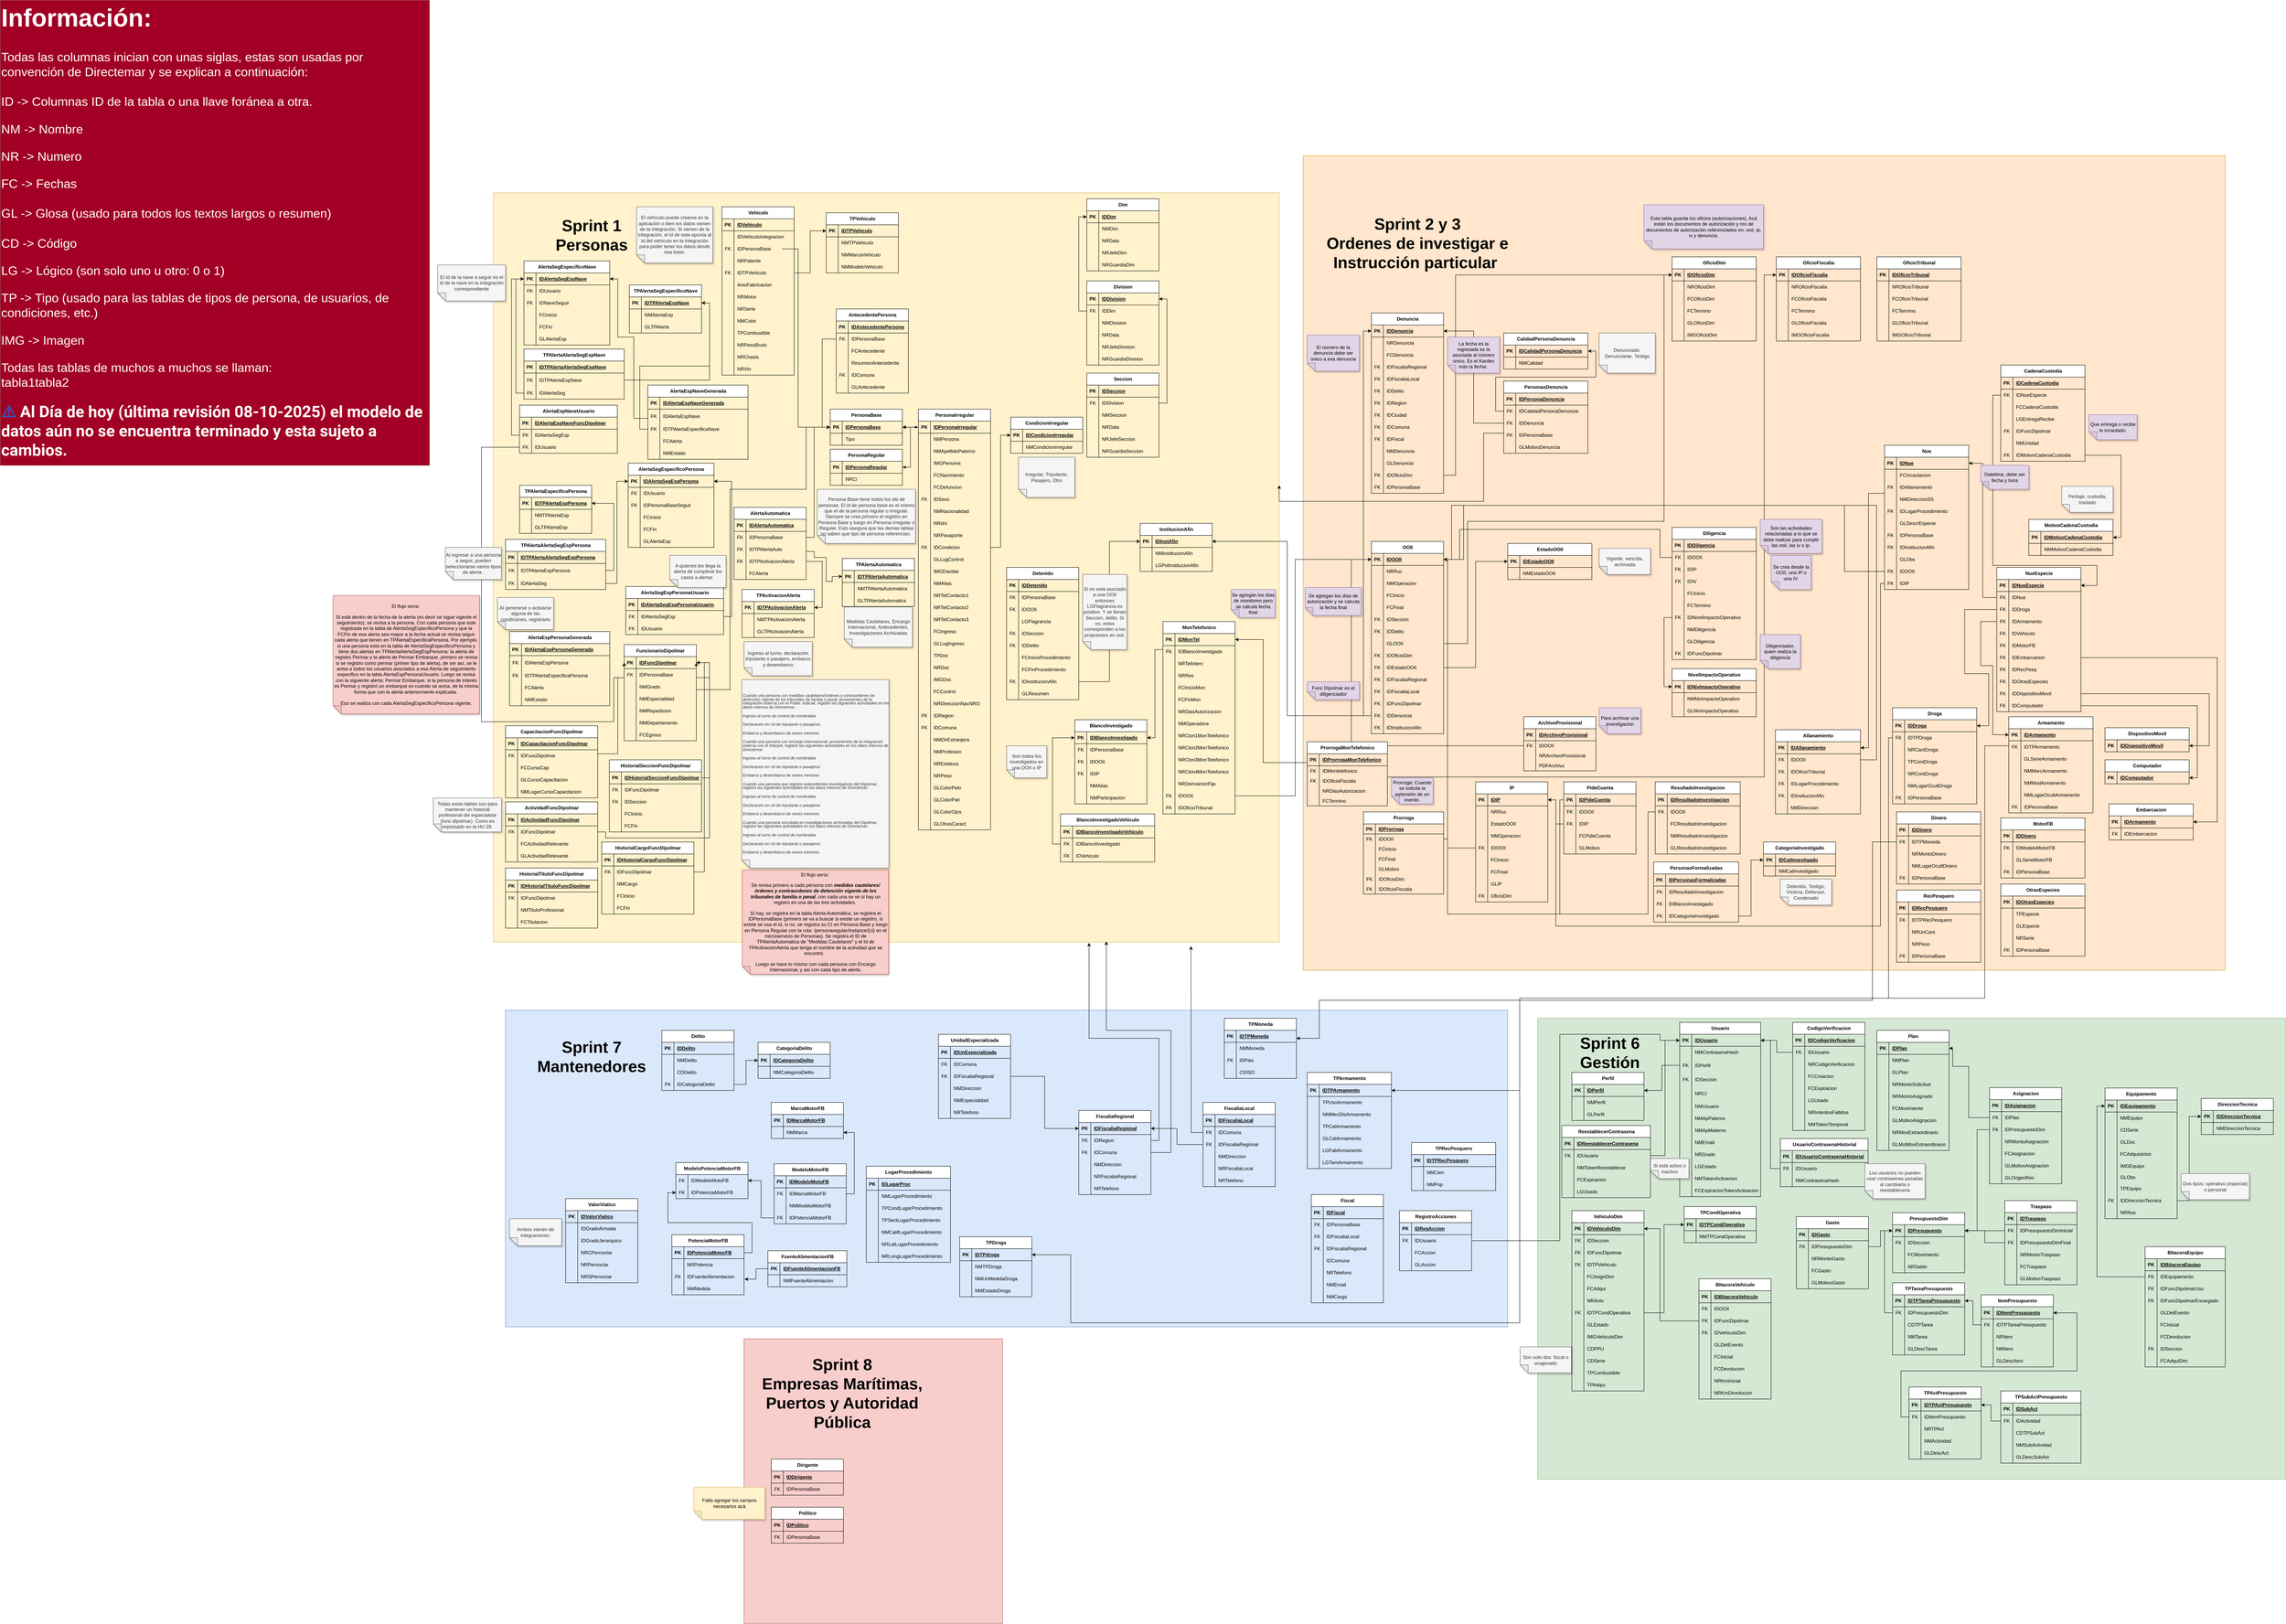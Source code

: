 <mxfile version="28.2.8">
  <diagram name="Página-1" id="R_1P2QyX2VP68rTzT-Su">
    <mxGraphModel dx="4254" dy="3321" grid="1" gridSize="10" guides="1" tooltips="1" connect="1" arrows="1" fold="1" page="1" pageScale="1" pageWidth="827" pageHeight="1169" math="0" shadow="0">
      <root>
        <mxCell id="0" />
        <mxCell id="1" parent="0" />
        <mxCell id="iQZdI8rloQcw2C6K8Eup-1" value="" style="rounded=0;whiteSpace=wrap;html=1;fillColor=#f8cecc;strokeColor=#b85450;fontStyle=1" parent="1" vertex="1">
          <mxGeometry x="-385" y="1600" width="645" height="710" as="geometry" />
        </mxCell>
        <mxCell id="iQZdI8rloQcw2C6K8Eup-2" value="" style="rounded=0;whiteSpace=wrap;html=1;fillColor=#d5e8d4;strokeColor=#82b366;fontStyle=1" parent="1" vertex="1">
          <mxGeometry x="1595" y="800" width="1865" height="1150" as="geometry" />
        </mxCell>
        <mxCell id="iQZdI8rloQcw2C6K8Eup-3" value="" style="rounded=0;whiteSpace=wrap;html=1;fillColor=#fff2cc;strokeColor=#d6b656;" parent="1" vertex="1">
          <mxGeometry x="-1010" y="-1260" width="1960" height="1870" as="geometry" />
        </mxCell>
        <mxCell id="iQZdI8rloQcw2C6K8Eup-4" value="Sprint 1&lt;div&gt;Personas&lt;/div&gt;" style="text;html=1;align=center;verticalAlign=middle;whiteSpace=wrap;rounded=0;fontSize=40;fontStyle=1" parent="1" vertex="1">
          <mxGeometry x="-900" y="-1170" width="270" height="30" as="geometry" />
        </mxCell>
        <mxCell id="iQZdI8rloQcw2C6K8Eup-5" value="PersonaBase" style="shape=table;startSize=30;container=1;collapsible=1;childLayout=tableLayout;fixedRows=1;rowLines=0;fontStyle=1;align=center;resizeLast=1;html=1;" parent="1" vertex="1">
          <mxGeometry x="-170" y="-720" width="180" height="90" as="geometry" />
        </mxCell>
        <mxCell id="iQZdI8rloQcw2C6K8Eup-6" value="" style="shape=tableRow;horizontal=0;startSize=0;swimlaneHead=0;swimlaneBody=0;fillColor=none;collapsible=0;dropTarget=0;points=[[0,0.5],[1,0.5]];portConstraint=eastwest;top=0;left=0;right=0;bottom=1;" parent="iQZdI8rloQcw2C6K8Eup-5" vertex="1">
          <mxGeometry y="30" width="180" height="30" as="geometry" />
        </mxCell>
        <mxCell id="iQZdI8rloQcw2C6K8Eup-7" value="PK" style="shape=partialRectangle;connectable=0;fillColor=none;top=0;left=0;bottom=0;right=0;fontStyle=1;overflow=hidden;whiteSpace=wrap;html=1;" parent="iQZdI8rloQcw2C6K8Eup-6" vertex="1">
          <mxGeometry width="30.0" height="30" as="geometry">
            <mxRectangle width="30.0" height="30" as="alternateBounds" />
          </mxGeometry>
        </mxCell>
        <mxCell id="iQZdI8rloQcw2C6K8Eup-8" value="IDPersonaBase" style="shape=partialRectangle;connectable=0;fillColor=none;top=0;left=0;bottom=0;right=0;align=left;spacingLeft=6;fontStyle=5;overflow=hidden;whiteSpace=wrap;html=1;" parent="iQZdI8rloQcw2C6K8Eup-6" vertex="1">
          <mxGeometry x="30.0" width="150.0" height="30" as="geometry">
            <mxRectangle width="150.0" height="30" as="alternateBounds" />
          </mxGeometry>
        </mxCell>
        <mxCell id="iQZdI8rloQcw2C6K8Eup-9" value="" style="shape=tableRow;horizontal=0;startSize=0;swimlaneHead=0;swimlaneBody=0;fillColor=none;collapsible=0;dropTarget=0;points=[[0,0.5],[1,0.5]];portConstraint=eastwest;top=0;left=0;right=0;bottom=0;" parent="iQZdI8rloQcw2C6K8Eup-5" vertex="1">
          <mxGeometry y="60" width="180" height="30" as="geometry" />
        </mxCell>
        <mxCell id="iQZdI8rloQcw2C6K8Eup-10" value="" style="shape=partialRectangle;connectable=0;fillColor=none;top=0;left=0;bottom=0;right=0;editable=1;overflow=hidden;whiteSpace=wrap;html=1;" parent="iQZdI8rloQcw2C6K8Eup-9" vertex="1">
          <mxGeometry width="30.0" height="30" as="geometry">
            <mxRectangle width="30.0" height="30" as="alternateBounds" />
          </mxGeometry>
        </mxCell>
        <mxCell id="iQZdI8rloQcw2C6K8Eup-11" value="Tipo" style="shape=partialRectangle;connectable=0;fillColor=none;top=0;left=0;bottom=0;right=0;align=left;spacingLeft=6;overflow=hidden;whiteSpace=wrap;html=1;" parent="iQZdI8rloQcw2C6K8Eup-9" vertex="1">
          <mxGeometry x="30.0" width="150.0" height="30" as="geometry">
            <mxRectangle width="150.0" height="30" as="alternateBounds" />
          </mxGeometry>
        </mxCell>
        <mxCell id="iQZdI8rloQcw2C6K8Eup-12" style="edgeStyle=orthogonalEdgeStyle;rounded=0;orthogonalLoop=1;jettySize=auto;html=1;exitX=1;exitY=0.5;exitDx=0;exitDy=0;entryX=1;entryY=0.5;entryDx=0;entryDy=0;" parent="1" source="iQZdI8rloQcw2C6K8Eup-680" target="iQZdI8rloQcw2C6K8Eup-683" edge="1">
          <mxGeometry relative="1" as="geometry" />
        </mxCell>
        <mxCell id="iQZdI8rloQcw2C6K8Eup-13" value="PersonaIrregular" style="shape=table;startSize=30;container=1;collapsible=1;childLayout=tableLayout;fixedRows=1;rowLines=0;fontStyle=1;align=center;resizeLast=1;html=1;" parent="1" vertex="1">
          <mxGeometry x="50" y="-720" width="180" height="1050" as="geometry" />
        </mxCell>
        <mxCell id="iQZdI8rloQcw2C6K8Eup-14" value="" style="shape=tableRow;horizontal=0;startSize=0;swimlaneHead=0;swimlaneBody=0;fillColor=none;collapsible=0;dropTarget=0;points=[[0,0.5],[1,0.5]];portConstraint=eastwest;top=0;left=0;right=0;bottom=1;" parent="iQZdI8rloQcw2C6K8Eup-13" vertex="1">
          <mxGeometry y="30" width="180" height="30" as="geometry" />
        </mxCell>
        <mxCell id="iQZdI8rloQcw2C6K8Eup-15" value="PK" style="shape=partialRectangle;connectable=0;fillColor=none;top=0;left=0;bottom=0;right=0;fontStyle=1;overflow=hidden;whiteSpace=wrap;html=1;" parent="iQZdI8rloQcw2C6K8Eup-14" vertex="1">
          <mxGeometry width="30" height="30" as="geometry">
            <mxRectangle width="30" height="30" as="alternateBounds" />
          </mxGeometry>
        </mxCell>
        <mxCell id="iQZdI8rloQcw2C6K8Eup-16" value="IDPersonaIrregular" style="shape=partialRectangle;connectable=0;fillColor=none;top=0;left=0;bottom=0;right=0;align=left;spacingLeft=6;fontStyle=5;overflow=hidden;whiteSpace=wrap;html=1;" parent="iQZdI8rloQcw2C6K8Eup-14" vertex="1">
          <mxGeometry x="30" width="150" height="30" as="geometry">
            <mxRectangle width="150" height="30" as="alternateBounds" />
          </mxGeometry>
        </mxCell>
        <mxCell id="iQZdI8rloQcw2C6K8Eup-17" style="shape=tableRow;horizontal=0;startSize=0;swimlaneHead=0;swimlaneBody=0;fillColor=none;collapsible=0;dropTarget=0;points=[[0,0.5],[1,0.5]];portConstraint=eastwest;top=0;left=0;right=0;bottom=0;" parent="iQZdI8rloQcw2C6K8Eup-13" vertex="1">
          <mxGeometry y="60" width="180" height="30" as="geometry" />
        </mxCell>
        <mxCell id="iQZdI8rloQcw2C6K8Eup-18" style="shape=partialRectangle;connectable=0;fillColor=none;top=0;left=0;bottom=0;right=0;editable=1;overflow=hidden;whiteSpace=wrap;html=1;" parent="iQZdI8rloQcw2C6K8Eup-17" vertex="1">
          <mxGeometry width="30" height="30" as="geometry">
            <mxRectangle width="30" height="30" as="alternateBounds" />
          </mxGeometry>
        </mxCell>
        <mxCell id="iQZdI8rloQcw2C6K8Eup-19" value="NMPersona" style="shape=partialRectangle;connectable=0;fillColor=none;top=0;left=0;bottom=0;right=0;align=left;spacingLeft=6;overflow=hidden;whiteSpace=wrap;html=1;" parent="iQZdI8rloQcw2C6K8Eup-17" vertex="1">
          <mxGeometry x="30" width="150" height="30" as="geometry">
            <mxRectangle width="150" height="30" as="alternateBounds" />
          </mxGeometry>
        </mxCell>
        <mxCell id="iQZdI8rloQcw2C6K8Eup-20" style="shape=tableRow;horizontal=0;startSize=0;swimlaneHead=0;swimlaneBody=0;fillColor=none;collapsible=0;dropTarget=0;points=[[0,0.5],[1,0.5]];portConstraint=eastwest;top=0;left=0;right=0;bottom=0;" parent="iQZdI8rloQcw2C6K8Eup-13" vertex="1">
          <mxGeometry y="90" width="180" height="30" as="geometry" />
        </mxCell>
        <mxCell id="iQZdI8rloQcw2C6K8Eup-21" style="shape=partialRectangle;connectable=0;fillColor=none;top=0;left=0;bottom=0;right=0;editable=1;overflow=hidden;whiteSpace=wrap;html=1;" parent="iQZdI8rloQcw2C6K8Eup-20" vertex="1">
          <mxGeometry width="30" height="30" as="geometry">
            <mxRectangle width="30" height="30" as="alternateBounds" />
          </mxGeometry>
        </mxCell>
        <mxCell id="iQZdI8rloQcw2C6K8Eup-22" value="NMApellidoPaterno" style="shape=partialRectangle;connectable=0;fillColor=none;top=0;left=0;bottom=0;right=0;align=left;spacingLeft=6;overflow=hidden;whiteSpace=wrap;html=1;" parent="iQZdI8rloQcw2C6K8Eup-20" vertex="1">
          <mxGeometry x="30" width="150" height="30" as="geometry">
            <mxRectangle width="150" height="30" as="alternateBounds" />
          </mxGeometry>
        </mxCell>
        <mxCell id="iQZdI8rloQcw2C6K8Eup-23" style="shape=tableRow;horizontal=0;startSize=0;swimlaneHead=0;swimlaneBody=0;fillColor=none;collapsible=0;dropTarget=0;points=[[0,0.5],[1,0.5]];portConstraint=eastwest;top=0;left=0;right=0;bottom=0;" parent="iQZdI8rloQcw2C6K8Eup-13" vertex="1">
          <mxGeometry y="120" width="180" height="30" as="geometry" />
        </mxCell>
        <mxCell id="iQZdI8rloQcw2C6K8Eup-24" style="shape=partialRectangle;connectable=0;fillColor=none;top=0;left=0;bottom=0;right=0;editable=1;overflow=hidden;whiteSpace=wrap;html=1;" parent="iQZdI8rloQcw2C6K8Eup-23" vertex="1">
          <mxGeometry width="30" height="30" as="geometry">
            <mxRectangle width="30" height="30" as="alternateBounds" />
          </mxGeometry>
        </mxCell>
        <mxCell id="iQZdI8rloQcw2C6K8Eup-25" value="IMGPersona" style="shape=partialRectangle;connectable=0;fillColor=none;top=0;left=0;bottom=0;right=0;align=left;spacingLeft=6;overflow=hidden;whiteSpace=wrap;html=1;" parent="iQZdI8rloQcw2C6K8Eup-23" vertex="1">
          <mxGeometry x="30" width="150" height="30" as="geometry">
            <mxRectangle width="150" height="30" as="alternateBounds" />
          </mxGeometry>
        </mxCell>
        <mxCell id="iQZdI8rloQcw2C6K8Eup-26" style="shape=tableRow;horizontal=0;startSize=0;swimlaneHead=0;swimlaneBody=0;fillColor=none;collapsible=0;dropTarget=0;points=[[0,0.5],[1,0.5]];portConstraint=eastwest;top=0;left=0;right=0;bottom=0;" parent="iQZdI8rloQcw2C6K8Eup-13" vertex="1">
          <mxGeometry y="150" width="180" height="30" as="geometry" />
        </mxCell>
        <mxCell id="iQZdI8rloQcw2C6K8Eup-27" style="shape=partialRectangle;connectable=0;fillColor=none;top=0;left=0;bottom=0;right=0;editable=1;overflow=hidden;whiteSpace=wrap;html=1;" parent="iQZdI8rloQcw2C6K8Eup-26" vertex="1">
          <mxGeometry width="30" height="30" as="geometry">
            <mxRectangle width="30" height="30" as="alternateBounds" />
          </mxGeometry>
        </mxCell>
        <mxCell id="iQZdI8rloQcw2C6K8Eup-28" value="FCNacimiento" style="shape=partialRectangle;connectable=0;fillColor=none;top=0;left=0;bottom=0;right=0;align=left;spacingLeft=6;overflow=hidden;whiteSpace=wrap;html=1;" parent="iQZdI8rloQcw2C6K8Eup-26" vertex="1">
          <mxGeometry x="30" width="150" height="30" as="geometry">
            <mxRectangle width="150" height="30" as="alternateBounds" />
          </mxGeometry>
        </mxCell>
        <mxCell id="iQZdI8rloQcw2C6K8Eup-29" style="shape=tableRow;horizontal=0;startSize=0;swimlaneHead=0;swimlaneBody=0;fillColor=none;collapsible=0;dropTarget=0;points=[[0,0.5],[1,0.5]];portConstraint=eastwest;top=0;left=0;right=0;bottom=0;" parent="iQZdI8rloQcw2C6K8Eup-13" vertex="1">
          <mxGeometry y="180" width="180" height="30" as="geometry" />
        </mxCell>
        <mxCell id="iQZdI8rloQcw2C6K8Eup-30" style="shape=partialRectangle;connectable=0;fillColor=none;top=0;left=0;bottom=0;right=0;editable=1;overflow=hidden;whiteSpace=wrap;html=1;" parent="iQZdI8rloQcw2C6K8Eup-29" vertex="1">
          <mxGeometry width="30" height="30" as="geometry">
            <mxRectangle width="30" height="30" as="alternateBounds" />
          </mxGeometry>
        </mxCell>
        <mxCell id="iQZdI8rloQcw2C6K8Eup-31" value="FCDefuncion" style="shape=partialRectangle;connectable=0;fillColor=none;top=0;left=0;bottom=0;right=0;align=left;spacingLeft=6;overflow=hidden;whiteSpace=wrap;html=1;" parent="iQZdI8rloQcw2C6K8Eup-29" vertex="1">
          <mxGeometry x="30" width="150" height="30" as="geometry">
            <mxRectangle width="150" height="30" as="alternateBounds" />
          </mxGeometry>
        </mxCell>
        <mxCell id="iQZdI8rloQcw2C6K8Eup-32" style="shape=tableRow;horizontal=0;startSize=0;swimlaneHead=0;swimlaneBody=0;fillColor=none;collapsible=0;dropTarget=0;points=[[0,0.5],[1,0.5]];portConstraint=eastwest;top=0;left=0;right=0;bottom=0;" parent="iQZdI8rloQcw2C6K8Eup-13" vertex="1">
          <mxGeometry y="210" width="180" height="30" as="geometry" />
        </mxCell>
        <mxCell id="iQZdI8rloQcw2C6K8Eup-33" value="FK" style="shape=partialRectangle;connectable=0;fillColor=none;top=0;left=0;bottom=0;right=0;editable=1;overflow=hidden;whiteSpace=wrap;html=1;" parent="iQZdI8rloQcw2C6K8Eup-32" vertex="1">
          <mxGeometry width="30" height="30" as="geometry">
            <mxRectangle width="30" height="30" as="alternateBounds" />
          </mxGeometry>
        </mxCell>
        <mxCell id="iQZdI8rloQcw2C6K8Eup-34" value="IDSexo" style="shape=partialRectangle;connectable=0;fillColor=none;top=0;left=0;bottom=0;right=0;align=left;spacingLeft=6;overflow=hidden;whiteSpace=wrap;html=1;" parent="iQZdI8rloQcw2C6K8Eup-32" vertex="1">
          <mxGeometry x="30" width="150" height="30" as="geometry">
            <mxRectangle width="150" height="30" as="alternateBounds" />
          </mxGeometry>
        </mxCell>
        <mxCell id="iQZdI8rloQcw2C6K8Eup-35" style="shape=tableRow;horizontal=0;startSize=0;swimlaneHead=0;swimlaneBody=0;fillColor=none;collapsible=0;dropTarget=0;points=[[0,0.5],[1,0.5]];portConstraint=eastwest;top=0;left=0;right=0;bottom=0;" parent="iQZdI8rloQcw2C6K8Eup-13" vertex="1">
          <mxGeometry y="240" width="180" height="30" as="geometry" />
        </mxCell>
        <mxCell id="iQZdI8rloQcw2C6K8Eup-36" style="shape=partialRectangle;connectable=0;fillColor=none;top=0;left=0;bottom=0;right=0;editable=1;overflow=hidden;whiteSpace=wrap;html=1;" parent="iQZdI8rloQcw2C6K8Eup-35" vertex="1">
          <mxGeometry width="30" height="30" as="geometry">
            <mxRectangle width="30" height="30" as="alternateBounds" />
          </mxGeometry>
        </mxCell>
        <mxCell id="iQZdI8rloQcw2C6K8Eup-37" value="NMNacionalidad" style="shape=partialRectangle;connectable=0;fillColor=none;top=0;left=0;bottom=0;right=0;align=left;spacingLeft=6;overflow=hidden;whiteSpace=wrap;html=1;" parent="iQZdI8rloQcw2C6K8Eup-35" vertex="1">
          <mxGeometry x="30" width="150" height="30" as="geometry">
            <mxRectangle width="150" height="30" as="alternateBounds" />
          </mxGeometry>
        </mxCell>
        <mxCell id="iQZdI8rloQcw2C6K8Eup-38" style="shape=tableRow;horizontal=0;startSize=0;swimlaneHead=0;swimlaneBody=0;fillColor=none;collapsible=0;dropTarget=0;points=[[0,0.5],[1,0.5]];portConstraint=eastwest;top=0;left=0;right=0;bottom=0;" parent="iQZdI8rloQcw2C6K8Eup-13" vertex="1">
          <mxGeometry y="270" width="180" height="30" as="geometry" />
        </mxCell>
        <mxCell id="iQZdI8rloQcw2C6K8Eup-39" style="shape=partialRectangle;connectable=0;fillColor=none;top=0;left=0;bottom=0;right=0;editable=1;overflow=hidden;whiteSpace=wrap;html=1;" parent="iQZdI8rloQcw2C6K8Eup-38" vertex="1">
          <mxGeometry width="30" height="30" as="geometry">
            <mxRectangle width="30" height="30" as="alternateBounds" />
          </mxGeometry>
        </mxCell>
        <mxCell id="iQZdI8rloQcw2C6K8Eup-40" value="NRdni" style="shape=partialRectangle;connectable=0;fillColor=none;top=0;left=0;bottom=0;right=0;align=left;spacingLeft=6;overflow=hidden;whiteSpace=wrap;html=1;" parent="iQZdI8rloQcw2C6K8Eup-38" vertex="1">
          <mxGeometry x="30" width="150" height="30" as="geometry">
            <mxRectangle width="150" height="30" as="alternateBounds" />
          </mxGeometry>
        </mxCell>
        <mxCell id="iQZdI8rloQcw2C6K8Eup-41" style="shape=tableRow;horizontal=0;startSize=0;swimlaneHead=0;swimlaneBody=0;fillColor=none;collapsible=0;dropTarget=0;points=[[0,0.5],[1,0.5]];portConstraint=eastwest;top=0;left=0;right=0;bottom=0;" parent="iQZdI8rloQcw2C6K8Eup-13" vertex="1">
          <mxGeometry y="300" width="180" height="30" as="geometry" />
        </mxCell>
        <mxCell id="iQZdI8rloQcw2C6K8Eup-42" style="shape=partialRectangle;connectable=0;fillColor=none;top=0;left=0;bottom=0;right=0;editable=1;overflow=hidden;whiteSpace=wrap;html=1;" parent="iQZdI8rloQcw2C6K8Eup-41" vertex="1">
          <mxGeometry width="30" height="30" as="geometry">
            <mxRectangle width="30" height="30" as="alternateBounds" />
          </mxGeometry>
        </mxCell>
        <mxCell id="iQZdI8rloQcw2C6K8Eup-43" value="NRPasaporte" style="shape=partialRectangle;connectable=0;fillColor=none;top=0;left=0;bottom=0;right=0;align=left;spacingLeft=6;overflow=hidden;whiteSpace=wrap;html=1;" parent="iQZdI8rloQcw2C6K8Eup-41" vertex="1">
          <mxGeometry x="30" width="150" height="30" as="geometry">
            <mxRectangle width="150" height="30" as="alternateBounds" />
          </mxGeometry>
        </mxCell>
        <mxCell id="iQZdI8rloQcw2C6K8Eup-44" value="" style="shape=tableRow;horizontal=0;startSize=0;swimlaneHead=0;swimlaneBody=0;fillColor=none;collapsible=0;dropTarget=0;points=[[0,0.5],[1,0.5]];portConstraint=eastwest;top=0;left=0;right=0;bottom=0;" parent="iQZdI8rloQcw2C6K8Eup-13" vertex="1">
          <mxGeometry y="330" width="180" height="30" as="geometry" />
        </mxCell>
        <mxCell id="iQZdI8rloQcw2C6K8Eup-45" value="FK" style="shape=partialRectangle;connectable=0;fillColor=none;top=0;left=0;bottom=0;right=0;editable=1;overflow=hidden;whiteSpace=wrap;html=1;" parent="iQZdI8rloQcw2C6K8Eup-44" vertex="1">
          <mxGeometry width="30" height="30" as="geometry">
            <mxRectangle width="30" height="30" as="alternateBounds" />
          </mxGeometry>
        </mxCell>
        <mxCell id="iQZdI8rloQcw2C6K8Eup-46" value="IDCondicion" style="shape=partialRectangle;connectable=0;fillColor=none;top=0;left=0;bottom=0;right=0;align=left;spacingLeft=6;overflow=hidden;whiteSpace=wrap;html=1;" parent="iQZdI8rloQcw2C6K8Eup-44" vertex="1">
          <mxGeometry x="30" width="150" height="30" as="geometry">
            <mxRectangle width="150" height="30" as="alternateBounds" />
          </mxGeometry>
        </mxCell>
        <mxCell id="iQZdI8rloQcw2C6K8Eup-47" value="" style="shape=tableRow;horizontal=0;startSize=0;swimlaneHead=0;swimlaneBody=0;fillColor=none;collapsible=0;dropTarget=0;points=[[0,0.5],[1,0.5]];portConstraint=eastwest;top=0;left=0;right=0;bottom=0;" parent="iQZdI8rloQcw2C6K8Eup-13" vertex="1">
          <mxGeometry y="360" width="180" height="30" as="geometry" />
        </mxCell>
        <mxCell id="iQZdI8rloQcw2C6K8Eup-48" value="" style="shape=partialRectangle;connectable=0;fillColor=none;top=0;left=0;bottom=0;right=0;editable=1;overflow=hidden;whiteSpace=wrap;html=1;" parent="iQZdI8rloQcw2C6K8Eup-47" vertex="1">
          <mxGeometry width="30" height="30" as="geometry">
            <mxRectangle width="30" height="30" as="alternateBounds" />
          </mxGeometry>
        </mxCell>
        <mxCell id="iQZdI8rloQcw2C6K8Eup-49" value="GLLugControl" style="shape=partialRectangle;connectable=0;fillColor=none;top=0;left=0;bottom=0;right=0;align=left;spacingLeft=6;overflow=hidden;whiteSpace=wrap;html=1;" parent="iQZdI8rloQcw2C6K8Eup-47" vertex="1">
          <mxGeometry x="30" width="150" height="30" as="geometry">
            <mxRectangle width="150" height="30" as="alternateBounds" />
          </mxGeometry>
        </mxCell>
        <mxCell id="iQZdI8rloQcw2C6K8Eup-50" style="shape=tableRow;horizontal=0;startSize=0;swimlaneHead=0;swimlaneBody=0;fillColor=none;collapsible=0;dropTarget=0;points=[[0,0.5],[1,0.5]];portConstraint=eastwest;top=0;left=0;right=0;bottom=0;" parent="iQZdI8rloQcw2C6K8Eup-13" vertex="1">
          <mxGeometry y="390" width="180" height="30" as="geometry" />
        </mxCell>
        <mxCell id="iQZdI8rloQcw2C6K8Eup-51" style="shape=partialRectangle;connectable=0;fillColor=none;top=0;left=0;bottom=0;right=0;editable=1;overflow=hidden;whiteSpace=wrap;html=1;" parent="iQZdI8rloQcw2C6K8Eup-50" vertex="1">
          <mxGeometry width="30" height="30" as="geometry">
            <mxRectangle width="30" height="30" as="alternateBounds" />
          </mxGeometry>
        </mxCell>
        <mxCell id="iQZdI8rloQcw2C6K8Eup-52" value="IMGDactilar" style="shape=partialRectangle;connectable=0;fillColor=none;top=0;left=0;bottom=0;right=0;align=left;spacingLeft=6;overflow=hidden;whiteSpace=wrap;html=1;" parent="iQZdI8rloQcw2C6K8Eup-50" vertex="1">
          <mxGeometry x="30" width="150" height="30" as="geometry">
            <mxRectangle width="150" height="30" as="alternateBounds" />
          </mxGeometry>
        </mxCell>
        <mxCell id="iQZdI8rloQcw2C6K8Eup-53" style="shape=tableRow;horizontal=0;startSize=0;swimlaneHead=0;swimlaneBody=0;fillColor=none;collapsible=0;dropTarget=0;points=[[0,0.5],[1,0.5]];portConstraint=eastwest;top=0;left=0;right=0;bottom=0;" parent="iQZdI8rloQcw2C6K8Eup-13" vertex="1">
          <mxGeometry y="420" width="180" height="30" as="geometry" />
        </mxCell>
        <mxCell id="iQZdI8rloQcw2C6K8Eup-54" style="shape=partialRectangle;connectable=0;fillColor=none;top=0;left=0;bottom=0;right=0;editable=1;overflow=hidden;whiteSpace=wrap;html=1;" parent="iQZdI8rloQcw2C6K8Eup-53" vertex="1">
          <mxGeometry width="30" height="30" as="geometry">
            <mxRectangle width="30" height="30" as="alternateBounds" />
          </mxGeometry>
        </mxCell>
        <mxCell id="iQZdI8rloQcw2C6K8Eup-55" value="NMAlias" style="shape=partialRectangle;connectable=0;fillColor=none;top=0;left=0;bottom=0;right=0;align=left;spacingLeft=6;overflow=hidden;whiteSpace=wrap;html=1;" parent="iQZdI8rloQcw2C6K8Eup-53" vertex="1">
          <mxGeometry x="30" width="150" height="30" as="geometry">
            <mxRectangle width="150" height="30" as="alternateBounds" />
          </mxGeometry>
        </mxCell>
        <mxCell id="iQZdI8rloQcw2C6K8Eup-56" style="shape=tableRow;horizontal=0;startSize=0;swimlaneHead=0;swimlaneBody=0;fillColor=none;collapsible=0;dropTarget=0;points=[[0,0.5],[1,0.5]];portConstraint=eastwest;top=0;left=0;right=0;bottom=0;" parent="iQZdI8rloQcw2C6K8Eup-13" vertex="1">
          <mxGeometry y="450" width="180" height="30" as="geometry" />
        </mxCell>
        <mxCell id="iQZdI8rloQcw2C6K8Eup-57" style="shape=partialRectangle;connectable=0;fillColor=none;top=0;left=0;bottom=0;right=0;editable=1;overflow=hidden;whiteSpace=wrap;html=1;" parent="iQZdI8rloQcw2C6K8Eup-56" vertex="1">
          <mxGeometry width="30" height="30" as="geometry">
            <mxRectangle width="30" height="30" as="alternateBounds" />
          </mxGeometry>
        </mxCell>
        <mxCell id="iQZdI8rloQcw2C6K8Eup-58" value="NRTelContacto1" style="shape=partialRectangle;connectable=0;fillColor=none;top=0;left=0;bottom=0;right=0;align=left;spacingLeft=6;overflow=hidden;whiteSpace=wrap;html=1;" parent="iQZdI8rloQcw2C6K8Eup-56" vertex="1">
          <mxGeometry x="30" width="150" height="30" as="geometry">
            <mxRectangle width="150" height="30" as="alternateBounds" />
          </mxGeometry>
        </mxCell>
        <mxCell id="iQZdI8rloQcw2C6K8Eup-59" style="shape=tableRow;horizontal=0;startSize=0;swimlaneHead=0;swimlaneBody=0;fillColor=none;collapsible=0;dropTarget=0;points=[[0,0.5],[1,0.5]];portConstraint=eastwest;top=0;left=0;right=0;bottom=0;" parent="iQZdI8rloQcw2C6K8Eup-13" vertex="1">
          <mxGeometry y="480" width="180" height="30" as="geometry" />
        </mxCell>
        <mxCell id="iQZdI8rloQcw2C6K8Eup-60" style="shape=partialRectangle;connectable=0;fillColor=none;top=0;left=0;bottom=0;right=0;editable=1;overflow=hidden;whiteSpace=wrap;html=1;" parent="iQZdI8rloQcw2C6K8Eup-59" vertex="1">
          <mxGeometry width="30" height="30" as="geometry">
            <mxRectangle width="30" height="30" as="alternateBounds" />
          </mxGeometry>
        </mxCell>
        <mxCell id="iQZdI8rloQcw2C6K8Eup-61" value="NRTelContacto2" style="shape=partialRectangle;connectable=0;fillColor=none;top=0;left=0;bottom=0;right=0;align=left;spacingLeft=6;overflow=hidden;whiteSpace=wrap;html=1;" parent="iQZdI8rloQcw2C6K8Eup-59" vertex="1">
          <mxGeometry x="30" width="150" height="30" as="geometry">
            <mxRectangle width="150" height="30" as="alternateBounds" />
          </mxGeometry>
        </mxCell>
        <mxCell id="iQZdI8rloQcw2C6K8Eup-62" style="shape=tableRow;horizontal=0;startSize=0;swimlaneHead=0;swimlaneBody=0;fillColor=none;collapsible=0;dropTarget=0;points=[[0,0.5],[1,0.5]];portConstraint=eastwest;top=0;left=0;right=0;bottom=0;" parent="iQZdI8rloQcw2C6K8Eup-13" vertex="1">
          <mxGeometry y="510" width="180" height="30" as="geometry" />
        </mxCell>
        <mxCell id="iQZdI8rloQcw2C6K8Eup-63" style="shape=partialRectangle;connectable=0;fillColor=none;top=0;left=0;bottom=0;right=0;editable=1;overflow=hidden;whiteSpace=wrap;html=1;" parent="iQZdI8rloQcw2C6K8Eup-62" vertex="1">
          <mxGeometry width="30" height="30" as="geometry">
            <mxRectangle width="30" height="30" as="alternateBounds" />
          </mxGeometry>
        </mxCell>
        <mxCell id="iQZdI8rloQcw2C6K8Eup-64" value="NRTelContacto3" style="shape=partialRectangle;connectable=0;fillColor=none;top=0;left=0;bottom=0;right=0;align=left;spacingLeft=6;overflow=hidden;whiteSpace=wrap;html=1;" parent="iQZdI8rloQcw2C6K8Eup-62" vertex="1">
          <mxGeometry x="30" width="150" height="30" as="geometry">
            <mxRectangle width="150" height="30" as="alternateBounds" />
          </mxGeometry>
        </mxCell>
        <mxCell id="iQZdI8rloQcw2C6K8Eup-65" style="shape=tableRow;horizontal=0;startSize=0;swimlaneHead=0;swimlaneBody=0;fillColor=none;collapsible=0;dropTarget=0;points=[[0,0.5],[1,0.5]];portConstraint=eastwest;top=0;left=0;right=0;bottom=0;" parent="iQZdI8rloQcw2C6K8Eup-13" vertex="1">
          <mxGeometry y="540" width="180" height="30" as="geometry" />
        </mxCell>
        <mxCell id="iQZdI8rloQcw2C6K8Eup-66" style="shape=partialRectangle;connectable=0;fillColor=none;top=0;left=0;bottom=0;right=0;editable=1;overflow=hidden;whiteSpace=wrap;html=1;" parent="iQZdI8rloQcw2C6K8Eup-65" vertex="1">
          <mxGeometry width="30" height="30" as="geometry">
            <mxRectangle width="30" height="30" as="alternateBounds" />
          </mxGeometry>
        </mxCell>
        <mxCell id="iQZdI8rloQcw2C6K8Eup-67" value="FCIngreso" style="shape=partialRectangle;connectable=0;fillColor=none;top=0;left=0;bottom=0;right=0;align=left;spacingLeft=6;overflow=hidden;whiteSpace=wrap;html=1;" parent="iQZdI8rloQcw2C6K8Eup-65" vertex="1">
          <mxGeometry x="30" width="150" height="30" as="geometry">
            <mxRectangle width="150" height="30" as="alternateBounds" />
          </mxGeometry>
        </mxCell>
        <mxCell id="iQZdI8rloQcw2C6K8Eup-68" style="shape=tableRow;horizontal=0;startSize=0;swimlaneHead=0;swimlaneBody=0;fillColor=none;collapsible=0;dropTarget=0;points=[[0,0.5],[1,0.5]];portConstraint=eastwest;top=0;left=0;right=0;bottom=0;" parent="iQZdI8rloQcw2C6K8Eup-13" vertex="1">
          <mxGeometry y="570" width="180" height="30" as="geometry" />
        </mxCell>
        <mxCell id="iQZdI8rloQcw2C6K8Eup-69" style="shape=partialRectangle;connectable=0;fillColor=none;top=0;left=0;bottom=0;right=0;editable=1;overflow=hidden;whiteSpace=wrap;html=1;" parent="iQZdI8rloQcw2C6K8Eup-68" vertex="1">
          <mxGeometry width="30" height="30" as="geometry">
            <mxRectangle width="30" height="30" as="alternateBounds" />
          </mxGeometry>
        </mxCell>
        <mxCell id="iQZdI8rloQcw2C6K8Eup-70" value="GLLugIngreso" style="shape=partialRectangle;connectable=0;fillColor=none;top=0;left=0;bottom=0;right=0;align=left;spacingLeft=6;overflow=hidden;whiteSpace=wrap;html=1;" parent="iQZdI8rloQcw2C6K8Eup-68" vertex="1">
          <mxGeometry x="30" width="150" height="30" as="geometry">
            <mxRectangle width="150" height="30" as="alternateBounds" />
          </mxGeometry>
        </mxCell>
        <mxCell id="iQZdI8rloQcw2C6K8Eup-71" style="shape=tableRow;horizontal=0;startSize=0;swimlaneHead=0;swimlaneBody=0;fillColor=none;collapsible=0;dropTarget=0;points=[[0,0.5],[1,0.5]];portConstraint=eastwest;top=0;left=0;right=0;bottom=0;" parent="iQZdI8rloQcw2C6K8Eup-13" vertex="1">
          <mxGeometry y="600" width="180" height="30" as="geometry" />
        </mxCell>
        <mxCell id="iQZdI8rloQcw2C6K8Eup-72" style="shape=partialRectangle;connectable=0;fillColor=none;top=0;left=0;bottom=0;right=0;editable=1;overflow=hidden;whiteSpace=wrap;html=1;" parent="iQZdI8rloQcw2C6K8Eup-71" vertex="1">
          <mxGeometry width="30" height="30" as="geometry">
            <mxRectangle width="30" height="30" as="alternateBounds" />
          </mxGeometry>
        </mxCell>
        <mxCell id="iQZdI8rloQcw2C6K8Eup-73" value="TPDoc" style="shape=partialRectangle;connectable=0;fillColor=none;top=0;left=0;bottom=0;right=0;align=left;spacingLeft=6;overflow=hidden;whiteSpace=wrap;html=1;" parent="iQZdI8rloQcw2C6K8Eup-71" vertex="1">
          <mxGeometry x="30" width="150" height="30" as="geometry">
            <mxRectangle width="150" height="30" as="alternateBounds" />
          </mxGeometry>
        </mxCell>
        <mxCell id="iQZdI8rloQcw2C6K8Eup-74" style="shape=tableRow;horizontal=0;startSize=0;swimlaneHead=0;swimlaneBody=0;fillColor=none;collapsible=0;dropTarget=0;points=[[0,0.5],[1,0.5]];portConstraint=eastwest;top=0;left=0;right=0;bottom=0;" parent="iQZdI8rloQcw2C6K8Eup-13" vertex="1">
          <mxGeometry y="630" width="180" height="30" as="geometry" />
        </mxCell>
        <mxCell id="iQZdI8rloQcw2C6K8Eup-75" style="shape=partialRectangle;connectable=0;fillColor=none;top=0;left=0;bottom=0;right=0;editable=1;overflow=hidden;whiteSpace=wrap;html=1;" parent="iQZdI8rloQcw2C6K8Eup-74" vertex="1">
          <mxGeometry width="30" height="30" as="geometry">
            <mxRectangle width="30" height="30" as="alternateBounds" />
          </mxGeometry>
        </mxCell>
        <mxCell id="iQZdI8rloQcw2C6K8Eup-76" value="NRDoc" style="shape=partialRectangle;connectable=0;fillColor=none;top=0;left=0;bottom=0;right=0;align=left;spacingLeft=6;overflow=hidden;whiteSpace=wrap;html=1;" parent="iQZdI8rloQcw2C6K8Eup-74" vertex="1">
          <mxGeometry x="30" width="150" height="30" as="geometry">
            <mxRectangle width="150" height="30" as="alternateBounds" />
          </mxGeometry>
        </mxCell>
        <mxCell id="iQZdI8rloQcw2C6K8Eup-77" style="shape=tableRow;horizontal=0;startSize=0;swimlaneHead=0;swimlaneBody=0;fillColor=none;collapsible=0;dropTarget=0;points=[[0,0.5],[1,0.5]];portConstraint=eastwest;top=0;left=0;right=0;bottom=0;" parent="iQZdI8rloQcw2C6K8Eup-13" vertex="1">
          <mxGeometry y="660" width="180" height="30" as="geometry" />
        </mxCell>
        <mxCell id="iQZdI8rloQcw2C6K8Eup-78" style="shape=partialRectangle;connectable=0;fillColor=none;top=0;left=0;bottom=0;right=0;editable=1;overflow=hidden;whiteSpace=wrap;html=1;" parent="iQZdI8rloQcw2C6K8Eup-77" vertex="1">
          <mxGeometry width="30" height="30" as="geometry">
            <mxRectangle width="30" height="30" as="alternateBounds" />
          </mxGeometry>
        </mxCell>
        <mxCell id="iQZdI8rloQcw2C6K8Eup-79" value="IMGDoc" style="shape=partialRectangle;connectable=0;fillColor=none;top=0;left=0;bottom=0;right=0;align=left;spacingLeft=6;overflow=hidden;whiteSpace=wrap;html=1;" parent="iQZdI8rloQcw2C6K8Eup-77" vertex="1">
          <mxGeometry x="30" width="150" height="30" as="geometry">
            <mxRectangle width="150" height="30" as="alternateBounds" />
          </mxGeometry>
        </mxCell>
        <mxCell id="iQZdI8rloQcw2C6K8Eup-80" style="shape=tableRow;horizontal=0;startSize=0;swimlaneHead=0;swimlaneBody=0;fillColor=none;collapsible=0;dropTarget=0;points=[[0,0.5],[1,0.5]];portConstraint=eastwest;top=0;left=0;right=0;bottom=0;" parent="iQZdI8rloQcw2C6K8Eup-13" vertex="1">
          <mxGeometry y="690" width="180" height="30" as="geometry" />
        </mxCell>
        <mxCell id="iQZdI8rloQcw2C6K8Eup-81" style="shape=partialRectangle;connectable=0;fillColor=none;top=0;left=0;bottom=0;right=0;editable=1;overflow=hidden;whiteSpace=wrap;html=1;" parent="iQZdI8rloQcw2C6K8Eup-80" vertex="1">
          <mxGeometry width="30" height="30" as="geometry">
            <mxRectangle width="30" height="30" as="alternateBounds" />
          </mxGeometry>
        </mxCell>
        <mxCell id="iQZdI8rloQcw2C6K8Eup-82" value="FCControl" style="shape=partialRectangle;connectable=0;fillColor=none;top=0;left=0;bottom=0;right=0;align=left;spacingLeft=6;overflow=hidden;whiteSpace=wrap;html=1;" parent="iQZdI8rloQcw2C6K8Eup-80" vertex="1">
          <mxGeometry x="30" width="150" height="30" as="geometry">
            <mxRectangle width="150" height="30" as="alternateBounds" />
          </mxGeometry>
        </mxCell>
        <mxCell id="iQZdI8rloQcw2C6K8Eup-83" style="shape=tableRow;horizontal=0;startSize=0;swimlaneHead=0;swimlaneBody=0;fillColor=none;collapsible=0;dropTarget=0;points=[[0,0.5],[1,0.5]];portConstraint=eastwest;top=0;left=0;right=0;bottom=0;" parent="iQZdI8rloQcw2C6K8Eup-13" vertex="1">
          <mxGeometry y="720" width="180" height="30" as="geometry" />
        </mxCell>
        <mxCell id="iQZdI8rloQcw2C6K8Eup-84" style="shape=partialRectangle;connectable=0;fillColor=none;top=0;left=0;bottom=0;right=0;editable=1;overflow=hidden;whiteSpace=wrap;html=1;" parent="iQZdI8rloQcw2C6K8Eup-83" vertex="1">
          <mxGeometry width="30" height="30" as="geometry">
            <mxRectangle width="30" height="30" as="alternateBounds" />
          </mxGeometry>
        </mxCell>
        <mxCell id="iQZdI8rloQcw2C6K8Eup-85" value="NRDireccionNacNRO" style="shape=partialRectangle;connectable=0;fillColor=none;top=0;left=0;bottom=0;right=0;align=left;spacingLeft=6;overflow=hidden;whiteSpace=wrap;html=1;" parent="iQZdI8rloQcw2C6K8Eup-83" vertex="1">
          <mxGeometry x="30" width="150" height="30" as="geometry">
            <mxRectangle width="150" height="30" as="alternateBounds" />
          </mxGeometry>
        </mxCell>
        <mxCell id="iQZdI8rloQcw2C6K8Eup-86" style="shape=tableRow;horizontal=0;startSize=0;swimlaneHead=0;swimlaneBody=0;fillColor=none;collapsible=0;dropTarget=0;points=[[0,0.5],[1,0.5]];portConstraint=eastwest;top=0;left=0;right=0;bottom=0;" parent="iQZdI8rloQcw2C6K8Eup-13" vertex="1">
          <mxGeometry y="750" width="180" height="30" as="geometry" />
        </mxCell>
        <mxCell id="iQZdI8rloQcw2C6K8Eup-87" value="FK" style="shape=partialRectangle;connectable=0;fillColor=none;top=0;left=0;bottom=0;right=0;editable=1;overflow=hidden;whiteSpace=wrap;html=1;" parent="iQZdI8rloQcw2C6K8Eup-86" vertex="1">
          <mxGeometry width="30" height="30" as="geometry">
            <mxRectangle width="30" height="30" as="alternateBounds" />
          </mxGeometry>
        </mxCell>
        <mxCell id="iQZdI8rloQcw2C6K8Eup-88" value="IDRegion" style="shape=partialRectangle;connectable=0;fillColor=none;top=0;left=0;bottom=0;right=0;align=left;spacingLeft=6;overflow=hidden;whiteSpace=wrap;html=1;" parent="iQZdI8rloQcw2C6K8Eup-86" vertex="1">
          <mxGeometry x="30" width="150" height="30" as="geometry">
            <mxRectangle width="150" height="30" as="alternateBounds" />
          </mxGeometry>
        </mxCell>
        <mxCell id="iQZdI8rloQcw2C6K8Eup-89" style="shape=tableRow;horizontal=0;startSize=0;swimlaneHead=0;swimlaneBody=0;fillColor=none;collapsible=0;dropTarget=0;points=[[0,0.5],[1,0.5]];portConstraint=eastwest;top=0;left=0;right=0;bottom=0;" parent="iQZdI8rloQcw2C6K8Eup-13" vertex="1">
          <mxGeometry y="780" width="180" height="30" as="geometry" />
        </mxCell>
        <mxCell id="iQZdI8rloQcw2C6K8Eup-90" value="FK" style="shape=partialRectangle;connectable=0;fillColor=none;top=0;left=0;bottom=0;right=0;editable=1;overflow=hidden;whiteSpace=wrap;html=1;" parent="iQZdI8rloQcw2C6K8Eup-89" vertex="1">
          <mxGeometry width="30" height="30" as="geometry">
            <mxRectangle width="30" height="30" as="alternateBounds" />
          </mxGeometry>
        </mxCell>
        <mxCell id="iQZdI8rloQcw2C6K8Eup-91" value="IDComuna" style="shape=partialRectangle;connectable=0;fillColor=none;top=0;left=0;bottom=0;right=0;align=left;spacingLeft=6;overflow=hidden;whiteSpace=wrap;html=1;" parent="iQZdI8rloQcw2C6K8Eup-89" vertex="1">
          <mxGeometry x="30" width="150" height="30" as="geometry">
            <mxRectangle width="150" height="30" as="alternateBounds" />
          </mxGeometry>
        </mxCell>
        <mxCell id="iQZdI8rloQcw2C6K8Eup-92" style="shape=tableRow;horizontal=0;startSize=0;swimlaneHead=0;swimlaneBody=0;fillColor=none;collapsible=0;dropTarget=0;points=[[0,0.5],[1,0.5]];portConstraint=eastwest;top=0;left=0;right=0;bottom=0;" parent="iQZdI8rloQcw2C6K8Eup-13" vertex="1">
          <mxGeometry y="810" width="180" height="30" as="geometry" />
        </mxCell>
        <mxCell id="iQZdI8rloQcw2C6K8Eup-93" style="shape=partialRectangle;connectable=0;fillColor=none;top=0;left=0;bottom=0;right=0;editable=1;overflow=hidden;whiteSpace=wrap;html=1;" parent="iQZdI8rloQcw2C6K8Eup-92" vertex="1">
          <mxGeometry width="30" height="30" as="geometry">
            <mxRectangle width="30" height="30" as="alternateBounds" />
          </mxGeometry>
        </mxCell>
        <mxCell id="iQZdI8rloQcw2C6K8Eup-94" value="NMDirExtranjera" style="shape=partialRectangle;connectable=0;fillColor=none;top=0;left=0;bottom=0;right=0;align=left;spacingLeft=6;overflow=hidden;whiteSpace=wrap;html=1;" parent="iQZdI8rloQcw2C6K8Eup-92" vertex="1">
          <mxGeometry x="30" width="150" height="30" as="geometry">
            <mxRectangle width="150" height="30" as="alternateBounds" />
          </mxGeometry>
        </mxCell>
        <mxCell id="iQZdI8rloQcw2C6K8Eup-95" style="shape=tableRow;horizontal=0;startSize=0;swimlaneHead=0;swimlaneBody=0;fillColor=none;collapsible=0;dropTarget=0;points=[[0,0.5],[1,0.5]];portConstraint=eastwest;top=0;left=0;right=0;bottom=0;" parent="iQZdI8rloQcw2C6K8Eup-13" vertex="1">
          <mxGeometry y="840" width="180" height="30" as="geometry" />
        </mxCell>
        <mxCell id="iQZdI8rloQcw2C6K8Eup-96" style="shape=partialRectangle;connectable=0;fillColor=none;top=0;left=0;bottom=0;right=0;editable=1;overflow=hidden;whiteSpace=wrap;html=1;" parent="iQZdI8rloQcw2C6K8Eup-95" vertex="1">
          <mxGeometry width="30" height="30" as="geometry">
            <mxRectangle width="30" height="30" as="alternateBounds" />
          </mxGeometry>
        </mxCell>
        <mxCell id="iQZdI8rloQcw2C6K8Eup-97" value="NMProfesion" style="shape=partialRectangle;connectable=0;fillColor=none;top=0;left=0;bottom=0;right=0;align=left;spacingLeft=6;overflow=hidden;whiteSpace=wrap;html=1;" parent="iQZdI8rloQcw2C6K8Eup-95" vertex="1">
          <mxGeometry x="30" width="150" height="30" as="geometry">
            <mxRectangle width="150" height="30" as="alternateBounds" />
          </mxGeometry>
        </mxCell>
        <mxCell id="iQZdI8rloQcw2C6K8Eup-98" style="shape=tableRow;horizontal=0;startSize=0;swimlaneHead=0;swimlaneBody=0;fillColor=none;collapsible=0;dropTarget=0;points=[[0,0.5],[1,0.5]];portConstraint=eastwest;top=0;left=0;right=0;bottom=0;" parent="iQZdI8rloQcw2C6K8Eup-13" vertex="1">
          <mxGeometry y="870" width="180" height="30" as="geometry" />
        </mxCell>
        <mxCell id="iQZdI8rloQcw2C6K8Eup-99" style="shape=partialRectangle;connectable=0;fillColor=none;top=0;left=0;bottom=0;right=0;editable=1;overflow=hidden;whiteSpace=wrap;html=1;" parent="iQZdI8rloQcw2C6K8Eup-98" vertex="1">
          <mxGeometry width="30" height="30" as="geometry">
            <mxRectangle width="30" height="30" as="alternateBounds" />
          </mxGeometry>
        </mxCell>
        <mxCell id="iQZdI8rloQcw2C6K8Eup-100" value="NREstatura" style="shape=partialRectangle;connectable=0;fillColor=none;top=0;left=0;bottom=0;right=0;align=left;spacingLeft=6;overflow=hidden;whiteSpace=wrap;html=1;" parent="iQZdI8rloQcw2C6K8Eup-98" vertex="1">
          <mxGeometry x="30" width="150" height="30" as="geometry">
            <mxRectangle width="150" height="30" as="alternateBounds" />
          </mxGeometry>
        </mxCell>
        <mxCell id="iQZdI8rloQcw2C6K8Eup-101" style="shape=tableRow;horizontal=0;startSize=0;swimlaneHead=0;swimlaneBody=0;fillColor=none;collapsible=0;dropTarget=0;points=[[0,0.5],[1,0.5]];portConstraint=eastwest;top=0;left=0;right=0;bottom=0;" parent="iQZdI8rloQcw2C6K8Eup-13" vertex="1">
          <mxGeometry y="900" width="180" height="30" as="geometry" />
        </mxCell>
        <mxCell id="iQZdI8rloQcw2C6K8Eup-102" style="shape=partialRectangle;connectable=0;fillColor=none;top=0;left=0;bottom=0;right=0;editable=1;overflow=hidden;whiteSpace=wrap;html=1;" parent="iQZdI8rloQcw2C6K8Eup-101" vertex="1">
          <mxGeometry width="30" height="30" as="geometry">
            <mxRectangle width="30" height="30" as="alternateBounds" />
          </mxGeometry>
        </mxCell>
        <mxCell id="iQZdI8rloQcw2C6K8Eup-103" value="NRPeso" style="shape=partialRectangle;connectable=0;fillColor=none;top=0;left=0;bottom=0;right=0;align=left;spacingLeft=6;overflow=hidden;whiteSpace=wrap;html=1;" parent="iQZdI8rloQcw2C6K8Eup-101" vertex="1">
          <mxGeometry x="30" width="150" height="30" as="geometry">
            <mxRectangle width="150" height="30" as="alternateBounds" />
          </mxGeometry>
        </mxCell>
        <mxCell id="iQZdI8rloQcw2C6K8Eup-104" style="shape=tableRow;horizontal=0;startSize=0;swimlaneHead=0;swimlaneBody=0;fillColor=none;collapsible=0;dropTarget=0;points=[[0,0.5],[1,0.5]];portConstraint=eastwest;top=0;left=0;right=0;bottom=0;" parent="iQZdI8rloQcw2C6K8Eup-13" vertex="1">
          <mxGeometry y="930" width="180" height="30" as="geometry" />
        </mxCell>
        <mxCell id="iQZdI8rloQcw2C6K8Eup-105" style="shape=partialRectangle;connectable=0;fillColor=none;top=0;left=0;bottom=0;right=0;editable=1;overflow=hidden;whiteSpace=wrap;html=1;" parent="iQZdI8rloQcw2C6K8Eup-104" vertex="1">
          <mxGeometry width="30" height="30" as="geometry">
            <mxRectangle width="30" height="30" as="alternateBounds" />
          </mxGeometry>
        </mxCell>
        <mxCell id="iQZdI8rloQcw2C6K8Eup-106" value="GLColorPelo" style="shape=partialRectangle;connectable=0;fillColor=none;top=0;left=0;bottom=0;right=0;align=left;spacingLeft=6;overflow=hidden;whiteSpace=wrap;html=1;" parent="iQZdI8rloQcw2C6K8Eup-104" vertex="1">
          <mxGeometry x="30" width="150" height="30" as="geometry">
            <mxRectangle width="150" height="30" as="alternateBounds" />
          </mxGeometry>
        </mxCell>
        <mxCell id="iQZdI8rloQcw2C6K8Eup-107" style="shape=tableRow;horizontal=0;startSize=0;swimlaneHead=0;swimlaneBody=0;fillColor=none;collapsible=0;dropTarget=0;points=[[0,0.5],[1,0.5]];portConstraint=eastwest;top=0;left=0;right=0;bottom=0;" parent="iQZdI8rloQcw2C6K8Eup-13" vertex="1">
          <mxGeometry y="960" width="180" height="30" as="geometry" />
        </mxCell>
        <mxCell id="iQZdI8rloQcw2C6K8Eup-108" style="shape=partialRectangle;connectable=0;fillColor=none;top=0;left=0;bottom=0;right=0;editable=1;overflow=hidden;whiteSpace=wrap;html=1;" parent="iQZdI8rloQcw2C6K8Eup-107" vertex="1">
          <mxGeometry width="30" height="30" as="geometry">
            <mxRectangle width="30" height="30" as="alternateBounds" />
          </mxGeometry>
        </mxCell>
        <mxCell id="iQZdI8rloQcw2C6K8Eup-109" value="GLColorPiel" style="shape=partialRectangle;connectable=0;fillColor=none;top=0;left=0;bottom=0;right=0;align=left;spacingLeft=6;overflow=hidden;whiteSpace=wrap;html=1;" parent="iQZdI8rloQcw2C6K8Eup-107" vertex="1">
          <mxGeometry x="30" width="150" height="30" as="geometry">
            <mxRectangle width="150" height="30" as="alternateBounds" />
          </mxGeometry>
        </mxCell>
        <mxCell id="iQZdI8rloQcw2C6K8Eup-110" style="shape=tableRow;horizontal=0;startSize=0;swimlaneHead=0;swimlaneBody=0;fillColor=none;collapsible=0;dropTarget=0;points=[[0,0.5],[1,0.5]];portConstraint=eastwest;top=0;left=0;right=0;bottom=0;" parent="iQZdI8rloQcw2C6K8Eup-13" vertex="1">
          <mxGeometry y="990" width="180" height="30" as="geometry" />
        </mxCell>
        <mxCell id="iQZdI8rloQcw2C6K8Eup-111" style="shape=partialRectangle;connectable=0;fillColor=none;top=0;left=0;bottom=0;right=0;editable=1;overflow=hidden;whiteSpace=wrap;html=1;" parent="iQZdI8rloQcw2C6K8Eup-110" vertex="1">
          <mxGeometry width="30" height="30" as="geometry">
            <mxRectangle width="30" height="30" as="alternateBounds" />
          </mxGeometry>
        </mxCell>
        <mxCell id="iQZdI8rloQcw2C6K8Eup-112" value="GLColorOjos" style="shape=partialRectangle;connectable=0;fillColor=none;top=0;left=0;bottom=0;right=0;align=left;spacingLeft=6;overflow=hidden;whiteSpace=wrap;html=1;" parent="iQZdI8rloQcw2C6K8Eup-110" vertex="1">
          <mxGeometry x="30" width="150" height="30" as="geometry">
            <mxRectangle width="150" height="30" as="alternateBounds" />
          </mxGeometry>
        </mxCell>
        <mxCell id="iQZdI8rloQcw2C6K8Eup-113" style="shape=tableRow;horizontal=0;startSize=0;swimlaneHead=0;swimlaneBody=0;fillColor=none;collapsible=0;dropTarget=0;points=[[0,0.5],[1,0.5]];portConstraint=eastwest;top=0;left=0;right=0;bottom=0;" parent="iQZdI8rloQcw2C6K8Eup-13" vertex="1">
          <mxGeometry y="1020" width="180" height="30" as="geometry" />
        </mxCell>
        <mxCell id="iQZdI8rloQcw2C6K8Eup-114" style="shape=partialRectangle;connectable=0;fillColor=none;top=0;left=0;bottom=0;right=0;editable=1;overflow=hidden;whiteSpace=wrap;html=1;" parent="iQZdI8rloQcw2C6K8Eup-113" vertex="1">
          <mxGeometry width="30" height="30" as="geometry">
            <mxRectangle width="30" height="30" as="alternateBounds" />
          </mxGeometry>
        </mxCell>
        <mxCell id="iQZdI8rloQcw2C6K8Eup-115" value="GLOtrasCaract" style="shape=partialRectangle;connectable=0;fillColor=none;top=0;left=0;bottom=0;right=0;align=left;spacingLeft=6;overflow=hidden;whiteSpace=wrap;html=1;" parent="iQZdI8rloQcw2C6K8Eup-113" vertex="1">
          <mxGeometry x="30" width="150" height="30" as="geometry">
            <mxRectangle width="150" height="30" as="alternateBounds" />
          </mxGeometry>
        </mxCell>
        <mxCell id="iQZdI8rloQcw2C6K8Eup-116" style="edgeStyle=orthogonalEdgeStyle;rounded=0;orthogonalLoop=1;jettySize=auto;html=1;exitX=0;exitY=0.5;exitDx=0;exitDy=0;" parent="1" target="iQZdI8rloQcw2C6K8Eup-6" edge="1">
          <mxGeometry relative="1" as="geometry" />
        </mxCell>
        <mxCell id="iQZdI8rloQcw2C6K8Eup-117" value="Vehiculo" style="shape=table;startSize=30;container=1;collapsible=1;childLayout=tableLayout;fixedRows=1;rowLines=0;fontStyle=1;align=center;resizeLast=1;html=1;" parent="1" vertex="1">
          <mxGeometry x="-440" y="-1225" width="180" height="420" as="geometry" />
        </mxCell>
        <mxCell id="iQZdI8rloQcw2C6K8Eup-118" value="" style="shape=tableRow;horizontal=0;startSize=0;swimlaneHead=0;swimlaneBody=0;fillColor=none;collapsible=0;dropTarget=0;points=[[0,0.5],[1,0.5]];portConstraint=eastwest;top=0;left=0;right=0;bottom=1;" parent="iQZdI8rloQcw2C6K8Eup-117" vertex="1">
          <mxGeometry y="30" width="180" height="30" as="geometry" />
        </mxCell>
        <mxCell id="iQZdI8rloQcw2C6K8Eup-119" value="PK" style="shape=partialRectangle;connectable=0;fillColor=none;top=0;left=0;bottom=0;right=0;fontStyle=1;overflow=hidden;whiteSpace=wrap;html=1;" parent="iQZdI8rloQcw2C6K8Eup-118" vertex="1">
          <mxGeometry width="30" height="30" as="geometry">
            <mxRectangle width="30" height="30" as="alternateBounds" />
          </mxGeometry>
        </mxCell>
        <mxCell id="iQZdI8rloQcw2C6K8Eup-120" value="IDVehiculo" style="shape=partialRectangle;connectable=0;fillColor=none;top=0;left=0;bottom=0;right=0;align=left;spacingLeft=6;fontStyle=5;overflow=hidden;whiteSpace=wrap;html=1;" parent="iQZdI8rloQcw2C6K8Eup-118" vertex="1">
          <mxGeometry x="30" width="150" height="30" as="geometry">
            <mxRectangle width="150" height="30" as="alternateBounds" />
          </mxGeometry>
        </mxCell>
        <mxCell id="iQZdI8rloQcw2C6K8Eup-121" style="shape=tableRow;horizontal=0;startSize=0;swimlaneHead=0;swimlaneBody=0;fillColor=none;collapsible=0;dropTarget=0;points=[[0,0.5],[1,0.5]];portConstraint=eastwest;top=0;left=0;right=0;bottom=0;" parent="iQZdI8rloQcw2C6K8Eup-117" vertex="1">
          <mxGeometry y="60" width="180" height="30" as="geometry" />
        </mxCell>
        <mxCell id="iQZdI8rloQcw2C6K8Eup-122" style="shape=partialRectangle;connectable=0;fillColor=none;top=0;left=0;bottom=0;right=0;editable=1;overflow=hidden;whiteSpace=wrap;html=1;" parent="iQZdI8rloQcw2C6K8Eup-121" vertex="1">
          <mxGeometry width="30" height="30" as="geometry">
            <mxRectangle width="30" height="30" as="alternateBounds" />
          </mxGeometry>
        </mxCell>
        <mxCell id="iQZdI8rloQcw2C6K8Eup-123" value="IDVehiculoIntegracion" style="shape=partialRectangle;connectable=0;fillColor=none;top=0;left=0;bottom=0;right=0;align=left;spacingLeft=6;overflow=hidden;whiteSpace=wrap;html=1;" parent="iQZdI8rloQcw2C6K8Eup-121" vertex="1">
          <mxGeometry x="30" width="150" height="30" as="geometry">
            <mxRectangle width="150" height="30" as="alternateBounds" />
          </mxGeometry>
        </mxCell>
        <mxCell id="iQZdI8rloQcw2C6K8Eup-124" style="shape=tableRow;horizontal=0;startSize=0;swimlaneHead=0;swimlaneBody=0;fillColor=none;collapsible=0;dropTarget=0;points=[[0,0.5],[1,0.5]];portConstraint=eastwest;top=0;left=0;right=0;bottom=0;" parent="iQZdI8rloQcw2C6K8Eup-117" vertex="1">
          <mxGeometry y="90" width="180" height="30" as="geometry" />
        </mxCell>
        <mxCell id="iQZdI8rloQcw2C6K8Eup-125" value="FK" style="shape=partialRectangle;connectable=0;fillColor=none;top=0;left=0;bottom=0;right=0;editable=1;overflow=hidden;whiteSpace=wrap;html=1;" parent="iQZdI8rloQcw2C6K8Eup-124" vertex="1">
          <mxGeometry width="30" height="30" as="geometry">
            <mxRectangle width="30" height="30" as="alternateBounds" />
          </mxGeometry>
        </mxCell>
        <mxCell id="iQZdI8rloQcw2C6K8Eup-126" value="IDPersonaBase" style="shape=partialRectangle;connectable=0;fillColor=none;top=0;left=0;bottom=0;right=0;align=left;spacingLeft=6;overflow=hidden;whiteSpace=wrap;html=1;" parent="iQZdI8rloQcw2C6K8Eup-124" vertex="1">
          <mxGeometry x="30" width="150" height="30" as="geometry">
            <mxRectangle width="150" height="30" as="alternateBounds" />
          </mxGeometry>
        </mxCell>
        <mxCell id="iQZdI8rloQcw2C6K8Eup-127" value="" style="shape=tableRow;horizontal=0;startSize=0;swimlaneHead=0;swimlaneBody=0;fillColor=none;collapsible=0;dropTarget=0;points=[[0,0.5],[1,0.5]];portConstraint=eastwest;top=0;left=0;right=0;bottom=0;" parent="iQZdI8rloQcw2C6K8Eup-117" vertex="1">
          <mxGeometry y="120" width="180" height="30" as="geometry" />
        </mxCell>
        <mxCell id="iQZdI8rloQcw2C6K8Eup-128" value="" style="shape=partialRectangle;connectable=0;fillColor=none;top=0;left=0;bottom=0;right=0;editable=1;overflow=hidden;whiteSpace=wrap;html=1;" parent="iQZdI8rloQcw2C6K8Eup-127" vertex="1">
          <mxGeometry width="30" height="30" as="geometry">
            <mxRectangle width="30" height="30" as="alternateBounds" />
          </mxGeometry>
        </mxCell>
        <mxCell id="iQZdI8rloQcw2C6K8Eup-129" value="NRPatente" style="shape=partialRectangle;connectable=0;fillColor=none;top=0;left=0;bottom=0;right=0;align=left;spacingLeft=6;overflow=hidden;whiteSpace=wrap;html=1;" parent="iQZdI8rloQcw2C6K8Eup-127" vertex="1">
          <mxGeometry x="30" width="150" height="30" as="geometry">
            <mxRectangle width="150" height="30" as="alternateBounds" />
          </mxGeometry>
        </mxCell>
        <mxCell id="iQZdI8rloQcw2C6K8Eup-130" value="" style="shape=tableRow;horizontal=0;startSize=0;swimlaneHead=0;swimlaneBody=0;fillColor=none;collapsible=0;dropTarget=0;points=[[0,0.5],[1,0.5]];portConstraint=eastwest;top=0;left=0;right=0;bottom=0;" parent="iQZdI8rloQcw2C6K8Eup-117" vertex="1">
          <mxGeometry y="150" width="180" height="30" as="geometry" />
        </mxCell>
        <mxCell id="iQZdI8rloQcw2C6K8Eup-131" value="FK" style="shape=partialRectangle;connectable=0;fillColor=none;top=0;left=0;bottom=0;right=0;editable=1;overflow=hidden;whiteSpace=wrap;html=1;" parent="iQZdI8rloQcw2C6K8Eup-130" vertex="1">
          <mxGeometry width="30" height="30" as="geometry">
            <mxRectangle width="30" height="30" as="alternateBounds" />
          </mxGeometry>
        </mxCell>
        <mxCell id="iQZdI8rloQcw2C6K8Eup-132" value="IDTPVehiculo" style="shape=partialRectangle;connectable=0;fillColor=none;top=0;left=0;bottom=0;right=0;align=left;spacingLeft=6;overflow=hidden;whiteSpace=wrap;html=1;" parent="iQZdI8rloQcw2C6K8Eup-130" vertex="1">
          <mxGeometry x="30" width="150" height="30" as="geometry">
            <mxRectangle width="150" height="30" as="alternateBounds" />
          </mxGeometry>
        </mxCell>
        <mxCell id="iQZdI8rloQcw2C6K8Eup-133" value="" style="shape=tableRow;horizontal=0;startSize=0;swimlaneHead=0;swimlaneBody=0;fillColor=none;collapsible=0;dropTarget=0;points=[[0,0.5],[1,0.5]];portConstraint=eastwest;top=0;left=0;right=0;bottom=0;" parent="iQZdI8rloQcw2C6K8Eup-117" vertex="1">
          <mxGeometry y="180" width="180" height="30" as="geometry" />
        </mxCell>
        <mxCell id="iQZdI8rloQcw2C6K8Eup-134" value="" style="shape=partialRectangle;connectable=0;fillColor=none;top=0;left=0;bottom=0;right=0;editable=1;overflow=hidden;whiteSpace=wrap;html=1;" parent="iQZdI8rloQcw2C6K8Eup-133" vertex="1">
          <mxGeometry width="30" height="30" as="geometry">
            <mxRectangle width="30" height="30" as="alternateBounds" />
          </mxGeometry>
        </mxCell>
        <mxCell id="iQZdI8rloQcw2C6K8Eup-135" value="AnioFabricacion" style="shape=partialRectangle;connectable=0;fillColor=none;top=0;left=0;bottom=0;right=0;align=left;spacingLeft=6;overflow=hidden;whiteSpace=wrap;html=1;" parent="iQZdI8rloQcw2C6K8Eup-133" vertex="1">
          <mxGeometry x="30" width="150" height="30" as="geometry">
            <mxRectangle width="150" height="30" as="alternateBounds" />
          </mxGeometry>
        </mxCell>
        <mxCell id="iQZdI8rloQcw2C6K8Eup-136" style="shape=tableRow;horizontal=0;startSize=0;swimlaneHead=0;swimlaneBody=0;fillColor=none;collapsible=0;dropTarget=0;points=[[0,0.5],[1,0.5]];portConstraint=eastwest;top=0;left=0;right=0;bottom=0;" parent="iQZdI8rloQcw2C6K8Eup-117" vertex="1">
          <mxGeometry y="210" width="180" height="30" as="geometry" />
        </mxCell>
        <mxCell id="iQZdI8rloQcw2C6K8Eup-137" style="shape=partialRectangle;connectable=0;fillColor=none;top=0;left=0;bottom=0;right=0;editable=1;overflow=hidden;whiteSpace=wrap;html=1;" parent="iQZdI8rloQcw2C6K8Eup-136" vertex="1">
          <mxGeometry width="30" height="30" as="geometry">
            <mxRectangle width="30" height="30" as="alternateBounds" />
          </mxGeometry>
        </mxCell>
        <mxCell id="iQZdI8rloQcw2C6K8Eup-138" value="NRMotor" style="shape=partialRectangle;connectable=0;fillColor=none;top=0;left=0;bottom=0;right=0;align=left;spacingLeft=6;overflow=hidden;whiteSpace=wrap;html=1;" parent="iQZdI8rloQcw2C6K8Eup-136" vertex="1">
          <mxGeometry x="30" width="150" height="30" as="geometry">
            <mxRectangle width="150" height="30" as="alternateBounds" />
          </mxGeometry>
        </mxCell>
        <mxCell id="iQZdI8rloQcw2C6K8Eup-139" style="shape=tableRow;horizontal=0;startSize=0;swimlaneHead=0;swimlaneBody=0;fillColor=none;collapsible=0;dropTarget=0;points=[[0,0.5],[1,0.5]];portConstraint=eastwest;top=0;left=0;right=0;bottom=0;" parent="iQZdI8rloQcw2C6K8Eup-117" vertex="1">
          <mxGeometry y="240" width="180" height="30" as="geometry" />
        </mxCell>
        <mxCell id="iQZdI8rloQcw2C6K8Eup-140" style="shape=partialRectangle;connectable=0;fillColor=none;top=0;left=0;bottom=0;right=0;editable=1;overflow=hidden;whiteSpace=wrap;html=1;" parent="iQZdI8rloQcw2C6K8Eup-139" vertex="1">
          <mxGeometry width="30" height="30" as="geometry">
            <mxRectangle width="30" height="30" as="alternateBounds" />
          </mxGeometry>
        </mxCell>
        <mxCell id="iQZdI8rloQcw2C6K8Eup-141" value="NRSerie" style="shape=partialRectangle;connectable=0;fillColor=none;top=0;left=0;bottom=0;right=0;align=left;spacingLeft=6;overflow=hidden;whiteSpace=wrap;html=1;" parent="iQZdI8rloQcw2C6K8Eup-139" vertex="1">
          <mxGeometry x="30" width="150" height="30" as="geometry">
            <mxRectangle width="150" height="30" as="alternateBounds" />
          </mxGeometry>
        </mxCell>
        <mxCell id="iQZdI8rloQcw2C6K8Eup-142" style="shape=tableRow;horizontal=0;startSize=0;swimlaneHead=0;swimlaneBody=0;fillColor=none;collapsible=0;dropTarget=0;points=[[0,0.5],[1,0.5]];portConstraint=eastwest;top=0;left=0;right=0;bottom=0;" parent="iQZdI8rloQcw2C6K8Eup-117" vertex="1">
          <mxGeometry y="270" width="180" height="30" as="geometry" />
        </mxCell>
        <mxCell id="iQZdI8rloQcw2C6K8Eup-143" style="shape=partialRectangle;connectable=0;fillColor=none;top=0;left=0;bottom=0;right=0;editable=1;overflow=hidden;whiteSpace=wrap;html=1;" parent="iQZdI8rloQcw2C6K8Eup-142" vertex="1">
          <mxGeometry width="30" height="30" as="geometry">
            <mxRectangle width="30" height="30" as="alternateBounds" />
          </mxGeometry>
        </mxCell>
        <mxCell id="iQZdI8rloQcw2C6K8Eup-144" value="NMColor" style="shape=partialRectangle;connectable=0;fillColor=none;top=0;left=0;bottom=0;right=0;align=left;spacingLeft=6;overflow=hidden;whiteSpace=wrap;html=1;" parent="iQZdI8rloQcw2C6K8Eup-142" vertex="1">
          <mxGeometry x="30" width="150" height="30" as="geometry">
            <mxRectangle width="150" height="30" as="alternateBounds" />
          </mxGeometry>
        </mxCell>
        <mxCell id="iQZdI8rloQcw2C6K8Eup-145" style="shape=tableRow;horizontal=0;startSize=0;swimlaneHead=0;swimlaneBody=0;fillColor=none;collapsible=0;dropTarget=0;points=[[0,0.5],[1,0.5]];portConstraint=eastwest;top=0;left=0;right=0;bottom=0;" parent="iQZdI8rloQcw2C6K8Eup-117" vertex="1">
          <mxGeometry y="300" width="180" height="30" as="geometry" />
        </mxCell>
        <mxCell id="iQZdI8rloQcw2C6K8Eup-146" style="shape=partialRectangle;connectable=0;fillColor=none;top=0;left=0;bottom=0;right=0;editable=1;overflow=hidden;whiteSpace=wrap;html=1;" parent="iQZdI8rloQcw2C6K8Eup-145" vertex="1">
          <mxGeometry width="30" height="30" as="geometry">
            <mxRectangle width="30" height="30" as="alternateBounds" />
          </mxGeometry>
        </mxCell>
        <mxCell id="iQZdI8rloQcw2C6K8Eup-147" value="TPCombustible" style="shape=partialRectangle;connectable=0;fillColor=none;top=0;left=0;bottom=0;right=0;align=left;spacingLeft=6;overflow=hidden;whiteSpace=wrap;html=1;" parent="iQZdI8rloQcw2C6K8Eup-145" vertex="1">
          <mxGeometry x="30" width="150" height="30" as="geometry">
            <mxRectangle width="150" height="30" as="alternateBounds" />
          </mxGeometry>
        </mxCell>
        <mxCell id="iQZdI8rloQcw2C6K8Eup-148" style="shape=tableRow;horizontal=0;startSize=0;swimlaneHead=0;swimlaneBody=0;fillColor=none;collapsible=0;dropTarget=0;points=[[0,0.5],[1,0.5]];portConstraint=eastwest;top=0;left=0;right=0;bottom=0;" parent="iQZdI8rloQcw2C6K8Eup-117" vertex="1">
          <mxGeometry y="330" width="180" height="30" as="geometry" />
        </mxCell>
        <mxCell id="iQZdI8rloQcw2C6K8Eup-149" style="shape=partialRectangle;connectable=0;fillColor=none;top=0;left=0;bottom=0;right=0;editable=1;overflow=hidden;whiteSpace=wrap;html=1;" parent="iQZdI8rloQcw2C6K8Eup-148" vertex="1">
          <mxGeometry width="30" height="30" as="geometry">
            <mxRectangle width="30" height="30" as="alternateBounds" />
          </mxGeometry>
        </mxCell>
        <mxCell id="iQZdI8rloQcw2C6K8Eup-150" value="NRPesoBruto" style="shape=partialRectangle;connectable=0;fillColor=none;top=0;left=0;bottom=0;right=0;align=left;spacingLeft=6;overflow=hidden;whiteSpace=wrap;html=1;" parent="iQZdI8rloQcw2C6K8Eup-148" vertex="1">
          <mxGeometry x="30" width="150" height="30" as="geometry">
            <mxRectangle width="150" height="30" as="alternateBounds" />
          </mxGeometry>
        </mxCell>
        <mxCell id="iQZdI8rloQcw2C6K8Eup-151" style="shape=tableRow;horizontal=0;startSize=0;swimlaneHead=0;swimlaneBody=0;fillColor=none;collapsible=0;dropTarget=0;points=[[0,0.5],[1,0.5]];portConstraint=eastwest;top=0;left=0;right=0;bottom=0;" parent="iQZdI8rloQcw2C6K8Eup-117" vertex="1">
          <mxGeometry y="360" width="180" height="30" as="geometry" />
        </mxCell>
        <mxCell id="iQZdI8rloQcw2C6K8Eup-152" style="shape=partialRectangle;connectable=0;fillColor=none;top=0;left=0;bottom=0;right=0;editable=1;overflow=hidden;whiteSpace=wrap;html=1;" parent="iQZdI8rloQcw2C6K8Eup-151" vertex="1">
          <mxGeometry width="30" height="30" as="geometry">
            <mxRectangle width="30" height="30" as="alternateBounds" />
          </mxGeometry>
        </mxCell>
        <mxCell id="iQZdI8rloQcw2C6K8Eup-153" value="NRChasis" style="shape=partialRectangle;connectable=0;fillColor=none;top=0;left=0;bottom=0;right=0;align=left;spacingLeft=6;overflow=hidden;whiteSpace=wrap;html=1;" parent="iQZdI8rloQcw2C6K8Eup-151" vertex="1">
          <mxGeometry x="30" width="150" height="30" as="geometry">
            <mxRectangle width="150" height="30" as="alternateBounds" />
          </mxGeometry>
        </mxCell>
        <mxCell id="iQZdI8rloQcw2C6K8Eup-154" style="shape=tableRow;horizontal=0;startSize=0;swimlaneHead=0;swimlaneBody=0;fillColor=none;collapsible=0;dropTarget=0;points=[[0,0.5],[1,0.5]];portConstraint=eastwest;top=0;left=0;right=0;bottom=0;" parent="iQZdI8rloQcw2C6K8Eup-117" vertex="1">
          <mxGeometry y="390" width="180" height="30" as="geometry" />
        </mxCell>
        <mxCell id="iQZdI8rloQcw2C6K8Eup-155" style="shape=partialRectangle;connectable=0;fillColor=none;top=0;left=0;bottom=0;right=0;editable=1;overflow=hidden;whiteSpace=wrap;html=1;" parent="iQZdI8rloQcw2C6K8Eup-154" vertex="1">
          <mxGeometry width="30" height="30" as="geometry">
            <mxRectangle width="30" height="30" as="alternateBounds" />
          </mxGeometry>
        </mxCell>
        <mxCell id="iQZdI8rloQcw2C6K8Eup-156" value="NRVin" style="shape=partialRectangle;connectable=0;fillColor=none;top=0;left=0;bottom=0;right=0;align=left;spacingLeft=6;overflow=hidden;whiteSpace=wrap;html=1;" parent="iQZdI8rloQcw2C6K8Eup-154" vertex="1">
          <mxGeometry x="30" width="150" height="30" as="geometry">
            <mxRectangle width="150" height="30" as="alternateBounds" />
          </mxGeometry>
        </mxCell>
        <mxCell id="iQZdI8rloQcw2C6K8Eup-157" style="edgeStyle=orthogonalEdgeStyle;rounded=0;orthogonalLoop=1;jettySize=auto;html=1;exitX=1;exitY=0.5;exitDx=0;exitDy=0;entryX=0;entryY=0.5;entryDx=0;entryDy=0;" parent="1" source="iQZdI8rloQcw2C6K8Eup-124" target="iQZdI8rloQcw2C6K8Eup-6" edge="1">
          <mxGeometry relative="1" as="geometry">
            <Array as="points">
              <mxPoint x="-290" y="-1120" />
              <mxPoint x="-250" y="-1120" />
              <mxPoint x="-250" y="-675" />
            </Array>
          </mxGeometry>
        </mxCell>
        <mxCell id="iQZdI8rloQcw2C6K8Eup-158" value="TPVehiculo" style="shape=table;startSize=30;container=1;collapsible=1;childLayout=tableLayout;fixedRows=1;rowLines=0;fontStyle=1;align=center;resizeLast=1;html=1;" parent="1" vertex="1">
          <mxGeometry x="-180" y="-1210" width="180" height="150" as="geometry" />
        </mxCell>
        <mxCell id="iQZdI8rloQcw2C6K8Eup-159" value="" style="shape=tableRow;horizontal=0;startSize=0;swimlaneHead=0;swimlaneBody=0;fillColor=none;collapsible=0;dropTarget=0;points=[[0,0.5],[1,0.5]];portConstraint=eastwest;top=0;left=0;right=0;bottom=1;" parent="iQZdI8rloQcw2C6K8Eup-158" vertex="1">
          <mxGeometry y="30" width="180" height="30" as="geometry" />
        </mxCell>
        <mxCell id="iQZdI8rloQcw2C6K8Eup-160" value="PK" style="shape=partialRectangle;connectable=0;fillColor=none;top=0;left=0;bottom=0;right=0;fontStyle=1;overflow=hidden;whiteSpace=wrap;html=1;" parent="iQZdI8rloQcw2C6K8Eup-159" vertex="1">
          <mxGeometry width="30" height="30" as="geometry">
            <mxRectangle width="30" height="30" as="alternateBounds" />
          </mxGeometry>
        </mxCell>
        <mxCell id="iQZdI8rloQcw2C6K8Eup-161" value="IDTPVehiculo" style="shape=partialRectangle;connectable=0;fillColor=none;top=0;left=0;bottom=0;right=0;align=left;spacingLeft=6;fontStyle=5;overflow=hidden;whiteSpace=wrap;html=1;" parent="iQZdI8rloQcw2C6K8Eup-159" vertex="1">
          <mxGeometry x="30" width="150" height="30" as="geometry">
            <mxRectangle width="150" height="30" as="alternateBounds" />
          </mxGeometry>
        </mxCell>
        <mxCell id="iQZdI8rloQcw2C6K8Eup-162" style="shape=tableRow;horizontal=0;startSize=0;swimlaneHead=0;swimlaneBody=0;fillColor=none;collapsible=0;dropTarget=0;points=[[0,0.5],[1,0.5]];portConstraint=eastwest;top=0;left=0;right=0;bottom=0;" parent="iQZdI8rloQcw2C6K8Eup-158" vertex="1">
          <mxGeometry y="60" width="180" height="30" as="geometry" />
        </mxCell>
        <mxCell id="iQZdI8rloQcw2C6K8Eup-163" value="" style="shape=partialRectangle;connectable=0;fillColor=none;top=0;left=0;bottom=0;right=0;editable=1;overflow=hidden;whiteSpace=wrap;html=1;" parent="iQZdI8rloQcw2C6K8Eup-162" vertex="1">
          <mxGeometry width="30" height="30" as="geometry">
            <mxRectangle width="30" height="30" as="alternateBounds" />
          </mxGeometry>
        </mxCell>
        <mxCell id="iQZdI8rloQcw2C6K8Eup-164" value="NMTPVehiculo" style="shape=partialRectangle;connectable=0;fillColor=none;top=0;left=0;bottom=0;right=0;align=left;spacingLeft=6;overflow=hidden;whiteSpace=wrap;html=1;" parent="iQZdI8rloQcw2C6K8Eup-162" vertex="1">
          <mxGeometry x="30" width="150" height="30" as="geometry">
            <mxRectangle width="150" height="30" as="alternateBounds" />
          </mxGeometry>
        </mxCell>
        <mxCell id="iQZdI8rloQcw2C6K8Eup-165" value="" style="shape=tableRow;horizontal=0;startSize=0;swimlaneHead=0;swimlaneBody=0;fillColor=none;collapsible=0;dropTarget=0;points=[[0,0.5],[1,0.5]];portConstraint=eastwest;top=0;left=0;right=0;bottom=0;" parent="iQZdI8rloQcw2C6K8Eup-158" vertex="1">
          <mxGeometry y="90" width="180" height="30" as="geometry" />
        </mxCell>
        <mxCell id="iQZdI8rloQcw2C6K8Eup-166" value="" style="shape=partialRectangle;connectable=0;fillColor=none;top=0;left=0;bottom=0;right=0;editable=1;overflow=hidden;whiteSpace=wrap;html=1;" parent="iQZdI8rloQcw2C6K8Eup-165" vertex="1">
          <mxGeometry width="30" height="30" as="geometry">
            <mxRectangle width="30" height="30" as="alternateBounds" />
          </mxGeometry>
        </mxCell>
        <mxCell id="iQZdI8rloQcw2C6K8Eup-167" value="NMMarcaVehiculo" style="shape=partialRectangle;connectable=0;fillColor=none;top=0;left=0;bottom=0;right=0;align=left;spacingLeft=6;overflow=hidden;whiteSpace=wrap;html=1;" parent="iQZdI8rloQcw2C6K8Eup-165" vertex="1">
          <mxGeometry x="30" width="150" height="30" as="geometry">
            <mxRectangle width="150" height="30" as="alternateBounds" />
          </mxGeometry>
        </mxCell>
        <mxCell id="iQZdI8rloQcw2C6K8Eup-168" style="shape=tableRow;horizontal=0;startSize=0;swimlaneHead=0;swimlaneBody=0;fillColor=none;collapsible=0;dropTarget=0;points=[[0,0.5],[1,0.5]];portConstraint=eastwest;top=0;left=0;right=0;bottom=0;" parent="iQZdI8rloQcw2C6K8Eup-158" vertex="1">
          <mxGeometry y="120" width="180" height="30" as="geometry" />
        </mxCell>
        <mxCell id="iQZdI8rloQcw2C6K8Eup-169" style="shape=partialRectangle;connectable=0;fillColor=none;top=0;left=0;bottom=0;right=0;editable=1;overflow=hidden;whiteSpace=wrap;html=1;" parent="iQZdI8rloQcw2C6K8Eup-168" vertex="1">
          <mxGeometry width="30" height="30" as="geometry">
            <mxRectangle width="30" height="30" as="alternateBounds" />
          </mxGeometry>
        </mxCell>
        <mxCell id="iQZdI8rloQcw2C6K8Eup-170" value="NMModeloVehiculo" style="shape=partialRectangle;connectable=0;fillColor=none;top=0;left=0;bottom=0;right=0;align=left;spacingLeft=6;overflow=hidden;whiteSpace=wrap;html=1;" parent="iQZdI8rloQcw2C6K8Eup-168" vertex="1">
          <mxGeometry x="30" width="150" height="30" as="geometry">
            <mxRectangle width="150" height="30" as="alternateBounds" />
          </mxGeometry>
        </mxCell>
        <mxCell id="iQZdI8rloQcw2C6K8Eup-171" style="edgeStyle=orthogonalEdgeStyle;rounded=0;orthogonalLoop=1;jettySize=auto;html=1;exitX=1;exitY=0.5;exitDx=0;exitDy=0;entryX=0;entryY=0.5;entryDx=0;entryDy=0;" parent="1" source="iQZdI8rloQcw2C6K8Eup-130" target="iQZdI8rloQcw2C6K8Eup-159" edge="1">
          <mxGeometry relative="1" as="geometry" />
        </mxCell>
        <mxCell id="iQZdI8rloQcw2C6K8Eup-172" value="AlertaSegEspecificoPersona" style="shape=table;startSize=30;container=1;collapsible=1;childLayout=tableLayout;fixedRows=1;rowLines=0;fontStyle=1;align=center;resizeLast=1;html=1;" parent="1" vertex="1">
          <mxGeometry x="-674" y="-585" width="214" height="210" as="geometry" />
        </mxCell>
        <mxCell id="iQZdI8rloQcw2C6K8Eup-173" value="" style="shape=tableRow;horizontal=0;startSize=0;swimlaneHead=0;swimlaneBody=0;fillColor=none;collapsible=0;dropTarget=0;points=[[0,0.5],[1,0.5]];portConstraint=eastwest;top=0;left=0;right=0;bottom=1;" parent="iQZdI8rloQcw2C6K8Eup-172" vertex="1">
          <mxGeometry y="30" width="214" height="30" as="geometry" />
        </mxCell>
        <mxCell id="iQZdI8rloQcw2C6K8Eup-174" value="PK" style="shape=partialRectangle;connectable=0;fillColor=none;top=0;left=0;bottom=0;right=0;fontStyle=1;overflow=hidden;whiteSpace=wrap;html=1;" parent="iQZdI8rloQcw2C6K8Eup-173" vertex="1">
          <mxGeometry width="30" height="30" as="geometry">
            <mxRectangle width="30" height="30" as="alternateBounds" />
          </mxGeometry>
        </mxCell>
        <mxCell id="iQZdI8rloQcw2C6K8Eup-175" value="IDAlertaSegEspPersona" style="shape=partialRectangle;connectable=0;fillColor=none;top=0;left=0;bottom=0;right=0;align=left;spacingLeft=6;fontStyle=5;overflow=hidden;whiteSpace=wrap;html=1;" parent="iQZdI8rloQcw2C6K8Eup-173" vertex="1">
          <mxGeometry x="30" width="184" height="30" as="geometry">
            <mxRectangle width="184" height="30" as="alternateBounds" />
          </mxGeometry>
        </mxCell>
        <mxCell id="iQZdI8rloQcw2C6K8Eup-176" style="shape=tableRow;horizontal=0;startSize=0;swimlaneHead=0;swimlaneBody=0;fillColor=none;collapsible=0;dropTarget=0;points=[[0,0.5],[1,0.5]];portConstraint=eastwest;top=0;left=0;right=0;bottom=0;" parent="iQZdI8rloQcw2C6K8Eup-172" vertex="1">
          <mxGeometry y="60" width="214" height="30" as="geometry" />
        </mxCell>
        <mxCell id="iQZdI8rloQcw2C6K8Eup-177" value="FK" style="shape=partialRectangle;connectable=0;fillColor=none;top=0;left=0;bottom=0;right=0;editable=1;overflow=hidden;whiteSpace=wrap;html=1;" parent="iQZdI8rloQcw2C6K8Eup-176" vertex="1">
          <mxGeometry width="30" height="30" as="geometry">
            <mxRectangle width="30" height="30" as="alternateBounds" />
          </mxGeometry>
        </mxCell>
        <mxCell id="iQZdI8rloQcw2C6K8Eup-178" value="IDUsuario" style="shape=partialRectangle;connectable=0;fillColor=none;top=0;left=0;bottom=0;right=0;align=left;spacingLeft=6;overflow=hidden;whiteSpace=wrap;html=1;" parent="iQZdI8rloQcw2C6K8Eup-176" vertex="1">
          <mxGeometry x="30" width="184" height="30" as="geometry">
            <mxRectangle width="184" height="30" as="alternateBounds" />
          </mxGeometry>
        </mxCell>
        <mxCell id="iQZdI8rloQcw2C6K8Eup-179" value="" style="shape=tableRow;horizontal=0;startSize=0;swimlaneHead=0;swimlaneBody=0;fillColor=none;collapsible=0;dropTarget=0;points=[[0,0.5],[1,0.5]];portConstraint=eastwest;top=0;left=0;right=0;bottom=0;" parent="iQZdI8rloQcw2C6K8Eup-172" vertex="1">
          <mxGeometry y="90" width="214" height="30" as="geometry" />
        </mxCell>
        <mxCell id="iQZdI8rloQcw2C6K8Eup-180" value="FK" style="shape=partialRectangle;connectable=0;fillColor=none;top=0;left=0;bottom=0;right=0;editable=1;overflow=hidden;whiteSpace=wrap;html=1;" parent="iQZdI8rloQcw2C6K8Eup-179" vertex="1">
          <mxGeometry width="30" height="30" as="geometry">
            <mxRectangle width="30" height="30" as="alternateBounds" />
          </mxGeometry>
        </mxCell>
        <mxCell id="iQZdI8rloQcw2C6K8Eup-181" value="IDPersonaBaseSeguir" style="shape=partialRectangle;connectable=0;fillColor=none;top=0;left=0;bottom=0;right=0;align=left;spacingLeft=6;overflow=hidden;whiteSpace=wrap;html=1;" parent="iQZdI8rloQcw2C6K8Eup-179" vertex="1">
          <mxGeometry x="30" width="184" height="30" as="geometry">
            <mxRectangle width="184" height="30" as="alternateBounds" />
          </mxGeometry>
        </mxCell>
        <mxCell id="iQZdI8rloQcw2C6K8Eup-182" value="" style="shape=tableRow;horizontal=0;startSize=0;swimlaneHead=0;swimlaneBody=0;fillColor=none;collapsible=0;dropTarget=0;points=[[0,0.5],[1,0.5]];portConstraint=eastwest;top=0;left=0;right=0;bottom=0;" parent="iQZdI8rloQcw2C6K8Eup-172" vertex="1">
          <mxGeometry y="120" width="214" height="30" as="geometry" />
        </mxCell>
        <mxCell id="iQZdI8rloQcw2C6K8Eup-183" value="" style="shape=partialRectangle;connectable=0;fillColor=none;top=0;left=0;bottom=0;right=0;editable=1;overflow=hidden;whiteSpace=wrap;html=1;" parent="iQZdI8rloQcw2C6K8Eup-182" vertex="1">
          <mxGeometry width="30" height="30" as="geometry">
            <mxRectangle width="30" height="30" as="alternateBounds" />
          </mxGeometry>
        </mxCell>
        <mxCell id="iQZdI8rloQcw2C6K8Eup-184" value="FCInicio" style="shape=partialRectangle;connectable=0;fillColor=none;top=0;left=0;bottom=0;right=0;align=left;spacingLeft=6;overflow=hidden;whiteSpace=wrap;html=1;" parent="iQZdI8rloQcw2C6K8Eup-182" vertex="1">
          <mxGeometry x="30" width="184" height="30" as="geometry">
            <mxRectangle width="184" height="30" as="alternateBounds" />
          </mxGeometry>
        </mxCell>
        <mxCell id="iQZdI8rloQcw2C6K8Eup-185" value="" style="shape=tableRow;horizontal=0;startSize=0;swimlaneHead=0;swimlaneBody=0;fillColor=none;collapsible=0;dropTarget=0;points=[[0,0.5],[1,0.5]];portConstraint=eastwest;top=0;left=0;right=0;bottom=0;" parent="iQZdI8rloQcw2C6K8Eup-172" vertex="1">
          <mxGeometry y="150" width="214" height="30" as="geometry" />
        </mxCell>
        <mxCell id="iQZdI8rloQcw2C6K8Eup-186" value="" style="shape=partialRectangle;connectable=0;fillColor=none;top=0;left=0;bottom=0;right=0;editable=1;overflow=hidden;whiteSpace=wrap;html=1;" parent="iQZdI8rloQcw2C6K8Eup-185" vertex="1">
          <mxGeometry width="30" height="30" as="geometry">
            <mxRectangle width="30" height="30" as="alternateBounds" />
          </mxGeometry>
        </mxCell>
        <mxCell id="iQZdI8rloQcw2C6K8Eup-187" value="FCFin" style="shape=partialRectangle;connectable=0;fillColor=none;top=0;left=0;bottom=0;right=0;align=left;spacingLeft=6;overflow=hidden;whiteSpace=wrap;html=1;" parent="iQZdI8rloQcw2C6K8Eup-185" vertex="1">
          <mxGeometry x="30" width="184" height="30" as="geometry">
            <mxRectangle width="184" height="30" as="alternateBounds" />
          </mxGeometry>
        </mxCell>
        <mxCell id="iQZdI8rloQcw2C6K8Eup-188" style="shape=tableRow;horizontal=0;startSize=0;swimlaneHead=0;swimlaneBody=0;fillColor=none;collapsible=0;dropTarget=0;points=[[0,0.5],[1,0.5]];portConstraint=eastwest;top=0;left=0;right=0;bottom=0;" parent="iQZdI8rloQcw2C6K8Eup-172" vertex="1">
          <mxGeometry y="180" width="214" height="30" as="geometry" />
        </mxCell>
        <mxCell id="iQZdI8rloQcw2C6K8Eup-189" style="shape=partialRectangle;connectable=0;fillColor=none;top=0;left=0;bottom=0;right=0;editable=1;overflow=hidden;whiteSpace=wrap;html=1;" parent="iQZdI8rloQcw2C6K8Eup-188" vertex="1">
          <mxGeometry width="30" height="30" as="geometry">
            <mxRectangle width="30" height="30" as="alternateBounds" />
          </mxGeometry>
        </mxCell>
        <mxCell id="iQZdI8rloQcw2C6K8Eup-190" value="GLAlertaEsp" style="shape=partialRectangle;connectable=0;fillColor=none;top=0;left=0;bottom=0;right=0;align=left;spacingLeft=6;overflow=hidden;whiteSpace=wrap;html=1;" parent="iQZdI8rloQcw2C6K8Eup-188" vertex="1">
          <mxGeometry x="30" width="184" height="30" as="geometry">
            <mxRectangle width="184" height="30" as="alternateBounds" />
          </mxGeometry>
        </mxCell>
        <mxCell id="iQZdI8rloQcw2C6K8Eup-191" value="TPAlertaEspecificaPersona" style="shape=table;startSize=30;container=1;collapsible=1;childLayout=tableLayout;fixedRows=1;rowLines=0;fontStyle=1;align=center;resizeLast=1;html=1;" parent="1" vertex="1">
          <mxGeometry x="-945" y="-530" width="180" height="120" as="geometry" />
        </mxCell>
        <mxCell id="iQZdI8rloQcw2C6K8Eup-192" value="" style="shape=tableRow;horizontal=0;startSize=0;swimlaneHead=0;swimlaneBody=0;fillColor=none;collapsible=0;dropTarget=0;points=[[0,0.5],[1,0.5]];portConstraint=eastwest;top=0;left=0;right=0;bottom=1;" parent="iQZdI8rloQcw2C6K8Eup-191" vertex="1">
          <mxGeometry y="30" width="180" height="30" as="geometry" />
        </mxCell>
        <mxCell id="iQZdI8rloQcw2C6K8Eup-193" value="PK" style="shape=partialRectangle;connectable=0;fillColor=none;top=0;left=0;bottom=0;right=0;fontStyle=1;overflow=hidden;whiteSpace=wrap;html=1;" parent="iQZdI8rloQcw2C6K8Eup-192" vertex="1">
          <mxGeometry width="30" height="30" as="geometry">
            <mxRectangle width="30" height="30" as="alternateBounds" />
          </mxGeometry>
        </mxCell>
        <mxCell id="iQZdI8rloQcw2C6K8Eup-194" value="IDTPAlertaEspPersona" style="shape=partialRectangle;connectable=0;fillColor=none;top=0;left=0;bottom=0;right=0;align=left;spacingLeft=6;fontStyle=5;overflow=hidden;whiteSpace=wrap;html=1;" parent="iQZdI8rloQcw2C6K8Eup-192" vertex="1">
          <mxGeometry x="30" width="150" height="30" as="geometry">
            <mxRectangle width="150" height="30" as="alternateBounds" />
          </mxGeometry>
        </mxCell>
        <mxCell id="iQZdI8rloQcw2C6K8Eup-195" style="shape=tableRow;horizontal=0;startSize=0;swimlaneHead=0;swimlaneBody=0;fillColor=none;collapsible=0;dropTarget=0;points=[[0,0.5],[1,0.5]];portConstraint=eastwest;top=0;left=0;right=0;bottom=0;" parent="iQZdI8rloQcw2C6K8Eup-191" vertex="1">
          <mxGeometry y="60" width="180" height="30" as="geometry" />
        </mxCell>
        <mxCell id="iQZdI8rloQcw2C6K8Eup-196" value="" style="shape=partialRectangle;connectable=0;fillColor=none;top=0;left=0;bottom=0;right=0;editable=1;overflow=hidden;whiteSpace=wrap;html=1;" parent="iQZdI8rloQcw2C6K8Eup-195" vertex="1">
          <mxGeometry width="30" height="30" as="geometry">
            <mxRectangle width="30" height="30" as="alternateBounds" />
          </mxGeometry>
        </mxCell>
        <mxCell id="iQZdI8rloQcw2C6K8Eup-197" value="NMTPAlertaEsp" style="shape=partialRectangle;connectable=0;fillColor=none;top=0;left=0;bottom=0;right=0;align=left;spacingLeft=6;overflow=hidden;whiteSpace=wrap;html=1;" parent="iQZdI8rloQcw2C6K8Eup-195" vertex="1">
          <mxGeometry x="30" width="150" height="30" as="geometry">
            <mxRectangle width="150" height="30" as="alternateBounds" />
          </mxGeometry>
        </mxCell>
        <mxCell id="iQZdI8rloQcw2C6K8Eup-198" value="" style="shape=tableRow;horizontal=0;startSize=0;swimlaneHead=0;swimlaneBody=0;fillColor=none;collapsible=0;dropTarget=0;points=[[0,0.5],[1,0.5]];portConstraint=eastwest;top=0;left=0;right=0;bottom=0;" parent="iQZdI8rloQcw2C6K8Eup-191" vertex="1">
          <mxGeometry y="90" width="180" height="30" as="geometry" />
        </mxCell>
        <mxCell id="iQZdI8rloQcw2C6K8Eup-199" value="" style="shape=partialRectangle;connectable=0;fillColor=none;top=0;left=0;bottom=0;right=0;editable=1;overflow=hidden;whiteSpace=wrap;html=1;" parent="iQZdI8rloQcw2C6K8Eup-198" vertex="1">
          <mxGeometry width="30" height="30" as="geometry">
            <mxRectangle width="30" height="30" as="alternateBounds" />
          </mxGeometry>
        </mxCell>
        <mxCell id="iQZdI8rloQcw2C6K8Eup-200" value="GLTPAlertaEsp" style="shape=partialRectangle;connectable=0;fillColor=none;top=0;left=0;bottom=0;right=0;align=left;spacingLeft=6;overflow=hidden;whiteSpace=wrap;html=1;" parent="iQZdI8rloQcw2C6K8Eup-198" vertex="1">
          <mxGeometry x="30" width="150" height="30" as="geometry">
            <mxRectangle width="150" height="30" as="alternateBounds" />
          </mxGeometry>
        </mxCell>
        <mxCell id="iQZdI8rloQcw2C6K8Eup-201" value="AlertaSegEspPersonaUsuario" style="shape=table;startSize=30;container=1;collapsible=1;childLayout=tableLayout;fixedRows=1;rowLines=0;fontStyle=1;align=center;resizeLast=1;html=1;" parent="1" vertex="1">
          <mxGeometry x="-680" y="-277.5" width="244" height="120" as="geometry" />
        </mxCell>
        <mxCell id="iQZdI8rloQcw2C6K8Eup-202" value="" style="shape=tableRow;horizontal=0;startSize=0;swimlaneHead=0;swimlaneBody=0;fillColor=none;collapsible=0;dropTarget=0;points=[[0,0.5],[1,0.5]];portConstraint=eastwest;top=0;left=0;right=0;bottom=1;" parent="iQZdI8rloQcw2C6K8Eup-201" vertex="1">
          <mxGeometry y="30" width="244" height="30" as="geometry" />
        </mxCell>
        <mxCell id="iQZdI8rloQcw2C6K8Eup-203" value="PK" style="shape=partialRectangle;connectable=0;fillColor=none;top=0;left=0;bottom=0;right=0;fontStyle=1;overflow=hidden;whiteSpace=wrap;html=1;" parent="iQZdI8rloQcw2C6K8Eup-202" vertex="1">
          <mxGeometry width="30" height="30" as="geometry">
            <mxRectangle width="30" height="30" as="alternateBounds" />
          </mxGeometry>
        </mxCell>
        <mxCell id="iQZdI8rloQcw2C6K8Eup-204" value="IDAlertaSegEspPersonaUsuario" style="shape=partialRectangle;connectable=0;fillColor=none;top=0;left=0;bottom=0;right=0;align=left;spacingLeft=6;fontStyle=5;overflow=hidden;whiteSpace=wrap;html=1;" parent="iQZdI8rloQcw2C6K8Eup-202" vertex="1">
          <mxGeometry x="30" width="214" height="30" as="geometry">
            <mxRectangle width="214" height="30" as="alternateBounds" />
          </mxGeometry>
        </mxCell>
        <mxCell id="iQZdI8rloQcw2C6K8Eup-205" style="shape=tableRow;horizontal=0;startSize=0;swimlaneHead=0;swimlaneBody=0;fillColor=none;collapsible=0;dropTarget=0;points=[[0,0.5],[1,0.5]];portConstraint=eastwest;top=0;left=0;right=0;bottom=0;" parent="iQZdI8rloQcw2C6K8Eup-201" vertex="1">
          <mxGeometry y="60" width="244" height="30" as="geometry" />
        </mxCell>
        <mxCell id="iQZdI8rloQcw2C6K8Eup-206" value="FK" style="shape=partialRectangle;connectable=0;fillColor=none;top=0;left=0;bottom=0;right=0;editable=1;overflow=hidden;whiteSpace=wrap;html=1;" parent="iQZdI8rloQcw2C6K8Eup-205" vertex="1">
          <mxGeometry width="30" height="30" as="geometry">
            <mxRectangle width="30" height="30" as="alternateBounds" />
          </mxGeometry>
        </mxCell>
        <mxCell id="iQZdI8rloQcw2C6K8Eup-207" value="IDAlertaSegEsp" style="shape=partialRectangle;connectable=0;fillColor=none;top=0;left=0;bottom=0;right=0;align=left;spacingLeft=6;overflow=hidden;whiteSpace=wrap;html=1;" parent="iQZdI8rloQcw2C6K8Eup-205" vertex="1">
          <mxGeometry x="30" width="214" height="30" as="geometry">
            <mxRectangle width="214" height="30" as="alternateBounds" />
          </mxGeometry>
        </mxCell>
        <mxCell id="iQZdI8rloQcw2C6K8Eup-208" value="" style="shape=tableRow;horizontal=0;startSize=0;swimlaneHead=0;swimlaneBody=0;fillColor=none;collapsible=0;dropTarget=0;points=[[0,0.5],[1,0.5]];portConstraint=eastwest;top=0;left=0;right=0;bottom=0;" parent="iQZdI8rloQcw2C6K8Eup-201" vertex="1">
          <mxGeometry y="90" width="244" height="30" as="geometry" />
        </mxCell>
        <mxCell id="iQZdI8rloQcw2C6K8Eup-209" value="FK" style="shape=partialRectangle;connectable=0;fillColor=none;top=0;left=0;bottom=0;right=0;editable=1;overflow=hidden;whiteSpace=wrap;html=1;" parent="iQZdI8rloQcw2C6K8Eup-208" vertex="1">
          <mxGeometry width="30" height="30" as="geometry">
            <mxRectangle width="30" height="30" as="alternateBounds" />
          </mxGeometry>
        </mxCell>
        <mxCell id="iQZdI8rloQcw2C6K8Eup-210" value="IDUsuario" style="shape=partialRectangle;connectable=0;fillColor=none;top=0;left=0;bottom=0;right=0;align=left;spacingLeft=6;overflow=hidden;whiteSpace=wrap;html=1;" parent="iQZdI8rloQcw2C6K8Eup-208" vertex="1">
          <mxGeometry x="30" width="214" height="30" as="geometry">
            <mxRectangle width="214" height="30" as="alternateBounds" />
          </mxGeometry>
        </mxCell>
        <mxCell id="iQZdI8rloQcw2C6K8Eup-211" style="edgeStyle=orthogonalEdgeStyle;rounded=0;orthogonalLoop=1;jettySize=auto;html=1;exitX=1;exitY=0.5;exitDx=0;exitDy=0;entryX=1;entryY=0.5;entryDx=0;entryDy=0;" parent="1" source="iQZdI8rloQcw2C6K8Eup-205" target="iQZdI8rloQcw2C6K8Eup-173" edge="1">
          <mxGeometry relative="1" as="geometry" />
        </mxCell>
        <mxCell id="iQZdI8rloQcw2C6K8Eup-212" value="FuncionarioDipolmar" style="shape=table;startSize=30;container=1;collapsible=1;childLayout=tableLayout;fixedRows=1;rowLines=0;fontStyle=1;align=center;resizeLast=1;html=1;" parent="1" vertex="1">
          <mxGeometry x="-684" y="-132.5" width="180" height="240" as="geometry" />
        </mxCell>
        <mxCell id="iQZdI8rloQcw2C6K8Eup-213" value="" style="shape=tableRow;horizontal=0;startSize=0;swimlaneHead=0;swimlaneBody=0;fillColor=none;collapsible=0;dropTarget=0;points=[[0,0.5],[1,0.5]];portConstraint=eastwest;top=0;left=0;right=0;bottom=1;" parent="iQZdI8rloQcw2C6K8Eup-212" vertex="1">
          <mxGeometry y="30" width="180" height="30" as="geometry" />
        </mxCell>
        <mxCell id="iQZdI8rloQcw2C6K8Eup-214" value="PK" style="shape=partialRectangle;connectable=0;fillColor=none;top=0;left=0;bottom=0;right=0;fontStyle=1;overflow=hidden;whiteSpace=wrap;html=1;" parent="iQZdI8rloQcw2C6K8Eup-213" vertex="1">
          <mxGeometry width="30" height="30" as="geometry">
            <mxRectangle width="30" height="30" as="alternateBounds" />
          </mxGeometry>
        </mxCell>
        <mxCell id="iQZdI8rloQcw2C6K8Eup-215" value="IDFuncDipolmar" style="shape=partialRectangle;connectable=0;fillColor=none;top=0;left=0;bottom=0;right=0;align=left;spacingLeft=6;fontStyle=5;overflow=hidden;whiteSpace=wrap;html=1;" parent="iQZdI8rloQcw2C6K8Eup-213" vertex="1">
          <mxGeometry x="30" width="150" height="30" as="geometry">
            <mxRectangle width="150" height="30" as="alternateBounds" />
          </mxGeometry>
        </mxCell>
        <mxCell id="iQZdI8rloQcw2C6K8Eup-216" style="shape=tableRow;horizontal=0;startSize=0;swimlaneHead=0;swimlaneBody=0;fillColor=none;collapsible=0;dropTarget=0;points=[[0,0.5],[1,0.5]];portConstraint=eastwest;top=0;left=0;right=0;bottom=0;" parent="iQZdI8rloQcw2C6K8Eup-212" vertex="1">
          <mxGeometry y="60" width="180" height="30" as="geometry" />
        </mxCell>
        <mxCell id="iQZdI8rloQcw2C6K8Eup-217" value="FK" style="shape=partialRectangle;connectable=0;fillColor=none;top=0;left=0;bottom=0;right=0;editable=1;overflow=hidden;whiteSpace=wrap;html=1;" parent="iQZdI8rloQcw2C6K8Eup-216" vertex="1">
          <mxGeometry width="30" height="30" as="geometry">
            <mxRectangle width="30" height="30" as="alternateBounds" />
          </mxGeometry>
        </mxCell>
        <mxCell id="iQZdI8rloQcw2C6K8Eup-218" value="IDPersonaBase" style="shape=partialRectangle;connectable=0;fillColor=none;top=0;left=0;bottom=0;right=0;align=left;spacingLeft=6;overflow=hidden;whiteSpace=wrap;html=1;" parent="iQZdI8rloQcw2C6K8Eup-216" vertex="1">
          <mxGeometry x="30" width="150" height="30" as="geometry">
            <mxRectangle width="150" height="30" as="alternateBounds" />
          </mxGeometry>
        </mxCell>
        <mxCell id="iQZdI8rloQcw2C6K8Eup-219" value="" style="shape=tableRow;horizontal=0;startSize=0;swimlaneHead=0;swimlaneBody=0;fillColor=none;collapsible=0;dropTarget=0;points=[[0,0.5],[1,0.5]];portConstraint=eastwest;top=0;left=0;right=0;bottom=0;" parent="iQZdI8rloQcw2C6K8Eup-212" vertex="1">
          <mxGeometry y="90" width="180" height="30" as="geometry" />
        </mxCell>
        <mxCell id="iQZdI8rloQcw2C6K8Eup-220" value="" style="shape=partialRectangle;connectable=0;fillColor=none;top=0;left=0;bottom=0;right=0;editable=1;overflow=hidden;whiteSpace=wrap;html=1;" parent="iQZdI8rloQcw2C6K8Eup-219" vertex="1">
          <mxGeometry width="30" height="30" as="geometry">
            <mxRectangle width="30" height="30" as="alternateBounds" />
          </mxGeometry>
        </mxCell>
        <mxCell id="iQZdI8rloQcw2C6K8Eup-221" value="NMGrado" style="shape=partialRectangle;connectable=0;fillColor=none;top=0;left=0;bottom=0;right=0;align=left;spacingLeft=6;overflow=hidden;whiteSpace=wrap;html=1;" parent="iQZdI8rloQcw2C6K8Eup-219" vertex="1">
          <mxGeometry x="30" width="150" height="30" as="geometry">
            <mxRectangle width="150" height="30" as="alternateBounds" />
          </mxGeometry>
        </mxCell>
        <mxCell id="iQZdI8rloQcw2C6K8Eup-222" value="" style="shape=tableRow;horizontal=0;startSize=0;swimlaneHead=0;swimlaneBody=0;fillColor=none;collapsible=0;dropTarget=0;points=[[0,0.5],[1,0.5]];portConstraint=eastwest;top=0;left=0;right=0;bottom=0;" parent="iQZdI8rloQcw2C6K8Eup-212" vertex="1">
          <mxGeometry y="120" width="180" height="30" as="geometry" />
        </mxCell>
        <mxCell id="iQZdI8rloQcw2C6K8Eup-223" value="" style="shape=partialRectangle;connectable=0;fillColor=none;top=0;left=0;bottom=0;right=0;editable=1;overflow=hidden;whiteSpace=wrap;html=1;" parent="iQZdI8rloQcw2C6K8Eup-222" vertex="1">
          <mxGeometry width="30" height="30" as="geometry">
            <mxRectangle width="30" height="30" as="alternateBounds" />
          </mxGeometry>
        </mxCell>
        <mxCell id="iQZdI8rloQcw2C6K8Eup-224" value="NMEspecialidad" style="shape=partialRectangle;connectable=0;fillColor=none;top=0;left=0;bottom=0;right=0;align=left;spacingLeft=6;overflow=hidden;whiteSpace=wrap;html=1;" parent="iQZdI8rloQcw2C6K8Eup-222" vertex="1">
          <mxGeometry x="30" width="150" height="30" as="geometry">
            <mxRectangle width="150" height="30" as="alternateBounds" />
          </mxGeometry>
        </mxCell>
        <mxCell id="iQZdI8rloQcw2C6K8Eup-225" value="" style="shape=tableRow;horizontal=0;startSize=0;swimlaneHead=0;swimlaneBody=0;fillColor=none;collapsible=0;dropTarget=0;points=[[0,0.5],[1,0.5]];portConstraint=eastwest;top=0;left=0;right=0;bottom=0;" parent="iQZdI8rloQcw2C6K8Eup-212" vertex="1">
          <mxGeometry y="150" width="180" height="30" as="geometry" />
        </mxCell>
        <mxCell id="iQZdI8rloQcw2C6K8Eup-226" value="" style="shape=partialRectangle;connectable=0;fillColor=none;top=0;left=0;bottom=0;right=0;editable=1;overflow=hidden;whiteSpace=wrap;html=1;" parent="iQZdI8rloQcw2C6K8Eup-225" vertex="1">
          <mxGeometry width="30" height="30" as="geometry">
            <mxRectangle width="30" height="30" as="alternateBounds" />
          </mxGeometry>
        </mxCell>
        <mxCell id="iQZdI8rloQcw2C6K8Eup-227" value="NMReparticion" style="shape=partialRectangle;connectable=0;fillColor=none;top=0;left=0;bottom=0;right=0;align=left;spacingLeft=6;overflow=hidden;whiteSpace=wrap;html=1;" parent="iQZdI8rloQcw2C6K8Eup-225" vertex="1">
          <mxGeometry x="30" width="150" height="30" as="geometry">
            <mxRectangle width="150" height="30" as="alternateBounds" />
          </mxGeometry>
        </mxCell>
        <mxCell id="iQZdI8rloQcw2C6K8Eup-228" style="shape=tableRow;horizontal=0;startSize=0;swimlaneHead=0;swimlaneBody=0;fillColor=none;collapsible=0;dropTarget=0;points=[[0,0.5],[1,0.5]];portConstraint=eastwest;top=0;left=0;right=0;bottom=0;" parent="iQZdI8rloQcw2C6K8Eup-212" vertex="1">
          <mxGeometry y="180" width="180" height="30" as="geometry" />
        </mxCell>
        <mxCell id="iQZdI8rloQcw2C6K8Eup-229" value="" style="shape=partialRectangle;connectable=0;fillColor=none;top=0;left=0;bottom=0;right=0;editable=1;overflow=hidden;whiteSpace=wrap;html=1;" parent="iQZdI8rloQcw2C6K8Eup-228" vertex="1">
          <mxGeometry width="30" height="30" as="geometry">
            <mxRectangle width="30" height="30" as="alternateBounds" />
          </mxGeometry>
        </mxCell>
        <mxCell id="iQZdI8rloQcw2C6K8Eup-230" value="NMDepartamento" style="shape=partialRectangle;connectable=0;fillColor=none;top=0;left=0;bottom=0;right=0;align=left;spacingLeft=6;overflow=hidden;whiteSpace=wrap;html=1;" parent="iQZdI8rloQcw2C6K8Eup-228" vertex="1">
          <mxGeometry x="30" width="150" height="30" as="geometry">
            <mxRectangle width="150" height="30" as="alternateBounds" />
          </mxGeometry>
        </mxCell>
        <mxCell id="iQZdI8rloQcw2C6K8Eup-231" style="shape=tableRow;horizontal=0;startSize=0;swimlaneHead=0;swimlaneBody=0;fillColor=none;collapsible=0;dropTarget=0;points=[[0,0.5],[1,0.5]];portConstraint=eastwest;top=0;left=0;right=0;bottom=0;" parent="iQZdI8rloQcw2C6K8Eup-212" vertex="1">
          <mxGeometry y="210" width="180" height="30" as="geometry" />
        </mxCell>
        <mxCell id="iQZdI8rloQcw2C6K8Eup-232" style="shape=partialRectangle;connectable=0;fillColor=none;top=0;left=0;bottom=0;right=0;editable=1;overflow=hidden;whiteSpace=wrap;html=1;" parent="iQZdI8rloQcw2C6K8Eup-231" vertex="1">
          <mxGeometry width="30" height="30" as="geometry">
            <mxRectangle width="30" height="30" as="alternateBounds" />
          </mxGeometry>
        </mxCell>
        <mxCell id="iQZdI8rloQcw2C6K8Eup-233" value="FCEgreso" style="shape=partialRectangle;connectable=0;fillColor=none;top=0;left=0;bottom=0;right=0;align=left;spacingLeft=6;overflow=hidden;whiteSpace=wrap;html=1;" parent="iQZdI8rloQcw2C6K8Eup-231" vertex="1">
          <mxGeometry x="30" width="150" height="30" as="geometry">
            <mxRectangle width="150" height="30" as="alternateBounds" />
          </mxGeometry>
        </mxCell>
        <mxCell id="iQZdI8rloQcw2C6K8Eup-234" style="edgeStyle=orthogonalEdgeStyle;rounded=0;orthogonalLoop=1;jettySize=auto;html=1;exitX=1;exitY=0.5;exitDx=0;exitDy=0;entryX=0;entryY=0.5;entryDx=0;entryDy=0;" parent="1" source="iQZdI8rloQcw2C6K8Eup-216" target="iQZdI8rloQcw2C6K8Eup-6" edge="1">
          <mxGeometry relative="1" as="geometry">
            <Array as="points">
              <mxPoint x="-420" y="-20" />
              <mxPoint x="-420" y="-520" />
              <mxPoint x="-230" y="-520" />
              <mxPoint x="-230" y="-675" />
            </Array>
          </mxGeometry>
        </mxCell>
        <mxCell id="iQZdI8rloQcw2C6K8Eup-235" value="AlertaAutomatica" style="shape=table;startSize=30;container=1;collapsible=1;childLayout=tableLayout;fixedRows=1;rowLines=0;fontStyle=1;align=center;resizeLast=1;html=1;" parent="1" vertex="1">
          <mxGeometry x="-410" y="-475" width="180" height="180" as="geometry" />
        </mxCell>
        <mxCell id="iQZdI8rloQcw2C6K8Eup-236" value="" style="shape=tableRow;horizontal=0;startSize=0;swimlaneHead=0;swimlaneBody=0;fillColor=none;collapsible=0;dropTarget=0;points=[[0,0.5],[1,0.5]];portConstraint=eastwest;top=0;left=0;right=0;bottom=1;" parent="iQZdI8rloQcw2C6K8Eup-235" vertex="1">
          <mxGeometry y="30" width="180" height="30" as="geometry" />
        </mxCell>
        <mxCell id="iQZdI8rloQcw2C6K8Eup-237" value="PK" style="shape=partialRectangle;connectable=0;fillColor=none;top=0;left=0;bottom=0;right=0;fontStyle=1;overflow=hidden;whiteSpace=wrap;html=1;" parent="iQZdI8rloQcw2C6K8Eup-236" vertex="1">
          <mxGeometry width="30" height="30" as="geometry">
            <mxRectangle width="30" height="30" as="alternateBounds" />
          </mxGeometry>
        </mxCell>
        <mxCell id="iQZdI8rloQcw2C6K8Eup-238" value="IDAlertaAutomatica" style="shape=partialRectangle;connectable=0;fillColor=none;top=0;left=0;bottom=0;right=0;align=left;spacingLeft=6;fontStyle=5;overflow=hidden;whiteSpace=wrap;html=1;" parent="iQZdI8rloQcw2C6K8Eup-236" vertex="1">
          <mxGeometry x="30" width="150" height="30" as="geometry">
            <mxRectangle width="150" height="30" as="alternateBounds" />
          </mxGeometry>
        </mxCell>
        <mxCell id="iQZdI8rloQcw2C6K8Eup-239" style="shape=tableRow;horizontal=0;startSize=0;swimlaneHead=0;swimlaneBody=0;fillColor=none;collapsible=0;dropTarget=0;points=[[0,0.5],[1,0.5]];portConstraint=eastwest;top=0;left=0;right=0;bottom=0;" parent="iQZdI8rloQcw2C6K8Eup-235" vertex="1">
          <mxGeometry y="60" width="180" height="30" as="geometry" />
        </mxCell>
        <mxCell id="iQZdI8rloQcw2C6K8Eup-240" value="FK" style="shape=partialRectangle;connectable=0;fillColor=none;top=0;left=0;bottom=0;right=0;editable=1;overflow=hidden;whiteSpace=wrap;html=1;" parent="iQZdI8rloQcw2C6K8Eup-239" vertex="1">
          <mxGeometry width="30" height="30" as="geometry">
            <mxRectangle width="30" height="30" as="alternateBounds" />
          </mxGeometry>
        </mxCell>
        <mxCell id="iQZdI8rloQcw2C6K8Eup-241" value="IDPersonaBase" style="shape=partialRectangle;connectable=0;fillColor=none;top=0;left=0;bottom=0;right=0;align=left;spacingLeft=6;overflow=hidden;whiteSpace=wrap;html=1;" parent="iQZdI8rloQcw2C6K8Eup-239" vertex="1">
          <mxGeometry x="30" width="150" height="30" as="geometry">
            <mxRectangle width="150" height="30" as="alternateBounds" />
          </mxGeometry>
        </mxCell>
        <mxCell id="iQZdI8rloQcw2C6K8Eup-242" value="" style="shape=tableRow;horizontal=0;startSize=0;swimlaneHead=0;swimlaneBody=0;fillColor=none;collapsible=0;dropTarget=0;points=[[0,0.5],[1,0.5]];portConstraint=eastwest;top=0;left=0;right=0;bottom=0;" parent="iQZdI8rloQcw2C6K8Eup-235" vertex="1">
          <mxGeometry y="90" width="180" height="30" as="geometry" />
        </mxCell>
        <mxCell id="iQZdI8rloQcw2C6K8Eup-243" value="FK" style="shape=partialRectangle;connectable=0;fillColor=none;top=0;left=0;bottom=0;right=0;editable=1;overflow=hidden;whiteSpace=wrap;html=1;" parent="iQZdI8rloQcw2C6K8Eup-242" vertex="1">
          <mxGeometry width="30" height="30" as="geometry">
            <mxRectangle width="30" height="30" as="alternateBounds" />
          </mxGeometry>
        </mxCell>
        <mxCell id="iQZdI8rloQcw2C6K8Eup-244" value="IDTPAlertaAuto" style="shape=partialRectangle;connectable=0;fillColor=none;top=0;left=0;bottom=0;right=0;align=left;spacingLeft=6;overflow=hidden;whiteSpace=wrap;html=1;" parent="iQZdI8rloQcw2C6K8Eup-242" vertex="1">
          <mxGeometry x="30" width="150" height="30" as="geometry">
            <mxRectangle width="150" height="30" as="alternateBounds" />
          </mxGeometry>
        </mxCell>
        <mxCell id="iQZdI8rloQcw2C6K8Eup-245" style="shape=tableRow;horizontal=0;startSize=0;swimlaneHead=0;swimlaneBody=0;fillColor=none;collapsible=0;dropTarget=0;points=[[0,0.5],[1,0.5]];portConstraint=eastwest;top=0;left=0;right=0;bottom=0;" parent="iQZdI8rloQcw2C6K8Eup-235" vertex="1">
          <mxGeometry y="120" width="180" height="30" as="geometry" />
        </mxCell>
        <mxCell id="iQZdI8rloQcw2C6K8Eup-246" value="FK" style="shape=partialRectangle;connectable=0;fillColor=none;top=0;left=0;bottom=0;right=0;editable=1;overflow=hidden;whiteSpace=wrap;html=1;" parent="iQZdI8rloQcw2C6K8Eup-245" vertex="1">
          <mxGeometry width="30" height="30" as="geometry">
            <mxRectangle width="30" height="30" as="alternateBounds" />
          </mxGeometry>
        </mxCell>
        <mxCell id="iQZdI8rloQcw2C6K8Eup-247" value="IDTPActivacionAlerta" style="shape=partialRectangle;connectable=0;fillColor=none;top=0;left=0;bottom=0;right=0;align=left;spacingLeft=6;overflow=hidden;whiteSpace=wrap;html=1;" parent="iQZdI8rloQcw2C6K8Eup-245" vertex="1">
          <mxGeometry x="30" width="150" height="30" as="geometry">
            <mxRectangle width="150" height="30" as="alternateBounds" />
          </mxGeometry>
        </mxCell>
        <mxCell id="iQZdI8rloQcw2C6K8Eup-248" style="shape=tableRow;horizontal=0;startSize=0;swimlaneHead=0;swimlaneBody=0;fillColor=none;collapsible=0;dropTarget=0;points=[[0,0.5],[1,0.5]];portConstraint=eastwest;top=0;left=0;right=0;bottom=0;" parent="iQZdI8rloQcw2C6K8Eup-235" vertex="1">
          <mxGeometry y="150" width="180" height="30" as="geometry" />
        </mxCell>
        <mxCell id="iQZdI8rloQcw2C6K8Eup-249" style="shape=partialRectangle;connectable=0;fillColor=none;top=0;left=0;bottom=0;right=0;editable=1;overflow=hidden;whiteSpace=wrap;html=1;" parent="iQZdI8rloQcw2C6K8Eup-248" vertex="1">
          <mxGeometry width="30" height="30" as="geometry">
            <mxRectangle width="30" height="30" as="alternateBounds" />
          </mxGeometry>
        </mxCell>
        <mxCell id="iQZdI8rloQcw2C6K8Eup-250" value="FCAlerta" style="shape=partialRectangle;connectable=0;fillColor=none;top=0;left=0;bottom=0;right=0;align=left;spacingLeft=6;overflow=hidden;whiteSpace=wrap;html=1;" parent="iQZdI8rloQcw2C6K8Eup-248" vertex="1">
          <mxGeometry x="30" width="150" height="30" as="geometry">
            <mxRectangle width="150" height="30" as="alternateBounds" />
          </mxGeometry>
        </mxCell>
        <mxCell id="iQZdI8rloQcw2C6K8Eup-251" style="edgeStyle=orthogonalEdgeStyle;rounded=0;orthogonalLoop=1;jettySize=auto;html=1;exitX=1;exitY=0.5;exitDx=0;exitDy=0;entryX=0;entryY=0.5;entryDx=0;entryDy=0;" parent="1" source="iQZdI8rloQcw2C6K8Eup-239" target="iQZdI8rloQcw2C6K8Eup-6" edge="1">
          <mxGeometry relative="1" as="geometry">
            <Array as="points">
              <mxPoint x="-230" y="-400" />
              <mxPoint x="-210" y="-400" />
              <mxPoint x="-210" y="-675" />
            </Array>
          </mxGeometry>
        </mxCell>
        <mxCell id="iQZdI8rloQcw2C6K8Eup-252" value="TPAlertaAutomatica" style="shape=table;startSize=30;container=1;collapsible=1;childLayout=tableLayout;fixedRows=1;rowLines=0;fontStyle=1;align=center;resizeLast=1;html=1;" parent="1" vertex="1">
          <mxGeometry x="-140" y="-347.5" width="180" height="120" as="geometry" />
        </mxCell>
        <mxCell id="iQZdI8rloQcw2C6K8Eup-253" value="" style="shape=tableRow;horizontal=0;startSize=0;swimlaneHead=0;swimlaneBody=0;fillColor=none;collapsible=0;dropTarget=0;points=[[0,0.5],[1,0.5]];portConstraint=eastwest;top=0;left=0;right=0;bottom=1;" parent="iQZdI8rloQcw2C6K8Eup-252" vertex="1">
          <mxGeometry y="30" width="180" height="30" as="geometry" />
        </mxCell>
        <mxCell id="iQZdI8rloQcw2C6K8Eup-254" value="PK" style="shape=partialRectangle;connectable=0;fillColor=none;top=0;left=0;bottom=0;right=0;fontStyle=1;overflow=hidden;whiteSpace=wrap;html=1;" parent="iQZdI8rloQcw2C6K8Eup-253" vertex="1">
          <mxGeometry width="30" height="30" as="geometry">
            <mxRectangle width="30" height="30" as="alternateBounds" />
          </mxGeometry>
        </mxCell>
        <mxCell id="iQZdI8rloQcw2C6K8Eup-255" value="IDTPAlertaAutomatica" style="shape=partialRectangle;connectable=0;fillColor=none;top=0;left=0;bottom=0;right=0;align=left;spacingLeft=6;fontStyle=5;overflow=hidden;whiteSpace=wrap;html=1;" parent="iQZdI8rloQcw2C6K8Eup-253" vertex="1">
          <mxGeometry x="30" width="150" height="30" as="geometry">
            <mxRectangle width="150" height="30" as="alternateBounds" />
          </mxGeometry>
        </mxCell>
        <mxCell id="iQZdI8rloQcw2C6K8Eup-256" style="shape=tableRow;horizontal=0;startSize=0;swimlaneHead=0;swimlaneBody=0;fillColor=none;collapsible=0;dropTarget=0;points=[[0,0.5],[1,0.5]];portConstraint=eastwest;top=0;left=0;right=0;bottom=0;" parent="iQZdI8rloQcw2C6K8Eup-252" vertex="1">
          <mxGeometry y="60" width="180" height="30" as="geometry" />
        </mxCell>
        <mxCell id="iQZdI8rloQcw2C6K8Eup-257" value="" style="shape=partialRectangle;connectable=0;fillColor=none;top=0;left=0;bottom=0;right=0;editable=1;overflow=hidden;whiteSpace=wrap;html=1;" parent="iQZdI8rloQcw2C6K8Eup-256" vertex="1">
          <mxGeometry width="30" height="30" as="geometry">
            <mxRectangle width="30" height="30" as="alternateBounds" />
          </mxGeometry>
        </mxCell>
        <mxCell id="iQZdI8rloQcw2C6K8Eup-258" value="NMTPAlertaAutomatica" style="shape=partialRectangle;connectable=0;fillColor=none;top=0;left=0;bottom=0;right=0;align=left;spacingLeft=6;overflow=hidden;whiteSpace=wrap;html=1;" parent="iQZdI8rloQcw2C6K8Eup-256" vertex="1">
          <mxGeometry x="30" width="150" height="30" as="geometry">
            <mxRectangle width="150" height="30" as="alternateBounds" />
          </mxGeometry>
        </mxCell>
        <mxCell id="iQZdI8rloQcw2C6K8Eup-259" value="" style="shape=tableRow;horizontal=0;startSize=0;swimlaneHead=0;swimlaneBody=0;fillColor=none;collapsible=0;dropTarget=0;points=[[0,0.5],[1,0.5]];portConstraint=eastwest;top=0;left=0;right=0;bottom=0;" parent="iQZdI8rloQcw2C6K8Eup-252" vertex="1">
          <mxGeometry y="90" width="180" height="30" as="geometry" />
        </mxCell>
        <mxCell id="iQZdI8rloQcw2C6K8Eup-260" value="" style="shape=partialRectangle;connectable=0;fillColor=none;top=0;left=0;bottom=0;right=0;editable=1;overflow=hidden;whiteSpace=wrap;html=1;" parent="iQZdI8rloQcw2C6K8Eup-259" vertex="1">
          <mxGeometry width="30" height="30" as="geometry">
            <mxRectangle width="30" height="30" as="alternateBounds" />
          </mxGeometry>
        </mxCell>
        <mxCell id="iQZdI8rloQcw2C6K8Eup-261" value="GLTPAlertaAutomatica" style="shape=partialRectangle;connectable=0;fillColor=none;top=0;left=0;bottom=0;right=0;align=left;spacingLeft=6;overflow=hidden;whiteSpace=wrap;html=1;" parent="iQZdI8rloQcw2C6K8Eup-259" vertex="1">
          <mxGeometry x="30" width="150" height="30" as="geometry">
            <mxRectangle width="150" height="30" as="alternateBounds" />
          </mxGeometry>
        </mxCell>
        <mxCell id="iQZdI8rloQcw2C6K8Eup-262" style="edgeStyle=orthogonalEdgeStyle;rounded=0;orthogonalLoop=1;jettySize=auto;html=1;exitX=1;exitY=0.5;exitDx=0;exitDy=0;entryX=0;entryY=0.5;entryDx=0;entryDy=0;" parent="1" source="iQZdI8rloQcw2C6K8Eup-242" target="iQZdI8rloQcw2C6K8Eup-253" edge="1">
          <mxGeometry relative="1" as="geometry">
            <Array as="points">
              <mxPoint x="-210" y="-365" />
              <mxPoint x="-210" y="-350" />
              <mxPoint x="-180" y="-350" />
              <mxPoint x="-180" y="-290" />
              <mxPoint x="-165" y="-290" />
            </Array>
          </mxGeometry>
        </mxCell>
        <mxCell id="iQZdI8rloQcw2C6K8Eup-263" value="Dim" style="shape=table;startSize=30;container=1;collapsible=1;childLayout=tableLayout;fixedRows=1;rowLines=0;fontStyle=1;align=center;resizeLast=1;html=1;" parent="1" vertex="1">
          <mxGeometry x="470" y="-1245" width="180" height="180" as="geometry" />
        </mxCell>
        <mxCell id="iQZdI8rloQcw2C6K8Eup-264" value="" style="shape=tableRow;horizontal=0;startSize=0;swimlaneHead=0;swimlaneBody=0;fillColor=none;collapsible=0;dropTarget=0;points=[[0,0.5],[1,0.5]];portConstraint=eastwest;top=0;left=0;right=0;bottom=1;" parent="iQZdI8rloQcw2C6K8Eup-263" vertex="1">
          <mxGeometry y="30" width="180" height="30" as="geometry" />
        </mxCell>
        <mxCell id="iQZdI8rloQcw2C6K8Eup-265" value="PK" style="shape=partialRectangle;connectable=0;fillColor=none;top=0;left=0;bottom=0;right=0;fontStyle=1;overflow=hidden;whiteSpace=wrap;html=1;" parent="iQZdI8rloQcw2C6K8Eup-264" vertex="1">
          <mxGeometry width="30" height="30" as="geometry">
            <mxRectangle width="30" height="30" as="alternateBounds" />
          </mxGeometry>
        </mxCell>
        <mxCell id="iQZdI8rloQcw2C6K8Eup-266" value="IDDim" style="shape=partialRectangle;connectable=0;fillColor=none;top=0;left=0;bottom=0;right=0;align=left;spacingLeft=6;fontStyle=5;overflow=hidden;whiteSpace=wrap;html=1;" parent="iQZdI8rloQcw2C6K8Eup-264" vertex="1">
          <mxGeometry x="30" width="150" height="30" as="geometry">
            <mxRectangle width="150" height="30" as="alternateBounds" />
          </mxGeometry>
        </mxCell>
        <mxCell id="iQZdI8rloQcw2C6K8Eup-267" style="shape=tableRow;horizontal=0;startSize=0;swimlaneHead=0;swimlaneBody=0;fillColor=none;collapsible=0;dropTarget=0;points=[[0,0.5],[1,0.5]];portConstraint=eastwest;top=0;left=0;right=0;bottom=0;" parent="iQZdI8rloQcw2C6K8Eup-263" vertex="1">
          <mxGeometry y="60" width="180" height="30" as="geometry" />
        </mxCell>
        <mxCell id="iQZdI8rloQcw2C6K8Eup-268" value="" style="shape=partialRectangle;connectable=0;fillColor=none;top=0;left=0;bottom=0;right=0;editable=1;overflow=hidden;whiteSpace=wrap;html=1;" parent="iQZdI8rloQcw2C6K8Eup-267" vertex="1">
          <mxGeometry width="30" height="30" as="geometry">
            <mxRectangle width="30" height="30" as="alternateBounds" />
          </mxGeometry>
        </mxCell>
        <mxCell id="iQZdI8rloQcw2C6K8Eup-269" value="NMDim" style="shape=partialRectangle;connectable=0;fillColor=none;top=0;left=0;bottom=0;right=0;align=left;spacingLeft=6;overflow=hidden;whiteSpace=wrap;html=1;" parent="iQZdI8rloQcw2C6K8Eup-267" vertex="1">
          <mxGeometry x="30" width="150" height="30" as="geometry">
            <mxRectangle width="150" height="30" as="alternateBounds" />
          </mxGeometry>
        </mxCell>
        <mxCell id="iQZdI8rloQcw2C6K8Eup-270" value="" style="shape=tableRow;horizontal=0;startSize=0;swimlaneHead=0;swimlaneBody=0;fillColor=none;collapsible=0;dropTarget=0;points=[[0,0.5],[1,0.5]];portConstraint=eastwest;top=0;left=0;right=0;bottom=0;" parent="iQZdI8rloQcw2C6K8Eup-263" vertex="1">
          <mxGeometry y="90" width="180" height="30" as="geometry" />
        </mxCell>
        <mxCell id="iQZdI8rloQcw2C6K8Eup-271" value="" style="shape=partialRectangle;connectable=0;fillColor=none;top=0;left=0;bottom=0;right=0;editable=1;overflow=hidden;whiteSpace=wrap;html=1;" parent="iQZdI8rloQcw2C6K8Eup-270" vertex="1">
          <mxGeometry width="30" height="30" as="geometry">
            <mxRectangle width="30" height="30" as="alternateBounds" />
          </mxGeometry>
        </mxCell>
        <mxCell id="iQZdI8rloQcw2C6K8Eup-272" value="NRData" style="shape=partialRectangle;connectable=0;fillColor=none;top=0;left=0;bottom=0;right=0;align=left;spacingLeft=6;overflow=hidden;whiteSpace=wrap;html=1;" parent="iQZdI8rloQcw2C6K8Eup-270" vertex="1">
          <mxGeometry x="30" width="150" height="30" as="geometry">
            <mxRectangle width="150" height="30" as="alternateBounds" />
          </mxGeometry>
        </mxCell>
        <mxCell id="iQZdI8rloQcw2C6K8Eup-273" style="shape=tableRow;horizontal=0;startSize=0;swimlaneHead=0;swimlaneBody=0;fillColor=none;collapsible=0;dropTarget=0;points=[[0,0.5],[1,0.5]];portConstraint=eastwest;top=0;left=0;right=0;bottom=0;" parent="iQZdI8rloQcw2C6K8Eup-263" vertex="1">
          <mxGeometry y="120" width="180" height="30" as="geometry" />
        </mxCell>
        <mxCell id="iQZdI8rloQcw2C6K8Eup-274" style="shape=partialRectangle;connectable=0;fillColor=none;top=0;left=0;bottom=0;right=0;editable=1;overflow=hidden;whiteSpace=wrap;html=1;" parent="iQZdI8rloQcw2C6K8Eup-273" vertex="1">
          <mxGeometry width="30" height="30" as="geometry">
            <mxRectangle width="30" height="30" as="alternateBounds" />
          </mxGeometry>
        </mxCell>
        <mxCell id="iQZdI8rloQcw2C6K8Eup-275" value="NRJefeDim" style="shape=partialRectangle;connectable=0;fillColor=none;top=0;left=0;bottom=0;right=0;align=left;spacingLeft=6;overflow=hidden;whiteSpace=wrap;html=1;" parent="iQZdI8rloQcw2C6K8Eup-273" vertex="1">
          <mxGeometry x="30" width="150" height="30" as="geometry">
            <mxRectangle width="150" height="30" as="alternateBounds" />
          </mxGeometry>
        </mxCell>
        <mxCell id="iQZdI8rloQcw2C6K8Eup-276" style="shape=tableRow;horizontal=0;startSize=0;swimlaneHead=0;swimlaneBody=0;fillColor=none;collapsible=0;dropTarget=0;points=[[0,0.5],[1,0.5]];portConstraint=eastwest;top=0;left=0;right=0;bottom=0;" parent="iQZdI8rloQcw2C6K8Eup-263" vertex="1">
          <mxGeometry y="150" width="180" height="30" as="geometry" />
        </mxCell>
        <mxCell id="iQZdI8rloQcw2C6K8Eup-277" style="shape=partialRectangle;connectable=0;fillColor=none;top=0;left=0;bottom=0;right=0;editable=1;overflow=hidden;whiteSpace=wrap;html=1;" parent="iQZdI8rloQcw2C6K8Eup-276" vertex="1">
          <mxGeometry width="30" height="30" as="geometry">
            <mxRectangle width="30" height="30" as="alternateBounds" />
          </mxGeometry>
        </mxCell>
        <mxCell id="iQZdI8rloQcw2C6K8Eup-278" value="NRGuardiaDim" style="shape=partialRectangle;connectable=0;fillColor=none;top=0;left=0;bottom=0;right=0;align=left;spacingLeft=6;overflow=hidden;whiteSpace=wrap;html=1;" parent="iQZdI8rloQcw2C6K8Eup-276" vertex="1">
          <mxGeometry x="30" width="150" height="30" as="geometry">
            <mxRectangle width="150" height="30" as="alternateBounds" />
          </mxGeometry>
        </mxCell>
        <mxCell id="iQZdI8rloQcw2C6K8Eup-279" style="edgeStyle=orthogonalEdgeStyle;rounded=0;orthogonalLoop=1;jettySize=auto;html=1;exitX=1;exitY=0.5;exitDx=0;exitDy=0;entryX=1;entryY=0.5;entryDx=0;entryDy=0;" parent="1" target="iQZdI8rloQcw2C6K8Eup-264" edge="1">
          <mxGeometry relative="1" as="geometry">
            <Array as="points">
              <mxPoint x="480" y="-425" />
              <mxPoint x="910" y="-425" />
              <mxPoint x="910" y="-934" />
            </Array>
          </mxGeometry>
        </mxCell>
        <mxCell id="iQZdI8rloQcw2C6K8Eup-280" value="InstitucionAfin" style="shape=table;startSize=30;container=1;collapsible=1;childLayout=tableLayout;fixedRows=1;rowLines=0;fontStyle=1;align=center;resizeLast=1;html=1;" parent="1" vertex="1">
          <mxGeometry x="603" y="-435" width="180" height="120" as="geometry" />
        </mxCell>
        <mxCell id="iQZdI8rloQcw2C6K8Eup-281" value="" style="shape=tableRow;horizontal=0;startSize=0;swimlaneHead=0;swimlaneBody=0;fillColor=none;collapsible=0;dropTarget=0;points=[[0,0.5],[1,0.5]];portConstraint=eastwest;top=0;left=0;right=0;bottom=1;" parent="iQZdI8rloQcw2C6K8Eup-280" vertex="1">
          <mxGeometry y="30" width="180" height="30" as="geometry" />
        </mxCell>
        <mxCell id="iQZdI8rloQcw2C6K8Eup-282" value="PK" style="shape=partialRectangle;connectable=0;fillColor=none;top=0;left=0;bottom=0;right=0;fontStyle=1;overflow=hidden;whiteSpace=wrap;html=1;" parent="iQZdI8rloQcw2C6K8Eup-281" vertex="1">
          <mxGeometry width="30" height="30" as="geometry">
            <mxRectangle width="30" height="30" as="alternateBounds" />
          </mxGeometry>
        </mxCell>
        <mxCell id="iQZdI8rloQcw2C6K8Eup-283" value="IDInstAfin" style="shape=partialRectangle;connectable=0;fillColor=none;top=0;left=0;bottom=0;right=0;align=left;spacingLeft=6;fontStyle=5;overflow=hidden;whiteSpace=wrap;html=1;" parent="iQZdI8rloQcw2C6K8Eup-281" vertex="1">
          <mxGeometry x="30" width="150" height="30" as="geometry">
            <mxRectangle width="150" height="30" as="alternateBounds" />
          </mxGeometry>
        </mxCell>
        <mxCell id="iQZdI8rloQcw2C6K8Eup-284" value="" style="shape=tableRow;horizontal=0;startSize=0;swimlaneHead=0;swimlaneBody=0;fillColor=none;collapsible=0;dropTarget=0;points=[[0,0.5],[1,0.5]];portConstraint=eastwest;top=0;left=0;right=0;bottom=0;" parent="iQZdI8rloQcw2C6K8Eup-280" vertex="1">
          <mxGeometry y="60" width="180" height="30" as="geometry" />
        </mxCell>
        <mxCell id="iQZdI8rloQcw2C6K8Eup-285" value="" style="shape=partialRectangle;connectable=0;fillColor=none;top=0;left=0;bottom=0;right=0;editable=1;overflow=hidden;whiteSpace=wrap;html=1;" parent="iQZdI8rloQcw2C6K8Eup-284" vertex="1">
          <mxGeometry width="30" height="30" as="geometry">
            <mxRectangle width="30" height="30" as="alternateBounds" />
          </mxGeometry>
        </mxCell>
        <mxCell id="iQZdI8rloQcw2C6K8Eup-286" value="NMInstitucionAfin" style="shape=partialRectangle;connectable=0;fillColor=none;top=0;left=0;bottom=0;right=0;align=left;spacingLeft=6;overflow=hidden;whiteSpace=wrap;html=1;" parent="iQZdI8rloQcw2C6K8Eup-284" vertex="1">
          <mxGeometry x="30" width="150" height="30" as="geometry">
            <mxRectangle width="150" height="30" as="alternateBounds" />
          </mxGeometry>
        </mxCell>
        <mxCell id="iQZdI8rloQcw2C6K8Eup-287" value="" style="shape=tableRow;horizontal=0;startSize=0;swimlaneHead=0;swimlaneBody=0;fillColor=none;collapsible=0;dropTarget=0;points=[[0,0.5],[1,0.5]];portConstraint=eastwest;top=0;left=0;right=0;bottom=0;" parent="iQZdI8rloQcw2C6K8Eup-280" vertex="1">
          <mxGeometry y="90" width="180" height="30" as="geometry" />
        </mxCell>
        <mxCell id="iQZdI8rloQcw2C6K8Eup-288" value="" style="shape=partialRectangle;connectable=0;fillColor=none;top=0;left=0;bottom=0;right=0;editable=1;overflow=hidden;whiteSpace=wrap;html=1;" parent="iQZdI8rloQcw2C6K8Eup-287" vertex="1">
          <mxGeometry width="30" height="30" as="geometry">
            <mxRectangle width="30" height="30" as="alternateBounds" />
          </mxGeometry>
        </mxCell>
        <mxCell id="iQZdI8rloQcw2C6K8Eup-289" value="LGPolInstitucionAfin" style="shape=partialRectangle;connectable=0;fillColor=none;top=0;left=0;bottom=0;right=0;align=left;spacingLeft=6;overflow=hidden;whiteSpace=wrap;html=1;" parent="iQZdI8rloQcw2C6K8Eup-287" vertex="1">
          <mxGeometry x="30" width="150" height="30" as="geometry">
            <mxRectangle width="150" height="30" as="alternateBounds" />
          </mxGeometry>
        </mxCell>
        <mxCell id="iQZdI8rloQcw2C6K8Eup-290" style="edgeStyle=orthogonalEdgeStyle;rounded=0;orthogonalLoop=1;jettySize=auto;html=1;exitX=1;exitY=0.5;exitDx=0;exitDy=0;entryX=0;entryY=0.5;entryDx=0;entryDy=0;" parent="1" target="iQZdI8rloQcw2C6K8Eup-281" edge="1">
          <mxGeometry relative="1" as="geometry" />
        </mxCell>
        <mxCell id="iQZdI8rloQcw2C6K8Eup-291" value="CapacitacionFuncDipolmar" style="shape=table;startSize=30;container=1;collapsible=1;childLayout=tableLayout;fixedRows=1;rowLines=0;fontStyle=1;align=center;resizeLast=1;html=1;" parent="1" vertex="1">
          <mxGeometry x="-980" y="70" width="230" height="180" as="geometry" />
        </mxCell>
        <mxCell id="iQZdI8rloQcw2C6K8Eup-292" value="" style="shape=tableRow;horizontal=0;startSize=0;swimlaneHead=0;swimlaneBody=0;fillColor=none;collapsible=0;dropTarget=0;points=[[0,0.5],[1,0.5]];portConstraint=eastwest;top=0;left=0;right=0;bottom=1;" parent="iQZdI8rloQcw2C6K8Eup-291" vertex="1">
          <mxGeometry y="30" width="230" height="30" as="geometry" />
        </mxCell>
        <mxCell id="iQZdI8rloQcw2C6K8Eup-293" value="PK" style="shape=partialRectangle;connectable=0;fillColor=none;top=0;left=0;bottom=0;right=0;fontStyle=1;overflow=hidden;whiteSpace=wrap;html=1;" parent="iQZdI8rloQcw2C6K8Eup-292" vertex="1">
          <mxGeometry width="30" height="30" as="geometry">
            <mxRectangle width="30" height="30" as="alternateBounds" />
          </mxGeometry>
        </mxCell>
        <mxCell id="iQZdI8rloQcw2C6K8Eup-294" value="IDCapacitacionFuncDipolmar" style="shape=partialRectangle;connectable=0;fillColor=none;top=0;left=0;bottom=0;right=0;align=left;spacingLeft=6;fontStyle=5;overflow=hidden;whiteSpace=wrap;html=1;" parent="iQZdI8rloQcw2C6K8Eup-292" vertex="1">
          <mxGeometry x="30" width="200" height="30" as="geometry">
            <mxRectangle width="200" height="30" as="alternateBounds" />
          </mxGeometry>
        </mxCell>
        <mxCell id="iQZdI8rloQcw2C6K8Eup-295" style="shape=tableRow;horizontal=0;startSize=0;swimlaneHead=0;swimlaneBody=0;fillColor=none;collapsible=0;dropTarget=0;points=[[0,0.5],[1,0.5]];portConstraint=eastwest;top=0;left=0;right=0;bottom=0;" parent="iQZdI8rloQcw2C6K8Eup-291" vertex="1">
          <mxGeometry y="60" width="230" height="30" as="geometry" />
        </mxCell>
        <mxCell id="iQZdI8rloQcw2C6K8Eup-296" value="FK" style="shape=partialRectangle;connectable=0;fillColor=none;top=0;left=0;bottom=0;right=0;editable=1;overflow=hidden;whiteSpace=wrap;html=1;" parent="iQZdI8rloQcw2C6K8Eup-295" vertex="1">
          <mxGeometry width="30" height="30" as="geometry">
            <mxRectangle width="30" height="30" as="alternateBounds" />
          </mxGeometry>
        </mxCell>
        <mxCell id="iQZdI8rloQcw2C6K8Eup-297" value="IDFuncDipolmar" style="shape=partialRectangle;connectable=0;fillColor=none;top=0;left=0;bottom=0;right=0;align=left;spacingLeft=6;overflow=hidden;whiteSpace=wrap;html=1;" parent="iQZdI8rloQcw2C6K8Eup-295" vertex="1">
          <mxGeometry x="30" width="200" height="30" as="geometry">
            <mxRectangle width="200" height="30" as="alternateBounds" />
          </mxGeometry>
        </mxCell>
        <mxCell id="iQZdI8rloQcw2C6K8Eup-298" style="shape=tableRow;horizontal=0;startSize=0;swimlaneHead=0;swimlaneBody=0;fillColor=none;collapsible=0;dropTarget=0;points=[[0,0.5],[1,0.5]];portConstraint=eastwest;top=0;left=0;right=0;bottom=0;" parent="iQZdI8rloQcw2C6K8Eup-291" vertex="1">
          <mxGeometry y="90" width="230" height="30" as="geometry" />
        </mxCell>
        <mxCell id="iQZdI8rloQcw2C6K8Eup-299" value="" style="shape=partialRectangle;connectable=0;fillColor=none;top=0;left=0;bottom=0;right=0;editable=1;overflow=hidden;whiteSpace=wrap;html=1;" parent="iQZdI8rloQcw2C6K8Eup-298" vertex="1">
          <mxGeometry width="30" height="30" as="geometry">
            <mxRectangle width="30" height="30" as="alternateBounds" />
          </mxGeometry>
        </mxCell>
        <mxCell id="iQZdI8rloQcw2C6K8Eup-300" value="FCCursoCap" style="shape=partialRectangle;connectable=0;fillColor=none;top=0;left=0;bottom=0;right=0;align=left;spacingLeft=6;overflow=hidden;whiteSpace=wrap;html=1;" parent="iQZdI8rloQcw2C6K8Eup-298" vertex="1">
          <mxGeometry x="30" width="200" height="30" as="geometry">
            <mxRectangle width="200" height="30" as="alternateBounds" />
          </mxGeometry>
        </mxCell>
        <mxCell id="iQZdI8rloQcw2C6K8Eup-301" style="shape=tableRow;horizontal=0;startSize=0;swimlaneHead=0;swimlaneBody=0;fillColor=none;collapsible=0;dropTarget=0;points=[[0,0.5],[1,0.5]];portConstraint=eastwest;top=0;left=0;right=0;bottom=0;" parent="iQZdI8rloQcw2C6K8Eup-291" vertex="1">
          <mxGeometry y="120" width="230" height="30" as="geometry" />
        </mxCell>
        <mxCell id="iQZdI8rloQcw2C6K8Eup-302" style="shape=partialRectangle;connectable=0;fillColor=none;top=0;left=0;bottom=0;right=0;editable=1;overflow=hidden;whiteSpace=wrap;html=1;" parent="iQZdI8rloQcw2C6K8Eup-301" vertex="1">
          <mxGeometry width="30" height="30" as="geometry">
            <mxRectangle width="30" height="30" as="alternateBounds" />
          </mxGeometry>
        </mxCell>
        <mxCell id="iQZdI8rloQcw2C6K8Eup-303" value="GLCursoCapacitacion" style="shape=partialRectangle;connectable=0;fillColor=none;top=0;left=0;bottom=0;right=0;align=left;spacingLeft=6;overflow=hidden;whiteSpace=wrap;html=1;" parent="iQZdI8rloQcw2C6K8Eup-301" vertex="1">
          <mxGeometry x="30" width="200" height="30" as="geometry">
            <mxRectangle width="200" height="30" as="alternateBounds" />
          </mxGeometry>
        </mxCell>
        <mxCell id="iQZdI8rloQcw2C6K8Eup-304" style="shape=tableRow;horizontal=0;startSize=0;swimlaneHead=0;swimlaneBody=0;fillColor=none;collapsible=0;dropTarget=0;points=[[0,0.5],[1,0.5]];portConstraint=eastwest;top=0;left=0;right=0;bottom=0;" parent="iQZdI8rloQcw2C6K8Eup-291" vertex="1">
          <mxGeometry y="150" width="230" height="30" as="geometry" />
        </mxCell>
        <mxCell id="iQZdI8rloQcw2C6K8Eup-305" style="shape=partialRectangle;connectable=0;fillColor=none;top=0;left=0;bottom=0;right=0;editable=1;overflow=hidden;whiteSpace=wrap;html=1;" parent="iQZdI8rloQcw2C6K8Eup-304" vertex="1">
          <mxGeometry width="30" height="30" as="geometry">
            <mxRectangle width="30" height="30" as="alternateBounds" />
          </mxGeometry>
        </mxCell>
        <mxCell id="iQZdI8rloQcw2C6K8Eup-306" value="NMLugarCursoCapacitacion" style="shape=partialRectangle;connectable=0;fillColor=none;top=0;left=0;bottom=0;right=0;align=left;spacingLeft=6;overflow=hidden;whiteSpace=wrap;html=1;" parent="iQZdI8rloQcw2C6K8Eup-304" vertex="1">
          <mxGeometry x="30" width="200" height="30" as="geometry">
            <mxRectangle width="200" height="30" as="alternateBounds" />
          </mxGeometry>
        </mxCell>
        <mxCell id="iQZdI8rloQcw2C6K8Eup-307" value="MonTelefonico" style="shape=table;startSize=30;container=1;collapsible=1;childLayout=tableLayout;fixedRows=1;rowLines=0;fontStyle=1;align=center;resizeLast=1;html=1;" parent="1" vertex="1">
          <mxGeometry x="660" y="-190" width="180" height="480" as="geometry" />
        </mxCell>
        <mxCell id="iQZdI8rloQcw2C6K8Eup-308" value="" style="shape=tableRow;horizontal=0;startSize=0;swimlaneHead=0;swimlaneBody=0;fillColor=none;collapsible=0;dropTarget=0;points=[[0,0.5],[1,0.5]];portConstraint=eastwest;top=0;left=0;right=0;bottom=1;" parent="iQZdI8rloQcw2C6K8Eup-307" vertex="1">
          <mxGeometry y="30" width="180" height="30" as="geometry" />
        </mxCell>
        <mxCell id="iQZdI8rloQcw2C6K8Eup-309" value="PK" style="shape=partialRectangle;connectable=0;fillColor=none;top=0;left=0;bottom=0;right=0;fontStyle=1;overflow=hidden;whiteSpace=wrap;html=1;" parent="iQZdI8rloQcw2C6K8Eup-308" vertex="1">
          <mxGeometry width="30.0" height="30" as="geometry">
            <mxRectangle width="30.0" height="30" as="alternateBounds" />
          </mxGeometry>
        </mxCell>
        <mxCell id="iQZdI8rloQcw2C6K8Eup-310" value="IDMonTel" style="shape=partialRectangle;connectable=0;fillColor=none;top=0;left=0;bottom=0;right=0;align=left;spacingLeft=6;fontStyle=5;overflow=hidden;whiteSpace=wrap;html=1;" parent="iQZdI8rloQcw2C6K8Eup-308" vertex="1">
          <mxGeometry x="30.0" width="150.0" height="30" as="geometry">
            <mxRectangle width="150.0" height="30" as="alternateBounds" />
          </mxGeometry>
        </mxCell>
        <mxCell id="iQZdI8rloQcw2C6K8Eup-311" style="shape=tableRow;horizontal=0;startSize=0;swimlaneHead=0;swimlaneBody=0;fillColor=none;collapsible=0;dropTarget=0;points=[[0,0.5],[1,0.5]];portConstraint=eastwest;top=0;left=0;right=0;bottom=0;" parent="iQZdI8rloQcw2C6K8Eup-307" vertex="1">
          <mxGeometry y="60" width="180" height="30" as="geometry" />
        </mxCell>
        <mxCell id="iQZdI8rloQcw2C6K8Eup-312" value="FK" style="shape=partialRectangle;connectable=0;fillColor=none;top=0;left=0;bottom=0;right=0;editable=1;overflow=hidden;whiteSpace=wrap;html=1;" parent="iQZdI8rloQcw2C6K8Eup-311" vertex="1">
          <mxGeometry width="30.0" height="30" as="geometry">
            <mxRectangle width="30.0" height="30" as="alternateBounds" />
          </mxGeometry>
        </mxCell>
        <mxCell id="iQZdI8rloQcw2C6K8Eup-313" value="IDBlancoInvestigado" style="shape=partialRectangle;connectable=0;fillColor=none;top=0;left=0;bottom=0;right=0;align=left;spacingLeft=6;overflow=hidden;whiteSpace=wrap;html=1;" parent="iQZdI8rloQcw2C6K8Eup-311" vertex="1">
          <mxGeometry x="30.0" width="150.0" height="30" as="geometry">
            <mxRectangle width="150.0" height="30" as="alternateBounds" />
          </mxGeometry>
        </mxCell>
        <mxCell id="iQZdI8rloQcw2C6K8Eup-314" style="shape=tableRow;horizontal=0;startSize=0;swimlaneHead=0;swimlaneBody=0;fillColor=none;collapsible=0;dropTarget=0;points=[[0,0.5],[1,0.5]];portConstraint=eastwest;top=0;left=0;right=0;bottom=0;" parent="iQZdI8rloQcw2C6K8Eup-307" vertex="1">
          <mxGeometry y="90" width="180" height="30" as="geometry" />
        </mxCell>
        <mxCell id="iQZdI8rloQcw2C6K8Eup-315" value="" style="shape=partialRectangle;connectable=0;fillColor=none;top=0;left=0;bottom=0;right=0;editable=1;overflow=hidden;whiteSpace=wrap;html=1;" parent="iQZdI8rloQcw2C6K8Eup-314" vertex="1">
          <mxGeometry width="30.0" height="30" as="geometry">
            <mxRectangle width="30.0" height="30" as="alternateBounds" />
          </mxGeometry>
        </mxCell>
        <mxCell id="iQZdI8rloQcw2C6K8Eup-316" value="NRTelInterc" style="shape=partialRectangle;connectable=0;fillColor=none;top=0;left=0;bottom=0;right=0;align=left;spacingLeft=6;overflow=hidden;whiteSpace=wrap;html=1;" parent="iQZdI8rloQcw2C6K8Eup-314" vertex="1">
          <mxGeometry x="30.0" width="150.0" height="30" as="geometry">
            <mxRectangle width="150.0" height="30" as="alternateBounds" />
          </mxGeometry>
        </mxCell>
        <mxCell id="iQZdI8rloQcw2C6K8Eup-317" value="" style="shape=tableRow;horizontal=0;startSize=0;swimlaneHead=0;swimlaneBody=0;fillColor=none;collapsible=0;dropTarget=0;points=[[0,0.5],[1,0.5]];portConstraint=eastwest;top=0;left=0;right=0;bottom=0;" parent="iQZdI8rloQcw2C6K8Eup-307" vertex="1">
          <mxGeometry y="120" width="180" height="30" as="geometry" />
        </mxCell>
        <mxCell id="iQZdI8rloQcw2C6K8Eup-318" value="" style="shape=partialRectangle;connectable=0;fillColor=none;top=0;left=0;bottom=0;right=0;editable=1;overflow=hidden;whiteSpace=wrap;html=1;" parent="iQZdI8rloQcw2C6K8Eup-317" vertex="1">
          <mxGeometry width="30.0" height="30" as="geometry">
            <mxRectangle width="30.0" height="30" as="alternateBounds" />
          </mxGeometry>
        </mxCell>
        <mxCell id="iQZdI8rloQcw2C6K8Eup-319" value="NRRes" style="shape=partialRectangle;connectable=0;fillColor=none;top=0;left=0;bottom=0;right=0;align=left;spacingLeft=6;overflow=hidden;whiteSpace=wrap;html=1;" parent="iQZdI8rloQcw2C6K8Eup-317" vertex="1">
          <mxGeometry x="30.0" width="150.0" height="30" as="geometry">
            <mxRectangle width="150.0" height="30" as="alternateBounds" />
          </mxGeometry>
        </mxCell>
        <mxCell id="iQZdI8rloQcw2C6K8Eup-320" value="" style="shape=tableRow;horizontal=0;startSize=0;swimlaneHead=0;swimlaneBody=0;fillColor=none;collapsible=0;dropTarget=0;points=[[0,0.5],[1,0.5]];portConstraint=eastwest;top=0;left=0;right=0;bottom=0;" parent="iQZdI8rloQcw2C6K8Eup-307" vertex="1">
          <mxGeometry y="150" width="180" height="30" as="geometry" />
        </mxCell>
        <mxCell id="iQZdI8rloQcw2C6K8Eup-321" value="" style="shape=partialRectangle;connectable=0;fillColor=none;top=0;left=0;bottom=0;right=0;editable=1;overflow=hidden;whiteSpace=wrap;html=1;" parent="iQZdI8rloQcw2C6K8Eup-320" vertex="1">
          <mxGeometry width="30.0" height="30" as="geometry">
            <mxRectangle width="30.0" height="30" as="alternateBounds" />
          </mxGeometry>
        </mxCell>
        <mxCell id="iQZdI8rloQcw2C6K8Eup-322" value="FCInicioMon" style="shape=partialRectangle;connectable=0;fillColor=none;top=0;left=0;bottom=0;right=0;align=left;spacingLeft=6;overflow=hidden;whiteSpace=wrap;html=1;" parent="iQZdI8rloQcw2C6K8Eup-320" vertex="1">
          <mxGeometry x="30.0" width="150.0" height="30" as="geometry">
            <mxRectangle width="150.0" height="30" as="alternateBounds" />
          </mxGeometry>
        </mxCell>
        <mxCell id="iQZdI8rloQcw2C6K8Eup-323" value="" style="shape=tableRow;horizontal=0;startSize=0;swimlaneHead=0;swimlaneBody=0;fillColor=none;collapsible=0;dropTarget=0;points=[[0,0.5],[1,0.5]];portConstraint=eastwest;top=0;left=0;right=0;bottom=0;" parent="iQZdI8rloQcw2C6K8Eup-307" vertex="1">
          <mxGeometry y="180" width="180" height="30" as="geometry" />
        </mxCell>
        <mxCell id="iQZdI8rloQcw2C6K8Eup-324" value="" style="shape=partialRectangle;connectable=0;fillColor=none;top=0;left=0;bottom=0;right=0;editable=1;overflow=hidden;whiteSpace=wrap;html=1;" parent="iQZdI8rloQcw2C6K8Eup-323" vertex="1">
          <mxGeometry width="30.0" height="30" as="geometry">
            <mxRectangle width="30.0" height="30" as="alternateBounds" />
          </mxGeometry>
        </mxCell>
        <mxCell id="iQZdI8rloQcw2C6K8Eup-325" value="FCFinMon" style="shape=partialRectangle;connectable=0;fillColor=none;top=0;left=0;bottom=0;right=0;align=left;spacingLeft=6;overflow=hidden;whiteSpace=wrap;html=1;" parent="iQZdI8rloQcw2C6K8Eup-323" vertex="1">
          <mxGeometry x="30.0" width="150.0" height="30" as="geometry">
            <mxRectangle width="150.0" height="30" as="alternateBounds" />
          </mxGeometry>
        </mxCell>
        <mxCell id="iQZdI8rloQcw2C6K8Eup-326" style="shape=tableRow;horizontal=0;startSize=0;swimlaneHead=0;swimlaneBody=0;fillColor=none;collapsible=0;dropTarget=0;points=[[0,0.5],[1,0.5]];portConstraint=eastwest;top=0;left=0;right=0;bottom=0;" parent="iQZdI8rloQcw2C6K8Eup-307" vertex="1">
          <mxGeometry y="210" width="180" height="30" as="geometry" />
        </mxCell>
        <mxCell id="iQZdI8rloQcw2C6K8Eup-327" style="shape=partialRectangle;connectable=0;fillColor=none;top=0;left=0;bottom=0;right=0;editable=1;overflow=hidden;whiteSpace=wrap;html=1;" parent="iQZdI8rloQcw2C6K8Eup-326" vertex="1">
          <mxGeometry width="30.0" height="30" as="geometry">
            <mxRectangle width="30.0" height="30" as="alternateBounds" />
          </mxGeometry>
        </mxCell>
        <mxCell id="iQZdI8rloQcw2C6K8Eup-328" value="NRDiasAutorizacion" style="shape=partialRectangle;connectable=0;fillColor=none;top=0;left=0;bottom=0;right=0;align=left;spacingLeft=6;overflow=hidden;whiteSpace=wrap;html=1;" parent="iQZdI8rloQcw2C6K8Eup-326" vertex="1">
          <mxGeometry x="30.0" width="150.0" height="30" as="geometry">
            <mxRectangle width="150.0" height="30" as="alternateBounds" />
          </mxGeometry>
        </mxCell>
        <mxCell id="iQZdI8rloQcw2C6K8Eup-329" style="shape=tableRow;horizontal=0;startSize=0;swimlaneHead=0;swimlaneBody=0;fillColor=none;collapsible=0;dropTarget=0;points=[[0,0.5],[1,0.5]];portConstraint=eastwest;top=0;left=0;right=0;bottom=0;" parent="iQZdI8rloQcw2C6K8Eup-307" vertex="1">
          <mxGeometry y="240" width="180" height="30" as="geometry" />
        </mxCell>
        <mxCell id="iQZdI8rloQcw2C6K8Eup-330" style="shape=partialRectangle;connectable=0;fillColor=none;top=0;left=0;bottom=0;right=0;editable=1;overflow=hidden;whiteSpace=wrap;html=1;" parent="iQZdI8rloQcw2C6K8Eup-329" vertex="1">
          <mxGeometry width="30.0" height="30" as="geometry">
            <mxRectangle width="30.0" height="30" as="alternateBounds" />
          </mxGeometry>
        </mxCell>
        <mxCell id="iQZdI8rloQcw2C6K8Eup-331" value="NMOperadora" style="shape=partialRectangle;connectable=0;fillColor=none;top=0;left=0;bottom=0;right=0;align=left;spacingLeft=6;overflow=hidden;whiteSpace=wrap;html=1;" parent="iQZdI8rloQcw2C6K8Eup-329" vertex="1">
          <mxGeometry x="30.0" width="150.0" height="30" as="geometry">
            <mxRectangle width="150.0" height="30" as="alternateBounds" />
          </mxGeometry>
        </mxCell>
        <mxCell id="iQZdI8rloQcw2C6K8Eup-332" style="shape=tableRow;horizontal=0;startSize=0;swimlaneHead=0;swimlaneBody=0;fillColor=none;collapsible=0;dropTarget=0;points=[[0,0.5],[1,0.5]];portConstraint=eastwest;top=0;left=0;right=0;bottom=0;" parent="iQZdI8rloQcw2C6K8Eup-307" vertex="1">
          <mxGeometry y="270" width="180" height="30" as="geometry" />
        </mxCell>
        <mxCell id="iQZdI8rloQcw2C6K8Eup-333" style="shape=partialRectangle;connectable=0;fillColor=none;top=0;left=0;bottom=0;right=0;editable=1;overflow=hidden;whiteSpace=wrap;html=1;" parent="iQZdI8rloQcw2C6K8Eup-332" vertex="1">
          <mxGeometry width="30.0" height="30" as="geometry">
            <mxRectangle width="30.0" height="30" as="alternateBounds" />
          </mxGeometry>
        </mxCell>
        <mxCell id="iQZdI8rloQcw2C6K8Eup-334" value="NRClon1MonTelefonico" style="shape=partialRectangle;connectable=0;fillColor=none;top=0;left=0;bottom=0;right=0;align=left;spacingLeft=6;overflow=hidden;whiteSpace=wrap;html=1;" parent="iQZdI8rloQcw2C6K8Eup-332" vertex="1">
          <mxGeometry x="30.0" width="150.0" height="30" as="geometry">
            <mxRectangle width="150.0" height="30" as="alternateBounds" />
          </mxGeometry>
        </mxCell>
        <mxCell id="iQZdI8rloQcw2C6K8Eup-335" style="shape=tableRow;horizontal=0;startSize=0;swimlaneHead=0;swimlaneBody=0;fillColor=none;collapsible=0;dropTarget=0;points=[[0,0.5],[1,0.5]];portConstraint=eastwest;top=0;left=0;right=0;bottom=0;" parent="iQZdI8rloQcw2C6K8Eup-307" vertex="1">
          <mxGeometry y="300" width="180" height="30" as="geometry" />
        </mxCell>
        <mxCell id="iQZdI8rloQcw2C6K8Eup-336" style="shape=partialRectangle;connectable=0;fillColor=none;top=0;left=0;bottom=0;right=0;editable=1;overflow=hidden;whiteSpace=wrap;html=1;" parent="iQZdI8rloQcw2C6K8Eup-335" vertex="1">
          <mxGeometry width="30.0" height="30" as="geometry">
            <mxRectangle width="30.0" height="30" as="alternateBounds" />
          </mxGeometry>
        </mxCell>
        <mxCell id="iQZdI8rloQcw2C6K8Eup-337" value="NRClon2MonTelefonico" style="shape=partialRectangle;connectable=0;fillColor=none;top=0;left=0;bottom=0;right=0;align=left;spacingLeft=6;overflow=hidden;whiteSpace=wrap;html=1;" parent="iQZdI8rloQcw2C6K8Eup-335" vertex="1">
          <mxGeometry x="30.0" width="150.0" height="30" as="geometry">
            <mxRectangle width="150.0" height="30" as="alternateBounds" />
          </mxGeometry>
        </mxCell>
        <mxCell id="iQZdI8rloQcw2C6K8Eup-338" style="shape=tableRow;horizontal=0;startSize=0;swimlaneHead=0;swimlaneBody=0;fillColor=none;collapsible=0;dropTarget=0;points=[[0,0.5],[1,0.5]];portConstraint=eastwest;top=0;left=0;right=0;bottom=0;" parent="iQZdI8rloQcw2C6K8Eup-307" vertex="1">
          <mxGeometry y="330" width="180" height="30" as="geometry" />
        </mxCell>
        <mxCell id="iQZdI8rloQcw2C6K8Eup-339" value="" style="shape=partialRectangle;connectable=0;fillColor=none;top=0;left=0;bottom=0;right=0;editable=1;overflow=hidden;whiteSpace=wrap;html=1;" parent="iQZdI8rloQcw2C6K8Eup-338" vertex="1">
          <mxGeometry width="30.0" height="30" as="geometry">
            <mxRectangle width="30.0" height="30" as="alternateBounds" />
          </mxGeometry>
        </mxCell>
        <mxCell id="iQZdI8rloQcw2C6K8Eup-340" value="NRClon3MonTelefonico" style="shape=partialRectangle;connectable=0;fillColor=none;top=0;left=0;bottom=0;right=0;align=left;spacingLeft=6;overflow=hidden;whiteSpace=wrap;html=1;" parent="iQZdI8rloQcw2C6K8Eup-338" vertex="1">
          <mxGeometry x="30.0" width="150.0" height="30" as="geometry">
            <mxRectangle width="150.0" height="30" as="alternateBounds" />
          </mxGeometry>
        </mxCell>
        <mxCell id="iQZdI8rloQcw2C6K8Eup-341" style="shape=tableRow;horizontal=0;startSize=0;swimlaneHead=0;swimlaneBody=0;fillColor=none;collapsible=0;dropTarget=0;points=[[0,0.5],[1,0.5]];portConstraint=eastwest;top=0;left=0;right=0;bottom=0;" parent="iQZdI8rloQcw2C6K8Eup-307" vertex="1">
          <mxGeometry y="360" width="180" height="30" as="geometry" />
        </mxCell>
        <mxCell id="iQZdI8rloQcw2C6K8Eup-342" style="shape=partialRectangle;connectable=0;fillColor=none;top=0;left=0;bottom=0;right=0;editable=1;overflow=hidden;whiteSpace=wrap;html=1;" parent="iQZdI8rloQcw2C6K8Eup-341" vertex="1">
          <mxGeometry width="30.0" height="30" as="geometry">
            <mxRectangle width="30.0" height="30" as="alternateBounds" />
          </mxGeometry>
        </mxCell>
        <mxCell id="iQZdI8rloQcw2C6K8Eup-343" value="NRClon4MonTelefonico" style="shape=partialRectangle;connectable=0;fillColor=none;top=0;left=0;bottom=0;right=0;align=left;spacingLeft=6;overflow=hidden;whiteSpace=wrap;html=1;" parent="iQZdI8rloQcw2C6K8Eup-341" vertex="1">
          <mxGeometry x="30.0" width="150.0" height="30" as="geometry">
            <mxRectangle width="150.0" height="30" as="alternateBounds" />
          </mxGeometry>
        </mxCell>
        <mxCell id="iQZdI8rloQcw2C6K8Eup-344" style="shape=tableRow;horizontal=0;startSize=0;swimlaneHead=0;swimlaneBody=0;fillColor=none;collapsible=0;dropTarget=0;points=[[0,0.5],[1,0.5]];portConstraint=eastwest;top=0;left=0;right=0;bottom=0;" parent="iQZdI8rloQcw2C6K8Eup-307" vertex="1">
          <mxGeometry y="390" width="180" height="30" as="geometry" />
        </mxCell>
        <mxCell id="iQZdI8rloQcw2C6K8Eup-345" value="" style="shape=partialRectangle;connectable=0;fillColor=none;top=0;left=0;bottom=0;right=0;editable=1;overflow=hidden;whiteSpace=wrap;html=1;" parent="iQZdI8rloQcw2C6K8Eup-344" vertex="1">
          <mxGeometry width="30.0" height="30" as="geometry">
            <mxRectangle width="30.0" height="30" as="alternateBounds" />
          </mxGeometry>
        </mxCell>
        <mxCell id="iQZdI8rloQcw2C6K8Eup-346" value="NRDerivacionFija" style="shape=partialRectangle;connectable=0;fillColor=none;top=0;left=0;bottom=0;right=0;align=left;spacingLeft=6;overflow=hidden;whiteSpace=wrap;html=1;" parent="iQZdI8rloQcw2C6K8Eup-344" vertex="1">
          <mxGeometry x="30.0" width="150.0" height="30" as="geometry">
            <mxRectangle width="150.0" height="30" as="alternateBounds" />
          </mxGeometry>
        </mxCell>
        <mxCell id="iQZdI8rloQcw2C6K8Eup-347" style="shape=tableRow;horizontal=0;startSize=0;swimlaneHead=0;swimlaneBody=0;fillColor=none;collapsible=0;dropTarget=0;points=[[0,0.5],[1,0.5]];portConstraint=eastwest;top=0;left=0;right=0;bottom=0;" parent="iQZdI8rloQcw2C6K8Eup-307" vertex="1">
          <mxGeometry y="420" width="180" height="30" as="geometry" />
        </mxCell>
        <mxCell id="iQZdI8rloQcw2C6K8Eup-348" value="FK" style="shape=partialRectangle;connectable=0;fillColor=none;top=0;left=0;bottom=0;right=0;editable=1;overflow=hidden;whiteSpace=wrap;html=1;" parent="iQZdI8rloQcw2C6K8Eup-347" vertex="1">
          <mxGeometry width="30.0" height="30" as="geometry">
            <mxRectangle width="30.0" height="30" as="alternateBounds" />
          </mxGeometry>
        </mxCell>
        <mxCell id="iQZdI8rloQcw2C6K8Eup-349" value="IDOOII" style="shape=partialRectangle;connectable=0;fillColor=none;top=0;left=0;bottom=0;right=0;align=left;spacingLeft=6;overflow=hidden;whiteSpace=wrap;html=1;" parent="iQZdI8rloQcw2C6K8Eup-347" vertex="1">
          <mxGeometry x="30.0" width="150.0" height="30" as="geometry">
            <mxRectangle width="150.0" height="30" as="alternateBounds" />
          </mxGeometry>
        </mxCell>
        <mxCell id="iQZdI8rloQcw2C6K8Eup-350" style="shape=tableRow;horizontal=0;startSize=0;swimlaneHead=0;swimlaneBody=0;fillColor=none;collapsible=0;dropTarget=0;points=[[0,0.5],[1,0.5]];portConstraint=eastwest;top=0;left=0;right=0;bottom=0;" parent="iQZdI8rloQcw2C6K8Eup-307" vertex="1">
          <mxGeometry y="450" width="180" height="30" as="geometry" />
        </mxCell>
        <mxCell id="iQZdI8rloQcw2C6K8Eup-351" value="FK" style="shape=partialRectangle;connectable=0;fillColor=none;top=0;left=0;bottom=0;right=0;editable=1;overflow=hidden;whiteSpace=wrap;html=1;" parent="iQZdI8rloQcw2C6K8Eup-350" vertex="1">
          <mxGeometry width="30.0" height="30" as="geometry">
            <mxRectangle width="30.0" height="30" as="alternateBounds" />
          </mxGeometry>
        </mxCell>
        <mxCell id="iQZdI8rloQcw2C6K8Eup-352" value="IDOficioTribunal" style="shape=partialRectangle;connectable=0;fillColor=none;top=0;left=0;bottom=0;right=0;align=left;spacingLeft=6;overflow=hidden;whiteSpace=wrap;html=1;" parent="iQZdI8rloQcw2C6K8Eup-350" vertex="1">
          <mxGeometry x="30.0" width="150.0" height="30" as="geometry">
            <mxRectangle width="150.0" height="30" as="alternateBounds" />
          </mxGeometry>
        </mxCell>
        <mxCell id="iQZdI8rloQcw2C6K8Eup-353" value="Se agregán los días de monitoreo pero se calcula fecha final" style="shape=note;whiteSpace=wrap;html=1;backgroundOutline=1;darkOpacity=0.05;fillColor=#e1d5e7;strokeColor=#9673a6;fillStyle=solid;direction=west;gradientDirection=north;shadow=1;size=20;pointerEvents=1;" parent="1" vertex="1">
          <mxGeometry x="830" y="-270" width="110" height="70" as="geometry" />
        </mxCell>
        <mxCell id="iQZdI8rloQcw2C6K8Eup-354" value="Equipamento" style="shape=table;startSize=30;container=1;collapsible=1;childLayout=tableLayout;fixedRows=1;rowLines=0;fontStyle=1;align=center;resizeLast=1;html=1;" parent="1" vertex="1">
          <mxGeometry x="3010" y="974" width="180" height="326" as="geometry" />
        </mxCell>
        <mxCell id="iQZdI8rloQcw2C6K8Eup-355" value="" style="shape=tableRow;horizontal=0;startSize=0;swimlaneHead=0;swimlaneBody=0;fillColor=none;collapsible=0;dropTarget=0;points=[[0,0.5],[1,0.5]];portConstraint=eastwest;top=0;left=0;right=0;bottom=1;" parent="iQZdI8rloQcw2C6K8Eup-354" vertex="1">
          <mxGeometry y="30" width="180" height="30" as="geometry" />
        </mxCell>
        <mxCell id="iQZdI8rloQcw2C6K8Eup-356" value="PK" style="shape=partialRectangle;connectable=0;fillColor=none;top=0;left=0;bottom=0;right=0;fontStyle=1;overflow=hidden;whiteSpace=wrap;html=1;" parent="iQZdI8rloQcw2C6K8Eup-355" vertex="1">
          <mxGeometry width="30" height="30" as="geometry">
            <mxRectangle width="30" height="30" as="alternateBounds" />
          </mxGeometry>
        </mxCell>
        <mxCell id="iQZdI8rloQcw2C6K8Eup-357" value="IDEquipamento" style="shape=partialRectangle;connectable=0;fillColor=none;top=0;left=0;bottom=0;right=0;align=left;spacingLeft=6;fontStyle=5;overflow=hidden;whiteSpace=wrap;html=1;" parent="iQZdI8rloQcw2C6K8Eup-355" vertex="1">
          <mxGeometry x="30" width="150" height="30" as="geometry">
            <mxRectangle width="150" height="30" as="alternateBounds" />
          </mxGeometry>
        </mxCell>
        <mxCell id="iQZdI8rloQcw2C6K8Eup-358" value="" style="shape=tableRow;horizontal=0;startSize=0;swimlaneHead=0;swimlaneBody=0;fillColor=none;collapsible=0;dropTarget=0;points=[[0,0.5],[1,0.5]];portConstraint=eastwest;top=0;left=0;right=0;bottom=0;" parent="iQZdI8rloQcw2C6K8Eup-354" vertex="1">
          <mxGeometry y="60" width="180" height="30" as="geometry" />
        </mxCell>
        <mxCell id="iQZdI8rloQcw2C6K8Eup-359" value="" style="shape=partialRectangle;connectable=0;fillColor=none;top=0;left=0;bottom=0;right=0;editable=1;overflow=hidden;whiteSpace=wrap;html=1;" parent="iQZdI8rloQcw2C6K8Eup-358" vertex="1">
          <mxGeometry width="30" height="30" as="geometry">
            <mxRectangle width="30" height="30" as="alternateBounds" />
          </mxGeometry>
        </mxCell>
        <mxCell id="iQZdI8rloQcw2C6K8Eup-360" value="NMEquipo" style="shape=partialRectangle;connectable=0;fillColor=none;top=0;left=0;bottom=0;right=0;align=left;spacingLeft=6;overflow=hidden;whiteSpace=wrap;html=1;" parent="iQZdI8rloQcw2C6K8Eup-358" vertex="1">
          <mxGeometry x="30" width="150" height="30" as="geometry">
            <mxRectangle width="150" height="30" as="alternateBounds" />
          </mxGeometry>
        </mxCell>
        <mxCell id="iQZdI8rloQcw2C6K8Eup-361" value="" style="shape=tableRow;horizontal=0;startSize=0;swimlaneHead=0;swimlaneBody=0;fillColor=none;collapsible=0;dropTarget=0;points=[[0,0.5],[1,0.5]];portConstraint=eastwest;top=0;left=0;right=0;bottom=0;" parent="iQZdI8rloQcw2C6K8Eup-354" vertex="1">
          <mxGeometry y="90" width="180" height="30" as="geometry" />
        </mxCell>
        <mxCell id="iQZdI8rloQcw2C6K8Eup-362" value="" style="shape=partialRectangle;connectable=0;fillColor=none;top=0;left=0;bottom=0;right=0;editable=1;overflow=hidden;whiteSpace=wrap;html=1;" parent="iQZdI8rloQcw2C6K8Eup-361" vertex="1">
          <mxGeometry width="30" height="30" as="geometry">
            <mxRectangle width="30" height="30" as="alternateBounds" />
          </mxGeometry>
        </mxCell>
        <mxCell id="iQZdI8rloQcw2C6K8Eup-363" value="CDSerie" style="shape=partialRectangle;connectable=0;fillColor=none;top=0;left=0;bottom=0;right=0;align=left;spacingLeft=6;overflow=hidden;whiteSpace=wrap;html=1;" parent="iQZdI8rloQcw2C6K8Eup-361" vertex="1">
          <mxGeometry x="30" width="150" height="30" as="geometry">
            <mxRectangle width="150" height="30" as="alternateBounds" />
          </mxGeometry>
        </mxCell>
        <mxCell id="iQZdI8rloQcw2C6K8Eup-364" style="shape=tableRow;horizontal=0;startSize=0;swimlaneHead=0;swimlaneBody=0;fillColor=none;collapsible=0;dropTarget=0;points=[[0,0.5],[1,0.5]];portConstraint=eastwest;top=0;left=0;right=0;bottom=0;" parent="iQZdI8rloQcw2C6K8Eup-354" vertex="1">
          <mxGeometry y="120" width="180" height="30" as="geometry" />
        </mxCell>
        <mxCell id="iQZdI8rloQcw2C6K8Eup-365" style="shape=partialRectangle;connectable=0;fillColor=none;top=0;left=0;bottom=0;right=0;editable=1;overflow=hidden;whiteSpace=wrap;html=1;" parent="iQZdI8rloQcw2C6K8Eup-364" vertex="1">
          <mxGeometry width="30" height="30" as="geometry">
            <mxRectangle width="30" height="30" as="alternateBounds" />
          </mxGeometry>
        </mxCell>
        <mxCell id="iQZdI8rloQcw2C6K8Eup-366" value="GLDoc" style="shape=partialRectangle;connectable=0;fillColor=none;top=0;left=0;bottom=0;right=0;align=left;spacingLeft=6;overflow=hidden;whiteSpace=wrap;html=1;" parent="iQZdI8rloQcw2C6K8Eup-364" vertex="1">
          <mxGeometry x="30" width="150" height="30" as="geometry">
            <mxRectangle width="150" height="30" as="alternateBounds" />
          </mxGeometry>
        </mxCell>
        <mxCell id="iQZdI8rloQcw2C6K8Eup-367" style="shape=tableRow;horizontal=0;startSize=0;swimlaneHead=0;swimlaneBody=0;fillColor=none;collapsible=0;dropTarget=0;points=[[0,0.5],[1,0.5]];portConstraint=eastwest;top=0;left=0;right=0;bottom=0;" parent="iQZdI8rloQcw2C6K8Eup-354" vertex="1">
          <mxGeometry y="150" width="180" height="30" as="geometry" />
        </mxCell>
        <mxCell id="iQZdI8rloQcw2C6K8Eup-368" style="shape=partialRectangle;connectable=0;fillColor=none;top=0;left=0;bottom=0;right=0;editable=1;overflow=hidden;whiteSpace=wrap;html=1;" parent="iQZdI8rloQcw2C6K8Eup-367" vertex="1">
          <mxGeometry width="30" height="30" as="geometry">
            <mxRectangle width="30" height="30" as="alternateBounds" />
          </mxGeometry>
        </mxCell>
        <mxCell id="iQZdI8rloQcw2C6K8Eup-369" value="FCAdquisicion" style="shape=partialRectangle;connectable=0;fillColor=none;top=0;left=0;bottom=0;right=0;align=left;spacingLeft=6;overflow=hidden;whiteSpace=wrap;html=1;" parent="iQZdI8rloQcw2C6K8Eup-367" vertex="1">
          <mxGeometry x="30" width="150" height="30" as="geometry">
            <mxRectangle width="150" height="30" as="alternateBounds" />
          </mxGeometry>
        </mxCell>
        <mxCell id="iQZdI8rloQcw2C6K8Eup-370" style="shape=tableRow;horizontal=0;startSize=0;swimlaneHead=0;swimlaneBody=0;fillColor=none;collapsible=0;dropTarget=0;points=[[0,0.5],[1,0.5]];portConstraint=eastwest;top=0;left=0;right=0;bottom=0;" parent="iQZdI8rloQcw2C6K8Eup-354" vertex="1">
          <mxGeometry y="180" width="180" height="30" as="geometry" />
        </mxCell>
        <mxCell id="iQZdI8rloQcw2C6K8Eup-371" style="shape=partialRectangle;connectable=0;fillColor=none;top=0;left=0;bottom=0;right=0;editable=1;overflow=hidden;whiteSpace=wrap;html=1;" parent="iQZdI8rloQcw2C6K8Eup-370" vertex="1">
          <mxGeometry width="30" height="30" as="geometry">
            <mxRectangle width="30" height="30" as="alternateBounds" />
          </mxGeometry>
        </mxCell>
        <mxCell id="iQZdI8rloQcw2C6K8Eup-372" value="IMGEquipo" style="shape=partialRectangle;connectable=0;fillColor=none;top=0;left=0;bottom=0;right=0;align=left;spacingLeft=6;overflow=hidden;whiteSpace=wrap;html=1;" parent="iQZdI8rloQcw2C6K8Eup-370" vertex="1">
          <mxGeometry x="30" width="150" height="30" as="geometry">
            <mxRectangle width="150" height="30" as="alternateBounds" />
          </mxGeometry>
        </mxCell>
        <mxCell id="iQZdI8rloQcw2C6K8Eup-373" style="shape=tableRow;horizontal=0;startSize=0;swimlaneHead=0;swimlaneBody=0;fillColor=none;collapsible=0;dropTarget=0;points=[[0,0.5],[1,0.5]];portConstraint=eastwest;top=0;left=0;right=0;bottom=0;" parent="iQZdI8rloQcw2C6K8Eup-354" vertex="1">
          <mxGeometry y="210" width="180" height="26" as="geometry" />
        </mxCell>
        <mxCell id="iQZdI8rloQcw2C6K8Eup-374" style="shape=partialRectangle;connectable=0;fillColor=none;top=0;left=0;bottom=0;right=0;editable=1;overflow=hidden;whiteSpace=wrap;html=1;" parent="iQZdI8rloQcw2C6K8Eup-373" vertex="1">
          <mxGeometry width="30" height="26" as="geometry">
            <mxRectangle width="30" height="26" as="alternateBounds" />
          </mxGeometry>
        </mxCell>
        <mxCell id="iQZdI8rloQcw2C6K8Eup-375" value="GLObs" style="shape=partialRectangle;connectable=0;fillColor=none;top=0;left=0;bottom=0;right=0;align=left;spacingLeft=6;overflow=hidden;whiteSpace=wrap;html=1;" parent="iQZdI8rloQcw2C6K8Eup-373" vertex="1">
          <mxGeometry x="30" width="150" height="26" as="geometry">
            <mxRectangle width="150" height="26" as="alternateBounds" />
          </mxGeometry>
        </mxCell>
        <mxCell id="iQZdI8rloQcw2C6K8Eup-376" style="shape=tableRow;horizontal=0;startSize=0;swimlaneHead=0;swimlaneBody=0;fillColor=none;collapsible=0;dropTarget=0;points=[[0,0.5],[1,0.5]];portConstraint=eastwest;top=0;left=0;right=0;bottom=0;" parent="iQZdI8rloQcw2C6K8Eup-354" vertex="1">
          <mxGeometry y="236" width="180" height="30" as="geometry" />
        </mxCell>
        <mxCell id="iQZdI8rloQcw2C6K8Eup-377" style="shape=partialRectangle;connectable=0;fillColor=none;top=0;left=0;bottom=0;right=0;editable=1;overflow=hidden;whiteSpace=wrap;html=1;" parent="iQZdI8rloQcw2C6K8Eup-376" vertex="1">
          <mxGeometry width="30" height="30" as="geometry">
            <mxRectangle width="30" height="30" as="alternateBounds" />
          </mxGeometry>
        </mxCell>
        <mxCell id="iQZdI8rloQcw2C6K8Eup-378" value="TPEquipo" style="shape=partialRectangle;connectable=0;fillColor=none;top=0;left=0;bottom=0;right=0;align=left;spacingLeft=6;overflow=hidden;whiteSpace=wrap;html=1;" parent="iQZdI8rloQcw2C6K8Eup-376" vertex="1">
          <mxGeometry x="30" width="150" height="30" as="geometry">
            <mxRectangle width="150" height="30" as="alternateBounds" />
          </mxGeometry>
        </mxCell>
        <mxCell id="iQZdI8rloQcw2C6K8Eup-379" style="shape=tableRow;horizontal=0;startSize=0;swimlaneHead=0;swimlaneBody=0;fillColor=none;collapsible=0;dropTarget=0;points=[[0,0.5],[1,0.5]];portConstraint=eastwest;top=0;left=0;right=0;bottom=0;" parent="iQZdI8rloQcw2C6K8Eup-354" vertex="1">
          <mxGeometry y="266" width="180" height="30" as="geometry" />
        </mxCell>
        <mxCell id="iQZdI8rloQcw2C6K8Eup-380" value="FK" style="shape=partialRectangle;connectable=0;fillColor=none;top=0;left=0;bottom=0;right=0;editable=1;overflow=hidden;whiteSpace=wrap;html=1;" parent="iQZdI8rloQcw2C6K8Eup-379" vertex="1">
          <mxGeometry width="30" height="30" as="geometry">
            <mxRectangle width="30" height="30" as="alternateBounds" />
          </mxGeometry>
        </mxCell>
        <mxCell id="iQZdI8rloQcw2C6K8Eup-381" value="IDDireccionTecnica" style="shape=partialRectangle;connectable=0;fillColor=none;top=0;left=0;bottom=0;right=0;align=left;spacingLeft=6;overflow=hidden;whiteSpace=wrap;html=1;" parent="iQZdI8rloQcw2C6K8Eup-379" vertex="1">
          <mxGeometry x="30" width="150" height="30" as="geometry">
            <mxRectangle width="150" height="30" as="alternateBounds" />
          </mxGeometry>
        </mxCell>
        <mxCell id="iQZdI8rloQcw2C6K8Eup-382" style="shape=tableRow;horizontal=0;startSize=0;swimlaneHead=0;swimlaneBody=0;fillColor=none;collapsible=0;dropTarget=0;points=[[0,0.5],[1,0.5]];portConstraint=eastwest;top=0;left=0;right=0;bottom=0;" parent="iQZdI8rloQcw2C6K8Eup-354" vertex="1">
          <mxGeometry y="296" width="180" height="30" as="geometry" />
        </mxCell>
        <mxCell id="iQZdI8rloQcw2C6K8Eup-383" style="shape=partialRectangle;connectable=0;fillColor=none;top=0;left=0;bottom=0;right=0;editable=1;overflow=hidden;whiteSpace=wrap;html=1;" parent="iQZdI8rloQcw2C6K8Eup-382" vertex="1">
          <mxGeometry width="30" height="30" as="geometry">
            <mxRectangle width="30" height="30" as="alternateBounds" />
          </mxGeometry>
        </mxCell>
        <mxCell id="iQZdI8rloQcw2C6K8Eup-384" value="NRNus" style="shape=partialRectangle;connectable=0;fillColor=none;top=0;left=0;bottom=0;right=0;align=left;spacingLeft=6;overflow=hidden;whiteSpace=wrap;html=1;" parent="iQZdI8rloQcw2C6K8Eup-382" vertex="1">
          <mxGeometry x="30" width="150" height="30" as="geometry">
            <mxRectangle width="150" height="30" as="alternateBounds" />
          </mxGeometry>
        </mxCell>
        <mxCell id="iQZdI8rloQcw2C6K8Eup-385" value="" style="rounded=0;whiteSpace=wrap;html=1;fillColor=#dae8fc;strokeColor=#6c8ebf;" parent="1" vertex="1">
          <mxGeometry x="-980" y="780" width="2500" height="790" as="geometry" />
        </mxCell>
        <mxCell id="iQZdI8rloQcw2C6K8Eup-386" value="Sprint 7 Mantenedores" style="text;html=1;align=center;verticalAlign=middle;whiteSpace=wrap;rounded=0;fontSize=40;fontStyle=1" parent="1" vertex="1">
          <mxGeometry x="-900" y="880" width="270" height="30" as="geometry" />
        </mxCell>
        <mxCell id="iQZdI8rloQcw2C6K8Eup-387" value="Delito" style="shape=table;startSize=30;container=1;collapsible=1;childLayout=tableLayout;fixedRows=1;rowLines=0;fontStyle=1;align=center;resizeLast=1;html=1;" parent="1" vertex="1">
          <mxGeometry x="-590" y="830" width="180" height="150" as="geometry" />
        </mxCell>
        <mxCell id="iQZdI8rloQcw2C6K8Eup-388" value="" style="shape=tableRow;horizontal=0;startSize=0;swimlaneHead=0;swimlaneBody=0;fillColor=none;collapsible=0;dropTarget=0;points=[[0,0.5],[1,0.5]];portConstraint=eastwest;top=0;left=0;right=0;bottom=1;" parent="iQZdI8rloQcw2C6K8Eup-387" vertex="1">
          <mxGeometry y="30" width="180" height="30" as="geometry" />
        </mxCell>
        <mxCell id="iQZdI8rloQcw2C6K8Eup-389" value="PK" style="shape=partialRectangle;connectable=0;fillColor=none;top=0;left=0;bottom=0;right=0;fontStyle=1;overflow=hidden;whiteSpace=wrap;html=1;" parent="iQZdI8rloQcw2C6K8Eup-388" vertex="1">
          <mxGeometry width="30.0" height="30" as="geometry">
            <mxRectangle width="30.0" height="30" as="alternateBounds" />
          </mxGeometry>
        </mxCell>
        <mxCell id="iQZdI8rloQcw2C6K8Eup-390" value="IDDelito" style="shape=partialRectangle;connectable=0;fillColor=none;top=0;left=0;bottom=0;right=0;align=left;spacingLeft=6;fontStyle=5;overflow=hidden;whiteSpace=wrap;html=1;" parent="iQZdI8rloQcw2C6K8Eup-388" vertex="1">
          <mxGeometry x="30.0" width="150.0" height="30" as="geometry">
            <mxRectangle width="150.0" height="30" as="alternateBounds" />
          </mxGeometry>
        </mxCell>
        <mxCell id="iQZdI8rloQcw2C6K8Eup-391" value="" style="shape=tableRow;horizontal=0;startSize=0;swimlaneHead=0;swimlaneBody=0;fillColor=none;collapsible=0;dropTarget=0;points=[[0,0.5],[1,0.5]];portConstraint=eastwest;top=0;left=0;right=0;bottom=0;" parent="iQZdI8rloQcw2C6K8Eup-387" vertex="1">
          <mxGeometry y="60" width="180" height="30" as="geometry" />
        </mxCell>
        <mxCell id="iQZdI8rloQcw2C6K8Eup-392" value="" style="shape=partialRectangle;connectable=0;fillColor=none;top=0;left=0;bottom=0;right=0;editable=1;overflow=hidden;whiteSpace=wrap;html=1;" parent="iQZdI8rloQcw2C6K8Eup-391" vertex="1">
          <mxGeometry width="30.0" height="30" as="geometry">
            <mxRectangle width="30.0" height="30" as="alternateBounds" />
          </mxGeometry>
        </mxCell>
        <mxCell id="iQZdI8rloQcw2C6K8Eup-393" value="NMDelito" style="shape=partialRectangle;connectable=0;fillColor=none;top=0;left=0;bottom=0;right=0;align=left;spacingLeft=6;overflow=hidden;whiteSpace=wrap;html=1;" parent="iQZdI8rloQcw2C6K8Eup-391" vertex="1">
          <mxGeometry x="30.0" width="150.0" height="30" as="geometry">
            <mxRectangle width="150.0" height="30" as="alternateBounds" />
          </mxGeometry>
        </mxCell>
        <mxCell id="iQZdI8rloQcw2C6K8Eup-394" value="" style="shape=tableRow;horizontal=0;startSize=0;swimlaneHead=0;swimlaneBody=0;fillColor=none;collapsible=0;dropTarget=0;points=[[0,0.5],[1,0.5]];portConstraint=eastwest;top=0;left=0;right=0;bottom=0;" parent="iQZdI8rloQcw2C6K8Eup-387" vertex="1">
          <mxGeometry y="90" width="180" height="30" as="geometry" />
        </mxCell>
        <mxCell id="iQZdI8rloQcw2C6K8Eup-395" value="" style="shape=partialRectangle;connectable=0;fillColor=none;top=0;left=0;bottom=0;right=0;editable=1;overflow=hidden;whiteSpace=wrap;html=1;" parent="iQZdI8rloQcw2C6K8Eup-394" vertex="1">
          <mxGeometry width="30.0" height="30" as="geometry">
            <mxRectangle width="30.0" height="30" as="alternateBounds" />
          </mxGeometry>
        </mxCell>
        <mxCell id="iQZdI8rloQcw2C6K8Eup-396" value="CDDelito" style="shape=partialRectangle;connectable=0;fillColor=none;top=0;left=0;bottom=0;right=0;align=left;spacingLeft=6;overflow=hidden;whiteSpace=wrap;html=1;" parent="iQZdI8rloQcw2C6K8Eup-394" vertex="1">
          <mxGeometry x="30.0" width="150.0" height="30" as="geometry">
            <mxRectangle width="150.0" height="30" as="alternateBounds" />
          </mxGeometry>
        </mxCell>
        <mxCell id="iQZdI8rloQcw2C6K8Eup-397" style="shape=tableRow;horizontal=0;startSize=0;swimlaneHead=0;swimlaneBody=0;fillColor=none;collapsible=0;dropTarget=0;points=[[0,0.5],[1,0.5]];portConstraint=eastwest;top=0;left=0;right=0;bottom=0;" parent="iQZdI8rloQcw2C6K8Eup-387" vertex="1">
          <mxGeometry y="120" width="180" height="30" as="geometry" />
        </mxCell>
        <mxCell id="iQZdI8rloQcw2C6K8Eup-398" value="FK" style="shape=partialRectangle;connectable=0;fillColor=none;top=0;left=0;bottom=0;right=0;editable=1;overflow=hidden;whiteSpace=wrap;html=1;" parent="iQZdI8rloQcw2C6K8Eup-397" vertex="1">
          <mxGeometry width="30.0" height="30" as="geometry">
            <mxRectangle width="30.0" height="30" as="alternateBounds" />
          </mxGeometry>
        </mxCell>
        <mxCell id="iQZdI8rloQcw2C6K8Eup-399" value="IDCategoriaDelito" style="shape=partialRectangle;connectable=0;fillColor=none;top=0;left=0;bottom=0;right=0;align=left;spacingLeft=6;overflow=hidden;whiteSpace=wrap;html=1;" parent="iQZdI8rloQcw2C6K8Eup-397" vertex="1">
          <mxGeometry x="30.0" width="150.0" height="30" as="geometry">
            <mxRectangle width="150.0" height="30" as="alternateBounds" />
          </mxGeometry>
        </mxCell>
        <mxCell id="iQZdI8rloQcw2C6K8Eup-400" value="CategoriaDelito" style="shape=table;startSize=30;container=1;collapsible=1;childLayout=tableLayout;fixedRows=1;rowLines=0;fontStyle=1;align=center;resizeLast=1;html=1;" parent="1" vertex="1">
          <mxGeometry x="-350" y="860" width="180" height="90" as="geometry" />
        </mxCell>
        <mxCell id="iQZdI8rloQcw2C6K8Eup-401" value="" style="shape=tableRow;horizontal=0;startSize=0;swimlaneHead=0;swimlaneBody=0;fillColor=none;collapsible=0;dropTarget=0;points=[[0,0.5],[1,0.5]];portConstraint=eastwest;top=0;left=0;right=0;bottom=1;" parent="iQZdI8rloQcw2C6K8Eup-400" vertex="1">
          <mxGeometry y="30" width="180" height="30" as="geometry" />
        </mxCell>
        <mxCell id="iQZdI8rloQcw2C6K8Eup-402" value="PK" style="shape=partialRectangle;connectable=0;fillColor=none;top=0;left=0;bottom=0;right=0;fontStyle=1;overflow=hidden;whiteSpace=wrap;html=1;" parent="iQZdI8rloQcw2C6K8Eup-401" vertex="1">
          <mxGeometry width="30.0" height="30" as="geometry">
            <mxRectangle width="30.0" height="30" as="alternateBounds" />
          </mxGeometry>
        </mxCell>
        <mxCell id="iQZdI8rloQcw2C6K8Eup-403" value="IDCategoriaDelito" style="shape=partialRectangle;connectable=0;fillColor=none;top=0;left=0;bottom=0;right=0;align=left;spacingLeft=6;fontStyle=5;overflow=hidden;whiteSpace=wrap;html=1;" parent="iQZdI8rloQcw2C6K8Eup-401" vertex="1">
          <mxGeometry x="30.0" width="150.0" height="30" as="geometry">
            <mxRectangle width="150.0" height="30" as="alternateBounds" />
          </mxGeometry>
        </mxCell>
        <mxCell id="iQZdI8rloQcw2C6K8Eup-404" value="" style="shape=tableRow;horizontal=0;startSize=0;swimlaneHead=0;swimlaneBody=0;fillColor=none;collapsible=0;dropTarget=0;points=[[0,0.5],[1,0.5]];portConstraint=eastwest;top=0;left=0;right=0;bottom=0;" parent="iQZdI8rloQcw2C6K8Eup-400" vertex="1">
          <mxGeometry y="60" width="180" height="30" as="geometry" />
        </mxCell>
        <mxCell id="iQZdI8rloQcw2C6K8Eup-405" value="" style="shape=partialRectangle;connectable=0;fillColor=none;top=0;left=0;bottom=0;right=0;editable=1;overflow=hidden;whiteSpace=wrap;html=1;" parent="iQZdI8rloQcw2C6K8Eup-404" vertex="1">
          <mxGeometry width="30.0" height="30" as="geometry">
            <mxRectangle width="30.0" height="30" as="alternateBounds" />
          </mxGeometry>
        </mxCell>
        <mxCell id="iQZdI8rloQcw2C6K8Eup-406" value="NMCategoriaDelito" style="shape=partialRectangle;connectable=0;fillColor=none;top=0;left=0;bottom=0;right=0;align=left;spacingLeft=6;overflow=hidden;whiteSpace=wrap;html=1;" parent="iQZdI8rloQcw2C6K8Eup-404" vertex="1">
          <mxGeometry x="30.0" width="150.0" height="30" as="geometry">
            <mxRectangle width="150.0" height="30" as="alternateBounds" />
          </mxGeometry>
        </mxCell>
        <mxCell id="iQZdI8rloQcw2C6K8Eup-407" style="edgeStyle=orthogonalEdgeStyle;rounded=0;orthogonalLoop=1;jettySize=auto;html=1;exitX=1;exitY=0.5;exitDx=0;exitDy=0;entryX=0;entryY=0.5;entryDx=0;entryDy=0;" parent="1" source="iQZdI8rloQcw2C6K8Eup-397" target="iQZdI8rloQcw2C6K8Eup-400" edge="1">
          <mxGeometry relative="1" as="geometry" />
        </mxCell>
        <mxCell id="iQZdI8rloQcw2C6K8Eup-408" value="TPDroga" style="shape=table;startSize=30;container=1;collapsible=1;childLayout=tableLayout;fixedRows=1;rowLines=0;fontStyle=1;align=center;resizeLast=1;html=1;" parent="1" vertex="1">
          <mxGeometry x="153" y="1345" width="180" height="150" as="geometry" />
        </mxCell>
        <mxCell id="iQZdI8rloQcw2C6K8Eup-409" value="" style="shape=tableRow;horizontal=0;startSize=0;swimlaneHead=0;swimlaneBody=0;fillColor=none;collapsible=0;dropTarget=0;points=[[0,0.5],[1,0.5]];portConstraint=eastwest;top=0;left=0;right=0;bottom=1;" parent="iQZdI8rloQcw2C6K8Eup-408" vertex="1">
          <mxGeometry y="30" width="180" height="30" as="geometry" />
        </mxCell>
        <mxCell id="iQZdI8rloQcw2C6K8Eup-410" value="PK" style="shape=partialRectangle;connectable=0;fillColor=none;top=0;left=0;bottom=0;right=0;fontStyle=1;overflow=hidden;whiteSpace=wrap;html=1;" parent="iQZdI8rloQcw2C6K8Eup-409" vertex="1">
          <mxGeometry width="30.0" height="30" as="geometry">
            <mxRectangle width="30.0" height="30" as="alternateBounds" />
          </mxGeometry>
        </mxCell>
        <mxCell id="iQZdI8rloQcw2C6K8Eup-411" value="IDTPdroga" style="shape=partialRectangle;connectable=0;fillColor=none;top=0;left=0;bottom=0;right=0;align=left;spacingLeft=6;fontStyle=5;overflow=hidden;whiteSpace=wrap;html=1;" parent="iQZdI8rloQcw2C6K8Eup-409" vertex="1">
          <mxGeometry x="30.0" width="150.0" height="30" as="geometry">
            <mxRectangle width="150.0" height="30" as="alternateBounds" />
          </mxGeometry>
        </mxCell>
        <mxCell id="iQZdI8rloQcw2C6K8Eup-412" value="" style="shape=tableRow;horizontal=0;startSize=0;swimlaneHead=0;swimlaneBody=0;fillColor=none;collapsible=0;dropTarget=0;points=[[0,0.5],[1,0.5]];portConstraint=eastwest;top=0;left=0;right=0;bottom=0;" parent="iQZdI8rloQcw2C6K8Eup-408" vertex="1">
          <mxGeometry y="60" width="180" height="30" as="geometry" />
        </mxCell>
        <mxCell id="iQZdI8rloQcw2C6K8Eup-413" value="" style="shape=partialRectangle;connectable=0;fillColor=none;top=0;left=0;bottom=0;right=0;editable=1;overflow=hidden;whiteSpace=wrap;html=1;" parent="iQZdI8rloQcw2C6K8Eup-412" vertex="1">
          <mxGeometry width="30.0" height="30" as="geometry">
            <mxRectangle width="30.0" height="30" as="alternateBounds" />
          </mxGeometry>
        </mxCell>
        <mxCell id="iQZdI8rloQcw2C6K8Eup-414" value="NMTPDroga" style="shape=partialRectangle;connectable=0;fillColor=none;top=0;left=0;bottom=0;right=0;align=left;spacingLeft=6;overflow=hidden;whiteSpace=wrap;html=1;" parent="iQZdI8rloQcw2C6K8Eup-412" vertex="1">
          <mxGeometry x="30.0" width="150.0" height="30" as="geometry">
            <mxRectangle width="150.0" height="30" as="alternateBounds" />
          </mxGeometry>
        </mxCell>
        <mxCell id="iQZdI8rloQcw2C6K8Eup-415" style="shape=tableRow;horizontal=0;startSize=0;swimlaneHead=0;swimlaneBody=0;fillColor=none;collapsible=0;dropTarget=0;points=[[0,0.5],[1,0.5]];portConstraint=eastwest;top=0;left=0;right=0;bottom=0;" parent="iQZdI8rloQcw2C6K8Eup-408" vertex="1">
          <mxGeometry y="90" width="180" height="30" as="geometry" />
        </mxCell>
        <mxCell id="iQZdI8rloQcw2C6K8Eup-416" style="shape=partialRectangle;connectable=0;fillColor=none;top=0;left=0;bottom=0;right=0;editable=1;overflow=hidden;whiteSpace=wrap;html=1;" parent="iQZdI8rloQcw2C6K8Eup-415" vertex="1">
          <mxGeometry width="30.0" height="30" as="geometry">
            <mxRectangle width="30.0" height="30" as="alternateBounds" />
          </mxGeometry>
        </mxCell>
        <mxCell id="iQZdI8rloQcw2C6K8Eup-417" value="NMUnMedidaDroga" style="shape=partialRectangle;connectable=0;fillColor=none;top=0;left=0;bottom=0;right=0;align=left;spacingLeft=6;overflow=hidden;whiteSpace=wrap;html=1;" parent="iQZdI8rloQcw2C6K8Eup-415" vertex="1">
          <mxGeometry x="30.0" width="150.0" height="30" as="geometry">
            <mxRectangle width="150.0" height="30" as="alternateBounds" />
          </mxGeometry>
        </mxCell>
        <mxCell id="iQZdI8rloQcw2C6K8Eup-418" style="shape=tableRow;horizontal=0;startSize=0;swimlaneHead=0;swimlaneBody=0;fillColor=none;collapsible=0;dropTarget=0;points=[[0,0.5],[1,0.5]];portConstraint=eastwest;top=0;left=0;right=0;bottom=0;" parent="iQZdI8rloQcw2C6K8Eup-408" vertex="1">
          <mxGeometry y="120" width="180" height="30" as="geometry" />
        </mxCell>
        <mxCell id="iQZdI8rloQcw2C6K8Eup-419" style="shape=partialRectangle;connectable=0;fillColor=none;top=0;left=0;bottom=0;right=0;editable=1;overflow=hidden;whiteSpace=wrap;html=1;" parent="iQZdI8rloQcw2C6K8Eup-418" vertex="1">
          <mxGeometry width="30.0" height="30" as="geometry">
            <mxRectangle width="30.0" height="30" as="alternateBounds" />
          </mxGeometry>
        </mxCell>
        <mxCell id="iQZdI8rloQcw2C6K8Eup-420" value="NMEstadoDroga" style="shape=partialRectangle;connectable=0;fillColor=none;top=0;left=0;bottom=0;right=0;align=left;spacingLeft=6;overflow=hidden;whiteSpace=wrap;html=1;" parent="iQZdI8rloQcw2C6K8Eup-418" vertex="1">
          <mxGeometry x="30.0" width="150.0" height="30" as="geometry">
            <mxRectangle width="150.0" height="30" as="alternateBounds" />
          </mxGeometry>
        </mxCell>
        <mxCell id="iQZdI8rloQcw2C6K8Eup-421" value="MarcaMotorFB" style="shape=table;startSize=30;container=1;collapsible=1;childLayout=tableLayout;fixedRows=1;rowLines=0;fontStyle=1;align=center;resizeLast=1;html=1;" parent="1" vertex="1">
          <mxGeometry x="-317" y="1010" width="180" height="90" as="geometry" />
        </mxCell>
        <mxCell id="iQZdI8rloQcw2C6K8Eup-422" value="" style="shape=tableRow;horizontal=0;startSize=0;swimlaneHead=0;swimlaneBody=0;fillColor=none;collapsible=0;dropTarget=0;points=[[0,0.5],[1,0.5]];portConstraint=eastwest;top=0;left=0;right=0;bottom=1;" parent="iQZdI8rloQcw2C6K8Eup-421" vertex="1">
          <mxGeometry y="30" width="180" height="30" as="geometry" />
        </mxCell>
        <mxCell id="iQZdI8rloQcw2C6K8Eup-423" value="PK" style="shape=partialRectangle;connectable=0;fillColor=none;top=0;left=0;bottom=0;right=0;fontStyle=1;overflow=hidden;whiteSpace=wrap;html=1;" parent="iQZdI8rloQcw2C6K8Eup-422" vertex="1">
          <mxGeometry width="30.0" height="30" as="geometry">
            <mxRectangle width="30.0" height="30" as="alternateBounds" />
          </mxGeometry>
        </mxCell>
        <mxCell id="iQZdI8rloQcw2C6K8Eup-424" value="IDMarcaMotorFB" style="shape=partialRectangle;connectable=0;fillColor=none;top=0;left=0;bottom=0;right=0;align=left;spacingLeft=6;fontStyle=5;overflow=hidden;whiteSpace=wrap;html=1;" parent="iQZdI8rloQcw2C6K8Eup-422" vertex="1">
          <mxGeometry x="30.0" width="150.0" height="30" as="geometry">
            <mxRectangle width="150.0" height="30" as="alternateBounds" />
          </mxGeometry>
        </mxCell>
        <mxCell id="iQZdI8rloQcw2C6K8Eup-425" value="" style="shape=tableRow;horizontal=0;startSize=0;swimlaneHead=0;swimlaneBody=0;fillColor=none;collapsible=0;dropTarget=0;points=[[0,0.5],[1,0.5]];portConstraint=eastwest;top=0;left=0;right=0;bottom=0;" parent="iQZdI8rloQcw2C6K8Eup-421" vertex="1">
          <mxGeometry y="60" width="180" height="30" as="geometry" />
        </mxCell>
        <mxCell id="iQZdI8rloQcw2C6K8Eup-426" value="" style="shape=partialRectangle;connectable=0;fillColor=none;top=0;left=0;bottom=0;right=0;editable=1;overflow=hidden;whiteSpace=wrap;html=1;" parent="iQZdI8rloQcw2C6K8Eup-425" vertex="1">
          <mxGeometry width="30.0" height="30" as="geometry">
            <mxRectangle width="30.0" height="30" as="alternateBounds" />
          </mxGeometry>
        </mxCell>
        <mxCell id="iQZdI8rloQcw2C6K8Eup-427" value="NMMarca" style="shape=partialRectangle;connectable=0;fillColor=none;top=0;left=0;bottom=0;right=0;align=left;spacingLeft=6;overflow=hidden;whiteSpace=wrap;html=1;" parent="iQZdI8rloQcw2C6K8Eup-425" vertex="1">
          <mxGeometry x="30.0" width="150.0" height="30" as="geometry">
            <mxRectangle width="150.0" height="30" as="alternateBounds" />
          </mxGeometry>
        </mxCell>
        <mxCell id="iQZdI8rloQcw2C6K8Eup-428" value="ModeloMotorFB" style="shape=table;startSize=30;container=1;collapsible=1;childLayout=tableLayout;fixedRows=1;rowLines=0;fontStyle=1;align=center;resizeLast=1;html=1;" parent="1" vertex="1">
          <mxGeometry x="-310" y="1163" width="180" height="150" as="geometry" />
        </mxCell>
        <mxCell id="iQZdI8rloQcw2C6K8Eup-429" value="" style="shape=tableRow;horizontal=0;startSize=0;swimlaneHead=0;swimlaneBody=0;fillColor=none;collapsible=0;dropTarget=0;points=[[0,0.5],[1,0.5]];portConstraint=eastwest;top=0;left=0;right=0;bottom=1;" parent="iQZdI8rloQcw2C6K8Eup-428" vertex="1">
          <mxGeometry y="30" width="180" height="30" as="geometry" />
        </mxCell>
        <mxCell id="iQZdI8rloQcw2C6K8Eup-430" value="PK" style="shape=partialRectangle;connectable=0;fillColor=none;top=0;left=0;bottom=0;right=0;fontStyle=1;overflow=hidden;whiteSpace=wrap;html=1;" parent="iQZdI8rloQcw2C6K8Eup-429" vertex="1">
          <mxGeometry width="30.0" height="30" as="geometry">
            <mxRectangle width="30.0" height="30" as="alternateBounds" />
          </mxGeometry>
        </mxCell>
        <mxCell id="iQZdI8rloQcw2C6K8Eup-431" value="IDModeloMotoFB" style="shape=partialRectangle;connectable=0;fillColor=none;top=0;left=0;bottom=0;right=0;align=left;spacingLeft=6;fontStyle=5;overflow=hidden;whiteSpace=wrap;html=1;" parent="iQZdI8rloQcw2C6K8Eup-429" vertex="1">
          <mxGeometry x="30.0" width="150.0" height="30" as="geometry">
            <mxRectangle width="150.0" height="30" as="alternateBounds" />
          </mxGeometry>
        </mxCell>
        <mxCell id="iQZdI8rloQcw2C6K8Eup-432" value="" style="shape=tableRow;horizontal=0;startSize=0;swimlaneHead=0;swimlaneBody=0;fillColor=none;collapsible=0;dropTarget=0;points=[[0,0.5],[1,0.5]];portConstraint=eastwest;top=0;left=0;right=0;bottom=0;" parent="iQZdI8rloQcw2C6K8Eup-428" vertex="1">
          <mxGeometry y="60" width="180" height="30" as="geometry" />
        </mxCell>
        <mxCell id="iQZdI8rloQcw2C6K8Eup-433" value="FK" style="shape=partialRectangle;connectable=0;fillColor=none;top=0;left=0;bottom=0;right=0;editable=1;overflow=hidden;whiteSpace=wrap;html=1;" parent="iQZdI8rloQcw2C6K8Eup-432" vertex="1">
          <mxGeometry width="30.0" height="30" as="geometry">
            <mxRectangle width="30.0" height="30" as="alternateBounds" />
          </mxGeometry>
        </mxCell>
        <mxCell id="iQZdI8rloQcw2C6K8Eup-434" value="IDMarcaMotorFB" style="shape=partialRectangle;connectable=0;fillColor=none;top=0;left=0;bottom=0;right=0;align=left;spacingLeft=6;overflow=hidden;whiteSpace=wrap;html=1;" parent="iQZdI8rloQcw2C6K8Eup-432" vertex="1">
          <mxGeometry x="30.0" width="150.0" height="30" as="geometry">
            <mxRectangle width="150.0" height="30" as="alternateBounds" />
          </mxGeometry>
        </mxCell>
        <mxCell id="iQZdI8rloQcw2C6K8Eup-435" style="shape=tableRow;horizontal=0;startSize=0;swimlaneHead=0;swimlaneBody=0;fillColor=none;collapsible=0;dropTarget=0;points=[[0,0.5],[1,0.5]];portConstraint=eastwest;top=0;left=0;right=0;bottom=0;" parent="iQZdI8rloQcw2C6K8Eup-428" vertex="1">
          <mxGeometry y="90" width="180" height="30" as="geometry" />
        </mxCell>
        <mxCell id="iQZdI8rloQcw2C6K8Eup-436" style="shape=partialRectangle;connectable=0;fillColor=none;top=0;left=0;bottom=0;right=0;editable=1;overflow=hidden;whiteSpace=wrap;html=1;" parent="iQZdI8rloQcw2C6K8Eup-435" vertex="1">
          <mxGeometry width="30.0" height="30" as="geometry">
            <mxRectangle width="30.0" height="30" as="alternateBounds" />
          </mxGeometry>
        </mxCell>
        <mxCell id="iQZdI8rloQcw2C6K8Eup-437" value="NMModeloMotorFB" style="shape=partialRectangle;connectable=0;fillColor=none;top=0;left=0;bottom=0;right=0;align=left;spacingLeft=6;overflow=hidden;whiteSpace=wrap;html=1;" parent="iQZdI8rloQcw2C6K8Eup-435" vertex="1">
          <mxGeometry x="30.0" width="150.0" height="30" as="geometry">
            <mxRectangle width="150.0" height="30" as="alternateBounds" />
          </mxGeometry>
        </mxCell>
        <mxCell id="iQZdI8rloQcw2C6K8Eup-438" style="shape=tableRow;horizontal=0;startSize=0;swimlaneHead=0;swimlaneBody=0;fillColor=none;collapsible=0;dropTarget=0;points=[[0,0.5],[1,0.5]];portConstraint=eastwest;top=0;left=0;right=0;bottom=0;" parent="iQZdI8rloQcw2C6K8Eup-428" vertex="1">
          <mxGeometry y="120" width="180" height="30" as="geometry" />
        </mxCell>
        <mxCell id="iQZdI8rloQcw2C6K8Eup-439" value="FK" style="shape=partialRectangle;connectable=0;fillColor=none;top=0;left=0;bottom=0;right=0;editable=1;overflow=hidden;whiteSpace=wrap;html=1;" parent="iQZdI8rloQcw2C6K8Eup-438" vertex="1">
          <mxGeometry width="30.0" height="30" as="geometry">
            <mxRectangle width="30.0" height="30" as="alternateBounds" />
          </mxGeometry>
        </mxCell>
        <mxCell id="iQZdI8rloQcw2C6K8Eup-440" value="IDPotenciaMotorFB" style="shape=partialRectangle;connectable=0;fillColor=none;top=0;left=0;bottom=0;right=0;align=left;spacingLeft=6;overflow=hidden;whiteSpace=wrap;html=1;" parent="iQZdI8rloQcw2C6K8Eup-438" vertex="1">
          <mxGeometry x="30.0" width="150.0" height="30" as="geometry">
            <mxRectangle width="150.0" height="30" as="alternateBounds" />
          </mxGeometry>
        </mxCell>
        <mxCell id="iQZdI8rloQcw2C6K8Eup-441" style="edgeStyle=orthogonalEdgeStyle;rounded=0;orthogonalLoop=1;jettySize=auto;html=1;exitX=1;exitY=0.5;exitDx=0;exitDy=0;entryX=1;entryY=0.5;entryDx=0;entryDy=0;" parent="1" source="iQZdI8rloQcw2C6K8Eup-432" target="iQZdI8rloQcw2C6K8Eup-425" edge="1">
          <mxGeometry relative="1" as="geometry" />
        </mxCell>
        <mxCell id="iQZdI8rloQcw2C6K8Eup-442" value="PotenciaMotorFB" style="shape=table;startSize=30;container=1;collapsible=1;childLayout=tableLayout;fixedRows=1;rowLines=0;fontStyle=1;align=center;resizeLast=1;html=1;" parent="1" vertex="1">
          <mxGeometry x="-565" y="1340" width="180" height="150" as="geometry" />
        </mxCell>
        <mxCell id="iQZdI8rloQcw2C6K8Eup-443" value="" style="shape=tableRow;horizontal=0;startSize=0;swimlaneHead=0;swimlaneBody=0;fillColor=none;collapsible=0;dropTarget=0;points=[[0,0.5],[1,0.5]];portConstraint=eastwest;top=0;left=0;right=0;bottom=1;" parent="iQZdI8rloQcw2C6K8Eup-442" vertex="1">
          <mxGeometry y="30" width="180" height="30" as="geometry" />
        </mxCell>
        <mxCell id="iQZdI8rloQcw2C6K8Eup-444" value="PK" style="shape=partialRectangle;connectable=0;fillColor=none;top=0;left=0;bottom=0;right=0;fontStyle=1;overflow=hidden;whiteSpace=wrap;html=1;" parent="iQZdI8rloQcw2C6K8Eup-443" vertex="1">
          <mxGeometry width="30.0" height="30" as="geometry">
            <mxRectangle width="30.0" height="30" as="alternateBounds" />
          </mxGeometry>
        </mxCell>
        <mxCell id="iQZdI8rloQcw2C6K8Eup-445" value="IDPotenciaMotorFB" style="shape=partialRectangle;connectable=0;fillColor=none;top=0;left=0;bottom=0;right=0;align=left;spacingLeft=6;fontStyle=5;overflow=hidden;whiteSpace=wrap;html=1;" parent="iQZdI8rloQcw2C6K8Eup-443" vertex="1">
          <mxGeometry x="30.0" width="150.0" height="30" as="geometry">
            <mxRectangle width="150.0" height="30" as="alternateBounds" />
          </mxGeometry>
        </mxCell>
        <mxCell id="iQZdI8rloQcw2C6K8Eup-446" value="" style="shape=tableRow;horizontal=0;startSize=0;swimlaneHead=0;swimlaneBody=0;fillColor=none;collapsible=0;dropTarget=0;points=[[0,0.5],[1,0.5]];portConstraint=eastwest;top=0;left=0;right=0;bottom=0;" parent="iQZdI8rloQcw2C6K8Eup-442" vertex="1">
          <mxGeometry y="60" width="180" height="30" as="geometry" />
        </mxCell>
        <mxCell id="iQZdI8rloQcw2C6K8Eup-447" value="" style="shape=partialRectangle;connectable=0;fillColor=none;top=0;left=0;bottom=0;right=0;editable=1;overflow=hidden;whiteSpace=wrap;html=1;" parent="iQZdI8rloQcw2C6K8Eup-446" vertex="1">
          <mxGeometry width="30.0" height="30" as="geometry">
            <mxRectangle width="30.0" height="30" as="alternateBounds" />
          </mxGeometry>
        </mxCell>
        <mxCell id="iQZdI8rloQcw2C6K8Eup-448" value="NRPotencia" style="shape=partialRectangle;connectable=0;fillColor=none;top=0;left=0;bottom=0;right=0;align=left;spacingLeft=6;overflow=hidden;whiteSpace=wrap;html=1;" parent="iQZdI8rloQcw2C6K8Eup-446" vertex="1">
          <mxGeometry x="30.0" width="150.0" height="30" as="geometry">
            <mxRectangle width="150.0" height="30" as="alternateBounds" />
          </mxGeometry>
        </mxCell>
        <mxCell id="iQZdI8rloQcw2C6K8Eup-449" style="shape=tableRow;horizontal=0;startSize=0;swimlaneHead=0;swimlaneBody=0;fillColor=none;collapsible=0;dropTarget=0;points=[[0,0.5],[1,0.5]];portConstraint=eastwest;top=0;left=0;right=0;bottom=0;" parent="iQZdI8rloQcw2C6K8Eup-442" vertex="1">
          <mxGeometry y="90" width="180" height="30" as="geometry" />
        </mxCell>
        <mxCell id="iQZdI8rloQcw2C6K8Eup-450" value="FK" style="shape=partialRectangle;connectable=0;fillColor=none;top=0;left=0;bottom=0;right=0;editable=1;overflow=hidden;whiteSpace=wrap;html=1;" parent="iQZdI8rloQcw2C6K8Eup-449" vertex="1">
          <mxGeometry width="30.0" height="30" as="geometry">
            <mxRectangle width="30.0" height="30" as="alternateBounds" />
          </mxGeometry>
        </mxCell>
        <mxCell id="iQZdI8rloQcw2C6K8Eup-451" value="IDFuenteAlimentacion" style="shape=partialRectangle;connectable=0;fillColor=none;top=0;left=0;bottom=0;right=0;align=left;spacingLeft=6;overflow=hidden;whiteSpace=wrap;html=1;" parent="iQZdI8rloQcw2C6K8Eup-449" vertex="1">
          <mxGeometry x="30.0" width="150.0" height="30" as="geometry">
            <mxRectangle width="150.0" height="30" as="alternateBounds" />
          </mxGeometry>
        </mxCell>
        <mxCell id="y2F2dEioWQ67gMjCxFMj-3" style="shape=tableRow;horizontal=0;startSize=0;swimlaneHead=0;swimlaneBody=0;fillColor=none;collapsible=0;dropTarget=0;points=[[0,0.5],[1,0.5]];portConstraint=eastwest;top=0;left=0;right=0;bottom=0;" parent="iQZdI8rloQcw2C6K8Eup-442" vertex="1">
          <mxGeometry y="120" width="180" height="30" as="geometry" />
        </mxCell>
        <mxCell id="y2F2dEioWQ67gMjCxFMj-4" style="shape=partialRectangle;connectable=0;fillColor=none;top=0;left=0;bottom=0;right=0;editable=1;overflow=hidden;whiteSpace=wrap;html=1;" parent="y2F2dEioWQ67gMjCxFMj-3" vertex="1">
          <mxGeometry width="30.0" height="30" as="geometry">
            <mxRectangle width="30.0" height="30" as="alternateBounds" />
          </mxGeometry>
        </mxCell>
        <mxCell id="y2F2dEioWQ67gMjCxFMj-5" value="NMMedida" style="shape=partialRectangle;connectable=0;fillColor=none;top=0;left=0;bottom=0;right=0;align=left;spacingLeft=6;overflow=hidden;whiteSpace=wrap;html=1;" parent="y2F2dEioWQ67gMjCxFMj-3" vertex="1">
          <mxGeometry x="30.0" width="150.0" height="30" as="geometry">
            <mxRectangle width="150.0" height="30" as="alternateBounds" />
          </mxGeometry>
        </mxCell>
        <mxCell id="iQZdI8rloQcw2C6K8Eup-452" style="edgeStyle=orthogonalEdgeStyle;rounded=0;orthogonalLoop=1;jettySize=auto;html=1;exitX=0;exitY=0.5;exitDx=0;exitDy=0;" parent="1" source="iQZdI8rloQcw2C6K8Eup-438" target="y2F2dEioWQ67gMjCxFMj-13" edge="1">
          <mxGeometry relative="1" as="geometry" />
        </mxCell>
        <mxCell id="iQZdI8rloQcw2C6K8Eup-453" value="LugarProcedimiento" style="shape=table;startSize=30;container=1;collapsible=1;childLayout=tableLayout;fixedRows=1;rowLines=0;fontStyle=1;align=center;resizeLast=1;html=1;" parent="1" vertex="1">
          <mxGeometry x="-80" y="1169" width="210" height="240" as="geometry" />
        </mxCell>
        <mxCell id="iQZdI8rloQcw2C6K8Eup-454" value="" style="shape=tableRow;horizontal=0;startSize=0;swimlaneHead=0;swimlaneBody=0;fillColor=none;collapsible=0;dropTarget=0;points=[[0,0.5],[1,0.5]];portConstraint=eastwest;top=0;left=0;right=0;bottom=1;" parent="iQZdI8rloQcw2C6K8Eup-453" vertex="1">
          <mxGeometry y="30" width="210" height="30" as="geometry" />
        </mxCell>
        <mxCell id="iQZdI8rloQcw2C6K8Eup-455" value="PK" style="shape=partialRectangle;connectable=0;fillColor=none;top=0;left=0;bottom=0;right=0;fontStyle=1;overflow=hidden;whiteSpace=wrap;html=1;" parent="iQZdI8rloQcw2C6K8Eup-454" vertex="1">
          <mxGeometry width="30.0" height="30" as="geometry">
            <mxRectangle width="30.0" height="30" as="alternateBounds" />
          </mxGeometry>
        </mxCell>
        <mxCell id="iQZdI8rloQcw2C6K8Eup-456" value="IDLugarProc" style="shape=partialRectangle;connectable=0;fillColor=none;top=0;left=0;bottom=0;right=0;align=left;spacingLeft=6;fontStyle=5;overflow=hidden;whiteSpace=wrap;html=1;" parent="iQZdI8rloQcw2C6K8Eup-454" vertex="1">
          <mxGeometry x="30.0" width="180.0" height="30" as="geometry">
            <mxRectangle width="180.0" height="30" as="alternateBounds" />
          </mxGeometry>
        </mxCell>
        <mxCell id="iQZdI8rloQcw2C6K8Eup-457" value="" style="shape=tableRow;horizontal=0;startSize=0;swimlaneHead=0;swimlaneBody=0;fillColor=none;collapsible=0;dropTarget=0;points=[[0,0.5],[1,0.5]];portConstraint=eastwest;top=0;left=0;right=0;bottom=0;" parent="iQZdI8rloQcw2C6K8Eup-453" vertex="1">
          <mxGeometry y="60" width="210" height="30" as="geometry" />
        </mxCell>
        <mxCell id="iQZdI8rloQcw2C6K8Eup-458" value="" style="shape=partialRectangle;connectable=0;fillColor=none;top=0;left=0;bottom=0;right=0;editable=1;overflow=hidden;whiteSpace=wrap;html=1;" parent="iQZdI8rloQcw2C6K8Eup-457" vertex="1">
          <mxGeometry width="30.0" height="30" as="geometry">
            <mxRectangle width="30.0" height="30" as="alternateBounds" />
          </mxGeometry>
        </mxCell>
        <mxCell id="iQZdI8rloQcw2C6K8Eup-459" value="NMLugarProcedimiento" style="shape=partialRectangle;connectable=0;fillColor=none;top=0;left=0;bottom=0;right=0;align=left;spacingLeft=6;overflow=hidden;whiteSpace=wrap;html=1;" parent="iQZdI8rloQcw2C6K8Eup-457" vertex="1">
          <mxGeometry x="30.0" width="180.0" height="30" as="geometry">
            <mxRectangle width="180.0" height="30" as="alternateBounds" />
          </mxGeometry>
        </mxCell>
        <mxCell id="iQZdI8rloQcw2C6K8Eup-460" value="" style="shape=tableRow;horizontal=0;startSize=0;swimlaneHead=0;swimlaneBody=0;fillColor=none;collapsible=0;dropTarget=0;points=[[0,0.5],[1,0.5]];portConstraint=eastwest;top=0;left=0;right=0;bottom=0;" parent="iQZdI8rloQcw2C6K8Eup-453" vertex="1">
          <mxGeometry y="90" width="210" height="30" as="geometry" />
        </mxCell>
        <mxCell id="iQZdI8rloQcw2C6K8Eup-461" value="" style="shape=partialRectangle;connectable=0;fillColor=none;top=0;left=0;bottom=0;right=0;editable=1;overflow=hidden;whiteSpace=wrap;html=1;" parent="iQZdI8rloQcw2C6K8Eup-460" vertex="1">
          <mxGeometry width="30.0" height="30" as="geometry">
            <mxRectangle width="30.0" height="30" as="alternateBounds" />
          </mxGeometry>
        </mxCell>
        <mxCell id="iQZdI8rloQcw2C6K8Eup-462" value="TPCondLugarProcedimiento" style="shape=partialRectangle;connectable=0;fillColor=none;top=0;left=0;bottom=0;right=0;align=left;spacingLeft=6;overflow=hidden;whiteSpace=wrap;html=1;" parent="iQZdI8rloQcw2C6K8Eup-460" vertex="1">
          <mxGeometry x="30.0" width="180.0" height="30" as="geometry">
            <mxRectangle width="180.0" height="30" as="alternateBounds" />
          </mxGeometry>
        </mxCell>
        <mxCell id="iQZdI8rloQcw2C6K8Eup-463" style="shape=tableRow;horizontal=0;startSize=0;swimlaneHead=0;swimlaneBody=0;fillColor=none;collapsible=0;dropTarget=0;points=[[0,0.5],[1,0.5]];portConstraint=eastwest;top=0;left=0;right=0;bottom=0;" parent="iQZdI8rloQcw2C6K8Eup-453" vertex="1">
          <mxGeometry y="120" width="210" height="30" as="geometry" />
        </mxCell>
        <mxCell id="iQZdI8rloQcw2C6K8Eup-464" style="shape=partialRectangle;connectable=0;fillColor=none;top=0;left=0;bottom=0;right=0;editable=1;overflow=hidden;whiteSpace=wrap;html=1;" parent="iQZdI8rloQcw2C6K8Eup-463" vertex="1">
          <mxGeometry width="30.0" height="30" as="geometry">
            <mxRectangle width="30.0" height="30" as="alternateBounds" />
          </mxGeometry>
        </mxCell>
        <mxCell id="iQZdI8rloQcw2C6K8Eup-465" value="TPSectLugarProcedimiento" style="shape=partialRectangle;connectable=0;fillColor=none;top=0;left=0;bottom=0;right=0;align=left;spacingLeft=6;overflow=hidden;whiteSpace=wrap;html=1;" parent="iQZdI8rloQcw2C6K8Eup-463" vertex="1">
          <mxGeometry x="30.0" width="180.0" height="30" as="geometry">
            <mxRectangle width="180.0" height="30" as="alternateBounds" />
          </mxGeometry>
        </mxCell>
        <mxCell id="iQZdI8rloQcw2C6K8Eup-466" style="shape=tableRow;horizontal=0;startSize=0;swimlaneHead=0;swimlaneBody=0;fillColor=none;collapsible=0;dropTarget=0;points=[[0,0.5],[1,0.5]];portConstraint=eastwest;top=0;left=0;right=0;bottom=0;" parent="iQZdI8rloQcw2C6K8Eup-453" vertex="1">
          <mxGeometry y="150" width="210" height="30" as="geometry" />
        </mxCell>
        <mxCell id="iQZdI8rloQcw2C6K8Eup-467" style="shape=partialRectangle;connectable=0;fillColor=none;top=0;left=0;bottom=0;right=0;editable=1;overflow=hidden;whiteSpace=wrap;html=1;" parent="iQZdI8rloQcw2C6K8Eup-466" vertex="1">
          <mxGeometry width="30.0" height="30" as="geometry">
            <mxRectangle width="30.0" height="30" as="alternateBounds" />
          </mxGeometry>
        </mxCell>
        <mxCell id="iQZdI8rloQcw2C6K8Eup-468" value="NMCalifLugarProcedimiento" style="shape=partialRectangle;connectable=0;fillColor=none;top=0;left=0;bottom=0;right=0;align=left;spacingLeft=6;overflow=hidden;whiteSpace=wrap;html=1;" parent="iQZdI8rloQcw2C6K8Eup-466" vertex="1">
          <mxGeometry x="30.0" width="180.0" height="30" as="geometry">
            <mxRectangle width="180.0" height="30" as="alternateBounds" />
          </mxGeometry>
        </mxCell>
        <mxCell id="iQZdI8rloQcw2C6K8Eup-469" style="shape=tableRow;horizontal=0;startSize=0;swimlaneHead=0;swimlaneBody=0;fillColor=none;collapsible=0;dropTarget=0;points=[[0,0.5],[1,0.5]];portConstraint=eastwest;top=0;left=0;right=0;bottom=0;" parent="iQZdI8rloQcw2C6K8Eup-453" vertex="1">
          <mxGeometry y="180" width="210" height="30" as="geometry" />
        </mxCell>
        <mxCell id="iQZdI8rloQcw2C6K8Eup-470" style="shape=partialRectangle;connectable=0;fillColor=none;top=0;left=0;bottom=0;right=0;editable=1;overflow=hidden;whiteSpace=wrap;html=1;" parent="iQZdI8rloQcw2C6K8Eup-469" vertex="1">
          <mxGeometry width="30.0" height="30" as="geometry">
            <mxRectangle width="30.0" height="30" as="alternateBounds" />
          </mxGeometry>
        </mxCell>
        <mxCell id="iQZdI8rloQcw2C6K8Eup-471" value="NRLatLugarProcedimiento" style="shape=partialRectangle;connectable=0;fillColor=none;top=0;left=0;bottom=0;right=0;align=left;spacingLeft=6;overflow=hidden;whiteSpace=wrap;html=1;" parent="iQZdI8rloQcw2C6K8Eup-469" vertex="1">
          <mxGeometry x="30.0" width="180.0" height="30" as="geometry">
            <mxRectangle width="180.0" height="30" as="alternateBounds" />
          </mxGeometry>
        </mxCell>
        <mxCell id="iQZdI8rloQcw2C6K8Eup-472" style="shape=tableRow;horizontal=0;startSize=0;swimlaneHead=0;swimlaneBody=0;fillColor=none;collapsible=0;dropTarget=0;points=[[0,0.5],[1,0.5]];portConstraint=eastwest;top=0;left=0;right=0;bottom=0;" parent="iQZdI8rloQcw2C6K8Eup-453" vertex="1">
          <mxGeometry y="210" width="210" height="30" as="geometry" />
        </mxCell>
        <mxCell id="iQZdI8rloQcw2C6K8Eup-473" style="shape=partialRectangle;connectable=0;fillColor=none;top=0;left=0;bottom=0;right=0;editable=1;overflow=hidden;whiteSpace=wrap;html=1;" parent="iQZdI8rloQcw2C6K8Eup-472" vertex="1">
          <mxGeometry width="30.0" height="30" as="geometry">
            <mxRectangle width="30.0" height="30" as="alternateBounds" />
          </mxGeometry>
        </mxCell>
        <mxCell id="iQZdI8rloQcw2C6K8Eup-474" value="NRLongLugarProcedimiento" style="shape=partialRectangle;connectable=0;fillColor=none;top=0;left=0;bottom=0;right=0;align=left;spacingLeft=6;overflow=hidden;whiteSpace=wrap;html=1;" parent="iQZdI8rloQcw2C6K8Eup-472" vertex="1">
          <mxGeometry x="30.0" width="180.0" height="30" as="geometry">
            <mxRectangle width="180.0" height="30" as="alternateBounds" />
          </mxGeometry>
        </mxCell>
        <mxCell id="iQZdI8rloQcw2C6K8Eup-475" value="RegistroAcciones" style="shape=table;startSize=30;container=1;collapsible=1;childLayout=tableLayout;fixedRows=1;rowLines=0;fontStyle=1;align=center;resizeLast=1;html=1;" parent="1" vertex="1">
          <mxGeometry x="1250" y="1280" width="180" height="150" as="geometry" />
        </mxCell>
        <mxCell id="iQZdI8rloQcw2C6K8Eup-476" value="" style="shape=tableRow;horizontal=0;startSize=0;swimlaneHead=0;swimlaneBody=0;fillColor=none;collapsible=0;dropTarget=0;points=[[0,0.5],[1,0.5]];portConstraint=eastwest;top=0;left=0;right=0;bottom=1;" parent="iQZdI8rloQcw2C6K8Eup-475" vertex="1">
          <mxGeometry y="30" width="180" height="30" as="geometry" />
        </mxCell>
        <mxCell id="iQZdI8rloQcw2C6K8Eup-477" value="PK" style="shape=partialRectangle;connectable=0;fillColor=none;top=0;left=0;bottom=0;right=0;fontStyle=1;overflow=hidden;whiteSpace=wrap;html=1;" parent="iQZdI8rloQcw2C6K8Eup-476" vertex="1">
          <mxGeometry width="30.0" height="30" as="geometry">
            <mxRectangle width="30.0" height="30" as="alternateBounds" />
          </mxGeometry>
        </mxCell>
        <mxCell id="iQZdI8rloQcw2C6K8Eup-478" value="IDRegAccion" style="shape=partialRectangle;connectable=0;fillColor=none;top=0;left=0;bottom=0;right=0;align=left;spacingLeft=6;fontStyle=5;overflow=hidden;whiteSpace=wrap;html=1;" parent="iQZdI8rloQcw2C6K8Eup-476" vertex="1">
          <mxGeometry x="30.0" width="150.0" height="30" as="geometry">
            <mxRectangle width="150.0" height="30" as="alternateBounds" />
          </mxGeometry>
        </mxCell>
        <mxCell id="iQZdI8rloQcw2C6K8Eup-479" style="shape=tableRow;horizontal=0;startSize=0;swimlaneHead=0;swimlaneBody=0;fillColor=none;collapsible=0;dropTarget=0;points=[[0,0.5],[1,0.5]];portConstraint=eastwest;top=0;left=0;right=0;bottom=0;" parent="iQZdI8rloQcw2C6K8Eup-475" vertex="1">
          <mxGeometry y="60" width="180" height="30" as="geometry" />
        </mxCell>
        <mxCell id="iQZdI8rloQcw2C6K8Eup-480" value="FK" style="shape=partialRectangle;connectable=0;fillColor=none;top=0;left=0;bottom=0;right=0;editable=1;overflow=hidden;whiteSpace=wrap;html=1;" parent="iQZdI8rloQcw2C6K8Eup-479" vertex="1">
          <mxGeometry width="30.0" height="30" as="geometry">
            <mxRectangle width="30.0" height="30" as="alternateBounds" />
          </mxGeometry>
        </mxCell>
        <mxCell id="iQZdI8rloQcw2C6K8Eup-481" value="IDUsuario" style="shape=partialRectangle;connectable=0;fillColor=none;top=0;left=0;bottom=0;right=0;align=left;spacingLeft=6;overflow=hidden;whiteSpace=wrap;html=1;" parent="iQZdI8rloQcw2C6K8Eup-479" vertex="1">
          <mxGeometry x="30.0" width="150.0" height="30" as="geometry">
            <mxRectangle width="150.0" height="30" as="alternateBounds" />
          </mxGeometry>
        </mxCell>
        <mxCell id="iQZdI8rloQcw2C6K8Eup-482" value="" style="shape=tableRow;horizontal=0;startSize=0;swimlaneHead=0;swimlaneBody=0;fillColor=none;collapsible=0;dropTarget=0;points=[[0,0.5],[1,0.5]];portConstraint=eastwest;top=0;left=0;right=0;bottom=0;" parent="iQZdI8rloQcw2C6K8Eup-475" vertex="1">
          <mxGeometry y="90" width="180" height="30" as="geometry" />
        </mxCell>
        <mxCell id="iQZdI8rloQcw2C6K8Eup-483" value="" style="shape=partialRectangle;connectable=0;fillColor=none;top=0;left=0;bottom=0;right=0;editable=1;overflow=hidden;whiteSpace=wrap;html=1;" parent="iQZdI8rloQcw2C6K8Eup-482" vertex="1">
          <mxGeometry width="30.0" height="30" as="geometry">
            <mxRectangle width="30.0" height="30" as="alternateBounds" />
          </mxGeometry>
        </mxCell>
        <mxCell id="iQZdI8rloQcw2C6K8Eup-484" value="FCAccion" style="shape=partialRectangle;connectable=0;fillColor=none;top=0;left=0;bottom=0;right=0;align=left;spacingLeft=6;overflow=hidden;whiteSpace=wrap;html=1;" parent="iQZdI8rloQcw2C6K8Eup-482" vertex="1">
          <mxGeometry x="30.0" width="150.0" height="30" as="geometry">
            <mxRectangle width="150.0" height="30" as="alternateBounds" />
          </mxGeometry>
        </mxCell>
        <mxCell id="iQZdI8rloQcw2C6K8Eup-485" style="shape=tableRow;horizontal=0;startSize=0;swimlaneHead=0;swimlaneBody=0;fillColor=none;collapsible=0;dropTarget=0;points=[[0,0.5],[1,0.5]];portConstraint=eastwest;top=0;left=0;right=0;bottom=0;" parent="iQZdI8rloQcw2C6K8Eup-475" vertex="1">
          <mxGeometry y="120" width="180" height="30" as="geometry" />
        </mxCell>
        <mxCell id="iQZdI8rloQcw2C6K8Eup-486" style="shape=partialRectangle;connectable=0;fillColor=none;top=0;left=0;bottom=0;right=0;editable=1;overflow=hidden;whiteSpace=wrap;html=1;" parent="iQZdI8rloQcw2C6K8Eup-485" vertex="1">
          <mxGeometry width="30.0" height="30" as="geometry">
            <mxRectangle width="30.0" height="30" as="alternateBounds" />
          </mxGeometry>
        </mxCell>
        <mxCell id="iQZdI8rloQcw2C6K8Eup-487" value="GLAccion" style="shape=partialRectangle;connectable=0;fillColor=none;top=0;left=0;bottom=0;right=0;align=left;spacingLeft=6;overflow=hidden;whiteSpace=wrap;html=1;" parent="iQZdI8rloQcw2C6K8Eup-485" vertex="1">
          <mxGeometry x="30.0" width="150.0" height="30" as="geometry">
            <mxRectangle width="150.0" height="30" as="alternateBounds" />
          </mxGeometry>
        </mxCell>
        <mxCell id="iQZdI8rloQcw2C6K8Eup-488" style="edgeStyle=orthogonalEdgeStyle;rounded=0;orthogonalLoop=1;jettySize=auto;html=1;exitX=0;exitY=0.5;exitDx=0;exitDy=0;entryX=1;entryY=0.5;entryDx=0;entryDy=0;" parent="1" target="iQZdI8rloQcw2C6K8Eup-388" edge="1">
          <mxGeometry relative="1" as="geometry">
            <Array as="points">
              <mxPoint x="260" y="-365" />
              <mxPoint x="260" y="610" />
              <mxPoint x="-296" y="610" />
              <mxPoint x="-296" y="650" />
              <mxPoint x="-280" y="650" />
              <mxPoint x="-280" y="905" />
            </Array>
          </mxGeometry>
        </mxCell>
        <mxCell id="iQZdI8rloQcw2C6K8Eup-489" value="Perfil" style="shape=table;startSize=30;container=1;collapsible=1;childLayout=tableLayout;fixedRows=1;rowLines=0;fontStyle=1;align=center;resizeLast=1;html=1;" parent="1" vertex="1">
          <mxGeometry x="1680" y="935" width="180" height="120" as="geometry" />
        </mxCell>
        <mxCell id="iQZdI8rloQcw2C6K8Eup-490" value="" style="shape=tableRow;horizontal=0;startSize=0;swimlaneHead=0;swimlaneBody=0;fillColor=none;collapsible=0;dropTarget=0;points=[[0,0.5],[1,0.5]];portConstraint=eastwest;top=0;left=0;right=0;bottom=1;" parent="iQZdI8rloQcw2C6K8Eup-489" vertex="1">
          <mxGeometry y="30" width="180" height="30" as="geometry" />
        </mxCell>
        <mxCell id="iQZdI8rloQcw2C6K8Eup-491" value="PK" style="shape=partialRectangle;connectable=0;fillColor=none;top=0;left=0;bottom=0;right=0;fontStyle=1;overflow=hidden;whiteSpace=wrap;html=1;" parent="iQZdI8rloQcw2C6K8Eup-490" vertex="1">
          <mxGeometry width="30.0" height="30" as="geometry">
            <mxRectangle width="30.0" height="30" as="alternateBounds" />
          </mxGeometry>
        </mxCell>
        <mxCell id="iQZdI8rloQcw2C6K8Eup-492" value="IDPerfil" style="shape=partialRectangle;connectable=0;fillColor=none;top=0;left=0;bottom=0;right=0;align=left;spacingLeft=6;fontStyle=5;overflow=hidden;whiteSpace=wrap;html=1;" parent="iQZdI8rloQcw2C6K8Eup-490" vertex="1">
          <mxGeometry x="30.0" width="150.0" height="30" as="geometry">
            <mxRectangle width="150.0" height="30" as="alternateBounds" />
          </mxGeometry>
        </mxCell>
        <mxCell id="iQZdI8rloQcw2C6K8Eup-493" style="shape=tableRow;horizontal=0;startSize=0;swimlaneHead=0;swimlaneBody=0;fillColor=none;collapsible=0;dropTarget=0;points=[[0,0.5],[1,0.5]];portConstraint=eastwest;top=0;left=0;right=0;bottom=0;" parent="iQZdI8rloQcw2C6K8Eup-489" vertex="1">
          <mxGeometry y="60" width="180" height="30" as="geometry" />
        </mxCell>
        <mxCell id="iQZdI8rloQcw2C6K8Eup-494" value="" style="shape=partialRectangle;connectable=0;fillColor=none;top=0;left=0;bottom=0;right=0;editable=1;overflow=hidden;whiteSpace=wrap;html=1;" parent="iQZdI8rloQcw2C6K8Eup-493" vertex="1">
          <mxGeometry width="30.0" height="30" as="geometry">
            <mxRectangle width="30.0" height="30" as="alternateBounds" />
          </mxGeometry>
        </mxCell>
        <mxCell id="iQZdI8rloQcw2C6K8Eup-495" value="NMPerfil" style="shape=partialRectangle;connectable=0;fillColor=none;top=0;left=0;bottom=0;right=0;align=left;spacingLeft=6;overflow=hidden;whiteSpace=wrap;html=1;" parent="iQZdI8rloQcw2C6K8Eup-493" vertex="1">
          <mxGeometry x="30.0" width="150.0" height="30" as="geometry">
            <mxRectangle width="150.0" height="30" as="alternateBounds" />
          </mxGeometry>
        </mxCell>
        <mxCell id="iQZdI8rloQcw2C6K8Eup-496" value="" style="shape=tableRow;horizontal=0;startSize=0;swimlaneHead=0;swimlaneBody=0;fillColor=none;collapsible=0;dropTarget=0;points=[[0,0.5],[1,0.5]];portConstraint=eastwest;top=0;left=0;right=0;bottom=0;" parent="iQZdI8rloQcw2C6K8Eup-489" vertex="1">
          <mxGeometry y="90" width="180" height="30" as="geometry" />
        </mxCell>
        <mxCell id="iQZdI8rloQcw2C6K8Eup-497" value="" style="shape=partialRectangle;connectable=0;fillColor=none;top=0;left=0;bottom=0;right=0;editable=1;overflow=hidden;whiteSpace=wrap;html=1;" parent="iQZdI8rloQcw2C6K8Eup-496" vertex="1">
          <mxGeometry width="30.0" height="30" as="geometry">
            <mxRectangle width="30.0" height="30" as="alternateBounds" />
          </mxGeometry>
        </mxCell>
        <mxCell id="iQZdI8rloQcw2C6K8Eup-498" value="GLPerfil" style="shape=partialRectangle;connectable=0;fillColor=none;top=0;left=0;bottom=0;right=0;align=left;spacingLeft=6;overflow=hidden;whiteSpace=wrap;html=1;" parent="iQZdI8rloQcw2C6K8Eup-496" vertex="1">
          <mxGeometry x="30.0" width="150.0" height="30" as="geometry">
            <mxRectangle width="150.0" height="30" as="alternateBounds" />
          </mxGeometry>
        </mxCell>
        <mxCell id="iQZdI8rloQcw2C6K8Eup-499" value="ValorViatico" style="shape=table;startSize=30;container=1;collapsible=1;childLayout=tableLayout;fixedRows=1;rowLines=0;fontStyle=1;align=center;resizeLast=1;html=1;" parent="1" vertex="1">
          <mxGeometry x="-830" y="1250" width="180" height="210" as="geometry" />
        </mxCell>
        <mxCell id="iQZdI8rloQcw2C6K8Eup-500" value="" style="shape=tableRow;horizontal=0;startSize=0;swimlaneHead=0;swimlaneBody=0;fillColor=none;collapsible=0;dropTarget=0;points=[[0,0.5],[1,0.5]];portConstraint=eastwest;top=0;left=0;right=0;bottom=1;" parent="iQZdI8rloQcw2C6K8Eup-499" vertex="1">
          <mxGeometry y="30" width="180" height="30" as="geometry" />
        </mxCell>
        <mxCell id="iQZdI8rloQcw2C6K8Eup-501" value="PK" style="shape=partialRectangle;connectable=0;fillColor=none;top=0;left=0;bottom=0;right=0;fontStyle=1;overflow=hidden;whiteSpace=wrap;html=1;" parent="iQZdI8rloQcw2C6K8Eup-500" vertex="1">
          <mxGeometry width="30.0" height="30" as="geometry">
            <mxRectangle width="30.0" height="30" as="alternateBounds" />
          </mxGeometry>
        </mxCell>
        <mxCell id="iQZdI8rloQcw2C6K8Eup-502" value="IDValorViatico" style="shape=partialRectangle;connectable=0;fillColor=none;top=0;left=0;bottom=0;right=0;align=left;spacingLeft=6;fontStyle=5;overflow=hidden;whiteSpace=wrap;html=1;" parent="iQZdI8rloQcw2C6K8Eup-500" vertex="1">
          <mxGeometry x="30.0" width="150.0" height="30" as="geometry">
            <mxRectangle width="150.0" height="30" as="alternateBounds" />
          </mxGeometry>
        </mxCell>
        <mxCell id="iQZdI8rloQcw2C6K8Eup-503" value="" style="shape=tableRow;horizontal=0;startSize=0;swimlaneHead=0;swimlaneBody=0;fillColor=none;collapsible=0;dropTarget=0;points=[[0,0.5],[1,0.5]];portConstraint=eastwest;top=0;left=0;right=0;bottom=0;" parent="iQZdI8rloQcw2C6K8Eup-499" vertex="1">
          <mxGeometry y="60" width="180" height="30" as="geometry" />
        </mxCell>
        <mxCell id="iQZdI8rloQcw2C6K8Eup-504" value="" style="shape=partialRectangle;connectable=0;fillColor=none;top=0;left=0;bottom=0;right=0;editable=1;overflow=hidden;whiteSpace=wrap;html=1;" parent="iQZdI8rloQcw2C6K8Eup-503" vertex="1">
          <mxGeometry width="30.0" height="30" as="geometry">
            <mxRectangle width="30.0" height="30" as="alternateBounds" />
          </mxGeometry>
        </mxCell>
        <mxCell id="iQZdI8rloQcw2C6K8Eup-505" value="IDGradoArmada" style="shape=partialRectangle;connectable=0;fillColor=none;top=0;left=0;bottom=0;right=0;align=left;spacingLeft=6;overflow=hidden;whiteSpace=wrap;html=1;" parent="iQZdI8rloQcw2C6K8Eup-503" vertex="1">
          <mxGeometry x="30.0" width="150.0" height="30" as="geometry">
            <mxRectangle width="150.0" height="30" as="alternateBounds" />
          </mxGeometry>
        </mxCell>
        <mxCell id="iQZdI8rloQcw2C6K8Eup-506" value="" style="shape=tableRow;horizontal=0;startSize=0;swimlaneHead=0;swimlaneBody=0;fillColor=none;collapsible=0;dropTarget=0;points=[[0,0.5],[1,0.5]];portConstraint=eastwest;top=0;left=0;right=0;bottom=0;" parent="iQZdI8rloQcw2C6K8Eup-499" vertex="1">
          <mxGeometry y="90" width="180" height="30" as="geometry" />
        </mxCell>
        <mxCell id="iQZdI8rloQcw2C6K8Eup-507" value="" style="shape=partialRectangle;connectable=0;fillColor=none;top=0;left=0;bottom=0;right=0;editable=1;overflow=hidden;whiteSpace=wrap;html=1;" parent="iQZdI8rloQcw2C6K8Eup-506" vertex="1">
          <mxGeometry width="30.0" height="30" as="geometry">
            <mxRectangle width="30.0" height="30" as="alternateBounds" />
          </mxGeometry>
        </mxCell>
        <mxCell id="iQZdI8rloQcw2C6K8Eup-508" value="IDGradoJerarquico" style="shape=partialRectangle;connectable=0;fillColor=none;top=0;left=0;bottom=0;right=0;align=left;spacingLeft=6;overflow=hidden;whiteSpace=wrap;html=1;" parent="iQZdI8rloQcw2C6K8Eup-506" vertex="1">
          <mxGeometry x="30.0" width="150.0" height="30" as="geometry">
            <mxRectangle width="150.0" height="30" as="alternateBounds" />
          </mxGeometry>
        </mxCell>
        <mxCell id="iQZdI8rloQcw2C6K8Eup-509" style="shape=tableRow;horizontal=0;startSize=0;swimlaneHead=0;swimlaneBody=0;fillColor=none;collapsible=0;dropTarget=0;points=[[0,0.5],[1,0.5]];portConstraint=eastwest;top=0;left=0;right=0;bottom=0;" parent="iQZdI8rloQcw2C6K8Eup-499" vertex="1">
          <mxGeometry y="120" width="180" height="30" as="geometry" />
        </mxCell>
        <mxCell id="iQZdI8rloQcw2C6K8Eup-510" value="" style="shape=partialRectangle;connectable=0;fillColor=none;top=0;left=0;bottom=0;right=0;editable=1;overflow=hidden;whiteSpace=wrap;html=1;" parent="iQZdI8rloQcw2C6K8Eup-509" vertex="1">
          <mxGeometry width="30.0" height="30" as="geometry">
            <mxRectangle width="30.0" height="30" as="alternateBounds" />
          </mxGeometry>
        </mxCell>
        <mxCell id="iQZdI8rloQcw2C6K8Eup-511" value="NRCPernoctar" style="shape=partialRectangle;connectable=0;fillColor=none;top=0;left=0;bottom=0;right=0;align=left;spacingLeft=6;overflow=hidden;whiteSpace=wrap;html=1;" parent="iQZdI8rloQcw2C6K8Eup-509" vertex="1">
          <mxGeometry x="30.0" width="150.0" height="30" as="geometry">
            <mxRectangle width="150.0" height="30" as="alternateBounds" />
          </mxGeometry>
        </mxCell>
        <mxCell id="iQZdI8rloQcw2C6K8Eup-512" style="shape=tableRow;horizontal=0;startSize=0;swimlaneHead=0;swimlaneBody=0;fillColor=none;collapsible=0;dropTarget=0;points=[[0,0.5],[1,0.5]];portConstraint=eastwest;top=0;left=0;right=0;bottom=0;" parent="iQZdI8rloQcw2C6K8Eup-499" vertex="1">
          <mxGeometry y="150" width="180" height="30" as="geometry" />
        </mxCell>
        <mxCell id="iQZdI8rloQcw2C6K8Eup-513" style="shape=partialRectangle;connectable=0;fillColor=none;top=0;left=0;bottom=0;right=0;editable=1;overflow=hidden;whiteSpace=wrap;html=1;" parent="iQZdI8rloQcw2C6K8Eup-512" vertex="1">
          <mxGeometry width="30.0" height="30" as="geometry">
            <mxRectangle width="30.0" height="30" as="alternateBounds" />
          </mxGeometry>
        </mxCell>
        <mxCell id="iQZdI8rloQcw2C6K8Eup-514" value="NRPernoctar" style="shape=partialRectangle;connectable=0;fillColor=none;top=0;left=0;bottom=0;right=0;align=left;spacingLeft=6;overflow=hidden;whiteSpace=wrap;html=1;" parent="iQZdI8rloQcw2C6K8Eup-512" vertex="1">
          <mxGeometry x="30.0" width="150.0" height="30" as="geometry">
            <mxRectangle width="150.0" height="30" as="alternateBounds" />
          </mxGeometry>
        </mxCell>
        <mxCell id="iQZdI8rloQcw2C6K8Eup-515" style="shape=tableRow;horizontal=0;startSize=0;swimlaneHead=0;swimlaneBody=0;fillColor=none;collapsible=0;dropTarget=0;points=[[0,0.5],[1,0.5]];portConstraint=eastwest;top=0;left=0;right=0;bottom=0;" parent="iQZdI8rloQcw2C6K8Eup-499" vertex="1">
          <mxGeometry y="180" width="180" height="30" as="geometry" />
        </mxCell>
        <mxCell id="iQZdI8rloQcw2C6K8Eup-516" style="shape=partialRectangle;connectable=0;fillColor=none;top=0;left=0;bottom=0;right=0;editable=1;overflow=hidden;whiteSpace=wrap;html=1;" parent="iQZdI8rloQcw2C6K8Eup-515" vertex="1">
          <mxGeometry width="30.0" height="30" as="geometry">
            <mxRectangle width="30.0" height="30" as="alternateBounds" />
          </mxGeometry>
        </mxCell>
        <mxCell id="iQZdI8rloQcw2C6K8Eup-517" value="NRSPernoctar" style="shape=partialRectangle;connectable=0;fillColor=none;top=0;left=0;bottom=0;right=0;align=left;spacingLeft=6;overflow=hidden;whiteSpace=wrap;html=1;" parent="iQZdI8rloQcw2C6K8Eup-515" vertex="1">
          <mxGeometry x="30.0" width="150.0" height="30" as="geometry">
            <mxRectangle width="150.0" height="30" as="alternateBounds" />
          </mxGeometry>
        </mxCell>
        <mxCell id="iQZdI8rloQcw2C6K8Eup-518" value="FiscaliaRegional" style="shape=table;startSize=30;container=1;collapsible=1;childLayout=tableLayout;fixedRows=1;rowLines=0;fontStyle=1;align=center;resizeLast=1;html=1;" parent="1" vertex="1">
          <mxGeometry x="450" y="1030" width="180" height="210" as="geometry" />
        </mxCell>
        <mxCell id="iQZdI8rloQcw2C6K8Eup-519" value="" style="shape=tableRow;horizontal=0;startSize=0;swimlaneHead=0;swimlaneBody=0;fillColor=none;collapsible=0;dropTarget=0;points=[[0,0.5],[1,0.5]];portConstraint=eastwest;top=0;left=0;right=0;bottom=1;" parent="iQZdI8rloQcw2C6K8Eup-518" vertex="1">
          <mxGeometry y="30" width="180" height="30" as="geometry" />
        </mxCell>
        <mxCell id="iQZdI8rloQcw2C6K8Eup-520" value="PK" style="shape=partialRectangle;connectable=0;fillColor=none;top=0;left=0;bottom=0;right=0;fontStyle=1;overflow=hidden;whiteSpace=wrap;html=1;" parent="iQZdI8rloQcw2C6K8Eup-519" vertex="1">
          <mxGeometry width="30.0" height="30" as="geometry">
            <mxRectangle width="30.0" height="30" as="alternateBounds" />
          </mxGeometry>
        </mxCell>
        <mxCell id="iQZdI8rloQcw2C6K8Eup-521" value="IDFiscaliaRegional" style="shape=partialRectangle;connectable=0;fillColor=none;top=0;left=0;bottom=0;right=0;align=left;spacingLeft=6;fontStyle=5;overflow=hidden;whiteSpace=wrap;html=1;" parent="iQZdI8rloQcw2C6K8Eup-519" vertex="1">
          <mxGeometry x="30.0" width="150.0" height="30" as="geometry">
            <mxRectangle width="150.0" height="30" as="alternateBounds" />
          </mxGeometry>
        </mxCell>
        <mxCell id="iQZdI8rloQcw2C6K8Eup-522" style="shape=tableRow;horizontal=0;startSize=0;swimlaneHead=0;swimlaneBody=0;fillColor=none;collapsible=0;dropTarget=0;points=[[0,0.5],[1,0.5]];portConstraint=eastwest;top=0;left=0;right=0;bottom=0;" parent="iQZdI8rloQcw2C6K8Eup-518" vertex="1">
          <mxGeometry y="60" width="180" height="30" as="geometry" />
        </mxCell>
        <mxCell id="iQZdI8rloQcw2C6K8Eup-523" value="FK" style="shape=partialRectangle;connectable=0;fillColor=none;top=0;left=0;bottom=0;right=0;editable=1;overflow=hidden;whiteSpace=wrap;html=1;" parent="iQZdI8rloQcw2C6K8Eup-522" vertex="1">
          <mxGeometry width="30.0" height="30" as="geometry">
            <mxRectangle width="30.0" height="30" as="alternateBounds" />
          </mxGeometry>
        </mxCell>
        <mxCell id="iQZdI8rloQcw2C6K8Eup-524" value="IDRegion" style="shape=partialRectangle;connectable=0;fillColor=none;top=0;left=0;bottom=0;right=0;align=left;spacingLeft=6;overflow=hidden;whiteSpace=wrap;html=1;" parent="iQZdI8rloQcw2C6K8Eup-522" vertex="1">
          <mxGeometry x="30.0" width="150.0" height="30" as="geometry">
            <mxRectangle width="150.0" height="30" as="alternateBounds" />
          </mxGeometry>
        </mxCell>
        <mxCell id="iQZdI8rloQcw2C6K8Eup-525" value="" style="shape=tableRow;horizontal=0;startSize=0;swimlaneHead=0;swimlaneBody=0;fillColor=none;collapsible=0;dropTarget=0;points=[[0,0.5],[1,0.5]];portConstraint=eastwest;top=0;left=0;right=0;bottom=0;" parent="iQZdI8rloQcw2C6K8Eup-518" vertex="1">
          <mxGeometry y="90" width="180" height="30" as="geometry" />
        </mxCell>
        <mxCell id="iQZdI8rloQcw2C6K8Eup-526" value="FK" style="shape=partialRectangle;connectable=0;fillColor=none;top=0;left=0;bottom=0;right=0;editable=1;overflow=hidden;whiteSpace=wrap;html=1;" parent="iQZdI8rloQcw2C6K8Eup-525" vertex="1">
          <mxGeometry width="30.0" height="30" as="geometry">
            <mxRectangle width="30.0" height="30" as="alternateBounds" />
          </mxGeometry>
        </mxCell>
        <mxCell id="iQZdI8rloQcw2C6K8Eup-527" value="IDComuna" style="shape=partialRectangle;connectable=0;fillColor=none;top=0;left=0;bottom=0;right=0;align=left;spacingLeft=6;overflow=hidden;whiteSpace=wrap;html=1;" parent="iQZdI8rloQcw2C6K8Eup-525" vertex="1">
          <mxGeometry x="30.0" width="150.0" height="30" as="geometry">
            <mxRectangle width="150.0" height="30" as="alternateBounds" />
          </mxGeometry>
        </mxCell>
        <mxCell id="iQZdI8rloQcw2C6K8Eup-528" style="shape=tableRow;horizontal=0;startSize=0;swimlaneHead=0;swimlaneBody=0;fillColor=none;collapsible=0;dropTarget=0;points=[[0,0.5],[1,0.5]];portConstraint=eastwest;top=0;left=0;right=0;bottom=0;" parent="iQZdI8rloQcw2C6K8Eup-518" vertex="1">
          <mxGeometry y="120" width="180" height="30" as="geometry" />
        </mxCell>
        <mxCell id="iQZdI8rloQcw2C6K8Eup-529" style="shape=partialRectangle;connectable=0;fillColor=none;top=0;left=0;bottom=0;right=0;editable=1;overflow=hidden;whiteSpace=wrap;html=1;" parent="iQZdI8rloQcw2C6K8Eup-528" vertex="1">
          <mxGeometry width="30.0" height="30" as="geometry">
            <mxRectangle width="30.0" height="30" as="alternateBounds" />
          </mxGeometry>
        </mxCell>
        <mxCell id="iQZdI8rloQcw2C6K8Eup-530" value="NMDireccion" style="shape=partialRectangle;connectable=0;fillColor=none;top=0;left=0;bottom=0;right=0;align=left;spacingLeft=6;overflow=hidden;whiteSpace=wrap;html=1;" parent="iQZdI8rloQcw2C6K8Eup-528" vertex="1">
          <mxGeometry x="30.0" width="150.0" height="30" as="geometry">
            <mxRectangle width="150.0" height="30" as="alternateBounds" />
          </mxGeometry>
        </mxCell>
        <mxCell id="iQZdI8rloQcw2C6K8Eup-531" style="shape=tableRow;horizontal=0;startSize=0;swimlaneHead=0;swimlaneBody=0;fillColor=none;collapsible=0;dropTarget=0;points=[[0,0.5],[1,0.5]];portConstraint=eastwest;top=0;left=0;right=0;bottom=0;" parent="iQZdI8rloQcw2C6K8Eup-518" vertex="1">
          <mxGeometry y="150" width="180" height="30" as="geometry" />
        </mxCell>
        <mxCell id="iQZdI8rloQcw2C6K8Eup-532" style="shape=partialRectangle;connectable=0;fillColor=none;top=0;left=0;bottom=0;right=0;editable=1;overflow=hidden;whiteSpace=wrap;html=1;" parent="iQZdI8rloQcw2C6K8Eup-531" vertex="1">
          <mxGeometry width="30.0" height="30" as="geometry">
            <mxRectangle width="30.0" height="30" as="alternateBounds" />
          </mxGeometry>
        </mxCell>
        <mxCell id="iQZdI8rloQcw2C6K8Eup-533" value="NRFiscaliaRegional" style="shape=partialRectangle;connectable=0;fillColor=none;top=0;left=0;bottom=0;right=0;align=left;spacingLeft=6;overflow=hidden;whiteSpace=wrap;html=1;" parent="iQZdI8rloQcw2C6K8Eup-531" vertex="1">
          <mxGeometry x="30.0" width="150.0" height="30" as="geometry">
            <mxRectangle width="150.0" height="30" as="alternateBounds" />
          </mxGeometry>
        </mxCell>
        <mxCell id="iQZdI8rloQcw2C6K8Eup-534" style="shape=tableRow;horizontal=0;startSize=0;swimlaneHead=0;swimlaneBody=0;fillColor=none;collapsible=0;dropTarget=0;points=[[0,0.5],[1,0.5]];portConstraint=eastwest;top=0;left=0;right=0;bottom=0;" parent="iQZdI8rloQcw2C6K8Eup-518" vertex="1">
          <mxGeometry y="180" width="180" height="30" as="geometry" />
        </mxCell>
        <mxCell id="iQZdI8rloQcw2C6K8Eup-535" style="shape=partialRectangle;connectable=0;fillColor=none;top=0;left=0;bottom=0;right=0;editable=1;overflow=hidden;whiteSpace=wrap;html=1;" parent="iQZdI8rloQcw2C6K8Eup-534" vertex="1">
          <mxGeometry width="30.0" height="30" as="geometry">
            <mxRectangle width="30.0" height="30" as="alternateBounds" />
          </mxGeometry>
        </mxCell>
        <mxCell id="iQZdI8rloQcw2C6K8Eup-536" value="NRTelefono" style="shape=partialRectangle;connectable=0;fillColor=none;top=0;left=0;bottom=0;right=0;align=left;spacingLeft=6;overflow=hidden;whiteSpace=wrap;html=1;" parent="iQZdI8rloQcw2C6K8Eup-534" vertex="1">
          <mxGeometry x="30.0" width="150.0" height="30" as="geometry">
            <mxRectangle width="150.0" height="30" as="alternateBounds" />
          </mxGeometry>
        </mxCell>
        <mxCell id="iQZdI8rloQcw2C6K8Eup-539" value="FiscaliaLocal" style="shape=table;startSize=30;container=1;collapsible=1;childLayout=tableLayout;fixedRows=1;rowLines=0;fontStyle=1;align=center;resizeLast=1;html=1;" parent="1" vertex="1">
          <mxGeometry x="760" y="1010" width="180" height="210" as="geometry">
            <mxRectangle x="877" y="1830" width="130" height="30" as="alternateBounds" />
          </mxGeometry>
        </mxCell>
        <mxCell id="iQZdI8rloQcw2C6K8Eup-540" value="" style="shape=tableRow;horizontal=0;startSize=0;swimlaneHead=0;swimlaneBody=0;fillColor=none;collapsible=0;dropTarget=0;points=[[0,0.5],[1,0.5]];portConstraint=eastwest;top=0;left=0;right=0;bottom=1;" parent="iQZdI8rloQcw2C6K8Eup-539" vertex="1">
          <mxGeometry y="30" width="180" height="30" as="geometry" />
        </mxCell>
        <mxCell id="iQZdI8rloQcw2C6K8Eup-541" value="PK" style="shape=partialRectangle;connectable=0;fillColor=none;top=0;left=0;bottom=0;right=0;fontStyle=1;overflow=hidden;whiteSpace=wrap;html=1;" parent="iQZdI8rloQcw2C6K8Eup-540" vertex="1">
          <mxGeometry width="30.0" height="30" as="geometry">
            <mxRectangle width="30.0" height="30" as="alternateBounds" />
          </mxGeometry>
        </mxCell>
        <mxCell id="iQZdI8rloQcw2C6K8Eup-542" value="IDFiscaliaLocal" style="shape=partialRectangle;connectable=0;fillColor=none;top=0;left=0;bottom=0;right=0;align=left;spacingLeft=6;fontStyle=5;overflow=hidden;whiteSpace=wrap;html=1;" parent="iQZdI8rloQcw2C6K8Eup-540" vertex="1">
          <mxGeometry x="30.0" width="150.0" height="30" as="geometry">
            <mxRectangle width="150.0" height="30" as="alternateBounds" />
          </mxGeometry>
        </mxCell>
        <mxCell id="iQZdI8rloQcw2C6K8Eup-543" style="shape=tableRow;horizontal=0;startSize=0;swimlaneHead=0;swimlaneBody=0;fillColor=none;collapsible=0;dropTarget=0;points=[[0,0.5],[1,0.5]];portConstraint=eastwest;top=0;left=0;right=0;bottom=0;" parent="iQZdI8rloQcw2C6K8Eup-539" vertex="1">
          <mxGeometry y="60" width="180" height="30" as="geometry" />
        </mxCell>
        <mxCell id="iQZdI8rloQcw2C6K8Eup-544" value="FK" style="shape=partialRectangle;connectable=0;fillColor=none;top=0;left=0;bottom=0;right=0;editable=1;overflow=hidden;whiteSpace=wrap;html=1;" parent="iQZdI8rloQcw2C6K8Eup-543" vertex="1">
          <mxGeometry width="30.0" height="30" as="geometry">
            <mxRectangle width="30.0" height="30" as="alternateBounds" />
          </mxGeometry>
        </mxCell>
        <mxCell id="iQZdI8rloQcw2C6K8Eup-545" value="IDComuna" style="shape=partialRectangle;connectable=0;fillColor=none;top=0;left=0;bottom=0;right=0;align=left;spacingLeft=6;overflow=hidden;whiteSpace=wrap;html=1;" parent="iQZdI8rloQcw2C6K8Eup-543" vertex="1">
          <mxGeometry x="30.0" width="150.0" height="30" as="geometry">
            <mxRectangle width="150.0" height="30" as="alternateBounds" />
          </mxGeometry>
        </mxCell>
        <mxCell id="iQZdI8rloQcw2C6K8Eup-546" value="" style="shape=tableRow;horizontal=0;startSize=0;swimlaneHead=0;swimlaneBody=0;fillColor=none;collapsible=0;dropTarget=0;points=[[0,0.5],[1,0.5]];portConstraint=eastwest;top=0;left=0;right=0;bottom=0;" parent="iQZdI8rloQcw2C6K8Eup-539" vertex="1">
          <mxGeometry y="90" width="180" height="30" as="geometry" />
        </mxCell>
        <mxCell id="iQZdI8rloQcw2C6K8Eup-547" value="FK" style="shape=partialRectangle;connectable=0;fillColor=none;top=0;left=0;bottom=0;right=0;editable=1;overflow=hidden;whiteSpace=wrap;html=1;" parent="iQZdI8rloQcw2C6K8Eup-546" vertex="1">
          <mxGeometry width="30.0" height="30" as="geometry">
            <mxRectangle width="30.0" height="30" as="alternateBounds" />
          </mxGeometry>
        </mxCell>
        <mxCell id="iQZdI8rloQcw2C6K8Eup-548" value="IDFiscaliaRegional" style="shape=partialRectangle;connectable=0;fillColor=none;top=0;left=0;bottom=0;right=0;align=left;spacingLeft=6;overflow=hidden;whiteSpace=wrap;html=1;" parent="iQZdI8rloQcw2C6K8Eup-546" vertex="1">
          <mxGeometry x="30.0" width="150.0" height="30" as="geometry">
            <mxRectangle width="150.0" height="30" as="alternateBounds" />
          </mxGeometry>
        </mxCell>
        <mxCell id="iQZdI8rloQcw2C6K8Eup-549" style="shape=tableRow;horizontal=0;startSize=0;swimlaneHead=0;swimlaneBody=0;fillColor=none;collapsible=0;dropTarget=0;points=[[0,0.5],[1,0.5]];portConstraint=eastwest;top=0;left=0;right=0;bottom=0;" parent="iQZdI8rloQcw2C6K8Eup-539" vertex="1">
          <mxGeometry y="120" width="180" height="30" as="geometry" />
        </mxCell>
        <mxCell id="iQZdI8rloQcw2C6K8Eup-550" style="shape=partialRectangle;connectable=0;fillColor=none;top=0;left=0;bottom=0;right=0;editable=1;overflow=hidden;whiteSpace=wrap;html=1;" parent="iQZdI8rloQcw2C6K8Eup-549" vertex="1">
          <mxGeometry width="30.0" height="30" as="geometry">
            <mxRectangle width="30.0" height="30" as="alternateBounds" />
          </mxGeometry>
        </mxCell>
        <mxCell id="iQZdI8rloQcw2C6K8Eup-551" value="NMDireccion" style="shape=partialRectangle;connectable=0;fillColor=none;top=0;left=0;bottom=0;right=0;align=left;spacingLeft=6;overflow=hidden;whiteSpace=wrap;html=1;" parent="iQZdI8rloQcw2C6K8Eup-549" vertex="1">
          <mxGeometry x="30.0" width="150.0" height="30" as="geometry">
            <mxRectangle width="150.0" height="30" as="alternateBounds" />
          </mxGeometry>
        </mxCell>
        <mxCell id="iQZdI8rloQcw2C6K8Eup-552" style="shape=tableRow;horizontal=0;startSize=0;swimlaneHead=0;swimlaneBody=0;fillColor=none;collapsible=0;dropTarget=0;points=[[0,0.5],[1,0.5]];portConstraint=eastwest;top=0;left=0;right=0;bottom=0;" parent="iQZdI8rloQcw2C6K8Eup-539" vertex="1">
          <mxGeometry y="150" width="180" height="30" as="geometry" />
        </mxCell>
        <mxCell id="iQZdI8rloQcw2C6K8Eup-553" style="shape=partialRectangle;connectable=0;fillColor=none;top=0;left=0;bottom=0;right=0;editable=1;overflow=hidden;whiteSpace=wrap;html=1;" parent="iQZdI8rloQcw2C6K8Eup-552" vertex="1">
          <mxGeometry width="30.0" height="30" as="geometry">
            <mxRectangle width="30.0" height="30" as="alternateBounds" />
          </mxGeometry>
        </mxCell>
        <mxCell id="iQZdI8rloQcw2C6K8Eup-554" value="NRFiscaliaLocal" style="shape=partialRectangle;connectable=0;fillColor=none;top=0;left=0;bottom=0;right=0;align=left;spacingLeft=6;overflow=hidden;whiteSpace=wrap;html=1;" parent="iQZdI8rloQcw2C6K8Eup-552" vertex="1">
          <mxGeometry x="30.0" width="150.0" height="30" as="geometry">
            <mxRectangle width="150.0" height="30" as="alternateBounds" />
          </mxGeometry>
        </mxCell>
        <mxCell id="iQZdI8rloQcw2C6K8Eup-555" style="shape=tableRow;horizontal=0;startSize=0;swimlaneHead=0;swimlaneBody=0;fillColor=none;collapsible=0;dropTarget=0;points=[[0,0.5],[1,0.5]];portConstraint=eastwest;top=0;left=0;right=0;bottom=0;" parent="iQZdI8rloQcw2C6K8Eup-539" vertex="1">
          <mxGeometry y="180" width="180" height="30" as="geometry" />
        </mxCell>
        <mxCell id="iQZdI8rloQcw2C6K8Eup-556" style="shape=partialRectangle;connectable=0;fillColor=none;top=0;left=0;bottom=0;right=0;editable=1;overflow=hidden;whiteSpace=wrap;html=1;" parent="iQZdI8rloQcw2C6K8Eup-555" vertex="1">
          <mxGeometry width="30.0" height="30" as="geometry">
            <mxRectangle width="30.0" height="30" as="alternateBounds" />
          </mxGeometry>
        </mxCell>
        <mxCell id="iQZdI8rloQcw2C6K8Eup-557" value="NRTelefono" style="shape=partialRectangle;connectable=0;fillColor=none;top=0;left=0;bottom=0;right=0;align=left;spacingLeft=6;overflow=hidden;whiteSpace=wrap;html=1;" parent="iQZdI8rloQcw2C6K8Eup-555" vertex="1">
          <mxGeometry x="30.0" width="150.0" height="30" as="geometry">
            <mxRectangle width="150.0" height="30" as="alternateBounds" />
          </mxGeometry>
        </mxCell>
        <mxCell id="iQZdI8rloQcw2C6K8Eup-560" value="UnidadEspecializada" style="shape=table;startSize=30;container=1;collapsible=1;childLayout=tableLayout;fixedRows=1;rowLines=0;fontStyle=1;align=center;resizeLast=1;html=1;" parent="1" vertex="1">
          <mxGeometry x="100" y="840" width="180" height="210" as="geometry">
            <mxRectangle x="877" y="1830" width="130" height="30" as="alternateBounds" />
          </mxGeometry>
        </mxCell>
        <mxCell id="iQZdI8rloQcw2C6K8Eup-561" value="" style="shape=tableRow;horizontal=0;startSize=0;swimlaneHead=0;swimlaneBody=0;fillColor=none;collapsible=0;dropTarget=0;points=[[0,0.5],[1,0.5]];portConstraint=eastwest;top=0;left=0;right=0;bottom=1;" parent="iQZdI8rloQcw2C6K8Eup-560" vertex="1">
          <mxGeometry y="30" width="180" height="30" as="geometry" />
        </mxCell>
        <mxCell id="iQZdI8rloQcw2C6K8Eup-562" value="PK" style="shape=partialRectangle;connectable=0;fillColor=none;top=0;left=0;bottom=0;right=0;fontStyle=1;overflow=hidden;whiteSpace=wrap;html=1;" parent="iQZdI8rloQcw2C6K8Eup-561" vertex="1">
          <mxGeometry width="30.0" height="30" as="geometry">
            <mxRectangle width="30.0" height="30" as="alternateBounds" />
          </mxGeometry>
        </mxCell>
        <mxCell id="iQZdI8rloQcw2C6K8Eup-563" value="IDUnEspecializada" style="shape=partialRectangle;connectable=0;fillColor=none;top=0;left=0;bottom=0;right=0;align=left;spacingLeft=6;fontStyle=5;overflow=hidden;whiteSpace=wrap;html=1;" parent="iQZdI8rloQcw2C6K8Eup-561" vertex="1">
          <mxGeometry x="30.0" width="150.0" height="30" as="geometry">
            <mxRectangle width="150.0" height="30" as="alternateBounds" />
          </mxGeometry>
        </mxCell>
        <mxCell id="iQZdI8rloQcw2C6K8Eup-564" style="shape=tableRow;horizontal=0;startSize=0;swimlaneHead=0;swimlaneBody=0;fillColor=none;collapsible=0;dropTarget=0;points=[[0,0.5],[1,0.5]];portConstraint=eastwest;top=0;left=0;right=0;bottom=0;" parent="iQZdI8rloQcw2C6K8Eup-560" vertex="1">
          <mxGeometry y="60" width="180" height="30" as="geometry" />
        </mxCell>
        <mxCell id="iQZdI8rloQcw2C6K8Eup-565" value="FK" style="shape=partialRectangle;connectable=0;fillColor=none;top=0;left=0;bottom=0;right=0;editable=1;overflow=hidden;whiteSpace=wrap;html=1;" parent="iQZdI8rloQcw2C6K8Eup-564" vertex="1">
          <mxGeometry width="30.0" height="30" as="geometry">
            <mxRectangle width="30.0" height="30" as="alternateBounds" />
          </mxGeometry>
        </mxCell>
        <mxCell id="iQZdI8rloQcw2C6K8Eup-566" value="IDComuna" style="shape=partialRectangle;connectable=0;fillColor=none;top=0;left=0;bottom=0;right=0;align=left;spacingLeft=6;overflow=hidden;whiteSpace=wrap;html=1;" parent="iQZdI8rloQcw2C6K8Eup-564" vertex="1">
          <mxGeometry x="30.0" width="150.0" height="30" as="geometry">
            <mxRectangle width="150.0" height="30" as="alternateBounds" />
          </mxGeometry>
        </mxCell>
        <mxCell id="iQZdI8rloQcw2C6K8Eup-567" value="" style="shape=tableRow;horizontal=0;startSize=0;swimlaneHead=0;swimlaneBody=0;fillColor=none;collapsible=0;dropTarget=0;points=[[0,0.5],[1,0.5]];portConstraint=eastwest;top=0;left=0;right=0;bottom=0;" parent="iQZdI8rloQcw2C6K8Eup-560" vertex="1">
          <mxGeometry y="90" width="180" height="30" as="geometry" />
        </mxCell>
        <mxCell id="iQZdI8rloQcw2C6K8Eup-568" value="FK" style="shape=partialRectangle;connectable=0;fillColor=none;top=0;left=0;bottom=0;right=0;editable=1;overflow=hidden;whiteSpace=wrap;html=1;" parent="iQZdI8rloQcw2C6K8Eup-567" vertex="1">
          <mxGeometry width="30.0" height="30" as="geometry">
            <mxRectangle width="30.0" height="30" as="alternateBounds" />
          </mxGeometry>
        </mxCell>
        <mxCell id="iQZdI8rloQcw2C6K8Eup-569" value="IDFiscaliaRegional" style="shape=partialRectangle;connectable=0;fillColor=none;top=0;left=0;bottom=0;right=0;align=left;spacingLeft=6;overflow=hidden;whiteSpace=wrap;html=1;" parent="iQZdI8rloQcw2C6K8Eup-567" vertex="1">
          <mxGeometry x="30.0" width="150.0" height="30" as="geometry">
            <mxRectangle width="150.0" height="30" as="alternateBounds" />
          </mxGeometry>
        </mxCell>
        <mxCell id="iQZdI8rloQcw2C6K8Eup-570" style="shape=tableRow;horizontal=0;startSize=0;swimlaneHead=0;swimlaneBody=0;fillColor=none;collapsible=0;dropTarget=0;points=[[0,0.5],[1,0.5]];portConstraint=eastwest;top=0;left=0;right=0;bottom=0;" parent="iQZdI8rloQcw2C6K8Eup-560" vertex="1">
          <mxGeometry y="120" width="180" height="30" as="geometry" />
        </mxCell>
        <mxCell id="iQZdI8rloQcw2C6K8Eup-571" style="shape=partialRectangle;connectable=0;fillColor=none;top=0;left=0;bottom=0;right=0;editable=1;overflow=hidden;whiteSpace=wrap;html=1;" parent="iQZdI8rloQcw2C6K8Eup-570" vertex="1">
          <mxGeometry width="30.0" height="30" as="geometry">
            <mxRectangle width="30.0" height="30" as="alternateBounds" />
          </mxGeometry>
        </mxCell>
        <mxCell id="iQZdI8rloQcw2C6K8Eup-572" value="NMDireccion" style="shape=partialRectangle;connectable=0;fillColor=none;top=0;left=0;bottom=0;right=0;align=left;spacingLeft=6;overflow=hidden;whiteSpace=wrap;html=1;" parent="iQZdI8rloQcw2C6K8Eup-570" vertex="1">
          <mxGeometry x="30.0" width="150.0" height="30" as="geometry">
            <mxRectangle width="150.0" height="30" as="alternateBounds" />
          </mxGeometry>
        </mxCell>
        <mxCell id="iQZdI8rloQcw2C6K8Eup-576" style="shape=tableRow;horizontal=0;startSize=0;swimlaneHead=0;swimlaneBody=0;fillColor=none;collapsible=0;dropTarget=0;points=[[0,0.5],[1,0.5]];portConstraint=eastwest;top=0;left=0;right=0;bottom=0;" parent="iQZdI8rloQcw2C6K8Eup-560" vertex="1">
          <mxGeometry y="150" width="180" height="30" as="geometry" />
        </mxCell>
        <mxCell id="iQZdI8rloQcw2C6K8Eup-577" style="shape=partialRectangle;connectable=0;fillColor=none;top=0;left=0;bottom=0;right=0;editable=1;overflow=hidden;whiteSpace=wrap;html=1;" parent="iQZdI8rloQcw2C6K8Eup-576" vertex="1">
          <mxGeometry width="30.0" height="30" as="geometry">
            <mxRectangle width="30.0" height="30" as="alternateBounds" />
          </mxGeometry>
        </mxCell>
        <mxCell id="iQZdI8rloQcw2C6K8Eup-578" value="NMEspecialidad" style="shape=partialRectangle;connectable=0;fillColor=none;top=0;left=0;bottom=0;right=0;align=left;spacingLeft=6;overflow=hidden;whiteSpace=wrap;html=1;" parent="iQZdI8rloQcw2C6K8Eup-576" vertex="1">
          <mxGeometry x="30.0" width="150.0" height="30" as="geometry">
            <mxRectangle width="150.0" height="30" as="alternateBounds" />
          </mxGeometry>
        </mxCell>
        <mxCell id="XwP4GyeAk2aVnngpc934-8" style="shape=tableRow;horizontal=0;startSize=0;swimlaneHead=0;swimlaneBody=0;fillColor=none;collapsible=0;dropTarget=0;points=[[0,0.5],[1,0.5]];portConstraint=eastwest;top=0;left=0;right=0;bottom=0;" vertex="1" parent="iQZdI8rloQcw2C6K8Eup-560">
          <mxGeometry y="180" width="180" height="30" as="geometry" />
        </mxCell>
        <mxCell id="XwP4GyeAk2aVnngpc934-9" style="shape=partialRectangle;connectable=0;fillColor=none;top=0;left=0;bottom=0;right=0;editable=1;overflow=hidden;whiteSpace=wrap;html=1;" vertex="1" parent="XwP4GyeAk2aVnngpc934-8">
          <mxGeometry width="30.0" height="30" as="geometry">
            <mxRectangle width="30.0" height="30" as="alternateBounds" />
          </mxGeometry>
        </mxCell>
        <mxCell id="XwP4GyeAk2aVnngpc934-10" value="NRTelefono" style="shape=partialRectangle;connectable=0;fillColor=none;top=0;left=0;bottom=0;right=0;align=left;spacingLeft=6;overflow=hidden;whiteSpace=wrap;html=1;" vertex="1" parent="XwP4GyeAk2aVnngpc934-8">
          <mxGeometry x="30.0" width="150.0" height="30" as="geometry">
            <mxRectangle width="150.0" height="30" as="alternateBounds" />
          </mxGeometry>
        </mxCell>
        <mxCell id="iQZdI8rloQcw2C6K8Eup-580" value="Dirigente" style="shape=table;startSize=30;container=1;collapsible=1;childLayout=tableLayout;fixedRows=1;rowLines=0;fontStyle=1;align=center;resizeLast=1;html=1;" parent="1" vertex="1">
          <mxGeometry x="-317" y="1900" width="180" height="90" as="geometry">
            <mxRectangle x="877" y="1830" width="130" height="30" as="alternateBounds" />
          </mxGeometry>
        </mxCell>
        <mxCell id="iQZdI8rloQcw2C6K8Eup-581" value="" style="shape=tableRow;horizontal=0;startSize=0;swimlaneHead=0;swimlaneBody=0;fillColor=none;collapsible=0;dropTarget=0;points=[[0,0.5],[1,0.5]];portConstraint=eastwest;top=0;left=0;right=0;bottom=1;" parent="iQZdI8rloQcw2C6K8Eup-580" vertex="1">
          <mxGeometry y="30" width="180" height="30" as="geometry" />
        </mxCell>
        <mxCell id="iQZdI8rloQcw2C6K8Eup-582" value="PK" style="shape=partialRectangle;connectable=0;fillColor=none;top=0;left=0;bottom=0;right=0;fontStyle=1;overflow=hidden;whiteSpace=wrap;html=1;" parent="iQZdI8rloQcw2C6K8Eup-581" vertex="1">
          <mxGeometry width="30.0" height="30" as="geometry">
            <mxRectangle width="30.0" height="30" as="alternateBounds" />
          </mxGeometry>
        </mxCell>
        <mxCell id="iQZdI8rloQcw2C6K8Eup-583" value="IDDirigente" style="shape=partialRectangle;connectable=0;fillColor=none;top=0;left=0;bottom=0;right=0;align=left;spacingLeft=6;fontStyle=5;overflow=hidden;whiteSpace=wrap;html=1;" parent="iQZdI8rloQcw2C6K8Eup-581" vertex="1">
          <mxGeometry x="30.0" width="150.0" height="30" as="geometry">
            <mxRectangle width="150.0" height="30" as="alternateBounds" />
          </mxGeometry>
        </mxCell>
        <mxCell id="iQZdI8rloQcw2C6K8Eup-584" style="shape=tableRow;horizontal=0;startSize=0;swimlaneHead=0;swimlaneBody=0;fillColor=none;collapsible=0;dropTarget=0;points=[[0,0.5],[1,0.5]];portConstraint=eastwest;top=0;left=0;right=0;bottom=0;" parent="iQZdI8rloQcw2C6K8Eup-580" vertex="1">
          <mxGeometry y="60" width="180" height="30" as="geometry" />
        </mxCell>
        <mxCell id="iQZdI8rloQcw2C6K8Eup-585" value="FK" style="shape=partialRectangle;connectable=0;fillColor=none;top=0;left=0;bottom=0;right=0;editable=1;overflow=hidden;whiteSpace=wrap;html=1;" parent="iQZdI8rloQcw2C6K8Eup-584" vertex="1">
          <mxGeometry width="30.0" height="30" as="geometry">
            <mxRectangle width="30.0" height="30" as="alternateBounds" />
          </mxGeometry>
        </mxCell>
        <mxCell id="iQZdI8rloQcw2C6K8Eup-586" value="IDPersonaBase" style="shape=partialRectangle;connectable=0;fillColor=none;top=0;left=0;bottom=0;right=0;align=left;spacingLeft=6;overflow=hidden;whiteSpace=wrap;html=1;" parent="iQZdI8rloQcw2C6K8Eup-584" vertex="1">
          <mxGeometry x="30.0" width="150.0" height="30" as="geometry">
            <mxRectangle width="150.0" height="30" as="alternateBounds" />
          </mxGeometry>
        </mxCell>
        <mxCell id="iQZdI8rloQcw2C6K8Eup-587" value="Falta agregar los campos necesarios acá" style="shape=note;whiteSpace=wrap;html=1;backgroundOutline=1;darkOpacity=0.05;fillColor=#fff2cc;strokeColor=#d6b656;fillStyle=solid;direction=west;gradientDirection=north;shadow=1;size=20;pointerEvents=1;" parent="1" vertex="1">
          <mxGeometry x="-510" y="1970" width="177" height="80" as="geometry" />
        </mxCell>
        <mxCell id="iQZdI8rloQcw2C6K8Eup-588" value="Politico" style="shape=table;startSize=30;container=1;collapsible=1;childLayout=tableLayout;fixedRows=1;rowLines=0;fontStyle=1;align=center;resizeLast=1;html=1;" parent="1" vertex="1">
          <mxGeometry x="-317" y="2020" width="180" height="90" as="geometry">
            <mxRectangle x="877" y="1830" width="130" height="30" as="alternateBounds" />
          </mxGeometry>
        </mxCell>
        <mxCell id="iQZdI8rloQcw2C6K8Eup-589" value="" style="shape=tableRow;horizontal=0;startSize=0;swimlaneHead=0;swimlaneBody=0;fillColor=none;collapsible=0;dropTarget=0;points=[[0,0.5],[1,0.5]];portConstraint=eastwest;top=0;left=0;right=0;bottom=1;" parent="iQZdI8rloQcw2C6K8Eup-588" vertex="1">
          <mxGeometry y="30" width="180" height="30" as="geometry" />
        </mxCell>
        <mxCell id="iQZdI8rloQcw2C6K8Eup-590" value="PK" style="shape=partialRectangle;connectable=0;fillColor=none;top=0;left=0;bottom=0;right=0;fontStyle=1;overflow=hidden;whiteSpace=wrap;html=1;" parent="iQZdI8rloQcw2C6K8Eup-589" vertex="1">
          <mxGeometry width="30.0" height="30" as="geometry">
            <mxRectangle width="30.0" height="30" as="alternateBounds" />
          </mxGeometry>
        </mxCell>
        <mxCell id="iQZdI8rloQcw2C6K8Eup-591" value="IDPolitico" style="shape=partialRectangle;connectable=0;fillColor=none;top=0;left=0;bottom=0;right=0;align=left;spacingLeft=6;fontStyle=5;overflow=hidden;whiteSpace=wrap;html=1;" parent="iQZdI8rloQcw2C6K8Eup-589" vertex="1">
          <mxGeometry x="30.0" width="150.0" height="30" as="geometry">
            <mxRectangle width="150.0" height="30" as="alternateBounds" />
          </mxGeometry>
        </mxCell>
        <mxCell id="iQZdI8rloQcw2C6K8Eup-592" style="shape=tableRow;horizontal=0;startSize=0;swimlaneHead=0;swimlaneBody=0;fillColor=none;collapsible=0;dropTarget=0;points=[[0,0.5],[1,0.5]];portConstraint=eastwest;top=0;left=0;right=0;bottom=0;" parent="iQZdI8rloQcw2C6K8Eup-588" vertex="1">
          <mxGeometry y="60" width="180" height="30" as="geometry" />
        </mxCell>
        <mxCell id="iQZdI8rloQcw2C6K8Eup-593" value="FK" style="shape=partialRectangle;connectable=0;fillColor=none;top=0;left=0;bottom=0;right=0;editable=1;overflow=hidden;whiteSpace=wrap;html=1;" parent="iQZdI8rloQcw2C6K8Eup-592" vertex="1">
          <mxGeometry width="30.0" height="30" as="geometry">
            <mxRectangle width="30.0" height="30" as="alternateBounds" />
          </mxGeometry>
        </mxCell>
        <mxCell id="iQZdI8rloQcw2C6K8Eup-594" value="IDPersonaBase" style="shape=partialRectangle;connectable=0;fillColor=none;top=0;left=0;bottom=0;right=0;align=left;spacingLeft=6;overflow=hidden;whiteSpace=wrap;html=1;" parent="iQZdI8rloQcw2C6K8Eup-592" vertex="1">
          <mxGeometry x="30.0" width="150.0" height="30" as="geometry">
            <mxRectangle width="150.0" height="30" as="alternateBounds" />
          </mxGeometry>
        </mxCell>
        <mxCell id="iQZdI8rloQcw2C6K8Eup-595" value="Fiscal" style="shape=table;startSize=30;container=1;collapsible=1;childLayout=tableLayout;fixedRows=1;rowLines=0;fontStyle=1;align=center;resizeLast=1;html=1;" parent="1" vertex="1">
          <mxGeometry x="1030" y="1240" width="180" height="270" as="geometry">
            <mxRectangle x="877" y="1830" width="130" height="30" as="alternateBounds" />
          </mxGeometry>
        </mxCell>
        <mxCell id="iQZdI8rloQcw2C6K8Eup-596" value="" style="shape=tableRow;horizontal=0;startSize=0;swimlaneHead=0;swimlaneBody=0;fillColor=none;collapsible=0;dropTarget=0;points=[[0,0.5],[1,0.5]];portConstraint=eastwest;top=0;left=0;right=0;bottom=1;" parent="iQZdI8rloQcw2C6K8Eup-595" vertex="1">
          <mxGeometry y="30" width="180" height="30" as="geometry" />
        </mxCell>
        <mxCell id="iQZdI8rloQcw2C6K8Eup-597" value="PK" style="shape=partialRectangle;connectable=0;fillColor=none;top=0;left=0;bottom=0;right=0;fontStyle=1;overflow=hidden;whiteSpace=wrap;html=1;" parent="iQZdI8rloQcw2C6K8Eup-596" vertex="1">
          <mxGeometry width="30.0" height="30" as="geometry">
            <mxRectangle width="30.0" height="30" as="alternateBounds" />
          </mxGeometry>
        </mxCell>
        <mxCell id="iQZdI8rloQcw2C6K8Eup-598" value="IDFiscal" style="shape=partialRectangle;connectable=0;fillColor=none;top=0;left=0;bottom=0;right=0;align=left;spacingLeft=6;fontStyle=5;overflow=hidden;whiteSpace=wrap;html=1;" parent="iQZdI8rloQcw2C6K8Eup-596" vertex="1">
          <mxGeometry x="30.0" width="150.0" height="30" as="geometry">
            <mxRectangle width="150.0" height="30" as="alternateBounds" />
          </mxGeometry>
        </mxCell>
        <mxCell id="iQZdI8rloQcw2C6K8Eup-599" style="shape=tableRow;horizontal=0;startSize=0;swimlaneHead=0;swimlaneBody=0;fillColor=none;collapsible=0;dropTarget=0;points=[[0,0.5],[1,0.5]];portConstraint=eastwest;top=0;left=0;right=0;bottom=0;" parent="iQZdI8rloQcw2C6K8Eup-595" vertex="1">
          <mxGeometry y="60" width="180" height="30" as="geometry" />
        </mxCell>
        <mxCell id="iQZdI8rloQcw2C6K8Eup-600" value="FK" style="shape=partialRectangle;connectable=0;fillColor=none;top=0;left=0;bottom=0;right=0;editable=1;overflow=hidden;whiteSpace=wrap;html=1;" parent="iQZdI8rloQcw2C6K8Eup-599" vertex="1">
          <mxGeometry width="30.0" height="30" as="geometry">
            <mxRectangle width="30.0" height="30" as="alternateBounds" />
          </mxGeometry>
        </mxCell>
        <mxCell id="iQZdI8rloQcw2C6K8Eup-601" value="IDPersonaBase" style="shape=partialRectangle;connectable=0;fillColor=none;top=0;left=0;bottom=0;right=0;align=left;spacingLeft=6;overflow=hidden;whiteSpace=wrap;html=1;" parent="iQZdI8rloQcw2C6K8Eup-599" vertex="1">
          <mxGeometry x="30.0" width="150.0" height="30" as="geometry">
            <mxRectangle width="150.0" height="30" as="alternateBounds" />
          </mxGeometry>
        </mxCell>
        <mxCell id="iQZdI8rloQcw2C6K8Eup-602" style="shape=tableRow;horizontal=0;startSize=0;swimlaneHead=0;swimlaneBody=0;fillColor=none;collapsible=0;dropTarget=0;points=[[0,0.5],[1,0.5]];portConstraint=eastwest;top=0;left=0;right=0;bottom=0;" parent="iQZdI8rloQcw2C6K8Eup-595" vertex="1">
          <mxGeometry y="90" width="180" height="30" as="geometry" />
        </mxCell>
        <mxCell id="iQZdI8rloQcw2C6K8Eup-603" value="FK" style="shape=partialRectangle;connectable=0;fillColor=none;top=0;left=0;bottom=0;right=0;editable=1;overflow=hidden;whiteSpace=wrap;html=1;" parent="iQZdI8rloQcw2C6K8Eup-602" vertex="1">
          <mxGeometry width="30.0" height="30" as="geometry">
            <mxRectangle width="30.0" height="30" as="alternateBounds" />
          </mxGeometry>
        </mxCell>
        <mxCell id="iQZdI8rloQcw2C6K8Eup-604" value="IDFiscaliaLocal" style="shape=partialRectangle;connectable=0;fillColor=none;top=0;left=0;bottom=0;right=0;align=left;spacingLeft=6;overflow=hidden;whiteSpace=wrap;html=1;" parent="iQZdI8rloQcw2C6K8Eup-602" vertex="1">
          <mxGeometry x="30.0" width="150.0" height="30" as="geometry">
            <mxRectangle width="150.0" height="30" as="alternateBounds" />
          </mxGeometry>
        </mxCell>
        <mxCell id="iQZdI8rloQcw2C6K8Eup-605" style="shape=tableRow;horizontal=0;startSize=0;swimlaneHead=0;swimlaneBody=0;fillColor=none;collapsible=0;dropTarget=0;points=[[0,0.5],[1,0.5]];portConstraint=eastwest;top=0;left=0;right=0;bottom=0;" parent="iQZdI8rloQcw2C6K8Eup-595" vertex="1">
          <mxGeometry y="120" width="180" height="30" as="geometry" />
        </mxCell>
        <mxCell id="iQZdI8rloQcw2C6K8Eup-606" value="FK" style="shape=partialRectangle;connectable=0;fillColor=none;top=0;left=0;bottom=0;right=0;editable=1;overflow=hidden;whiteSpace=wrap;html=1;" parent="iQZdI8rloQcw2C6K8Eup-605" vertex="1">
          <mxGeometry width="30.0" height="30" as="geometry">
            <mxRectangle width="30.0" height="30" as="alternateBounds" />
          </mxGeometry>
        </mxCell>
        <mxCell id="iQZdI8rloQcw2C6K8Eup-607" value="IDFiscaliaRegional" style="shape=partialRectangle;connectable=0;fillColor=none;top=0;left=0;bottom=0;right=0;align=left;spacingLeft=6;overflow=hidden;whiteSpace=wrap;html=1;" parent="iQZdI8rloQcw2C6K8Eup-605" vertex="1">
          <mxGeometry x="30.0" width="150.0" height="30" as="geometry">
            <mxRectangle width="150.0" height="30" as="alternateBounds" />
          </mxGeometry>
        </mxCell>
        <mxCell id="iQZdI8rloQcw2C6K8Eup-608" style="shape=tableRow;horizontal=0;startSize=0;swimlaneHead=0;swimlaneBody=0;fillColor=none;collapsible=0;dropTarget=0;points=[[0,0.5],[1,0.5]];portConstraint=eastwest;top=0;left=0;right=0;bottom=0;" parent="iQZdI8rloQcw2C6K8Eup-595" vertex="1">
          <mxGeometry y="150" width="180" height="30" as="geometry" />
        </mxCell>
        <mxCell id="iQZdI8rloQcw2C6K8Eup-609" style="shape=partialRectangle;connectable=0;fillColor=none;top=0;left=0;bottom=0;right=0;editable=1;overflow=hidden;whiteSpace=wrap;html=1;" parent="iQZdI8rloQcw2C6K8Eup-608" vertex="1">
          <mxGeometry width="30.0" height="30" as="geometry">
            <mxRectangle width="30.0" height="30" as="alternateBounds" />
          </mxGeometry>
        </mxCell>
        <mxCell id="iQZdI8rloQcw2C6K8Eup-610" value="IDComuna" style="shape=partialRectangle;connectable=0;fillColor=none;top=0;left=0;bottom=0;right=0;align=left;spacingLeft=6;overflow=hidden;whiteSpace=wrap;html=1;" parent="iQZdI8rloQcw2C6K8Eup-608" vertex="1">
          <mxGeometry x="30.0" width="150.0" height="30" as="geometry">
            <mxRectangle width="150.0" height="30" as="alternateBounds" />
          </mxGeometry>
        </mxCell>
        <mxCell id="iQZdI8rloQcw2C6K8Eup-611" style="shape=tableRow;horizontal=0;startSize=0;swimlaneHead=0;swimlaneBody=0;fillColor=none;collapsible=0;dropTarget=0;points=[[0,0.5],[1,0.5]];portConstraint=eastwest;top=0;left=0;right=0;bottom=0;" parent="iQZdI8rloQcw2C6K8Eup-595" vertex="1">
          <mxGeometry y="180" width="180" height="30" as="geometry" />
        </mxCell>
        <mxCell id="iQZdI8rloQcw2C6K8Eup-612" style="shape=partialRectangle;connectable=0;fillColor=none;top=0;left=0;bottom=0;right=0;editable=1;overflow=hidden;whiteSpace=wrap;html=1;" parent="iQZdI8rloQcw2C6K8Eup-611" vertex="1">
          <mxGeometry width="30.0" height="30" as="geometry">
            <mxRectangle width="30.0" height="30" as="alternateBounds" />
          </mxGeometry>
        </mxCell>
        <mxCell id="iQZdI8rloQcw2C6K8Eup-613" value="NRTelefono" style="shape=partialRectangle;connectable=0;fillColor=none;top=0;left=0;bottom=0;right=0;align=left;spacingLeft=6;overflow=hidden;whiteSpace=wrap;html=1;" parent="iQZdI8rloQcw2C6K8Eup-611" vertex="1">
          <mxGeometry x="30.0" width="150.0" height="30" as="geometry">
            <mxRectangle width="150.0" height="30" as="alternateBounds" />
          </mxGeometry>
        </mxCell>
        <mxCell id="iQZdI8rloQcw2C6K8Eup-614" style="shape=tableRow;horizontal=0;startSize=0;swimlaneHead=0;swimlaneBody=0;fillColor=none;collapsible=0;dropTarget=0;points=[[0,0.5],[1,0.5]];portConstraint=eastwest;top=0;left=0;right=0;bottom=0;" parent="iQZdI8rloQcw2C6K8Eup-595" vertex="1">
          <mxGeometry y="210" width="180" height="30" as="geometry" />
        </mxCell>
        <mxCell id="iQZdI8rloQcw2C6K8Eup-615" style="shape=partialRectangle;connectable=0;fillColor=none;top=0;left=0;bottom=0;right=0;editable=1;overflow=hidden;whiteSpace=wrap;html=1;" parent="iQZdI8rloQcw2C6K8Eup-614" vertex="1">
          <mxGeometry width="30.0" height="30" as="geometry">
            <mxRectangle width="30.0" height="30" as="alternateBounds" />
          </mxGeometry>
        </mxCell>
        <mxCell id="iQZdI8rloQcw2C6K8Eup-616" value="NMEmail" style="shape=partialRectangle;connectable=0;fillColor=none;top=0;left=0;bottom=0;right=0;align=left;spacingLeft=6;overflow=hidden;whiteSpace=wrap;html=1;" parent="iQZdI8rloQcw2C6K8Eup-614" vertex="1">
          <mxGeometry x="30.0" width="150.0" height="30" as="geometry">
            <mxRectangle width="150.0" height="30" as="alternateBounds" />
          </mxGeometry>
        </mxCell>
        <mxCell id="iQZdI8rloQcw2C6K8Eup-617" style="shape=tableRow;horizontal=0;startSize=0;swimlaneHead=0;swimlaneBody=0;fillColor=none;collapsible=0;dropTarget=0;points=[[0,0.5],[1,0.5]];portConstraint=eastwest;top=0;left=0;right=0;bottom=0;" parent="iQZdI8rloQcw2C6K8Eup-595" vertex="1">
          <mxGeometry y="240" width="180" height="30" as="geometry" />
        </mxCell>
        <mxCell id="iQZdI8rloQcw2C6K8Eup-618" style="shape=partialRectangle;connectable=0;fillColor=none;top=0;left=0;bottom=0;right=0;editable=1;overflow=hidden;whiteSpace=wrap;html=1;" parent="iQZdI8rloQcw2C6K8Eup-617" vertex="1">
          <mxGeometry width="30.0" height="30" as="geometry">
            <mxRectangle width="30.0" height="30" as="alternateBounds" />
          </mxGeometry>
        </mxCell>
        <mxCell id="iQZdI8rloQcw2C6K8Eup-619" value="NMCargo" style="shape=partialRectangle;connectable=0;fillColor=none;top=0;left=0;bottom=0;right=0;align=left;spacingLeft=6;overflow=hidden;whiteSpace=wrap;html=1;" parent="iQZdI8rloQcw2C6K8Eup-617" vertex="1">
          <mxGeometry x="30.0" width="150.0" height="30" as="geometry">
            <mxRectangle width="150.0" height="30" as="alternateBounds" />
          </mxGeometry>
        </mxCell>
        <mxCell id="iQZdI8rloQcw2C6K8Eup-620" value="" style="rounded=0;whiteSpace=wrap;html=1;fillColor=#ffe6cc;strokeColor=#d79b00;fontStyle=1" parent="1" vertex="1">
          <mxGeometry x="1010" y="-1352.5" width="2300" height="2032.5" as="geometry" />
        </mxCell>
        <mxCell id="iQZdI8rloQcw2C6K8Eup-621" value="Sprint 2 y 3&lt;div&gt;Ordenes de investigar e Instrucción particular&amp;nbsp;&lt;/div&gt;" style="text;html=1;align=center;verticalAlign=middle;whiteSpace=wrap;rounded=0;fontSize=40;fontStyle=1" parent="1" vertex="1">
          <mxGeometry x="1030" y="-1150" width="530" height="30" as="geometry" />
        </mxCell>
        <mxCell id="iQZdI8rloQcw2C6K8Eup-622" value="Denuncia" style="shape=table;startSize=30;container=1;collapsible=1;childLayout=tableLayout;fixedRows=1;rowLines=0;fontStyle=1;align=center;resizeLast=1;html=1;" parent="1" vertex="1">
          <mxGeometry x="1180" y="-960" width="180" height="450" as="geometry" />
        </mxCell>
        <mxCell id="iQZdI8rloQcw2C6K8Eup-623" value="" style="shape=tableRow;horizontal=0;startSize=0;swimlaneHead=0;swimlaneBody=0;fillColor=none;collapsible=0;dropTarget=0;points=[[0,0.5],[1,0.5]];portConstraint=eastwest;top=0;left=0;right=0;bottom=1;" parent="iQZdI8rloQcw2C6K8Eup-622" vertex="1">
          <mxGeometry y="30" width="180" height="30" as="geometry" />
        </mxCell>
        <mxCell id="iQZdI8rloQcw2C6K8Eup-624" value="PK" style="shape=partialRectangle;connectable=0;fillColor=none;top=0;left=0;bottom=0;right=0;fontStyle=1;overflow=hidden;whiteSpace=wrap;html=1;" parent="iQZdI8rloQcw2C6K8Eup-623" vertex="1">
          <mxGeometry width="30.0" height="30" as="geometry">
            <mxRectangle width="30.0" height="30" as="alternateBounds" />
          </mxGeometry>
        </mxCell>
        <mxCell id="iQZdI8rloQcw2C6K8Eup-625" value="IDDenuncia" style="shape=partialRectangle;connectable=0;fillColor=none;top=0;left=0;bottom=0;right=0;align=left;spacingLeft=6;fontStyle=5;overflow=hidden;whiteSpace=wrap;html=1;" parent="iQZdI8rloQcw2C6K8Eup-623" vertex="1">
          <mxGeometry x="30.0" width="150.0" height="30" as="geometry">
            <mxRectangle width="150.0" height="30" as="alternateBounds" />
          </mxGeometry>
        </mxCell>
        <mxCell id="iQZdI8rloQcw2C6K8Eup-626" style="shape=tableRow;horizontal=0;startSize=0;swimlaneHead=0;swimlaneBody=0;fillColor=none;collapsible=0;dropTarget=0;points=[[0,0.5],[1,0.5]];portConstraint=eastwest;top=0;left=0;right=0;bottom=0;" parent="iQZdI8rloQcw2C6K8Eup-622" vertex="1">
          <mxGeometry y="60" width="180" height="30" as="geometry" />
        </mxCell>
        <mxCell id="iQZdI8rloQcw2C6K8Eup-627" value="" style="shape=partialRectangle;connectable=0;fillColor=none;top=0;left=0;bottom=0;right=0;editable=1;overflow=hidden;whiteSpace=wrap;html=1;" parent="iQZdI8rloQcw2C6K8Eup-626" vertex="1">
          <mxGeometry width="30.0" height="30" as="geometry">
            <mxRectangle width="30.0" height="30" as="alternateBounds" />
          </mxGeometry>
        </mxCell>
        <mxCell id="iQZdI8rloQcw2C6K8Eup-628" value="NRDenuncia" style="shape=partialRectangle;connectable=0;fillColor=none;top=0;left=0;bottom=0;right=0;align=left;spacingLeft=6;overflow=hidden;whiteSpace=wrap;html=1;" parent="iQZdI8rloQcw2C6K8Eup-626" vertex="1">
          <mxGeometry x="30.0" width="150.0" height="30" as="geometry">
            <mxRectangle width="150.0" height="30" as="alternateBounds" />
          </mxGeometry>
        </mxCell>
        <mxCell id="iQZdI8rloQcw2C6K8Eup-629" value="" style="shape=tableRow;horizontal=0;startSize=0;swimlaneHead=0;swimlaneBody=0;fillColor=none;collapsible=0;dropTarget=0;points=[[0,0.5],[1,0.5]];portConstraint=eastwest;top=0;left=0;right=0;bottom=0;" parent="iQZdI8rloQcw2C6K8Eup-622" vertex="1">
          <mxGeometry y="90" width="180" height="30" as="geometry" />
        </mxCell>
        <mxCell id="iQZdI8rloQcw2C6K8Eup-630" value="" style="shape=partialRectangle;connectable=0;fillColor=none;top=0;left=0;bottom=0;right=0;editable=1;overflow=hidden;whiteSpace=wrap;html=1;" parent="iQZdI8rloQcw2C6K8Eup-629" vertex="1">
          <mxGeometry width="30.0" height="30" as="geometry">
            <mxRectangle width="30.0" height="30" as="alternateBounds" />
          </mxGeometry>
        </mxCell>
        <mxCell id="iQZdI8rloQcw2C6K8Eup-631" value="FCDenuncia" style="shape=partialRectangle;connectable=0;fillColor=none;top=0;left=0;bottom=0;right=0;align=left;spacingLeft=6;overflow=hidden;whiteSpace=wrap;html=1;" parent="iQZdI8rloQcw2C6K8Eup-629" vertex="1">
          <mxGeometry x="30.0" width="150.0" height="30" as="geometry">
            <mxRectangle width="150.0" height="30" as="alternateBounds" />
          </mxGeometry>
        </mxCell>
        <mxCell id="iQZdI8rloQcw2C6K8Eup-632" value="" style="shape=tableRow;horizontal=0;startSize=0;swimlaneHead=0;swimlaneBody=0;fillColor=none;collapsible=0;dropTarget=0;points=[[0,0.5],[1,0.5]];portConstraint=eastwest;top=0;left=0;right=0;bottom=0;" parent="iQZdI8rloQcw2C6K8Eup-622" vertex="1">
          <mxGeometry y="120" width="180" height="30" as="geometry" />
        </mxCell>
        <mxCell id="iQZdI8rloQcw2C6K8Eup-633" value="FK" style="shape=partialRectangle;connectable=0;fillColor=none;top=0;left=0;bottom=0;right=0;editable=1;overflow=hidden;whiteSpace=wrap;html=1;" parent="iQZdI8rloQcw2C6K8Eup-632" vertex="1">
          <mxGeometry width="30.0" height="30" as="geometry">
            <mxRectangle width="30.0" height="30" as="alternateBounds" />
          </mxGeometry>
        </mxCell>
        <mxCell id="iQZdI8rloQcw2C6K8Eup-634" value="IDFiscaliaRegional" style="shape=partialRectangle;connectable=0;fillColor=none;top=0;left=0;bottom=0;right=0;align=left;spacingLeft=6;overflow=hidden;whiteSpace=wrap;html=1;" parent="iQZdI8rloQcw2C6K8Eup-632" vertex="1">
          <mxGeometry x="30.0" width="150.0" height="30" as="geometry">
            <mxRectangle width="150.0" height="30" as="alternateBounds" />
          </mxGeometry>
        </mxCell>
        <mxCell id="iQZdI8rloQcw2C6K8Eup-635" style="shape=tableRow;horizontal=0;startSize=0;swimlaneHead=0;swimlaneBody=0;fillColor=none;collapsible=0;dropTarget=0;points=[[0,0.5],[1,0.5]];portConstraint=eastwest;top=0;left=0;right=0;bottom=0;" parent="iQZdI8rloQcw2C6K8Eup-622" vertex="1">
          <mxGeometry y="150" width="180" height="30" as="geometry" />
        </mxCell>
        <mxCell id="iQZdI8rloQcw2C6K8Eup-636" value="FK" style="shape=partialRectangle;connectable=0;fillColor=none;top=0;left=0;bottom=0;right=0;editable=1;overflow=hidden;whiteSpace=wrap;html=1;" parent="iQZdI8rloQcw2C6K8Eup-635" vertex="1">
          <mxGeometry width="30.0" height="30" as="geometry">
            <mxRectangle width="30.0" height="30" as="alternateBounds" />
          </mxGeometry>
        </mxCell>
        <mxCell id="iQZdI8rloQcw2C6K8Eup-637" value="IDFiscaliaLocal" style="shape=partialRectangle;connectable=0;fillColor=none;top=0;left=0;bottom=0;right=0;align=left;spacingLeft=6;overflow=hidden;whiteSpace=wrap;html=1;" parent="iQZdI8rloQcw2C6K8Eup-635" vertex="1">
          <mxGeometry x="30.0" width="150.0" height="30" as="geometry">
            <mxRectangle width="150.0" height="30" as="alternateBounds" />
          </mxGeometry>
        </mxCell>
        <mxCell id="iQZdI8rloQcw2C6K8Eup-638" value="" style="shape=tableRow;horizontal=0;startSize=0;swimlaneHead=0;swimlaneBody=0;fillColor=none;collapsible=0;dropTarget=0;points=[[0,0.5],[1,0.5]];portConstraint=eastwest;top=0;left=0;right=0;bottom=0;" parent="iQZdI8rloQcw2C6K8Eup-622" vertex="1">
          <mxGeometry y="180" width="180" height="30" as="geometry" />
        </mxCell>
        <mxCell id="iQZdI8rloQcw2C6K8Eup-639" value="FK" style="shape=partialRectangle;connectable=0;fillColor=none;top=0;left=0;bottom=0;right=0;editable=1;overflow=hidden;whiteSpace=wrap;html=1;" parent="iQZdI8rloQcw2C6K8Eup-638" vertex="1">
          <mxGeometry width="30.0" height="30" as="geometry">
            <mxRectangle width="30.0" height="30" as="alternateBounds" />
          </mxGeometry>
        </mxCell>
        <mxCell id="iQZdI8rloQcw2C6K8Eup-640" value="IDDelito" style="shape=partialRectangle;connectable=0;fillColor=none;top=0;left=0;bottom=0;right=0;align=left;spacingLeft=6;overflow=hidden;whiteSpace=wrap;html=1;" parent="iQZdI8rloQcw2C6K8Eup-638" vertex="1">
          <mxGeometry x="30.0" width="150.0" height="30" as="geometry">
            <mxRectangle width="150.0" height="30" as="alternateBounds" />
          </mxGeometry>
        </mxCell>
        <mxCell id="iQZdI8rloQcw2C6K8Eup-641" style="shape=tableRow;horizontal=0;startSize=0;swimlaneHead=0;swimlaneBody=0;fillColor=none;collapsible=0;dropTarget=0;points=[[0,0.5],[1,0.5]];portConstraint=eastwest;top=0;left=0;right=0;bottom=0;" parent="iQZdI8rloQcw2C6K8Eup-622" vertex="1">
          <mxGeometry y="210" width="180" height="30" as="geometry" />
        </mxCell>
        <mxCell id="iQZdI8rloQcw2C6K8Eup-642" value="FK" style="shape=partialRectangle;connectable=0;fillColor=none;top=0;left=0;bottom=0;right=0;editable=1;overflow=hidden;whiteSpace=wrap;html=1;" parent="iQZdI8rloQcw2C6K8Eup-641" vertex="1">
          <mxGeometry width="30.0" height="30" as="geometry">
            <mxRectangle width="30.0" height="30" as="alternateBounds" />
          </mxGeometry>
        </mxCell>
        <mxCell id="iQZdI8rloQcw2C6K8Eup-643" value="IDRegion" style="shape=partialRectangle;connectable=0;fillColor=none;top=0;left=0;bottom=0;right=0;align=left;spacingLeft=6;overflow=hidden;whiteSpace=wrap;html=1;" parent="iQZdI8rloQcw2C6K8Eup-641" vertex="1">
          <mxGeometry x="30.0" width="150.0" height="30" as="geometry">
            <mxRectangle width="150.0" height="30" as="alternateBounds" />
          </mxGeometry>
        </mxCell>
        <mxCell id="iQZdI8rloQcw2C6K8Eup-644" style="shape=tableRow;horizontal=0;startSize=0;swimlaneHead=0;swimlaneBody=0;fillColor=none;collapsible=0;dropTarget=0;points=[[0,0.5],[1,0.5]];portConstraint=eastwest;top=0;left=0;right=0;bottom=0;" parent="iQZdI8rloQcw2C6K8Eup-622" vertex="1">
          <mxGeometry y="240" width="180" height="30" as="geometry" />
        </mxCell>
        <mxCell id="iQZdI8rloQcw2C6K8Eup-645" value="FK" style="shape=partialRectangle;connectable=0;fillColor=none;top=0;left=0;bottom=0;right=0;editable=1;overflow=hidden;whiteSpace=wrap;html=1;" parent="iQZdI8rloQcw2C6K8Eup-644" vertex="1">
          <mxGeometry width="30.0" height="30" as="geometry">
            <mxRectangle width="30.0" height="30" as="alternateBounds" />
          </mxGeometry>
        </mxCell>
        <mxCell id="iQZdI8rloQcw2C6K8Eup-646" value="IDCiudad" style="shape=partialRectangle;connectable=0;fillColor=none;top=0;left=0;bottom=0;right=0;align=left;spacingLeft=6;overflow=hidden;whiteSpace=wrap;html=1;" parent="iQZdI8rloQcw2C6K8Eup-644" vertex="1">
          <mxGeometry x="30.0" width="150.0" height="30" as="geometry">
            <mxRectangle width="150.0" height="30" as="alternateBounds" />
          </mxGeometry>
        </mxCell>
        <mxCell id="iQZdI8rloQcw2C6K8Eup-647" style="shape=tableRow;horizontal=0;startSize=0;swimlaneHead=0;swimlaneBody=0;fillColor=none;collapsible=0;dropTarget=0;points=[[0,0.5],[1,0.5]];portConstraint=eastwest;top=0;left=0;right=0;bottom=0;" parent="iQZdI8rloQcw2C6K8Eup-622" vertex="1">
          <mxGeometry y="270" width="180" height="30" as="geometry" />
        </mxCell>
        <mxCell id="iQZdI8rloQcw2C6K8Eup-648" value="FK" style="shape=partialRectangle;connectable=0;fillColor=none;top=0;left=0;bottom=0;right=0;editable=1;overflow=hidden;whiteSpace=wrap;html=1;" parent="iQZdI8rloQcw2C6K8Eup-647" vertex="1">
          <mxGeometry width="30.0" height="30" as="geometry">
            <mxRectangle width="30.0" height="30" as="alternateBounds" />
          </mxGeometry>
        </mxCell>
        <mxCell id="iQZdI8rloQcw2C6K8Eup-649" value="IDComuna" style="shape=partialRectangle;connectable=0;fillColor=none;top=0;left=0;bottom=0;right=0;align=left;spacingLeft=6;overflow=hidden;whiteSpace=wrap;html=1;" parent="iQZdI8rloQcw2C6K8Eup-647" vertex="1">
          <mxGeometry x="30.0" width="150.0" height="30" as="geometry">
            <mxRectangle width="150.0" height="30" as="alternateBounds" />
          </mxGeometry>
        </mxCell>
        <mxCell id="iQZdI8rloQcw2C6K8Eup-650" style="shape=tableRow;horizontal=0;startSize=0;swimlaneHead=0;swimlaneBody=0;fillColor=none;collapsible=0;dropTarget=0;points=[[0,0.5],[1,0.5]];portConstraint=eastwest;top=0;left=0;right=0;bottom=0;" parent="iQZdI8rloQcw2C6K8Eup-622" vertex="1">
          <mxGeometry y="300" width="180" height="30" as="geometry" />
        </mxCell>
        <mxCell id="iQZdI8rloQcw2C6K8Eup-651" value="FK" style="shape=partialRectangle;connectable=0;fillColor=none;top=0;left=0;bottom=0;right=0;editable=1;overflow=hidden;whiteSpace=wrap;html=1;" parent="iQZdI8rloQcw2C6K8Eup-650" vertex="1">
          <mxGeometry width="30.0" height="30" as="geometry">
            <mxRectangle width="30.0" height="30" as="alternateBounds" />
          </mxGeometry>
        </mxCell>
        <mxCell id="iQZdI8rloQcw2C6K8Eup-652" value="IDFiscal" style="shape=partialRectangle;connectable=0;fillColor=none;top=0;left=0;bottom=0;right=0;align=left;spacingLeft=6;overflow=hidden;whiteSpace=wrap;html=1;" parent="iQZdI8rloQcw2C6K8Eup-650" vertex="1">
          <mxGeometry x="30.0" width="150.0" height="30" as="geometry">
            <mxRectangle width="150.0" height="30" as="alternateBounds" />
          </mxGeometry>
        </mxCell>
        <mxCell id="iQZdI8rloQcw2C6K8Eup-653" style="shape=tableRow;horizontal=0;startSize=0;swimlaneHead=0;swimlaneBody=0;fillColor=none;collapsible=0;dropTarget=0;points=[[0,0.5],[1,0.5]];portConstraint=eastwest;top=0;left=0;right=0;bottom=0;" parent="iQZdI8rloQcw2C6K8Eup-622" vertex="1">
          <mxGeometry y="330" width="180" height="30" as="geometry" />
        </mxCell>
        <mxCell id="iQZdI8rloQcw2C6K8Eup-654" value="" style="shape=partialRectangle;connectable=0;fillColor=none;top=0;left=0;bottom=0;right=0;editable=1;overflow=hidden;whiteSpace=wrap;html=1;" parent="iQZdI8rloQcw2C6K8Eup-653" vertex="1">
          <mxGeometry width="30.0" height="30" as="geometry">
            <mxRectangle width="30.0" height="30" as="alternateBounds" />
          </mxGeometry>
        </mxCell>
        <mxCell id="iQZdI8rloQcw2C6K8Eup-655" value="NMDenuncia" style="shape=partialRectangle;connectable=0;fillColor=none;top=0;left=0;bottom=0;right=0;align=left;spacingLeft=6;overflow=hidden;whiteSpace=wrap;html=1;" parent="iQZdI8rloQcw2C6K8Eup-653" vertex="1">
          <mxGeometry x="30.0" width="150.0" height="30" as="geometry">
            <mxRectangle width="150.0" height="30" as="alternateBounds" />
          </mxGeometry>
        </mxCell>
        <mxCell id="iQZdI8rloQcw2C6K8Eup-656" style="shape=tableRow;horizontal=0;startSize=0;swimlaneHead=0;swimlaneBody=0;fillColor=none;collapsible=0;dropTarget=0;points=[[0,0.5],[1,0.5]];portConstraint=eastwest;top=0;left=0;right=0;bottom=0;" parent="iQZdI8rloQcw2C6K8Eup-622" vertex="1">
          <mxGeometry y="360" width="180" height="30" as="geometry" />
        </mxCell>
        <mxCell id="iQZdI8rloQcw2C6K8Eup-657" style="shape=partialRectangle;connectable=0;fillColor=none;top=0;left=0;bottom=0;right=0;editable=1;overflow=hidden;whiteSpace=wrap;html=1;" parent="iQZdI8rloQcw2C6K8Eup-656" vertex="1">
          <mxGeometry width="30.0" height="30" as="geometry">
            <mxRectangle width="30.0" height="30" as="alternateBounds" />
          </mxGeometry>
        </mxCell>
        <mxCell id="iQZdI8rloQcw2C6K8Eup-658" value="GLDenuncia" style="shape=partialRectangle;connectable=0;fillColor=none;top=0;left=0;bottom=0;right=0;align=left;spacingLeft=6;overflow=hidden;whiteSpace=wrap;html=1;" parent="iQZdI8rloQcw2C6K8Eup-656" vertex="1">
          <mxGeometry x="30.0" width="150.0" height="30" as="geometry">
            <mxRectangle width="150.0" height="30" as="alternateBounds" />
          </mxGeometry>
        </mxCell>
        <mxCell id="iQZdI8rloQcw2C6K8Eup-659" style="shape=tableRow;horizontal=0;startSize=0;swimlaneHead=0;swimlaneBody=0;fillColor=none;collapsible=0;dropTarget=0;points=[[0,0.5],[1,0.5]];portConstraint=eastwest;top=0;left=0;right=0;bottom=0;" parent="iQZdI8rloQcw2C6K8Eup-622" vertex="1">
          <mxGeometry y="390" width="180" height="30" as="geometry" />
        </mxCell>
        <mxCell id="iQZdI8rloQcw2C6K8Eup-660" value="FK" style="shape=partialRectangle;connectable=0;fillColor=none;top=0;left=0;bottom=0;right=0;editable=1;overflow=hidden;whiteSpace=wrap;html=1;" parent="iQZdI8rloQcw2C6K8Eup-659" vertex="1">
          <mxGeometry width="30.0" height="30" as="geometry">
            <mxRectangle width="30.0" height="30" as="alternateBounds" />
          </mxGeometry>
        </mxCell>
        <mxCell id="iQZdI8rloQcw2C6K8Eup-661" value="IDOficioDim" style="shape=partialRectangle;connectable=0;fillColor=none;top=0;left=0;bottom=0;right=0;align=left;spacingLeft=6;overflow=hidden;whiteSpace=wrap;html=1;" parent="iQZdI8rloQcw2C6K8Eup-659" vertex="1">
          <mxGeometry x="30.0" width="150.0" height="30" as="geometry">
            <mxRectangle width="150.0" height="30" as="alternateBounds" />
          </mxGeometry>
        </mxCell>
        <mxCell id="iQZdI8rloQcw2C6K8Eup-662" style="shape=tableRow;horizontal=0;startSize=0;swimlaneHead=0;swimlaneBody=0;fillColor=none;collapsible=0;dropTarget=0;points=[[0,0.5],[1,0.5]];portConstraint=eastwest;top=0;left=0;right=0;bottom=0;" parent="iQZdI8rloQcw2C6K8Eup-622" vertex="1">
          <mxGeometry y="420" width="180" height="30" as="geometry" />
        </mxCell>
        <mxCell id="iQZdI8rloQcw2C6K8Eup-663" value="FK" style="shape=partialRectangle;connectable=0;fillColor=none;top=0;left=0;bottom=0;right=0;editable=1;overflow=hidden;whiteSpace=wrap;html=1;" parent="iQZdI8rloQcw2C6K8Eup-662" vertex="1">
          <mxGeometry width="30.0" height="30" as="geometry">
            <mxRectangle width="30.0" height="30" as="alternateBounds" />
          </mxGeometry>
        </mxCell>
        <mxCell id="iQZdI8rloQcw2C6K8Eup-664" value="IDPersonaBase" style="shape=partialRectangle;connectable=0;fillColor=none;top=0;left=0;bottom=0;right=0;align=left;spacingLeft=6;overflow=hidden;whiteSpace=wrap;html=1;" parent="iQZdI8rloQcw2C6K8Eup-662" vertex="1">
          <mxGeometry x="30.0" width="150.0" height="30" as="geometry">
            <mxRectangle width="150.0" height="30" as="alternateBounds" />
          </mxGeometry>
        </mxCell>
        <mxCell id="iQZdI8rloQcw2C6K8Eup-665" value="El número de la denuncia debe ser único a esa denuncia" style="shape=note;whiteSpace=wrap;html=1;backgroundOutline=1;darkOpacity=0.05;fillColor=#e1d5e7;strokeColor=#9673a6;fillStyle=solid;direction=west;gradientDirection=north;shadow=1;size=20;pointerEvents=1;" parent="1" vertex="1">
          <mxGeometry x="1020" y="-905" width="130" height="90" as="geometry" />
        </mxCell>
        <mxCell id="iQZdI8rloQcw2C6K8Eup-666" value="CalidadPersonaDenuncia" style="shape=table;startSize=30;container=1;collapsible=1;childLayout=tableLayout;fixedRows=1;rowLines=0;fontStyle=1;align=center;resizeLast=1;html=1;" parent="1" vertex="1">
          <mxGeometry x="1510" y="-910" width="210" height="90" as="geometry" />
        </mxCell>
        <mxCell id="iQZdI8rloQcw2C6K8Eup-667" value="" style="shape=tableRow;horizontal=0;startSize=0;swimlaneHead=0;swimlaneBody=0;fillColor=none;collapsible=0;dropTarget=0;points=[[0,0.5],[1,0.5]];portConstraint=eastwest;top=0;left=0;right=0;bottom=1;" parent="iQZdI8rloQcw2C6K8Eup-666" vertex="1">
          <mxGeometry y="30" width="210" height="30" as="geometry" />
        </mxCell>
        <mxCell id="iQZdI8rloQcw2C6K8Eup-668" value="PK" style="shape=partialRectangle;connectable=0;fillColor=none;top=0;left=0;bottom=0;right=0;fontStyle=1;overflow=hidden;whiteSpace=wrap;html=1;" parent="iQZdI8rloQcw2C6K8Eup-667" vertex="1">
          <mxGeometry width="30.0" height="30" as="geometry">
            <mxRectangle width="30.0" height="30" as="alternateBounds" />
          </mxGeometry>
        </mxCell>
        <mxCell id="iQZdI8rloQcw2C6K8Eup-669" value="IDCalidadPersonaDenuncia" style="shape=partialRectangle;connectable=0;fillColor=none;top=0;left=0;bottom=0;right=0;align=left;spacingLeft=6;fontStyle=5;overflow=hidden;whiteSpace=wrap;html=1;" parent="iQZdI8rloQcw2C6K8Eup-667" vertex="1">
          <mxGeometry x="30.0" width="180.0" height="30" as="geometry">
            <mxRectangle width="180.0" height="30" as="alternateBounds" />
          </mxGeometry>
        </mxCell>
        <mxCell id="iQZdI8rloQcw2C6K8Eup-670" style="shape=tableRow;horizontal=0;startSize=0;swimlaneHead=0;swimlaneBody=0;fillColor=none;collapsible=0;dropTarget=0;points=[[0,0.5],[1,0.5]];portConstraint=eastwest;top=0;left=0;right=0;bottom=0;" parent="iQZdI8rloQcw2C6K8Eup-666" vertex="1">
          <mxGeometry y="60" width="210" height="30" as="geometry" />
        </mxCell>
        <mxCell id="iQZdI8rloQcw2C6K8Eup-671" value="" style="shape=partialRectangle;connectable=0;fillColor=none;top=0;left=0;bottom=0;right=0;editable=1;overflow=hidden;whiteSpace=wrap;html=1;" parent="iQZdI8rloQcw2C6K8Eup-670" vertex="1">
          <mxGeometry width="30.0" height="30" as="geometry">
            <mxRectangle width="30.0" height="30" as="alternateBounds" />
          </mxGeometry>
        </mxCell>
        <mxCell id="iQZdI8rloQcw2C6K8Eup-672" value="NMCalidad" style="shape=partialRectangle;connectable=0;fillColor=none;top=0;left=0;bottom=0;right=0;align=left;spacingLeft=6;overflow=hidden;whiteSpace=wrap;html=1;" parent="iQZdI8rloQcw2C6K8Eup-670" vertex="1">
          <mxGeometry x="30.0" width="180.0" height="30" as="geometry">
            <mxRectangle width="180.0" height="30" as="alternateBounds" />
          </mxGeometry>
        </mxCell>
        <mxCell id="iQZdI8rloQcw2C6K8Eup-673" value="PersonasDenuncia" style="shape=table;startSize=30;container=1;collapsible=1;childLayout=tableLayout;fixedRows=1;rowLines=0;fontStyle=1;align=center;resizeLast=1;html=1;" parent="1" vertex="1">
          <mxGeometry x="1510" y="-790" width="210" height="180" as="geometry" />
        </mxCell>
        <mxCell id="iQZdI8rloQcw2C6K8Eup-674" value="" style="shape=tableRow;horizontal=0;startSize=0;swimlaneHead=0;swimlaneBody=0;fillColor=none;collapsible=0;dropTarget=0;points=[[0,0.5],[1,0.5]];portConstraint=eastwest;top=0;left=0;right=0;bottom=1;" parent="iQZdI8rloQcw2C6K8Eup-673" vertex="1">
          <mxGeometry y="30" width="210" height="30" as="geometry" />
        </mxCell>
        <mxCell id="iQZdI8rloQcw2C6K8Eup-675" value="PK" style="shape=partialRectangle;connectable=0;fillColor=none;top=0;left=0;bottom=0;right=0;fontStyle=1;overflow=hidden;whiteSpace=wrap;html=1;" parent="iQZdI8rloQcw2C6K8Eup-674" vertex="1">
          <mxGeometry width="30.0" height="30" as="geometry">
            <mxRectangle width="30.0" height="30" as="alternateBounds" />
          </mxGeometry>
        </mxCell>
        <mxCell id="iQZdI8rloQcw2C6K8Eup-676" value="IDPersonaDenuncia" style="shape=partialRectangle;connectable=0;fillColor=none;top=0;left=0;bottom=0;right=0;align=left;spacingLeft=6;fontStyle=5;overflow=hidden;whiteSpace=wrap;html=1;" parent="iQZdI8rloQcw2C6K8Eup-674" vertex="1">
          <mxGeometry x="30.0" width="180.0" height="30" as="geometry">
            <mxRectangle width="180.0" height="30" as="alternateBounds" />
          </mxGeometry>
        </mxCell>
        <mxCell id="iQZdI8rloQcw2C6K8Eup-677" style="shape=tableRow;horizontal=0;startSize=0;swimlaneHead=0;swimlaneBody=0;fillColor=none;collapsible=0;dropTarget=0;points=[[0,0.5],[1,0.5]];portConstraint=eastwest;top=0;left=0;right=0;bottom=0;" parent="iQZdI8rloQcw2C6K8Eup-673" vertex="1">
          <mxGeometry y="60" width="210" height="30" as="geometry" />
        </mxCell>
        <mxCell id="iQZdI8rloQcw2C6K8Eup-678" value="FK" style="shape=partialRectangle;connectable=0;fillColor=none;top=0;left=0;bottom=0;right=0;editable=1;overflow=hidden;whiteSpace=wrap;html=1;" parent="iQZdI8rloQcw2C6K8Eup-677" vertex="1">
          <mxGeometry width="30.0" height="30" as="geometry">
            <mxRectangle width="30.0" height="30" as="alternateBounds" />
          </mxGeometry>
        </mxCell>
        <mxCell id="iQZdI8rloQcw2C6K8Eup-679" value="IDCalidadPersonaDenuncia" style="shape=partialRectangle;connectable=0;fillColor=none;top=0;left=0;bottom=0;right=0;align=left;spacingLeft=6;overflow=hidden;whiteSpace=wrap;html=1;" parent="iQZdI8rloQcw2C6K8Eup-677" vertex="1">
          <mxGeometry x="30.0" width="180.0" height="30" as="geometry">
            <mxRectangle width="180.0" height="30" as="alternateBounds" />
          </mxGeometry>
        </mxCell>
        <mxCell id="iQZdI8rloQcw2C6K8Eup-680" style="shape=tableRow;horizontal=0;startSize=0;swimlaneHead=0;swimlaneBody=0;fillColor=none;collapsible=0;dropTarget=0;points=[[0,0.5],[1,0.5]];portConstraint=eastwest;top=0;left=0;right=0;bottom=0;" parent="iQZdI8rloQcw2C6K8Eup-673" vertex="1">
          <mxGeometry y="90" width="210" height="30" as="geometry" />
        </mxCell>
        <mxCell id="iQZdI8rloQcw2C6K8Eup-681" value="FK" style="shape=partialRectangle;connectable=0;fillColor=none;top=0;left=0;bottom=0;right=0;editable=1;overflow=hidden;whiteSpace=wrap;html=1;" parent="iQZdI8rloQcw2C6K8Eup-680" vertex="1">
          <mxGeometry width="30.0" height="30" as="geometry">
            <mxRectangle width="30.0" height="30" as="alternateBounds" />
          </mxGeometry>
        </mxCell>
        <mxCell id="iQZdI8rloQcw2C6K8Eup-682" value="IDDenuncia" style="shape=partialRectangle;connectable=0;fillColor=none;top=0;left=0;bottom=0;right=0;align=left;spacingLeft=6;overflow=hidden;whiteSpace=wrap;html=1;" parent="iQZdI8rloQcw2C6K8Eup-680" vertex="1">
          <mxGeometry x="30.0" width="180.0" height="30" as="geometry">
            <mxRectangle width="180.0" height="30" as="alternateBounds" />
          </mxGeometry>
        </mxCell>
        <mxCell id="iQZdI8rloQcw2C6K8Eup-683" style="shape=tableRow;horizontal=0;startSize=0;swimlaneHead=0;swimlaneBody=0;fillColor=none;collapsible=0;dropTarget=0;points=[[0,0.5],[1,0.5]];portConstraint=eastwest;top=0;left=0;right=0;bottom=0;" parent="iQZdI8rloQcw2C6K8Eup-673" vertex="1">
          <mxGeometry y="120" width="210" height="30" as="geometry" />
        </mxCell>
        <mxCell id="iQZdI8rloQcw2C6K8Eup-684" value="FK" style="shape=partialRectangle;connectable=0;fillColor=none;top=0;left=0;bottom=0;right=0;editable=1;overflow=hidden;whiteSpace=wrap;html=1;" parent="iQZdI8rloQcw2C6K8Eup-683" vertex="1">
          <mxGeometry width="30.0" height="30" as="geometry">
            <mxRectangle width="30.0" height="30" as="alternateBounds" />
          </mxGeometry>
        </mxCell>
        <mxCell id="iQZdI8rloQcw2C6K8Eup-685" value="IDPersonaBase" style="shape=partialRectangle;connectable=0;fillColor=none;top=0;left=0;bottom=0;right=0;align=left;spacingLeft=6;overflow=hidden;whiteSpace=wrap;html=1;" parent="iQZdI8rloQcw2C6K8Eup-683" vertex="1">
          <mxGeometry x="30.0" width="180.0" height="30" as="geometry">
            <mxRectangle width="180.0" height="30" as="alternateBounds" />
          </mxGeometry>
        </mxCell>
        <mxCell id="iQZdI8rloQcw2C6K8Eup-686" style="shape=tableRow;horizontal=0;startSize=0;swimlaneHead=0;swimlaneBody=0;fillColor=none;collapsible=0;dropTarget=0;points=[[0,0.5],[1,0.5]];portConstraint=eastwest;top=0;left=0;right=0;bottom=0;" parent="iQZdI8rloQcw2C6K8Eup-673" vertex="1">
          <mxGeometry y="150" width="210" height="30" as="geometry" />
        </mxCell>
        <mxCell id="iQZdI8rloQcw2C6K8Eup-687" style="shape=partialRectangle;connectable=0;fillColor=none;top=0;left=0;bottom=0;right=0;editable=1;overflow=hidden;whiteSpace=wrap;html=1;" parent="iQZdI8rloQcw2C6K8Eup-686" vertex="1">
          <mxGeometry width="30.0" height="30" as="geometry">
            <mxRectangle width="30.0" height="30" as="alternateBounds" />
          </mxGeometry>
        </mxCell>
        <mxCell id="iQZdI8rloQcw2C6K8Eup-688" value="GLMotivoDenuncia" style="shape=partialRectangle;connectable=0;fillColor=none;top=0;left=0;bottom=0;right=0;align=left;spacingLeft=6;overflow=hidden;whiteSpace=wrap;html=1;" parent="iQZdI8rloQcw2C6K8Eup-686" vertex="1">
          <mxGeometry x="30.0" width="180.0" height="30" as="geometry">
            <mxRectangle width="180.0" height="30" as="alternateBounds" />
          </mxGeometry>
        </mxCell>
        <mxCell id="iQZdI8rloQcw2C6K8Eup-689" style="edgeStyle=orthogonalEdgeStyle;rounded=0;orthogonalLoop=1;jettySize=auto;html=1;exitX=0;exitY=0.5;exitDx=0;exitDy=0;" parent="1" source="iQZdI8rloQcw2C6K8Eup-677" target="iQZdI8rloQcw2C6K8Eup-667" edge="1">
          <mxGeometry relative="1" as="geometry">
            <Array as="points">
              <mxPoint x="1490" y="-715" />
              <mxPoint x="1490" y="-800" />
              <mxPoint x="1740" y="-800" />
              <mxPoint x="1740" y="-865" />
            </Array>
          </mxGeometry>
        </mxCell>
        <mxCell id="iQZdI8rloQcw2C6K8Eup-690" style="edgeStyle=orthogonalEdgeStyle;rounded=0;orthogonalLoop=1;jettySize=auto;html=1;exitX=0;exitY=0.5;exitDx=0;exitDy=0;" parent="1" source="iQZdI8rloQcw2C6K8Eup-683" edge="1">
          <mxGeometry relative="1" as="geometry">
            <mxPoint x="950" y="-530" as="targetPoint" />
            <Array as="points">
              <mxPoint x="1510" y="-660" />
              <mxPoint x="1460" y="-660" />
              <mxPoint x="1460" y="-490" />
              <mxPoint x="950" y="-490" />
            </Array>
          </mxGeometry>
        </mxCell>
        <mxCell id="iQZdI8rloQcw2C6K8Eup-691" style="edgeStyle=orthogonalEdgeStyle;rounded=0;orthogonalLoop=1;jettySize=auto;html=1;exitX=0;exitY=0.5;exitDx=0;exitDy=0;entryX=1;entryY=0.5;entryDx=0;entryDy=0;" parent="1" source="iQZdI8rloQcw2C6K8Eup-680" target="iQZdI8rloQcw2C6K8Eup-623" edge="1">
          <mxGeometry relative="1" as="geometry" />
        </mxCell>
        <mxCell id="iQZdI8rloQcw2C6K8Eup-692" value="Denunciado, Denunciante, Testigo" style="shape=note;whiteSpace=wrap;html=1;backgroundOutline=1;fontColor=#333333;darkOpacity=0.05;fillColor=#f5f5f5;strokeColor=#666666;fillStyle=solid;direction=west;gradientDirection=north;shadow=1;size=20;pointerEvents=1;" parent="1" vertex="1">
          <mxGeometry x="1748" y="-910" width="140" height="100" as="geometry" />
        </mxCell>
        <mxCell id="iQZdI8rloQcw2C6K8Eup-693" value="OOII" style="shape=table;startSize=30;container=1;collapsible=1;childLayout=tableLayout;fixedRows=1;rowLines=0;fontStyle=1;align=center;resizeLast=1;html=1;" parent="1" vertex="1">
          <mxGeometry x="1180" y="-390" width="180" height="480" as="geometry" />
        </mxCell>
        <mxCell id="iQZdI8rloQcw2C6K8Eup-694" value="" style="shape=tableRow;horizontal=0;startSize=0;swimlaneHead=0;swimlaneBody=0;fillColor=none;collapsible=0;dropTarget=0;points=[[0,0.5],[1,0.5]];portConstraint=eastwest;top=0;left=0;right=0;bottom=1;" parent="iQZdI8rloQcw2C6K8Eup-693" vertex="1">
          <mxGeometry y="30" width="180" height="30" as="geometry" />
        </mxCell>
        <mxCell id="iQZdI8rloQcw2C6K8Eup-695" value="PK" style="shape=partialRectangle;connectable=0;fillColor=none;top=0;left=0;bottom=0;right=0;fontStyle=1;overflow=hidden;whiteSpace=wrap;html=1;" parent="iQZdI8rloQcw2C6K8Eup-694" vertex="1">
          <mxGeometry width="30.0" height="30" as="geometry">
            <mxRectangle width="30.0" height="30" as="alternateBounds" />
          </mxGeometry>
        </mxCell>
        <mxCell id="iQZdI8rloQcw2C6K8Eup-696" value="IDOOII" style="shape=partialRectangle;connectable=0;fillColor=none;top=0;left=0;bottom=0;right=0;align=left;spacingLeft=6;fontStyle=5;overflow=hidden;whiteSpace=wrap;html=1;" parent="iQZdI8rloQcw2C6K8Eup-694" vertex="1">
          <mxGeometry x="30.0" width="150.0" height="30" as="geometry">
            <mxRectangle width="150.0" height="30" as="alternateBounds" />
          </mxGeometry>
        </mxCell>
        <mxCell id="iQZdI8rloQcw2C6K8Eup-697" style="shape=tableRow;horizontal=0;startSize=0;swimlaneHead=0;swimlaneBody=0;fillColor=none;collapsible=0;dropTarget=0;points=[[0,0.5],[1,0.5]];portConstraint=eastwest;top=0;left=0;right=0;bottom=0;" parent="iQZdI8rloQcw2C6K8Eup-693" vertex="1">
          <mxGeometry y="60" width="180" height="30" as="geometry" />
        </mxCell>
        <mxCell id="iQZdI8rloQcw2C6K8Eup-698" value="" style="shape=partialRectangle;connectable=0;fillColor=none;top=0;left=0;bottom=0;right=0;editable=1;overflow=hidden;whiteSpace=wrap;html=1;" parent="iQZdI8rloQcw2C6K8Eup-697" vertex="1">
          <mxGeometry width="30.0" height="30" as="geometry">
            <mxRectangle width="30.0" height="30" as="alternateBounds" />
          </mxGeometry>
        </mxCell>
        <mxCell id="iQZdI8rloQcw2C6K8Eup-699" value="NRRuc" style="shape=partialRectangle;connectable=0;fillColor=none;top=0;left=0;bottom=0;right=0;align=left;spacingLeft=6;overflow=hidden;whiteSpace=wrap;html=1;" parent="iQZdI8rloQcw2C6K8Eup-697" vertex="1">
          <mxGeometry x="30.0" width="150.0" height="30" as="geometry">
            <mxRectangle width="150.0" height="30" as="alternateBounds" />
          </mxGeometry>
        </mxCell>
        <mxCell id="iQZdI8rloQcw2C6K8Eup-700" style="shape=tableRow;horizontal=0;startSize=0;swimlaneHead=0;swimlaneBody=0;fillColor=none;collapsible=0;dropTarget=0;points=[[0,0.5],[1,0.5]];portConstraint=eastwest;top=0;left=0;right=0;bottom=0;" parent="iQZdI8rloQcw2C6K8Eup-693" vertex="1">
          <mxGeometry y="90" width="180" height="30" as="geometry" />
        </mxCell>
        <mxCell id="iQZdI8rloQcw2C6K8Eup-701" value="" style="shape=partialRectangle;connectable=0;fillColor=none;top=0;left=0;bottom=0;right=0;editable=1;overflow=hidden;whiteSpace=wrap;html=1;" parent="iQZdI8rloQcw2C6K8Eup-700" vertex="1">
          <mxGeometry width="30.0" height="30" as="geometry">
            <mxRectangle width="30.0" height="30" as="alternateBounds" />
          </mxGeometry>
        </mxCell>
        <mxCell id="iQZdI8rloQcw2C6K8Eup-702" value="NMOperacion" style="shape=partialRectangle;connectable=0;fillColor=none;top=0;left=0;bottom=0;right=0;align=left;spacingLeft=6;overflow=hidden;whiteSpace=wrap;html=1;" parent="iQZdI8rloQcw2C6K8Eup-700" vertex="1">
          <mxGeometry x="30.0" width="150.0" height="30" as="geometry">
            <mxRectangle width="150.0" height="30" as="alternateBounds" />
          </mxGeometry>
        </mxCell>
        <mxCell id="iQZdI8rloQcw2C6K8Eup-703" value="" style="shape=tableRow;horizontal=0;startSize=0;swimlaneHead=0;swimlaneBody=0;fillColor=none;collapsible=0;dropTarget=0;points=[[0,0.5],[1,0.5]];portConstraint=eastwest;top=0;left=0;right=0;bottom=0;" parent="iQZdI8rloQcw2C6K8Eup-693" vertex="1">
          <mxGeometry y="120" width="180" height="30" as="geometry" />
        </mxCell>
        <mxCell id="iQZdI8rloQcw2C6K8Eup-704" value="" style="shape=partialRectangle;connectable=0;fillColor=none;top=0;left=0;bottom=0;right=0;editable=1;overflow=hidden;whiteSpace=wrap;html=1;" parent="iQZdI8rloQcw2C6K8Eup-703" vertex="1">
          <mxGeometry width="30.0" height="30" as="geometry">
            <mxRectangle width="30.0" height="30" as="alternateBounds" />
          </mxGeometry>
        </mxCell>
        <mxCell id="iQZdI8rloQcw2C6K8Eup-705" value="FCInicio" style="shape=partialRectangle;connectable=0;fillColor=none;top=0;left=0;bottom=0;right=0;align=left;spacingLeft=6;overflow=hidden;whiteSpace=wrap;html=1;" parent="iQZdI8rloQcw2C6K8Eup-703" vertex="1">
          <mxGeometry x="30.0" width="150.0" height="30" as="geometry">
            <mxRectangle width="150.0" height="30" as="alternateBounds" />
          </mxGeometry>
        </mxCell>
        <mxCell id="iQZdI8rloQcw2C6K8Eup-706" value="" style="shape=tableRow;horizontal=0;startSize=0;swimlaneHead=0;swimlaneBody=0;fillColor=none;collapsible=0;dropTarget=0;points=[[0,0.5],[1,0.5]];portConstraint=eastwest;top=0;left=0;right=0;bottom=0;" parent="iQZdI8rloQcw2C6K8Eup-693" vertex="1">
          <mxGeometry y="150" width="180" height="30" as="geometry" />
        </mxCell>
        <mxCell id="iQZdI8rloQcw2C6K8Eup-707" value="" style="shape=partialRectangle;connectable=0;fillColor=none;top=0;left=0;bottom=0;right=0;editable=1;overflow=hidden;whiteSpace=wrap;html=1;" parent="iQZdI8rloQcw2C6K8Eup-706" vertex="1">
          <mxGeometry width="30.0" height="30" as="geometry">
            <mxRectangle width="30.0" height="30" as="alternateBounds" />
          </mxGeometry>
        </mxCell>
        <mxCell id="iQZdI8rloQcw2C6K8Eup-708" value="FCFinal" style="shape=partialRectangle;connectable=0;fillColor=none;top=0;left=0;bottom=0;right=0;align=left;spacingLeft=6;overflow=hidden;whiteSpace=wrap;html=1;" parent="iQZdI8rloQcw2C6K8Eup-706" vertex="1">
          <mxGeometry x="30.0" width="150.0" height="30" as="geometry">
            <mxRectangle width="150.0" height="30" as="alternateBounds" />
          </mxGeometry>
        </mxCell>
        <mxCell id="iQZdI8rloQcw2C6K8Eup-709" style="shape=tableRow;horizontal=0;startSize=0;swimlaneHead=0;swimlaneBody=0;fillColor=none;collapsible=0;dropTarget=0;points=[[0,0.5],[1,0.5]];portConstraint=eastwest;top=0;left=0;right=0;bottom=0;" parent="iQZdI8rloQcw2C6K8Eup-693" vertex="1">
          <mxGeometry y="180" width="180" height="30" as="geometry" />
        </mxCell>
        <mxCell id="iQZdI8rloQcw2C6K8Eup-710" value="FK" style="shape=partialRectangle;connectable=0;fillColor=none;top=0;left=0;bottom=0;right=0;editable=1;overflow=hidden;whiteSpace=wrap;html=1;" parent="iQZdI8rloQcw2C6K8Eup-709" vertex="1">
          <mxGeometry width="30.0" height="30" as="geometry">
            <mxRectangle width="30.0" height="30" as="alternateBounds" />
          </mxGeometry>
        </mxCell>
        <mxCell id="iQZdI8rloQcw2C6K8Eup-711" value="IDSeccion" style="shape=partialRectangle;connectable=0;fillColor=none;top=0;left=0;bottom=0;right=0;align=left;spacingLeft=6;overflow=hidden;whiteSpace=wrap;html=1;" parent="iQZdI8rloQcw2C6K8Eup-709" vertex="1">
          <mxGeometry x="30.0" width="150.0" height="30" as="geometry">
            <mxRectangle width="150.0" height="30" as="alternateBounds" />
          </mxGeometry>
        </mxCell>
        <mxCell id="iQZdI8rloQcw2C6K8Eup-712" value="" style="shape=tableRow;horizontal=0;startSize=0;swimlaneHead=0;swimlaneBody=0;fillColor=none;collapsible=0;dropTarget=0;points=[[0,0.5],[1,0.5]];portConstraint=eastwest;top=0;left=0;right=0;bottom=0;" parent="iQZdI8rloQcw2C6K8Eup-693" vertex="1">
          <mxGeometry y="210" width="180" height="30" as="geometry" />
        </mxCell>
        <mxCell id="iQZdI8rloQcw2C6K8Eup-713" value="FK" style="shape=partialRectangle;connectable=0;fillColor=none;top=0;left=0;bottom=0;right=0;editable=1;overflow=hidden;whiteSpace=wrap;html=1;" parent="iQZdI8rloQcw2C6K8Eup-712" vertex="1">
          <mxGeometry width="30.0" height="30" as="geometry">
            <mxRectangle width="30.0" height="30" as="alternateBounds" />
          </mxGeometry>
        </mxCell>
        <mxCell id="iQZdI8rloQcw2C6K8Eup-714" value="IDDelito" style="shape=partialRectangle;connectable=0;fillColor=none;top=0;left=0;bottom=0;right=0;align=left;spacingLeft=6;overflow=hidden;whiteSpace=wrap;html=1;" parent="iQZdI8rloQcw2C6K8Eup-712" vertex="1">
          <mxGeometry x="30.0" width="150.0" height="30" as="geometry">
            <mxRectangle width="150.0" height="30" as="alternateBounds" />
          </mxGeometry>
        </mxCell>
        <mxCell id="iQZdI8rloQcw2C6K8Eup-715" style="shape=tableRow;horizontal=0;startSize=0;swimlaneHead=0;swimlaneBody=0;fillColor=none;collapsible=0;dropTarget=0;points=[[0,0.5],[1,0.5]];portConstraint=eastwest;top=0;left=0;right=0;bottom=0;" parent="iQZdI8rloQcw2C6K8Eup-693" vertex="1">
          <mxGeometry y="240" width="180" height="30" as="geometry" />
        </mxCell>
        <mxCell id="iQZdI8rloQcw2C6K8Eup-716" style="shape=partialRectangle;connectable=0;fillColor=none;top=0;left=0;bottom=0;right=0;editable=1;overflow=hidden;whiteSpace=wrap;html=1;" parent="iQZdI8rloQcw2C6K8Eup-715" vertex="1">
          <mxGeometry width="30.0" height="30" as="geometry">
            <mxRectangle width="30.0" height="30" as="alternateBounds" />
          </mxGeometry>
        </mxCell>
        <mxCell id="iQZdI8rloQcw2C6K8Eup-717" value="GLOOII" style="shape=partialRectangle;connectable=0;fillColor=none;top=0;left=0;bottom=0;right=0;align=left;spacingLeft=6;overflow=hidden;whiteSpace=wrap;html=1;" parent="iQZdI8rloQcw2C6K8Eup-715" vertex="1">
          <mxGeometry x="30.0" width="150.0" height="30" as="geometry">
            <mxRectangle width="150.0" height="30" as="alternateBounds" />
          </mxGeometry>
        </mxCell>
        <mxCell id="iQZdI8rloQcw2C6K8Eup-718" style="shape=tableRow;horizontal=0;startSize=0;swimlaneHead=0;swimlaneBody=0;fillColor=none;collapsible=0;dropTarget=0;points=[[0,0.5],[1,0.5]];portConstraint=eastwest;top=0;left=0;right=0;bottom=0;" parent="iQZdI8rloQcw2C6K8Eup-693" vertex="1">
          <mxGeometry y="270" width="180" height="30" as="geometry" />
        </mxCell>
        <mxCell id="iQZdI8rloQcw2C6K8Eup-719" value="FK" style="shape=partialRectangle;connectable=0;fillColor=none;top=0;left=0;bottom=0;right=0;editable=1;overflow=hidden;whiteSpace=wrap;html=1;" parent="iQZdI8rloQcw2C6K8Eup-718" vertex="1">
          <mxGeometry width="30.0" height="30" as="geometry">
            <mxRectangle width="30.0" height="30" as="alternateBounds" />
          </mxGeometry>
        </mxCell>
        <mxCell id="iQZdI8rloQcw2C6K8Eup-720" value="IDOficioDim" style="shape=partialRectangle;connectable=0;fillColor=none;top=0;left=0;bottom=0;right=0;align=left;spacingLeft=6;overflow=hidden;whiteSpace=wrap;html=1;" parent="iQZdI8rloQcw2C6K8Eup-718" vertex="1">
          <mxGeometry x="30.0" width="150.0" height="30" as="geometry">
            <mxRectangle width="150.0" height="30" as="alternateBounds" />
          </mxGeometry>
        </mxCell>
        <mxCell id="iQZdI8rloQcw2C6K8Eup-721" style="shape=tableRow;horizontal=0;startSize=0;swimlaneHead=0;swimlaneBody=0;fillColor=none;collapsible=0;dropTarget=0;points=[[0,0.5],[1,0.5]];portConstraint=eastwest;top=0;left=0;right=0;bottom=0;" parent="iQZdI8rloQcw2C6K8Eup-693" vertex="1">
          <mxGeometry y="300" width="180" height="30" as="geometry" />
        </mxCell>
        <mxCell id="iQZdI8rloQcw2C6K8Eup-722" value="FK" style="shape=partialRectangle;connectable=0;fillColor=none;top=0;left=0;bottom=0;right=0;editable=1;overflow=hidden;whiteSpace=wrap;html=1;" parent="iQZdI8rloQcw2C6K8Eup-721" vertex="1">
          <mxGeometry width="30.0" height="30" as="geometry">
            <mxRectangle width="30.0" height="30" as="alternateBounds" />
          </mxGeometry>
        </mxCell>
        <mxCell id="iQZdI8rloQcw2C6K8Eup-723" value="IDEstadoOOII" style="shape=partialRectangle;connectable=0;fillColor=none;top=0;left=0;bottom=0;right=0;align=left;spacingLeft=6;overflow=hidden;whiteSpace=wrap;html=1;" parent="iQZdI8rloQcw2C6K8Eup-721" vertex="1">
          <mxGeometry x="30.0" width="150.0" height="30" as="geometry">
            <mxRectangle width="150.0" height="30" as="alternateBounds" />
          </mxGeometry>
        </mxCell>
        <mxCell id="iQZdI8rloQcw2C6K8Eup-724" style="shape=tableRow;horizontal=0;startSize=0;swimlaneHead=0;swimlaneBody=0;fillColor=none;collapsible=0;dropTarget=0;points=[[0,0.5],[1,0.5]];portConstraint=eastwest;top=0;left=0;right=0;bottom=0;" parent="iQZdI8rloQcw2C6K8Eup-693" vertex="1">
          <mxGeometry y="330" width="180" height="30" as="geometry" />
        </mxCell>
        <mxCell id="iQZdI8rloQcw2C6K8Eup-725" value="FK" style="shape=partialRectangle;connectable=0;fillColor=none;top=0;left=0;bottom=0;right=0;editable=1;overflow=hidden;whiteSpace=wrap;html=1;" parent="iQZdI8rloQcw2C6K8Eup-724" vertex="1">
          <mxGeometry width="30.0" height="30" as="geometry">
            <mxRectangle width="30.0" height="30" as="alternateBounds" />
          </mxGeometry>
        </mxCell>
        <mxCell id="iQZdI8rloQcw2C6K8Eup-726" value="IDFiscaliaRegional" style="shape=partialRectangle;connectable=0;fillColor=none;top=0;left=0;bottom=0;right=0;align=left;spacingLeft=6;overflow=hidden;whiteSpace=wrap;html=1;" parent="iQZdI8rloQcw2C6K8Eup-724" vertex="1">
          <mxGeometry x="30.0" width="150.0" height="30" as="geometry">
            <mxRectangle width="150.0" height="30" as="alternateBounds" />
          </mxGeometry>
        </mxCell>
        <mxCell id="iQZdI8rloQcw2C6K8Eup-727" style="shape=tableRow;horizontal=0;startSize=0;swimlaneHead=0;swimlaneBody=0;fillColor=none;collapsible=0;dropTarget=0;points=[[0,0.5],[1,0.5]];portConstraint=eastwest;top=0;left=0;right=0;bottom=0;" parent="iQZdI8rloQcw2C6K8Eup-693" vertex="1">
          <mxGeometry y="360" width="180" height="30" as="geometry" />
        </mxCell>
        <mxCell id="iQZdI8rloQcw2C6K8Eup-728" value="FK" style="shape=partialRectangle;connectable=0;fillColor=none;top=0;left=0;bottom=0;right=0;editable=1;overflow=hidden;whiteSpace=wrap;html=1;" parent="iQZdI8rloQcw2C6K8Eup-727" vertex="1">
          <mxGeometry width="30.0" height="30" as="geometry">
            <mxRectangle width="30.0" height="30" as="alternateBounds" />
          </mxGeometry>
        </mxCell>
        <mxCell id="iQZdI8rloQcw2C6K8Eup-729" value="IDFiscaliaLocal" style="shape=partialRectangle;connectable=0;fillColor=none;top=0;left=0;bottom=0;right=0;align=left;spacingLeft=6;overflow=hidden;whiteSpace=wrap;html=1;" parent="iQZdI8rloQcw2C6K8Eup-727" vertex="1">
          <mxGeometry x="30.0" width="150.0" height="30" as="geometry">
            <mxRectangle width="150.0" height="30" as="alternateBounds" />
          </mxGeometry>
        </mxCell>
        <mxCell id="iQZdI8rloQcw2C6K8Eup-730" style="shape=tableRow;horizontal=0;startSize=0;swimlaneHead=0;swimlaneBody=0;fillColor=none;collapsible=0;dropTarget=0;points=[[0,0.5],[1,0.5]];portConstraint=eastwest;top=0;left=0;right=0;bottom=0;" parent="iQZdI8rloQcw2C6K8Eup-693" vertex="1">
          <mxGeometry y="390" width="180" height="30" as="geometry" />
        </mxCell>
        <mxCell id="iQZdI8rloQcw2C6K8Eup-731" value="FK" style="shape=partialRectangle;connectable=0;fillColor=none;top=0;left=0;bottom=0;right=0;editable=1;overflow=hidden;whiteSpace=wrap;html=1;" parent="iQZdI8rloQcw2C6K8Eup-730" vertex="1">
          <mxGeometry width="30.0" height="30" as="geometry">
            <mxRectangle width="30.0" height="30" as="alternateBounds" />
          </mxGeometry>
        </mxCell>
        <mxCell id="iQZdI8rloQcw2C6K8Eup-732" value="IDFuncDipolmar" style="shape=partialRectangle;connectable=0;fillColor=none;top=0;left=0;bottom=0;right=0;align=left;spacingLeft=6;overflow=hidden;whiteSpace=wrap;html=1;" parent="iQZdI8rloQcw2C6K8Eup-730" vertex="1">
          <mxGeometry x="30.0" width="150.0" height="30" as="geometry">
            <mxRectangle width="150.0" height="30" as="alternateBounds" />
          </mxGeometry>
        </mxCell>
        <mxCell id="iQZdI8rloQcw2C6K8Eup-733" style="shape=tableRow;horizontal=0;startSize=0;swimlaneHead=0;swimlaneBody=0;fillColor=none;collapsible=0;dropTarget=0;points=[[0,0.5],[1,0.5]];portConstraint=eastwest;top=0;left=0;right=0;bottom=0;" parent="iQZdI8rloQcw2C6K8Eup-693" vertex="1">
          <mxGeometry y="420" width="180" height="30" as="geometry" />
        </mxCell>
        <mxCell id="iQZdI8rloQcw2C6K8Eup-734" value="FK" style="shape=partialRectangle;connectable=0;fillColor=none;top=0;left=0;bottom=0;right=0;editable=1;overflow=hidden;whiteSpace=wrap;html=1;" parent="iQZdI8rloQcw2C6K8Eup-733" vertex="1">
          <mxGeometry width="30.0" height="30" as="geometry">
            <mxRectangle width="30.0" height="30" as="alternateBounds" />
          </mxGeometry>
        </mxCell>
        <mxCell id="iQZdI8rloQcw2C6K8Eup-735" value="IDDenuncia" style="shape=partialRectangle;connectable=0;fillColor=none;top=0;left=0;bottom=0;right=0;align=left;spacingLeft=6;overflow=hidden;whiteSpace=wrap;html=1;" parent="iQZdI8rloQcw2C6K8Eup-733" vertex="1">
          <mxGeometry x="30.0" width="150.0" height="30" as="geometry">
            <mxRectangle width="150.0" height="30" as="alternateBounds" />
          </mxGeometry>
        </mxCell>
        <mxCell id="iQZdI8rloQcw2C6K8Eup-736" style="shape=tableRow;horizontal=0;startSize=0;swimlaneHead=0;swimlaneBody=0;fillColor=none;collapsible=0;dropTarget=0;points=[[0,0.5],[1,0.5]];portConstraint=eastwest;top=0;left=0;right=0;bottom=0;" parent="iQZdI8rloQcw2C6K8Eup-693" vertex="1">
          <mxGeometry y="450" width="180" height="30" as="geometry" />
        </mxCell>
        <mxCell id="iQZdI8rloQcw2C6K8Eup-737" value="FK" style="shape=partialRectangle;connectable=0;fillColor=none;top=0;left=0;bottom=0;right=0;editable=1;overflow=hidden;whiteSpace=wrap;html=1;" parent="iQZdI8rloQcw2C6K8Eup-736" vertex="1">
          <mxGeometry width="30.0" height="30" as="geometry">
            <mxRectangle width="30.0" height="30" as="alternateBounds" />
          </mxGeometry>
        </mxCell>
        <mxCell id="iQZdI8rloQcw2C6K8Eup-738" value="IDInstitucionAfin" style="shape=partialRectangle;connectable=0;fillColor=none;top=0;left=0;bottom=0;right=0;align=left;spacingLeft=6;overflow=hidden;whiteSpace=wrap;html=1;" parent="iQZdI8rloQcw2C6K8Eup-736" vertex="1">
          <mxGeometry x="30.0" width="150.0" height="30" as="geometry">
            <mxRectangle width="150.0" height="30" as="alternateBounds" />
          </mxGeometry>
        </mxCell>
        <mxCell id="iQZdI8rloQcw2C6K8Eup-739" value="EstadoOOII" style="shape=table;startSize=30;container=1;collapsible=1;childLayout=tableLayout;fixedRows=1;rowLines=0;fontStyle=1;align=center;resizeLast=1;html=1;" parent="1" vertex="1">
          <mxGeometry x="1520" y="-385" width="210" height="90" as="geometry" />
        </mxCell>
        <mxCell id="iQZdI8rloQcw2C6K8Eup-740" value="" style="shape=tableRow;horizontal=0;startSize=0;swimlaneHead=0;swimlaneBody=0;fillColor=none;collapsible=0;dropTarget=0;points=[[0,0.5],[1,0.5]];portConstraint=eastwest;top=0;left=0;right=0;bottom=1;" parent="iQZdI8rloQcw2C6K8Eup-739" vertex="1">
          <mxGeometry y="30" width="210" height="30" as="geometry" />
        </mxCell>
        <mxCell id="iQZdI8rloQcw2C6K8Eup-741" value="PK" style="shape=partialRectangle;connectable=0;fillColor=none;top=0;left=0;bottom=0;right=0;fontStyle=1;overflow=hidden;whiteSpace=wrap;html=1;" parent="iQZdI8rloQcw2C6K8Eup-740" vertex="1">
          <mxGeometry width="30.0" height="30" as="geometry">
            <mxRectangle width="30.0" height="30" as="alternateBounds" />
          </mxGeometry>
        </mxCell>
        <mxCell id="iQZdI8rloQcw2C6K8Eup-742" value="IDEstadoOOII" style="shape=partialRectangle;connectable=0;fillColor=none;top=0;left=0;bottom=0;right=0;align=left;spacingLeft=6;fontStyle=5;overflow=hidden;whiteSpace=wrap;html=1;" parent="iQZdI8rloQcw2C6K8Eup-740" vertex="1">
          <mxGeometry x="30.0" width="180.0" height="30" as="geometry">
            <mxRectangle width="180.0" height="30" as="alternateBounds" />
          </mxGeometry>
        </mxCell>
        <mxCell id="iQZdI8rloQcw2C6K8Eup-743" style="shape=tableRow;horizontal=0;startSize=0;swimlaneHead=0;swimlaneBody=0;fillColor=none;collapsible=0;dropTarget=0;points=[[0,0.5],[1,0.5]];portConstraint=eastwest;top=0;left=0;right=0;bottom=0;" parent="iQZdI8rloQcw2C6K8Eup-739" vertex="1">
          <mxGeometry y="60" width="210" height="30" as="geometry" />
        </mxCell>
        <mxCell id="iQZdI8rloQcw2C6K8Eup-744" value="" style="shape=partialRectangle;connectable=0;fillColor=none;top=0;left=0;bottom=0;right=0;editable=1;overflow=hidden;whiteSpace=wrap;html=1;" parent="iQZdI8rloQcw2C6K8Eup-743" vertex="1">
          <mxGeometry width="30.0" height="30" as="geometry">
            <mxRectangle width="30.0" height="30" as="alternateBounds" />
          </mxGeometry>
        </mxCell>
        <mxCell id="iQZdI8rloQcw2C6K8Eup-745" value="NMEstadoOOII" style="shape=partialRectangle;connectable=0;fillColor=none;top=0;left=0;bottom=0;right=0;align=left;spacingLeft=6;overflow=hidden;whiteSpace=wrap;html=1;" parent="iQZdI8rloQcw2C6K8Eup-743" vertex="1">
          <mxGeometry x="30.0" width="180.0" height="30" as="geometry">
            <mxRectangle width="180.0" height="30" as="alternateBounds" />
          </mxGeometry>
        </mxCell>
        <mxCell id="iQZdI8rloQcw2C6K8Eup-746" value="Vigente, vencida, archivada" style="shape=note;whiteSpace=wrap;html=1;backgroundOutline=1;fontColor=#333333;darkOpacity=0.05;fillColor=#f5f5f5;strokeColor=#666666;fillStyle=solid;direction=west;gradientDirection=north;shadow=1;size=20;pointerEvents=1;" parent="1" vertex="1">
          <mxGeometry x="1748" y="-372.5" width="128" height="65" as="geometry" />
        </mxCell>
        <mxCell id="iQZdI8rloQcw2C6K8Eup-747" style="edgeStyle=orthogonalEdgeStyle;rounded=0;orthogonalLoop=1;jettySize=auto;html=1;exitX=1;exitY=0.5;exitDx=0;exitDy=0;entryX=0;entryY=0.5;entryDx=0;entryDy=0;" parent="1" source="iQZdI8rloQcw2C6K8Eup-721" target="iQZdI8rloQcw2C6K8Eup-740" edge="1">
          <mxGeometry relative="1" as="geometry" />
        </mxCell>
        <mxCell id="iQZdI8rloQcw2C6K8Eup-748" value="CategoriaInvestigado" style="shape=table;startSize=30;container=1;collapsible=1;childLayout=tableLayout;fixedRows=1;rowLines=0;fontStyle=1;align=center;resizeLast=1;html=1;" parent="1" vertex="1">
          <mxGeometry x="2158" y="360" width="180" height="85" as="geometry" />
        </mxCell>
        <mxCell id="iQZdI8rloQcw2C6K8Eup-749" value="" style="shape=tableRow;horizontal=0;startSize=0;swimlaneHead=0;swimlaneBody=0;fillColor=none;collapsible=0;dropTarget=0;points=[[0,0.5],[1,0.5]];portConstraint=eastwest;top=0;left=0;right=0;bottom=1;" parent="iQZdI8rloQcw2C6K8Eup-748" vertex="1">
          <mxGeometry y="30" width="180" height="30" as="geometry" />
        </mxCell>
        <mxCell id="iQZdI8rloQcw2C6K8Eup-750" value="PK" style="shape=partialRectangle;connectable=0;fillColor=none;top=0;left=0;bottom=0;right=0;fontStyle=1;overflow=hidden;whiteSpace=wrap;html=1;" parent="iQZdI8rloQcw2C6K8Eup-749" vertex="1">
          <mxGeometry width="30.0" height="30" as="geometry">
            <mxRectangle width="30.0" height="30" as="alternateBounds" />
          </mxGeometry>
        </mxCell>
        <mxCell id="iQZdI8rloQcw2C6K8Eup-751" value="IDCatInvestigado" style="shape=partialRectangle;connectable=0;fillColor=none;top=0;left=0;bottom=0;right=0;align=left;spacingLeft=6;fontStyle=5;overflow=hidden;whiteSpace=wrap;html=1;" parent="iQZdI8rloQcw2C6K8Eup-749" vertex="1">
          <mxGeometry x="30.0" width="150.0" height="30" as="geometry">
            <mxRectangle width="150.0" height="30" as="alternateBounds" />
          </mxGeometry>
        </mxCell>
        <mxCell id="iQZdI8rloQcw2C6K8Eup-752" style="shape=tableRow;horizontal=0;startSize=0;swimlaneHead=0;swimlaneBody=0;fillColor=none;collapsible=0;dropTarget=0;points=[[0,0.5],[1,0.5]];portConstraint=eastwest;top=0;left=0;right=0;bottom=0;" parent="iQZdI8rloQcw2C6K8Eup-748" vertex="1">
          <mxGeometry y="60" width="180" height="25" as="geometry" />
        </mxCell>
        <mxCell id="iQZdI8rloQcw2C6K8Eup-753" value="" style="shape=partialRectangle;connectable=0;fillColor=none;top=0;left=0;bottom=0;right=0;editable=1;overflow=hidden;whiteSpace=wrap;html=1;" parent="iQZdI8rloQcw2C6K8Eup-752" vertex="1">
          <mxGeometry width="30.0" height="25" as="geometry">
            <mxRectangle width="30.0" height="25" as="alternateBounds" />
          </mxGeometry>
        </mxCell>
        <mxCell id="iQZdI8rloQcw2C6K8Eup-754" value="NMCatInvestigado" style="shape=partialRectangle;connectable=0;fillColor=none;top=0;left=0;bottom=0;right=0;align=left;spacingLeft=6;overflow=hidden;whiteSpace=wrap;html=1;" parent="iQZdI8rloQcw2C6K8Eup-752" vertex="1">
          <mxGeometry x="30.0" width="150.0" height="25" as="geometry">
            <mxRectangle width="150.0" height="25" as="alternateBounds" />
          </mxGeometry>
        </mxCell>
        <mxCell id="iQZdI8rloQcw2C6K8Eup-755" value="Detenido, Testigo, Víctima, Defensor, Condenado" style="shape=note;whiteSpace=wrap;html=1;backgroundOutline=1;fontColor=#333333;darkOpacity=0.05;fillColor=#f5f5f5;strokeColor=#666666;fillStyle=solid;direction=west;gradientDirection=north;shadow=1;size=20;pointerEvents=1;" parent="1" vertex="1">
          <mxGeometry x="2200" y="452.5" width="128" height="65" as="geometry" />
        </mxCell>
        <mxCell id="iQZdI8rloQcw2C6K8Eup-756" style="edgeStyle=orthogonalEdgeStyle;rounded=0;orthogonalLoop=1;jettySize=auto;html=1;exitX=0;exitY=0.5;exitDx=0;exitDy=0;entryX=0;entryY=0.5;entryDx=0;entryDy=0;" parent="1" source="iQZdI8rloQcw2C6K8Eup-733" target="iQZdI8rloQcw2C6K8Eup-623" edge="1">
          <mxGeometry relative="1" as="geometry" />
        </mxCell>
        <mxCell id="iQZdI8rloQcw2C6K8Eup-757" style="edgeStyle=orthogonalEdgeStyle;rounded=0;orthogonalLoop=1;jettySize=auto;html=1;exitX=0;exitY=0.5;exitDx=0;exitDy=0;entryX=1;entryY=0.5;entryDx=0;entryDy=0;" parent="1" source="iQZdI8rloQcw2C6K8Eup-736" target="iQZdI8rloQcw2C6K8Eup-281" edge="1">
          <mxGeometry relative="1" as="geometry">
            <Array as="points">
              <mxPoint x="970" y="45" />
              <mxPoint x="970" y="-390" />
            </Array>
          </mxGeometry>
        </mxCell>
        <mxCell id="iQZdI8rloQcw2C6K8Eup-758" style="edgeStyle=orthogonalEdgeStyle;rounded=0;orthogonalLoop=1;jettySize=auto;html=1;exitX=1;exitY=0.5;exitDx=0;exitDy=0;entryX=0;entryY=0.5;entryDx=0;entryDy=0;" parent="1" source="iQZdI8rloQcw2C6K8Eup-347" target="iQZdI8rloQcw2C6K8Eup-694" edge="1">
          <mxGeometry relative="1" as="geometry">
            <Array as="points">
              <mxPoint x="990" y="245" />
              <mxPoint x="990" y="-345" />
            </Array>
          </mxGeometry>
        </mxCell>
        <mxCell id="iQZdI8rloQcw2C6K8Eup-759" style="edgeStyle=orthogonalEdgeStyle;rounded=0;orthogonalLoop=1;jettySize=auto;html=1;exitX=0;exitY=0.5;exitDx=0;exitDy=0;entryX=1;entryY=0.5;entryDx=0;entryDy=0;" parent="1" target="iQZdI8rloQcw2C6K8Eup-264" edge="1">
          <mxGeometry relative="1" as="geometry">
            <Array as="points">
              <mxPoint x="1080" y="-1025" />
              <mxPoint x="1080" y="-934" />
            </Array>
          </mxGeometry>
        </mxCell>
        <mxCell id="iQZdI8rloQcw2C6K8Eup-760" value="Esta tabla guarda los oficios (autorizaciones). Acá están los documentos de autorización y nro de documentos de autorización referenciados en: ooii, ip, iv y denuncia." style="shape=note;whiteSpace=wrap;html=1;backgroundOutline=1;darkOpacity=0.05;fillColor=#e1d5e7;strokeColor=#9673a6;fillStyle=solid;direction=west;gradientDirection=north;shadow=1;size=20;pointerEvents=1;" parent="1" vertex="1">
          <mxGeometry x="1860" y="-1230" width="298" height="110" as="geometry" />
        </mxCell>
        <mxCell id="iQZdI8rloQcw2C6K8Eup-761" style="edgeStyle=orthogonalEdgeStyle;rounded=0;orthogonalLoop=1;jettySize=auto;html=1;exitX=1;exitY=0.5;exitDx=0;exitDy=0;entryX=0;entryY=0.5;entryDx=0;entryDy=0;" parent="1" source="iQZdI8rloQcw2C6K8Eup-659" target="iQZdI8rloQcw2C6K8Eup-784" edge="1">
          <mxGeometry relative="1" as="geometry">
            <Array as="points">
              <mxPoint x="1390" y="-555" />
              <mxPoint x="1390" y="-1055" />
            </Array>
          </mxGeometry>
        </mxCell>
        <mxCell id="iQZdI8rloQcw2C6K8Eup-762" style="edgeStyle=orthogonalEdgeStyle;rounded=0;orthogonalLoop=1;jettySize=auto;html=1;exitX=1;exitY=0.5;exitDx=0;exitDy=0;entryX=0;entryY=0.5;entryDx=0;entryDy=0;" parent="1" source="iQZdI8rloQcw2C6K8Eup-718" target="iQZdI8rloQcw2C6K8Eup-784" edge="1">
          <mxGeometry relative="1" as="geometry">
            <Array as="points">
              <mxPoint x="1420" y="-135" />
              <mxPoint x="1420" y="-440" />
              <mxPoint x="1910" y="-440" />
              <mxPoint x="1910" y="-1055" />
            </Array>
          </mxGeometry>
        </mxCell>
        <mxCell id="iQZdI8rloQcw2C6K8Eup-763" value="OficioFiscalia" style="shape=table;startSize=30;container=1;collapsible=1;childLayout=tableLayout;fixedRows=1;rowLines=0;fontStyle=1;align=center;resizeLast=1;html=1;" parent="1" vertex="1">
          <mxGeometry x="2190" y="-1100" width="210" height="210" as="geometry" />
        </mxCell>
        <mxCell id="iQZdI8rloQcw2C6K8Eup-764" value="" style="shape=tableRow;horizontal=0;startSize=0;swimlaneHead=0;swimlaneBody=0;fillColor=none;collapsible=0;dropTarget=0;points=[[0,0.5],[1,0.5]];portConstraint=eastwest;top=0;left=0;right=0;bottom=1;" parent="iQZdI8rloQcw2C6K8Eup-763" vertex="1">
          <mxGeometry y="30" width="210" height="30" as="geometry" />
        </mxCell>
        <mxCell id="iQZdI8rloQcw2C6K8Eup-765" value="PK" style="shape=partialRectangle;connectable=0;fillColor=none;top=0;left=0;bottom=0;right=0;fontStyle=1;overflow=hidden;whiteSpace=wrap;html=1;" parent="iQZdI8rloQcw2C6K8Eup-764" vertex="1">
          <mxGeometry width="30.0" height="30" as="geometry">
            <mxRectangle width="30.0" height="30" as="alternateBounds" />
          </mxGeometry>
        </mxCell>
        <mxCell id="iQZdI8rloQcw2C6K8Eup-766" value="IDOficioFiscalia" style="shape=partialRectangle;connectable=0;fillColor=none;top=0;left=0;bottom=0;right=0;align=left;spacingLeft=6;fontStyle=5;overflow=hidden;whiteSpace=wrap;html=1;" parent="iQZdI8rloQcw2C6K8Eup-764" vertex="1">
          <mxGeometry x="30.0" width="180.0" height="30" as="geometry">
            <mxRectangle width="180.0" height="30" as="alternateBounds" />
          </mxGeometry>
        </mxCell>
        <mxCell id="iQZdI8rloQcw2C6K8Eup-767" style="shape=tableRow;horizontal=0;startSize=0;swimlaneHead=0;swimlaneBody=0;fillColor=none;collapsible=0;dropTarget=0;points=[[0,0.5],[1,0.5]];portConstraint=eastwest;top=0;left=0;right=0;bottom=0;" parent="iQZdI8rloQcw2C6K8Eup-763" vertex="1">
          <mxGeometry y="60" width="210" height="30" as="geometry" />
        </mxCell>
        <mxCell id="iQZdI8rloQcw2C6K8Eup-768" style="shape=partialRectangle;connectable=0;fillColor=none;top=0;left=0;bottom=0;right=0;editable=1;overflow=hidden;whiteSpace=wrap;html=1;" parent="iQZdI8rloQcw2C6K8Eup-767" vertex="1">
          <mxGeometry width="30.0" height="30" as="geometry">
            <mxRectangle width="30.0" height="30" as="alternateBounds" />
          </mxGeometry>
        </mxCell>
        <mxCell id="iQZdI8rloQcw2C6K8Eup-769" value="NROficioFiscalia" style="shape=partialRectangle;connectable=0;fillColor=none;top=0;left=0;bottom=0;right=0;align=left;spacingLeft=6;overflow=hidden;whiteSpace=wrap;html=1;" parent="iQZdI8rloQcw2C6K8Eup-767" vertex="1">
          <mxGeometry x="30.0" width="180.0" height="30" as="geometry">
            <mxRectangle width="180.0" height="30" as="alternateBounds" />
          </mxGeometry>
        </mxCell>
        <mxCell id="iQZdI8rloQcw2C6K8Eup-770" style="shape=tableRow;horizontal=0;startSize=0;swimlaneHead=0;swimlaneBody=0;fillColor=none;collapsible=0;dropTarget=0;points=[[0,0.5],[1,0.5]];portConstraint=eastwest;top=0;left=0;right=0;bottom=0;" parent="iQZdI8rloQcw2C6K8Eup-763" vertex="1">
          <mxGeometry y="90" width="210" height="30" as="geometry" />
        </mxCell>
        <mxCell id="iQZdI8rloQcw2C6K8Eup-771" style="shape=partialRectangle;connectable=0;fillColor=none;top=0;left=0;bottom=0;right=0;editable=1;overflow=hidden;whiteSpace=wrap;html=1;" parent="iQZdI8rloQcw2C6K8Eup-770" vertex="1">
          <mxGeometry width="30.0" height="30" as="geometry">
            <mxRectangle width="30.0" height="30" as="alternateBounds" />
          </mxGeometry>
        </mxCell>
        <mxCell id="iQZdI8rloQcw2C6K8Eup-772" value="FCOficioFiscalia" style="shape=partialRectangle;connectable=0;fillColor=none;top=0;left=0;bottom=0;right=0;align=left;spacingLeft=6;overflow=hidden;whiteSpace=wrap;html=1;" parent="iQZdI8rloQcw2C6K8Eup-770" vertex="1">
          <mxGeometry x="30.0" width="180.0" height="30" as="geometry">
            <mxRectangle width="180.0" height="30" as="alternateBounds" />
          </mxGeometry>
        </mxCell>
        <mxCell id="iQZdI8rloQcw2C6K8Eup-773" style="shape=tableRow;horizontal=0;startSize=0;swimlaneHead=0;swimlaneBody=0;fillColor=none;collapsible=0;dropTarget=0;points=[[0,0.5],[1,0.5]];portConstraint=eastwest;top=0;left=0;right=0;bottom=0;" parent="iQZdI8rloQcw2C6K8Eup-763" vertex="1">
          <mxGeometry y="120" width="210" height="30" as="geometry" />
        </mxCell>
        <mxCell id="iQZdI8rloQcw2C6K8Eup-774" style="shape=partialRectangle;connectable=0;fillColor=none;top=0;left=0;bottom=0;right=0;editable=1;overflow=hidden;whiteSpace=wrap;html=1;" parent="iQZdI8rloQcw2C6K8Eup-773" vertex="1">
          <mxGeometry width="30.0" height="30" as="geometry">
            <mxRectangle width="30.0" height="30" as="alternateBounds" />
          </mxGeometry>
        </mxCell>
        <mxCell id="iQZdI8rloQcw2C6K8Eup-775" value="FCTermino" style="shape=partialRectangle;connectable=0;fillColor=none;top=0;left=0;bottom=0;right=0;align=left;spacingLeft=6;overflow=hidden;whiteSpace=wrap;html=1;" parent="iQZdI8rloQcw2C6K8Eup-773" vertex="1">
          <mxGeometry x="30.0" width="180.0" height="30" as="geometry">
            <mxRectangle width="180.0" height="30" as="alternateBounds" />
          </mxGeometry>
        </mxCell>
        <mxCell id="iQZdI8rloQcw2C6K8Eup-776" style="shape=tableRow;horizontal=0;startSize=0;swimlaneHead=0;swimlaneBody=0;fillColor=none;collapsible=0;dropTarget=0;points=[[0,0.5],[1,0.5]];portConstraint=eastwest;top=0;left=0;right=0;bottom=0;" parent="iQZdI8rloQcw2C6K8Eup-763" vertex="1">
          <mxGeometry y="150" width="210" height="30" as="geometry" />
        </mxCell>
        <mxCell id="iQZdI8rloQcw2C6K8Eup-777" style="shape=partialRectangle;connectable=0;fillColor=none;top=0;left=0;bottom=0;right=0;editable=1;overflow=hidden;whiteSpace=wrap;html=1;" parent="iQZdI8rloQcw2C6K8Eup-776" vertex="1">
          <mxGeometry width="30.0" height="30" as="geometry">
            <mxRectangle width="30.0" height="30" as="alternateBounds" />
          </mxGeometry>
        </mxCell>
        <mxCell id="iQZdI8rloQcw2C6K8Eup-778" value="GLOficioFiscalia" style="shape=partialRectangle;connectable=0;fillColor=none;top=0;left=0;bottom=0;right=0;align=left;spacingLeft=6;overflow=hidden;whiteSpace=wrap;html=1;" parent="iQZdI8rloQcw2C6K8Eup-776" vertex="1">
          <mxGeometry x="30.0" width="180.0" height="30" as="geometry">
            <mxRectangle width="180.0" height="30" as="alternateBounds" />
          </mxGeometry>
        </mxCell>
        <mxCell id="iQZdI8rloQcw2C6K8Eup-779" style="shape=tableRow;horizontal=0;startSize=0;swimlaneHead=0;swimlaneBody=0;fillColor=none;collapsible=0;dropTarget=0;points=[[0,0.5],[1,0.5]];portConstraint=eastwest;top=0;left=0;right=0;bottom=0;" parent="iQZdI8rloQcw2C6K8Eup-763" vertex="1">
          <mxGeometry y="180" width="210" height="30" as="geometry" />
        </mxCell>
        <mxCell id="iQZdI8rloQcw2C6K8Eup-780" style="shape=partialRectangle;connectable=0;fillColor=none;top=0;left=0;bottom=0;right=0;editable=1;overflow=hidden;whiteSpace=wrap;html=1;" parent="iQZdI8rloQcw2C6K8Eup-779" vertex="1">
          <mxGeometry width="30.0" height="30" as="geometry">
            <mxRectangle width="30.0" height="30" as="alternateBounds" />
          </mxGeometry>
        </mxCell>
        <mxCell id="iQZdI8rloQcw2C6K8Eup-781" value="IMGOficioFiscalia" style="shape=partialRectangle;connectable=0;fillColor=none;top=0;left=0;bottom=0;right=0;align=left;spacingLeft=6;overflow=hidden;whiteSpace=wrap;html=1;" parent="iQZdI8rloQcw2C6K8Eup-779" vertex="1">
          <mxGeometry x="30.0" width="180.0" height="30" as="geometry">
            <mxRectangle width="180.0" height="30" as="alternateBounds" />
          </mxGeometry>
        </mxCell>
        <mxCell id="iQZdI8rloQcw2C6K8Eup-782" style="edgeStyle=orthogonalEdgeStyle;rounded=0;orthogonalLoop=1;jettySize=auto;html=1;exitX=0;exitY=0.5;exitDx=0;exitDy=0;entryX=1;entryY=0.5;entryDx=0;entryDy=0;" parent="1" target="iQZdI8rloQcw2C6K8Eup-264" edge="1">
          <mxGeometry relative="1" as="geometry">
            <Array as="points">
              <mxPoint x="2180" y="-1025" />
              <mxPoint x="2180" y="-1240" />
              <mxPoint x="1050" y="-1240" />
              <mxPoint x="1050" y="-934" />
            </Array>
          </mxGeometry>
        </mxCell>
        <mxCell id="iQZdI8rloQcw2C6K8Eup-783" value="OficioDim" style="shape=table;startSize=30;container=1;collapsible=1;childLayout=tableLayout;fixedRows=1;rowLines=0;fontStyle=1;align=center;resizeLast=1;html=1;" parent="1" vertex="1">
          <mxGeometry x="1930" y="-1100" width="210" height="210" as="geometry" />
        </mxCell>
        <mxCell id="iQZdI8rloQcw2C6K8Eup-784" value="" style="shape=tableRow;horizontal=0;startSize=0;swimlaneHead=0;swimlaneBody=0;fillColor=none;collapsible=0;dropTarget=0;points=[[0,0.5],[1,0.5]];portConstraint=eastwest;top=0;left=0;right=0;bottom=1;" parent="iQZdI8rloQcw2C6K8Eup-783" vertex="1">
          <mxGeometry y="30" width="210" height="30" as="geometry" />
        </mxCell>
        <mxCell id="iQZdI8rloQcw2C6K8Eup-785" value="PK" style="shape=partialRectangle;connectable=0;fillColor=none;top=0;left=0;bottom=0;right=0;fontStyle=1;overflow=hidden;whiteSpace=wrap;html=1;" parent="iQZdI8rloQcw2C6K8Eup-784" vertex="1">
          <mxGeometry width="30.0" height="30" as="geometry">
            <mxRectangle width="30.0" height="30" as="alternateBounds" />
          </mxGeometry>
        </mxCell>
        <mxCell id="iQZdI8rloQcw2C6K8Eup-786" value="IDOficioDim" style="shape=partialRectangle;connectable=0;fillColor=none;top=0;left=0;bottom=0;right=0;align=left;spacingLeft=6;fontStyle=5;overflow=hidden;whiteSpace=wrap;html=1;" parent="iQZdI8rloQcw2C6K8Eup-784" vertex="1">
          <mxGeometry x="30.0" width="180.0" height="30" as="geometry">
            <mxRectangle width="180.0" height="30" as="alternateBounds" />
          </mxGeometry>
        </mxCell>
        <mxCell id="iQZdI8rloQcw2C6K8Eup-787" style="shape=tableRow;horizontal=0;startSize=0;swimlaneHead=0;swimlaneBody=0;fillColor=none;collapsible=0;dropTarget=0;points=[[0,0.5],[1,0.5]];portConstraint=eastwest;top=0;left=0;right=0;bottom=0;" parent="iQZdI8rloQcw2C6K8Eup-783" vertex="1">
          <mxGeometry y="60" width="210" height="30" as="geometry" />
        </mxCell>
        <mxCell id="iQZdI8rloQcw2C6K8Eup-788" style="shape=partialRectangle;connectable=0;fillColor=none;top=0;left=0;bottom=0;right=0;editable=1;overflow=hidden;whiteSpace=wrap;html=1;" parent="iQZdI8rloQcw2C6K8Eup-787" vertex="1">
          <mxGeometry width="30.0" height="30" as="geometry">
            <mxRectangle width="30.0" height="30" as="alternateBounds" />
          </mxGeometry>
        </mxCell>
        <mxCell id="iQZdI8rloQcw2C6K8Eup-789" value="NROficioDim" style="shape=partialRectangle;connectable=0;fillColor=none;top=0;left=0;bottom=0;right=0;align=left;spacingLeft=6;overflow=hidden;whiteSpace=wrap;html=1;" parent="iQZdI8rloQcw2C6K8Eup-787" vertex="1">
          <mxGeometry x="30.0" width="180.0" height="30" as="geometry">
            <mxRectangle width="180.0" height="30" as="alternateBounds" />
          </mxGeometry>
        </mxCell>
        <mxCell id="iQZdI8rloQcw2C6K8Eup-790" style="shape=tableRow;horizontal=0;startSize=0;swimlaneHead=0;swimlaneBody=0;fillColor=none;collapsible=0;dropTarget=0;points=[[0,0.5],[1,0.5]];portConstraint=eastwest;top=0;left=0;right=0;bottom=0;" parent="iQZdI8rloQcw2C6K8Eup-783" vertex="1">
          <mxGeometry y="90" width="210" height="30" as="geometry" />
        </mxCell>
        <mxCell id="iQZdI8rloQcw2C6K8Eup-791" style="shape=partialRectangle;connectable=0;fillColor=none;top=0;left=0;bottom=0;right=0;editable=1;overflow=hidden;whiteSpace=wrap;html=1;" parent="iQZdI8rloQcw2C6K8Eup-790" vertex="1">
          <mxGeometry width="30.0" height="30" as="geometry">
            <mxRectangle width="30.0" height="30" as="alternateBounds" />
          </mxGeometry>
        </mxCell>
        <mxCell id="iQZdI8rloQcw2C6K8Eup-792" value="FCOficioDim" style="shape=partialRectangle;connectable=0;fillColor=none;top=0;left=0;bottom=0;right=0;align=left;spacingLeft=6;overflow=hidden;whiteSpace=wrap;html=1;" parent="iQZdI8rloQcw2C6K8Eup-790" vertex="1">
          <mxGeometry x="30.0" width="180.0" height="30" as="geometry">
            <mxRectangle width="180.0" height="30" as="alternateBounds" />
          </mxGeometry>
        </mxCell>
        <mxCell id="iQZdI8rloQcw2C6K8Eup-793" style="shape=tableRow;horizontal=0;startSize=0;swimlaneHead=0;swimlaneBody=0;fillColor=none;collapsible=0;dropTarget=0;points=[[0,0.5],[1,0.5]];portConstraint=eastwest;top=0;left=0;right=0;bottom=0;" parent="iQZdI8rloQcw2C6K8Eup-783" vertex="1">
          <mxGeometry y="120" width="210" height="30" as="geometry" />
        </mxCell>
        <mxCell id="iQZdI8rloQcw2C6K8Eup-794" style="shape=partialRectangle;connectable=0;fillColor=none;top=0;left=0;bottom=0;right=0;editable=1;overflow=hidden;whiteSpace=wrap;html=1;" parent="iQZdI8rloQcw2C6K8Eup-793" vertex="1">
          <mxGeometry width="30.0" height="30" as="geometry">
            <mxRectangle width="30.0" height="30" as="alternateBounds" />
          </mxGeometry>
        </mxCell>
        <mxCell id="iQZdI8rloQcw2C6K8Eup-795" value="FCTermino" style="shape=partialRectangle;connectable=0;fillColor=none;top=0;left=0;bottom=0;right=0;align=left;spacingLeft=6;overflow=hidden;whiteSpace=wrap;html=1;" parent="iQZdI8rloQcw2C6K8Eup-793" vertex="1">
          <mxGeometry x="30.0" width="180.0" height="30" as="geometry">
            <mxRectangle width="180.0" height="30" as="alternateBounds" />
          </mxGeometry>
        </mxCell>
        <mxCell id="iQZdI8rloQcw2C6K8Eup-796" style="shape=tableRow;horizontal=0;startSize=0;swimlaneHead=0;swimlaneBody=0;fillColor=none;collapsible=0;dropTarget=0;points=[[0,0.5],[1,0.5]];portConstraint=eastwest;top=0;left=0;right=0;bottom=0;" parent="iQZdI8rloQcw2C6K8Eup-783" vertex="1">
          <mxGeometry y="150" width="210" height="30" as="geometry" />
        </mxCell>
        <mxCell id="iQZdI8rloQcw2C6K8Eup-797" style="shape=partialRectangle;connectable=0;fillColor=none;top=0;left=0;bottom=0;right=0;editable=1;overflow=hidden;whiteSpace=wrap;html=1;" parent="iQZdI8rloQcw2C6K8Eup-796" vertex="1">
          <mxGeometry width="30.0" height="30" as="geometry">
            <mxRectangle width="30.0" height="30" as="alternateBounds" />
          </mxGeometry>
        </mxCell>
        <mxCell id="iQZdI8rloQcw2C6K8Eup-798" value="GLOficioDim" style="shape=partialRectangle;connectable=0;fillColor=none;top=0;left=0;bottom=0;right=0;align=left;spacingLeft=6;overflow=hidden;whiteSpace=wrap;html=1;" parent="iQZdI8rloQcw2C6K8Eup-796" vertex="1">
          <mxGeometry x="30.0" width="180.0" height="30" as="geometry">
            <mxRectangle width="180.0" height="30" as="alternateBounds" />
          </mxGeometry>
        </mxCell>
        <mxCell id="iQZdI8rloQcw2C6K8Eup-799" style="shape=tableRow;horizontal=0;startSize=0;swimlaneHead=0;swimlaneBody=0;fillColor=none;collapsible=0;dropTarget=0;points=[[0,0.5],[1,0.5]];portConstraint=eastwest;top=0;left=0;right=0;bottom=0;" parent="iQZdI8rloQcw2C6K8Eup-783" vertex="1">
          <mxGeometry y="180" width="210" height="30" as="geometry" />
        </mxCell>
        <mxCell id="iQZdI8rloQcw2C6K8Eup-800" style="shape=partialRectangle;connectable=0;fillColor=none;top=0;left=0;bottom=0;right=0;editable=1;overflow=hidden;whiteSpace=wrap;html=1;" parent="iQZdI8rloQcw2C6K8Eup-799" vertex="1">
          <mxGeometry width="30.0" height="30" as="geometry">
            <mxRectangle width="30.0" height="30" as="alternateBounds" />
          </mxGeometry>
        </mxCell>
        <mxCell id="iQZdI8rloQcw2C6K8Eup-801" value="IMGOficioDim" style="shape=partialRectangle;connectable=0;fillColor=none;top=0;left=0;bottom=0;right=0;align=left;spacingLeft=6;overflow=hidden;whiteSpace=wrap;html=1;" parent="iQZdI8rloQcw2C6K8Eup-799" vertex="1">
          <mxGeometry x="30.0" width="180.0" height="30" as="geometry">
            <mxRectangle width="180.0" height="30" as="alternateBounds" />
          </mxGeometry>
        </mxCell>
        <mxCell id="iQZdI8rloQcw2C6K8Eup-802" value="OficioTribunal" style="shape=table;startSize=30;container=1;collapsible=1;childLayout=tableLayout;fixedRows=1;rowLines=0;fontStyle=1;align=center;resizeLast=1;html=1;" parent="1" vertex="1">
          <mxGeometry x="2441" y="-1100" width="210" height="210" as="geometry" />
        </mxCell>
        <mxCell id="iQZdI8rloQcw2C6K8Eup-803" value="" style="shape=tableRow;horizontal=0;startSize=0;swimlaneHead=0;swimlaneBody=0;fillColor=none;collapsible=0;dropTarget=0;points=[[0,0.5],[1,0.5]];portConstraint=eastwest;top=0;left=0;right=0;bottom=1;" parent="iQZdI8rloQcw2C6K8Eup-802" vertex="1">
          <mxGeometry y="30" width="210" height="30" as="geometry" />
        </mxCell>
        <mxCell id="iQZdI8rloQcw2C6K8Eup-804" value="PK" style="shape=partialRectangle;connectable=0;fillColor=none;top=0;left=0;bottom=0;right=0;fontStyle=1;overflow=hidden;whiteSpace=wrap;html=1;" parent="iQZdI8rloQcw2C6K8Eup-803" vertex="1">
          <mxGeometry width="30.0" height="30" as="geometry">
            <mxRectangle width="30.0" height="30" as="alternateBounds" />
          </mxGeometry>
        </mxCell>
        <mxCell id="iQZdI8rloQcw2C6K8Eup-805" value="IDOficioTribunal" style="shape=partialRectangle;connectable=0;fillColor=none;top=0;left=0;bottom=0;right=0;align=left;spacingLeft=6;fontStyle=5;overflow=hidden;whiteSpace=wrap;html=1;" parent="iQZdI8rloQcw2C6K8Eup-803" vertex="1">
          <mxGeometry x="30.0" width="180.0" height="30" as="geometry">
            <mxRectangle width="180.0" height="30" as="alternateBounds" />
          </mxGeometry>
        </mxCell>
        <mxCell id="iQZdI8rloQcw2C6K8Eup-806" style="shape=tableRow;horizontal=0;startSize=0;swimlaneHead=0;swimlaneBody=0;fillColor=none;collapsible=0;dropTarget=0;points=[[0,0.5],[1,0.5]];portConstraint=eastwest;top=0;left=0;right=0;bottom=0;" parent="iQZdI8rloQcw2C6K8Eup-802" vertex="1">
          <mxGeometry y="60" width="210" height="30" as="geometry" />
        </mxCell>
        <mxCell id="iQZdI8rloQcw2C6K8Eup-807" style="shape=partialRectangle;connectable=0;fillColor=none;top=0;left=0;bottom=0;right=0;editable=1;overflow=hidden;whiteSpace=wrap;html=1;" parent="iQZdI8rloQcw2C6K8Eup-806" vertex="1">
          <mxGeometry width="30.0" height="30" as="geometry">
            <mxRectangle width="30.0" height="30" as="alternateBounds" />
          </mxGeometry>
        </mxCell>
        <mxCell id="iQZdI8rloQcw2C6K8Eup-808" value="NROficioTribunal" style="shape=partialRectangle;connectable=0;fillColor=none;top=0;left=0;bottom=0;right=0;align=left;spacingLeft=6;overflow=hidden;whiteSpace=wrap;html=1;" parent="iQZdI8rloQcw2C6K8Eup-806" vertex="1">
          <mxGeometry x="30.0" width="180.0" height="30" as="geometry">
            <mxRectangle width="180.0" height="30" as="alternateBounds" />
          </mxGeometry>
        </mxCell>
        <mxCell id="iQZdI8rloQcw2C6K8Eup-809" style="shape=tableRow;horizontal=0;startSize=0;swimlaneHead=0;swimlaneBody=0;fillColor=none;collapsible=0;dropTarget=0;points=[[0,0.5],[1,0.5]];portConstraint=eastwest;top=0;left=0;right=0;bottom=0;" parent="iQZdI8rloQcw2C6K8Eup-802" vertex="1">
          <mxGeometry y="90" width="210" height="30" as="geometry" />
        </mxCell>
        <mxCell id="iQZdI8rloQcw2C6K8Eup-810" style="shape=partialRectangle;connectable=0;fillColor=none;top=0;left=0;bottom=0;right=0;editable=1;overflow=hidden;whiteSpace=wrap;html=1;" parent="iQZdI8rloQcw2C6K8Eup-809" vertex="1">
          <mxGeometry width="30.0" height="30" as="geometry">
            <mxRectangle width="30.0" height="30" as="alternateBounds" />
          </mxGeometry>
        </mxCell>
        <mxCell id="iQZdI8rloQcw2C6K8Eup-811" value="FCOficioTribunal" style="shape=partialRectangle;connectable=0;fillColor=none;top=0;left=0;bottom=0;right=0;align=left;spacingLeft=6;overflow=hidden;whiteSpace=wrap;html=1;" parent="iQZdI8rloQcw2C6K8Eup-809" vertex="1">
          <mxGeometry x="30.0" width="180.0" height="30" as="geometry">
            <mxRectangle width="180.0" height="30" as="alternateBounds" />
          </mxGeometry>
        </mxCell>
        <mxCell id="iQZdI8rloQcw2C6K8Eup-812" style="shape=tableRow;horizontal=0;startSize=0;swimlaneHead=0;swimlaneBody=0;fillColor=none;collapsible=0;dropTarget=0;points=[[0,0.5],[1,0.5]];portConstraint=eastwest;top=0;left=0;right=0;bottom=0;" parent="iQZdI8rloQcw2C6K8Eup-802" vertex="1">
          <mxGeometry y="120" width="210" height="30" as="geometry" />
        </mxCell>
        <mxCell id="iQZdI8rloQcw2C6K8Eup-813" style="shape=partialRectangle;connectable=0;fillColor=none;top=0;left=0;bottom=0;right=0;editable=1;overflow=hidden;whiteSpace=wrap;html=1;" parent="iQZdI8rloQcw2C6K8Eup-812" vertex="1">
          <mxGeometry width="30.0" height="30" as="geometry">
            <mxRectangle width="30.0" height="30" as="alternateBounds" />
          </mxGeometry>
        </mxCell>
        <mxCell id="iQZdI8rloQcw2C6K8Eup-814" value="FCTermino" style="shape=partialRectangle;connectable=0;fillColor=none;top=0;left=0;bottom=0;right=0;align=left;spacingLeft=6;overflow=hidden;whiteSpace=wrap;html=1;" parent="iQZdI8rloQcw2C6K8Eup-812" vertex="1">
          <mxGeometry x="30.0" width="180.0" height="30" as="geometry">
            <mxRectangle width="180.0" height="30" as="alternateBounds" />
          </mxGeometry>
        </mxCell>
        <mxCell id="iQZdI8rloQcw2C6K8Eup-815" style="shape=tableRow;horizontal=0;startSize=0;swimlaneHead=0;swimlaneBody=0;fillColor=none;collapsible=0;dropTarget=0;points=[[0,0.5],[1,0.5]];portConstraint=eastwest;top=0;left=0;right=0;bottom=0;" parent="iQZdI8rloQcw2C6K8Eup-802" vertex="1">
          <mxGeometry y="150" width="210" height="30" as="geometry" />
        </mxCell>
        <mxCell id="iQZdI8rloQcw2C6K8Eup-816" style="shape=partialRectangle;connectable=0;fillColor=none;top=0;left=0;bottom=0;right=0;editable=1;overflow=hidden;whiteSpace=wrap;html=1;" parent="iQZdI8rloQcw2C6K8Eup-815" vertex="1">
          <mxGeometry width="30.0" height="30" as="geometry">
            <mxRectangle width="30.0" height="30" as="alternateBounds" />
          </mxGeometry>
        </mxCell>
        <mxCell id="iQZdI8rloQcw2C6K8Eup-817" value="GLOficioTribunal" style="shape=partialRectangle;connectable=0;fillColor=none;top=0;left=0;bottom=0;right=0;align=left;spacingLeft=6;overflow=hidden;whiteSpace=wrap;html=1;" parent="iQZdI8rloQcw2C6K8Eup-815" vertex="1">
          <mxGeometry x="30.0" width="180.0" height="30" as="geometry">
            <mxRectangle width="180.0" height="30" as="alternateBounds" />
          </mxGeometry>
        </mxCell>
        <mxCell id="iQZdI8rloQcw2C6K8Eup-818" style="shape=tableRow;horizontal=0;startSize=0;swimlaneHead=0;swimlaneBody=0;fillColor=none;collapsible=0;dropTarget=0;points=[[0,0.5],[1,0.5]];portConstraint=eastwest;top=0;left=0;right=0;bottom=0;" parent="iQZdI8rloQcw2C6K8Eup-802" vertex="1">
          <mxGeometry y="180" width="210" height="30" as="geometry" />
        </mxCell>
        <mxCell id="iQZdI8rloQcw2C6K8Eup-819" style="shape=partialRectangle;connectable=0;fillColor=none;top=0;left=0;bottom=0;right=0;editable=1;overflow=hidden;whiteSpace=wrap;html=1;" parent="iQZdI8rloQcw2C6K8Eup-818" vertex="1">
          <mxGeometry width="30.0" height="30" as="geometry">
            <mxRectangle width="30.0" height="30" as="alternateBounds" />
          </mxGeometry>
        </mxCell>
        <mxCell id="iQZdI8rloQcw2C6K8Eup-820" value="IMGOficioTribunal" style="shape=partialRectangle;connectable=0;fillColor=none;top=0;left=0;bottom=0;right=0;align=left;spacingLeft=6;overflow=hidden;whiteSpace=wrap;html=1;" parent="iQZdI8rloQcw2C6K8Eup-818" vertex="1">
          <mxGeometry x="30.0" width="180.0" height="30" as="geometry">
            <mxRectangle width="180.0" height="30" as="alternateBounds" />
          </mxGeometry>
        </mxCell>
        <mxCell id="iQZdI8rloQcw2C6K8Eup-821" style="edgeStyle=orthogonalEdgeStyle;rounded=0;orthogonalLoop=1;jettySize=auto;html=1;exitX=0;exitY=0.5;exitDx=0;exitDy=0;entryX=1;entryY=0.5;entryDx=0;entryDy=0;" parent="1" target="iQZdI8rloQcw2C6K8Eup-264" edge="1">
          <mxGeometry relative="1" as="geometry">
            <Array as="points">
              <mxPoint x="2420" y="-1025" />
              <mxPoint x="2420" y="-1240" />
              <mxPoint x="1050" y="-1240" />
              <mxPoint x="1050" y="-934" />
            </Array>
          </mxGeometry>
        </mxCell>
        <mxCell id="iQZdI8rloQcw2C6K8Eup-822" style="edgeStyle=orthogonalEdgeStyle;rounded=0;orthogonalLoop=1;jettySize=auto;html=1;exitX=1;exitY=0.5;exitDx=0;exitDy=0;entryX=0;entryY=0.5;entryDx=0;entryDy=0;" parent="1" source="iQZdI8rloQcw2C6K8Eup-350" edge="1">
          <mxGeometry relative="1" as="geometry">
            <Array as="points">
              <mxPoint x="2420" y="270" />
              <mxPoint x="2420" y="-995" />
            </Array>
          </mxGeometry>
        </mxCell>
        <mxCell id="iQZdI8rloQcw2C6K8Eup-823" style="edgeStyle=orthogonalEdgeStyle;rounded=0;orthogonalLoop=1;jettySize=auto;html=1;exitX=0;exitY=0.5;exitDx=0;exitDy=0;entryX=1;entryY=0.5;entryDx=0;entryDy=0;" parent="1" source="iQZdI8rloQcw2C6K8Eup-894" target="iQZdI8rloQcw2C6K8Eup-308" edge="1">
          <mxGeometry relative="1" as="geometry">
            <Array as="points">
              <mxPoint x="910" y="162" />
              <mxPoint x="910" y="-145" />
            </Array>
          </mxGeometry>
        </mxCell>
        <mxCell id="iQZdI8rloQcw2C6K8Eup-824" style="edgeStyle=orthogonalEdgeStyle;rounded=0;orthogonalLoop=1;jettySize=auto;html=1;exitX=1;exitY=0.5;exitDx=0;exitDy=0;entryX=0;entryY=0.5;entryDx=0;entryDy=0;" parent="1" source="iQZdI8rloQcw2C6K8Eup-897" target="iQZdI8rloQcw2C6K8Eup-764" edge="1">
          <mxGeometry relative="1" as="geometry">
            <Array as="points">
              <mxPoint x="2160" y="198" />
              <mxPoint x="2160" y="-1055" />
            </Array>
          </mxGeometry>
        </mxCell>
        <mxCell id="iQZdI8rloQcw2C6K8Eup-825" value="Prorroga: Cuando se solicita la extensión de un evento." style="shape=note;whiteSpace=wrap;html=1;backgroundOutline=1;darkOpacity=0.05;fillColor=#e1d5e7;strokeColor=#9673a6;fillStyle=solid;direction=west;gradientDirection=north;shadow=1;size=20;pointerEvents=1;" parent="1" vertex="1">
          <mxGeometry x="1230" y="200" width="104" height="65" as="geometry" />
        </mxCell>
        <mxCell id="iQZdI8rloQcw2C6K8Eup-826" value="Diligencia" style="shape=table;startSize=30;container=1;collapsible=1;childLayout=tableLayout;fixedRows=1;rowLines=0;fontStyle=1;align=center;resizeLast=1;html=1;" parent="1" vertex="1">
          <mxGeometry x="1930" y="-425" width="210" height="330" as="geometry" />
        </mxCell>
        <mxCell id="iQZdI8rloQcw2C6K8Eup-827" value="" style="shape=tableRow;horizontal=0;startSize=0;swimlaneHead=0;swimlaneBody=0;fillColor=none;collapsible=0;dropTarget=0;points=[[0,0.5],[1,0.5]];portConstraint=eastwest;top=0;left=0;right=0;bottom=1;" parent="iQZdI8rloQcw2C6K8Eup-826" vertex="1">
          <mxGeometry y="30" width="210" height="30" as="geometry" />
        </mxCell>
        <mxCell id="iQZdI8rloQcw2C6K8Eup-828" value="PK" style="shape=partialRectangle;connectable=0;fillColor=none;top=0;left=0;bottom=0;right=0;fontStyle=1;overflow=hidden;whiteSpace=wrap;html=1;" parent="iQZdI8rloQcw2C6K8Eup-827" vertex="1">
          <mxGeometry width="30.0" height="30" as="geometry">
            <mxRectangle width="30.0" height="30" as="alternateBounds" />
          </mxGeometry>
        </mxCell>
        <mxCell id="iQZdI8rloQcw2C6K8Eup-829" value="IDDiligencia" style="shape=partialRectangle;connectable=0;fillColor=none;top=0;left=0;bottom=0;right=0;align=left;spacingLeft=6;fontStyle=5;overflow=hidden;whiteSpace=wrap;html=1;" parent="iQZdI8rloQcw2C6K8Eup-827" vertex="1">
          <mxGeometry x="30.0" width="180.0" height="30" as="geometry">
            <mxRectangle width="180.0" height="30" as="alternateBounds" />
          </mxGeometry>
        </mxCell>
        <mxCell id="iQZdI8rloQcw2C6K8Eup-830" style="shape=tableRow;horizontal=0;startSize=0;swimlaneHead=0;swimlaneBody=0;fillColor=none;collapsible=0;dropTarget=0;points=[[0,0.5],[1,0.5]];portConstraint=eastwest;top=0;left=0;right=0;bottom=0;" parent="iQZdI8rloQcw2C6K8Eup-826" vertex="1">
          <mxGeometry y="60" width="210" height="30" as="geometry" />
        </mxCell>
        <mxCell id="iQZdI8rloQcw2C6K8Eup-831" value="FK" style="shape=partialRectangle;connectable=0;fillColor=none;top=0;left=0;bottom=0;right=0;editable=1;overflow=hidden;whiteSpace=wrap;html=1;" parent="iQZdI8rloQcw2C6K8Eup-830" vertex="1">
          <mxGeometry width="30.0" height="30" as="geometry">
            <mxRectangle width="30.0" height="30" as="alternateBounds" />
          </mxGeometry>
        </mxCell>
        <mxCell id="iQZdI8rloQcw2C6K8Eup-832" value="IDOOII" style="shape=partialRectangle;connectable=0;fillColor=none;top=0;left=0;bottom=0;right=0;align=left;spacingLeft=6;overflow=hidden;whiteSpace=wrap;html=1;" parent="iQZdI8rloQcw2C6K8Eup-830" vertex="1">
          <mxGeometry x="30.0" width="180.0" height="30" as="geometry">
            <mxRectangle width="180.0" height="30" as="alternateBounds" />
          </mxGeometry>
        </mxCell>
        <mxCell id="iQZdI8rloQcw2C6K8Eup-833" style="shape=tableRow;horizontal=0;startSize=0;swimlaneHead=0;swimlaneBody=0;fillColor=none;collapsible=0;dropTarget=0;points=[[0,0.5],[1,0.5]];portConstraint=eastwest;top=0;left=0;right=0;bottom=0;" parent="iQZdI8rloQcw2C6K8Eup-826" vertex="1">
          <mxGeometry y="90" width="210" height="30" as="geometry" />
        </mxCell>
        <mxCell id="iQZdI8rloQcw2C6K8Eup-834" value="FK" style="shape=partialRectangle;connectable=0;fillColor=none;top=0;left=0;bottom=0;right=0;editable=1;overflow=hidden;whiteSpace=wrap;html=1;" parent="iQZdI8rloQcw2C6K8Eup-833" vertex="1">
          <mxGeometry width="30.0" height="30" as="geometry">
            <mxRectangle width="30.0" height="30" as="alternateBounds" />
          </mxGeometry>
        </mxCell>
        <mxCell id="iQZdI8rloQcw2C6K8Eup-835" value="IDIP" style="shape=partialRectangle;connectable=0;fillColor=none;top=0;left=0;bottom=0;right=0;align=left;spacingLeft=6;overflow=hidden;whiteSpace=wrap;html=1;" parent="iQZdI8rloQcw2C6K8Eup-833" vertex="1">
          <mxGeometry x="30.0" width="180.0" height="30" as="geometry">
            <mxRectangle width="180.0" height="30" as="alternateBounds" />
          </mxGeometry>
        </mxCell>
        <mxCell id="iQZdI8rloQcw2C6K8Eup-836" style="shape=tableRow;horizontal=0;startSize=0;swimlaneHead=0;swimlaneBody=0;fillColor=none;collapsible=0;dropTarget=0;points=[[0,0.5],[1,0.5]];portConstraint=eastwest;top=0;left=0;right=0;bottom=0;" parent="iQZdI8rloQcw2C6K8Eup-826" vertex="1">
          <mxGeometry y="120" width="210" height="30" as="geometry" />
        </mxCell>
        <mxCell id="iQZdI8rloQcw2C6K8Eup-837" value="FK" style="shape=partialRectangle;connectable=0;fillColor=none;top=0;left=0;bottom=0;right=0;editable=1;overflow=hidden;whiteSpace=wrap;html=1;" parent="iQZdI8rloQcw2C6K8Eup-836" vertex="1">
          <mxGeometry width="30.0" height="30" as="geometry">
            <mxRectangle width="30.0" height="30" as="alternateBounds" />
          </mxGeometry>
        </mxCell>
        <mxCell id="iQZdI8rloQcw2C6K8Eup-838" value="IDIV" style="shape=partialRectangle;connectable=0;fillColor=none;top=0;left=0;bottom=0;right=0;align=left;spacingLeft=6;overflow=hidden;whiteSpace=wrap;html=1;" parent="iQZdI8rloQcw2C6K8Eup-836" vertex="1">
          <mxGeometry x="30.0" width="180.0" height="30" as="geometry">
            <mxRectangle width="180.0" height="30" as="alternateBounds" />
          </mxGeometry>
        </mxCell>
        <mxCell id="iQZdI8rloQcw2C6K8Eup-839" style="shape=tableRow;horizontal=0;startSize=0;swimlaneHead=0;swimlaneBody=0;fillColor=none;collapsible=0;dropTarget=0;points=[[0,0.5],[1,0.5]];portConstraint=eastwest;top=0;left=0;right=0;bottom=0;" parent="iQZdI8rloQcw2C6K8Eup-826" vertex="1">
          <mxGeometry y="150" width="210" height="30" as="geometry" />
        </mxCell>
        <mxCell id="iQZdI8rloQcw2C6K8Eup-840" style="shape=partialRectangle;connectable=0;fillColor=none;top=0;left=0;bottom=0;right=0;editable=1;overflow=hidden;whiteSpace=wrap;html=1;" parent="iQZdI8rloQcw2C6K8Eup-839" vertex="1">
          <mxGeometry width="30.0" height="30" as="geometry">
            <mxRectangle width="30.0" height="30" as="alternateBounds" />
          </mxGeometry>
        </mxCell>
        <mxCell id="iQZdI8rloQcw2C6K8Eup-841" value="FCInicio" style="shape=partialRectangle;connectable=0;fillColor=none;top=0;left=0;bottom=0;right=0;align=left;spacingLeft=6;overflow=hidden;whiteSpace=wrap;html=1;" parent="iQZdI8rloQcw2C6K8Eup-839" vertex="1">
          <mxGeometry x="30.0" width="180.0" height="30" as="geometry">
            <mxRectangle width="180.0" height="30" as="alternateBounds" />
          </mxGeometry>
        </mxCell>
        <mxCell id="iQZdI8rloQcw2C6K8Eup-842" style="shape=tableRow;horizontal=0;startSize=0;swimlaneHead=0;swimlaneBody=0;fillColor=none;collapsible=0;dropTarget=0;points=[[0,0.5],[1,0.5]];portConstraint=eastwest;top=0;left=0;right=0;bottom=0;" parent="iQZdI8rloQcw2C6K8Eup-826" vertex="1">
          <mxGeometry y="180" width="210" height="30" as="geometry" />
        </mxCell>
        <mxCell id="iQZdI8rloQcw2C6K8Eup-843" style="shape=partialRectangle;connectable=0;fillColor=none;top=0;left=0;bottom=0;right=0;editable=1;overflow=hidden;whiteSpace=wrap;html=1;" parent="iQZdI8rloQcw2C6K8Eup-842" vertex="1">
          <mxGeometry width="30.0" height="30" as="geometry">
            <mxRectangle width="30.0" height="30" as="alternateBounds" />
          </mxGeometry>
        </mxCell>
        <mxCell id="iQZdI8rloQcw2C6K8Eup-844" value="FCTermino" style="shape=partialRectangle;connectable=0;fillColor=none;top=0;left=0;bottom=0;right=0;align=left;spacingLeft=6;overflow=hidden;whiteSpace=wrap;html=1;" parent="iQZdI8rloQcw2C6K8Eup-842" vertex="1">
          <mxGeometry x="30.0" width="180.0" height="30" as="geometry">
            <mxRectangle width="180.0" height="30" as="alternateBounds" />
          </mxGeometry>
        </mxCell>
        <mxCell id="iQZdI8rloQcw2C6K8Eup-845" style="shape=tableRow;horizontal=0;startSize=0;swimlaneHead=0;swimlaneBody=0;fillColor=none;collapsible=0;dropTarget=0;points=[[0,0.5],[1,0.5]];portConstraint=eastwest;top=0;left=0;right=0;bottom=0;" parent="iQZdI8rloQcw2C6K8Eup-826" vertex="1">
          <mxGeometry y="210" width="210" height="30" as="geometry" />
        </mxCell>
        <mxCell id="iQZdI8rloQcw2C6K8Eup-846" value="FK" style="shape=partialRectangle;connectable=0;fillColor=none;top=0;left=0;bottom=0;right=0;editable=1;overflow=hidden;whiteSpace=wrap;html=1;" parent="iQZdI8rloQcw2C6K8Eup-845" vertex="1">
          <mxGeometry width="30.0" height="30" as="geometry">
            <mxRectangle width="30.0" height="30" as="alternateBounds" />
          </mxGeometry>
        </mxCell>
        <mxCell id="iQZdI8rloQcw2C6K8Eup-847" value="IDNivelImpactoOperativo" style="shape=partialRectangle;connectable=0;fillColor=none;top=0;left=0;bottom=0;right=0;align=left;spacingLeft=6;overflow=hidden;whiteSpace=wrap;html=1;" parent="iQZdI8rloQcw2C6K8Eup-845" vertex="1">
          <mxGeometry x="30.0" width="180.0" height="30" as="geometry">
            <mxRectangle width="180.0" height="30" as="alternateBounds" />
          </mxGeometry>
        </mxCell>
        <mxCell id="iQZdI8rloQcw2C6K8Eup-848" style="shape=tableRow;horizontal=0;startSize=0;swimlaneHead=0;swimlaneBody=0;fillColor=none;collapsible=0;dropTarget=0;points=[[0,0.5],[1,0.5]];portConstraint=eastwest;top=0;left=0;right=0;bottom=0;" parent="iQZdI8rloQcw2C6K8Eup-826" vertex="1">
          <mxGeometry y="240" width="210" height="30" as="geometry" />
        </mxCell>
        <mxCell id="iQZdI8rloQcw2C6K8Eup-849" style="shape=partialRectangle;connectable=0;fillColor=none;top=0;left=0;bottom=0;right=0;editable=1;overflow=hidden;whiteSpace=wrap;html=1;" parent="iQZdI8rloQcw2C6K8Eup-848" vertex="1">
          <mxGeometry width="30.0" height="30" as="geometry">
            <mxRectangle width="30.0" height="30" as="alternateBounds" />
          </mxGeometry>
        </mxCell>
        <mxCell id="iQZdI8rloQcw2C6K8Eup-850" value="NMDiligencia" style="shape=partialRectangle;connectable=0;fillColor=none;top=0;left=0;bottom=0;right=0;align=left;spacingLeft=6;overflow=hidden;whiteSpace=wrap;html=1;" parent="iQZdI8rloQcw2C6K8Eup-848" vertex="1">
          <mxGeometry x="30.0" width="180.0" height="30" as="geometry">
            <mxRectangle width="180.0" height="30" as="alternateBounds" />
          </mxGeometry>
        </mxCell>
        <mxCell id="iQZdI8rloQcw2C6K8Eup-851" style="shape=tableRow;horizontal=0;startSize=0;swimlaneHead=0;swimlaneBody=0;fillColor=none;collapsible=0;dropTarget=0;points=[[0,0.5],[1,0.5]];portConstraint=eastwest;top=0;left=0;right=0;bottom=0;" parent="iQZdI8rloQcw2C6K8Eup-826" vertex="1">
          <mxGeometry y="270" width="210" height="30" as="geometry" />
        </mxCell>
        <mxCell id="iQZdI8rloQcw2C6K8Eup-852" style="shape=partialRectangle;connectable=0;fillColor=none;top=0;left=0;bottom=0;right=0;editable=1;overflow=hidden;whiteSpace=wrap;html=1;" parent="iQZdI8rloQcw2C6K8Eup-851" vertex="1">
          <mxGeometry width="30.0" height="30" as="geometry">
            <mxRectangle width="30.0" height="30" as="alternateBounds" />
          </mxGeometry>
        </mxCell>
        <mxCell id="iQZdI8rloQcw2C6K8Eup-853" value="GLDiligencia" style="shape=partialRectangle;connectable=0;fillColor=none;top=0;left=0;bottom=0;right=0;align=left;spacingLeft=6;overflow=hidden;whiteSpace=wrap;html=1;" parent="iQZdI8rloQcw2C6K8Eup-851" vertex="1">
          <mxGeometry x="30.0" width="180.0" height="30" as="geometry">
            <mxRectangle width="180.0" height="30" as="alternateBounds" />
          </mxGeometry>
        </mxCell>
        <mxCell id="iQZdI8rloQcw2C6K8Eup-854" style="shape=tableRow;horizontal=0;startSize=0;swimlaneHead=0;swimlaneBody=0;fillColor=none;collapsible=0;dropTarget=0;points=[[0,0.5],[1,0.5]];portConstraint=eastwest;top=0;left=0;right=0;bottom=0;" parent="iQZdI8rloQcw2C6K8Eup-826" vertex="1">
          <mxGeometry y="300" width="210" height="30" as="geometry" />
        </mxCell>
        <mxCell id="iQZdI8rloQcw2C6K8Eup-855" value="FK" style="shape=partialRectangle;connectable=0;fillColor=none;top=0;left=0;bottom=0;right=0;editable=1;overflow=hidden;whiteSpace=wrap;html=1;" parent="iQZdI8rloQcw2C6K8Eup-854" vertex="1">
          <mxGeometry width="30.0" height="30" as="geometry">
            <mxRectangle width="30.0" height="30" as="alternateBounds" />
          </mxGeometry>
        </mxCell>
        <mxCell id="iQZdI8rloQcw2C6K8Eup-856" value="IDFuncDipolmar" style="shape=partialRectangle;connectable=0;fillColor=none;top=0;left=0;bottom=0;right=0;align=left;spacingLeft=6;overflow=hidden;whiteSpace=wrap;html=1;" parent="iQZdI8rloQcw2C6K8Eup-854" vertex="1">
          <mxGeometry x="30.0" width="180.0" height="30" as="geometry">
            <mxRectangle width="180.0" height="30" as="alternateBounds" />
          </mxGeometry>
        </mxCell>
        <mxCell id="iQZdI8rloQcw2C6K8Eup-857" value="Son las actividades relacionadas a lo que se debe realizar para cumplir las ooii, las iv o ip." style="shape=note;whiteSpace=wrap;html=1;backgroundOutline=1;darkOpacity=0.05;fillColor=#e1d5e7;strokeColor=#9673a6;fillStyle=solid;direction=west;gradientDirection=north;shadow=1;size=20;pointerEvents=1;" parent="1" vertex="1">
          <mxGeometry x="2150" y="-445" width="154" height="85" as="geometry" />
        </mxCell>
        <mxCell id="iQZdI8rloQcw2C6K8Eup-858" value="NivelImpactoOperativo" style="shape=table;startSize=30;container=1;collapsible=1;childLayout=tableLayout;fixedRows=1;rowLines=0;fontStyle=1;align=center;resizeLast=1;html=1;" parent="1" vertex="1">
          <mxGeometry x="1930" y="-72.5" width="210" height="120" as="geometry" />
        </mxCell>
        <mxCell id="iQZdI8rloQcw2C6K8Eup-859" value="" style="shape=tableRow;horizontal=0;startSize=0;swimlaneHead=0;swimlaneBody=0;fillColor=none;collapsible=0;dropTarget=0;points=[[0,0.5],[1,0.5]];portConstraint=eastwest;top=0;left=0;right=0;bottom=1;" parent="iQZdI8rloQcw2C6K8Eup-858" vertex="1">
          <mxGeometry y="30" width="210" height="30" as="geometry" />
        </mxCell>
        <mxCell id="iQZdI8rloQcw2C6K8Eup-860" value="PK" style="shape=partialRectangle;connectable=0;fillColor=none;top=0;left=0;bottom=0;right=0;fontStyle=1;overflow=hidden;whiteSpace=wrap;html=1;" parent="iQZdI8rloQcw2C6K8Eup-859" vertex="1">
          <mxGeometry width="30.0" height="30" as="geometry">
            <mxRectangle width="30.0" height="30" as="alternateBounds" />
          </mxGeometry>
        </mxCell>
        <mxCell id="iQZdI8rloQcw2C6K8Eup-861" value="IDNivImpactoOperativo" style="shape=partialRectangle;connectable=0;fillColor=none;top=0;left=0;bottom=0;right=0;align=left;spacingLeft=6;fontStyle=5;overflow=hidden;whiteSpace=wrap;html=1;" parent="iQZdI8rloQcw2C6K8Eup-859" vertex="1">
          <mxGeometry x="30.0" width="180.0" height="30" as="geometry">
            <mxRectangle width="180.0" height="30" as="alternateBounds" />
          </mxGeometry>
        </mxCell>
        <mxCell id="iQZdI8rloQcw2C6K8Eup-862" style="shape=tableRow;horizontal=0;startSize=0;swimlaneHead=0;swimlaneBody=0;fillColor=none;collapsible=0;dropTarget=0;points=[[0,0.5],[1,0.5]];portConstraint=eastwest;top=0;left=0;right=0;bottom=0;" parent="iQZdI8rloQcw2C6K8Eup-858" vertex="1">
          <mxGeometry y="60" width="210" height="30" as="geometry" />
        </mxCell>
        <mxCell id="iQZdI8rloQcw2C6K8Eup-863" value="" style="shape=partialRectangle;connectable=0;fillColor=none;top=0;left=0;bottom=0;right=0;editable=1;overflow=hidden;whiteSpace=wrap;html=1;" parent="iQZdI8rloQcw2C6K8Eup-862" vertex="1">
          <mxGeometry width="30.0" height="30" as="geometry">
            <mxRectangle width="30.0" height="30" as="alternateBounds" />
          </mxGeometry>
        </mxCell>
        <mxCell id="iQZdI8rloQcw2C6K8Eup-864" value="NMNivImpactoOperativo" style="shape=partialRectangle;connectable=0;fillColor=none;top=0;left=0;bottom=0;right=0;align=left;spacingLeft=6;overflow=hidden;whiteSpace=wrap;html=1;" parent="iQZdI8rloQcw2C6K8Eup-862" vertex="1">
          <mxGeometry x="30.0" width="180.0" height="30" as="geometry">
            <mxRectangle width="180.0" height="30" as="alternateBounds" />
          </mxGeometry>
        </mxCell>
        <mxCell id="iQZdI8rloQcw2C6K8Eup-865" style="shape=tableRow;horizontal=0;startSize=0;swimlaneHead=0;swimlaneBody=0;fillColor=none;collapsible=0;dropTarget=0;points=[[0,0.5],[1,0.5]];portConstraint=eastwest;top=0;left=0;right=0;bottom=0;" parent="iQZdI8rloQcw2C6K8Eup-858" vertex="1">
          <mxGeometry y="90" width="210" height="30" as="geometry" />
        </mxCell>
        <mxCell id="iQZdI8rloQcw2C6K8Eup-866" style="shape=partialRectangle;connectable=0;fillColor=none;top=0;left=0;bottom=0;right=0;editable=1;overflow=hidden;whiteSpace=wrap;html=1;" parent="iQZdI8rloQcw2C6K8Eup-865" vertex="1">
          <mxGeometry width="30.0" height="30" as="geometry">
            <mxRectangle width="30.0" height="30" as="alternateBounds" />
          </mxGeometry>
        </mxCell>
        <mxCell id="iQZdI8rloQcw2C6K8Eup-867" value="GLNivImpactoOperativo" style="shape=partialRectangle;connectable=0;fillColor=none;top=0;left=0;bottom=0;right=0;align=left;spacingLeft=6;overflow=hidden;whiteSpace=wrap;html=1;" parent="iQZdI8rloQcw2C6K8Eup-865" vertex="1">
          <mxGeometry x="30.0" width="180.0" height="30" as="geometry">
            <mxRectangle width="180.0" height="30" as="alternateBounds" />
          </mxGeometry>
        </mxCell>
        <mxCell id="iQZdI8rloQcw2C6K8Eup-868" style="edgeStyle=orthogonalEdgeStyle;rounded=0;orthogonalLoop=1;jettySize=auto;html=1;exitX=0;exitY=0.5;exitDx=0;exitDy=0;entryX=0;entryY=0.5;entryDx=0;entryDy=0;" parent="1" source="iQZdI8rloQcw2C6K8Eup-845" target="iQZdI8rloQcw2C6K8Eup-859" edge="1">
          <mxGeometry relative="1" as="geometry" />
        </mxCell>
        <mxCell id="iQZdI8rloQcw2C6K8Eup-869" style="edgeStyle=orthogonalEdgeStyle;rounded=0;orthogonalLoop=1;jettySize=auto;html=1;exitX=0;exitY=0.5;exitDx=0;exitDy=0;entryX=1;entryY=0.5;entryDx=0;entryDy=0;" parent="1" source="iQZdI8rloQcw2C6K8Eup-830" target="iQZdI8rloQcw2C6K8Eup-694" edge="1">
          <mxGeometry relative="1" as="geometry">
            <Array as="points">
              <mxPoint x="1900" y="-350" />
              <mxPoint x="1900" y="-420" />
              <mxPoint x="1400" y="-420" />
              <mxPoint x="1400" y="-345" />
            </Array>
          </mxGeometry>
        </mxCell>
        <mxCell id="iQZdI8rloQcw2C6K8Eup-870" value="Se crea desde la OOII, una IP o una IV." style="shape=note;whiteSpace=wrap;html=1;backgroundOutline=1;darkOpacity=0.05;fillColor=#e1d5e7;strokeColor=#9673a6;fillStyle=solid;direction=west;gradientDirection=north;shadow=1;size=20;pointerEvents=1;" parent="1" vertex="1">
          <mxGeometry x="2177" y="-355" width="100" height="85" as="geometry" />
        </mxCell>
        <mxCell id="iQZdI8rloQcw2C6K8Eup-871" value="Diligenciador, quien realiza la diligencia" style="shape=note;whiteSpace=wrap;html=1;backgroundOutline=1;darkOpacity=0.05;fillColor=#e1d5e7;strokeColor=#9673a6;fillStyle=solid;direction=west;gradientDirection=north;shadow=1;size=20;pointerEvents=1;" parent="1" vertex="1">
          <mxGeometry x="2150" y="-157.5" width="100" height="85" as="geometry" />
        </mxCell>
        <mxCell id="iQZdI8rloQcw2C6K8Eup-872" value="La fecha es la ingresada es la asociada al número único. Es el Kardex más la fecha.&amp;nbsp;" style="shape=note;whiteSpace=wrap;html=1;backgroundOutline=1;darkOpacity=0.05;fillColor=#e1d5e7;strokeColor=#9673a6;fillStyle=solid;direction=west;gradientDirection=north;shadow=1;size=20;pointerEvents=1;" parent="1" vertex="1">
          <mxGeometry x="1370" y="-900" width="130" height="90" as="geometry" />
        </mxCell>
        <mxCell id="iQZdI8rloQcw2C6K8Eup-873" value="ArchivoProvisional" style="shape=table;startSize=30;container=1;collapsible=1;childLayout=tableLayout;fixedRows=1;rowLines=0;fontStyle=1;align=center;resizeLast=1;html=1;" parent="1" vertex="1">
          <mxGeometry x="1560" y="47.5" width="180" height="135" as="geometry" />
        </mxCell>
        <mxCell id="iQZdI8rloQcw2C6K8Eup-874" value="" style="shape=tableRow;horizontal=0;startSize=0;swimlaneHead=0;swimlaneBody=0;fillColor=none;collapsible=0;dropTarget=0;points=[[0,0.5],[1,0.5]];portConstraint=eastwest;top=0;left=0;right=0;bottom=1;" parent="iQZdI8rloQcw2C6K8Eup-873" vertex="1">
          <mxGeometry y="30" width="180" height="30" as="geometry" />
        </mxCell>
        <mxCell id="iQZdI8rloQcw2C6K8Eup-875" value="PK" style="shape=partialRectangle;connectable=0;fillColor=none;top=0;left=0;bottom=0;right=0;fontStyle=1;overflow=hidden;whiteSpace=wrap;html=1;" parent="iQZdI8rloQcw2C6K8Eup-874" vertex="1">
          <mxGeometry width="30.0" height="30" as="geometry">
            <mxRectangle width="30.0" height="30" as="alternateBounds" />
          </mxGeometry>
        </mxCell>
        <mxCell id="iQZdI8rloQcw2C6K8Eup-876" value="IDArchivoProvisional" style="shape=partialRectangle;connectable=0;fillColor=none;top=0;left=0;bottom=0;right=0;align=left;spacingLeft=6;fontStyle=5;overflow=hidden;whiteSpace=wrap;html=1;" parent="iQZdI8rloQcw2C6K8Eup-874" vertex="1">
          <mxGeometry x="30.0" width="150.0" height="30" as="geometry">
            <mxRectangle width="150.0" height="30" as="alternateBounds" />
          </mxGeometry>
        </mxCell>
        <mxCell id="iQZdI8rloQcw2C6K8Eup-877" style="shape=tableRow;horizontal=0;startSize=0;swimlaneHead=0;swimlaneBody=0;fillColor=none;collapsible=0;dropTarget=0;points=[[0,0.5],[1,0.5]];portConstraint=eastwest;top=0;left=0;right=0;bottom=0;" parent="iQZdI8rloQcw2C6K8Eup-873" vertex="1">
          <mxGeometry y="60" width="180" height="25" as="geometry" />
        </mxCell>
        <mxCell id="iQZdI8rloQcw2C6K8Eup-878" value="FK" style="shape=partialRectangle;connectable=0;fillColor=none;top=0;left=0;bottom=0;right=0;editable=1;overflow=hidden;whiteSpace=wrap;html=1;" parent="iQZdI8rloQcw2C6K8Eup-877" vertex="1">
          <mxGeometry width="30.0" height="25" as="geometry">
            <mxRectangle width="30.0" height="25" as="alternateBounds" />
          </mxGeometry>
        </mxCell>
        <mxCell id="iQZdI8rloQcw2C6K8Eup-879" value="IDOOII" style="shape=partialRectangle;connectable=0;fillColor=none;top=0;left=0;bottom=0;right=0;align=left;spacingLeft=6;overflow=hidden;whiteSpace=wrap;html=1;" parent="iQZdI8rloQcw2C6K8Eup-877" vertex="1">
          <mxGeometry x="30.0" width="150.0" height="25" as="geometry">
            <mxRectangle width="150.0" height="25" as="alternateBounds" />
          </mxGeometry>
        </mxCell>
        <mxCell id="iQZdI8rloQcw2C6K8Eup-880" style="shape=tableRow;horizontal=0;startSize=0;swimlaneHead=0;swimlaneBody=0;fillColor=none;collapsible=0;dropTarget=0;points=[[0,0.5],[1,0.5]];portConstraint=eastwest;top=0;left=0;right=0;bottom=0;" parent="iQZdI8rloQcw2C6K8Eup-873" vertex="1">
          <mxGeometry y="85" width="180" height="25" as="geometry" />
        </mxCell>
        <mxCell id="iQZdI8rloQcw2C6K8Eup-881" value="" style="shape=partialRectangle;connectable=0;fillColor=none;top=0;left=0;bottom=0;right=0;editable=1;overflow=hidden;whiteSpace=wrap;html=1;" parent="iQZdI8rloQcw2C6K8Eup-880" vertex="1">
          <mxGeometry width="30.0" height="25" as="geometry">
            <mxRectangle width="30.0" height="25" as="alternateBounds" />
          </mxGeometry>
        </mxCell>
        <mxCell id="iQZdI8rloQcw2C6K8Eup-882" value="NRArchivoProvisional" style="shape=partialRectangle;connectable=0;fillColor=none;top=0;left=0;bottom=0;right=0;align=left;spacingLeft=6;overflow=hidden;whiteSpace=wrap;html=1;" parent="iQZdI8rloQcw2C6K8Eup-880" vertex="1">
          <mxGeometry x="30.0" width="150.0" height="25" as="geometry">
            <mxRectangle width="150.0" height="25" as="alternateBounds" />
          </mxGeometry>
        </mxCell>
        <mxCell id="iQZdI8rloQcw2C6K8Eup-883" style="shape=tableRow;horizontal=0;startSize=0;swimlaneHead=0;swimlaneBody=0;fillColor=none;collapsible=0;dropTarget=0;points=[[0,0.5],[1,0.5]];portConstraint=eastwest;top=0;left=0;right=0;bottom=0;" parent="iQZdI8rloQcw2C6K8Eup-873" vertex="1">
          <mxGeometry y="110" width="180" height="25" as="geometry" />
        </mxCell>
        <mxCell id="iQZdI8rloQcw2C6K8Eup-884" value="" style="shape=partialRectangle;connectable=0;fillColor=none;top=0;left=0;bottom=0;right=0;editable=1;overflow=hidden;whiteSpace=wrap;html=1;" parent="iQZdI8rloQcw2C6K8Eup-883" vertex="1">
          <mxGeometry width="30.0" height="25" as="geometry">
            <mxRectangle width="30.0" height="25" as="alternateBounds" />
          </mxGeometry>
        </mxCell>
        <mxCell id="iQZdI8rloQcw2C6K8Eup-885" value="PDFArchivo" style="shape=partialRectangle;connectable=0;fillColor=none;top=0;left=0;bottom=0;right=0;align=left;spacingLeft=6;overflow=hidden;whiteSpace=wrap;html=1;" parent="iQZdI8rloQcw2C6K8Eup-883" vertex="1">
          <mxGeometry x="30.0" width="150.0" height="25" as="geometry">
            <mxRectangle width="150.0" height="25" as="alternateBounds" />
          </mxGeometry>
        </mxCell>
        <mxCell id="iQZdI8rloQcw2C6K8Eup-886" style="edgeStyle=orthogonalEdgeStyle;rounded=0;orthogonalLoop=1;jettySize=auto;html=1;exitX=0;exitY=0.5;exitDx=0;exitDy=0;" parent="1" source="iQZdI8rloQcw2C6K8Eup-877" edge="1">
          <mxGeometry relative="1" as="geometry">
            <mxPoint x="1180" y="-345" as="targetPoint" />
            <Array as="points">
              <mxPoint x="1130" y="120" />
              <mxPoint x="1130" y="-345" />
            </Array>
          </mxGeometry>
        </mxCell>
        <mxCell id="iQZdI8rloQcw2C6K8Eup-887" value="Se agregan los días de autorización y se calcula la fecha final" style="shape=note;whiteSpace=wrap;html=1;backgroundOutline=1;darkOpacity=0.05;fillColor=#e1d5e7;strokeColor=#9673a6;fillStyle=solid;direction=west;gradientDirection=north;shadow=1;size=20;pointerEvents=1;" parent="1" vertex="1">
          <mxGeometry x="1014.5" y="-275" width="140" height="70" as="geometry" />
        </mxCell>
        <mxCell id="iQZdI8rloQcw2C6K8Eup-888" value="Func Dipolmar es el diligenciador" style="shape=note;whiteSpace=wrap;html=1;backgroundOutline=1;darkOpacity=0.05;fillColor=#e1d5e7;strokeColor=#9673a6;fillStyle=solid;direction=west;gradientDirection=north;shadow=1;size=20;pointerEvents=1;" parent="1" vertex="1">
          <mxGeometry x="1020" y="-40" width="130" height="45" as="geometry" />
        </mxCell>
        <mxCell id="iQZdI8rloQcw2C6K8Eup-889" value="Para archivar una investigacion" style="shape=note;whiteSpace=wrap;html=1;backgroundOutline=1;darkOpacity=0.05;fillColor=#e1d5e7;strokeColor=#9673a6;fillStyle=solid;direction=west;gradientDirection=north;shadow=1;size=20;pointerEvents=1;" parent="1" vertex="1">
          <mxGeometry x="1748" y="25" width="104" height="65" as="geometry" />
        </mxCell>
        <mxCell id="iQZdI8rloQcw2C6K8Eup-890" value="ProrrogaMonTelefonico" style="shape=table;startSize=30;container=1;collapsible=1;childLayout=tableLayout;fixedRows=1;rowLines=0;fontStyle=1;align=center;resizeLast=1;html=1;" parent="1" vertex="1">
          <mxGeometry x="1020" y="110" width="200" height="160" as="geometry" />
        </mxCell>
        <mxCell id="iQZdI8rloQcw2C6K8Eup-891" value="" style="shape=tableRow;horizontal=0;startSize=0;swimlaneHead=0;swimlaneBody=0;fillColor=none;collapsible=0;dropTarget=0;points=[[0,0.5],[1,0.5]];portConstraint=eastwest;top=0;left=0;right=0;bottom=1;" parent="iQZdI8rloQcw2C6K8Eup-890" vertex="1">
          <mxGeometry y="30" width="200" height="30" as="geometry" />
        </mxCell>
        <mxCell id="iQZdI8rloQcw2C6K8Eup-892" value="PK" style="shape=partialRectangle;connectable=0;fillColor=none;top=0;left=0;bottom=0;right=0;fontStyle=1;overflow=hidden;whiteSpace=wrap;html=1;" parent="iQZdI8rloQcw2C6K8Eup-891" vertex="1">
          <mxGeometry width="30.0" height="30" as="geometry">
            <mxRectangle width="30.0" height="30" as="alternateBounds" />
          </mxGeometry>
        </mxCell>
        <mxCell id="iQZdI8rloQcw2C6K8Eup-893" value="IDProrrogaMonTelefonico" style="shape=partialRectangle;connectable=0;fillColor=none;top=0;left=0;bottom=0;right=0;align=left;spacingLeft=6;fontStyle=5;overflow=hidden;whiteSpace=wrap;html=1;" parent="iQZdI8rloQcw2C6K8Eup-891" vertex="1">
          <mxGeometry x="30.0" width="170.0" height="30" as="geometry">
            <mxRectangle width="170.0" height="30" as="alternateBounds" />
          </mxGeometry>
        </mxCell>
        <mxCell id="iQZdI8rloQcw2C6K8Eup-894" style="shape=tableRow;horizontal=0;startSize=0;swimlaneHead=0;swimlaneBody=0;fillColor=none;collapsible=0;dropTarget=0;points=[[0,0.5],[1,0.5]];portConstraint=eastwest;top=0;left=0;right=0;bottom=0;" parent="iQZdI8rloQcw2C6K8Eup-890" vertex="1">
          <mxGeometry y="60" width="200" height="25" as="geometry" />
        </mxCell>
        <mxCell id="iQZdI8rloQcw2C6K8Eup-895" value="FK" style="shape=partialRectangle;connectable=0;fillColor=none;top=0;left=0;bottom=0;right=0;editable=1;overflow=hidden;whiteSpace=wrap;html=1;" parent="iQZdI8rloQcw2C6K8Eup-894" vertex="1">
          <mxGeometry width="30.0" height="25" as="geometry">
            <mxRectangle width="30.0" height="25" as="alternateBounds" />
          </mxGeometry>
        </mxCell>
        <mxCell id="iQZdI8rloQcw2C6K8Eup-896" value="IDMontelefonico" style="shape=partialRectangle;connectable=0;fillColor=none;top=0;left=0;bottom=0;right=0;align=left;spacingLeft=6;overflow=hidden;whiteSpace=wrap;html=1;" parent="iQZdI8rloQcw2C6K8Eup-894" vertex="1">
          <mxGeometry x="30.0" width="170.0" height="25" as="geometry">
            <mxRectangle width="170.0" height="25" as="alternateBounds" />
          </mxGeometry>
        </mxCell>
        <mxCell id="iQZdI8rloQcw2C6K8Eup-897" style="shape=tableRow;horizontal=0;startSize=0;swimlaneHead=0;swimlaneBody=0;fillColor=none;collapsible=0;dropTarget=0;points=[[0,0.5],[1,0.5]];portConstraint=eastwest;top=0;left=0;right=0;bottom=0;" parent="iQZdI8rloQcw2C6K8Eup-890" vertex="1">
          <mxGeometry y="85" width="200" height="25" as="geometry" />
        </mxCell>
        <mxCell id="iQZdI8rloQcw2C6K8Eup-898" value="FK" style="shape=partialRectangle;connectable=0;fillColor=none;top=0;left=0;bottom=0;right=0;editable=1;overflow=hidden;whiteSpace=wrap;html=1;" parent="iQZdI8rloQcw2C6K8Eup-897" vertex="1">
          <mxGeometry width="30.0" height="25" as="geometry">
            <mxRectangle width="30.0" height="25" as="alternateBounds" />
          </mxGeometry>
        </mxCell>
        <mxCell id="iQZdI8rloQcw2C6K8Eup-899" value="IDOficioFiscalia" style="shape=partialRectangle;connectable=0;fillColor=none;top=0;left=0;bottom=0;right=0;align=left;spacingLeft=6;overflow=hidden;whiteSpace=wrap;html=1;" parent="iQZdI8rloQcw2C6K8Eup-897" vertex="1">
          <mxGeometry x="30.0" width="170.0" height="25" as="geometry">
            <mxRectangle width="170.0" height="25" as="alternateBounds" />
          </mxGeometry>
        </mxCell>
        <mxCell id="iQZdI8rloQcw2C6K8Eup-900" style="shape=tableRow;horizontal=0;startSize=0;swimlaneHead=0;swimlaneBody=0;fillColor=none;collapsible=0;dropTarget=0;points=[[0,0.5],[1,0.5]];portConstraint=eastwest;top=0;left=0;right=0;bottom=0;" parent="iQZdI8rloQcw2C6K8Eup-890" vertex="1">
          <mxGeometry y="110" width="200" height="25" as="geometry" />
        </mxCell>
        <mxCell id="iQZdI8rloQcw2C6K8Eup-901" style="shape=partialRectangle;connectable=0;fillColor=none;top=0;left=0;bottom=0;right=0;editable=1;overflow=hidden;whiteSpace=wrap;html=1;" parent="iQZdI8rloQcw2C6K8Eup-900" vertex="1">
          <mxGeometry width="30.0" height="25" as="geometry">
            <mxRectangle width="30.0" height="25" as="alternateBounds" />
          </mxGeometry>
        </mxCell>
        <mxCell id="iQZdI8rloQcw2C6K8Eup-902" value="NRDiasAutorizacion" style="shape=partialRectangle;connectable=0;fillColor=none;top=0;left=0;bottom=0;right=0;align=left;spacingLeft=6;overflow=hidden;whiteSpace=wrap;html=1;" parent="iQZdI8rloQcw2C6K8Eup-900" vertex="1">
          <mxGeometry x="30.0" width="170.0" height="25" as="geometry">
            <mxRectangle width="170.0" height="25" as="alternateBounds" />
          </mxGeometry>
        </mxCell>
        <mxCell id="iQZdI8rloQcw2C6K8Eup-903" style="shape=tableRow;horizontal=0;startSize=0;swimlaneHead=0;swimlaneBody=0;fillColor=none;collapsible=0;dropTarget=0;points=[[0,0.5],[1,0.5]];portConstraint=eastwest;top=0;left=0;right=0;bottom=0;" parent="iQZdI8rloQcw2C6K8Eup-890" vertex="1">
          <mxGeometry y="135" width="200" height="25" as="geometry" />
        </mxCell>
        <mxCell id="iQZdI8rloQcw2C6K8Eup-904" style="shape=partialRectangle;connectable=0;fillColor=none;top=0;left=0;bottom=0;right=0;editable=1;overflow=hidden;whiteSpace=wrap;html=1;" parent="iQZdI8rloQcw2C6K8Eup-903" vertex="1">
          <mxGeometry width="30.0" height="25" as="geometry">
            <mxRectangle width="30.0" height="25" as="alternateBounds" />
          </mxGeometry>
        </mxCell>
        <mxCell id="iQZdI8rloQcw2C6K8Eup-905" value="FCTermino" style="shape=partialRectangle;connectable=0;fillColor=none;top=0;left=0;bottom=0;right=0;align=left;spacingLeft=6;overflow=hidden;whiteSpace=wrap;html=1;" parent="iQZdI8rloQcw2C6K8Eup-903" vertex="1">
          <mxGeometry x="30.0" width="170.0" height="25" as="geometry">
            <mxRectangle width="170.0" height="25" as="alternateBounds" />
          </mxGeometry>
        </mxCell>
        <mxCell id="iQZdI8rloQcw2C6K8Eup-906" value="Prorroga" style="shape=table;startSize=30;container=1;collapsible=1;childLayout=tableLayout;fixedRows=1;rowLines=0;fontStyle=1;align=center;resizeLast=1;html=1;" parent="1" vertex="1">
          <mxGeometry x="1160" y="285" width="200" height="205" as="geometry" />
        </mxCell>
        <mxCell id="iQZdI8rloQcw2C6K8Eup-907" value="" style="shape=tableRow;horizontal=0;startSize=0;swimlaneHead=0;swimlaneBody=0;fillColor=none;collapsible=0;dropTarget=0;points=[[0,0.5],[1,0.5]];portConstraint=eastwest;top=0;left=0;right=0;bottom=1;" parent="iQZdI8rloQcw2C6K8Eup-906" vertex="1">
          <mxGeometry y="30" width="200" height="25" as="geometry" />
        </mxCell>
        <mxCell id="iQZdI8rloQcw2C6K8Eup-908" value="PK" style="shape=partialRectangle;connectable=0;fillColor=none;top=0;left=0;bottom=0;right=0;fontStyle=1;overflow=hidden;whiteSpace=wrap;html=1;" parent="iQZdI8rloQcw2C6K8Eup-907" vertex="1">
          <mxGeometry width="30.0" height="25" as="geometry">
            <mxRectangle width="30.0" height="25" as="alternateBounds" />
          </mxGeometry>
        </mxCell>
        <mxCell id="iQZdI8rloQcw2C6K8Eup-909" value="IDProrroga" style="shape=partialRectangle;connectable=0;fillColor=none;top=0;left=0;bottom=0;right=0;align=left;spacingLeft=6;fontStyle=5;overflow=hidden;whiteSpace=wrap;html=1;" parent="iQZdI8rloQcw2C6K8Eup-907" vertex="1">
          <mxGeometry x="30.0" width="170.0" height="25" as="geometry">
            <mxRectangle width="170.0" height="25" as="alternateBounds" />
          </mxGeometry>
        </mxCell>
        <mxCell id="iQZdI8rloQcw2C6K8Eup-910" style="shape=tableRow;horizontal=0;startSize=0;swimlaneHead=0;swimlaneBody=0;fillColor=none;collapsible=0;dropTarget=0;points=[[0,0.5],[1,0.5]];portConstraint=eastwest;top=0;left=0;right=0;bottom=0;" parent="iQZdI8rloQcw2C6K8Eup-906" vertex="1">
          <mxGeometry y="55" width="200" height="25" as="geometry" />
        </mxCell>
        <mxCell id="iQZdI8rloQcw2C6K8Eup-911" value="FK" style="shape=partialRectangle;connectable=0;fillColor=none;top=0;left=0;bottom=0;right=0;editable=1;overflow=hidden;whiteSpace=wrap;html=1;" parent="iQZdI8rloQcw2C6K8Eup-910" vertex="1">
          <mxGeometry width="30.0" height="25" as="geometry">
            <mxRectangle width="30.0" height="25" as="alternateBounds" />
          </mxGeometry>
        </mxCell>
        <mxCell id="iQZdI8rloQcw2C6K8Eup-912" value="IDOOII" style="shape=partialRectangle;connectable=0;fillColor=none;top=0;left=0;bottom=0;right=0;align=left;spacingLeft=6;overflow=hidden;whiteSpace=wrap;html=1;" parent="iQZdI8rloQcw2C6K8Eup-910" vertex="1">
          <mxGeometry x="30.0" width="170.0" height="25" as="geometry">
            <mxRectangle width="170.0" height="25" as="alternateBounds" />
          </mxGeometry>
        </mxCell>
        <mxCell id="iQZdI8rloQcw2C6K8Eup-913" style="shape=tableRow;horizontal=0;startSize=0;swimlaneHead=0;swimlaneBody=0;fillColor=none;collapsible=0;dropTarget=0;points=[[0,0.5],[1,0.5]];portConstraint=eastwest;top=0;left=0;right=0;bottom=0;" parent="iQZdI8rloQcw2C6K8Eup-906" vertex="1">
          <mxGeometry y="80" width="200" height="25" as="geometry" />
        </mxCell>
        <mxCell id="iQZdI8rloQcw2C6K8Eup-914" value="" style="shape=partialRectangle;connectable=0;fillColor=none;top=0;left=0;bottom=0;right=0;editable=1;overflow=hidden;whiteSpace=wrap;html=1;" parent="iQZdI8rloQcw2C6K8Eup-913" vertex="1">
          <mxGeometry width="30.0" height="25" as="geometry">
            <mxRectangle width="30.0" height="25" as="alternateBounds" />
          </mxGeometry>
        </mxCell>
        <mxCell id="iQZdI8rloQcw2C6K8Eup-915" value="FCInicio" style="shape=partialRectangle;connectable=0;fillColor=none;top=0;left=0;bottom=0;right=0;align=left;spacingLeft=6;overflow=hidden;whiteSpace=wrap;html=1;" parent="iQZdI8rloQcw2C6K8Eup-913" vertex="1">
          <mxGeometry x="30.0" width="170.0" height="25" as="geometry">
            <mxRectangle width="170.0" height="25" as="alternateBounds" />
          </mxGeometry>
        </mxCell>
        <mxCell id="iQZdI8rloQcw2C6K8Eup-916" style="shape=tableRow;horizontal=0;startSize=0;swimlaneHead=0;swimlaneBody=0;fillColor=none;collapsible=0;dropTarget=0;points=[[0,0.5],[1,0.5]];portConstraint=eastwest;top=0;left=0;right=0;bottom=0;" parent="iQZdI8rloQcw2C6K8Eup-906" vertex="1">
          <mxGeometry y="105" width="200" height="25" as="geometry" />
        </mxCell>
        <mxCell id="iQZdI8rloQcw2C6K8Eup-917" value="" style="shape=partialRectangle;connectable=0;fillColor=none;top=0;left=0;bottom=0;right=0;editable=1;overflow=hidden;whiteSpace=wrap;html=1;" parent="iQZdI8rloQcw2C6K8Eup-916" vertex="1">
          <mxGeometry width="30.0" height="25" as="geometry">
            <mxRectangle width="30.0" height="25" as="alternateBounds" />
          </mxGeometry>
        </mxCell>
        <mxCell id="iQZdI8rloQcw2C6K8Eup-918" value="FCFinal" style="shape=partialRectangle;connectable=0;fillColor=none;top=0;left=0;bottom=0;right=0;align=left;spacingLeft=6;overflow=hidden;whiteSpace=wrap;html=1;" parent="iQZdI8rloQcw2C6K8Eup-916" vertex="1">
          <mxGeometry x="30.0" width="170.0" height="25" as="geometry">
            <mxRectangle width="170.0" height="25" as="alternateBounds" />
          </mxGeometry>
        </mxCell>
        <mxCell id="iQZdI8rloQcw2C6K8Eup-919" style="shape=tableRow;horizontal=0;startSize=0;swimlaneHead=0;swimlaneBody=0;fillColor=none;collapsible=0;dropTarget=0;points=[[0,0.5],[1,0.5]];portConstraint=eastwest;top=0;left=0;right=0;bottom=0;" parent="iQZdI8rloQcw2C6K8Eup-906" vertex="1">
          <mxGeometry y="130" width="200" height="25" as="geometry" />
        </mxCell>
        <mxCell id="iQZdI8rloQcw2C6K8Eup-920" style="shape=partialRectangle;connectable=0;fillColor=none;top=0;left=0;bottom=0;right=0;editable=1;overflow=hidden;whiteSpace=wrap;html=1;" parent="iQZdI8rloQcw2C6K8Eup-919" vertex="1">
          <mxGeometry width="30.0" height="25" as="geometry">
            <mxRectangle width="30.0" height="25" as="alternateBounds" />
          </mxGeometry>
        </mxCell>
        <mxCell id="iQZdI8rloQcw2C6K8Eup-921" value="GLMotivo" style="shape=partialRectangle;connectable=0;fillColor=none;top=0;left=0;bottom=0;right=0;align=left;spacingLeft=6;overflow=hidden;whiteSpace=wrap;html=1;" parent="iQZdI8rloQcw2C6K8Eup-919" vertex="1">
          <mxGeometry x="30.0" width="170.0" height="25" as="geometry">
            <mxRectangle width="170.0" height="25" as="alternateBounds" />
          </mxGeometry>
        </mxCell>
        <mxCell id="iQZdI8rloQcw2C6K8Eup-922" style="shape=tableRow;horizontal=0;startSize=0;swimlaneHead=0;swimlaneBody=0;fillColor=none;collapsible=0;dropTarget=0;points=[[0,0.5],[1,0.5]];portConstraint=eastwest;top=0;left=0;right=0;bottom=0;" parent="iQZdI8rloQcw2C6K8Eup-906" vertex="1">
          <mxGeometry y="155" width="200" height="25" as="geometry" />
        </mxCell>
        <mxCell id="iQZdI8rloQcw2C6K8Eup-923" value="FK" style="shape=partialRectangle;connectable=0;fillColor=none;top=0;left=0;bottom=0;right=0;editable=1;overflow=hidden;whiteSpace=wrap;html=1;" parent="iQZdI8rloQcw2C6K8Eup-922" vertex="1">
          <mxGeometry width="30.0" height="25" as="geometry">
            <mxRectangle width="30.0" height="25" as="alternateBounds" />
          </mxGeometry>
        </mxCell>
        <mxCell id="iQZdI8rloQcw2C6K8Eup-924" value="IDOficioDim" style="shape=partialRectangle;connectable=0;fillColor=none;top=0;left=0;bottom=0;right=0;align=left;spacingLeft=6;overflow=hidden;whiteSpace=wrap;html=1;" parent="iQZdI8rloQcw2C6K8Eup-922" vertex="1">
          <mxGeometry x="30.0" width="170.0" height="25" as="geometry">
            <mxRectangle width="170.0" height="25" as="alternateBounds" />
          </mxGeometry>
        </mxCell>
        <mxCell id="iQZdI8rloQcw2C6K8Eup-925" style="shape=tableRow;horizontal=0;startSize=0;swimlaneHead=0;swimlaneBody=0;fillColor=none;collapsible=0;dropTarget=0;points=[[0,0.5],[1,0.5]];portConstraint=eastwest;top=0;left=0;right=0;bottom=0;" parent="iQZdI8rloQcw2C6K8Eup-906" vertex="1">
          <mxGeometry y="180" width="200" height="25" as="geometry" />
        </mxCell>
        <mxCell id="iQZdI8rloQcw2C6K8Eup-926" value="FK" style="shape=partialRectangle;connectable=0;fillColor=none;top=0;left=0;bottom=0;right=0;editable=1;overflow=hidden;whiteSpace=wrap;html=1;" parent="iQZdI8rloQcw2C6K8Eup-925" vertex="1">
          <mxGeometry width="30.0" height="25" as="geometry">
            <mxRectangle width="30.0" height="25" as="alternateBounds" />
          </mxGeometry>
        </mxCell>
        <mxCell id="iQZdI8rloQcw2C6K8Eup-927" value="IDOficioFiscalia" style="shape=partialRectangle;connectable=0;fillColor=none;top=0;left=0;bottom=0;right=0;align=left;spacingLeft=6;overflow=hidden;whiteSpace=wrap;html=1;" parent="iQZdI8rloQcw2C6K8Eup-925" vertex="1">
          <mxGeometry x="30.0" width="170.0" height="25" as="geometry">
            <mxRectangle width="170.0" height="25" as="alternateBounds" />
          </mxGeometry>
        </mxCell>
        <mxCell id="iQZdI8rloQcw2C6K8Eup-928" style="edgeStyle=orthogonalEdgeStyle;rounded=0;orthogonalLoop=1;jettySize=auto;html=1;entryX=1;entryY=0.5;entryDx=0;entryDy=0;exitX=1;exitY=0.5;exitDx=0;exitDy=0;" parent="1" source="iQZdI8rloQcw2C6K8Eup-910" target="iQZdI8rloQcw2C6K8Eup-694" edge="1">
          <mxGeometry relative="1" as="geometry">
            <mxPoint x="1370" y="353" as="sourcePoint" />
            <Array as="points">
              <mxPoint x="1370" y="353" />
              <mxPoint x="1370" y="-345" />
            </Array>
          </mxGeometry>
        </mxCell>
        <mxCell id="iQZdI8rloQcw2C6K8Eup-929" value="Nue" style="shape=table;startSize=30;container=1;collapsible=1;childLayout=tableLayout;fixedRows=1;rowLines=0;fontStyle=1;align=center;resizeLast=1;html=1;" parent="1" vertex="1">
          <mxGeometry x="2460" y="-630" width="210" height="360" as="geometry" />
        </mxCell>
        <mxCell id="iQZdI8rloQcw2C6K8Eup-930" value="" style="shape=tableRow;horizontal=0;startSize=0;swimlaneHead=0;swimlaneBody=0;fillColor=none;collapsible=0;dropTarget=0;points=[[0,0.5],[1,0.5]];portConstraint=eastwest;top=0;left=0;right=0;bottom=1;" parent="iQZdI8rloQcw2C6K8Eup-929" vertex="1">
          <mxGeometry y="30" width="210" height="30" as="geometry" />
        </mxCell>
        <mxCell id="iQZdI8rloQcw2C6K8Eup-931" value="PK" style="shape=partialRectangle;connectable=0;fillColor=none;top=0;left=0;bottom=0;right=0;fontStyle=1;overflow=hidden;whiteSpace=wrap;html=1;" parent="iQZdI8rloQcw2C6K8Eup-930" vertex="1">
          <mxGeometry width="30.0" height="30" as="geometry">
            <mxRectangle width="30.0" height="30" as="alternateBounds" />
          </mxGeometry>
        </mxCell>
        <mxCell id="iQZdI8rloQcw2C6K8Eup-932" value="IDNue" style="shape=partialRectangle;connectable=0;fillColor=none;top=0;left=0;bottom=0;right=0;align=left;spacingLeft=6;fontStyle=5;overflow=hidden;whiteSpace=wrap;html=1;" parent="iQZdI8rloQcw2C6K8Eup-930" vertex="1">
          <mxGeometry x="30.0" width="180.0" height="30" as="geometry">
            <mxRectangle width="180.0" height="30" as="alternateBounds" />
          </mxGeometry>
        </mxCell>
        <mxCell id="iQZdI8rloQcw2C6K8Eup-933" style="shape=tableRow;horizontal=0;startSize=0;swimlaneHead=0;swimlaneBody=0;fillColor=none;collapsible=0;dropTarget=0;points=[[0,0.5],[1,0.5]];portConstraint=eastwest;top=0;left=0;right=0;bottom=0;" parent="iQZdI8rloQcw2C6K8Eup-929" vertex="1">
          <mxGeometry y="60" width="210" height="30" as="geometry" />
        </mxCell>
        <mxCell id="iQZdI8rloQcw2C6K8Eup-934" value="" style="shape=partialRectangle;connectable=0;fillColor=none;top=0;left=0;bottom=0;right=0;editable=1;overflow=hidden;whiteSpace=wrap;html=1;" parent="iQZdI8rloQcw2C6K8Eup-933" vertex="1">
          <mxGeometry width="30.0" height="30" as="geometry">
            <mxRectangle width="30.0" height="30" as="alternateBounds" />
          </mxGeometry>
        </mxCell>
        <mxCell id="iQZdI8rloQcw2C6K8Eup-935" value="FCIncautacion" style="shape=partialRectangle;connectable=0;fillColor=none;top=0;left=0;bottom=0;right=0;align=left;spacingLeft=6;overflow=hidden;whiteSpace=wrap;html=1;" parent="iQZdI8rloQcw2C6K8Eup-933" vertex="1">
          <mxGeometry x="30.0" width="180.0" height="30" as="geometry">
            <mxRectangle width="180.0" height="30" as="alternateBounds" />
          </mxGeometry>
        </mxCell>
        <mxCell id="iQZdI8rloQcw2C6K8Eup-936" style="shape=tableRow;horizontal=0;startSize=0;swimlaneHead=0;swimlaneBody=0;fillColor=none;collapsible=0;dropTarget=0;points=[[0,0.5],[1,0.5]];portConstraint=eastwest;top=0;left=0;right=0;bottom=0;" parent="iQZdI8rloQcw2C6K8Eup-929" vertex="1">
          <mxGeometry y="90" width="210" height="30" as="geometry" />
        </mxCell>
        <mxCell id="iQZdI8rloQcw2C6K8Eup-937" value="FK" style="shape=partialRectangle;connectable=0;fillColor=none;top=0;left=0;bottom=0;right=0;editable=1;overflow=hidden;whiteSpace=wrap;html=1;" parent="iQZdI8rloQcw2C6K8Eup-936" vertex="1">
          <mxGeometry width="30.0" height="30" as="geometry">
            <mxRectangle width="30.0" height="30" as="alternateBounds" />
          </mxGeometry>
        </mxCell>
        <mxCell id="iQZdI8rloQcw2C6K8Eup-938" value="IDAllanamiento" style="shape=partialRectangle;connectable=0;fillColor=none;top=0;left=0;bottom=0;right=0;align=left;spacingLeft=6;overflow=hidden;whiteSpace=wrap;html=1;" parent="iQZdI8rloQcw2C6K8Eup-936" vertex="1">
          <mxGeometry x="30.0" width="180.0" height="30" as="geometry">
            <mxRectangle width="180.0" height="30" as="alternateBounds" />
          </mxGeometry>
        </mxCell>
        <mxCell id="iQZdI8rloQcw2C6K8Eup-939" style="shape=tableRow;horizontal=0;startSize=0;swimlaneHead=0;swimlaneBody=0;fillColor=none;collapsible=0;dropTarget=0;points=[[0,0.5],[1,0.5]];portConstraint=eastwest;top=0;left=0;right=0;bottom=0;" parent="iQZdI8rloQcw2C6K8Eup-929" vertex="1">
          <mxGeometry y="120" width="210" height="30" as="geometry" />
        </mxCell>
        <mxCell id="iQZdI8rloQcw2C6K8Eup-940" value="" style="shape=partialRectangle;connectable=0;fillColor=none;top=0;left=0;bottom=0;right=0;editable=1;overflow=hidden;whiteSpace=wrap;html=1;" parent="iQZdI8rloQcw2C6K8Eup-939" vertex="1">
          <mxGeometry width="30.0" height="30" as="geometry">
            <mxRectangle width="30.0" height="30" as="alternateBounds" />
          </mxGeometry>
        </mxCell>
        <mxCell id="iQZdI8rloQcw2C6K8Eup-941" value="NMDireccionSS" style="shape=partialRectangle;connectable=0;fillColor=none;top=0;left=0;bottom=0;right=0;align=left;spacingLeft=6;overflow=hidden;whiteSpace=wrap;html=1;" parent="iQZdI8rloQcw2C6K8Eup-939" vertex="1">
          <mxGeometry x="30.0" width="180.0" height="30" as="geometry">
            <mxRectangle width="180.0" height="30" as="alternateBounds" />
          </mxGeometry>
        </mxCell>
        <mxCell id="iQZdI8rloQcw2C6K8Eup-942" style="shape=tableRow;horizontal=0;startSize=0;swimlaneHead=0;swimlaneBody=0;fillColor=none;collapsible=0;dropTarget=0;points=[[0,0.5],[1,0.5]];portConstraint=eastwest;top=0;left=0;right=0;bottom=0;" parent="iQZdI8rloQcw2C6K8Eup-929" vertex="1">
          <mxGeometry y="150" width="210" height="30" as="geometry" />
        </mxCell>
        <mxCell id="iQZdI8rloQcw2C6K8Eup-943" value="FK" style="shape=partialRectangle;connectable=0;fillColor=none;top=0;left=0;bottom=0;right=0;editable=1;overflow=hidden;whiteSpace=wrap;html=1;" parent="iQZdI8rloQcw2C6K8Eup-942" vertex="1">
          <mxGeometry width="30.0" height="30" as="geometry">
            <mxRectangle width="30.0" height="30" as="alternateBounds" />
          </mxGeometry>
        </mxCell>
        <mxCell id="iQZdI8rloQcw2C6K8Eup-944" value="IDLugarProcedimiento" style="shape=partialRectangle;connectable=0;fillColor=none;top=0;left=0;bottom=0;right=0;align=left;spacingLeft=6;overflow=hidden;whiteSpace=wrap;html=1;" parent="iQZdI8rloQcw2C6K8Eup-942" vertex="1">
          <mxGeometry x="30.0" width="180.0" height="30" as="geometry">
            <mxRectangle width="180.0" height="30" as="alternateBounds" />
          </mxGeometry>
        </mxCell>
        <mxCell id="iQZdI8rloQcw2C6K8Eup-945" style="shape=tableRow;horizontal=0;startSize=0;swimlaneHead=0;swimlaneBody=0;fillColor=none;collapsible=0;dropTarget=0;points=[[0,0.5],[1,0.5]];portConstraint=eastwest;top=0;left=0;right=0;bottom=0;" parent="iQZdI8rloQcw2C6K8Eup-929" vertex="1">
          <mxGeometry y="180" width="210" height="30" as="geometry" />
        </mxCell>
        <mxCell id="iQZdI8rloQcw2C6K8Eup-946" style="shape=partialRectangle;connectable=0;fillColor=none;top=0;left=0;bottom=0;right=0;editable=1;overflow=hidden;whiteSpace=wrap;html=1;" parent="iQZdI8rloQcw2C6K8Eup-945" vertex="1">
          <mxGeometry width="30.0" height="30" as="geometry">
            <mxRectangle width="30.0" height="30" as="alternateBounds" />
          </mxGeometry>
        </mxCell>
        <mxCell id="iQZdI8rloQcw2C6K8Eup-947" value="GLDescrEspecie" style="shape=partialRectangle;connectable=0;fillColor=none;top=0;left=0;bottom=0;right=0;align=left;spacingLeft=6;overflow=hidden;whiteSpace=wrap;html=1;" parent="iQZdI8rloQcw2C6K8Eup-945" vertex="1">
          <mxGeometry x="30.0" width="180.0" height="30" as="geometry">
            <mxRectangle width="180.0" height="30" as="alternateBounds" />
          </mxGeometry>
        </mxCell>
        <mxCell id="iQZdI8rloQcw2C6K8Eup-948" style="shape=tableRow;horizontal=0;startSize=0;swimlaneHead=0;swimlaneBody=0;fillColor=none;collapsible=0;dropTarget=0;points=[[0,0.5],[1,0.5]];portConstraint=eastwest;top=0;left=0;right=0;bottom=0;" parent="iQZdI8rloQcw2C6K8Eup-929" vertex="1">
          <mxGeometry y="210" width="210" height="30" as="geometry" />
        </mxCell>
        <mxCell id="iQZdI8rloQcw2C6K8Eup-949" value="FK" style="shape=partialRectangle;connectable=0;fillColor=none;top=0;left=0;bottom=0;right=0;editable=1;overflow=hidden;whiteSpace=wrap;html=1;" parent="iQZdI8rloQcw2C6K8Eup-948" vertex="1">
          <mxGeometry width="30.0" height="30" as="geometry">
            <mxRectangle width="30.0" height="30" as="alternateBounds" />
          </mxGeometry>
        </mxCell>
        <mxCell id="iQZdI8rloQcw2C6K8Eup-950" value="IDPersonaBase" style="shape=partialRectangle;connectable=0;fillColor=none;top=0;left=0;bottom=0;right=0;align=left;spacingLeft=6;overflow=hidden;whiteSpace=wrap;html=1;" parent="iQZdI8rloQcw2C6K8Eup-948" vertex="1">
          <mxGeometry x="30.0" width="180.0" height="30" as="geometry">
            <mxRectangle width="180.0" height="30" as="alternateBounds" />
          </mxGeometry>
        </mxCell>
        <mxCell id="iQZdI8rloQcw2C6K8Eup-951" style="shape=tableRow;horizontal=0;startSize=0;swimlaneHead=0;swimlaneBody=0;fillColor=none;collapsible=0;dropTarget=0;points=[[0,0.5],[1,0.5]];portConstraint=eastwest;top=0;left=0;right=0;bottom=0;" parent="iQZdI8rloQcw2C6K8Eup-929" vertex="1">
          <mxGeometry y="240" width="210" height="30" as="geometry" />
        </mxCell>
        <mxCell id="iQZdI8rloQcw2C6K8Eup-952" value="FK" style="shape=partialRectangle;connectable=0;fillColor=none;top=0;left=0;bottom=0;right=0;editable=1;overflow=hidden;whiteSpace=wrap;html=1;" parent="iQZdI8rloQcw2C6K8Eup-951" vertex="1">
          <mxGeometry width="30.0" height="30" as="geometry">
            <mxRectangle width="30.0" height="30" as="alternateBounds" />
          </mxGeometry>
        </mxCell>
        <mxCell id="iQZdI8rloQcw2C6K8Eup-953" value="IDInstitucionAfin" style="shape=partialRectangle;connectable=0;fillColor=none;top=0;left=0;bottom=0;right=0;align=left;spacingLeft=6;overflow=hidden;whiteSpace=wrap;html=1;" parent="iQZdI8rloQcw2C6K8Eup-951" vertex="1">
          <mxGeometry x="30.0" width="180.0" height="30" as="geometry">
            <mxRectangle width="180.0" height="30" as="alternateBounds" />
          </mxGeometry>
        </mxCell>
        <mxCell id="iQZdI8rloQcw2C6K8Eup-954" style="shape=tableRow;horizontal=0;startSize=0;swimlaneHead=0;swimlaneBody=0;fillColor=none;collapsible=0;dropTarget=0;points=[[0,0.5],[1,0.5]];portConstraint=eastwest;top=0;left=0;right=0;bottom=0;" parent="iQZdI8rloQcw2C6K8Eup-929" vertex="1">
          <mxGeometry y="270" width="210" height="30" as="geometry" />
        </mxCell>
        <mxCell id="iQZdI8rloQcw2C6K8Eup-955" style="shape=partialRectangle;connectable=0;fillColor=none;top=0;left=0;bottom=0;right=0;editable=1;overflow=hidden;whiteSpace=wrap;html=1;" parent="iQZdI8rloQcw2C6K8Eup-954" vertex="1">
          <mxGeometry width="30.0" height="30" as="geometry">
            <mxRectangle width="30.0" height="30" as="alternateBounds" />
          </mxGeometry>
        </mxCell>
        <mxCell id="iQZdI8rloQcw2C6K8Eup-956" value="GLObs" style="shape=partialRectangle;connectable=0;fillColor=none;top=0;left=0;bottom=0;right=0;align=left;spacingLeft=6;overflow=hidden;whiteSpace=wrap;html=1;" parent="iQZdI8rloQcw2C6K8Eup-954" vertex="1">
          <mxGeometry x="30.0" width="180.0" height="30" as="geometry">
            <mxRectangle width="180.0" height="30" as="alternateBounds" />
          </mxGeometry>
        </mxCell>
        <mxCell id="iQZdI8rloQcw2C6K8Eup-957" style="shape=tableRow;horizontal=0;startSize=0;swimlaneHead=0;swimlaneBody=0;fillColor=none;collapsible=0;dropTarget=0;points=[[0,0.5],[1,0.5]];portConstraint=eastwest;top=0;left=0;right=0;bottom=0;" parent="iQZdI8rloQcw2C6K8Eup-929" vertex="1">
          <mxGeometry y="300" width="210" height="30" as="geometry" />
        </mxCell>
        <mxCell id="iQZdI8rloQcw2C6K8Eup-958" value="FK" style="shape=partialRectangle;connectable=0;fillColor=none;top=0;left=0;bottom=0;right=0;editable=1;overflow=hidden;whiteSpace=wrap;html=1;" parent="iQZdI8rloQcw2C6K8Eup-957" vertex="1">
          <mxGeometry width="30.0" height="30" as="geometry">
            <mxRectangle width="30.0" height="30" as="alternateBounds" />
          </mxGeometry>
        </mxCell>
        <mxCell id="iQZdI8rloQcw2C6K8Eup-959" value="IDOOII" style="shape=partialRectangle;connectable=0;fillColor=none;top=0;left=0;bottom=0;right=0;align=left;spacingLeft=6;overflow=hidden;whiteSpace=wrap;html=1;" parent="iQZdI8rloQcw2C6K8Eup-957" vertex="1">
          <mxGeometry x="30.0" width="180.0" height="30" as="geometry">
            <mxRectangle width="180.0" height="30" as="alternateBounds" />
          </mxGeometry>
        </mxCell>
        <mxCell id="iQZdI8rloQcw2C6K8Eup-960" style="shape=tableRow;horizontal=0;startSize=0;swimlaneHead=0;swimlaneBody=0;fillColor=none;collapsible=0;dropTarget=0;points=[[0,0.5],[1,0.5]];portConstraint=eastwest;top=0;left=0;right=0;bottom=0;" parent="iQZdI8rloQcw2C6K8Eup-929" vertex="1">
          <mxGeometry y="330" width="210" height="30" as="geometry" />
        </mxCell>
        <mxCell id="iQZdI8rloQcw2C6K8Eup-961" value="FK" style="shape=partialRectangle;connectable=0;fillColor=none;top=0;left=0;bottom=0;right=0;editable=1;overflow=hidden;whiteSpace=wrap;html=1;" parent="iQZdI8rloQcw2C6K8Eup-960" vertex="1">
          <mxGeometry width="30.0" height="30" as="geometry">
            <mxRectangle width="30.0" height="30" as="alternateBounds" />
          </mxGeometry>
        </mxCell>
        <mxCell id="iQZdI8rloQcw2C6K8Eup-962" value="IDIP" style="shape=partialRectangle;connectable=0;fillColor=none;top=0;left=0;bottom=0;right=0;align=left;spacingLeft=6;overflow=hidden;whiteSpace=wrap;html=1;" parent="iQZdI8rloQcw2C6K8Eup-960" vertex="1">
          <mxGeometry x="30.0" width="180.0" height="30" as="geometry">
            <mxRectangle width="180.0" height="30" as="alternateBounds" />
          </mxGeometry>
        </mxCell>
        <mxCell id="iQZdI8rloQcw2C6K8Eup-963" value="CadenaCustodia" style="shape=table;startSize=30;container=1;collapsible=1;childLayout=tableLayout;fixedRows=1;rowLines=0;fontStyle=1;align=center;resizeLast=1;html=1;" parent="1" vertex="1">
          <mxGeometry x="2750" y="-830" width="210" height="240" as="geometry" />
        </mxCell>
        <mxCell id="iQZdI8rloQcw2C6K8Eup-964" value="" style="shape=tableRow;horizontal=0;startSize=0;swimlaneHead=0;swimlaneBody=0;fillColor=none;collapsible=0;dropTarget=0;points=[[0,0.5],[1,0.5]];portConstraint=eastwest;top=0;left=0;right=0;bottom=1;" parent="iQZdI8rloQcw2C6K8Eup-963" vertex="1">
          <mxGeometry y="30" width="210" height="30" as="geometry" />
        </mxCell>
        <mxCell id="iQZdI8rloQcw2C6K8Eup-965" value="PK" style="shape=partialRectangle;connectable=0;fillColor=none;top=0;left=0;bottom=0;right=0;fontStyle=1;overflow=hidden;whiteSpace=wrap;html=1;" parent="iQZdI8rloQcw2C6K8Eup-964" vertex="1">
          <mxGeometry width="30.0" height="30" as="geometry">
            <mxRectangle width="30.0" height="30" as="alternateBounds" />
          </mxGeometry>
        </mxCell>
        <mxCell id="iQZdI8rloQcw2C6K8Eup-966" value="IDCadenaCustodia" style="shape=partialRectangle;connectable=0;fillColor=none;top=0;left=0;bottom=0;right=0;align=left;spacingLeft=6;fontStyle=5;overflow=hidden;whiteSpace=wrap;html=1;" parent="iQZdI8rloQcw2C6K8Eup-964" vertex="1">
          <mxGeometry x="30.0" width="180.0" height="30" as="geometry">
            <mxRectangle width="180.0" height="30" as="alternateBounds" />
          </mxGeometry>
        </mxCell>
        <mxCell id="iQZdI8rloQcw2C6K8Eup-967" style="shape=tableRow;horizontal=0;startSize=0;swimlaneHead=0;swimlaneBody=0;fillColor=none;collapsible=0;dropTarget=0;points=[[0,0.5],[1,0.5]];portConstraint=eastwest;top=0;left=0;right=0;bottom=0;" parent="iQZdI8rloQcw2C6K8Eup-963" vertex="1">
          <mxGeometry y="60" width="210" height="30" as="geometry" />
        </mxCell>
        <mxCell id="iQZdI8rloQcw2C6K8Eup-968" value="FK" style="shape=partialRectangle;connectable=0;fillColor=none;top=0;left=0;bottom=0;right=0;editable=1;overflow=hidden;whiteSpace=wrap;html=1;" parent="iQZdI8rloQcw2C6K8Eup-967" vertex="1">
          <mxGeometry width="30.0" height="30" as="geometry">
            <mxRectangle width="30.0" height="30" as="alternateBounds" />
          </mxGeometry>
        </mxCell>
        <mxCell id="iQZdI8rloQcw2C6K8Eup-969" value="IDNueEspecie" style="shape=partialRectangle;connectable=0;fillColor=none;top=0;left=0;bottom=0;right=0;align=left;spacingLeft=6;overflow=hidden;whiteSpace=wrap;html=1;" parent="iQZdI8rloQcw2C6K8Eup-967" vertex="1">
          <mxGeometry x="30.0" width="180.0" height="30" as="geometry">
            <mxRectangle width="180.0" height="30" as="alternateBounds" />
          </mxGeometry>
        </mxCell>
        <mxCell id="iQZdI8rloQcw2C6K8Eup-970" style="shape=tableRow;horizontal=0;startSize=0;swimlaneHead=0;swimlaneBody=0;fillColor=none;collapsible=0;dropTarget=0;points=[[0,0.5],[1,0.5]];portConstraint=eastwest;top=0;left=0;right=0;bottom=0;" parent="iQZdI8rloQcw2C6K8Eup-963" vertex="1">
          <mxGeometry y="90" width="210" height="30" as="geometry" />
        </mxCell>
        <mxCell id="iQZdI8rloQcw2C6K8Eup-971" value="" style="shape=partialRectangle;connectable=0;fillColor=none;top=0;left=0;bottom=0;right=0;editable=1;overflow=hidden;whiteSpace=wrap;html=1;" parent="iQZdI8rloQcw2C6K8Eup-970" vertex="1">
          <mxGeometry width="30.0" height="30" as="geometry">
            <mxRectangle width="30.0" height="30" as="alternateBounds" />
          </mxGeometry>
        </mxCell>
        <mxCell id="iQZdI8rloQcw2C6K8Eup-972" value="FCCadenaCustodia" style="shape=partialRectangle;connectable=0;fillColor=none;top=0;left=0;bottom=0;right=0;align=left;spacingLeft=6;overflow=hidden;whiteSpace=wrap;html=1;" parent="iQZdI8rloQcw2C6K8Eup-970" vertex="1">
          <mxGeometry x="30.0" width="180.0" height="30" as="geometry">
            <mxRectangle width="180.0" height="30" as="alternateBounds" />
          </mxGeometry>
        </mxCell>
        <mxCell id="iQZdI8rloQcw2C6K8Eup-973" style="shape=tableRow;horizontal=0;startSize=0;swimlaneHead=0;swimlaneBody=0;fillColor=none;collapsible=0;dropTarget=0;points=[[0,0.5],[1,0.5]];portConstraint=eastwest;top=0;left=0;right=0;bottom=0;" parent="iQZdI8rloQcw2C6K8Eup-963" vertex="1">
          <mxGeometry y="120" width="210" height="30" as="geometry" />
        </mxCell>
        <mxCell id="iQZdI8rloQcw2C6K8Eup-974" value="" style="shape=partialRectangle;connectable=0;fillColor=none;top=0;left=0;bottom=0;right=0;editable=1;overflow=hidden;whiteSpace=wrap;html=1;" parent="iQZdI8rloQcw2C6K8Eup-973" vertex="1">
          <mxGeometry width="30.0" height="30" as="geometry">
            <mxRectangle width="30.0" height="30" as="alternateBounds" />
          </mxGeometry>
        </mxCell>
        <mxCell id="iQZdI8rloQcw2C6K8Eup-975" value="LGEntregaRecibe" style="shape=partialRectangle;connectable=0;fillColor=none;top=0;left=0;bottom=0;right=0;align=left;spacingLeft=6;overflow=hidden;whiteSpace=wrap;html=1;" parent="iQZdI8rloQcw2C6K8Eup-973" vertex="1">
          <mxGeometry x="30.0" width="180.0" height="30" as="geometry">
            <mxRectangle width="180.0" height="30" as="alternateBounds" />
          </mxGeometry>
        </mxCell>
        <mxCell id="iQZdI8rloQcw2C6K8Eup-976" style="shape=tableRow;horizontal=0;startSize=0;swimlaneHead=0;swimlaneBody=0;fillColor=none;collapsible=0;dropTarget=0;points=[[0,0.5],[1,0.5]];portConstraint=eastwest;top=0;left=0;right=0;bottom=0;" parent="iQZdI8rloQcw2C6K8Eup-963" vertex="1">
          <mxGeometry y="150" width="210" height="30" as="geometry" />
        </mxCell>
        <mxCell id="iQZdI8rloQcw2C6K8Eup-977" value="FK" style="shape=partialRectangle;connectable=0;fillColor=none;top=0;left=0;bottom=0;right=0;editable=1;overflow=hidden;whiteSpace=wrap;html=1;" parent="iQZdI8rloQcw2C6K8Eup-976" vertex="1">
          <mxGeometry width="30.0" height="30" as="geometry">
            <mxRectangle width="30.0" height="30" as="alternateBounds" />
          </mxGeometry>
        </mxCell>
        <mxCell id="iQZdI8rloQcw2C6K8Eup-978" value="IDFuncDipolmar" style="shape=partialRectangle;connectable=0;fillColor=none;top=0;left=0;bottom=0;right=0;align=left;spacingLeft=6;overflow=hidden;whiteSpace=wrap;html=1;" parent="iQZdI8rloQcw2C6K8Eup-976" vertex="1">
          <mxGeometry x="30.0" width="180.0" height="30" as="geometry">
            <mxRectangle width="180.0" height="30" as="alternateBounds" />
          </mxGeometry>
        </mxCell>
        <mxCell id="iQZdI8rloQcw2C6K8Eup-979" style="shape=tableRow;horizontal=0;startSize=0;swimlaneHead=0;swimlaneBody=0;fillColor=none;collapsible=0;dropTarget=0;points=[[0,0.5],[1,0.5]];portConstraint=eastwest;top=0;left=0;right=0;bottom=0;" parent="iQZdI8rloQcw2C6K8Eup-963" vertex="1">
          <mxGeometry y="180" width="210" height="30" as="geometry" />
        </mxCell>
        <mxCell id="iQZdI8rloQcw2C6K8Eup-980" style="shape=partialRectangle;connectable=0;fillColor=none;top=0;left=0;bottom=0;right=0;editable=1;overflow=hidden;whiteSpace=wrap;html=1;" parent="iQZdI8rloQcw2C6K8Eup-979" vertex="1">
          <mxGeometry width="30.0" height="30" as="geometry">
            <mxRectangle width="30.0" height="30" as="alternateBounds" />
          </mxGeometry>
        </mxCell>
        <mxCell id="iQZdI8rloQcw2C6K8Eup-981" value="NMUnidad" style="shape=partialRectangle;connectable=0;fillColor=none;top=0;left=0;bottom=0;right=0;align=left;spacingLeft=6;overflow=hidden;whiteSpace=wrap;html=1;" parent="iQZdI8rloQcw2C6K8Eup-979" vertex="1">
          <mxGeometry x="30.0" width="180.0" height="30" as="geometry">
            <mxRectangle width="180.0" height="30" as="alternateBounds" />
          </mxGeometry>
        </mxCell>
        <mxCell id="iQZdI8rloQcw2C6K8Eup-982" style="shape=tableRow;horizontal=0;startSize=0;swimlaneHead=0;swimlaneBody=0;fillColor=none;collapsible=0;dropTarget=0;points=[[0,0.5],[1,0.5]];portConstraint=eastwest;top=0;left=0;right=0;bottom=0;" parent="iQZdI8rloQcw2C6K8Eup-963" vertex="1">
          <mxGeometry y="210" width="210" height="30" as="geometry" />
        </mxCell>
        <mxCell id="iQZdI8rloQcw2C6K8Eup-983" value="FK" style="shape=partialRectangle;connectable=0;fillColor=none;top=0;left=0;bottom=0;right=0;editable=1;overflow=hidden;whiteSpace=wrap;html=1;" parent="iQZdI8rloQcw2C6K8Eup-982" vertex="1">
          <mxGeometry width="30.0" height="30" as="geometry">
            <mxRectangle width="30.0" height="30" as="alternateBounds" />
          </mxGeometry>
        </mxCell>
        <mxCell id="iQZdI8rloQcw2C6K8Eup-984" value="IDMotivoCadenaCustodia" style="shape=partialRectangle;connectable=0;fillColor=none;top=0;left=0;bottom=0;right=0;align=left;spacingLeft=6;overflow=hidden;whiteSpace=wrap;html=1;" parent="iQZdI8rloQcw2C6K8Eup-982" vertex="1">
          <mxGeometry x="30.0" width="180.0" height="30" as="geometry">
            <mxRectangle width="180.0" height="30" as="alternateBounds" />
          </mxGeometry>
        </mxCell>
        <mxCell id="iQZdI8rloQcw2C6K8Eup-985" value="Que entrega o recibe lo incautado." style="shape=note;whiteSpace=wrap;html=1;backgroundOutline=1;darkOpacity=0.05;fillColor=#e1d5e7;strokeColor=#9673a6;fillStyle=solid;direction=west;gradientDirection=north;shadow=1;size=20;pointerEvents=1;" parent="1" vertex="1">
          <mxGeometry x="2970" y="-706.25" width="120" height="62.5" as="geometry" />
        </mxCell>
        <mxCell id="iQZdI8rloQcw2C6K8Eup-986" value="MotivoCadenaCustodia" style="shape=table;startSize=30;container=1;collapsible=1;childLayout=tableLayout;fixedRows=1;rowLines=0;fontStyle=1;align=center;resizeLast=1;html=1;" parent="1" vertex="1">
          <mxGeometry x="2820" y="-445" width="210" height="90" as="geometry" />
        </mxCell>
        <mxCell id="iQZdI8rloQcw2C6K8Eup-987" value="" style="shape=tableRow;horizontal=0;startSize=0;swimlaneHead=0;swimlaneBody=0;fillColor=none;collapsible=0;dropTarget=0;points=[[0,0.5],[1,0.5]];portConstraint=eastwest;top=0;left=0;right=0;bottom=1;" parent="iQZdI8rloQcw2C6K8Eup-986" vertex="1">
          <mxGeometry y="30" width="210" height="30" as="geometry" />
        </mxCell>
        <mxCell id="iQZdI8rloQcw2C6K8Eup-988" value="PK" style="shape=partialRectangle;connectable=0;fillColor=none;top=0;left=0;bottom=0;right=0;fontStyle=1;overflow=hidden;whiteSpace=wrap;html=1;" parent="iQZdI8rloQcw2C6K8Eup-987" vertex="1">
          <mxGeometry width="30.0" height="30" as="geometry">
            <mxRectangle width="30.0" height="30" as="alternateBounds" />
          </mxGeometry>
        </mxCell>
        <mxCell id="iQZdI8rloQcw2C6K8Eup-989" value="IDMotivoCadenaCustodia" style="shape=partialRectangle;connectable=0;fillColor=none;top=0;left=0;bottom=0;right=0;align=left;spacingLeft=6;fontStyle=5;overflow=hidden;whiteSpace=wrap;html=1;" parent="iQZdI8rloQcw2C6K8Eup-987" vertex="1">
          <mxGeometry x="30.0" width="180.0" height="30" as="geometry">
            <mxRectangle width="180.0" height="30" as="alternateBounds" />
          </mxGeometry>
        </mxCell>
        <mxCell id="iQZdI8rloQcw2C6K8Eup-990" style="shape=tableRow;horizontal=0;startSize=0;swimlaneHead=0;swimlaneBody=0;fillColor=none;collapsible=0;dropTarget=0;points=[[0,0.5],[1,0.5]];portConstraint=eastwest;top=0;left=0;right=0;bottom=0;" parent="iQZdI8rloQcw2C6K8Eup-986" vertex="1">
          <mxGeometry y="60" width="210" height="30" as="geometry" />
        </mxCell>
        <mxCell id="iQZdI8rloQcw2C6K8Eup-991" value="" style="shape=partialRectangle;connectable=0;fillColor=none;top=0;left=0;bottom=0;right=0;editable=1;overflow=hidden;whiteSpace=wrap;html=1;" parent="iQZdI8rloQcw2C6K8Eup-990" vertex="1">
          <mxGeometry width="30.0" height="30" as="geometry">
            <mxRectangle width="30.0" height="30" as="alternateBounds" />
          </mxGeometry>
        </mxCell>
        <mxCell id="iQZdI8rloQcw2C6K8Eup-992" value="NMMotivoCadenaCustodia" style="shape=partialRectangle;connectable=0;fillColor=none;top=0;left=0;bottom=0;right=0;align=left;spacingLeft=6;overflow=hidden;whiteSpace=wrap;html=1;" parent="iQZdI8rloQcw2C6K8Eup-990" vertex="1">
          <mxGeometry x="30.0" width="180.0" height="30" as="geometry">
            <mxRectangle width="180.0" height="30" as="alternateBounds" />
          </mxGeometry>
        </mxCell>
        <mxCell id="iQZdI8rloQcw2C6K8Eup-993" style="edgeStyle=orthogonalEdgeStyle;rounded=0;orthogonalLoop=1;jettySize=auto;html=1;exitX=1;exitY=0.5;exitDx=0;exitDy=0;entryX=1;entryY=0.5;entryDx=0;entryDy=0;" parent="1" source="iQZdI8rloQcw2C6K8Eup-982" target="iQZdI8rloQcw2C6K8Eup-987" edge="1">
          <mxGeometry relative="1" as="geometry" />
        </mxCell>
        <mxCell id="iQZdI8rloQcw2C6K8Eup-994" value="Peritaje, custodia, traslado" style="shape=note;whiteSpace=wrap;html=1;backgroundOutline=1;fontColor=#333333;darkOpacity=0.05;fillColor=#f5f5f5;strokeColor=#666666;fillStyle=solid;direction=west;gradientDirection=north;shadow=1;size=20;pointerEvents=1;" parent="1" vertex="1">
          <mxGeometry x="2902" y="-527.5" width="128" height="65" as="geometry" />
        </mxCell>
        <mxCell id="iQZdI8rloQcw2C6K8Eup-995" value="IP" style="shape=table;startSize=30;container=1;collapsible=1;childLayout=tableLayout;fixedRows=1;rowLines=0;fontStyle=1;align=center;resizeLast=1;html=1;" parent="1" vertex="1">
          <mxGeometry x="1440" y="210" width="180" height="300" as="geometry" />
        </mxCell>
        <mxCell id="iQZdI8rloQcw2C6K8Eup-996" value="" style="shape=tableRow;horizontal=0;startSize=0;swimlaneHead=0;swimlaneBody=0;fillColor=none;collapsible=0;dropTarget=0;points=[[0,0.5],[1,0.5]];portConstraint=eastwest;top=0;left=0;right=0;bottom=1;" parent="iQZdI8rloQcw2C6K8Eup-995" vertex="1">
          <mxGeometry y="30" width="180" height="30" as="geometry" />
        </mxCell>
        <mxCell id="iQZdI8rloQcw2C6K8Eup-997" value="PK" style="shape=partialRectangle;connectable=0;fillColor=none;top=0;left=0;bottom=0;right=0;fontStyle=1;overflow=hidden;whiteSpace=wrap;html=1;" parent="iQZdI8rloQcw2C6K8Eup-996" vertex="1">
          <mxGeometry width="30.0" height="30" as="geometry">
            <mxRectangle width="30.0" height="30" as="alternateBounds" />
          </mxGeometry>
        </mxCell>
        <mxCell id="iQZdI8rloQcw2C6K8Eup-998" value="IDIP" style="shape=partialRectangle;connectable=0;fillColor=none;top=0;left=0;bottom=0;right=0;align=left;spacingLeft=6;fontStyle=5;overflow=hidden;whiteSpace=wrap;html=1;" parent="iQZdI8rloQcw2C6K8Eup-996" vertex="1">
          <mxGeometry x="30.0" width="150.0" height="30" as="geometry">
            <mxRectangle width="150.0" height="30" as="alternateBounds" />
          </mxGeometry>
        </mxCell>
        <mxCell id="iQZdI8rloQcw2C6K8Eup-999" style="shape=tableRow;horizontal=0;startSize=0;swimlaneHead=0;swimlaneBody=0;fillColor=none;collapsible=0;dropTarget=0;points=[[0,0.5],[1,0.5]];portConstraint=eastwest;top=0;left=0;right=0;bottom=0;" parent="iQZdI8rloQcw2C6K8Eup-995" vertex="1">
          <mxGeometry y="60" width="180" height="30" as="geometry" />
        </mxCell>
        <mxCell id="iQZdI8rloQcw2C6K8Eup-1000" value="" style="shape=partialRectangle;connectable=0;fillColor=none;top=0;left=0;bottom=0;right=0;editable=1;overflow=hidden;whiteSpace=wrap;html=1;" parent="iQZdI8rloQcw2C6K8Eup-999" vertex="1">
          <mxGeometry width="30.0" height="30" as="geometry">
            <mxRectangle width="30.0" height="30" as="alternateBounds" />
          </mxGeometry>
        </mxCell>
        <mxCell id="iQZdI8rloQcw2C6K8Eup-1001" value="NRRuc" style="shape=partialRectangle;connectable=0;fillColor=none;top=0;left=0;bottom=0;right=0;align=left;spacingLeft=6;overflow=hidden;whiteSpace=wrap;html=1;" parent="iQZdI8rloQcw2C6K8Eup-999" vertex="1">
          <mxGeometry x="30.0" width="150.0" height="30" as="geometry">
            <mxRectangle width="150.0" height="30" as="alternateBounds" />
          </mxGeometry>
        </mxCell>
        <mxCell id="iQZdI8rloQcw2C6K8Eup-1002" style="shape=tableRow;horizontal=0;startSize=0;swimlaneHead=0;swimlaneBody=0;fillColor=none;collapsible=0;dropTarget=0;points=[[0,0.5],[1,0.5]];portConstraint=eastwest;top=0;left=0;right=0;bottom=0;" parent="iQZdI8rloQcw2C6K8Eup-995" vertex="1">
          <mxGeometry y="90" width="180" height="30" as="geometry" />
        </mxCell>
        <mxCell id="iQZdI8rloQcw2C6K8Eup-1003" value="" style="shape=partialRectangle;connectable=0;fillColor=none;top=0;left=0;bottom=0;right=0;editable=1;overflow=hidden;whiteSpace=wrap;html=1;" parent="iQZdI8rloQcw2C6K8Eup-1002" vertex="1">
          <mxGeometry width="30.0" height="30" as="geometry">
            <mxRectangle width="30.0" height="30" as="alternateBounds" />
          </mxGeometry>
        </mxCell>
        <mxCell id="iQZdI8rloQcw2C6K8Eup-1004" value="EstadoOOII" style="shape=partialRectangle;connectable=0;fillColor=none;top=0;left=0;bottom=0;right=0;align=left;spacingLeft=6;overflow=hidden;whiteSpace=wrap;html=1;" parent="iQZdI8rloQcw2C6K8Eup-1002" vertex="1">
          <mxGeometry x="30.0" width="150.0" height="30" as="geometry">
            <mxRectangle width="150.0" height="30" as="alternateBounds" />
          </mxGeometry>
        </mxCell>
        <mxCell id="iQZdI8rloQcw2C6K8Eup-1005" value="" style="shape=tableRow;horizontal=0;startSize=0;swimlaneHead=0;swimlaneBody=0;fillColor=none;collapsible=0;dropTarget=0;points=[[0,0.5],[1,0.5]];portConstraint=eastwest;top=0;left=0;right=0;bottom=0;" parent="iQZdI8rloQcw2C6K8Eup-995" vertex="1">
          <mxGeometry y="120" width="180" height="30" as="geometry" />
        </mxCell>
        <mxCell id="iQZdI8rloQcw2C6K8Eup-1006" value="" style="shape=partialRectangle;connectable=0;fillColor=none;top=0;left=0;bottom=0;right=0;editable=1;overflow=hidden;whiteSpace=wrap;html=1;" parent="iQZdI8rloQcw2C6K8Eup-1005" vertex="1">
          <mxGeometry width="30.0" height="30" as="geometry">
            <mxRectangle width="30.0" height="30" as="alternateBounds" />
          </mxGeometry>
        </mxCell>
        <mxCell id="iQZdI8rloQcw2C6K8Eup-1007" value="NMOperacion" style="shape=partialRectangle;connectable=0;fillColor=none;top=0;left=0;bottom=0;right=0;align=left;spacingLeft=6;overflow=hidden;whiteSpace=wrap;html=1;" parent="iQZdI8rloQcw2C6K8Eup-1005" vertex="1">
          <mxGeometry x="30.0" width="150.0" height="30" as="geometry">
            <mxRectangle width="150.0" height="30" as="alternateBounds" />
          </mxGeometry>
        </mxCell>
        <mxCell id="iQZdI8rloQcw2C6K8Eup-1008" value="" style="shape=tableRow;horizontal=0;startSize=0;swimlaneHead=0;swimlaneBody=0;fillColor=none;collapsible=0;dropTarget=0;points=[[0,0.5],[1,0.5]];portConstraint=eastwest;top=0;left=0;right=0;bottom=0;" parent="iQZdI8rloQcw2C6K8Eup-995" vertex="1">
          <mxGeometry y="150" width="180" height="30" as="geometry" />
        </mxCell>
        <mxCell id="iQZdI8rloQcw2C6K8Eup-1009" value="FK" style="shape=partialRectangle;connectable=0;fillColor=none;top=0;left=0;bottom=0;right=0;editable=1;overflow=hidden;whiteSpace=wrap;html=1;" parent="iQZdI8rloQcw2C6K8Eup-1008" vertex="1">
          <mxGeometry width="30.0" height="30" as="geometry">
            <mxRectangle width="30.0" height="30" as="alternateBounds" />
          </mxGeometry>
        </mxCell>
        <mxCell id="iQZdI8rloQcw2C6K8Eup-1010" value="IDOOII" style="shape=partialRectangle;connectable=0;fillColor=none;top=0;left=0;bottom=0;right=0;align=left;spacingLeft=6;overflow=hidden;whiteSpace=wrap;html=1;" parent="iQZdI8rloQcw2C6K8Eup-1008" vertex="1">
          <mxGeometry x="30.0" width="150.0" height="30" as="geometry">
            <mxRectangle width="150.0" height="30" as="alternateBounds" />
          </mxGeometry>
        </mxCell>
        <mxCell id="iQZdI8rloQcw2C6K8Eup-1011" style="shape=tableRow;horizontal=0;startSize=0;swimlaneHead=0;swimlaneBody=0;fillColor=none;collapsible=0;dropTarget=0;points=[[0,0.5],[1,0.5]];portConstraint=eastwest;top=0;left=0;right=0;bottom=0;" parent="iQZdI8rloQcw2C6K8Eup-995" vertex="1">
          <mxGeometry y="180" width="180" height="30" as="geometry" />
        </mxCell>
        <mxCell id="iQZdI8rloQcw2C6K8Eup-1012" style="shape=partialRectangle;connectable=0;fillColor=none;top=0;left=0;bottom=0;right=0;editable=1;overflow=hidden;whiteSpace=wrap;html=1;" parent="iQZdI8rloQcw2C6K8Eup-1011" vertex="1">
          <mxGeometry width="30.0" height="30" as="geometry">
            <mxRectangle width="30.0" height="30" as="alternateBounds" />
          </mxGeometry>
        </mxCell>
        <mxCell id="iQZdI8rloQcw2C6K8Eup-1013" value="FCInicio" style="shape=partialRectangle;connectable=0;fillColor=none;top=0;left=0;bottom=0;right=0;align=left;spacingLeft=6;overflow=hidden;whiteSpace=wrap;html=1;" parent="iQZdI8rloQcw2C6K8Eup-1011" vertex="1">
          <mxGeometry x="30.0" width="150.0" height="30" as="geometry">
            <mxRectangle width="150.0" height="30" as="alternateBounds" />
          </mxGeometry>
        </mxCell>
        <mxCell id="iQZdI8rloQcw2C6K8Eup-1014" style="shape=tableRow;horizontal=0;startSize=0;swimlaneHead=0;swimlaneBody=0;fillColor=none;collapsible=0;dropTarget=0;points=[[0,0.5],[1,0.5]];portConstraint=eastwest;top=0;left=0;right=0;bottom=0;" parent="iQZdI8rloQcw2C6K8Eup-995" vertex="1">
          <mxGeometry y="210" width="180" height="30" as="geometry" />
        </mxCell>
        <mxCell id="iQZdI8rloQcw2C6K8Eup-1015" style="shape=partialRectangle;connectable=0;fillColor=none;top=0;left=0;bottom=0;right=0;editable=1;overflow=hidden;whiteSpace=wrap;html=1;" parent="iQZdI8rloQcw2C6K8Eup-1014" vertex="1">
          <mxGeometry width="30.0" height="30" as="geometry">
            <mxRectangle width="30.0" height="30" as="alternateBounds" />
          </mxGeometry>
        </mxCell>
        <mxCell id="iQZdI8rloQcw2C6K8Eup-1016" value="FCFinal" style="shape=partialRectangle;connectable=0;fillColor=none;top=0;left=0;bottom=0;right=0;align=left;spacingLeft=6;overflow=hidden;whiteSpace=wrap;html=1;" parent="iQZdI8rloQcw2C6K8Eup-1014" vertex="1">
          <mxGeometry x="30.0" width="150.0" height="30" as="geometry">
            <mxRectangle width="150.0" height="30" as="alternateBounds" />
          </mxGeometry>
        </mxCell>
        <mxCell id="iQZdI8rloQcw2C6K8Eup-1017" style="shape=tableRow;horizontal=0;startSize=0;swimlaneHead=0;swimlaneBody=0;fillColor=none;collapsible=0;dropTarget=0;points=[[0,0.5],[1,0.5]];portConstraint=eastwest;top=0;left=0;right=0;bottom=0;" parent="iQZdI8rloQcw2C6K8Eup-995" vertex="1">
          <mxGeometry y="240" width="180" height="30" as="geometry" />
        </mxCell>
        <mxCell id="iQZdI8rloQcw2C6K8Eup-1018" style="shape=partialRectangle;connectable=0;fillColor=none;top=0;left=0;bottom=0;right=0;editable=1;overflow=hidden;whiteSpace=wrap;html=1;" parent="iQZdI8rloQcw2C6K8Eup-1017" vertex="1">
          <mxGeometry width="30.0" height="30" as="geometry">
            <mxRectangle width="30.0" height="30" as="alternateBounds" />
          </mxGeometry>
        </mxCell>
        <mxCell id="iQZdI8rloQcw2C6K8Eup-1019" value="GLIP" style="shape=partialRectangle;connectable=0;fillColor=none;top=0;left=0;bottom=0;right=0;align=left;spacingLeft=6;overflow=hidden;whiteSpace=wrap;html=1;" parent="iQZdI8rloQcw2C6K8Eup-1017" vertex="1">
          <mxGeometry x="30.0" width="150.0" height="30" as="geometry">
            <mxRectangle width="150.0" height="30" as="alternateBounds" />
          </mxGeometry>
        </mxCell>
        <mxCell id="iQZdI8rloQcw2C6K8Eup-1020" style="shape=tableRow;horizontal=0;startSize=0;swimlaneHead=0;swimlaneBody=0;fillColor=none;collapsible=0;dropTarget=0;points=[[0,0.5],[1,0.5]];portConstraint=eastwest;top=0;left=0;right=0;bottom=0;" parent="iQZdI8rloQcw2C6K8Eup-995" vertex="1">
          <mxGeometry y="270" width="180" height="30" as="geometry" />
        </mxCell>
        <mxCell id="iQZdI8rloQcw2C6K8Eup-1021" value="FK" style="shape=partialRectangle;connectable=0;fillColor=none;top=0;left=0;bottom=0;right=0;editable=1;overflow=hidden;whiteSpace=wrap;html=1;" parent="iQZdI8rloQcw2C6K8Eup-1020" vertex="1">
          <mxGeometry width="30.0" height="30" as="geometry">
            <mxRectangle width="30.0" height="30" as="alternateBounds" />
          </mxGeometry>
        </mxCell>
        <mxCell id="iQZdI8rloQcw2C6K8Eup-1022" value="OficioDim" style="shape=partialRectangle;connectable=0;fillColor=none;top=0;left=0;bottom=0;right=0;align=left;spacingLeft=6;overflow=hidden;whiteSpace=wrap;html=1;" parent="iQZdI8rloQcw2C6K8Eup-1020" vertex="1">
          <mxGeometry x="30.0" width="150.0" height="30" as="geometry">
            <mxRectangle width="150.0" height="30" as="alternateBounds" />
          </mxGeometry>
        </mxCell>
        <mxCell id="iQZdI8rloQcw2C6K8Eup-1023" style="edgeStyle=orthogonalEdgeStyle;rounded=0;orthogonalLoop=1;jettySize=auto;html=1;exitX=0;exitY=0.5;exitDx=0;exitDy=0;entryX=1;entryY=0.5;entryDx=0;entryDy=0;" parent="1" source="iQZdI8rloQcw2C6K8Eup-1008" target="iQZdI8rloQcw2C6K8Eup-694" edge="1">
          <mxGeometry relative="1" as="geometry">
            <Array as="points">
              <mxPoint x="1370" y="375" />
              <mxPoint x="1370" y="-345" />
            </Array>
          </mxGeometry>
        </mxCell>
        <mxCell id="iQZdI8rloQcw2C6K8Eup-1024" value="PideCuenta" style="shape=table;startSize=30;container=1;collapsible=1;childLayout=tableLayout;fixedRows=1;rowLines=0;fontStyle=1;align=center;resizeLast=1;html=1;" parent="1" vertex="1">
          <mxGeometry x="1660" y="210" width="180" height="180" as="geometry" />
        </mxCell>
        <mxCell id="iQZdI8rloQcw2C6K8Eup-1025" value="" style="shape=tableRow;horizontal=0;startSize=0;swimlaneHead=0;swimlaneBody=0;fillColor=none;collapsible=0;dropTarget=0;points=[[0,0.5],[1,0.5]];portConstraint=eastwest;top=0;left=0;right=0;bottom=1;" parent="iQZdI8rloQcw2C6K8Eup-1024" vertex="1">
          <mxGeometry y="30" width="180" height="30" as="geometry" />
        </mxCell>
        <mxCell id="iQZdI8rloQcw2C6K8Eup-1026" value="PK" style="shape=partialRectangle;connectable=0;fillColor=none;top=0;left=0;bottom=0;right=0;fontStyle=1;overflow=hidden;whiteSpace=wrap;html=1;" parent="iQZdI8rloQcw2C6K8Eup-1025" vertex="1">
          <mxGeometry width="30.0" height="30" as="geometry">
            <mxRectangle width="30.0" height="30" as="alternateBounds" />
          </mxGeometry>
        </mxCell>
        <mxCell id="iQZdI8rloQcw2C6K8Eup-1027" value="IDPideCuenta" style="shape=partialRectangle;connectable=0;fillColor=none;top=0;left=0;bottom=0;right=0;align=left;spacingLeft=6;fontStyle=5;overflow=hidden;whiteSpace=wrap;html=1;" parent="iQZdI8rloQcw2C6K8Eup-1025" vertex="1">
          <mxGeometry x="30.0" width="150.0" height="30" as="geometry">
            <mxRectangle width="150.0" height="30" as="alternateBounds" />
          </mxGeometry>
        </mxCell>
        <mxCell id="iQZdI8rloQcw2C6K8Eup-1028" style="shape=tableRow;horizontal=0;startSize=0;swimlaneHead=0;swimlaneBody=0;fillColor=none;collapsible=0;dropTarget=0;points=[[0,0.5],[1,0.5]];portConstraint=eastwest;top=0;left=0;right=0;bottom=0;" parent="iQZdI8rloQcw2C6K8Eup-1024" vertex="1">
          <mxGeometry y="60" width="180" height="30" as="geometry" />
        </mxCell>
        <mxCell id="iQZdI8rloQcw2C6K8Eup-1029" value="FK" style="shape=partialRectangle;connectable=0;fillColor=none;top=0;left=0;bottom=0;right=0;editable=1;overflow=hidden;whiteSpace=wrap;html=1;" parent="iQZdI8rloQcw2C6K8Eup-1028" vertex="1">
          <mxGeometry width="30.0" height="30" as="geometry">
            <mxRectangle width="30.0" height="30" as="alternateBounds" />
          </mxGeometry>
        </mxCell>
        <mxCell id="iQZdI8rloQcw2C6K8Eup-1030" value="IDOOII" style="shape=partialRectangle;connectable=0;fillColor=none;top=0;left=0;bottom=0;right=0;align=left;spacingLeft=6;overflow=hidden;whiteSpace=wrap;html=1;" parent="iQZdI8rloQcw2C6K8Eup-1028" vertex="1">
          <mxGeometry x="30.0" width="150.0" height="30" as="geometry">
            <mxRectangle width="150.0" height="30" as="alternateBounds" />
          </mxGeometry>
        </mxCell>
        <mxCell id="iQZdI8rloQcw2C6K8Eup-1031" style="shape=tableRow;horizontal=0;startSize=0;swimlaneHead=0;swimlaneBody=0;fillColor=none;collapsible=0;dropTarget=0;points=[[0,0.5],[1,0.5]];portConstraint=eastwest;top=0;left=0;right=0;bottom=0;" parent="iQZdI8rloQcw2C6K8Eup-1024" vertex="1">
          <mxGeometry y="90" width="180" height="30" as="geometry" />
        </mxCell>
        <mxCell id="iQZdI8rloQcw2C6K8Eup-1032" value="FK" style="shape=partialRectangle;connectable=0;fillColor=none;top=0;left=0;bottom=0;right=0;editable=1;overflow=hidden;whiteSpace=wrap;html=1;" parent="iQZdI8rloQcw2C6K8Eup-1031" vertex="1">
          <mxGeometry width="30.0" height="30" as="geometry">
            <mxRectangle width="30.0" height="30" as="alternateBounds" />
          </mxGeometry>
        </mxCell>
        <mxCell id="iQZdI8rloQcw2C6K8Eup-1033" value="IDIP" style="shape=partialRectangle;connectable=0;fillColor=none;top=0;left=0;bottom=0;right=0;align=left;spacingLeft=6;overflow=hidden;whiteSpace=wrap;html=1;" parent="iQZdI8rloQcw2C6K8Eup-1031" vertex="1">
          <mxGeometry x="30.0" width="150.0" height="30" as="geometry">
            <mxRectangle width="150.0" height="30" as="alternateBounds" />
          </mxGeometry>
        </mxCell>
        <mxCell id="iQZdI8rloQcw2C6K8Eup-1034" style="shape=tableRow;horizontal=0;startSize=0;swimlaneHead=0;swimlaneBody=0;fillColor=none;collapsible=0;dropTarget=0;points=[[0,0.5],[1,0.5]];portConstraint=eastwest;top=0;left=0;right=0;bottom=0;" parent="iQZdI8rloQcw2C6K8Eup-1024" vertex="1">
          <mxGeometry y="120" width="180" height="30" as="geometry" />
        </mxCell>
        <mxCell id="iQZdI8rloQcw2C6K8Eup-1035" style="shape=partialRectangle;connectable=0;fillColor=none;top=0;left=0;bottom=0;right=0;editable=1;overflow=hidden;whiteSpace=wrap;html=1;" parent="iQZdI8rloQcw2C6K8Eup-1034" vertex="1">
          <mxGeometry width="30.0" height="30" as="geometry">
            <mxRectangle width="30.0" height="30" as="alternateBounds" />
          </mxGeometry>
        </mxCell>
        <mxCell id="iQZdI8rloQcw2C6K8Eup-1036" value="FCPideCuenta" style="shape=partialRectangle;connectable=0;fillColor=none;top=0;left=0;bottom=0;right=0;align=left;spacingLeft=6;overflow=hidden;whiteSpace=wrap;html=1;" parent="iQZdI8rloQcw2C6K8Eup-1034" vertex="1">
          <mxGeometry x="30.0" width="150.0" height="30" as="geometry">
            <mxRectangle width="150.0" height="30" as="alternateBounds" />
          </mxGeometry>
        </mxCell>
        <mxCell id="iQZdI8rloQcw2C6K8Eup-1037" style="shape=tableRow;horizontal=0;startSize=0;swimlaneHead=0;swimlaneBody=0;fillColor=none;collapsible=0;dropTarget=0;points=[[0,0.5],[1,0.5]];portConstraint=eastwest;top=0;left=0;right=0;bottom=0;" parent="iQZdI8rloQcw2C6K8Eup-1024" vertex="1">
          <mxGeometry y="150" width="180" height="30" as="geometry" />
        </mxCell>
        <mxCell id="iQZdI8rloQcw2C6K8Eup-1038" style="shape=partialRectangle;connectable=0;fillColor=none;top=0;left=0;bottom=0;right=0;editable=1;overflow=hidden;whiteSpace=wrap;html=1;" parent="iQZdI8rloQcw2C6K8Eup-1037" vertex="1">
          <mxGeometry width="30.0" height="30" as="geometry">
            <mxRectangle width="30.0" height="30" as="alternateBounds" />
          </mxGeometry>
        </mxCell>
        <mxCell id="iQZdI8rloQcw2C6K8Eup-1039" value="GLMotivo" style="shape=partialRectangle;connectable=0;fillColor=none;top=0;left=0;bottom=0;right=0;align=left;spacingLeft=6;overflow=hidden;whiteSpace=wrap;html=1;" parent="iQZdI8rloQcw2C6K8Eup-1037" vertex="1">
          <mxGeometry x="30.0" width="150.0" height="30" as="geometry">
            <mxRectangle width="150.0" height="30" as="alternateBounds" />
          </mxGeometry>
        </mxCell>
        <mxCell id="iQZdI8rloQcw2C6K8Eup-1040" style="edgeStyle=orthogonalEdgeStyle;rounded=0;orthogonalLoop=1;jettySize=auto;html=1;exitX=0;exitY=0.5;exitDx=0;exitDy=0;entryX=1;entryY=0.5;entryDx=0;entryDy=0;" parent="1" source="iQZdI8rloQcw2C6K8Eup-1031" target="iQZdI8rloQcw2C6K8Eup-996" edge="1">
          <mxGeometry relative="1" as="geometry" />
        </mxCell>
        <mxCell id="iQZdI8rloQcw2C6K8Eup-1041" style="edgeStyle=orthogonalEdgeStyle;rounded=0;orthogonalLoop=1;jettySize=auto;html=1;exitX=0;exitY=0.5;exitDx=0;exitDy=0;entryX=1;entryY=0.5;entryDx=0;entryDy=0;" parent="1" source="iQZdI8rloQcw2C6K8Eup-1025" target="iQZdI8rloQcw2C6K8Eup-694" edge="1">
          <mxGeometry relative="1" as="geometry">
            <Array as="points">
              <mxPoint x="1650" y="255" />
              <mxPoint x="1650" y="540" />
              <mxPoint x="1370" y="540" />
              <mxPoint x="1370" y="-345" />
            </Array>
          </mxGeometry>
        </mxCell>
        <mxCell id="iQZdI8rloQcw2C6K8Eup-1042" value="ResultadoInvestigacion" style="shape=table;startSize=30;container=1;collapsible=1;childLayout=tableLayout;fixedRows=1;rowLines=0;fontStyle=1;align=center;resizeLast=1;html=1;" parent="1" vertex="1">
          <mxGeometry x="1888" y="210" width="212" height="180" as="geometry" />
        </mxCell>
        <mxCell id="iQZdI8rloQcw2C6K8Eup-1043" value="" style="shape=tableRow;horizontal=0;startSize=0;swimlaneHead=0;swimlaneBody=0;fillColor=none;collapsible=0;dropTarget=0;points=[[0,0.5],[1,0.5]];portConstraint=eastwest;top=0;left=0;right=0;bottom=1;" parent="iQZdI8rloQcw2C6K8Eup-1042" vertex="1">
          <mxGeometry y="30" width="212" height="30" as="geometry" />
        </mxCell>
        <mxCell id="iQZdI8rloQcw2C6K8Eup-1044" value="PK" style="shape=partialRectangle;connectable=0;fillColor=none;top=0;left=0;bottom=0;right=0;fontStyle=1;overflow=hidden;whiteSpace=wrap;html=1;" parent="iQZdI8rloQcw2C6K8Eup-1043" vertex="1">
          <mxGeometry width="30.0" height="30" as="geometry">
            <mxRectangle width="30.0" height="30" as="alternateBounds" />
          </mxGeometry>
        </mxCell>
        <mxCell id="iQZdI8rloQcw2C6K8Eup-1045" value="IDResultadoInvestigacion" style="shape=partialRectangle;connectable=0;fillColor=none;top=0;left=0;bottom=0;right=0;align=left;spacingLeft=6;fontStyle=5;overflow=hidden;whiteSpace=wrap;html=1;" parent="iQZdI8rloQcw2C6K8Eup-1043" vertex="1">
          <mxGeometry x="30.0" width="182.0" height="30" as="geometry">
            <mxRectangle width="182.0" height="30" as="alternateBounds" />
          </mxGeometry>
        </mxCell>
        <mxCell id="iQZdI8rloQcw2C6K8Eup-1046" style="shape=tableRow;horizontal=0;startSize=0;swimlaneHead=0;swimlaneBody=0;fillColor=none;collapsible=0;dropTarget=0;points=[[0,0.5],[1,0.5]];portConstraint=eastwest;top=0;left=0;right=0;bottom=0;" parent="iQZdI8rloQcw2C6K8Eup-1042" vertex="1">
          <mxGeometry y="60" width="212" height="30" as="geometry" />
        </mxCell>
        <mxCell id="iQZdI8rloQcw2C6K8Eup-1047" value="FK" style="shape=partialRectangle;connectable=0;fillColor=none;top=0;left=0;bottom=0;right=0;editable=1;overflow=hidden;whiteSpace=wrap;html=1;" parent="iQZdI8rloQcw2C6K8Eup-1046" vertex="1">
          <mxGeometry width="30.0" height="30" as="geometry">
            <mxRectangle width="30.0" height="30" as="alternateBounds" />
          </mxGeometry>
        </mxCell>
        <mxCell id="iQZdI8rloQcw2C6K8Eup-1048" value="IDOOII" style="shape=partialRectangle;connectable=0;fillColor=none;top=0;left=0;bottom=0;right=0;align=left;spacingLeft=6;overflow=hidden;whiteSpace=wrap;html=1;" parent="iQZdI8rloQcw2C6K8Eup-1046" vertex="1">
          <mxGeometry x="30.0" width="182.0" height="30" as="geometry">
            <mxRectangle width="182.0" height="30" as="alternateBounds" />
          </mxGeometry>
        </mxCell>
        <mxCell id="iQZdI8rloQcw2C6K8Eup-1049" style="shape=tableRow;horizontal=0;startSize=0;swimlaneHead=0;swimlaneBody=0;fillColor=none;collapsible=0;dropTarget=0;points=[[0,0.5],[1,0.5]];portConstraint=eastwest;top=0;left=0;right=0;bottom=0;" parent="iQZdI8rloQcw2C6K8Eup-1042" vertex="1">
          <mxGeometry y="90" width="212" height="30" as="geometry" />
        </mxCell>
        <mxCell id="iQZdI8rloQcw2C6K8Eup-1050" value="" style="shape=partialRectangle;connectable=0;fillColor=none;top=0;left=0;bottom=0;right=0;editable=1;overflow=hidden;whiteSpace=wrap;html=1;" parent="iQZdI8rloQcw2C6K8Eup-1049" vertex="1">
          <mxGeometry width="30.0" height="30" as="geometry">
            <mxRectangle width="30.0" height="30" as="alternateBounds" />
          </mxGeometry>
        </mxCell>
        <mxCell id="iQZdI8rloQcw2C6K8Eup-1051" value="FCResultadoInvestigacion" style="shape=partialRectangle;connectable=0;fillColor=none;top=0;left=0;bottom=0;right=0;align=left;spacingLeft=6;overflow=hidden;whiteSpace=wrap;html=1;" parent="iQZdI8rloQcw2C6K8Eup-1049" vertex="1">
          <mxGeometry x="30.0" width="182.0" height="30" as="geometry">
            <mxRectangle width="182.0" height="30" as="alternateBounds" />
          </mxGeometry>
        </mxCell>
        <mxCell id="iQZdI8rloQcw2C6K8Eup-1052" style="shape=tableRow;horizontal=0;startSize=0;swimlaneHead=0;swimlaneBody=0;fillColor=none;collapsible=0;dropTarget=0;points=[[0,0.5],[1,0.5]];portConstraint=eastwest;top=0;left=0;right=0;bottom=0;" parent="iQZdI8rloQcw2C6K8Eup-1042" vertex="1">
          <mxGeometry y="120" width="212" height="30" as="geometry" />
        </mxCell>
        <mxCell id="iQZdI8rloQcw2C6K8Eup-1053" value="" style="shape=partialRectangle;connectable=0;fillColor=none;top=0;left=0;bottom=0;right=0;editable=1;overflow=hidden;whiteSpace=wrap;html=1;" parent="iQZdI8rloQcw2C6K8Eup-1052" vertex="1">
          <mxGeometry width="30.0" height="30" as="geometry">
            <mxRectangle width="30.0" height="30" as="alternateBounds" />
          </mxGeometry>
        </mxCell>
        <mxCell id="iQZdI8rloQcw2C6K8Eup-1054" value="NMResultadoInvestigacion" style="shape=partialRectangle;connectable=0;fillColor=none;top=0;left=0;bottom=0;right=0;align=left;spacingLeft=6;overflow=hidden;whiteSpace=wrap;html=1;" parent="iQZdI8rloQcw2C6K8Eup-1052" vertex="1">
          <mxGeometry x="30.0" width="182.0" height="30" as="geometry">
            <mxRectangle width="182.0" height="30" as="alternateBounds" />
          </mxGeometry>
        </mxCell>
        <mxCell id="iQZdI8rloQcw2C6K8Eup-1055" style="shape=tableRow;horizontal=0;startSize=0;swimlaneHead=0;swimlaneBody=0;fillColor=none;collapsible=0;dropTarget=0;points=[[0,0.5],[1,0.5]];portConstraint=eastwest;top=0;left=0;right=0;bottom=0;" parent="iQZdI8rloQcw2C6K8Eup-1042" vertex="1">
          <mxGeometry y="150" width="212" height="30" as="geometry" />
        </mxCell>
        <mxCell id="iQZdI8rloQcw2C6K8Eup-1056" style="shape=partialRectangle;connectable=0;fillColor=none;top=0;left=0;bottom=0;right=0;editable=1;overflow=hidden;whiteSpace=wrap;html=1;" parent="iQZdI8rloQcw2C6K8Eup-1055" vertex="1">
          <mxGeometry width="30.0" height="30" as="geometry">
            <mxRectangle width="30.0" height="30" as="alternateBounds" />
          </mxGeometry>
        </mxCell>
        <mxCell id="iQZdI8rloQcw2C6K8Eup-1057" value="GLResultadoInvestigacion" style="shape=partialRectangle;connectable=0;fillColor=none;top=0;left=0;bottom=0;right=0;align=left;spacingLeft=6;overflow=hidden;whiteSpace=wrap;html=1;" parent="iQZdI8rloQcw2C6K8Eup-1055" vertex="1">
          <mxGeometry x="30.0" width="182.0" height="30" as="geometry">
            <mxRectangle width="182.0" height="30" as="alternateBounds" />
          </mxGeometry>
        </mxCell>
        <mxCell id="iQZdI8rloQcw2C6K8Eup-1058" style="edgeStyle=orthogonalEdgeStyle;rounded=0;orthogonalLoop=1;jettySize=auto;html=1;exitX=0;exitY=0.5;exitDx=0;exitDy=0;entryX=1;entryY=0.5;entryDx=0;entryDy=0;" parent="1" source="iQZdI8rloQcw2C6K8Eup-1046" target="iQZdI8rloQcw2C6K8Eup-694" edge="1">
          <mxGeometry relative="1" as="geometry">
            <Array as="points">
              <mxPoint x="1870" y="285" />
              <mxPoint x="1870" y="540" />
              <mxPoint x="1370" y="540" />
              <mxPoint x="1370" y="-345" />
            </Array>
          </mxGeometry>
        </mxCell>
        <mxCell id="iQZdI8rloQcw2C6K8Eup-1059" value="PersonasFormalizadas" style="shape=table;startSize=30;container=1;collapsible=1;childLayout=tableLayout;fixedRows=1;rowLines=0;fontStyle=1;align=center;resizeLast=1;html=1;" parent="1" vertex="1">
          <mxGeometry x="1884" y="410" width="212" height="150" as="geometry" />
        </mxCell>
        <mxCell id="iQZdI8rloQcw2C6K8Eup-1060" value="" style="shape=tableRow;horizontal=0;startSize=0;swimlaneHead=0;swimlaneBody=0;fillColor=none;collapsible=0;dropTarget=0;points=[[0,0.5],[1,0.5]];portConstraint=eastwest;top=0;left=0;right=0;bottom=1;" parent="iQZdI8rloQcw2C6K8Eup-1059" vertex="1">
          <mxGeometry y="30" width="212" height="30" as="geometry" />
        </mxCell>
        <mxCell id="iQZdI8rloQcw2C6K8Eup-1061" value="PK" style="shape=partialRectangle;connectable=0;fillColor=none;top=0;left=0;bottom=0;right=0;fontStyle=1;overflow=hidden;whiteSpace=wrap;html=1;" parent="iQZdI8rloQcw2C6K8Eup-1060" vertex="1">
          <mxGeometry width="30.0" height="30" as="geometry">
            <mxRectangle width="30.0" height="30" as="alternateBounds" />
          </mxGeometry>
        </mxCell>
        <mxCell id="iQZdI8rloQcw2C6K8Eup-1062" value="IDPersonasFormalizadas" style="shape=partialRectangle;connectable=0;fillColor=none;top=0;left=0;bottom=0;right=0;align=left;spacingLeft=6;fontStyle=5;overflow=hidden;whiteSpace=wrap;html=1;" parent="iQZdI8rloQcw2C6K8Eup-1060" vertex="1">
          <mxGeometry x="30.0" width="182.0" height="30" as="geometry">
            <mxRectangle width="182.0" height="30" as="alternateBounds" />
          </mxGeometry>
        </mxCell>
        <mxCell id="iQZdI8rloQcw2C6K8Eup-1063" style="shape=tableRow;horizontal=0;startSize=0;swimlaneHead=0;swimlaneBody=0;fillColor=none;collapsible=0;dropTarget=0;points=[[0,0.5],[1,0.5]];portConstraint=eastwest;top=0;left=0;right=0;bottom=0;" parent="iQZdI8rloQcw2C6K8Eup-1059" vertex="1">
          <mxGeometry y="60" width="212" height="30" as="geometry" />
        </mxCell>
        <mxCell id="iQZdI8rloQcw2C6K8Eup-1064" value="FK" style="shape=partialRectangle;connectable=0;fillColor=none;top=0;left=0;bottom=0;right=0;editable=1;overflow=hidden;whiteSpace=wrap;html=1;" parent="iQZdI8rloQcw2C6K8Eup-1063" vertex="1">
          <mxGeometry width="30.0" height="30" as="geometry">
            <mxRectangle width="30.0" height="30" as="alternateBounds" />
          </mxGeometry>
        </mxCell>
        <mxCell id="iQZdI8rloQcw2C6K8Eup-1065" value="IDResultadoInvestigacion" style="shape=partialRectangle;connectable=0;fillColor=none;top=0;left=0;bottom=0;right=0;align=left;spacingLeft=6;overflow=hidden;whiteSpace=wrap;html=1;" parent="iQZdI8rloQcw2C6K8Eup-1063" vertex="1">
          <mxGeometry x="30.0" width="182.0" height="30" as="geometry">
            <mxRectangle width="182.0" height="30" as="alternateBounds" />
          </mxGeometry>
        </mxCell>
        <mxCell id="iQZdI8rloQcw2C6K8Eup-1066" style="shape=tableRow;horizontal=0;startSize=0;swimlaneHead=0;swimlaneBody=0;fillColor=none;collapsible=0;dropTarget=0;points=[[0,0.5],[1,0.5]];portConstraint=eastwest;top=0;left=0;right=0;bottom=0;" parent="iQZdI8rloQcw2C6K8Eup-1059" vertex="1">
          <mxGeometry y="90" width="212" height="30" as="geometry" />
        </mxCell>
        <mxCell id="iQZdI8rloQcw2C6K8Eup-1067" value="FK" style="shape=partialRectangle;connectable=0;fillColor=none;top=0;left=0;bottom=0;right=0;editable=1;overflow=hidden;whiteSpace=wrap;html=1;" parent="iQZdI8rloQcw2C6K8Eup-1066" vertex="1">
          <mxGeometry width="30.0" height="30" as="geometry">
            <mxRectangle width="30.0" height="30" as="alternateBounds" />
          </mxGeometry>
        </mxCell>
        <mxCell id="iQZdI8rloQcw2C6K8Eup-1068" value="IDBlancoInvestigado" style="shape=partialRectangle;connectable=0;fillColor=none;top=0;left=0;bottom=0;right=0;align=left;spacingLeft=6;overflow=hidden;whiteSpace=wrap;html=1;" parent="iQZdI8rloQcw2C6K8Eup-1066" vertex="1">
          <mxGeometry x="30.0" width="182.0" height="30" as="geometry">
            <mxRectangle width="182.0" height="30" as="alternateBounds" />
          </mxGeometry>
        </mxCell>
        <mxCell id="iQZdI8rloQcw2C6K8Eup-1069" style="shape=tableRow;horizontal=0;startSize=0;swimlaneHead=0;swimlaneBody=0;fillColor=none;collapsible=0;dropTarget=0;points=[[0,0.5],[1,0.5]];portConstraint=eastwest;top=0;left=0;right=0;bottom=0;" parent="iQZdI8rloQcw2C6K8Eup-1059" vertex="1">
          <mxGeometry y="120" width="212" height="30" as="geometry" />
        </mxCell>
        <mxCell id="iQZdI8rloQcw2C6K8Eup-1070" value="FK" style="shape=partialRectangle;connectable=0;fillColor=none;top=0;left=0;bottom=0;right=0;editable=1;overflow=hidden;whiteSpace=wrap;html=1;" parent="iQZdI8rloQcw2C6K8Eup-1069" vertex="1">
          <mxGeometry width="30.0" height="30" as="geometry">
            <mxRectangle width="30.0" height="30" as="alternateBounds" />
          </mxGeometry>
        </mxCell>
        <mxCell id="iQZdI8rloQcw2C6K8Eup-1071" value="IDCategoriaInvestigado" style="shape=partialRectangle;connectable=0;fillColor=none;top=0;left=0;bottom=0;right=0;align=left;spacingLeft=6;overflow=hidden;whiteSpace=wrap;html=1;" parent="iQZdI8rloQcw2C6K8Eup-1069" vertex="1">
          <mxGeometry x="30.0" width="182.0" height="30" as="geometry">
            <mxRectangle width="182.0" height="30" as="alternateBounds" />
          </mxGeometry>
        </mxCell>
        <mxCell id="iQZdI8rloQcw2C6K8Eup-1072" value="Allanamiento" style="shape=table;startSize=30;container=1;collapsible=1;childLayout=tableLayout;fixedRows=1;rowLines=0;fontStyle=1;align=center;resizeLast=1;html=1;" parent="1" vertex="1">
          <mxGeometry x="2188" y="80" width="212" height="210" as="geometry" />
        </mxCell>
        <mxCell id="iQZdI8rloQcw2C6K8Eup-1073" value="" style="shape=tableRow;horizontal=0;startSize=0;swimlaneHead=0;swimlaneBody=0;fillColor=none;collapsible=0;dropTarget=0;points=[[0,0.5],[1,0.5]];portConstraint=eastwest;top=0;left=0;right=0;bottom=1;" parent="iQZdI8rloQcw2C6K8Eup-1072" vertex="1">
          <mxGeometry y="30" width="212" height="30" as="geometry" />
        </mxCell>
        <mxCell id="iQZdI8rloQcw2C6K8Eup-1074" value="PK" style="shape=partialRectangle;connectable=0;fillColor=none;top=0;left=0;bottom=0;right=0;fontStyle=1;overflow=hidden;whiteSpace=wrap;html=1;" parent="iQZdI8rloQcw2C6K8Eup-1073" vertex="1">
          <mxGeometry width="30.0" height="30" as="geometry">
            <mxRectangle width="30.0" height="30" as="alternateBounds" />
          </mxGeometry>
        </mxCell>
        <mxCell id="iQZdI8rloQcw2C6K8Eup-1075" value="IDAllanamiento" style="shape=partialRectangle;connectable=0;fillColor=none;top=0;left=0;bottom=0;right=0;align=left;spacingLeft=6;fontStyle=5;overflow=hidden;whiteSpace=wrap;html=1;" parent="iQZdI8rloQcw2C6K8Eup-1073" vertex="1">
          <mxGeometry x="30.0" width="182.0" height="30" as="geometry">
            <mxRectangle width="182.0" height="30" as="alternateBounds" />
          </mxGeometry>
        </mxCell>
        <mxCell id="iQZdI8rloQcw2C6K8Eup-1076" style="shape=tableRow;horizontal=0;startSize=0;swimlaneHead=0;swimlaneBody=0;fillColor=none;collapsible=0;dropTarget=0;points=[[0,0.5],[1,0.5]];portConstraint=eastwest;top=0;left=0;right=0;bottom=0;" parent="iQZdI8rloQcw2C6K8Eup-1072" vertex="1">
          <mxGeometry y="60" width="212" height="30" as="geometry" />
        </mxCell>
        <mxCell id="iQZdI8rloQcw2C6K8Eup-1077" value="FK" style="shape=partialRectangle;connectable=0;fillColor=none;top=0;left=0;bottom=0;right=0;editable=1;overflow=hidden;whiteSpace=wrap;html=1;" parent="iQZdI8rloQcw2C6K8Eup-1076" vertex="1">
          <mxGeometry width="30.0" height="30" as="geometry">
            <mxRectangle width="30.0" height="30" as="alternateBounds" />
          </mxGeometry>
        </mxCell>
        <mxCell id="iQZdI8rloQcw2C6K8Eup-1078" value="IDOOII" style="shape=partialRectangle;connectable=0;fillColor=none;top=0;left=0;bottom=0;right=0;align=left;spacingLeft=6;overflow=hidden;whiteSpace=wrap;html=1;" parent="iQZdI8rloQcw2C6K8Eup-1076" vertex="1">
          <mxGeometry x="30.0" width="182.0" height="30" as="geometry">
            <mxRectangle width="182.0" height="30" as="alternateBounds" />
          </mxGeometry>
        </mxCell>
        <mxCell id="iQZdI8rloQcw2C6K8Eup-1079" style="shape=tableRow;horizontal=0;startSize=0;swimlaneHead=0;swimlaneBody=0;fillColor=none;collapsible=0;dropTarget=0;points=[[0,0.5],[1,0.5]];portConstraint=eastwest;top=0;left=0;right=0;bottom=0;" parent="iQZdI8rloQcw2C6K8Eup-1072" vertex="1">
          <mxGeometry y="90" width="212" height="30" as="geometry" />
        </mxCell>
        <mxCell id="iQZdI8rloQcw2C6K8Eup-1080" value="FK" style="shape=partialRectangle;connectable=0;fillColor=none;top=0;left=0;bottom=0;right=0;editable=1;overflow=hidden;whiteSpace=wrap;html=1;" parent="iQZdI8rloQcw2C6K8Eup-1079" vertex="1">
          <mxGeometry width="30.0" height="30" as="geometry">
            <mxRectangle width="30.0" height="30" as="alternateBounds" />
          </mxGeometry>
        </mxCell>
        <mxCell id="iQZdI8rloQcw2C6K8Eup-1081" value="IDOficioTribunal" style="shape=partialRectangle;connectable=0;fillColor=none;top=0;left=0;bottom=0;right=0;align=left;spacingLeft=6;overflow=hidden;whiteSpace=wrap;html=1;" parent="iQZdI8rloQcw2C6K8Eup-1079" vertex="1">
          <mxGeometry x="30.0" width="182.0" height="30" as="geometry">
            <mxRectangle width="182.0" height="30" as="alternateBounds" />
          </mxGeometry>
        </mxCell>
        <mxCell id="iQZdI8rloQcw2C6K8Eup-1082" style="shape=tableRow;horizontal=0;startSize=0;swimlaneHead=0;swimlaneBody=0;fillColor=none;collapsible=0;dropTarget=0;points=[[0,0.5],[1,0.5]];portConstraint=eastwest;top=0;left=0;right=0;bottom=0;" parent="iQZdI8rloQcw2C6K8Eup-1072" vertex="1">
          <mxGeometry y="120" width="212" height="30" as="geometry" />
        </mxCell>
        <mxCell id="iQZdI8rloQcw2C6K8Eup-1083" value="FK" style="shape=partialRectangle;connectable=0;fillColor=none;top=0;left=0;bottom=0;right=0;editable=1;overflow=hidden;whiteSpace=wrap;html=1;" parent="iQZdI8rloQcw2C6K8Eup-1082" vertex="1">
          <mxGeometry width="30.0" height="30" as="geometry">
            <mxRectangle width="30.0" height="30" as="alternateBounds" />
          </mxGeometry>
        </mxCell>
        <mxCell id="iQZdI8rloQcw2C6K8Eup-1084" value="IDLugarProcedimiento" style="shape=partialRectangle;connectable=0;fillColor=none;top=0;left=0;bottom=0;right=0;align=left;spacingLeft=6;overflow=hidden;whiteSpace=wrap;html=1;" parent="iQZdI8rloQcw2C6K8Eup-1082" vertex="1">
          <mxGeometry x="30.0" width="182.0" height="30" as="geometry">
            <mxRectangle width="182.0" height="30" as="alternateBounds" />
          </mxGeometry>
        </mxCell>
        <mxCell id="iQZdI8rloQcw2C6K8Eup-1085" style="shape=tableRow;horizontal=0;startSize=0;swimlaneHead=0;swimlaneBody=0;fillColor=none;collapsible=0;dropTarget=0;points=[[0,0.5],[1,0.5]];portConstraint=eastwest;top=0;left=0;right=0;bottom=0;" parent="iQZdI8rloQcw2C6K8Eup-1072" vertex="1">
          <mxGeometry y="150" width="212" height="30" as="geometry" />
        </mxCell>
        <mxCell id="iQZdI8rloQcw2C6K8Eup-1086" value="FK" style="shape=partialRectangle;connectable=0;fillColor=none;top=0;left=0;bottom=0;right=0;editable=1;overflow=hidden;whiteSpace=wrap;html=1;" parent="iQZdI8rloQcw2C6K8Eup-1085" vertex="1">
          <mxGeometry width="30.0" height="30" as="geometry">
            <mxRectangle width="30.0" height="30" as="alternateBounds" />
          </mxGeometry>
        </mxCell>
        <mxCell id="iQZdI8rloQcw2C6K8Eup-1087" value="IDInsitucionAfin" style="shape=partialRectangle;connectable=0;fillColor=none;top=0;left=0;bottom=0;right=0;align=left;spacingLeft=6;overflow=hidden;whiteSpace=wrap;html=1;" parent="iQZdI8rloQcw2C6K8Eup-1085" vertex="1">
          <mxGeometry x="30.0" width="182.0" height="30" as="geometry">
            <mxRectangle width="182.0" height="30" as="alternateBounds" />
          </mxGeometry>
        </mxCell>
        <mxCell id="iQZdI8rloQcw2C6K8Eup-1088" style="shape=tableRow;horizontal=0;startSize=0;swimlaneHead=0;swimlaneBody=0;fillColor=none;collapsible=0;dropTarget=0;points=[[0,0.5],[1,0.5]];portConstraint=eastwest;top=0;left=0;right=0;bottom=0;" parent="iQZdI8rloQcw2C6K8Eup-1072" vertex="1">
          <mxGeometry y="180" width="212" height="30" as="geometry" />
        </mxCell>
        <mxCell id="iQZdI8rloQcw2C6K8Eup-1089" style="shape=partialRectangle;connectable=0;fillColor=none;top=0;left=0;bottom=0;right=0;editable=1;overflow=hidden;whiteSpace=wrap;html=1;" parent="iQZdI8rloQcw2C6K8Eup-1088" vertex="1">
          <mxGeometry width="30.0" height="30" as="geometry">
            <mxRectangle width="30.0" height="30" as="alternateBounds" />
          </mxGeometry>
        </mxCell>
        <mxCell id="iQZdI8rloQcw2C6K8Eup-1090" value="NMDireccion" style="shape=partialRectangle;connectable=0;fillColor=none;top=0;left=0;bottom=0;right=0;align=left;spacingLeft=6;overflow=hidden;whiteSpace=wrap;html=1;" parent="iQZdI8rloQcw2C6K8Eup-1088" vertex="1">
          <mxGeometry x="30.0" width="182.0" height="30" as="geometry">
            <mxRectangle width="182.0" height="30" as="alternateBounds" />
          </mxGeometry>
        </mxCell>
        <mxCell id="iQZdI8rloQcw2C6K8Eup-1091" style="edgeStyle=orthogonalEdgeStyle;rounded=0;orthogonalLoop=1;jettySize=auto;html=1;entryX=1;entryY=0.5;entryDx=0;entryDy=0;exitX=1;exitY=0.5;exitDx=0;exitDy=0;exitPerimeter=0;" parent="1" source="iQZdI8rloQcw2C6K8Eup-1076" target="iQZdI8rloQcw2C6K8Eup-694" edge="1">
          <mxGeometry relative="1" as="geometry">
            <mxPoint x="2410" y="155" as="sourcePoint" />
            <Array as="points">
              <mxPoint x="2440" y="155" />
              <mxPoint x="2440" y="-480" />
              <mxPoint x="1380" y="-480" />
              <mxPoint x="1380" y="-345" />
            </Array>
          </mxGeometry>
        </mxCell>
        <mxCell id="iQZdI8rloQcw2C6K8Eup-1092" style="edgeStyle=orthogonalEdgeStyle;rounded=0;orthogonalLoop=1;jettySize=auto;html=1;exitX=0;exitY=0.5;exitDx=0;exitDy=0;entryX=1;entryY=0.5;entryDx=0;entryDy=0;" parent="1" source="iQZdI8rloQcw2C6K8Eup-936" target="iQZdI8rloQcw2C6K8Eup-1073" edge="1">
          <mxGeometry relative="1" as="geometry">
            <Array as="points">
              <mxPoint x="2420" y="-510" />
              <mxPoint x="2420" y="125" />
            </Array>
          </mxGeometry>
        </mxCell>
        <mxCell id="iQZdI8rloQcw2C6K8Eup-1093" value="NueEspecie" style="shape=table;startSize=30;container=1;collapsible=1;childLayout=tableLayout;fixedRows=1;rowLines=0;fontStyle=1;align=center;resizeLast=1;html=1;" parent="1" vertex="1">
          <mxGeometry x="2740" y="-325" width="210" height="360" as="geometry" />
        </mxCell>
        <mxCell id="iQZdI8rloQcw2C6K8Eup-1094" value="" style="shape=tableRow;horizontal=0;startSize=0;swimlaneHead=0;swimlaneBody=0;fillColor=none;collapsible=0;dropTarget=0;points=[[0,0.5],[1,0.5]];portConstraint=eastwest;top=0;left=0;right=0;bottom=1;" parent="iQZdI8rloQcw2C6K8Eup-1093" vertex="1">
          <mxGeometry y="30" width="210" height="30" as="geometry" />
        </mxCell>
        <mxCell id="iQZdI8rloQcw2C6K8Eup-1095" value="PK" style="shape=partialRectangle;connectable=0;fillColor=none;top=0;left=0;bottom=0;right=0;fontStyle=1;overflow=hidden;whiteSpace=wrap;html=1;" parent="iQZdI8rloQcw2C6K8Eup-1094" vertex="1">
          <mxGeometry width="30.0" height="30" as="geometry">
            <mxRectangle width="30.0" height="30" as="alternateBounds" />
          </mxGeometry>
        </mxCell>
        <mxCell id="iQZdI8rloQcw2C6K8Eup-1096" value="IDNueEspecie" style="shape=partialRectangle;connectable=0;fillColor=none;top=0;left=0;bottom=0;right=0;align=left;spacingLeft=6;fontStyle=5;overflow=hidden;whiteSpace=wrap;html=1;" parent="iQZdI8rloQcw2C6K8Eup-1094" vertex="1">
          <mxGeometry x="30.0" width="180.0" height="30" as="geometry">
            <mxRectangle width="180.0" height="30" as="alternateBounds" />
          </mxGeometry>
        </mxCell>
        <mxCell id="iQZdI8rloQcw2C6K8Eup-1097" style="shape=tableRow;horizontal=0;startSize=0;swimlaneHead=0;swimlaneBody=0;fillColor=none;collapsible=0;dropTarget=0;points=[[0,0.5],[1,0.5]];portConstraint=eastwest;top=0;left=0;right=0;bottom=0;" parent="iQZdI8rloQcw2C6K8Eup-1093" vertex="1">
          <mxGeometry y="60" width="210" height="30" as="geometry" />
        </mxCell>
        <mxCell id="iQZdI8rloQcw2C6K8Eup-1098" value="FK" style="shape=partialRectangle;connectable=0;fillColor=none;top=0;left=0;bottom=0;right=0;editable=1;overflow=hidden;whiteSpace=wrap;html=1;" parent="iQZdI8rloQcw2C6K8Eup-1097" vertex="1">
          <mxGeometry width="30.0" height="30" as="geometry">
            <mxRectangle width="30.0" height="30" as="alternateBounds" />
          </mxGeometry>
        </mxCell>
        <mxCell id="iQZdI8rloQcw2C6K8Eup-1099" value="IDNue" style="shape=partialRectangle;connectable=0;fillColor=none;top=0;left=0;bottom=0;right=0;align=left;spacingLeft=6;overflow=hidden;whiteSpace=wrap;html=1;" parent="iQZdI8rloQcw2C6K8Eup-1097" vertex="1">
          <mxGeometry x="30.0" width="180.0" height="30" as="geometry">
            <mxRectangle width="180.0" height="30" as="alternateBounds" />
          </mxGeometry>
        </mxCell>
        <mxCell id="iQZdI8rloQcw2C6K8Eup-1100" style="shape=tableRow;horizontal=0;startSize=0;swimlaneHead=0;swimlaneBody=0;fillColor=none;collapsible=0;dropTarget=0;points=[[0,0.5],[1,0.5]];portConstraint=eastwest;top=0;left=0;right=0;bottom=0;" parent="iQZdI8rloQcw2C6K8Eup-1093" vertex="1">
          <mxGeometry y="90" width="210" height="30" as="geometry" />
        </mxCell>
        <mxCell id="iQZdI8rloQcw2C6K8Eup-1101" value="FK" style="shape=partialRectangle;connectable=0;fillColor=none;top=0;left=0;bottom=0;right=0;editable=1;overflow=hidden;whiteSpace=wrap;html=1;" parent="iQZdI8rloQcw2C6K8Eup-1100" vertex="1">
          <mxGeometry width="30.0" height="30" as="geometry">
            <mxRectangle width="30.0" height="30" as="alternateBounds" />
          </mxGeometry>
        </mxCell>
        <mxCell id="iQZdI8rloQcw2C6K8Eup-1102" value="IDDroga" style="shape=partialRectangle;connectable=0;fillColor=none;top=0;left=0;bottom=0;right=0;align=left;spacingLeft=6;overflow=hidden;whiteSpace=wrap;html=1;" parent="iQZdI8rloQcw2C6K8Eup-1100" vertex="1">
          <mxGeometry x="30.0" width="180.0" height="30" as="geometry">
            <mxRectangle width="180.0" height="30" as="alternateBounds" />
          </mxGeometry>
        </mxCell>
        <mxCell id="iQZdI8rloQcw2C6K8Eup-1103" style="shape=tableRow;horizontal=0;startSize=0;swimlaneHead=0;swimlaneBody=0;fillColor=none;collapsible=0;dropTarget=0;points=[[0,0.5],[1,0.5]];portConstraint=eastwest;top=0;left=0;right=0;bottom=0;" parent="iQZdI8rloQcw2C6K8Eup-1093" vertex="1">
          <mxGeometry y="120" width="210" height="30" as="geometry" />
        </mxCell>
        <mxCell id="iQZdI8rloQcw2C6K8Eup-1104" value="FK" style="shape=partialRectangle;connectable=0;fillColor=none;top=0;left=0;bottom=0;right=0;editable=1;overflow=hidden;whiteSpace=wrap;html=1;" parent="iQZdI8rloQcw2C6K8Eup-1103" vertex="1">
          <mxGeometry width="30.0" height="30" as="geometry">
            <mxRectangle width="30.0" height="30" as="alternateBounds" />
          </mxGeometry>
        </mxCell>
        <mxCell id="iQZdI8rloQcw2C6K8Eup-1105" value="IDArmamento" style="shape=partialRectangle;connectable=0;fillColor=none;top=0;left=0;bottom=0;right=0;align=left;spacingLeft=6;overflow=hidden;whiteSpace=wrap;html=1;" parent="iQZdI8rloQcw2C6K8Eup-1103" vertex="1">
          <mxGeometry x="30.0" width="180.0" height="30" as="geometry">
            <mxRectangle width="180.0" height="30" as="alternateBounds" />
          </mxGeometry>
        </mxCell>
        <mxCell id="iQZdI8rloQcw2C6K8Eup-1106" style="shape=tableRow;horizontal=0;startSize=0;swimlaneHead=0;swimlaneBody=0;fillColor=none;collapsible=0;dropTarget=0;points=[[0,0.5],[1,0.5]];portConstraint=eastwest;top=0;left=0;right=0;bottom=0;" parent="iQZdI8rloQcw2C6K8Eup-1093" vertex="1">
          <mxGeometry y="150" width="210" height="30" as="geometry" />
        </mxCell>
        <mxCell id="iQZdI8rloQcw2C6K8Eup-1107" value="FK" style="shape=partialRectangle;connectable=0;fillColor=none;top=0;left=0;bottom=0;right=0;editable=1;overflow=hidden;whiteSpace=wrap;html=1;" parent="iQZdI8rloQcw2C6K8Eup-1106" vertex="1">
          <mxGeometry width="30.0" height="30" as="geometry">
            <mxRectangle width="30.0" height="30" as="alternateBounds" />
          </mxGeometry>
        </mxCell>
        <mxCell id="iQZdI8rloQcw2C6K8Eup-1108" value="IDVehiculo" style="shape=partialRectangle;connectable=0;fillColor=none;top=0;left=0;bottom=0;right=0;align=left;spacingLeft=6;overflow=hidden;whiteSpace=wrap;html=1;" parent="iQZdI8rloQcw2C6K8Eup-1106" vertex="1">
          <mxGeometry x="30.0" width="180.0" height="30" as="geometry">
            <mxRectangle width="180.0" height="30" as="alternateBounds" />
          </mxGeometry>
        </mxCell>
        <mxCell id="iQZdI8rloQcw2C6K8Eup-1109" style="shape=tableRow;horizontal=0;startSize=0;swimlaneHead=0;swimlaneBody=0;fillColor=none;collapsible=0;dropTarget=0;points=[[0,0.5],[1,0.5]];portConstraint=eastwest;top=0;left=0;right=0;bottom=0;" parent="iQZdI8rloQcw2C6K8Eup-1093" vertex="1">
          <mxGeometry y="180" width="210" height="30" as="geometry" />
        </mxCell>
        <mxCell id="iQZdI8rloQcw2C6K8Eup-1110" value="FK" style="shape=partialRectangle;connectable=0;fillColor=none;top=0;left=0;bottom=0;right=0;editable=1;overflow=hidden;whiteSpace=wrap;html=1;" parent="iQZdI8rloQcw2C6K8Eup-1109" vertex="1">
          <mxGeometry width="30.0" height="30" as="geometry">
            <mxRectangle width="30.0" height="30" as="alternateBounds" />
          </mxGeometry>
        </mxCell>
        <mxCell id="iQZdI8rloQcw2C6K8Eup-1111" value="IDMotorFB" style="shape=partialRectangle;connectable=0;fillColor=none;top=0;left=0;bottom=0;right=0;align=left;spacingLeft=6;overflow=hidden;whiteSpace=wrap;html=1;" parent="iQZdI8rloQcw2C6K8Eup-1109" vertex="1">
          <mxGeometry x="30.0" width="180.0" height="30" as="geometry">
            <mxRectangle width="180.0" height="30" as="alternateBounds" />
          </mxGeometry>
        </mxCell>
        <mxCell id="iQZdI8rloQcw2C6K8Eup-1112" style="shape=tableRow;horizontal=0;startSize=0;swimlaneHead=0;swimlaneBody=0;fillColor=none;collapsible=0;dropTarget=0;points=[[0,0.5],[1,0.5]];portConstraint=eastwest;top=0;left=0;right=0;bottom=0;" parent="iQZdI8rloQcw2C6K8Eup-1093" vertex="1">
          <mxGeometry y="210" width="210" height="30" as="geometry" />
        </mxCell>
        <mxCell id="iQZdI8rloQcw2C6K8Eup-1113" value="FK" style="shape=partialRectangle;connectable=0;fillColor=none;top=0;left=0;bottom=0;right=0;editable=1;overflow=hidden;whiteSpace=wrap;html=1;" parent="iQZdI8rloQcw2C6K8Eup-1112" vertex="1">
          <mxGeometry width="30.0" height="30" as="geometry">
            <mxRectangle width="30.0" height="30" as="alternateBounds" />
          </mxGeometry>
        </mxCell>
        <mxCell id="iQZdI8rloQcw2C6K8Eup-1114" value="IDEmbarcacion" style="shape=partialRectangle;connectable=0;fillColor=none;top=0;left=0;bottom=0;right=0;align=left;spacingLeft=6;overflow=hidden;whiteSpace=wrap;html=1;" parent="iQZdI8rloQcw2C6K8Eup-1112" vertex="1">
          <mxGeometry x="30.0" width="180.0" height="30" as="geometry">
            <mxRectangle width="180.0" height="30" as="alternateBounds" />
          </mxGeometry>
        </mxCell>
        <mxCell id="iQZdI8rloQcw2C6K8Eup-1115" style="shape=tableRow;horizontal=0;startSize=0;swimlaneHead=0;swimlaneBody=0;fillColor=none;collapsible=0;dropTarget=0;points=[[0,0.5],[1,0.5]];portConstraint=eastwest;top=0;left=0;right=0;bottom=0;" parent="iQZdI8rloQcw2C6K8Eup-1093" vertex="1">
          <mxGeometry y="240" width="210" height="30" as="geometry" />
        </mxCell>
        <mxCell id="iQZdI8rloQcw2C6K8Eup-1116" value="FK" style="shape=partialRectangle;connectable=0;fillColor=none;top=0;left=0;bottom=0;right=0;editable=1;overflow=hidden;whiteSpace=wrap;html=1;" parent="iQZdI8rloQcw2C6K8Eup-1115" vertex="1">
          <mxGeometry width="30.0" height="30" as="geometry">
            <mxRectangle width="30.0" height="30" as="alternateBounds" />
          </mxGeometry>
        </mxCell>
        <mxCell id="iQZdI8rloQcw2C6K8Eup-1117" value="IDRecPesq" style="shape=partialRectangle;connectable=0;fillColor=none;top=0;left=0;bottom=0;right=0;align=left;spacingLeft=6;overflow=hidden;whiteSpace=wrap;html=1;" parent="iQZdI8rloQcw2C6K8Eup-1115" vertex="1">
          <mxGeometry x="30.0" width="180.0" height="30" as="geometry">
            <mxRectangle width="180.0" height="30" as="alternateBounds" />
          </mxGeometry>
        </mxCell>
        <mxCell id="iQZdI8rloQcw2C6K8Eup-1118" style="shape=tableRow;horizontal=0;startSize=0;swimlaneHead=0;swimlaneBody=0;fillColor=none;collapsible=0;dropTarget=0;points=[[0,0.5],[1,0.5]];portConstraint=eastwest;top=0;left=0;right=0;bottom=0;" parent="iQZdI8rloQcw2C6K8Eup-1093" vertex="1">
          <mxGeometry y="270" width="210" height="30" as="geometry" />
        </mxCell>
        <mxCell id="iQZdI8rloQcw2C6K8Eup-1119" value="FK" style="shape=partialRectangle;connectable=0;fillColor=none;top=0;left=0;bottom=0;right=0;editable=1;overflow=hidden;whiteSpace=wrap;html=1;" parent="iQZdI8rloQcw2C6K8Eup-1118" vertex="1">
          <mxGeometry width="30.0" height="30" as="geometry">
            <mxRectangle width="30.0" height="30" as="alternateBounds" />
          </mxGeometry>
        </mxCell>
        <mxCell id="iQZdI8rloQcw2C6K8Eup-1120" value="IDOtrasEspecies" style="shape=partialRectangle;connectable=0;fillColor=none;top=0;left=0;bottom=0;right=0;align=left;spacingLeft=6;overflow=hidden;whiteSpace=wrap;html=1;" parent="iQZdI8rloQcw2C6K8Eup-1118" vertex="1">
          <mxGeometry x="30.0" width="180.0" height="30" as="geometry">
            <mxRectangle width="180.0" height="30" as="alternateBounds" />
          </mxGeometry>
        </mxCell>
        <mxCell id="iQZdI8rloQcw2C6K8Eup-1121" style="shape=tableRow;horizontal=0;startSize=0;swimlaneHead=0;swimlaneBody=0;fillColor=none;collapsible=0;dropTarget=0;points=[[0,0.5],[1,0.5]];portConstraint=eastwest;top=0;left=0;right=0;bottom=0;" parent="iQZdI8rloQcw2C6K8Eup-1093" vertex="1">
          <mxGeometry y="300" width="210" height="30" as="geometry" />
        </mxCell>
        <mxCell id="iQZdI8rloQcw2C6K8Eup-1122" value="FK" style="shape=partialRectangle;connectable=0;fillColor=none;top=0;left=0;bottom=0;right=0;editable=1;overflow=hidden;whiteSpace=wrap;html=1;" parent="iQZdI8rloQcw2C6K8Eup-1121" vertex="1">
          <mxGeometry width="30.0" height="30" as="geometry">
            <mxRectangle width="30.0" height="30" as="alternateBounds" />
          </mxGeometry>
        </mxCell>
        <mxCell id="iQZdI8rloQcw2C6K8Eup-1123" value="IDDispositivoMovil" style="shape=partialRectangle;connectable=0;fillColor=none;top=0;left=0;bottom=0;right=0;align=left;spacingLeft=6;overflow=hidden;whiteSpace=wrap;html=1;" parent="iQZdI8rloQcw2C6K8Eup-1121" vertex="1">
          <mxGeometry x="30.0" width="180.0" height="30" as="geometry">
            <mxRectangle width="180.0" height="30" as="alternateBounds" />
          </mxGeometry>
        </mxCell>
        <mxCell id="iQZdI8rloQcw2C6K8Eup-1124" style="shape=tableRow;horizontal=0;startSize=0;swimlaneHead=0;swimlaneBody=0;fillColor=none;collapsible=0;dropTarget=0;points=[[0,0.5],[1,0.5]];portConstraint=eastwest;top=0;left=0;right=0;bottom=0;" parent="iQZdI8rloQcw2C6K8Eup-1093" vertex="1">
          <mxGeometry y="330" width="210" height="30" as="geometry" />
        </mxCell>
        <mxCell id="iQZdI8rloQcw2C6K8Eup-1125" value="FK" style="shape=partialRectangle;connectable=0;fillColor=none;top=0;left=0;bottom=0;right=0;editable=1;overflow=hidden;whiteSpace=wrap;html=1;" parent="iQZdI8rloQcw2C6K8Eup-1124" vertex="1">
          <mxGeometry width="30.0" height="30" as="geometry">
            <mxRectangle width="30.0" height="30" as="alternateBounds" />
          </mxGeometry>
        </mxCell>
        <mxCell id="iQZdI8rloQcw2C6K8Eup-1126" value="IDComputador" style="shape=partialRectangle;connectable=0;fillColor=none;top=0;left=0;bottom=0;right=0;align=left;spacingLeft=6;overflow=hidden;whiteSpace=wrap;html=1;" parent="iQZdI8rloQcw2C6K8Eup-1124" vertex="1">
          <mxGeometry x="30.0" width="180.0" height="30" as="geometry">
            <mxRectangle width="180.0" height="30" as="alternateBounds" />
          </mxGeometry>
        </mxCell>
        <mxCell id="iQZdI8rloQcw2C6K8Eup-1127" style="edgeStyle=orthogonalEdgeStyle;rounded=0;orthogonalLoop=1;jettySize=auto;html=1;exitX=0;exitY=0.5;exitDx=0;exitDy=0;" parent="1" source="iQZdI8rloQcw2C6K8Eup-957" target="iQZdI8rloQcw2C6K8Eup-694" edge="1">
          <mxGeometry relative="1" as="geometry">
            <Array as="points">
              <mxPoint x="2360" y="-315" />
              <mxPoint x="2360" y="-480" />
              <mxPoint x="1410" y="-480" />
              <mxPoint x="1410" y="-345" />
            </Array>
          </mxGeometry>
        </mxCell>
        <mxCell id="iQZdI8rloQcw2C6K8Eup-1128" style="edgeStyle=orthogonalEdgeStyle;rounded=0;orthogonalLoop=1;jettySize=auto;html=1;exitX=0;exitY=0.5;exitDx=0;exitDy=0;" parent="1" source="iQZdI8rloQcw2C6K8Eup-960" target="iQZdI8rloQcw2C6K8Eup-996" edge="1">
          <mxGeometry relative="1" as="geometry">
            <Array as="points">
              <mxPoint x="2450" y="-285" />
              <mxPoint x="2450" y="570" />
              <mxPoint x="1640" y="570" />
              <mxPoint x="1640" y="255" />
            </Array>
          </mxGeometry>
        </mxCell>
        <mxCell id="iQZdI8rloQcw2C6K8Eup-1129" style="edgeStyle=orthogonalEdgeStyle;rounded=0;orthogonalLoop=1;jettySize=auto;html=1;exitX=0;exitY=0.5;exitDx=0;exitDy=0;entryX=1;entryY=0.5;entryDx=0;entryDy=0;" parent="1" source="iQZdI8rloQcw2C6K8Eup-1097" target="iQZdI8rloQcw2C6K8Eup-930" edge="1">
          <mxGeometry relative="1" as="geometry" />
        </mxCell>
        <mxCell id="iQZdI8rloQcw2C6K8Eup-1130" value="Droga" style="shape=table;startSize=30;container=1;collapsible=1;childLayout=tableLayout;fixedRows=1;rowLines=0;fontStyle=1;align=center;resizeLast=1;html=1;" parent="1" vertex="1">
          <mxGeometry x="2480" y="25" width="210" height="240" as="geometry" />
        </mxCell>
        <mxCell id="iQZdI8rloQcw2C6K8Eup-1131" value="" style="shape=tableRow;horizontal=0;startSize=0;swimlaneHead=0;swimlaneBody=0;fillColor=none;collapsible=0;dropTarget=0;points=[[0,0.5],[1,0.5]];portConstraint=eastwest;top=0;left=0;right=0;bottom=1;" parent="iQZdI8rloQcw2C6K8Eup-1130" vertex="1">
          <mxGeometry y="30" width="210" height="30" as="geometry" />
        </mxCell>
        <mxCell id="iQZdI8rloQcw2C6K8Eup-1132" value="PK" style="shape=partialRectangle;connectable=0;fillColor=none;top=0;left=0;bottom=0;right=0;fontStyle=1;overflow=hidden;whiteSpace=wrap;html=1;" parent="iQZdI8rloQcw2C6K8Eup-1131" vertex="1">
          <mxGeometry width="30.0" height="30" as="geometry">
            <mxRectangle width="30.0" height="30" as="alternateBounds" />
          </mxGeometry>
        </mxCell>
        <mxCell id="iQZdI8rloQcw2C6K8Eup-1133" value="IDDroga" style="shape=partialRectangle;connectable=0;fillColor=none;top=0;left=0;bottom=0;right=0;align=left;spacingLeft=6;fontStyle=5;overflow=hidden;whiteSpace=wrap;html=1;" parent="iQZdI8rloQcw2C6K8Eup-1131" vertex="1">
          <mxGeometry x="30.0" width="180.0" height="30" as="geometry">
            <mxRectangle width="180.0" height="30" as="alternateBounds" />
          </mxGeometry>
        </mxCell>
        <mxCell id="iQZdI8rloQcw2C6K8Eup-1134" style="shape=tableRow;horizontal=0;startSize=0;swimlaneHead=0;swimlaneBody=0;fillColor=none;collapsible=0;dropTarget=0;points=[[0,0.5],[1,0.5]];portConstraint=eastwest;top=0;left=0;right=0;bottom=0;" parent="iQZdI8rloQcw2C6K8Eup-1130" vertex="1">
          <mxGeometry y="60" width="210" height="30" as="geometry" />
        </mxCell>
        <mxCell id="iQZdI8rloQcw2C6K8Eup-1135" value="FK" style="shape=partialRectangle;connectable=0;fillColor=none;top=0;left=0;bottom=0;right=0;editable=1;overflow=hidden;whiteSpace=wrap;html=1;" parent="iQZdI8rloQcw2C6K8Eup-1134" vertex="1">
          <mxGeometry width="30.0" height="30" as="geometry">
            <mxRectangle width="30.0" height="30" as="alternateBounds" />
          </mxGeometry>
        </mxCell>
        <mxCell id="iQZdI8rloQcw2C6K8Eup-1136" value="IDTPDroga" style="shape=partialRectangle;connectable=0;fillColor=none;top=0;left=0;bottom=0;right=0;align=left;spacingLeft=6;overflow=hidden;whiteSpace=wrap;html=1;" parent="iQZdI8rloQcw2C6K8Eup-1134" vertex="1">
          <mxGeometry x="30.0" width="180.0" height="30" as="geometry">
            <mxRectangle width="180.0" height="30" as="alternateBounds" />
          </mxGeometry>
        </mxCell>
        <mxCell id="iQZdI8rloQcw2C6K8Eup-1137" style="shape=tableRow;horizontal=0;startSize=0;swimlaneHead=0;swimlaneBody=0;fillColor=none;collapsible=0;dropTarget=0;points=[[0,0.5],[1,0.5]];portConstraint=eastwest;top=0;left=0;right=0;bottom=0;" parent="iQZdI8rloQcw2C6K8Eup-1130" vertex="1">
          <mxGeometry y="90" width="210" height="30" as="geometry" />
        </mxCell>
        <mxCell id="iQZdI8rloQcw2C6K8Eup-1138" value="" style="shape=partialRectangle;connectable=0;fillColor=none;top=0;left=0;bottom=0;right=0;editable=1;overflow=hidden;whiteSpace=wrap;html=1;" parent="iQZdI8rloQcw2C6K8Eup-1137" vertex="1">
          <mxGeometry width="30.0" height="30" as="geometry">
            <mxRectangle width="30.0" height="30" as="alternateBounds" />
          </mxGeometry>
        </mxCell>
        <mxCell id="iQZdI8rloQcw2C6K8Eup-1139" value="NRCantDroga" style="shape=partialRectangle;connectable=0;fillColor=none;top=0;left=0;bottom=0;right=0;align=left;spacingLeft=6;overflow=hidden;whiteSpace=wrap;html=1;" parent="iQZdI8rloQcw2C6K8Eup-1137" vertex="1">
          <mxGeometry x="30.0" width="180.0" height="30" as="geometry">
            <mxRectangle width="180.0" height="30" as="alternateBounds" />
          </mxGeometry>
        </mxCell>
        <mxCell id="iQZdI8rloQcw2C6K8Eup-1140" style="shape=tableRow;horizontal=0;startSize=0;swimlaneHead=0;swimlaneBody=0;fillColor=none;collapsible=0;dropTarget=0;points=[[0,0.5],[1,0.5]];portConstraint=eastwest;top=0;left=0;right=0;bottom=0;" parent="iQZdI8rloQcw2C6K8Eup-1130" vertex="1">
          <mxGeometry y="120" width="210" height="30" as="geometry" />
        </mxCell>
        <mxCell id="iQZdI8rloQcw2C6K8Eup-1141" value="" style="shape=partialRectangle;connectable=0;fillColor=none;top=0;left=0;bottom=0;right=0;editable=1;overflow=hidden;whiteSpace=wrap;html=1;" parent="iQZdI8rloQcw2C6K8Eup-1140" vertex="1">
          <mxGeometry width="30.0" height="30" as="geometry">
            <mxRectangle width="30.0" height="30" as="alternateBounds" />
          </mxGeometry>
        </mxCell>
        <mxCell id="iQZdI8rloQcw2C6K8Eup-1142" value="TPContDroga" style="shape=partialRectangle;connectable=0;fillColor=none;top=0;left=0;bottom=0;right=0;align=left;spacingLeft=6;overflow=hidden;whiteSpace=wrap;html=1;" parent="iQZdI8rloQcw2C6K8Eup-1140" vertex="1">
          <mxGeometry x="30.0" width="180.0" height="30" as="geometry">
            <mxRectangle width="180.0" height="30" as="alternateBounds" />
          </mxGeometry>
        </mxCell>
        <mxCell id="iQZdI8rloQcw2C6K8Eup-1143" style="shape=tableRow;horizontal=0;startSize=0;swimlaneHead=0;swimlaneBody=0;fillColor=none;collapsible=0;dropTarget=0;points=[[0,0.5],[1,0.5]];portConstraint=eastwest;top=0;left=0;right=0;bottom=0;" parent="iQZdI8rloQcw2C6K8Eup-1130" vertex="1">
          <mxGeometry y="150" width="210" height="30" as="geometry" />
        </mxCell>
        <mxCell id="iQZdI8rloQcw2C6K8Eup-1144" style="shape=partialRectangle;connectable=0;fillColor=none;top=0;left=0;bottom=0;right=0;editable=1;overflow=hidden;whiteSpace=wrap;html=1;" parent="iQZdI8rloQcw2C6K8Eup-1143" vertex="1">
          <mxGeometry width="30.0" height="30" as="geometry">
            <mxRectangle width="30.0" height="30" as="alternateBounds" />
          </mxGeometry>
        </mxCell>
        <mxCell id="iQZdI8rloQcw2C6K8Eup-1145" value="NRContDroga" style="shape=partialRectangle;connectable=0;fillColor=none;top=0;left=0;bottom=0;right=0;align=left;spacingLeft=6;overflow=hidden;whiteSpace=wrap;html=1;" parent="iQZdI8rloQcw2C6K8Eup-1143" vertex="1">
          <mxGeometry x="30.0" width="180.0" height="30" as="geometry">
            <mxRectangle width="180.0" height="30" as="alternateBounds" />
          </mxGeometry>
        </mxCell>
        <mxCell id="iQZdI8rloQcw2C6K8Eup-1146" style="shape=tableRow;horizontal=0;startSize=0;swimlaneHead=0;swimlaneBody=0;fillColor=none;collapsible=0;dropTarget=0;points=[[0,0.5],[1,0.5]];portConstraint=eastwest;top=0;left=0;right=0;bottom=0;" parent="iQZdI8rloQcw2C6K8Eup-1130" vertex="1">
          <mxGeometry y="180" width="210" height="30" as="geometry" />
        </mxCell>
        <mxCell id="iQZdI8rloQcw2C6K8Eup-1147" value="" style="shape=partialRectangle;connectable=0;fillColor=none;top=0;left=0;bottom=0;right=0;editable=1;overflow=hidden;whiteSpace=wrap;html=1;" parent="iQZdI8rloQcw2C6K8Eup-1146" vertex="1">
          <mxGeometry width="30.0" height="30" as="geometry">
            <mxRectangle width="30.0" height="30" as="alternateBounds" />
          </mxGeometry>
        </mxCell>
        <mxCell id="iQZdI8rloQcw2C6K8Eup-1148" value="NMLugarOcultDroga" style="shape=partialRectangle;connectable=0;fillColor=none;top=0;left=0;bottom=0;right=0;align=left;spacingLeft=6;overflow=hidden;whiteSpace=wrap;html=1;" parent="iQZdI8rloQcw2C6K8Eup-1146" vertex="1">
          <mxGeometry x="30.0" width="180.0" height="30" as="geometry">
            <mxRectangle width="180.0" height="30" as="alternateBounds" />
          </mxGeometry>
        </mxCell>
        <mxCell id="iQZdI8rloQcw2C6K8Eup-1149" style="shape=tableRow;horizontal=0;startSize=0;swimlaneHead=0;swimlaneBody=0;fillColor=none;collapsible=0;dropTarget=0;points=[[0,0.5],[1,0.5]];portConstraint=eastwest;top=0;left=0;right=0;bottom=0;" parent="iQZdI8rloQcw2C6K8Eup-1130" vertex="1">
          <mxGeometry y="210" width="210" height="30" as="geometry" />
        </mxCell>
        <mxCell id="iQZdI8rloQcw2C6K8Eup-1150" value="FK" style="shape=partialRectangle;connectable=0;fillColor=none;top=0;left=0;bottom=0;right=0;editable=1;overflow=hidden;whiteSpace=wrap;html=1;" parent="iQZdI8rloQcw2C6K8Eup-1149" vertex="1">
          <mxGeometry width="30.0" height="30" as="geometry">
            <mxRectangle width="30.0" height="30" as="alternateBounds" />
          </mxGeometry>
        </mxCell>
        <mxCell id="iQZdI8rloQcw2C6K8Eup-1151" value="IDPersonaBase" style="shape=partialRectangle;connectable=0;fillColor=none;top=0;left=0;bottom=0;right=0;align=left;spacingLeft=6;overflow=hidden;whiteSpace=wrap;html=1;" parent="iQZdI8rloQcw2C6K8Eup-1149" vertex="1">
          <mxGeometry x="30.0" width="180.0" height="30" as="geometry">
            <mxRectangle width="180.0" height="30" as="alternateBounds" />
          </mxGeometry>
        </mxCell>
        <mxCell id="iQZdI8rloQcw2C6K8Eup-1152" style="edgeStyle=orthogonalEdgeStyle;rounded=0;orthogonalLoop=1;jettySize=auto;html=1;exitX=0;exitY=0.5;exitDx=0;exitDy=0;entryX=1;entryY=0.5;entryDx=0;entryDy=0;" parent="1" source="iQZdI8rloQcw2C6K8Eup-1100" target="iQZdI8rloQcw2C6K8Eup-1131" edge="1">
          <mxGeometry relative="1" as="geometry">
            <Array as="points">
              <mxPoint x="2660" y="-220" />
              <mxPoint x="2660" y="-60" />
              <mxPoint x="2720" y="-60" />
              <mxPoint x="2720" y="70" />
            </Array>
          </mxGeometry>
        </mxCell>
        <mxCell id="iQZdI8rloQcw2C6K8Eup-1153" value="Armamento" style="shape=table;startSize=30;container=1;collapsible=1;childLayout=tableLayout;fixedRows=1;rowLines=0;fontStyle=1;align=center;resizeLast=1;html=1;" parent="1" vertex="1">
          <mxGeometry x="2770" y="47.5" width="210" height="240" as="geometry" />
        </mxCell>
        <mxCell id="iQZdI8rloQcw2C6K8Eup-1154" value="" style="shape=tableRow;horizontal=0;startSize=0;swimlaneHead=0;swimlaneBody=0;fillColor=none;collapsible=0;dropTarget=0;points=[[0,0.5],[1,0.5]];portConstraint=eastwest;top=0;left=0;right=0;bottom=1;" parent="iQZdI8rloQcw2C6K8Eup-1153" vertex="1">
          <mxGeometry y="30" width="210" height="30" as="geometry" />
        </mxCell>
        <mxCell id="iQZdI8rloQcw2C6K8Eup-1155" value="PK" style="shape=partialRectangle;connectable=0;fillColor=none;top=0;left=0;bottom=0;right=0;fontStyle=1;overflow=hidden;whiteSpace=wrap;html=1;" parent="iQZdI8rloQcw2C6K8Eup-1154" vertex="1">
          <mxGeometry width="30.0" height="30" as="geometry">
            <mxRectangle width="30.0" height="30" as="alternateBounds" />
          </mxGeometry>
        </mxCell>
        <mxCell id="iQZdI8rloQcw2C6K8Eup-1156" value="IDArmamento" style="shape=partialRectangle;connectable=0;fillColor=none;top=0;left=0;bottom=0;right=0;align=left;spacingLeft=6;fontStyle=5;overflow=hidden;whiteSpace=wrap;html=1;" parent="iQZdI8rloQcw2C6K8Eup-1154" vertex="1">
          <mxGeometry x="30.0" width="180.0" height="30" as="geometry">
            <mxRectangle width="180.0" height="30" as="alternateBounds" />
          </mxGeometry>
        </mxCell>
        <mxCell id="iQZdI8rloQcw2C6K8Eup-1157" style="shape=tableRow;horizontal=0;startSize=0;swimlaneHead=0;swimlaneBody=0;fillColor=none;collapsible=0;dropTarget=0;points=[[0,0.5],[1,0.5]];portConstraint=eastwest;top=0;left=0;right=0;bottom=0;" parent="iQZdI8rloQcw2C6K8Eup-1153" vertex="1">
          <mxGeometry y="60" width="210" height="30" as="geometry" />
        </mxCell>
        <mxCell id="iQZdI8rloQcw2C6K8Eup-1158" value="FK" style="shape=partialRectangle;connectable=0;fillColor=none;top=0;left=0;bottom=0;right=0;editable=1;overflow=hidden;whiteSpace=wrap;html=1;" parent="iQZdI8rloQcw2C6K8Eup-1157" vertex="1">
          <mxGeometry width="30.0" height="30" as="geometry">
            <mxRectangle width="30.0" height="30" as="alternateBounds" />
          </mxGeometry>
        </mxCell>
        <mxCell id="iQZdI8rloQcw2C6K8Eup-1159" value="IDTPArmamento" style="shape=partialRectangle;connectable=0;fillColor=none;top=0;left=0;bottom=0;right=0;align=left;spacingLeft=6;overflow=hidden;whiteSpace=wrap;html=1;" parent="iQZdI8rloQcw2C6K8Eup-1157" vertex="1">
          <mxGeometry x="30.0" width="180.0" height="30" as="geometry">
            <mxRectangle width="180.0" height="30" as="alternateBounds" />
          </mxGeometry>
        </mxCell>
        <mxCell id="iQZdI8rloQcw2C6K8Eup-1160" style="shape=tableRow;horizontal=0;startSize=0;swimlaneHead=0;swimlaneBody=0;fillColor=none;collapsible=0;dropTarget=0;points=[[0,0.5],[1,0.5]];portConstraint=eastwest;top=0;left=0;right=0;bottom=0;" parent="iQZdI8rloQcw2C6K8Eup-1153" vertex="1">
          <mxGeometry y="90" width="210" height="30" as="geometry" />
        </mxCell>
        <mxCell id="iQZdI8rloQcw2C6K8Eup-1161" value="" style="shape=partialRectangle;connectable=0;fillColor=none;top=0;left=0;bottom=0;right=0;editable=1;overflow=hidden;whiteSpace=wrap;html=1;" parent="iQZdI8rloQcw2C6K8Eup-1160" vertex="1">
          <mxGeometry width="30.0" height="30" as="geometry">
            <mxRectangle width="30.0" height="30" as="alternateBounds" />
          </mxGeometry>
        </mxCell>
        <mxCell id="iQZdI8rloQcw2C6K8Eup-1162" value="GLSerieArmamento" style="shape=partialRectangle;connectable=0;fillColor=none;top=0;left=0;bottom=0;right=0;align=left;spacingLeft=6;overflow=hidden;whiteSpace=wrap;html=1;" parent="iQZdI8rloQcw2C6K8Eup-1160" vertex="1">
          <mxGeometry x="30.0" width="180.0" height="30" as="geometry">
            <mxRectangle width="180.0" height="30" as="alternateBounds" />
          </mxGeometry>
        </mxCell>
        <mxCell id="iQZdI8rloQcw2C6K8Eup-1163" style="shape=tableRow;horizontal=0;startSize=0;swimlaneHead=0;swimlaneBody=0;fillColor=none;collapsible=0;dropTarget=0;points=[[0,0.5],[1,0.5]];portConstraint=eastwest;top=0;left=0;right=0;bottom=0;" parent="iQZdI8rloQcw2C6K8Eup-1153" vertex="1">
          <mxGeometry y="120" width="210" height="30" as="geometry" />
        </mxCell>
        <mxCell id="iQZdI8rloQcw2C6K8Eup-1164" value="" style="shape=partialRectangle;connectable=0;fillColor=none;top=0;left=0;bottom=0;right=0;editable=1;overflow=hidden;whiteSpace=wrap;html=1;" parent="iQZdI8rloQcw2C6K8Eup-1163" vertex="1">
          <mxGeometry width="30.0" height="30" as="geometry">
            <mxRectangle width="30.0" height="30" as="alternateBounds" />
          </mxGeometry>
        </mxCell>
        <mxCell id="iQZdI8rloQcw2C6K8Eup-1165" value="NMMarcArmamento" style="shape=partialRectangle;connectable=0;fillColor=none;top=0;left=0;bottom=0;right=0;align=left;spacingLeft=6;overflow=hidden;whiteSpace=wrap;html=1;" parent="iQZdI8rloQcw2C6K8Eup-1163" vertex="1">
          <mxGeometry x="30.0" width="180.0" height="30" as="geometry">
            <mxRectangle width="180.0" height="30" as="alternateBounds" />
          </mxGeometry>
        </mxCell>
        <mxCell id="iQZdI8rloQcw2C6K8Eup-1166" style="shape=tableRow;horizontal=0;startSize=0;swimlaneHead=0;swimlaneBody=0;fillColor=none;collapsible=0;dropTarget=0;points=[[0,0.5],[1,0.5]];portConstraint=eastwest;top=0;left=0;right=0;bottom=0;" parent="iQZdI8rloQcw2C6K8Eup-1153" vertex="1">
          <mxGeometry y="150" width="210" height="30" as="geometry" />
        </mxCell>
        <mxCell id="iQZdI8rloQcw2C6K8Eup-1167" style="shape=partialRectangle;connectable=0;fillColor=none;top=0;left=0;bottom=0;right=0;editable=1;overflow=hidden;whiteSpace=wrap;html=1;" parent="iQZdI8rloQcw2C6K8Eup-1166" vertex="1">
          <mxGeometry width="30.0" height="30" as="geometry">
            <mxRectangle width="30.0" height="30" as="alternateBounds" />
          </mxGeometry>
        </mxCell>
        <mxCell id="iQZdI8rloQcw2C6K8Eup-1168" value="NMModArmamento" style="shape=partialRectangle;connectable=0;fillColor=none;top=0;left=0;bottom=0;right=0;align=left;spacingLeft=6;overflow=hidden;whiteSpace=wrap;html=1;" parent="iQZdI8rloQcw2C6K8Eup-1166" vertex="1">
          <mxGeometry x="30.0" width="180.0" height="30" as="geometry">
            <mxRectangle width="180.0" height="30" as="alternateBounds" />
          </mxGeometry>
        </mxCell>
        <mxCell id="iQZdI8rloQcw2C6K8Eup-1169" style="shape=tableRow;horizontal=0;startSize=0;swimlaneHead=0;swimlaneBody=0;fillColor=none;collapsible=0;dropTarget=0;points=[[0,0.5],[1,0.5]];portConstraint=eastwest;top=0;left=0;right=0;bottom=0;" parent="iQZdI8rloQcw2C6K8Eup-1153" vertex="1">
          <mxGeometry y="180" width="210" height="30" as="geometry" />
        </mxCell>
        <mxCell id="iQZdI8rloQcw2C6K8Eup-1170" value="" style="shape=partialRectangle;connectable=0;fillColor=none;top=0;left=0;bottom=0;right=0;editable=1;overflow=hidden;whiteSpace=wrap;html=1;" parent="iQZdI8rloQcw2C6K8Eup-1169" vertex="1">
          <mxGeometry width="30.0" height="30" as="geometry">
            <mxRectangle width="30.0" height="30" as="alternateBounds" />
          </mxGeometry>
        </mxCell>
        <mxCell id="iQZdI8rloQcw2C6K8Eup-1171" value="NMLugarOcultArmamento" style="shape=partialRectangle;connectable=0;fillColor=none;top=0;left=0;bottom=0;right=0;align=left;spacingLeft=6;overflow=hidden;whiteSpace=wrap;html=1;" parent="iQZdI8rloQcw2C6K8Eup-1169" vertex="1">
          <mxGeometry x="30.0" width="180.0" height="30" as="geometry">
            <mxRectangle width="180.0" height="30" as="alternateBounds" />
          </mxGeometry>
        </mxCell>
        <mxCell id="iQZdI8rloQcw2C6K8Eup-1172" style="shape=tableRow;horizontal=0;startSize=0;swimlaneHead=0;swimlaneBody=0;fillColor=none;collapsible=0;dropTarget=0;points=[[0,0.5],[1,0.5]];portConstraint=eastwest;top=0;left=0;right=0;bottom=0;" parent="iQZdI8rloQcw2C6K8Eup-1153" vertex="1">
          <mxGeometry y="210" width="210" height="30" as="geometry" />
        </mxCell>
        <mxCell id="iQZdI8rloQcw2C6K8Eup-1173" value="FK" style="shape=partialRectangle;connectable=0;fillColor=none;top=0;left=0;bottom=0;right=0;editable=1;overflow=hidden;whiteSpace=wrap;html=1;" parent="iQZdI8rloQcw2C6K8Eup-1172" vertex="1">
          <mxGeometry width="30.0" height="30" as="geometry">
            <mxRectangle width="30.0" height="30" as="alternateBounds" />
          </mxGeometry>
        </mxCell>
        <mxCell id="iQZdI8rloQcw2C6K8Eup-1174" value="IDPersonaBase" style="shape=partialRectangle;connectable=0;fillColor=none;top=0;left=0;bottom=0;right=0;align=left;spacingLeft=6;overflow=hidden;whiteSpace=wrap;html=1;" parent="iQZdI8rloQcw2C6K8Eup-1172" vertex="1">
          <mxGeometry x="30.0" width="180.0" height="30" as="geometry">
            <mxRectangle width="180.0" height="30" as="alternateBounds" />
          </mxGeometry>
        </mxCell>
        <mxCell id="iQZdI8rloQcw2C6K8Eup-1175" value="TPArmamento" style="shape=table;startSize=30;container=1;collapsible=1;childLayout=tableLayout;fixedRows=1;rowLines=0;fontStyle=1;align=center;resizeLast=1;html=1;" parent="1" vertex="1">
          <mxGeometry x="1020" y="935" width="210" height="240" as="geometry" />
        </mxCell>
        <mxCell id="iQZdI8rloQcw2C6K8Eup-1176" value="" style="shape=tableRow;horizontal=0;startSize=0;swimlaneHead=0;swimlaneBody=0;fillColor=none;collapsible=0;dropTarget=0;points=[[0,0.5],[1,0.5]];portConstraint=eastwest;top=0;left=0;right=0;bottom=1;" parent="iQZdI8rloQcw2C6K8Eup-1175" vertex="1">
          <mxGeometry y="30" width="210" height="30" as="geometry" />
        </mxCell>
        <mxCell id="iQZdI8rloQcw2C6K8Eup-1177" value="PK" style="shape=partialRectangle;connectable=0;fillColor=none;top=0;left=0;bottom=0;right=0;fontStyle=1;overflow=hidden;whiteSpace=wrap;html=1;" parent="iQZdI8rloQcw2C6K8Eup-1176" vertex="1">
          <mxGeometry width="30.0" height="30" as="geometry">
            <mxRectangle width="30.0" height="30" as="alternateBounds" />
          </mxGeometry>
        </mxCell>
        <mxCell id="iQZdI8rloQcw2C6K8Eup-1178" value="IDTPArmamento" style="shape=partialRectangle;connectable=0;fillColor=none;top=0;left=0;bottom=0;right=0;align=left;spacingLeft=6;fontStyle=5;overflow=hidden;whiteSpace=wrap;html=1;" parent="iQZdI8rloQcw2C6K8Eup-1176" vertex="1">
          <mxGeometry x="30.0" width="180.0" height="30" as="geometry">
            <mxRectangle width="180.0" height="30" as="alternateBounds" />
          </mxGeometry>
        </mxCell>
        <mxCell id="iQZdI8rloQcw2C6K8Eup-1179" style="shape=tableRow;horizontal=0;startSize=0;swimlaneHead=0;swimlaneBody=0;fillColor=none;collapsible=0;dropTarget=0;points=[[0,0.5],[1,0.5]];portConstraint=eastwest;top=0;left=0;right=0;bottom=0;" parent="iQZdI8rloQcw2C6K8Eup-1175" vertex="1">
          <mxGeometry y="60" width="210" height="30" as="geometry" />
        </mxCell>
        <mxCell id="iQZdI8rloQcw2C6K8Eup-1180" value="" style="shape=partialRectangle;connectable=0;fillColor=none;top=0;left=0;bottom=0;right=0;editable=1;overflow=hidden;whiteSpace=wrap;html=1;" parent="iQZdI8rloQcw2C6K8Eup-1179" vertex="1">
          <mxGeometry width="30.0" height="30" as="geometry">
            <mxRectangle width="30.0" height="30" as="alternateBounds" />
          </mxGeometry>
        </mxCell>
        <mxCell id="iQZdI8rloQcw2C6K8Eup-1181" value="TPUsoArmamento" style="shape=partialRectangle;connectable=0;fillColor=none;top=0;left=0;bottom=0;right=0;align=left;spacingLeft=6;overflow=hidden;whiteSpace=wrap;html=1;" parent="iQZdI8rloQcw2C6K8Eup-1179" vertex="1">
          <mxGeometry x="30.0" width="180.0" height="30" as="geometry">
            <mxRectangle width="180.0" height="30" as="alternateBounds" />
          </mxGeometry>
        </mxCell>
        <mxCell id="iQZdI8rloQcw2C6K8Eup-1182" style="shape=tableRow;horizontal=0;startSize=0;swimlaneHead=0;swimlaneBody=0;fillColor=none;collapsible=0;dropTarget=0;points=[[0,0.5],[1,0.5]];portConstraint=eastwest;top=0;left=0;right=0;bottom=0;" parent="iQZdI8rloQcw2C6K8Eup-1175" vertex="1">
          <mxGeometry y="90" width="210" height="30" as="geometry" />
        </mxCell>
        <mxCell id="iQZdI8rloQcw2C6K8Eup-1183" value="" style="shape=partialRectangle;connectable=0;fillColor=none;top=0;left=0;bottom=0;right=0;editable=1;overflow=hidden;whiteSpace=wrap;html=1;" parent="iQZdI8rloQcw2C6K8Eup-1182" vertex="1">
          <mxGeometry width="30.0" height="30" as="geometry">
            <mxRectangle width="30.0" height="30" as="alternateBounds" />
          </mxGeometry>
        </mxCell>
        <mxCell id="iQZdI8rloQcw2C6K8Eup-1184" value="NMMecDisArmamento" style="shape=partialRectangle;connectable=0;fillColor=none;top=0;left=0;bottom=0;right=0;align=left;spacingLeft=6;overflow=hidden;whiteSpace=wrap;html=1;" parent="iQZdI8rloQcw2C6K8Eup-1182" vertex="1">
          <mxGeometry x="30.0" width="180.0" height="30" as="geometry">
            <mxRectangle width="180.0" height="30" as="alternateBounds" />
          </mxGeometry>
        </mxCell>
        <mxCell id="iQZdI8rloQcw2C6K8Eup-1185" style="shape=tableRow;horizontal=0;startSize=0;swimlaneHead=0;swimlaneBody=0;fillColor=none;collapsible=0;dropTarget=0;points=[[0,0.5],[1,0.5]];portConstraint=eastwest;top=0;left=0;right=0;bottom=0;" parent="iQZdI8rloQcw2C6K8Eup-1175" vertex="1">
          <mxGeometry y="120" width="210" height="30" as="geometry" />
        </mxCell>
        <mxCell id="iQZdI8rloQcw2C6K8Eup-1186" value="" style="shape=partialRectangle;connectable=0;fillColor=none;top=0;left=0;bottom=0;right=0;editable=1;overflow=hidden;whiteSpace=wrap;html=1;" parent="iQZdI8rloQcw2C6K8Eup-1185" vertex="1">
          <mxGeometry width="30.0" height="30" as="geometry">
            <mxRectangle width="30.0" height="30" as="alternateBounds" />
          </mxGeometry>
        </mxCell>
        <mxCell id="iQZdI8rloQcw2C6K8Eup-1187" value="TPCalArmamento" style="shape=partialRectangle;connectable=0;fillColor=none;top=0;left=0;bottom=0;right=0;align=left;spacingLeft=6;overflow=hidden;whiteSpace=wrap;html=1;" parent="iQZdI8rloQcw2C6K8Eup-1185" vertex="1">
          <mxGeometry x="30.0" width="180.0" height="30" as="geometry">
            <mxRectangle width="180.0" height="30" as="alternateBounds" />
          </mxGeometry>
        </mxCell>
        <mxCell id="iQZdI8rloQcw2C6K8Eup-1188" style="shape=tableRow;horizontal=0;startSize=0;swimlaneHead=0;swimlaneBody=0;fillColor=none;collapsible=0;dropTarget=0;points=[[0,0.5],[1,0.5]];portConstraint=eastwest;top=0;left=0;right=0;bottom=0;" parent="iQZdI8rloQcw2C6K8Eup-1175" vertex="1">
          <mxGeometry y="150" width="210" height="30" as="geometry" />
        </mxCell>
        <mxCell id="iQZdI8rloQcw2C6K8Eup-1189" style="shape=partialRectangle;connectable=0;fillColor=none;top=0;left=0;bottom=0;right=0;editable=1;overflow=hidden;whiteSpace=wrap;html=1;" parent="iQZdI8rloQcw2C6K8Eup-1188" vertex="1">
          <mxGeometry width="30.0" height="30" as="geometry">
            <mxRectangle width="30.0" height="30" as="alternateBounds" />
          </mxGeometry>
        </mxCell>
        <mxCell id="iQZdI8rloQcw2C6K8Eup-1190" value="GLCalArmamento" style="shape=partialRectangle;connectable=0;fillColor=none;top=0;left=0;bottom=0;right=0;align=left;spacingLeft=6;overflow=hidden;whiteSpace=wrap;html=1;" parent="iQZdI8rloQcw2C6K8Eup-1188" vertex="1">
          <mxGeometry x="30.0" width="180.0" height="30" as="geometry">
            <mxRectangle width="180.0" height="30" as="alternateBounds" />
          </mxGeometry>
        </mxCell>
        <mxCell id="iQZdI8rloQcw2C6K8Eup-1191" style="shape=tableRow;horizontal=0;startSize=0;swimlaneHead=0;swimlaneBody=0;fillColor=none;collapsible=0;dropTarget=0;points=[[0,0.5],[1,0.5]];portConstraint=eastwest;top=0;left=0;right=0;bottom=0;" parent="iQZdI8rloQcw2C6K8Eup-1175" vertex="1">
          <mxGeometry y="180" width="210" height="30" as="geometry" />
        </mxCell>
        <mxCell id="iQZdI8rloQcw2C6K8Eup-1192" value="" style="shape=partialRectangle;connectable=0;fillColor=none;top=0;left=0;bottom=0;right=0;editable=1;overflow=hidden;whiteSpace=wrap;html=1;" parent="iQZdI8rloQcw2C6K8Eup-1191" vertex="1">
          <mxGeometry width="30.0" height="30" as="geometry">
            <mxRectangle width="30.0" height="30" as="alternateBounds" />
          </mxGeometry>
        </mxCell>
        <mxCell id="iQZdI8rloQcw2C6K8Eup-1193" value="LGFabArmamento" style="shape=partialRectangle;connectable=0;fillColor=none;top=0;left=0;bottom=0;right=0;align=left;spacingLeft=6;overflow=hidden;whiteSpace=wrap;html=1;" parent="iQZdI8rloQcw2C6K8Eup-1191" vertex="1">
          <mxGeometry x="30.0" width="180.0" height="30" as="geometry">
            <mxRectangle width="180.0" height="30" as="alternateBounds" />
          </mxGeometry>
        </mxCell>
        <mxCell id="iQZdI8rloQcw2C6K8Eup-1194" style="shape=tableRow;horizontal=0;startSize=0;swimlaneHead=0;swimlaneBody=0;fillColor=none;collapsible=0;dropTarget=0;points=[[0,0.5],[1,0.5]];portConstraint=eastwest;top=0;left=0;right=0;bottom=0;" parent="iQZdI8rloQcw2C6K8Eup-1175" vertex="1">
          <mxGeometry y="210" width="210" height="30" as="geometry" />
        </mxCell>
        <mxCell id="iQZdI8rloQcw2C6K8Eup-1195" value="" style="shape=partialRectangle;connectable=0;fillColor=none;top=0;left=0;bottom=0;right=0;editable=1;overflow=hidden;whiteSpace=wrap;html=1;" parent="iQZdI8rloQcw2C6K8Eup-1194" vertex="1">
          <mxGeometry width="30.0" height="30" as="geometry">
            <mxRectangle width="30.0" height="30" as="alternateBounds" />
          </mxGeometry>
        </mxCell>
        <mxCell id="iQZdI8rloQcw2C6K8Eup-1196" value="LGTamArmamento" style="shape=partialRectangle;connectable=0;fillColor=none;top=0;left=0;bottom=0;right=0;align=left;spacingLeft=6;overflow=hidden;whiteSpace=wrap;html=1;" parent="iQZdI8rloQcw2C6K8Eup-1194" vertex="1">
          <mxGeometry x="30.0" width="180.0" height="30" as="geometry">
            <mxRectangle width="180.0" height="30" as="alternateBounds" />
          </mxGeometry>
        </mxCell>
        <mxCell id="iQZdI8rloQcw2C6K8Eup-1197" style="edgeStyle=orthogonalEdgeStyle;rounded=0;orthogonalLoop=1;jettySize=auto;html=1;exitX=0;exitY=0.5;exitDx=0;exitDy=0;entryX=0;entryY=0.5;entryDx=0;entryDy=0;" parent="1" source="iQZdI8rloQcw2C6K8Eup-1103" target="iQZdI8rloQcw2C6K8Eup-1154" edge="1">
          <mxGeometry relative="1" as="geometry">
            <Array as="points">
              <mxPoint x="2700" y="-190" />
              <mxPoint x="2700" y="-80" />
              <mxPoint x="2730" y="-80" />
              <mxPoint x="2730" y="93" />
            </Array>
          </mxGeometry>
        </mxCell>
        <mxCell id="iQZdI8rloQcw2C6K8Eup-1198" value="TPMoneda" style="shape=table;startSize=30;container=1;collapsible=1;childLayout=tableLayout;fixedRows=1;rowLines=0;fontStyle=1;align=center;resizeLast=1;html=1;" parent="1" vertex="1">
          <mxGeometry x="813" y="800" width="180" height="150" as="geometry" />
        </mxCell>
        <mxCell id="iQZdI8rloQcw2C6K8Eup-1199" value="" style="shape=tableRow;horizontal=0;startSize=0;swimlaneHead=0;swimlaneBody=0;fillColor=none;collapsible=0;dropTarget=0;points=[[0,0.5],[1,0.5]];portConstraint=eastwest;top=0;left=0;right=0;bottom=1;" parent="iQZdI8rloQcw2C6K8Eup-1198" vertex="1">
          <mxGeometry y="30" width="180" height="30" as="geometry" />
        </mxCell>
        <mxCell id="iQZdI8rloQcw2C6K8Eup-1200" value="PK" style="shape=partialRectangle;connectable=0;fillColor=none;top=0;left=0;bottom=0;right=0;fontStyle=1;overflow=hidden;whiteSpace=wrap;html=1;" parent="iQZdI8rloQcw2C6K8Eup-1199" vertex="1">
          <mxGeometry width="30.0" height="30" as="geometry">
            <mxRectangle width="30.0" height="30" as="alternateBounds" />
          </mxGeometry>
        </mxCell>
        <mxCell id="iQZdI8rloQcw2C6K8Eup-1201" value="IDTPMoneda" style="shape=partialRectangle;connectable=0;fillColor=none;top=0;left=0;bottom=0;right=0;align=left;spacingLeft=6;fontStyle=5;overflow=hidden;whiteSpace=wrap;html=1;" parent="iQZdI8rloQcw2C6K8Eup-1199" vertex="1">
          <mxGeometry x="30.0" width="150.0" height="30" as="geometry">
            <mxRectangle width="150.0" height="30" as="alternateBounds" />
          </mxGeometry>
        </mxCell>
        <mxCell id="iQZdI8rloQcw2C6K8Eup-1202" value="" style="shape=tableRow;horizontal=0;startSize=0;swimlaneHead=0;swimlaneBody=0;fillColor=none;collapsible=0;dropTarget=0;points=[[0,0.5],[1,0.5]];portConstraint=eastwest;top=0;left=0;right=0;bottom=0;" parent="iQZdI8rloQcw2C6K8Eup-1198" vertex="1">
          <mxGeometry y="60" width="180" height="30" as="geometry" />
        </mxCell>
        <mxCell id="iQZdI8rloQcw2C6K8Eup-1203" value="" style="shape=partialRectangle;connectable=0;fillColor=none;top=0;left=0;bottom=0;right=0;editable=1;overflow=hidden;whiteSpace=wrap;html=1;" parent="iQZdI8rloQcw2C6K8Eup-1202" vertex="1">
          <mxGeometry width="30.0" height="30" as="geometry">
            <mxRectangle width="30.0" height="30" as="alternateBounds" />
          </mxGeometry>
        </mxCell>
        <mxCell id="iQZdI8rloQcw2C6K8Eup-1204" value="NMMoneda" style="shape=partialRectangle;connectable=0;fillColor=none;top=0;left=0;bottom=0;right=0;align=left;spacingLeft=6;overflow=hidden;whiteSpace=wrap;html=1;" parent="iQZdI8rloQcw2C6K8Eup-1202" vertex="1">
          <mxGeometry x="30.0" width="150.0" height="30" as="geometry">
            <mxRectangle width="150.0" height="30" as="alternateBounds" />
          </mxGeometry>
        </mxCell>
        <mxCell id="iQZdI8rloQcw2C6K8Eup-1205" style="shape=tableRow;horizontal=0;startSize=0;swimlaneHead=0;swimlaneBody=0;fillColor=none;collapsible=0;dropTarget=0;points=[[0,0.5],[1,0.5]];portConstraint=eastwest;top=0;left=0;right=0;bottom=0;" parent="iQZdI8rloQcw2C6K8Eup-1198" vertex="1">
          <mxGeometry y="90" width="180" height="30" as="geometry" />
        </mxCell>
        <mxCell id="iQZdI8rloQcw2C6K8Eup-1206" value="FK" style="shape=partialRectangle;connectable=0;fillColor=none;top=0;left=0;bottom=0;right=0;editable=1;overflow=hidden;whiteSpace=wrap;html=1;" parent="iQZdI8rloQcw2C6K8Eup-1205" vertex="1">
          <mxGeometry width="30.0" height="30" as="geometry">
            <mxRectangle width="30.0" height="30" as="alternateBounds" />
          </mxGeometry>
        </mxCell>
        <mxCell id="iQZdI8rloQcw2C6K8Eup-1207" value="IDPais" style="shape=partialRectangle;connectable=0;fillColor=none;top=0;left=0;bottom=0;right=0;align=left;spacingLeft=6;overflow=hidden;whiteSpace=wrap;html=1;" parent="iQZdI8rloQcw2C6K8Eup-1205" vertex="1">
          <mxGeometry x="30.0" width="150.0" height="30" as="geometry">
            <mxRectangle width="150.0" height="30" as="alternateBounds" />
          </mxGeometry>
        </mxCell>
        <mxCell id="iQZdI8rloQcw2C6K8Eup-1208" style="shape=tableRow;horizontal=0;startSize=0;swimlaneHead=0;swimlaneBody=0;fillColor=none;collapsible=0;dropTarget=0;points=[[0,0.5],[1,0.5]];portConstraint=eastwest;top=0;left=0;right=0;bottom=0;" parent="iQZdI8rloQcw2C6K8Eup-1198" vertex="1">
          <mxGeometry y="120" width="180" height="30" as="geometry" />
        </mxCell>
        <mxCell id="iQZdI8rloQcw2C6K8Eup-1209" value="" style="shape=partialRectangle;connectable=0;fillColor=none;top=0;left=0;bottom=0;right=0;editable=1;overflow=hidden;whiteSpace=wrap;html=1;" parent="iQZdI8rloQcw2C6K8Eup-1208" vertex="1">
          <mxGeometry width="30.0" height="30" as="geometry">
            <mxRectangle width="30.0" height="30" as="alternateBounds" />
          </mxGeometry>
        </mxCell>
        <mxCell id="iQZdI8rloQcw2C6K8Eup-1210" value="CDISO" style="shape=partialRectangle;connectable=0;fillColor=none;top=0;left=0;bottom=0;right=0;align=left;spacingLeft=6;overflow=hidden;whiteSpace=wrap;html=1;" parent="iQZdI8rloQcw2C6K8Eup-1208" vertex="1">
          <mxGeometry x="30.0" width="150.0" height="30" as="geometry">
            <mxRectangle width="150.0" height="30" as="alternateBounds" />
          </mxGeometry>
        </mxCell>
        <mxCell id="iQZdI8rloQcw2C6K8Eup-1211" value="Dinero" style="shape=table;startSize=30;container=1;collapsible=1;childLayout=tableLayout;fixedRows=1;rowLines=0;fontStyle=1;align=center;resizeLast=1;html=1;" parent="1" vertex="1">
          <mxGeometry x="2490" y="285" width="210" height="180" as="geometry" />
        </mxCell>
        <mxCell id="iQZdI8rloQcw2C6K8Eup-1212" value="" style="shape=tableRow;horizontal=0;startSize=0;swimlaneHead=0;swimlaneBody=0;fillColor=none;collapsible=0;dropTarget=0;points=[[0,0.5],[1,0.5]];portConstraint=eastwest;top=0;left=0;right=0;bottom=1;" parent="iQZdI8rloQcw2C6K8Eup-1211" vertex="1">
          <mxGeometry y="30" width="210" height="30" as="geometry" />
        </mxCell>
        <mxCell id="iQZdI8rloQcw2C6K8Eup-1213" value="PK" style="shape=partialRectangle;connectable=0;fillColor=none;top=0;left=0;bottom=0;right=0;fontStyle=1;overflow=hidden;whiteSpace=wrap;html=1;" parent="iQZdI8rloQcw2C6K8Eup-1212" vertex="1">
          <mxGeometry width="30.0" height="30" as="geometry">
            <mxRectangle width="30.0" height="30" as="alternateBounds" />
          </mxGeometry>
        </mxCell>
        <mxCell id="iQZdI8rloQcw2C6K8Eup-1214" value="IDDinero" style="shape=partialRectangle;connectable=0;fillColor=none;top=0;left=0;bottom=0;right=0;align=left;spacingLeft=6;fontStyle=5;overflow=hidden;whiteSpace=wrap;html=1;" parent="iQZdI8rloQcw2C6K8Eup-1212" vertex="1">
          <mxGeometry x="30.0" width="180.0" height="30" as="geometry">
            <mxRectangle width="180.0" height="30" as="alternateBounds" />
          </mxGeometry>
        </mxCell>
        <mxCell id="iQZdI8rloQcw2C6K8Eup-1215" style="shape=tableRow;horizontal=0;startSize=0;swimlaneHead=0;swimlaneBody=0;fillColor=none;collapsible=0;dropTarget=0;points=[[0,0.5],[1,0.5]];portConstraint=eastwest;top=0;left=0;right=0;bottom=0;" parent="iQZdI8rloQcw2C6K8Eup-1211" vertex="1">
          <mxGeometry y="60" width="210" height="30" as="geometry" />
        </mxCell>
        <mxCell id="iQZdI8rloQcw2C6K8Eup-1216" value="FK" style="shape=partialRectangle;connectable=0;fillColor=none;top=0;left=0;bottom=0;right=0;editable=1;overflow=hidden;whiteSpace=wrap;html=1;" parent="iQZdI8rloQcw2C6K8Eup-1215" vertex="1">
          <mxGeometry width="30.0" height="30" as="geometry">
            <mxRectangle width="30.0" height="30" as="alternateBounds" />
          </mxGeometry>
        </mxCell>
        <mxCell id="iQZdI8rloQcw2C6K8Eup-1217" value="IDTPMoneda" style="shape=partialRectangle;connectable=0;fillColor=none;top=0;left=0;bottom=0;right=0;align=left;spacingLeft=6;overflow=hidden;whiteSpace=wrap;html=1;" parent="iQZdI8rloQcw2C6K8Eup-1215" vertex="1">
          <mxGeometry x="30.0" width="180.0" height="30" as="geometry">
            <mxRectangle width="180.0" height="30" as="alternateBounds" />
          </mxGeometry>
        </mxCell>
        <mxCell id="iQZdI8rloQcw2C6K8Eup-1218" style="shape=tableRow;horizontal=0;startSize=0;swimlaneHead=0;swimlaneBody=0;fillColor=none;collapsible=0;dropTarget=0;points=[[0,0.5],[1,0.5]];portConstraint=eastwest;top=0;left=0;right=0;bottom=0;" parent="iQZdI8rloQcw2C6K8Eup-1211" vertex="1">
          <mxGeometry y="90" width="210" height="30" as="geometry" />
        </mxCell>
        <mxCell id="iQZdI8rloQcw2C6K8Eup-1219" value="" style="shape=partialRectangle;connectable=0;fillColor=none;top=0;left=0;bottom=0;right=0;editable=1;overflow=hidden;whiteSpace=wrap;html=1;" parent="iQZdI8rloQcw2C6K8Eup-1218" vertex="1">
          <mxGeometry width="30.0" height="30" as="geometry">
            <mxRectangle width="30.0" height="30" as="alternateBounds" />
          </mxGeometry>
        </mxCell>
        <mxCell id="iQZdI8rloQcw2C6K8Eup-1220" value="NRMontoDinero" style="shape=partialRectangle;connectable=0;fillColor=none;top=0;left=0;bottom=0;right=0;align=left;spacingLeft=6;overflow=hidden;whiteSpace=wrap;html=1;" parent="iQZdI8rloQcw2C6K8Eup-1218" vertex="1">
          <mxGeometry x="30.0" width="180.0" height="30" as="geometry">
            <mxRectangle width="180.0" height="30" as="alternateBounds" />
          </mxGeometry>
        </mxCell>
        <mxCell id="iQZdI8rloQcw2C6K8Eup-1221" style="shape=tableRow;horizontal=0;startSize=0;swimlaneHead=0;swimlaneBody=0;fillColor=none;collapsible=0;dropTarget=0;points=[[0,0.5],[1,0.5]];portConstraint=eastwest;top=0;left=0;right=0;bottom=0;" parent="iQZdI8rloQcw2C6K8Eup-1211" vertex="1">
          <mxGeometry y="120" width="210" height="30" as="geometry" />
        </mxCell>
        <mxCell id="iQZdI8rloQcw2C6K8Eup-1222" value="" style="shape=partialRectangle;connectable=0;fillColor=none;top=0;left=0;bottom=0;right=0;editable=1;overflow=hidden;whiteSpace=wrap;html=1;" parent="iQZdI8rloQcw2C6K8Eup-1221" vertex="1">
          <mxGeometry width="30.0" height="30" as="geometry">
            <mxRectangle width="30.0" height="30" as="alternateBounds" />
          </mxGeometry>
        </mxCell>
        <mxCell id="iQZdI8rloQcw2C6K8Eup-1223" value="NMLugarOcultDinero" style="shape=partialRectangle;connectable=0;fillColor=none;top=0;left=0;bottom=0;right=0;align=left;spacingLeft=6;overflow=hidden;whiteSpace=wrap;html=1;" parent="iQZdI8rloQcw2C6K8Eup-1221" vertex="1">
          <mxGeometry x="30.0" width="180.0" height="30" as="geometry">
            <mxRectangle width="180.0" height="30" as="alternateBounds" />
          </mxGeometry>
        </mxCell>
        <mxCell id="iQZdI8rloQcw2C6K8Eup-1224" style="shape=tableRow;horizontal=0;startSize=0;swimlaneHead=0;swimlaneBody=0;fillColor=none;collapsible=0;dropTarget=0;points=[[0,0.5],[1,0.5]];portConstraint=eastwest;top=0;left=0;right=0;bottom=0;" parent="iQZdI8rloQcw2C6K8Eup-1211" vertex="1">
          <mxGeometry y="150" width="210" height="30" as="geometry" />
        </mxCell>
        <mxCell id="iQZdI8rloQcw2C6K8Eup-1225" value="FK" style="shape=partialRectangle;connectable=0;fillColor=none;top=0;left=0;bottom=0;right=0;editable=1;overflow=hidden;whiteSpace=wrap;html=1;" parent="iQZdI8rloQcw2C6K8Eup-1224" vertex="1">
          <mxGeometry width="30.0" height="30" as="geometry">
            <mxRectangle width="30.0" height="30" as="alternateBounds" />
          </mxGeometry>
        </mxCell>
        <mxCell id="iQZdI8rloQcw2C6K8Eup-1226" value="IDPersonaBase" style="shape=partialRectangle;connectable=0;fillColor=none;top=0;left=0;bottom=0;right=0;align=left;spacingLeft=6;overflow=hidden;whiteSpace=wrap;html=1;" parent="iQZdI8rloQcw2C6K8Eup-1224" vertex="1">
          <mxGeometry x="30.0" width="180.0" height="30" as="geometry">
            <mxRectangle width="180.0" height="30" as="alternateBounds" />
          </mxGeometry>
        </mxCell>
        <mxCell id="iQZdI8rloQcw2C6K8Eup-1227" style="edgeStyle=orthogonalEdgeStyle;rounded=0;orthogonalLoop=1;jettySize=auto;html=1;exitX=0;exitY=0.5;exitDx=0;exitDy=0;" parent="1" source="iQZdI8rloQcw2C6K8Eup-1215" target="iQZdI8rloQcw2C6K8Eup-1199" edge="1">
          <mxGeometry relative="1" as="geometry">
            <Array as="points">
              <mxPoint x="2430" y="360" />
              <mxPoint x="2430" y="755" />
              <mxPoint x="1050" y="755" />
              <mxPoint x="1050" y="850" />
            </Array>
          </mxGeometry>
        </mxCell>
        <mxCell id="iQZdI8rloQcw2C6K8Eup-1228" value="MotorFB" style="shape=table;startSize=30;container=1;collapsible=1;childLayout=tableLayout;fixedRows=1;rowLines=0;fontStyle=1;align=center;resizeLast=1;html=1;" parent="1" vertex="1">
          <mxGeometry x="2750" y="300" width="210" height="150" as="geometry" />
        </mxCell>
        <mxCell id="iQZdI8rloQcw2C6K8Eup-1229" value="" style="shape=tableRow;horizontal=0;startSize=0;swimlaneHead=0;swimlaneBody=0;fillColor=none;collapsible=0;dropTarget=0;points=[[0,0.5],[1,0.5]];portConstraint=eastwest;top=0;left=0;right=0;bottom=1;" parent="iQZdI8rloQcw2C6K8Eup-1228" vertex="1">
          <mxGeometry y="30" width="210" height="30" as="geometry" />
        </mxCell>
        <mxCell id="iQZdI8rloQcw2C6K8Eup-1230" value="PK" style="shape=partialRectangle;connectable=0;fillColor=none;top=0;left=0;bottom=0;right=0;fontStyle=1;overflow=hidden;whiteSpace=wrap;html=1;" parent="iQZdI8rloQcw2C6K8Eup-1229" vertex="1">
          <mxGeometry width="30.0" height="30" as="geometry">
            <mxRectangle width="30.0" height="30" as="alternateBounds" />
          </mxGeometry>
        </mxCell>
        <mxCell id="iQZdI8rloQcw2C6K8Eup-1231" value="IDDinero" style="shape=partialRectangle;connectable=0;fillColor=none;top=0;left=0;bottom=0;right=0;align=left;spacingLeft=6;fontStyle=5;overflow=hidden;whiteSpace=wrap;html=1;" parent="iQZdI8rloQcw2C6K8Eup-1229" vertex="1">
          <mxGeometry x="30.0" width="180.0" height="30" as="geometry">
            <mxRectangle width="180.0" height="30" as="alternateBounds" />
          </mxGeometry>
        </mxCell>
        <mxCell id="iQZdI8rloQcw2C6K8Eup-1232" style="shape=tableRow;horizontal=0;startSize=0;swimlaneHead=0;swimlaneBody=0;fillColor=none;collapsible=0;dropTarget=0;points=[[0,0.5],[1,0.5]];portConstraint=eastwest;top=0;left=0;right=0;bottom=0;" parent="iQZdI8rloQcw2C6K8Eup-1228" vertex="1">
          <mxGeometry y="60" width="210" height="30" as="geometry" />
        </mxCell>
        <mxCell id="iQZdI8rloQcw2C6K8Eup-1233" value="FK" style="shape=partialRectangle;connectable=0;fillColor=none;top=0;left=0;bottom=0;right=0;editable=1;overflow=hidden;whiteSpace=wrap;html=1;" parent="iQZdI8rloQcw2C6K8Eup-1232" vertex="1">
          <mxGeometry width="30.0" height="30" as="geometry">
            <mxRectangle width="30.0" height="30" as="alternateBounds" />
          </mxGeometry>
        </mxCell>
        <mxCell id="iQZdI8rloQcw2C6K8Eup-1234" value="IDModeloMotorFB" style="shape=partialRectangle;connectable=0;fillColor=none;top=0;left=0;bottom=0;right=0;align=left;spacingLeft=6;overflow=hidden;whiteSpace=wrap;html=1;" parent="iQZdI8rloQcw2C6K8Eup-1232" vertex="1">
          <mxGeometry x="30.0" width="180.0" height="30" as="geometry">
            <mxRectangle width="180.0" height="30" as="alternateBounds" />
          </mxGeometry>
        </mxCell>
        <mxCell id="iQZdI8rloQcw2C6K8Eup-1235" style="shape=tableRow;horizontal=0;startSize=0;swimlaneHead=0;swimlaneBody=0;fillColor=none;collapsible=0;dropTarget=0;points=[[0,0.5],[1,0.5]];portConstraint=eastwest;top=0;left=0;right=0;bottom=0;" parent="iQZdI8rloQcw2C6K8Eup-1228" vertex="1">
          <mxGeometry y="90" width="210" height="30" as="geometry" />
        </mxCell>
        <mxCell id="iQZdI8rloQcw2C6K8Eup-1236" value="" style="shape=partialRectangle;connectable=0;fillColor=none;top=0;left=0;bottom=0;right=0;editable=1;overflow=hidden;whiteSpace=wrap;html=1;" parent="iQZdI8rloQcw2C6K8Eup-1235" vertex="1">
          <mxGeometry width="30.0" height="30" as="geometry">
            <mxRectangle width="30.0" height="30" as="alternateBounds" />
          </mxGeometry>
        </mxCell>
        <mxCell id="iQZdI8rloQcw2C6K8Eup-1237" value="GLSerieMotorFB" style="shape=partialRectangle;connectable=0;fillColor=none;top=0;left=0;bottom=0;right=0;align=left;spacingLeft=6;overflow=hidden;whiteSpace=wrap;html=1;" parent="iQZdI8rloQcw2C6K8Eup-1235" vertex="1">
          <mxGeometry x="30.0" width="180.0" height="30" as="geometry">
            <mxRectangle width="180.0" height="30" as="alternateBounds" />
          </mxGeometry>
        </mxCell>
        <mxCell id="iQZdI8rloQcw2C6K8Eup-1238" style="shape=tableRow;horizontal=0;startSize=0;swimlaneHead=0;swimlaneBody=0;fillColor=none;collapsible=0;dropTarget=0;points=[[0,0.5],[1,0.5]];portConstraint=eastwest;top=0;left=0;right=0;bottom=0;" parent="iQZdI8rloQcw2C6K8Eup-1228" vertex="1">
          <mxGeometry y="120" width="210" height="30" as="geometry" />
        </mxCell>
        <mxCell id="iQZdI8rloQcw2C6K8Eup-1239" value="FK" style="shape=partialRectangle;connectable=0;fillColor=none;top=0;left=0;bottom=0;right=0;editable=1;overflow=hidden;whiteSpace=wrap;html=1;" parent="iQZdI8rloQcw2C6K8Eup-1238" vertex="1">
          <mxGeometry width="30.0" height="30" as="geometry">
            <mxRectangle width="30.0" height="30" as="alternateBounds" />
          </mxGeometry>
        </mxCell>
        <mxCell id="iQZdI8rloQcw2C6K8Eup-1240" value="IDPersonaBase" style="shape=partialRectangle;connectable=0;fillColor=none;top=0;left=0;bottom=0;right=0;align=left;spacingLeft=6;overflow=hidden;whiteSpace=wrap;html=1;" parent="iQZdI8rloQcw2C6K8Eup-1238" vertex="1">
          <mxGeometry x="30.0" width="180.0" height="30" as="geometry">
            <mxRectangle width="180.0" height="30" as="alternateBounds" />
          </mxGeometry>
        </mxCell>
        <mxCell id="iQZdI8rloQcw2C6K8Eup-1241" value="RecPesquero" style="shape=table;startSize=30;container=1;collapsible=1;childLayout=tableLayout;fixedRows=1;rowLines=0;fontStyle=1;align=center;resizeLast=1;html=1;" parent="1" vertex="1">
          <mxGeometry x="2490" y="480" width="210" height="180" as="geometry" />
        </mxCell>
        <mxCell id="iQZdI8rloQcw2C6K8Eup-1242" value="" style="shape=tableRow;horizontal=0;startSize=0;swimlaneHead=0;swimlaneBody=0;fillColor=none;collapsible=0;dropTarget=0;points=[[0,0.5],[1,0.5]];portConstraint=eastwest;top=0;left=0;right=0;bottom=1;" parent="iQZdI8rloQcw2C6K8Eup-1241" vertex="1">
          <mxGeometry y="30" width="210" height="30" as="geometry" />
        </mxCell>
        <mxCell id="iQZdI8rloQcw2C6K8Eup-1243" value="PK" style="shape=partialRectangle;connectable=0;fillColor=none;top=0;left=0;bottom=0;right=0;fontStyle=1;overflow=hidden;whiteSpace=wrap;html=1;" parent="iQZdI8rloQcw2C6K8Eup-1242" vertex="1">
          <mxGeometry width="30.0" height="30" as="geometry">
            <mxRectangle width="30.0" height="30" as="alternateBounds" />
          </mxGeometry>
        </mxCell>
        <mxCell id="iQZdI8rloQcw2C6K8Eup-1244" value="IDRecPesquero" style="shape=partialRectangle;connectable=0;fillColor=none;top=0;left=0;bottom=0;right=0;align=left;spacingLeft=6;fontStyle=5;overflow=hidden;whiteSpace=wrap;html=1;" parent="iQZdI8rloQcw2C6K8Eup-1242" vertex="1">
          <mxGeometry x="30.0" width="180.0" height="30" as="geometry">
            <mxRectangle width="180.0" height="30" as="alternateBounds" />
          </mxGeometry>
        </mxCell>
        <mxCell id="iQZdI8rloQcw2C6K8Eup-1245" style="shape=tableRow;horizontal=0;startSize=0;swimlaneHead=0;swimlaneBody=0;fillColor=none;collapsible=0;dropTarget=0;points=[[0,0.5],[1,0.5]];portConstraint=eastwest;top=0;left=0;right=0;bottom=0;" parent="iQZdI8rloQcw2C6K8Eup-1241" vertex="1">
          <mxGeometry y="60" width="210" height="30" as="geometry" />
        </mxCell>
        <mxCell id="iQZdI8rloQcw2C6K8Eup-1246" value="FK" style="shape=partialRectangle;connectable=0;fillColor=none;top=0;left=0;bottom=0;right=0;editable=1;overflow=hidden;whiteSpace=wrap;html=1;" parent="iQZdI8rloQcw2C6K8Eup-1245" vertex="1">
          <mxGeometry width="30.0" height="30" as="geometry">
            <mxRectangle width="30.0" height="30" as="alternateBounds" />
          </mxGeometry>
        </mxCell>
        <mxCell id="iQZdI8rloQcw2C6K8Eup-1247" value="IDTPRecPesquero" style="shape=partialRectangle;connectable=0;fillColor=none;top=0;left=0;bottom=0;right=0;align=left;spacingLeft=6;overflow=hidden;whiteSpace=wrap;html=1;" parent="iQZdI8rloQcw2C6K8Eup-1245" vertex="1">
          <mxGeometry x="30.0" width="180.0" height="30" as="geometry">
            <mxRectangle width="180.0" height="30" as="alternateBounds" />
          </mxGeometry>
        </mxCell>
        <mxCell id="iQZdI8rloQcw2C6K8Eup-1248" style="shape=tableRow;horizontal=0;startSize=0;swimlaneHead=0;swimlaneBody=0;fillColor=none;collapsible=0;dropTarget=0;points=[[0,0.5],[1,0.5]];portConstraint=eastwest;top=0;left=0;right=0;bottom=0;" parent="iQZdI8rloQcw2C6K8Eup-1241" vertex="1">
          <mxGeometry y="90" width="210" height="30" as="geometry" />
        </mxCell>
        <mxCell id="iQZdI8rloQcw2C6K8Eup-1249" value="" style="shape=partialRectangle;connectable=0;fillColor=none;top=0;left=0;bottom=0;right=0;editable=1;overflow=hidden;whiteSpace=wrap;html=1;" parent="iQZdI8rloQcw2C6K8Eup-1248" vertex="1">
          <mxGeometry width="30.0" height="30" as="geometry">
            <mxRectangle width="30.0" height="30" as="alternateBounds" />
          </mxGeometry>
        </mxCell>
        <mxCell id="iQZdI8rloQcw2C6K8Eup-1250" value="NRUnCant" style="shape=partialRectangle;connectable=0;fillColor=none;top=0;left=0;bottom=0;right=0;align=left;spacingLeft=6;overflow=hidden;whiteSpace=wrap;html=1;" parent="iQZdI8rloQcw2C6K8Eup-1248" vertex="1">
          <mxGeometry x="30.0" width="180.0" height="30" as="geometry">
            <mxRectangle width="180.0" height="30" as="alternateBounds" />
          </mxGeometry>
        </mxCell>
        <mxCell id="iQZdI8rloQcw2C6K8Eup-1251" style="shape=tableRow;horizontal=0;startSize=0;swimlaneHead=0;swimlaneBody=0;fillColor=none;collapsible=0;dropTarget=0;points=[[0,0.5],[1,0.5]];portConstraint=eastwest;top=0;left=0;right=0;bottom=0;" parent="iQZdI8rloQcw2C6K8Eup-1241" vertex="1">
          <mxGeometry y="120" width="210" height="30" as="geometry" />
        </mxCell>
        <mxCell id="iQZdI8rloQcw2C6K8Eup-1252" value="" style="shape=partialRectangle;connectable=0;fillColor=none;top=0;left=0;bottom=0;right=0;editable=1;overflow=hidden;whiteSpace=wrap;html=1;" parent="iQZdI8rloQcw2C6K8Eup-1251" vertex="1">
          <mxGeometry width="30.0" height="30" as="geometry">
            <mxRectangle width="30.0" height="30" as="alternateBounds" />
          </mxGeometry>
        </mxCell>
        <mxCell id="iQZdI8rloQcw2C6K8Eup-1253" value="NRPeso" style="shape=partialRectangle;connectable=0;fillColor=none;top=0;left=0;bottom=0;right=0;align=left;spacingLeft=6;overflow=hidden;whiteSpace=wrap;html=1;" parent="iQZdI8rloQcw2C6K8Eup-1251" vertex="1">
          <mxGeometry x="30.0" width="180.0" height="30" as="geometry">
            <mxRectangle width="180.0" height="30" as="alternateBounds" />
          </mxGeometry>
        </mxCell>
        <mxCell id="iQZdI8rloQcw2C6K8Eup-1254" style="shape=tableRow;horizontal=0;startSize=0;swimlaneHead=0;swimlaneBody=0;fillColor=none;collapsible=0;dropTarget=0;points=[[0,0.5],[1,0.5]];portConstraint=eastwest;top=0;left=0;right=0;bottom=0;" parent="iQZdI8rloQcw2C6K8Eup-1241" vertex="1">
          <mxGeometry y="150" width="210" height="30" as="geometry" />
        </mxCell>
        <mxCell id="iQZdI8rloQcw2C6K8Eup-1255" value="FK" style="shape=partialRectangle;connectable=0;fillColor=none;top=0;left=0;bottom=0;right=0;editable=1;overflow=hidden;whiteSpace=wrap;html=1;" parent="iQZdI8rloQcw2C6K8Eup-1254" vertex="1">
          <mxGeometry width="30.0" height="30" as="geometry">
            <mxRectangle width="30.0" height="30" as="alternateBounds" />
          </mxGeometry>
        </mxCell>
        <mxCell id="iQZdI8rloQcw2C6K8Eup-1256" value="IDPersonaBase" style="shape=partialRectangle;connectable=0;fillColor=none;top=0;left=0;bottom=0;right=0;align=left;spacingLeft=6;overflow=hidden;whiteSpace=wrap;html=1;" parent="iQZdI8rloQcw2C6K8Eup-1254" vertex="1">
          <mxGeometry x="30.0" width="180.0" height="30" as="geometry">
            <mxRectangle width="180.0" height="30" as="alternateBounds" />
          </mxGeometry>
        </mxCell>
        <mxCell id="iQZdI8rloQcw2C6K8Eup-1257" value="TPRecPesquero" style="shape=table;startSize=30;container=1;collapsible=1;childLayout=tableLayout;fixedRows=1;rowLines=0;fontStyle=1;align=center;resizeLast=1;html=1;" parent="1" vertex="1">
          <mxGeometry x="1280" y="1110" width="210" height="120" as="geometry" />
        </mxCell>
        <mxCell id="iQZdI8rloQcw2C6K8Eup-1258" value="" style="shape=tableRow;horizontal=0;startSize=0;swimlaneHead=0;swimlaneBody=0;fillColor=none;collapsible=0;dropTarget=0;points=[[0,0.5],[1,0.5]];portConstraint=eastwest;top=0;left=0;right=0;bottom=1;" parent="iQZdI8rloQcw2C6K8Eup-1257" vertex="1">
          <mxGeometry y="30" width="210" height="30" as="geometry" />
        </mxCell>
        <mxCell id="iQZdI8rloQcw2C6K8Eup-1259" value="PK" style="shape=partialRectangle;connectable=0;fillColor=none;top=0;left=0;bottom=0;right=0;fontStyle=1;overflow=hidden;whiteSpace=wrap;html=1;" parent="iQZdI8rloQcw2C6K8Eup-1258" vertex="1">
          <mxGeometry width="30.0" height="30" as="geometry">
            <mxRectangle width="30.0" height="30" as="alternateBounds" />
          </mxGeometry>
        </mxCell>
        <mxCell id="iQZdI8rloQcw2C6K8Eup-1260" value="IDTPRecPesquero" style="shape=partialRectangle;connectable=0;fillColor=none;top=0;left=0;bottom=0;right=0;align=left;spacingLeft=6;fontStyle=5;overflow=hidden;whiteSpace=wrap;html=1;" parent="iQZdI8rloQcw2C6K8Eup-1258" vertex="1">
          <mxGeometry x="30.0" width="180.0" height="30" as="geometry">
            <mxRectangle width="180.0" height="30" as="alternateBounds" />
          </mxGeometry>
        </mxCell>
        <mxCell id="iQZdI8rloQcw2C6K8Eup-1261" style="shape=tableRow;horizontal=0;startSize=0;swimlaneHead=0;swimlaneBody=0;fillColor=none;collapsible=0;dropTarget=0;points=[[0,0.5],[1,0.5]];portConstraint=eastwest;top=0;left=0;right=0;bottom=0;" parent="iQZdI8rloQcw2C6K8Eup-1257" vertex="1">
          <mxGeometry y="60" width="210" height="30" as="geometry" />
        </mxCell>
        <mxCell id="iQZdI8rloQcw2C6K8Eup-1262" value="" style="shape=partialRectangle;connectable=0;fillColor=none;top=0;left=0;bottom=0;right=0;editable=1;overflow=hidden;whiteSpace=wrap;html=1;" parent="iQZdI8rloQcw2C6K8Eup-1261" vertex="1">
          <mxGeometry width="30.0" height="30" as="geometry">
            <mxRectangle width="30.0" height="30" as="alternateBounds" />
          </mxGeometry>
        </mxCell>
        <mxCell id="iQZdI8rloQcw2C6K8Eup-1263" value="NMCien" style="shape=partialRectangle;connectable=0;fillColor=none;top=0;left=0;bottom=0;right=0;align=left;spacingLeft=6;overflow=hidden;whiteSpace=wrap;html=1;" parent="iQZdI8rloQcw2C6K8Eup-1261" vertex="1">
          <mxGeometry x="30.0" width="180.0" height="30" as="geometry">
            <mxRectangle width="180.0" height="30" as="alternateBounds" />
          </mxGeometry>
        </mxCell>
        <mxCell id="iQZdI8rloQcw2C6K8Eup-1264" style="shape=tableRow;horizontal=0;startSize=0;swimlaneHead=0;swimlaneBody=0;fillColor=none;collapsible=0;dropTarget=0;points=[[0,0.5],[1,0.5]];portConstraint=eastwest;top=0;left=0;right=0;bottom=0;" parent="iQZdI8rloQcw2C6K8Eup-1257" vertex="1">
          <mxGeometry y="90" width="210" height="30" as="geometry" />
        </mxCell>
        <mxCell id="iQZdI8rloQcw2C6K8Eup-1265" value="" style="shape=partialRectangle;connectable=0;fillColor=none;top=0;left=0;bottom=0;right=0;editable=1;overflow=hidden;whiteSpace=wrap;html=1;" parent="iQZdI8rloQcw2C6K8Eup-1264" vertex="1">
          <mxGeometry width="30.0" height="30" as="geometry">
            <mxRectangle width="30.0" height="30" as="alternateBounds" />
          </mxGeometry>
        </mxCell>
        <mxCell id="iQZdI8rloQcw2C6K8Eup-1266" value="NMPop" style="shape=partialRectangle;connectable=0;fillColor=none;top=0;left=0;bottom=0;right=0;align=left;spacingLeft=6;overflow=hidden;whiteSpace=wrap;html=1;" parent="iQZdI8rloQcw2C6K8Eup-1264" vertex="1">
          <mxGeometry x="30.0" width="180.0" height="30" as="geometry">
            <mxRectangle width="180.0" height="30" as="alternateBounds" />
          </mxGeometry>
        </mxCell>
        <mxCell id="iQZdI8rloQcw2C6K8Eup-1267" value="OtrasEspecies" style="shape=table;startSize=30;container=1;collapsible=1;childLayout=tableLayout;fixedRows=1;rowLines=0;fontStyle=1;align=center;resizeLast=1;html=1;" parent="1" vertex="1">
          <mxGeometry x="2750" y="465" width="210" height="180" as="geometry" />
        </mxCell>
        <mxCell id="iQZdI8rloQcw2C6K8Eup-1268" value="" style="shape=tableRow;horizontal=0;startSize=0;swimlaneHead=0;swimlaneBody=0;fillColor=none;collapsible=0;dropTarget=0;points=[[0,0.5],[1,0.5]];portConstraint=eastwest;top=0;left=0;right=0;bottom=1;" parent="iQZdI8rloQcw2C6K8Eup-1267" vertex="1">
          <mxGeometry y="30" width="210" height="30" as="geometry" />
        </mxCell>
        <mxCell id="iQZdI8rloQcw2C6K8Eup-1269" value="PK" style="shape=partialRectangle;connectable=0;fillColor=none;top=0;left=0;bottom=0;right=0;fontStyle=1;overflow=hidden;whiteSpace=wrap;html=1;" parent="iQZdI8rloQcw2C6K8Eup-1268" vertex="1">
          <mxGeometry width="30.0" height="30" as="geometry">
            <mxRectangle width="30.0" height="30" as="alternateBounds" />
          </mxGeometry>
        </mxCell>
        <mxCell id="iQZdI8rloQcw2C6K8Eup-1270" value="IDOtrasEspecies" style="shape=partialRectangle;connectable=0;fillColor=none;top=0;left=0;bottom=0;right=0;align=left;spacingLeft=6;fontStyle=5;overflow=hidden;whiteSpace=wrap;html=1;" parent="iQZdI8rloQcw2C6K8Eup-1268" vertex="1">
          <mxGeometry x="30.0" width="180.0" height="30" as="geometry">
            <mxRectangle width="180.0" height="30" as="alternateBounds" />
          </mxGeometry>
        </mxCell>
        <mxCell id="iQZdI8rloQcw2C6K8Eup-1271" style="shape=tableRow;horizontal=0;startSize=0;swimlaneHead=0;swimlaneBody=0;fillColor=none;collapsible=0;dropTarget=0;points=[[0,0.5],[1,0.5]];portConstraint=eastwest;top=0;left=0;right=0;bottom=0;" parent="iQZdI8rloQcw2C6K8Eup-1267" vertex="1">
          <mxGeometry y="60" width="210" height="30" as="geometry" />
        </mxCell>
        <mxCell id="iQZdI8rloQcw2C6K8Eup-1272" value="" style="shape=partialRectangle;connectable=0;fillColor=none;top=0;left=0;bottom=0;right=0;editable=1;overflow=hidden;whiteSpace=wrap;html=1;" parent="iQZdI8rloQcw2C6K8Eup-1271" vertex="1">
          <mxGeometry width="30.0" height="30" as="geometry">
            <mxRectangle width="30.0" height="30" as="alternateBounds" />
          </mxGeometry>
        </mxCell>
        <mxCell id="iQZdI8rloQcw2C6K8Eup-1273" value="TPEspecie" style="shape=partialRectangle;connectable=0;fillColor=none;top=0;left=0;bottom=0;right=0;align=left;spacingLeft=6;overflow=hidden;whiteSpace=wrap;html=1;" parent="iQZdI8rloQcw2C6K8Eup-1271" vertex="1">
          <mxGeometry x="30.0" width="180.0" height="30" as="geometry">
            <mxRectangle width="180.0" height="30" as="alternateBounds" />
          </mxGeometry>
        </mxCell>
        <mxCell id="iQZdI8rloQcw2C6K8Eup-1274" style="shape=tableRow;horizontal=0;startSize=0;swimlaneHead=0;swimlaneBody=0;fillColor=none;collapsible=0;dropTarget=0;points=[[0,0.5],[1,0.5]];portConstraint=eastwest;top=0;left=0;right=0;bottom=0;" parent="iQZdI8rloQcw2C6K8Eup-1267" vertex="1">
          <mxGeometry y="90" width="210" height="30" as="geometry" />
        </mxCell>
        <mxCell id="iQZdI8rloQcw2C6K8Eup-1275" value="" style="shape=partialRectangle;connectable=0;fillColor=none;top=0;left=0;bottom=0;right=0;editable=1;overflow=hidden;whiteSpace=wrap;html=1;" parent="iQZdI8rloQcw2C6K8Eup-1274" vertex="1">
          <mxGeometry width="30.0" height="30" as="geometry">
            <mxRectangle width="30.0" height="30" as="alternateBounds" />
          </mxGeometry>
        </mxCell>
        <mxCell id="iQZdI8rloQcw2C6K8Eup-1276" value="GLEspecie" style="shape=partialRectangle;connectable=0;fillColor=none;top=0;left=0;bottom=0;right=0;align=left;spacingLeft=6;overflow=hidden;whiteSpace=wrap;html=1;" parent="iQZdI8rloQcw2C6K8Eup-1274" vertex="1">
          <mxGeometry x="30.0" width="180.0" height="30" as="geometry">
            <mxRectangle width="180.0" height="30" as="alternateBounds" />
          </mxGeometry>
        </mxCell>
        <mxCell id="iQZdI8rloQcw2C6K8Eup-1277" style="shape=tableRow;horizontal=0;startSize=0;swimlaneHead=0;swimlaneBody=0;fillColor=none;collapsible=0;dropTarget=0;points=[[0,0.5],[1,0.5]];portConstraint=eastwest;top=0;left=0;right=0;bottom=0;" parent="iQZdI8rloQcw2C6K8Eup-1267" vertex="1">
          <mxGeometry y="120" width="210" height="30" as="geometry" />
        </mxCell>
        <mxCell id="iQZdI8rloQcw2C6K8Eup-1278" value="" style="shape=partialRectangle;connectable=0;fillColor=none;top=0;left=0;bottom=0;right=0;editable=1;overflow=hidden;whiteSpace=wrap;html=1;" parent="iQZdI8rloQcw2C6K8Eup-1277" vertex="1">
          <mxGeometry width="30.0" height="30" as="geometry">
            <mxRectangle width="30.0" height="30" as="alternateBounds" />
          </mxGeometry>
        </mxCell>
        <mxCell id="iQZdI8rloQcw2C6K8Eup-1279" value="NRSerie" style="shape=partialRectangle;connectable=0;fillColor=none;top=0;left=0;bottom=0;right=0;align=left;spacingLeft=6;overflow=hidden;whiteSpace=wrap;html=1;" parent="iQZdI8rloQcw2C6K8Eup-1277" vertex="1">
          <mxGeometry x="30.0" width="180.0" height="30" as="geometry">
            <mxRectangle width="180.0" height="30" as="alternateBounds" />
          </mxGeometry>
        </mxCell>
        <mxCell id="iQZdI8rloQcw2C6K8Eup-1280" style="shape=tableRow;horizontal=0;startSize=0;swimlaneHead=0;swimlaneBody=0;fillColor=none;collapsible=0;dropTarget=0;points=[[0,0.5],[1,0.5]];portConstraint=eastwest;top=0;left=0;right=0;bottom=0;" parent="iQZdI8rloQcw2C6K8Eup-1267" vertex="1">
          <mxGeometry y="150" width="210" height="30" as="geometry" />
        </mxCell>
        <mxCell id="iQZdI8rloQcw2C6K8Eup-1281" value="FK" style="shape=partialRectangle;connectable=0;fillColor=none;top=0;left=0;bottom=0;right=0;editable=1;overflow=hidden;whiteSpace=wrap;html=1;" parent="iQZdI8rloQcw2C6K8Eup-1280" vertex="1">
          <mxGeometry width="30.0" height="30" as="geometry">
            <mxRectangle width="30.0" height="30" as="alternateBounds" />
          </mxGeometry>
        </mxCell>
        <mxCell id="iQZdI8rloQcw2C6K8Eup-1282" value="IDPersonaBase" style="shape=partialRectangle;connectable=0;fillColor=none;top=0;left=0;bottom=0;right=0;align=left;spacingLeft=6;overflow=hidden;whiteSpace=wrap;html=1;" parent="iQZdI8rloQcw2C6K8Eup-1280" vertex="1">
          <mxGeometry x="30.0" width="180.0" height="30" as="geometry">
            <mxRectangle width="180.0" height="30" as="alternateBounds" />
          </mxGeometry>
        </mxCell>
        <mxCell id="iQZdI8rloQcw2C6K8Eup-1283" style="edgeStyle=orthogonalEdgeStyle;rounded=0;orthogonalLoop=1;jettySize=auto;html=1;exitX=0;exitY=0.5;exitDx=0;exitDy=0;entryX=1;entryY=0.5;entryDx=0;entryDy=0;" parent="1" source="iQZdI8rloQcw2C6K8Eup-967" target="iQZdI8rloQcw2C6K8Eup-1094" edge="1">
          <mxGeometry relative="1" as="geometry">
            <Array as="points">
              <mxPoint x="2730" y="-755" />
              <mxPoint x="2730" y="-330" />
              <mxPoint x="2990" y="-330" />
              <mxPoint x="2990" y="-280" />
            </Array>
          </mxGeometry>
        </mxCell>
        <mxCell id="iQZdI8rloQcw2C6K8Eup-1284" value="Datetime, debe ser fecha y hora" style="shape=note;whiteSpace=wrap;html=1;backgroundOutline=1;darkOpacity=0.05;fillColor=#e1d5e7;strokeColor=#9673a6;fillStyle=solid;direction=west;gradientDirection=north;shadow=1;size=20;pointerEvents=1;" parent="1" vertex="1">
          <mxGeometry x="2700" y="-580" width="120" height="60" as="geometry" />
        </mxCell>
        <mxCell id="iQZdI8rloQcw2C6K8Eup-1285" value="DispositivoMovil" style="shape=table;startSize=30;container=1;collapsible=1;childLayout=tableLayout;fixedRows=1;rowLines=0;fontStyle=1;align=center;resizeLast=1;html=1;" parent="1" vertex="1">
          <mxGeometry x="3010" y="75" width="210" height="60" as="geometry" />
        </mxCell>
        <mxCell id="iQZdI8rloQcw2C6K8Eup-1286" value="" style="shape=tableRow;horizontal=0;startSize=0;swimlaneHead=0;swimlaneBody=0;fillColor=none;collapsible=0;dropTarget=0;points=[[0,0.5],[1,0.5]];portConstraint=eastwest;top=0;left=0;right=0;bottom=1;" parent="iQZdI8rloQcw2C6K8Eup-1285" vertex="1">
          <mxGeometry y="30" width="210" height="30" as="geometry" />
        </mxCell>
        <mxCell id="iQZdI8rloQcw2C6K8Eup-1287" value="PK" style="shape=partialRectangle;connectable=0;fillColor=none;top=0;left=0;bottom=0;right=0;fontStyle=1;overflow=hidden;whiteSpace=wrap;html=1;" parent="iQZdI8rloQcw2C6K8Eup-1286" vertex="1">
          <mxGeometry width="30.0" height="30" as="geometry">
            <mxRectangle width="30.0" height="30" as="alternateBounds" />
          </mxGeometry>
        </mxCell>
        <mxCell id="iQZdI8rloQcw2C6K8Eup-1288" value="IDDispositivoMovil" style="shape=partialRectangle;connectable=0;fillColor=none;top=0;left=0;bottom=0;right=0;align=left;spacingLeft=6;fontStyle=5;overflow=hidden;whiteSpace=wrap;html=1;" parent="iQZdI8rloQcw2C6K8Eup-1286" vertex="1">
          <mxGeometry x="30.0" width="180.0" height="30" as="geometry">
            <mxRectangle width="180.0" height="30" as="alternateBounds" />
          </mxGeometry>
        </mxCell>
        <mxCell id="iQZdI8rloQcw2C6K8Eup-1289" value="Computador" style="shape=table;startSize=30;container=1;collapsible=1;childLayout=tableLayout;fixedRows=1;rowLines=0;fontStyle=1;align=center;resizeLast=1;html=1;" parent="1" vertex="1">
          <mxGeometry x="3010" y="155" width="210" height="60" as="geometry" />
        </mxCell>
        <mxCell id="iQZdI8rloQcw2C6K8Eup-1290" value="" style="shape=tableRow;horizontal=0;startSize=0;swimlaneHead=0;swimlaneBody=0;fillColor=none;collapsible=0;dropTarget=0;points=[[0,0.5],[1,0.5]];portConstraint=eastwest;top=0;left=0;right=0;bottom=1;" parent="iQZdI8rloQcw2C6K8Eup-1289" vertex="1">
          <mxGeometry y="30" width="210" height="30" as="geometry" />
        </mxCell>
        <mxCell id="iQZdI8rloQcw2C6K8Eup-1291" value="PK" style="shape=partialRectangle;connectable=0;fillColor=none;top=0;left=0;bottom=0;right=0;fontStyle=1;overflow=hidden;whiteSpace=wrap;html=1;" parent="iQZdI8rloQcw2C6K8Eup-1290" vertex="1">
          <mxGeometry width="30.0" height="30" as="geometry">
            <mxRectangle width="30.0" height="30" as="alternateBounds" />
          </mxGeometry>
        </mxCell>
        <mxCell id="iQZdI8rloQcw2C6K8Eup-1292" value="IDComputador" style="shape=partialRectangle;connectable=0;fillColor=none;top=0;left=0;bottom=0;right=0;align=left;spacingLeft=6;fontStyle=5;overflow=hidden;whiteSpace=wrap;html=1;" parent="iQZdI8rloQcw2C6K8Eup-1290" vertex="1">
          <mxGeometry x="30.0" width="180.0" height="30" as="geometry">
            <mxRectangle width="180.0" height="30" as="alternateBounds" />
          </mxGeometry>
        </mxCell>
        <mxCell id="iQZdI8rloQcw2C6K8Eup-1293" style="edgeStyle=orthogonalEdgeStyle;rounded=0;orthogonalLoop=1;jettySize=auto;html=1;exitX=1;exitY=0.5;exitDx=0;exitDy=0;entryX=1;entryY=0.5;entryDx=0;entryDy=0;" parent="1" source="iQZdI8rloQcw2C6K8Eup-1121" target="iQZdI8rloQcw2C6K8Eup-1286" edge="1">
          <mxGeometry relative="1" as="geometry">
            <Array as="points">
              <mxPoint x="3270" y="-10" />
              <mxPoint x="3270" y="120" />
            </Array>
          </mxGeometry>
        </mxCell>
        <mxCell id="iQZdI8rloQcw2C6K8Eup-1294" style="edgeStyle=orthogonalEdgeStyle;rounded=0;orthogonalLoop=1;jettySize=auto;html=1;exitX=1;exitY=0.5;exitDx=0;exitDy=0;entryX=1;entryY=0.5;entryDx=0;entryDy=0;" parent="1" source="iQZdI8rloQcw2C6K8Eup-1124" target="iQZdI8rloQcw2C6K8Eup-1290" edge="1">
          <mxGeometry relative="1" as="geometry" />
        </mxCell>
        <mxCell id="iQZdI8rloQcw2C6K8Eup-1295" style="edgeStyle=orthogonalEdgeStyle;rounded=0;orthogonalLoop=1;jettySize=auto;html=1;exitX=0;exitY=0.5;exitDx=0;exitDy=0;" parent="1" source="iQZdI8rloQcw2C6K8Eup-1134" target="iQZdI8rloQcw2C6K8Eup-409" edge="1">
          <mxGeometry relative="1" as="geometry">
            <Array as="points">
              <mxPoint x="2470" y="100" />
              <mxPoint x="2470" y="750" />
              <mxPoint x="1550" y="750" />
              <mxPoint x="1550" y="1560" />
              <mxPoint x="430" y="1560" />
              <mxPoint x="430" y="1390" />
            </Array>
          </mxGeometry>
        </mxCell>
        <mxCell id="iQZdI8rloQcw2C6K8Eup-1296" style="edgeStyle=orthogonalEdgeStyle;rounded=0;orthogonalLoop=1;jettySize=auto;html=1;exitX=0;exitY=0.5;exitDx=0;exitDy=0;entryX=1;entryY=0.5;entryDx=0;entryDy=0;" parent="1" source="iQZdI8rloQcw2C6K8Eup-1157" target="iQZdI8rloQcw2C6K8Eup-1176" edge="1">
          <mxGeometry relative="1" as="geometry">
            <Array as="points">
              <mxPoint x="2770" y="120" />
              <mxPoint x="2710" y="120" />
              <mxPoint x="2710" y="750" />
              <mxPoint x="1550" y="750" />
              <mxPoint x="1550" y="980" />
            </Array>
          </mxGeometry>
        </mxCell>
        <mxCell id="iQZdI8rloQcw2C6K8Eup-1297" value="Sprint 6&lt;div&gt;Gestión&lt;/div&gt;" style="text;html=1;align=center;verticalAlign=middle;whiteSpace=wrap;rounded=0;fontSize=40;fontStyle=1" parent="1" vertex="1">
          <mxGeometry x="1640" y="870" width="270" height="30" as="geometry" />
        </mxCell>
        <mxCell id="iQZdI8rloQcw2C6K8Eup-1298" value="Usuario" style="shape=table;startSize=30;container=1;collapsible=1;childLayout=tableLayout;fixedRows=1;rowLines=0;fontStyle=1;align=center;resizeLast=1;html=1;" parent="1" vertex="1">
          <mxGeometry x="1949" y="810" width="202" height="435" as="geometry" />
        </mxCell>
        <mxCell id="iQZdI8rloQcw2C6K8Eup-1299" value="" style="shape=tableRow;horizontal=0;startSize=0;swimlaneHead=0;swimlaneBody=0;fillColor=none;collapsible=0;dropTarget=0;points=[[0,0.5],[1,0.5]];portConstraint=eastwest;top=0;left=0;right=0;bottom=1;" parent="iQZdI8rloQcw2C6K8Eup-1298" vertex="1">
          <mxGeometry y="30" width="202" height="30" as="geometry" />
        </mxCell>
        <mxCell id="iQZdI8rloQcw2C6K8Eup-1300" value="PK" style="shape=partialRectangle;connectable=0;fillColor=none;top=0;left=0;bottom=0;right=0;fontStyle=1;overflow=hidden;whiteSpace=wrap;html=1;" parent="iQZdI8rloQcw2C6K8Eup-1299" vertex="1">
          <mxGeometry width="30.0" height="30" as="geometry">
            <mxRectangle width="30.0" height="30" as="alternateBounds" />
          </mxGeometry>
        </mxCell>
        <mxCell id="iQZdI8rloQcw2C6K8Eup-1301" value="IDUsuario" style="shape=partialRectangle;connectable=0;fillColor=none;top=0;left=0;bottom=0;right=0;align=left;spacingLeft=6;fontStyle=5;overflow=hidden;whiteSpace=wrap;html=1;" parent="iQZdI8rloQcw2C6K8Eup-1299" vertex="1">
          <mxGeometry x="30.0" width="172.0" height="30" as="geometry">
            <mxRectangle width="172.0" height="30" as="alternateBounds" />
          </mxGeometry>
        </mxCell>
        <mxCell id="iQZdI8rloQcw2C6K8Eup-1302" style="shape=tableRow;horizontal=0;startSize=0;swimlaneHead=0;swimlaneBody=0;fillColor=none;collapsible=0;dropTarget=0;points=[[0,0.5],[1,0.5]];portConstraint=eastwest;top=0;left=0;right=0;bottom=0;" parent="iQZdI8rloQcw2C6K8Eup-1298" vertex="1">
          <mxGeometry y="60" width="202" height="30" as="geometry" />
        </mxCell>
        <mxCell id="iQZdI8rloQcw2C6K8Eup-1303" style="shape=partialRectangle;connectable=0;fillColor=none;top=0;left=0;bottom=0;right=0;editable=1;overflow=hidden;whiteSpace=wrap;html=1;" parent="iQZdI8rloQcw2C6K8Eup-1302" vertex="1">
          <mxGeometry width="30.0" height="30" as="geometry">
            <mxRectangle width="30.0" height="30" as="alternateBounds" />
          </mxGeometry>
        </mxCell>
        <mxCell id="iQZdI8rloQcw2C6K8Eup-1304" value="NMContrasenaHash" style="shape=partialRectangle;connectable=0;fillColor=none;top=0;left=0;bottom=0;right=0;align=left;spacingLeft=6;overflow=hidden;whiteSpace=wrap;html=1;" parent="iQZdI8rloQcw2C6K8Eup-1302" vertex="1">
          <mxGeometry x="30.0" width="172.0" height="30" as="geometry">
            <mxRectangle width="172.0" height="30" as="alternateBounds" />
          </mxGeometry>
        </mxCell>
        <mxCell id="iQZdI8rloQcw2C6K8Eup-1305" style="shape=tableRow;horizontal=0;startSize=0;swimlaneHead=0;swimlaneBody=0;fillColor=none;collapsible=0;dropTarget=0;points=[[0,0.5],[1,0.5]];portConstraint=eastwest;top=0;left=0;right=0;bottom=0;" parent="iQZdI8rloQcw2C6K8Eup-1298" vertex="1">
          <mxGeometry y="90" width="202" height="35" as="geometry" />
        </mxCell>
        <mxCell id="iQZdI8rloQcw2C6K8Eup-1306" value="FK" style="shape=partialRectangle;connectable=0;fillColor=none;top=0;left=0;bottom=0;right=0;editable=1;overflow=hidden;whiteSpace=wrap;html=1;" parent="iQZdI8rloQcw2C6K8Eup-1305" vertex="1">
          <mxGeometry width="30.0" height="35" as="geometry">
            <mxRectangle width="30.0" height="35" as="alternateBounds" />
          </mxGeometry>
        </mxCell>
        <mxCell id="iQZdI8rloQcw2C6K8Eup-1307" value="IDPerfil" style="shape=partialRectangle;connectable=0;fillColor=none;top=0;left=0;bottom=0;right=0;align=left;spacingLeft=6;overflow=hidden;whiteSpace=wrap;html=1;" parent="iQZdI8rloQcw2C6K8Eup-1305" vertex="1">
          <mxGeometry x="30.0" width="172.0" height="35" as="geometry">
            <mxRectangle width="172.0" height="35" as="alternateBounds" />
          </mxGeometry>
        </mxCell>
        <mxCell id="iQZdI8rloQcw2C6K8Eup-1308" style="shape=tableRow;horizontal=0;startSize=0;swimlaneHead=0;swimlaneBody=0;fillColor=none;collapsible=0;dropTarget=0;points=[[0,0.5],[1,0.5]];portConstraint=eastwest;top=0;left=0;right=0;bottom=0;" parent="iQZdI8rloQcw2C6K8Eup-1298" vertex="1">
          <mxGeometry y="125" width="202" height="35" as="geometry" />
        </mxCell>
        <mxCell id="iQZdI8rloQcw2C6K8Eup-1309" value="FK" style="shape=partialRectangle;connectable=0;fillColor=none;top=0;left=0;bottom=0;right=0;editable=1;overflow=hidden;whiteSpace=wrap;html=1;" parent="iQZdI8rloQcw2C6K8Eup-1308" vertex="1">
          <mxGeometry width="30.0" height="35" as="geometry">
            <mxRectangle width="30.0" height="35" as="alternateBounds" />
          </mxGeometry>
        </mxCell>
        <mxCell id="iQZdI8rloQcw2C6K8Eup-1310" value="IDSeccion" style="shape=partialRectangle;connectable=0;fillColor=none;top=0;left=0;bottom=0;right=0;align=left;spacingLeft=6;overflow=hidden;whiteSpace=wrap;html=1;" parent="iQZdI8rloQcw2C6K8Eup-1308" vertex="1">
          <mxGeometry x="30.0" width="172.0" height="35" as="geometry">
            <mxRectangle width="172.0" height="35" as="alternateBounds" />
          </mxGeometry>
        </mxCell>
        <mxCell id="iQZdI8rloQcw2C6K8Eup-1311" style="shape=tableRow;horizontal=0;startSize=0;swimlaneHead=0;swimlaneBody=0;fillColor=none;collapsible=0;dropTarget=0;points=[[0,0.5],[1,0.5]];portConstraint=eastwest;top=0;left=0;right=0;bottom=0;" parent="iQZdI8rloQcw2C6K8Eup-1298" vertex="1">
          <mxGeometry y="160" width="202" height="35" as="geometry" />
        </mxCell>
        <mxCell id="iQZdI8rloQcw2C6K8Eup-1312" style="shape=partialRectangle;connectable=0;fillColor=none;top=0;left=0;bottom=0;right=0;editable=1;overflow=hidden;whiteSpace=wrap;html=1;" parent="iQZdI8rloQcw2C6K8Eup-1311" vertex="1">
          <mxGeometry width="30.0" height="35" as="geometry">
            <mxRectangle width="30.0" height="35" as="alternateBounds" />
          </mxGeometry>
        </mxCell>
        <mxCell id="iQZdI8rloQcw2C6K8Eup-1313" value="NRCI" style="shape=partialRectangle;connectable=0;fillColor=none;top=0;left=0;bottom=0;right=0;align=left;spacingLeft=6;overflow=hidden;whiteSpace=wrap;html=1;" parent="iQZdI8rloQcw2C6K8Eup-1311" vertex="1">
          <mxGeometry x="30.0" width="172.0" height="35" as="geometry">
            <mxRectangle width="172.0" height="35" as="alternateBounds" />
          </mxGeometry>
        </mxCell>
        <mxCell id="iQZdI8rloQcw2C6K8Eup-1314" style="shape=tableRow;horizontal=0;startSize=0;swimlaneHead=0;swimlaneBody=0;fillColor=none;collapsible=0;dropTarget=0;points=[[0,0.5],[1,0.5]];portConstraint=eastwest;top=0;left=0;right=0;bottom=0;" parent="iQZdI8rloQcw2C6K8Eup-1298" vertex="1">
          <mxGeometry y="195" width="202" height="30" as="geometry" />
        </mxCell>
        <mxCell id="iQZdI8rloQcw2C6K8Eup-1315" style="shape=partialRectangle;connectable=0;fillColor=none;top=0;left=0;bottom=0;right=0;editable=1;overflow=hidden;whiteSpace=wrap;html=1;" parent="iQZdI8rloQcw2C6K8Eup-1314" vertex="1">
          <mxGeometry width="30.0" height="30" as="geometry">
            <mxRectangle width="30.0" height="30" as="alternateBounds" />
          </mxGeometry>
        </mxCell>
        <mxCell id="iQZdI8rloQcw2C6K8Eup-1316" value="NMUsuario" style="shape=partialRectangle;connectable=0;fillColor=none;top=0;left=0;bottom=0;right=0;align=left;spacingLeft=6;overflow=hidden;whiteSpace=wrap;html=1;" parent="iQZdI8rloQcw2C6K8Eup-1314" vertex="1">
          <mxGeometry x="30.0" width="172.0" height="30" as="geometry">
            <mxRectangle width="172.0" height="30" as="alternateBounds" />
          </mxGeometry>
        </mxCell>
        <mxCell id="iQZdI8rloQcw2C6K8Eup-1317" style="shape=tableRow;horizontal=0;startSize=0;swimlaneHead=0;swimlaneBody=0;fillColor=none;collapsible=0;dropTarget=0;points=[[0,0.5],[1,0.5]];portConstraint=eastwest;top=0;left=0;right=0;bottom=0;" parent="iQZdI8rloQcw2C6K8Eup-1298" vertex="1">
          <mxGeometry y="225" width="202" height="30" as="geometry" />
        </mxCell>
        <mxCell id="iQZdI8rloQcw2C6K8Eup-1318" style="shape=partialRectangle;connectable=0;fillColor=none;top=0;left=0;bottom=0;right=0;editable=1;overflow=hidden;whiteSpace=wrap;html=1;" parent="iQZdI8rloQcw2C6K8Eup-1317" vertex="1">
          <mxGeometry width="30.0" height="30" as="geometry">
            <mxRectangle width="30.0" height="30" as="alternateBounds" />
          </mxGeometry>
        </mxCell>
        <mxCell id="iQZdI8rloQcw2C6K8Eup-1319" value="NMApPaterno" style="shape=partialRectangle;connectable=0;fillColor=none;top=0;left=0;bottom=0;right=0;align=left;spacingLeft=6;overflow=hidden;whiteSpace=wrap;html=1;" parent="iQZdI8rloQcw2C6K8Eup-1317" vertex="1">
          <mxGeometry x="30.0" width="172.0" height="30" as="geometry">
            <mxRectangle width="172.0" height="30" as="alternateBounds" />
          </mxGeometry>
        </mxCell>
        <mxCell id="iQZdI8rloQcw2C6K8Eup-1320" style="shape=tableRow;horizontal=0;startSize=0;swimlaneHead=0;swimlaneBody=0;fillColor=none;collapsible=0;dropTarget=0;points=[[0,0.5],[1,0.5]];portConstraint=eastwest;top=0;left=0;right=0;bottom=0;" parent="iQZdI8rloQcw2C6K8Eup-1298" vertex="1">
          <mxGeometry y="255" width="202" height="30" as="geometry" />
        </mxCell>
        <mxCell id="iQZdI8rloQcw2C6K8Eup-1321" style="shape=partialRectangle;connectable=0;fillColor=none;top=0;left=0;bottom=0;right=0;editable=1;overflow=hidden;whiteSpace=wrap;html=1;" parent="iQZdI8rloQcw2C6K8Eup-1320" vertex="1">
          <mxGeometry width="30.0" height="30" as="geometry">
            <mxRectangle width="30.0" height="30" as="alternateBounds" />
          </mxGeometry>
        </mxCell>
        <mxCell id="iQZdI8rloQcw2C6K8Eup-1322" value="NMApMaterno" style="shape=partialRectangle;connectable=0;fillColor=none;top=0;left=0;bottom=0;right=0;align=left;spacingLeft=6;overflow=hidden;whiteSpace=wrap;html=1;" parent="iQZdI8rloQcw2C6K8Eup-1320" vertex="1">
          <mxGeometry x="30.0" width="172.0" height="30" as="geometry">
            <mxRectangle width="172.0" height="30" as="alternateBounds" />
          </mxGeometry>
        </mxCell>
        <mxCell id="iQZdI8rloQcw2C6K8Eup-1323" style="shape=tableRow;horizontal=0;startSize=0;swimlaneHead=0;swimlaneBody=0;fillColor=none;collapsible=0;dropTarget=0;points=[[0,0.5],[1,0.5]];portConstraint=eastwest;top=0;left=0;right=0;bottom=0;" parent="iQZdI8rloQcw2C6K8Eup-1298" vertex="1">
          <mxGeometry y="285" width="202" height="30" as="geometry" />
        </mxCell>
        <mxCell id="iQZdI8rloQcw2C6K8Eup-1324" style="shape=partialRectangle;connectable=0;fillColor=none;top=0;left=0;bottom=0;right=0;editable=1;overflow=hidden;whiteSpace=wrap;html=1;" parent="iQZdI8rloQcw2C6K8Eup-1323" vertex="1">
          <mxGeometry width="30.0" height="30" as="geometry">
            <mxRectangle width="30.0" height="30" as="alternateBounds" />
          </mxGeometry>
        </mxCell>
        <mxCell id="iQZdI8rloQcw2C6K8Eup-1325" value="NMEmail" style="shape=partialRectangle;connectable=0;fillColor=none;top=0;left=0;bottom=0;right=0;align=left;spacingLeft=6;overflow=hidden;whiteSpace=wrap;html=1;" parent="iQZdI8rloQcw2C6K8Eup-1323" vertex="1">
          <mxGeometry x="30.0" width="172.0" height="30" as="geometry">
            <mxRectangle width="172.0" height="30" as="alternateBounds" />
          </mxGeometry>
        </mxCell>
        <mxCell id="iQZdI8rloQcw2C6K8Eup-1326" style="shape=tableRow;horizontal=0;startSize=0;swimlaneHead=0;swimlaneBody=0;fillColor=none;collapsible=0;dropTarget=0;points=[[0,0.5],[1,0.5]];portConstraint=eastwest;top=0;left=0;right=0;bottom=0;" parent="iQZdI8rloQcw2C6K8Eup-1298" vertex="1">
          <mxGeometry y="315" width="202" height="30" as="geometry" />
        </mxCell>
        <mxCell id="iQZdI8rloQcw2C6K8Eup-1327" style="shape=partialRectangle;connectable=0;fillColor=none;top=0;left=0;bottom=0;right=0;editable=1;overflow=hidden;whiteSpace=wrap;html=1;" parent="iQZdI8rloQcw2C6K8Eup-1326" vertex="1">
          <mxGeometry width="30.0" height="30" as="geometry">
            <mxRectangle width="30.0" height="30" as="alternateBounds" />
          </mxGeometry>
        </mxCell>
        <mxCell id="iQZdI8rloQcw2C6K8Eup-1328" value="NRGrado" style="shape=partialRectangle;connectable=0;fillColor=none;top=0;left=0;bottom=0;right=0;align=left;spacingLeft=6;overflow=hidden;whiteSpace=wrap;html=1;" parent="iQZdI8rloQcw2C6K8Eup-1326" vertex="1">
          <mxGeometry x="30.0" width="172.0" height="30" as="geometry">
            <mxRectangle width="172.0" height="30" as="alternateBounds" />
          </mxGeometry>
        </mxCell>
        <mxCell id="iQZdI8rloQcw2C6K8Eup-1329" style="shape=tableRow;horizontal=0;startSize=0;swimlaneHead=0;swimlaneBody=0;fillColor=none;collapsible=0;dropTarget=0;points=[[0,0.5],[1,0.5]];portConstraint=eastwest;top=0;left=0;right=0;bottom=0;" parent="iQZdI8rloQcw2C6K8Eup-1298" vertex="1">
          <mxGeometry y="345" width="202" height="30" as="geometry" />
        </mxCell>
        <mxCell id="iQZdI8rloQcw2C6K8Eup-1330" style="shape=partialRectangle;connectable=0;fillColor=none;top=0;left=0;bottom=0;right=0;editable=1;overflow=hidden;whiteSpace=wrap;html=1;" parent="iQZdI8rloQcw2C6K8Eup-1329" vertex="1">
          <mxGeometry width="30.0" height="30" as="geometry">
            <mxRectangle width="30.0" height="30" as="alternateBounds" />
          </mxGeometry>
        </mxCell>
        <mxCell id="iQZdI8rloQcw2C6K8Eup-1331" value="LGEstado" style="shape=partialRectangle;connectable=0;fillColor=none;top=0;left=0;bottom=0;right=0;align=left;spacingLeft=6;overflow=hidden;whiteSpace=wrap;html=1;" parent="iQZdI8rloQcw2C6K8Eup-1329" vertex="1">
          <mxGeometry x="30.0" width="172.0" height="30" as="geometry">
            <mxRectangle width="172.0" height="30" as="alternateBounds" />
          </mxGeometry>
        </mxCell>
        <mxCell id="iQZdI8rloQcw2C6K8Eup-1332" style="shape=tableRow;horizontal=0;startSize=0;swimlaneHead=0;swimlaneBody=0;fillColor=none;collapsible=0;dropTarget=0;points=[[0,0.5],[1,0.5]];portConstraint=eastwest;top=0;left=0;right=0;bottom=0;" parent="iQZdI8rloQcw2C6K8Eup-1298" vertex="1">
          <mxGeometry y="375" width="202" height="30" as="geometry" />
        </mxCell>
        <mxCell id="iQZdI8rloQcw2C6K8Eup-1333" style="shape=partialRectangle;connectable=0;fillColor=none;top=0;left=0;bottom=0;right=0;editable=1;overflow=hidden;whiteSpace=wrap;html=1;" parent="iQZdI8rloQcw2C6K8Eup-1332" vertex="1">
          <mxGeometry width="30.0" height="30" as="geometry">
            <mxRectangle width="30.0" height="30" as="alternateBounds" />
          </mxGeometry>
        </mxCell>
        <mxCell id="iQZdI8rloQcw2C6K8Eup-1334" value="NMTokenActivacion" style="shape=partialRectangle;connectable=0;fillColor=none;top=0;left=0;bottom=0;right=0;align=left;spacingLeft=6;overflow=hidden;whiteSpace=wrap;html=1;" parent="iQZdI8rloQcw2C6K8Eup-1332" vertex="1">
          <mxGeometry x="30.0" width="172.0" height="30" as="geometry">
            <mxRectangle width="172.0" height="30" as="alternateBounds" />
          </mxGeometry>
        </mxCell>
        <mxCell id="iQZdI8rloQcw2C6K8Eup-1335" style="shape=tableRow;horizontal=0;startSize=0;swimlaneHead=0;swimlaneBody=0;fillColor=none;collapsible=0;dropTarget=0;points=[[0,0.5],[1,0.5]];portConstraint=eastwest;top=0;left=0;right=0;bottom=0;" parent="iQZdI8rloQcw2C6K8Eup-1298" vertex="1">
          <mxGeometry y="405" width="202" height="30" as="geometry" />
        </mxCell>
        <mxCell id="iQZdI8rloQcw2C6K8Eup-1336" style="shape=partialRectangle;connectable=0;fillColor=none;top=0;left=0;bottom=0;right=0;editable=1;overflow=hidden;whiteSpace=wrap;html=1;" parent="iQZdI8rloQcw2C6K8Eup-1335" vertex="1">
          <mxGeometry width="30.0" height="30" as="geometry">
            <mxRectangle width="30.0" height="30" as="alternateBounds" />
          </mxGeometry>
        </mxCell>
        <mxCell id="iQZdI8rloQcw2C6K8Eup-1337" value="FCExpiracionTokenActivacion" style="shape=partialRectangle;connectable=0;fillColor=none;top=0;left=0;bottom=0;right=0;align=left;spacingLeft=6;overflow=hidden;whiteSpace=wrap;html=1;" parent="iQZdI8rloQcw2C6K8Eup-1335" vertex="1">
          <mxGeometry x="30.0" width="172.0" height="30" as="geometry">
            <mxRectangle width="172.0" height="30" as="alternateBounds" />
          </mxGeometry>
        </mxCell>
        <mxCell id="iQZdI8rloQcw2C6K8Eup-1338" style="edgeStyle=orthogonalEdgeStyle;rounded=0;orthogonalLoop=1;jettySize=auto;html=1;exitX=0;exitY=0.5;exitDx=0;exitDy=0;entryX=1;entryY=0.5;entryDx=0;entryDy=0;" parent="1" source="iQZdI8rloQcw2C6K8Eup-1305" target="iQZdI8rloQcw2C6K8Eup-490" edge="1">
          <mxGeometry relative="1" as="geometry" />
        </mxCell>
        <mxCell id="iQZdI8rloQcw2C6K8Eup-1339" value="VehiculoDim" style="shape=table;startSize=30;container=1;collapsible=1;childLayout=tableLayout;fixedRows=1;rowLines=0;fontStyle=1;align=center;resizeLast=1;html=1;" parent="1" vertex="1">
          <mxGeometry x="1680" y="1280" width="180" height="450" as="geometry" />
        </mxCell>
        <mxCell id="iQZdI8rloQcw2C6K8Eup-1340" value="" style="shape=tableRow;horizontal=0;startSize=0;swimlaneHead=0;swimlaneBody=0;fillColor=none;collapsible=0;dropTarget=0;points=[[0,0.5],[1,0.5]];portConstraint=eastwest;top=0;left=0;right=0;bottom=1;" parent="iQZdI8rloQcw2C6K8Eup-1339" vertex="1">
          <mxGeometry y="30" width="180" height="30" as="geometry" />
        </mxCell>
        <mxCell id="iQZdI8rloQcw2C6K8Eup-1341" value="PK" style="shape=partialRectangle;connectable=0;fillColor=none;top=0;left=0;bottom=0;right=0;fontStyle=1;overflow=hidden;whiteSpace=wrap;html=1;" parent="iQZdI8rloQcw2C6K8Eup-1340" vertex="1">
          <mxGeometry width="30.0" height="30" as="geometry">
            <mxRectangle width="30.0" height="30" as="alternateBounds" />
          </mxGeometry>
        </mxCell>
        <mxCell id="iQZdI8rloQcw2C6K8Eup-1342" value="IDVehiculoDim" style="shape=partialRectangle;connectable=0;fillColor=none;top=0;left=0;bottom=0;right=0;align=left;spacingLeft=6;fontStyle=5;overflow=hidden;whiteSpace=wrap;html=1;" parent="iQZdI8rloQcw2C6K8Eup-1340" vertex="1">
          <mxGeometry x="30.0" width="150.0" height="30" as="geometry">
            <mxRectangle width="150.0" height="30" as="alternateBounds" />
          </mxGeometry>
        </mxCell>
        <mxCell id="iQZdI8rloQcw2C6K8Eup-1343" style="shape=tableRow;horizontal=0;startSize=0;swimlaneHead=0;swimlaneBody=0;fillColor=none;collapsible=0;dropTarget=0;points=[[0,0.5],[1,0.5]];portConstraint=eastwest;top=0;left=0;right=0;bottom=0;" parent="iQZdI8rloQcw2C6K8Eup-1339" vertex="1">
          <mxGeometry y="60" width="180" height="30" as="geometry" />
        </mxCell>
        <mxCell id="iQZdI8rloQcw2C6K8Eup-1344" value="FK" style="shape=partialRectangle;connectable=0;fillColor=none;top=0;left=0;bottom=0;right=0;editable=1;overflow=hidden;whiteSpace=wrap;html=1;" parent="iQZdI8rloQcw2C6K8Eup-1343" vertex="1">
          <mxGeometry width="30.0" height="30" as="geometry">
            <mxRectangle width="30.0" height="30" as="alternateBounds" />
          </mxGeometry>
        </mxCell>
        <mxCell id="iQZdI8rloQcw2C6K8Eup-1345" value="IDSeccion" style="shape=partialRectangle;connectable=0;fillColor=none;top=0;left=0;bottom=0;right=0;align=left;spacingLeft=6;overflow=hidden;whiteSpace=wrap;html=1;" parent="iQZdI8rloQcw2C6K8Eup-1343" vertex="1">
          <mxGeometry x="30.0" width="150.0" height="30" as="geometry">
            <mxRectangle width="150.0" height="30" as="alternateBounds" />
          </mxGeometry>
        </mxCell>
        <mxCell id="iQZdI8rloQcw2C6K8Eup-1346" style="shape=tableRow;horizontal=0;startSize=0;swimlaneHead=0;swimlaneBody=0;fillColor=none;collapsible=0;dropTarget=0;points=[[0,0.5],[1,0.5]];portConstraint=eastwest;top=0;left=0;right=0;bottom=0;" parent="iQZdI8rloQcw2C6K8Eup-1339" vertex="1">
          <mxGeometry y="90" width="180" height="30" as="geometry" />
        </mxCell>
        <mxCell id="iQZdI8rloQcw2C6K8Eup-1347" value="FK" style="shape=partialRectangle;connectable=0;fillColor=none;top=0;left=0;bottom=0;right=0;editable=1;overflow=hidden;whiteSpace=wrap;html=1;" parent="iQZdI8rloQcw2C6K8Eup-1346" vertex="1">
          <mxGeometry width="30.0" height="30" as="geometry">
            <mxRectangle width="30.0" height="30" as="alternateBounds" />
          </mxGeometry>
        </mxCell>
        <mxCell id="iQZdI8rloQcw2C6K8Eup-1348" value="IDFuncDipolmar" style="shape=partialRectangle;connectable=0;fillColor=none;top=0;left=0;bottom=0;right=0;align=left;spacingLeft=6;overflow=hidden;whiteSpace=wrap;html=1;" parent="iQZdI8rloQcw2C6K8Eup-1346" vertex="1">
          <mxGeometry x="30.0" width="150.0" height="30" as="geometry">
            <mxRectangle width="150.0" height="30" as="alternateBounds" />
          </mxGeometry>
        </mxCell>
        <mxCell id="iQZdI8rloQcw2C6K8Eup-1349" style="shape=tableRow;horizontal=0;startSize=0;swimlaneHead=0;swimlaneBody=0;fillColor=none;collapsible=0;dropTarget=0;points=[[0,0.5],[1,0.5]];portConstraint=eastwest;top=0;left=0;right=0;bottom=0;" parent="iQZdI8rloQcw2C6K8Eup-1339" vertex="1">
          <mxGeometry y="120" width="180" height="30" as="geometry" />
        </mxCell>
        <mxCell id="iQZdI8rloQcw2C6K8Eup-1350" value="FK" style="shape=partialRectangle;connectable=0;fillColor=none;top=0;left=0;bottom=0;right=0;editable=1;overflow=hidden;whiteSpace=wrap;html=1;" parent="iQZdI8rloQcw2C6K8Eup-1349" vertex="1">
          <mxGeometry width="30.0" height="30" as="geometry">
            <mxRectangle width="30.0" height="30" as="alternateBounds" />
          </mxGeometry>
        </mxCell>
        <mxCell id="iQZdI8rloQcw2C6K8Eup-1351" value="IDTPVehiculo" style="shape=partialRectangle;connectable=0;fillColor=none;top=0;left=0;bottom=0;right=0;align=left;spacingLeft=6;overflow=hidden;whiteSpace=wrap;html=1;" parent="iQZdI8rloQcw2C6K8Eup-1349" vertex="1">
          <mxGeometry x="30.0" width="150.0" height="30" as="geometry">
            <mxRectangle width="150.0" height="30" as="alternateBounds" />
          </mxGeometry>
        </mxCell>
        <mxCell id="iQZdI8rloQcw2C6K8Eup-1352" style="shape=tableRow;horizontal=0;startSize=0;swimlaneHead=0;swimlaneBody=0;fillColor=none;collapsible=0;dropTarget=0;points=[[0,0.5],[1,0.5]];portConstraint=eastwest;top=0;left=0;right=0;bottom=0;" parent="iQZdI8rloQcw2C6K8Eup-1339" vertex="1">
          <mxGeometry y="150" width="180" height="30" as="geometry" />
        </mxCell>
        <mxCell id="iQZdI8rloQcw2C6K8Eup-1353" style="shape=partialRectangle;connectable=0;fillColor=none;top=0;left=0;bottom=0;right=0;editable=1;overflow=hidden;whiteSpace=wrap;html=1;" parent="iQZdI8rloQcw2C6K8Eup-1352" vertex="1">
          <mxGeometry width="30.0" height="30" as="geometry">
            <mxRectangle width="30.0" height="30" as="alternateBounds" />
          </mxGeometry>
        </mxCell>
        <mxCell id="iQZdI8rloQcw2C6K8Eup-1354" value="FCAsignDim" style="shape=partialRectangle;connectable=0;fillColor=none;top=0;left=0;bottom=0;right=0;align=left;spacingLeft=6;overflow=hidden;whiteSpace=wrap;html=1;" parent="iQZdI8rloQcw2C6K8Eup-1352" vertex="1">
          <mxGeometry x="30.0" width="150.0" height="30" as="geometry">
            <mxRectangle width="150.0" height="30" as="alternateBounds" />
          </mxGeometry>
        </mxCell>
        <mxCell id="iQZdI8rloQcw2C6K8Eup-1355" style="shape=tableRow;horizontal=0;startSize=0;swimlaneHead=0;swimlaneBody=0;fillColor=none;collapsible=0;dropTarget=0;points=[[0,0.5],[1,0.5]];portConstraint=eastwest;top=0;left=0;right=0;bottom=0;" parent="iQZdI8rloQcw2C6K8Eup-1339" vertex="1">
          <mxGeometry y="180" width="180" height="30" as="geometry" />
        </mxCell>
        <mxCell id="iQZdI8rloQcw2C6K8Eup-1356" style="shape=partialRectangle;connectable=0;fillColor=none;top=0;left=0;bottom=0;right=0;editable=1;overflow=hidden;whiteSpace=wrap;html=1;" parent="iQZdI8rloQcw2C6K8Eup-1355" vertex="1">
          <mxGeometry width="30.0" height="30" as="geometry">
            <mxRectangle width="30.0" height="30" as="alternateBounds" />
          </mxGeometry>
        </mxCell>
        <mxCell id="iQZdI8rloQcw2C6K8Eup-1357" value="FCAdqui" style="shape=partialRectangle;connectable=0;fillColor=none;top=0;left=0;bottom=0;right=0;align=left;spacingLeft=6;overflow=hidden;whiteSpace=wrap;html=1;" parent="iQZdI8rloQcw2C6K8Eup-1355" vertex="1">
          <mxGeometry x="30.0" width="150.0" height="30" as="geometry">
            <mxRectangle width="150.0" height="30" as="alternateBounds" />
          </mxGeometry>
        </mxCell>
        <mxCell id="iQZdI8rloQcw2C6K8Eup-1358" style="shape=tableRow;horizontal=0;startSize=0;swimlaneHead=0;swimlaneBody=0;fillColor=none;collapsible=0;dropTarget=0;points=[[0,0.5],[1,0.5]];portConstraint=eastwest;top=0;left=0;right=0;bottom=0;" parent="iQZdI8rloQcw2C6K8Eup-1339" vertex="1">
          <mxGeometry y="210" width="180" height="30" as="geometry" />
        </mxCell>
        <mxCell id="iQZdI8rloQcw2C6K8Eup-1359" style="shape=partialRectangle;connectable=0;fillColor=none;top=0;left=0;bottom=0;right=0;editable=1;overflow=hidden;whiteSpace=wrap;html=1;" parent="iQZdI8rloQcw2C6K8Eup-1358" vertex="1">
          <mxGeometry width="30.0" height="30" as="geometry">
            <mxRectangle width="30.0" height="30" as="alternateBounds" />
          </mxGeometry>
        </mxCell>
        <mxCell id="iQZdI8rloQcw2C6K8Eup-1360" value="NRAnio" style="shape=partialRectangle;connectable=0;fillColor=none;top=0;left=0;bottom=0;right=0;align=left;spacingLeft=6;overflow=hidden;whiteSpace=wrap;html=1;" parent="iQZdI8rloQcw2C6K8Eup-1358" vertex="1">
          <mxGeometry x="30.0" width="150.0" height="30" as="geometry">
            <mxRectangle width="150.0" height="30" as="alternateBounds" />
          </mxGeometry>
        </mxCell>
        <mxCell id="iQZdI8rloQcw2C6K8Eup-1361" style="shape=tableRow;horizontal=0;startSize=0;swimlaneHead=0;swimlaneBody=0;fillColor=none;collapsible=0;dropTarget=0;points=[[0,0.5],[1,0.5]];portConstraint=eastwest;top=0;left=0;right=0;bottom=0;" parent="iQZdI8rloQcw2C6K8Eup-1339" vertex="1">
          <mxGeometry y="240" width="180" height="30" as="geometry" />
        </mxCell>
        <mxCell id="iQZdI8rloQcw2C6K8Eup-1362" value="FK" style="shape=partialRectangle;connectable=0;fillColor=none;top=0;left=0;bottom=0;right=0;editable=1;overflow=hidden;whiteSpace=wrap;html=1;" parent="iQZdI8rloQcw2C6K8Eup-1361" vertex="1">
          <mxGeometry width="30.0" height="30" as="geometry">
            <mxRectangle width="30.0" height="30" as="alternateBounds" />
          </mxGeometry>
        </mxCell>
        <mxCell id="iQZdI8rloQcw2C6K8Eup-1363" value="IDTPCondOperativa" style="shape=partialRectangle;connectable=0;fillColor=none;top=0;left=0;bottom=0;right=0;align=left;spacingLeft=6;overflow=hidden;whiteSpace=wrap;html=1;" parent="iQZdI8rloQcw2C6K8Eup-1361" vertex="1">
          <mxGeometry x="30.0" width="150.0" height="30" as="geometry">
            <mxRectangle width="150.0" height="30" as="alternateBounds" />
          </mxGeometry>
        </mxCell>
        <mxCell id="iQZdI8rloQcw2C6K8Eup-1364" style="shape=tableRow;horizontal=0;startSize=0;swimlaneHead=0;swimlaneBody=0;fillColor=none;collapsible=0;dropTarget=0;points=[[0,0.5],[1,0.5]];portConstraint=eastwest;top=0;left=0;right=0;bottom=0;" parent="iQZdI8rloQcw2C6K8Eup-1339" vertex="1">
          <mxGeometry y="270" width="180" height="30" as="geometry" />
        </mxCell>
        <mxCell id="iQZdI8rloQcw2C6K8Eup-1365" style="shape=partialRectangle;connectable=0;fillColor=none;top=0;left=0;bottom=0;right=0;editable=1;overflow=hidden;whiteSpace=wrap;html=1;" parent="iQZdI8rloQcw2C6K8Eup-1364" vertex="1">
          <mxGeometry width="30.0" height="30" as="geometry">
            <mxRectangle width="30.0" height="30" as="alternateBounds" />
          </mxGeometry>
        </mxCell>
        <mxCell id="iQZdI8rloQcw2C6K8Eup-1366" value="GLEstado" style="shape=partialRectangle;connectable=0;fillColor=none;top=0;left=0;bottom=0;right=0;align=left;spacingLeft=6;overflow=hidden;whiteSpace=wrap;html=1;" parent="iQZdI8rloQcw2C6K8Eup-1364" vertex="1">
          <mxGeometry x="30.0" width="150.0" height="30" as="geometry">
            <mxRectangle width="150.0" height="30" as="alternateBounds" />
          </mxGeometry>
        </mxCell>
        <mxCell id="iQZdI8rloQcw2C6K8Eup-1367" style="shape=tableRow;horizontal=0;startSize=0;swimlaneHead=0;swimlaneBody=0;fillColor=none;collapsible=0;dropTarget=0;points=[[0,0.5],[1,0.5]];portConstraint=eastwest;top=0;left=0;right=0;bottom=0;" parent="iQZdI8rloQcw2C6K8Eup-1339" vertex="1">
          <mxGeometry y="300" width="180" height="30" as="geometry" />
        </mxCell>
        <mxCell id="iQZdI8rloQcw2C6K8Eup-1368" style="shape=partialRectangle;connectable=0;fillColor=none;top=0;left=0;bottom=0;right=0;editable=1;overflow=hidden;whiteSpace=wrap;html=1;" parent="iQZdI8rloQcw2C6K8Eup-1367" vertex="1">
          <mxGeometry width="30.0" height="30" as="geometry">
            <mxRectangle width="30.0" height="30" as="alternateBounds" />
          </mxGeometry>
        </mxCell>
        <mxCell id="iQZdI8rloQcw2C6K8Eup-1369" value="IMGVehiculoDim" style="shape=partialRectangle;connectable=0;fillColor=none;top=0;left=0;bottom=0;right=0;align=left;spacingLeft=6;overflow=hidden;whiteSpace=wrap;html=1;" parent="iQZdI8rloQcw2C6K8Eup-1367" vertex="1">
          <mxGeometry x="30.0" width="150.0" height="30" as="geometry">
            <mxRectangle width="150.0" height="30" as="alternateBounds" />
          </mxGeometry>
        </mxCell>
        <mxCell id="iQZdI8rloQcw2C6K8Eup-1370" style="shape=tableRow;horizontal=0;startSize=0;swimlaneHead=0;swimlaneBody=0;fillColor=none;collapsible=0;dropTarget=0;points=[[0,0.5],[1,0.5]];portConstraint=eastwest;top=0;left=0;right=0;bottom=0;" parent="iQZdI8rloQcw2C6K8Eup-1339" vertex="1">
          <mxGeometry y="330" width="180" height="30" as="geometry" />
        </mxCell>
        <mxCell id="iQZdI8rloQcw2C6K8Eup-1371" style="shape=partialRectangle;connectable=0;fillColor=none;top=0;left=0;bottom=0;right=0;editable=1;overflow=hidden;whiteSpace=wrap;html=1;" parent="iQZdI8rloQcw2C6K8Eup-1370" vertex="1">
          <mxGeometry width="30.0" height="30" as="geometry">
            <mxRectangle width="30.0" height="30" as="alternateBounds" />
          </mxGeometry>
        </mxCell>
        <mxCell id="iQZdI8rloQcw2C6K8Eup-1372" value="CDPPU" style="shape=partialRectangle;connectable=0;fillColor=none;top=0;left=0;bottom=0;right=0;align=left;spacingLeft=6;overflow=hidden;whiteSpace=wrap;html=1;" parent="iQZdI8rloQcw2C6K8Eup-1370" vertex="1">
          <mxGeometry x="30.0" width="150.0" height="30" as="geometry">
            <mxRectangle width="150.0" height="30" as="alternateBounds" />
          </mxGeometry>
        </mxCell>
        <mxCell id="iQZdI8rloQcw2C6K8Eup-1373" style="shape=tableRow;horizontal=0;startSize=0;swimlaneHead=0;swimlaneBody=0;fillColor=none;collapsible=0;dropTarget=0;points=[[0,0.5],[1,0.5]];portConstraint=eastwest;top=0;left=0;right=0;bottom=0;" parent="iQZdI8rloQcw2C6K8Eup-1339" vertex="1">
          <mxGeometry y="360" width="180" height="30" as="geometry" />
        </mxCell>
        <mxCell id="iQZdI8rloQcw2C6K8Eup-1374" style="shape=partialRectangle;connectable=0;fillColor=none;top=0;left=0;bottom=0;right=0;editable=1;overflow=hidden;whiteSpace=wrap;html=1;" parent="iQZdI8rloQcw2C6K8Eup-1373" vertex="1">
          <mxGeometry width="30.0" height="30" as="geometry">
            <mxRectangle width="30.0" height="30" as="alternateBounds" />
          </mxGeometry>
        </mxCell>
        <mxCell id="iQZdI8rloQcw2C6K8Eup-1375" value="CDSerie" style="shape=partialRectangle;connectable=0;fillColor=none;top=0;left=0;bottom=0;right=0;align=left;spacingLeft=6;overflow=hidden;whiteSpace=wrap;html=1;" parent="iQZdI8rloQcw2C6K8Eup-1373" vertex="1">
          <mxGeometry x="30.0" width="150.0" height="30" as="geometry">
            <mxRectangle width="150.0" height="30" as="alternateBounds" />
          </mxGeometry>
        </mxCell>
        <mxCell id="iQZdI8rloQcw2C6K8Eup-1376" style="shape=tableRow;horizontal=0;startSize=0;swimlaneHead=0;swimlaneBody=0;fillColor=none;collapsible=0;dropTarget=0;points=[[0,0.5],[1,0.5]];portConstraint=eastwest;top=0;left=0;right=0;bottom=0;" parent="iQZdI8rloQcw2C6K8Eup-1339" vertex="1">
          <mxGeometry y="390" width="180" height="30" as="geometry" />
        </mxCell>
        <mxCell id="iQZdI8rloQcw2C6K8Eup-1377" style="shape=partialRectangle;connectable=0;fillColor=none;top=0;left=0;bottom=0;right=0;editable=1;overflow=hidden;whiteSpace=wrap;html=1;" parent="iQZdI8rloQcw2C6K8Eup-1376" vertex="1">
          <mxGeometry width="30.0" height="30" as="geometry">
            <mxRectangle width="30.0" height="30" as="alternateBounds" />
          </mxGeometry>
        </mxCell>
        <mxCell id="iQZdI8rloQcw2C6K8Eup-1378" value="TPCombustible" style="shape=partialRectangle;connectable=0;fillColor=none;top=0;left=0;bottom=0;right=0;align=left;spacingLeft=6;overflow=hidden;whiteSpace=wrap;html=1;" parent="iQZdI8rloQcw2C6K8Eup-1376" vertex="1">
          <mxGeometry x="30.0" width="150.0" height="30" as="geometry">
            <mxRectangle width="150.0" height="30" as="alternateBounds" />
          </mxGeometry>
        </mxCell>
        <mxCell id="iQZdI8rloQcw2C6K8Eup-1379" style="shape=tableRow;horizontal=0;startSize=0;swimlaneHead=0;swimlaneBody=0;fillColor=none;collapsible=0;dropTarget=0;points=[[0,0.5],[1,0.5]];portConstraint=eastwest;top=0;left=0;right=0;bottom=0;" parent="iQZdI8rloQcw2C6K8Eup-1339" vertex="1">
          <mxGeometry y="420" width="180" height="30" as="geometry" />
        </mxCell>
        <mxCell id="iQZdI8rloQcw2C6K8Eup-1380" style="shape=partialRectangle;connectable=0;fillColor=none;top=0;left=0;bottom=0;right=0;editable=1;overflow=hidden;whiteSpace=wrap;html=1;" parent="iQZdI8rloQcw2C6K8Eup-1379" vertex="1">
          <mxGeometry width="30.0" height="30" as="geometry">
            <mxRectangle width="30.0" height="30" as="alternateBounds" />
          </mxGeometry>
        </mxCell>
        <mxCell id="iQZdI8rloQcw2C6K8Eup-1381" value="TPAdqui" style="shape=partialRectangle;connectable=0;fillColor=none;top=0;left=0;bottom=0;right=0;align=left;spacingLeft=6;overflow=hidden;whiteSpace=wrap;html=1;" parent="iQZdI8rloQcw2C6K8Eup-1379" vertex="1">
          <mxGeometry x="30.0" width="150.0" height="30" as="geometry">
            <mxRectangle width="150.0" height="30" as="alternateBounds" />
          </mxGeometry>
        </mxCell>
        <mxCell id="iQZdI8rloQcw2C6K8Eup-1382" value="TPCondOperativa" style="shape=table;startSize=30;container=1;collapsible=1;childLayout=tableLayout;fixedRows=1;rowLines=0;fontStyle=1;align=center;resizeLast=1;html=1;" parent="1" vertex="1">
          <mxGeometry x="1960" y="1270" width="180" height="90" as="geometry" />
        </mxCell>
        <mxCell id="iQZdI8rloQcw2C6K8Eup-1383" value="" style="shape=tableRow;horizontal=0;startSize=0;swimlaneHead=0;swimlaneBody=0;fillColor=none;collapsible=0;dropTarget=0;points=[[0,0.5],[1,0.5]];portConstraint=eastwest;top=0;left=0;right=0;bottom=1;" parent="iQZdI8rloQcw2C6K8Eup-1382" vertex="1">
          <mxGeometry y="30" width="180" height="30" as="geometry" />
        </mxCell>
        <mxCell id="iQZdI8rloQcw2C6K8Eup-1384" value="PK" style="shape=partialRectangle;connectable=0;fillColor=none;top=0;left=0;bottom=0;right=0;fontStyle=1;overflow=hidden;whiteSpace=wrap;html=1;" parent="iQZdI8rloQcw2C6K8Eup-1383" vertex="1">
          <mxGeometry width="30.0" height="30" as="geometry">
            <mxRectangle width="30.0" height="30" as="alternateBounds" />
          </mxGeometry>
        </mxCell>
        <mxCell id="iQZdI8rloQcw2C6K8Eup-1385" value="IDTPCondOperativa" style="shape=partialRectangle;connectable=0;fillColor=none;top=0;left=0;bottom=0;right=0;align=left;spacingLeft=6;fontStyle=5;overflow=hidden;whiteSpace=wrap;html=1;" parent="iQZdI8rloQcw2C6K8Eup-1383" vertex="1">
          <mxGeometry x="30.0" width="150.0" height="30" as="geometry">
            <mxRectangle width="150.0" height="30" as="alternateBounds" />
          </mxGeometry>
        </mxCell>
        <mxCell id="iQZdI8rloQcw2C6K8Eup-1386" style="shape=tableRow;horizontal=0;startSize=0;swimlaneHead=0;swimlaneBody=0;fillColor=none;collapsible=0;dropTarget=0;points=[[0,0.5],[1,0.5]];portConstraint=eastwest;top=0;left=0;right=0;bottom=0;" parent="iQZdI8rloQcw2C6K8Eup-1382" vertex="1">
          <mxGeometry y="60" width="180" height="30" as="geometry" />
        </mxCell>
        <mxCell id="iQZdI8rloQcw2C6K8Eup-1387" value="" style="shape=partialRectangle;connectable=0;fillColor=none;top=0;left=0;bottom=0;right=0;editable=1;overflow=hidden;whiteSpace=wrap;html=1;" parent="iQZdI8rloQcw2C6K8Eup-1386" vertex="1">
          <mxGeometry width="30.0" height="30" as="geometry">
            <mxRectangle width="30.0" height="30" as="alternateBounds" />
          </mxGeometry>
        </mxCell>
        <mxCell id="iQZdI8rloQcw2C6K8Eup-1388" value="NMTPCondOperativa" style="shape=partialRectangle;connectable=0;fillColor=none;top=0;left=0;bottom=0;right=0;align=left;spacingLeft=6;overflow=hidden;whiteSpace=wrap;html=1;" parent="iQZdI8rloQcw2C6K8Eup-1386" vertex="1">
          <mxGeometry x="30.0" width="150.0" height="30" as="geometry">
            <mxRectangle width="150.0" height="30" as="alternateBounds" />
          </mxGeometry>
        </mxCell>
        <mxCell id="iQZdI8rloQcw2C6K8Eup-1389" style="edgeStyle=orthogonalEdgeStyle;rounded=0;orthogonalLoop=1;jettySize=auto;html=1;exitX=1;exitY=0.5;exitDx=0;exitDy=0;entryX=0;entryY=0.5;entryDx=0;entryDy=0;" parent="1" source="iQZdI8rloQcw2C6K8Eup-1361" target="iQZdI8rloQcw2C6K8Eup-1382" edge="1">
          <mxGeometry relative="1" as="geometry" />
        </mxCell>
        <mxCell id="iQZdI8rloQcw2C6K8Eup-1390" value="Son solo dos: fiscal o enajenado" style="shape=note;whiteSpace=wrap;html=1;backgroundOutline=1;fontColor=#333333;darkOpacity=0.05;fillColor=#f5f5f5;strokeColor=#666666;fillStyle=solid;direction=west;gradientDirection=north;shadow=1;size=20;pointerEvents=1;" parent="1" vertex="1">
          <mxGeometry x="1551" y="1620" width="128" height="65" as="geometry" />
        </mxCell>
        <mxCell id="iQZdI8rloQcw2C6K8Eup-1391" value="BItacoraVehiculo" style="shape=table;startSize=30;container=1;collapsible=1;childLayout=tableLayout;fixedRows=1;rowLines=0;fontStyle=1;align=center;resizeLast=1;html=1;" parent="1" vertex="1">
          <mxGeometry x="1997" y="1450" width="180" height="300" as="geometry" />
        </mxCell>
        <mxCell id="iQZdI8rloQcw2C6K8Eup-1392" value="" style="shape=tableRow;horizontal=0;startSize=0;swimlaneHead=0;swimlaneBody=0;fillColor=none;collapsible=0;dropTarget=0;points=[[0,0.5],[1,0.5]];portConstraint=eastwest;top=0;left=0;right=0;bottom=1;" parent="iQZdI8rloQcw2C6K8Eup-1391" vertex="1">
          <mxGeometry y="30" width="180" height="30" as="geometry" />
        </mxCell>
        <mxCell id="iQZdI8rloQcw2C6K8Eup-1393" value="PK" style="shape=partialRectangle;connectable=0;fillColor=none;top=0;left=0;bottom=0;right=0;fontStyle=1;overflow=hidden;whiteSpace=wrap;html=1;" parent="iQZdI8rloQcw2C6K8Eup-1392" vertex="1">
          <mxGeometry width="30.0" height="30" as="geometry">
            <mxRectangle width="30.0" height="30" as="alternateBounds" />
          </mxGeometry>
        </mxCell>
        <mxCell id="iQZdI8rloQcw2C6K8Eup-1394" value="IDBitacoraVehiculo" style="shape=partialRectangle;connectable=0;fillColor=none;top=0;left=0;bottom=0;right=0;align=left;spacingLeft=6;fontStyle=5;overflow=hidden;whiteSpace=wrap;html=1;" parent="iQZdI8rloQcw2C6K8Eup-1392" vertex="1">
          <mxGeometry x="30.0" width="150.0" height="30" as="geometry">
            <mxRectangle width="150.0" height="30" as="alternateBounds" />
          </mxGeometry>
        </mxCell>
        <mxCell id="iQZdI8rloQcw2C6K8Eup-1395" style="shape=tableRow;horizontal=0;startSize=0;swimlaneHead=0;swimlaneBody=0;fillColor=none;collapsible=0;dropTarget=0;points=[[0,0.5],[1,0.5]];portConstraint=eastwest;top=0;left=0;right=0;bottom=0;" parent="iQZdI8rloQcw2C6K8Eup-1391" vertex="1">
          <mxGeometry y="60" width="180" height="30" as="geometry" />
        </mxCell>
        <mxCell id="iQZdI8rloQcw2C6K8Eup-1396" value="FK" style="shape=partialRectangle;connectable=0;fillColor=none;top=0;left=0;bottom=0;right=0;editable=1;overflow=hidden;whiteSpace=wrap;html=1;" parent="iQZdI8rloQcw2C6K8Eup-1395" vertex="1">
          <mxGeometry width="30.0" height="30" as="geometry">
            <mxRectangle width="30.0" height="30" as="alternateBounds" />
          </mxGeometry>
        </mxCell>
        <mxCell id="iQZdI8rloQcw2C6K8Eup-1397" value="IDOOII" style="shape=partialRectangle;connectable=0;fillColor=none;top=0;left=0;bottom=0;right=0;align=left;spacingLeft=6;overflow=hidden;whiteSpace=wrap;html=1;" parent="iQZdI8rloQcw2C6K8Eup-1395" vertex="1">
          <mxGeometry x="30.0" width="150.0" height="30" as="geometry">
            <mxRectangle width="150.0" height="30" as="alternateBounds" />
          </mxGeometry>
        </mxCell>
        <mxCell id="iQZdI8rloQcw2C6K8Eup-1398" style="shape=tableRow;horizontal=0;startSize=0;swimlaneHead=0;swimlaneBody=0;fillColor=none;collapsible=0;dropTarget=0;points=[[0,0.5],[1,0.5]];portConstraint=eastwest;top=0;left=0;right=0;bottom=0;" parent="iQZdI8rloQcw2C6K8Eup-1391" vertex="1">
          <mxGeometry y="90" width="180" height="30" as="geometry" />
        </mxCell>
        <mxCell id="iQZdI8rloQcw2C6K8Eup-1399" value="FK" style="shape=partialRectangle;connectable=0;fillColor=none;top=0;left=0;bottom=0;right=0;editable=1;overflow=hidden;whiteSpace=wrap;html=1;" parent="iQZdI8rloQcw2C6K8Eup-1398" vertex="1">
          <mxGeometry width="30.0" height="30" as="geometry">
            <mxRectangle width="30.0" height="30" as="alternateBounds" />
          </mxGeometry>
        </mxCell>
        <mxCell id="iQZdI8rloQcw2C6K8Eup-1400" value="IDFuncDipolmar" style="shape=partialRectangle;connectable=0;fillColor=none;top=0;left=0;bottom=0;right=0;align=left;spacingLeft=6;overflow=hidden;whiteSpace=wrap;html=1;" parent="iQZdI8rloQcw2C6K8Eup-1398" vertex="1">
          <mxGeometry x="30.0" width="150.0" height="30" as="geometry">
            <mxRectangle width="150.0" height="30" as="alternateBounds" />
          </mxGeometry>
        </mxCell>
        <mxCell id="iQZdI8rloQcw2C6K8Eup-1401" style="shape=tableRow;horizontal=0;startSize=0;swimlaneHead=0;swimlaneBody=0;fillColor=none;collapsible=0;dropTarget=0;points=[[0,0.5],[1,0.5]];portConstraint=eastwest;top=0;left=0;right=0;bottom=0;" parent="iQZdI8rloQcw2C6K8Eup-1391" vertex="1">
          <mxGeometry y="120" width="180" height="30" as="geometry" />
        </mxCell>
        <mxCell id="iQZdI8rloQcw2C6K8Eup-1402" value="FK" style="shape=partialRectangle;connectable=0;fillColor=none;top=0;left=0;bottom=0;right=0;editable=1;overflow=hidden;whiteSpace=wrap;html=1;" parent="iQZdI8rloQcw2C6K8Eup-1401" vertex="1">
          <mxGeometry width="30.0" height="30" as="geometry">
            <mxRectangle width="30.0" height="30" as="alternateBounds" />
          </mxGeometry>
        </mxCell>
        <mxCell id="iQZdI8rloQcw2C6K8Eup-1403" value="IDVehiculoDim" style="shape=partialRectangle;connectable=0;fillColor=none;top=0;left=0;bottom=0;right=0;align=left;spacingLeft=6;overflow=hidden;whiteSpace=wrap;html=1;" parent="iQZdI8rloQcw2C6K8Eup-1401" vertex="1">
          <mxGeometry x="30.0" width="150.0" height="30" as="geometry">
            <mxRectangle width="150.0" height="30" as="alternateBounds" />
          </mxGeometry>
        </mxCell>
        <mxCell id="iQZdI8rloQcw2C6K8Eup-1404" style="shape=tableRow;horizontal=0;startSize=0;swimlaneHead=0;swimlaneBody=0;fillColor=none;collapsible=0;dropTarget=0;points=[[0,0.5],[1,0.5]];portConstraint=eastwest;top=0;left=0;right=0;bottom=0;" parent="iQZdI8rloQcw2C6K8Eup-1391" vertex="1">
          <mxGeometry y="150" width="180" height="30" as="geometry" />
        </mxCell>
        <mxCell id="iQZdI8rloQcw2C6K8Eup-1405" style="shape=partialRectangle;connectable=0;fillColor=none;top=0;left=0;bottom=0;right=0;editable=1;overflow=hidden;whiteSpace=wrap;html=1;" parent="iQZdI8rloQcw2C6K8Eup-1404" vertex="1">
          <mxGeometry width="30.0" height="30" as="geometry">
            <mxRectangle width="30.0" height="30" as="alternateBounds" />
          </mxGeometry>
        </mxCell>
        <mxCell id="iQZdI8rloQcw2C6K8Eup-1406" value="GLDetEvento" style="shape=partialRectangle;connectable=0;fillColor=none;top=0;left=0;bottom=0;right=0;align=left;spacingLeft=6;overflow=hidden;whiteSpace=wrap;html=1;" parent="iQZdI8rloQcw2C6K8Eup-1404" vertex="1">
          <mxGeometry x="30.0" width="150.0" height="30" as="geometry">
            <mxRectangle width="150.0" height="30" as="alternateBounds" />
          </mxGeometry>
        </mxCell>
        <mxCell id="iQZdI8rloQcw2C6K8Eup-1407" style="shape=tableRow;horizontal=0;startSize=0;swimlaneHead=0;swimlaneBody=0;fillColor=none;collapsible=0;dropTarget=0;points=[[0,0.5],[1,0.5]];portConstraint=eastwest;top=0;left=0;right=0;bottom=0;" parent="iQZdI8rloQcw2C6K8Eup-1391" vertex="1">
          <mxGeometry y="180" width="180" height="30" as="geometry" />
        </mxCell>
        <mxCell id="iQZdI8rloQcw2C6K8Eup-1408" style="shape=partialRectangle;connectable=0;fillColor=none;top=0;left=0;bottom=0;right=0;editable=1;overflow=hidden;whiteSpace=wrap;html=1;" parent="iQZdI8rloQcw2C6K8Eup-1407" vertex="1">
          <mxGeometry width="30.0" height="30" as="geometry">
            <mxRectangle width="30.0" height="30" as="alternateBounds" />
          </mxGeometry>
        </mxCell>
        <mxCell id="iQZdI8rloQcw2C6K8Eup-1409" value="FCInicial" style="shape=partialRectangle;connectable=0;fillColor=none;top=0;left=0;bottom=0;right=0;align=left;spacingLeft=6;overflow=hidden;whiteSpace=wrap;html=1;" parent="iQZdI8rloQcw2C6K8Eup-1407" vertex="1">
          <mxGeometry x="30.0" width="150.0" height="30" as="geometry">
            <mxRectangle width="150.0" height="30" as="alternateBounds" />
          </mxGeometry>
        </mxCell>
        <mxCell id="iQZdI8rloQcw2C6K8Eup-1410" style="shape=tableRow;horizontal=0;startSize=0;swimlaneHead=0;swimlaneBody=0;fillColor=none;collapsible=0;dropTarget=0;points=[[0,0.5],[1,0.5]];portConstraint=eastwest;top=0;left=0;right=0;bottom=0;" parent="iQZdI8rloQcw2C6K8Eup-1391" vertex="1">
          <mxGeometry y="210" width="180" height="30" as="geometry" />
        </mxCell>
        <mxCell id="iQZdI8rloQcw2C6K8Eup-1411" style="shape=partialRectangle;connectable=0;fillColor=none;top=0;left=0;bottom=0;right=0;editable=1;overflow=hidden;whiteSpace=wrap;html=1;" parent="iQZdI8rloQcw2C6K8Eup-1410" vertex="1">
          <mxGeometry width="30.0" height="30" as="geometry">
            <mxRectangle width="30.0" height="30" as="alternateBounds" />
          </mxGeometry>
        </mxCell>
        <mxCell id="iQZdI8rloQcw2C6K8Eup-1412" value="FCDevolucion" style="shape=partialRectangle;connectable=0;fillColor=none;top=0;left=0;bottom=0;right=0;align=left;spacingLeft=6;overflow=hidden;whiteSpace=wrap;html=1;" parent="iQZdI8rloQcw2C6K8Eup-1410" vertex="1">
          <mxGeometry x="30.0" width="150.0" height="30" as="geometry">
            <mxRectangle width="150.0" height="30" as="alternateBounds" />
          </mxGeometry>
        </mxCell>
        <mxCell id="iQZdI8rloQcw2C6K8Eup-1413" style="shape=tableRow;horizontal=0;startSize=0;swimlaneHead=0;swimlaneBody=0;fillColor=none;collapsible=0;dropTarget=0;points=[[0,0.5],[1,0.5]];portConstraint=eastwest;top=0;left=0;right=0;bottom=0;" parent="iQZdI8rloQcw2C6K8Eup-1391" vertex="1">
          <mxGeometry y="240" width="180" height="30" as="geometry" />
        </mxCell>
        <mxCell id="iQZdI8rloQcw2C6K8Eup-1414" style="shape=partialRectangle;connectable=0;fillColor=none;top=0;left=0;bottom=0;right=0;editable=1;overflow=hidden;whiteSpace=wrap;html=1;" parent="iQZdI8rloQcw2C6K8Eup-1413" vertex="1">
          <mxGeometry width="30.0" height="30" as="geometry">
            <mxRectangle width="30.0" height="30" as="alternateBounds" />
          </mxGeometry>
        </mxCell>
        <mxCell id="iQZdI8rloQcw2C6K8Eup-1415" value="NRKmInicial" style="shape=partialRectangle;connectable=0;fillColor=none;top=0;left=0;bottom=0;right=0;align=left;spacingLeft=6;overflow=hidden;whiteSpace=wrap;html=1;" parent="iQZdI8rloQcw2C6K8Eup-1413" vertex="1">
          <mxGeometry x="30.0" width="150.0" height="30" as="geometry">
            <mxRectangle width="150.0" height="30" as="alternateBounds" />
          </mxGeometry>
        </mxCell>
        <mxCell id="iQZdI8rloQcw2C6K8Eup-1416" style="shape=tableRow;horizontal=0;startSize=0;swimlaneHead=0;swimlaneBody=0;fillColor=none;collapsible=0;dropTarget=0;points=[[0,0.5],[1,0.5]];portConstraint=eastwest;top=0;left=0;right=0;bottom=0;" parent="iQZdI8rloQcw2C6K8Eup-1391" vertex="1">
          <mxGeometry y="270" width="180" height="30" as="geometry" />
        </mxCell>
        <mxCell id="iQZdI8rloQcw2C6K8Eup-1417" style="shape=partialRectangle;connectable=0;fillColor=none;top=0;left=0;bottom=0;right=0;editable=1;overflow=hidden;whiteSpace=wrap;html=1;" parent="iQZdI8rloQcw2C6K8Eup-1416" vertex="1">
          <mxGeometry width="30.0" height="30" as="geometry">
            <mxRectangle width="30.0" height="30" as="alternateBounds" />
          </mxGeometry>
        </mxCell>
        <mxCell id="iQZdI8rloQcw2C6K8Eup-1418" value="NRKmDevolucion" style="shape=partialRectangle;connectable=0;fillColor=none;top=0;left=0;bottom=0;right=0;align=left;spacingLeft=6;overflow=hidden;whiteSpace=wrap;html=1;" parent="iQZdI8rloQcw2C6K8Eup-1416" vertex="1">
          <mxGeometry x="30.0" width="150.0" height="30" as="geometry">
            <mxRectangle width="150.0" height="30" as="alternateBounds" />
          </mxGeometry>
        </mxCell>
        <mxCell id="iQZdI8rloQcw2C6K8Eup-1419" style="edgeStyle=orthogonalEdgeStyle;rounded=0;orthogonalLoop=1;jettySize=auto;html=1;exitX=0;exitY=0.5;exitDx=0;exitDy=0;entryX=1;entryY=0.5;entryDx=0;entryDy=0;" parent="1" source="iQZdI8rloQcw2C6K8Eup-1401" target="iQZdI8rloQcw2C6K8Eup-1340" edge="1">
          <mxGeometry relative="1" as="geometry">
            <Array as="points">
              <mxPoint x="1997" y="1555" />
              <mxPoint x="1900" y="1555" />
              <mxPoint x="1900" y="1325" />
            </Array>
          </mxGeometry>
        </mxCell>
        <mxCell id="iQZdI8rloQcw2C6K8Eup-1420" value="PresupuestoDim" style="shape=table;startSize=30;container=1;collapsible=1;childLayout=tableLayout;fixedRows=1;rowLines=0;fontStyle=1;align=center;resizeLast=1;html=1;" parent="1" vertex="1">
          <mxGeometry x="2480" y="1285" width="180" height="150" as="geometry" />
        </mxCell>
        <mxCell id="iQZdI8rloQcw2C6K8Eup-1421" value="" style="shape=tableRow;horizontal=0;startSize=0;swimlaneHead=0;swimlaneBody=0;fillColor=none;collapsible=0;dropTarget=0;points=[[0,0.5],[1,0.5]];portConstraint=eastwest;top=0;left=0;right=0;bottom=1;" parent="iQZdI8rloQcw2C6K8Eup-1420" vertex="1">
          <mxGeometry y="30" width="180" height="30" as="geometry" />
        </mxCell>
        <mxCell id="iQZdI8rloQcw2C6K8Eup-1422" value="PK" style="shape=partialRectangle;connectable=0;fillColor=none;top=0;left=0;bottom=0;right=0;fontStyle=1;overflow=hidden;whiteSpace=wrap;html=1;" parent="iQZdI8rloQcw2C6K8Eup-1421" vertex="1">
          <mxGeometry width="30.0" height="30" as="geometry">
            <mxRectangle width="30.0" height="30" as="alternateBounds" />
          </mxGeometry>
        </mxCell>
        <mxCell id="iQZdI8rloQcw2C6K8Eup-1423" value="IDPresupuesto" style="shape=partialRectangle;connectable=0;fillColor=none;top=0;left=0;bottom=0;right=0;align=left;spacingLeft=6;fontStyle=5;overflow=hidden;whiteSpace=wrap;html=1;" parent="iQZdI8rloQcw2C6K8Eup-1421" vertex="1">
          <mxGeometry x="30.0" width="150.0" height="30" as="geometry">
            <mxRectangle width="150.0" height="30" as="alternateBounds" />
          </mxGeometry>
        </mxCell>
        <mxCell id="iQZdI8rloQcw2C6K8Eup-1424" style="shape=tableRow;horizontal=0;startSize=0;swimlaneHead=0;swimlaneBody=0;fillColor=none;collapsible=0;dropTarget=0;points=[[0,0.5],[1,0.5]];portConstraint=eastwest;top=0;left=0;right=0;bottom=0;" parent="iQZdI8rloQcw2C6K8Eup-1420" vertex="1">
          <mxGeometry y="60" width="180" height="30" as="geometry" />
        </mxCell>
        <mxCell id="iQZdI8rloQcw2C6K8Eup-1425" value="FK" style="shape=partialRectangle;connectable=0;fillColor=none;top=0;left=0;bottom=0;right=0;editable=1;overflow=hidden;whiteSpace=wrap;html=1;" parent="iQZdI8rloQcw2C6K8Eup-1424" vertex="1">
          <mxGeometry width="30.0" height="30" as="geometry">
            <mxRectangle width="30.0" height="30" as="alternateBounds" />
          </mxGeometry>
        </mxCell>
        <mxCell id="iQZdI8rloQcw2C6K8Eup-1426" value="IDSeccion" style="shape=partialRectangle;connectable=0;fillColor=none;top=0;left=0;bottom=0;right=0;align=left;spacingLeft=6;overflow=hidden;whiteSpace=wrap;html=1;" parent="iQZdI8rloQcw2C6K8Eup-1424" vertex="1">
          <mxGeometry x="30.0" width="150.0" height="30" as="geometry">
            <mxRectangle width="150.0" height="30" as="alternateBounds" />
          </mxGeometry>
        </mxCell>
        <mxCell id="iQZdI8rloQcw2C6K8Eup-1427" style="shape=tableRow;horizontal=0;startSize=0;swimlaneHead=0;swimlaneBody=0;fillColor=none;collapsible=0;dropTarget=0;points=[[0,0.5],[1,0.5]];portConstraint=eastwest;top=0;left=0;right=0;bottom=0;" parent="iQZdI8rloQcw2C6K8Eup-1420" vertex="1">
          <mxGeometry y="90" width="180" height="30" as="geometry" />
        </mxCell>
        <mxCell id="iQZdI8rloQcw2C6K8Eup-1428" value="" style="shape=partialRectangle;connectable=0;fillColor=none;top=0;left=0;bottom=0;right=0;editable=1;overflow=hidden;whiteSpace=wrap;html=1;" parent="iQZdI8rloQcw2C6K8Eup-1427" vertex="1">
          <mxGeometry width="30.0" height="30" as="geometry">
            <mxRectangle width="30.0" height="30" as="alternateBounds" />
          </mxGeometry>
        </mxCell>
        <mxCell id="iQZdI8rloQcw2C6K8Eup-1429" value="FCMovimiento" style="shape=partialRectangle;connectable=0;fillColor=none;top=0;left=0;bottom=0;right=0;align=left;spacingLeft=6;overflow=hidden;whiteSpace=wrap;html=1;" parent="iQZdI8rloQcw2C6K8Eup-1427" vertex="1">
          <mxGeometry x="30.0" width="150.0" height="30" as="geometry">
            <mxRectangle width="150.0" height="30" as="alternateBounds" />
          </mxGeometry>
        </mxCell>
        <mxCell id="iQZdI8rloQcw2C6K8Eup-1430" style="shape=tableRow;horizontal=0;startSize=0;swimlaneHead=0;swimlaneBody=0;fillColor=none;collapsible=0;dropTarget=0;points=[[0,0.5],[1,0.5]];portConstraint=eastwest;top=0;left=0;right=0;bottom=0;" parent="iQZdI8rloQcw2C6K8Eup-1420" vertex="1">
          <mxGeometry y="120" width="180" height="30" as="geometry" />
        </mxCell>
        <mxCell id="iQZdI8rloQcw2C6K8Eup-1431" value="" style="shape=partialRectangle;connectable=0;fillColor=none;top=0;left=0;bottom=0;right=0;editable=1;overflow=hidden;whiteSpace=wrap;html=1;" parent="iQZdI8rloQcw2C6K8Eup-1430" vertex="1">
          <mxGeometry width="30.0" height="30" as="geometry">
            <mxRectangle width="30.0" height="30" as="alternateBounds" />
          </mxGeometry>
        </mxCell>
        <mxCell id="iQZdI8rloQcw2C6K8Eup-1432" value="NRSaldo" style="shape=partialRectangle;connectable=0;fillColor=none;top=0;left=0;bottom=0;right=0;align=left;spacingLeft=6;overflow=hidden;whiteSpace=wrap;html=1;" parent="iQZdI8rloQcw2C6K8Eup-1430" vertex="1">
          <mxGeometry x="30.0" width="150.0" height="30" as="geometry">
            <mxRectangle width="150.0" height="30" as="alternateBounds" />
          </mxGeometry>
        </mxCell>
        <mxCell id="iQZdI8rloQcw2C6K8Eup-1433" value="Plan" style="shape=table;startSize=30;container=1;collapsible=1;childLayout=tableLayout;fixedRows=1;rowLines=0;fontStyle=1;align=center;resizeLast=1;html=1;" parent="1" vertex="1">
          <mxGeometry x="2441" y="830" width="180" height="300" as="geometry" />
        </mxCell>
        <mxCell id="iQZdI8rloQcw2C6K8Eup-1434" value="" style="shape=tableRow;horizontal=0;startSize=0;swimlaneHead=0;swimlaneBody=0;fillColor=none;collapsible=0;dropTarget=0;points=[[0,0.5],[1,0.5]];portConstraint=eastwest;top=0;left=0;right=0;bottom=1;" parent="iQZdI8rloQcw2C6K8Eup-1433" vertex="1">
          <mxGeometry y="30" width="180" height="30" as="geometry" />
        </mxCell>
        <mxCell id="iQZdI8rloQcw2C6K8Eup-1435" value="PK" style="shape=partialRectangle;connectable=0;fillColor=none;top=0;left=0;bottom=0;right=0;fontStyle=1;overflow=hidden;whiteSpace=wrap;html=1;" parent="iQZdI8rloQcw2C6K8Eup-1434" vertex="1">
          <mxGeometry width="30.0" height="30" as="geometry">
            <mxRectangle width="30.0" height="30" as="alternateBounds" />
          </mxGeometry>
        </mxCell>
        <mxCell id="iQZdI8rloQcw2C6K8Eup-1436" value="IDPlan" style="shape=partialRectangle;connectable=0;fillColor=none;top=0;left=0;bottom=0;right=0;align=left;spacingLeft=6;fontStyle=5;overflow=hidden;whiteSpace=wrap;html=1;" parent="iQZdI8rloQcw2C6K8Eup-1434" vertex="1">
          <mxGeometry x="30.0" width="150.0" height="30" as="geometry">
            <mxRectangle width="150.0" height="30" as="alternateBounds" />
          </mxGeometry>
        </mxCell>
        <mxCell id="iQZdI8rloQcw2C6K8Eup-1437" style="shape=tableRow;horizontal=0;startSize=0;swimlaneHead=0;swimlaneBody=0;fillColor=none;collapsible=0;dropTarget=0;points=[[0,0.5],[1,0.5]];portConstraint=eastwest;top=0;left=0;right=0;bottom=0;" parent="iQZdI8rloQcw2C6K8Eup-1433" vertex="1">
          <mxGeometry y="60" width="180" height="30" as="geometry" />
        </mxCell>
        <mxCell id="iQZdI8rloQcw2C6K8Eup-1438" value="" style="shape=partialRectangle;connectable=0;fillColor=none;top=0;left=0;bottom=0;right=0;editable=1;overflow=hidden;whiteSpace=wrap;html=1;" parent="iQZdI8rloQcw2C6K8Eup-1437" vertex="1">
          <mxGeometry width="30.0" height="30" as="geometry">
            <mxRectangle width="30.0" height="30" as="alternateBounds" />
          </mxGeometry>
        </mxCell>
        <mxCell id="iQZdI8rloQcw2C6K8Eup-1439" value="NMPlan" style="shape=partialRectangle;connectable=0;fillColor=none;top=0;left=0;bottom=0;right=0;align=left;spacingLeft=6;overflow=hidden;whiteSpace=wrap;html=1;" parent="iQZdI8rloQcw2C6K8Eup-1437" vertex="1">
          <mxGeometry x="30.0" width="150.0" height="30" as="geometry">
            <mxRectangle width="150.0" height="30" as="alternateBounds" />
          </mxGeometry>
        </mxCell>
        <mxCell id="iQZdI8rloQcw2C6K8Eup-1440" style="shape=tableRow;horizontal=0;startSize=0;swimlaneHead=0;swimlaneBody=0;fillColor=none;collapsible=0;dropTarget=0;points=[[0,0.5],[1,0.5]];portConstraint=eastwest;top=0;left=0;right=0;bottom=0;" parent="iQZdI8rloQcw2C6K8Eup-1433" vertex="1">
          <mxGeometry y="90" width="180" height="30" as="geometry" />
        </mxCell>
        <mxCell id="iQZdI8rloQcw2C6K8Eup-1441" value="" style="shape=partialRectangle;connectable=0;fillColor=none;top=0;left=0;bottom=0;right=0;editable=1;overflow=hidden;whiteSpace=wrap;html=1;" parent="iQZdI8rloQcw2C6K8Eup-1440" vertex="1">
          <mxGeometry width="30.0" height="30" as="geometry">
            <mxRectangle width="30.0" height="30" as="alternateBounds" />
          </mxGeometry>
        </mxCell>
        <mxCell id="iQZdI8rloQcw2C6K8Eup-1442" value="GLPlan" style="shape=partialRectangle;connectable=0;fillColor=none;top=0;left=0;bottom=0;right=0;align=left;spacingLeft=6;overflow=hidden;whiteSpace=wrap;html=1;" parent="iQZdI8rloQcw2C6K8Eup-1440" vertex="1">
          <mxGeometry x="30.0" width="150.0" height="30" as="geometry">
            <mxRectangle width="150.0" height="30" as="alternateBounds" />
          </mxGeometry>
        </mxCell>
        <mxCell id="iQZdI8rloQcw2C6K8Eup-1443" style="shape=tableRow;horizontal=0;startSize=0;swimlaneHead=0;swimlaneBody=0;fillColor=none;collapsible=0;dropTarget=0;points=[[0,0.5],[1,0.5]];portConstraint=eastwest;top=0;left=0;right=0;bottom=0;" parent="iQZdI8rloQcw2C6K8Eup-1433" vertex="1">
          <mxGeometry y="120" width="180" height="30" as="geometry" />
        </mxCell>
        <mxCell id="iQZdI8rloQcw2C6K8Eup-1444" value="" style="shape=partialRectangle;connectable=0;fillColor=none;top=0;left=0;bottom=0;right=0;editable=1;overflow=hidden;whiteSpace=wrap;html=1;" parent="iQZdI8rloQcw2C6K8Eup-1443" vertex="1">
          <mxGeometry width="30.0" height="30" as="geometry">
            <mxRectangle width="30.0" height="30" as="alternateBounds" />
          </mxGeometry>
        </mxCell>
        <mxCell id="iQZdI8rloQcw2C6K8Eup-1445" value="NRMontoSolicitud" style="shape=partialRectangle;connectable=0;fillColor=none;top=0;left=0;bottom=0;right=0;align=left;spacingLeft=6;overflow=hidden;whiteSpace=wrap;html=1;" parent="iQZdI8rloQcw2C6K8Eup-1443" vertex="1">
          <mxGeometry x="30.0" width="150.0" height="30" as="geometry">
            <mxRectangle width="150.0" height="30" as="alternateBounds" />
          </mxGeometry>
        </mxCell>
        <mxCell id="iQZdI8rloQcw2C6K8Eup-1446" style="shape=tableRow;horizontal=0;startSize=0;swimlaneHead=0;swimlaneBody=0;fillColor=none;collapsible=0;dropTarget=0;points=[[0,0.5],[1,0.5]];portConstraint=eastwest;top=0;left=0;right=0;bottom=0;" parent="iQZdI8rloQcw2C6K8Eup-1433" vertex="1">
          <mxGeometry y="150" width="180" height="30" as="geometry" />
        </mxCell>
        <mxCell id="iQZdI8rloQcw2C6K8Eup-1447" style="shape=partialRectangle;connectable=0;fillColor=none;top=0;left=0;bottom=0;right=0;editable=1;overflow=hidden;whiteSpace=wrap;html=1;" parent="iQZdI8rloQcw2C6K8Eup-1446" vertex="1">
          <mxGeometry width="30.0" height="30" as="geometry">
            <mxRectangle width="30.0" height="30" as="alternateBounds" />
          </mxGeometry>
        </mxCell>
        <mxCell id="iQZdI8rloQcw2C6K8Eup-1448" value="NRMontoAsignado" style="shape=partialRectangle;connectable=0;fillColor=none;top=0;left=0;bottom=0;right=0;align=left;spacingLeft=6;overflow=hidden;whiteSpace=wrap;html=1;" parent="iQZdI8rloQcw2C6K8Eup-1446" vertex="1">
          <mxGeometry x="30.0" width="150.0" height="30" as="geometry">
            <mxRectangle width="150.0" height="30" as="alternateBounds" />
          </mxGeometry>
        </mxCell>
        <mxCell id="iQZdI8rloQcw2C6K8Eup-1449" style="shape=tableRow;horizontal=0;startSize=0;swimlaneHead=0;swimlaneBody=0;fillColor=none;collapsible=0;dropTarget=0;points=[[0,0.5],[1,0.5]];portConstraint=eastwest;top=0;left=0;right=0;bottom=0;" parent="iQZdI8rloQcw2C6K8Eup-1433" vertex="1">
          <mxGeometry y="180" width="180" height="30" as="geometry" />
        </mxCell>
        <mxCell id="iQZdI8rloQcw2C6K8Eup-1450" style="shape=partialRectangle;connectable=0;fillColor=none;top=0;left=0;bottom=0;right=0;editable=1;overflow=hidden;whiteSpace=wrap;html=1;" parent="iQZdI8rloQcw2C6K8Eup-1449" vertex="1">
          <mxGeometry width="30.0" height="30" as="geometry">
            <mxRectangle width="30.0" height="30" as="alternateBounds" />
          </mxGeometry>
        </mxCell>
        <mxCell id="iQZdI8rloQcw2C6K8Eup-1451" value="FCMovimiento" style="shape=partialRectangle;connectable=0;fillColor=none;top=0;left=0;bottom=0;right=0;align=left;spacingLeft=6;overflow=hidden;whiteSpace=wrap;html=1;" parent="iQZdI8rloQcw2C6K8Eup-1449" vertex="1">
          <mxGeometry x="30.0" width="150.0" height="30" as="geometry">
            <mxRectangle width="150.0" height="30" as="alternateBounds" />
          </mxGeometry>
        </mxCell>
        <mxCell id="iQZdI8rloQcw2C6K8Eup-1452" style="shape=tableRow;horizontal=0;startSize=0;swimlaneHead=0;swimlaneBody=0;fillColor=none;collapsible=0;dropTarget=0;points=[[0,0.5],[1,0.5]];portConstraint=eastwest;top=0;left=0;right=0;bottom=0;" parent="iQZdI8rloQcw2C6K8Eup-1433" vertex="1">
          <mxGeometry y="210" width="180" height="30" as="geometry" />
        </mxCell>
        <mxCell id="iQZdI8rloQcw2C6K8Eup-1453" style="shape=partialRectangle;connectable=0;fillColor=none;top=0;left=0;bottom=0;right=0;editable=1;overflow=hidden;whiteSpace=wrap;html=1;" parent="iQZdI8rloQcw2C6K8Eup-1452" vertex="1">
          <mxGeometry width="30.0" height="30" as="geometry">
            <mxRectangle width="30.0" height="30" as="alternateBounds" />
          </mxGeometry>
        </mxCell>
        <mxCell id="iQZdI8rloQcw2C6K8Eup-1454" value="GLMotivoAsignacion" style="shape=partialRectangle;connectable=0;fillColor=none;top=0;left=0;bottom=0;right=0;align=left;spacingLeft=6;overflow=hidden;whiteSpace=wrap;html=1;" parent="iQZdI8rloQcw2C6K8Eup-1452" vertex="1">
          <mxGeometry x="30.0" width="150.0" height="30" as="geometry">
            <mxRectangle width="150.0" height="30" as="alternateBounds" />
          </mxGeometry>
        </mxCell>
        <mxCell id="iQZdI8rloQcw2C6K8Eup-1455" style="shape=tableRow;horizontal=0;startSize=0;swimlaneHead=0;swimlaneBody=0;fillColor=none;collapsible=0;dropTarget=0;points=[[0,0.5],[1,0.5]];portConstraint=eastwest;top=0;left=0;right=0;bottom=0;" parent="iQZdI8rloQcw2C6K8Eup-1433" vertex="1">
          <mxGeometry y="240" width="180" height="30" as="geometry" />
        </mxCell>
        <mxCell id="iQZdI8rloQcw2C6K8Eup-1456" style="shape=partialRectangle;connectable=0;fillColor=none;top=0;left=0;bottom=0;right=0;editable=1;overflow=hidden;whiteSpace=wrap;html=1;" parent="iQZdI8rloQcw2C6K8Eup-1455" vertex="1">
          <mxGeometry width="30.0" height="30" as="geometry">
            <mxRectangle width="30.0" height="30" as="alternateBounds" />
          </mxGeometry>
        </mxCell>
        <mxCell id="iQZdI8rloQcw2C6K8Eup-1457" value="NRMovExtraordinario" style="shape=partialRectangle;connectable=0;fillColor=none;top=0;left=0;bottom=0;right=0;align=left;spacingLeft=6;overflow=hidden;whiteSpace=wrap;html=1;" parent="iQZdI8rloQcw2C6K8Eup-1455" vertex="1">
          <mxGeometry x="30.0" width="150.0" height="30" as="geometry">
            <mxRectangle width="150.0" height="30" as="alternateBounds" />
          </mxGeometry>
        </mxCell>
        <mxCell id="iQZdI8rloQcw2C6K8Eup-1458" style="shape=tableRow;horizontal=0;startSize=0;swimlaneHead=0;swimlaneBody=0;fillColor=none;collapsible=0;dropTarget=0;points=[[0,0.5],[1,0.5]];portConstraint=eastwest;top=0;left=0;right=0;bottom=0;" parent="iQZdI8rloQcw2C6K8Eup-1433" vertex="1">
          <mxGeometry y="270" width="180" height="30" as="geometry" />
        </mxCell>
        <mxCell id="iQZdI8rloQcw2C6K8Eup-1459" style="shape=partialRectangle;connectable=0;fillColor=none;top=0;left=0;bottom=0;right=0;editable=1;overflow=hidden;whiteSpace=wrap;html=1;" parent="iQZdI8rloQcw2C6K8Eup-1458" vertex="1">
          <mxGeometry width="30.0" height="30" as="geometry">
            <mxRectangle width="30.0" height="30" as="alternateBounds" />
          </mxGeometry>
        </mxCell>
        <mxCell id="iQZdI8rloQcw2C6K8Eup-1460" value="GLMotMovExtraordinario" style="shape=partialRectangle;connectable=0;fillColor=none;top=0;left=0;bottom=0;right=0;align=left;spacingLeft=6;overflow=hidden;whiteSpace=wrap;html=1;" parent="iQZdI8rloQcw2C6K8Eup-1458" vertex="1">
          <mxGeometry x="30.0" width="150.0" height="30" as="geometry">
            <mxRectangle width="150.0" height="30" as="alternateBounds" />
          </mxGeometry>
        </mxCell>
        <mxCell id="iQZdI8rloQcw2C6K8Eup-1461" value="Asignacion" style="shape=table;startSize=30;container=1;collapsible=1;childLayout=tableLayout;fixedRows=1;rowLines=0;fontStyle=1;align=center;resizeLast=1;html=1;" parent="1" vertex="1">
          <mxGeometry x="2722" y="973" width="180" height="240" as="geometry" />
        </mxCell>
        <mxCell id="iQZdI8rloQcw2C6K8Eup-1462" value="" style="shape=tableRow;horizontal=0;startSize=0;swimlaneHead=0;swimlaneBody=0;fillColor=none;collapsible=0;dropTarget=0;points=[[0,0.5],[1,0.5]];portConstraint=eastwest;top=0;left=0;right=0;bottom=1;" parent="iQZdI8rloQcw2C6K8Eup-1461" vertex="1">
          <mxGeometry y="30" width="180" height="30" as="geometry" />
        </mxCell>
        <mxCell id="iQZdI8rloQcw2C6K8Eup-1463" value="PK" style="shape=partialRectangle;connectable=0;fillColor=none;top=0;left=0;bottom=0;right=0;fontStyle=1;overflow=hidden;whiteSpace=wrap;html=1;" parent="iQZdI8rloQcw2C6K8Eup-1462" vertex="1">
          <mxGeometry width="30.0" height="30" as="geometry">
            <mxRectangle width="30.0" height="30" as="alternateBounds" />
          </mxGeometry>
        </mxCell>
        <mxCell id="iQZdI8rloQcw2C6K8Eup-1464" value="IDAsignacion" style="shape=partialRectangle;connectable=0;fillColor=none;top=0;left=0;bottom=0;right=0;align=left;spacingLeft=6;fontStyle=5;overflow=hidden;whiteSpace=wrap;html=1;" parent="iQZdI8rloQcw2C6K8Eup-1462" vertex="1">
          <mxGeometry x="30.0" width="150.0" height="30" as="geometry">
            <mxRectangle width="150.0" height="30" as="alternateBounds" />
          </mxGeometry>
        </mxCell>
        <mxCell id="iQZdI8rloQcw2C6K8Eup-1465" style="shape=tableRow;horizontal=0;startSize=0;swimlaneHead=0;swimlaneBody=0;fillColor=none;collapsible=0;dropTarget=0;points=[[0,0.5],[1,0.5]];portConstraint=eastwest;top=0;left=0;right=0;bottom=0;" parent="iQZdI8rloQcw2C6K8Eup-1461" vertex="1">
          <mxGeometry y="60" width="180" height="30" as="geometry" />
        </mxCell>
        <mxCell id="iQZdI8rloQcw2C6K8Eup-1466" value="FK" style="shape=partialRectangle;connectable=0;fillColor=none;top=0;left=0;bottom=0;right=0;editable=1;overflow=hidden;whiteSpace=wrap;html=1;" parent="iQZdI8rloQcw2C6K8Eup-1465" vertex="1">
          <mxGeometry width="30.0" height="30" as="geometry">
            <mxRectangle width="30.0" height="30" as="alternateBounds" />
          </mxGeometry>
        </mxCell>
        <mxCell id="iQZdI8rloQcw2C6K8Eup-1467" value="IDPlan" style="shape=partialRectangle;connectable=0;fillColor=none;top=0;left=0;bottom=0;right=0;align=left;spacingLeft=6;overflow=hidden;whiteSpace=wrap;html=1;" parent="iQZdI8rloQcw2C6K8Eup-1465" vertex="1">
          <mxGeometry x="30.0" width="150.0" height="30" as="geometry">
            <mxRectangle width="150.0" height="30" as="alternateBounds" />
          </mxGeometry>
        </mxCell>
        <mxCell id="iQZdI8rloQcw2C6K8Eup-1468" style="shape=tableRow;horizontal=0;startSize=0;swimlaneHead=0;swimlaneBody=0;fillColor=none;collapsible=0;dropTarget=0;points=[[0,0.5],[1,0.5]];portConstraint=eastwest;top=0;left=0;right=0;bottom=0;" parent="iQZdI8rloQcw2C6K8Eup-1461" vertex="1">
          <mxGeometry y="90" width="180" height="30" as="geometry" />
        </mxCell>
        <mxCell id="iQZdI8rloQcw2C6K8Eup-1469" value="FK" style="shape=partialRectangle;connectable=0;fillColor=none;top=0;left=0;bottom=0;right=0;editable=1;overflow=hidden;whiteSpace=wrap;html=1;" parent="iQZdI8rloQcw2C6K8Eup-1468" vertex="1">
          <mxGeometry width="30.0" height="30" as="geometry">
            <mxRectangle width="30.0" height="30" as="alternateBounds" />
          </mxGeometry>
        </mxCell>
        <mxCell id="iQZdI8rloQcw2C6K8Eup-1470" value="IDPresupuestoDim" style="shape=partialRectangle;connectable=0;fillColor=none;top=0;left=0;bottom=0;right=0;align=left;spacingLeft=6;overflow=hidden;whiteSpace=wrap;html=1;" parent="iQZdI8rloQcw2C6K8Eup-1468" vertex="1">
          <mxGeometry x="30.0" width="150.0" height="30" as="geometry">
            <mxRectangle width="150.0" height="30" as="alternateBounds" />
          </mxGeometry>
        </mxCell>
        <mxCell id="iQZdI8rloQcw2C6K8Eup-1471" style="shape=tableRow;horizontal=0;startSize=0;swimlaneHead=0;swimlaneBody=0;fillColor=none;collapsible=0;dropTarget=0;points=[[0,0.5],[1,0.5]];portConstraint=eastwest;top=0;left=0;right=0;bottom=0;" parent="iQZdI8rloQcw2C6K8Eup-1461" vertex="1">
          <mxGeometry y="120" width="180" height="30" as="geometry" />
        </mxCell>
        <mxCell id="iQZdI8rloQcw2C6K8Eup-1472" value="" style="shape=partialRectangle;connectable=0;fillColor=none;top=0;left=0;bottom=0;right=0;editable=1;overflow=hidden;whiteSpace=wrap;html=1;" parent="iQZdI8rloQcw2C6K8Eup-1471" vertex="1">
          <mxGeometry width="30.0" height="30" as="geometry">
            <mxRectangle width="30.0" height="30" as="alternateBounds" />
          </mxGeometry>
        </mxCell>
        <mxCell id="iQZdI8rloQcw2C6K8Eup-1473" value="NRMontoAsignacion" style="shape=partialRectangle;connectable=0;fillColor=none;top=0;left=0;bottom=0;right=0;align=left;spacingLeft=6;overflow=hidden;whiteSpace=wrap;html=1;" parent="iQZdI8rloQcw2C6K8Eup-1471" vertex="1">
          <mxGeometry x="30.0" width="150.0" height="30" as="geometry">
            <mxRectangle width="150.0" height="30" as="alternateBounds" />
          </mxGeometry>
        </mxCell>
        <mxCell id="iQZdI8rloQcw2C6K8Eup-1474" style="shape=tableRow;horizontal=0;startSize=0;swimlaneHead=0;swimlaneBody=0;fillColor=none;collapsible=0;dropTarget=0;points=[[0,0.5],[1,0.5]];portConstraint=eastwest;top=0;left=0;right=0;bottom=0;" parent="iQZdI8rloQcw2C6K8Eup-1461" vertex="1">
          <mxGeometry y="150" width="180" height="30" as="geometry" />
        </mxCell>
        <mxCell id="iQZdI8rloQcw2C6K8Eup-1475" style="shape=partialRectangle;connectable=0;fillColor=none;top=0;left=0;bottom=0;right=0;editable=1;overflow=hidden;whiteSpace=wrap;html=1;" parent="iQZdI8rloQcw2C6K8Eup-1474" vertex="1">
          <mxGeometry width="30.0" height="30" as="geometry">
            <mxRectangle width="30.0" height="30" as="alternateBounds" />
          </mxGeometry>
        </mxCell>
        <mxCell id="iQZdI8rloQcw2C6K8Eup-1476" value="FCAsignacion" style="shape=partialRectangle;connectable=0;fillColor=none;top=0;left=0;bottom=0;right=0;align=left;spacingLeft=6;overflow=hidden;whiteSpace=wrap;html=1;" parent="iQZdI8rloQcw2C6K8Eup-1474" vertex="1">
          <mxGeometry x="30.0" width="150.0" height="30" as="geometry">
            <mxRectangle width="150.0" height="30" as="alternateBounds" />
          </mxGeometry>
        </mxCell>
        <mxCell id="iQZdI8rloQcw2C6K8Eup-1477" style="shape=tableRow;horizontal=0;startSize=0;swimlaneHead=0;swimlaneBody=0;fillColor=none;collapsible=0;dropTarget=0;points=[[0,0.5],[1,0.5]];portConstraint=eastwest;top=0;left=0;right=0;bottom=0;" parent="iQZdI8rloQcw2C6K8Eup-1461" vertex="1">
          <mxGeometry y="180" width="180" height="30" as="geometry" />
        </mxCell>
        <mxCell id="iQZdI8rloQcw2C6K8Eup-1478" style="shape=partialRectangle;connectable=0;fillColor=none;top=0;left=0;bottom=0;right=0;editable=1;overflow=hidden;whiteSpace=wrap;html=1;" parent="iQZdI8rloQcw2C6K8Eup-1477" vertex="1">
          <mxGeometry width="30.0" height="30" as="geometry">
            <mxRectangle width="30.0" height="30" as="alternateBounds" />
          </mxGeometry>
        </mxCell>
        <mxCell id="iQZdI8rloQcw2C6K8Eup-1479" value="GLMotivoAsignacion" style="shape=partialRectangle;connectable=0;fillColor=none;top=0;left=0;bottom=0;right=0;align=left;spacingLeft=6;overflow=hidden;whiteSpace=wrap;html=1;" parent="iQZdI8rloQcw2C6K8Eup-1477" vertex="1">
          <mxGeometry x="30.0" width="150.0" height="30" as="geometry">
            <mxRectangle width="150.0" height="30" as="alternateBounds" />
          </mxGeometry>
        </mxCell>
        <mxCell id="iQZdI8rloQcw2C6K8Eup-1480" style="shape=tableRow;horizontal=0;startSize=0;swimlaneHead=0;swimlaneBody=0;fillColor=none;collapsible=0;dropTarget=0;points=[[0,0.5],[1,0.5]];portConstraint=eastwest;top=0;left=0;right=0;bottom=0;" parent="iQZdI8rloQcw2C6K8Eup-1461" vertex="1">
          <mxGeometry y="210" width="180" height="30" as="geometry" />
        </mxCell>
        <mxCell id="iQZdI8rloQcw2C6K8Eup-1481" style="shape=partialRectangle;connectable=0;fillColor=none;top=0;left=0;bottom=0;right=0;editable=1;overflow=hidden;whiteSpace=wrap;html=1;" parent="iQZdI8rloQcw2C6K8Eup-1480" vertex="1">
          <mxGeometry width="30.0" height="30" as="geometry">
            <mxRectangle width="30.0" height="30" as="alternateBounds" />
          </mxGeometry>
        </mxCell>
        <mxCell id="iQZdI8rloQcw2C6K8Eup-1482" value="GLOrigenRec" style="shape=partialRectangle;connectable=0;fillColor=none;top=0;left=0;bottom=0;right=0;align=left;spacingLeft=6;overflow=hidden;whiteSpace=wrap;html=1;" parent="iQZdI8rloQcw2C6K8Eup-1480" vertex="1">
          <mxGeometry x="30.0" width="150.0" height="30" as="geometry">
            <mxRectangle width="150.0" height="30" as="alternateBounds" />
          </mxGeometry>
        </mxCell>
        <mxCell id="iQZdI8rloQcw2C6K8Eup-1483" style="edgeStyle=orthogonalEdgeStyle;rounded=0;orthogonalLoop=1;jettySize=auto;html=1;exitX=0;exitY=0.5;exitDx=0;exitDy=0;entryX=1;entryY=0.5;entryDx=0;entryDy=0;" parent="1" source="iQZdI8rloQcw2C6K8Eup-1465" target="iQZdI8rloQcw2C6K8Eup-1434" edge="1">
          <mxGeometry relative="1" as="geometry">
            <Array as="points">
              <mxPoint x="2670" y="1048" />
              <mxPoint x="2670" y="920" />
              <mxPoint x="2630" y="920" />
              <mxPoint x="2630" y="875" />
            </Array>
          </mxGeometry>
        </mxCell>
        <mxCell id="iQZdI8rloQcw2C6K8Eup-1484" style="edgeStyle=orthogonalEdgeStyle;rounded=0;orthogonalLoop=1;jettySize=auto;html=1;exitX=0;exitY=0.5;exitDx=0;exitDy=0;entryX=1;entryY=0.5;entryDx=0;entryDy=0;" parent="1" source="iQZdI8rloQcw2C6K8Eup-1468" target="iQZdI8rloQcw2C6K8Eup-1421" edge="1">
          <mxGeometry relative="1" as="geometry" />
        </mxCell>
        <mxCell id="iQZdI8rloQcw2C6K8Eup-1485" value="Gasto" style="shape=table;startSize=30;container=1;collapsible=1;childLayout=tableLayout;fixedRows=1;rowLines=0;fontStyle=1;align=center;resizeLast=1;html=1;" parent="1" vertex="1">
          <mxGeometry x="2240" y="1295" width="180" height="180" as="geometry" />
        </mxCell>
        <mxCell id="iQZdI8rloQcw2C6K8Eup-1486" value="" style="shape=tableRow;horizontal=0;startSize=0;swimlaneHead=0;swimlaneBody=0;fillColor=none;collapsible=0;dropTarget=0;points=[[0,0.5],[1,0.5]];portConstraint=eastwest;top=0;left=0;right=0;bottom=1;" parent="iQZdI8rloQcw2C6K8Eup-1485" vertex="1">
          <mxGeometry y="30" width="180" height="30" as="geometry" />
        </mxCell>
        <mxCell id="iQZdI8rloQcw2C6K8Eup-1487" value="PK" style="shape=partialRectangle;connectable=0;fillColor=none;top=0;left=0;bottom=0;right=0;fontStyle=1;overflow=hidden;whiteSpace=wrap;html=1;" parent="iQZdI8rloQcw2C6K8Eup-1486" vertex="1">
          <mxGeometry width="30.0" height="30" as="geometry">
            <mxRectangle width="30.0" height="30" as="alternateBounds" />
          </mxGeometry>
        </mxCell>
        <mxCell id="iQZdI8rloQcw2C6K8Eup-1488" value="IDGasto" style="shape=partialRectangle;connectable=0;fillColor=none;top=0;left=0;bottom=0;right=0;align=left;spacingLeft=6;fontStyle=5;overflow=hidden;whiteSpace=wrap;html=1;" parent="iQZdI8rloQcw2C6K8Eup-1486" vertex="1">
          <mxGeometry x="30.0" width="150.0" height="30" as="geometry">
            <mxRectangle width="150.0" height="30" as="alternateBounds" />
          </mxGeometry>
        </mxCell>
        <mxCell id="iQZdI8rloQcw2C6K8Eup-1489" style="shape=tableRow;horizontal=0;startSize=0;swimlaneHead=0;swimlaneBody=0;fillColor=none;collapsible=0;dropTarget=0;points=[[0,0.5],[1,0.5]];portConstraint=eastwest;top=0;left=0;right=0;bottom=0;" parent="iQZdI8rloQcw2C6K8Eup-1485" vertex="1">
          <mxGeometry y="60" width="180" height="30" as="geometry" />
        </mxCell>
        <mxCell id="iQZdI8rloQcw2C6K8Eup-1490" value="FK" style="shape=partialRectangle;connectable=0;fillColor=none;top=0;left=0;bottom=0;right=0;editable=1;overflow=hidden;whiteSpace=wrap;html=1;" parent="iQZdI8rloQcw2C6K8Eup-1489" vertex="1">
          <mxGeometry width="30.0" height="30" as="geometry">
            <mxRectangle width="30.0" height="30" as="alternateBounds" />
          </mxGeometry>
        </mxCell>
        <mxCell id="iQZdI8rloQcw2C6K8Eup-1491" value="IDPresupuestoDim" style="shape=partialRectangle;connectable=0;fillColor=none;top=0;left=0;bottom=0;right=0;align=left;spacingLeft=6;overflow=hidden;whiteSpace=wrap;html=1;" parent="iQZdI8rloQcw2C6K8Eup-1489" vertex="1">
          <mxGeometry x="30.0" width="150.0" height="30" as="geometry">
            <mxRectangle width="150.0" height="30" as="alternateBounds" />
          </mxGeometry>
        </mxCell>
        <mxCell id="iQZdI8rloQcw2C6K8Eup-1492" style="shape=tableRow;horizontal=0;startSize=0;swimlaneHead=0;swimlaneBody=0;fillColor=none;collapsible=0;dropTarget=0;points=[[0,0.5],[1,0.5]];portConstraint=eastwest;top=0;left=0;right=0;bottom=0;" parent="iQZdI8rloQcw2C6K8Eup-1485" vertex="1">
          <mxGeometry y="90" width="180" height="30" as="geometry" />
        </mxCell>
        <mxCell id="iQZdI8rloQcw2C6K8Eup-1493" value="" style="shape=partialRectangle;connectable=0;fillColor=none;top=0;left=0;bottom=0;right=0;editable=1;overflow=hidden;whiteSpace=wrap;html=1;" parent="iQZdI8rloQcw2C6K8Eup-1492" vertex="1">
          <mxGeometry width="30.0" height="30" as="geometry">
            <mxRectangle width="30.0" height="30" as="alternateBounds" />
          </mxGeometry>
        </mxCell>
        <mxCell id="iQZdI8rloQcw2C6K8Eup-1494" value="NRMontoGasto" style="shape=partialRectangle;connectable=0;fillColor=none;top=0;left=0;bottom=0;right=0;align=left;spacingLeft=6;overflow=hidden;whiteSpace=wrap;html=1;" parent="iQZdI8rloQcw2C6K8Eup-1492" vertex="1">
          <mxGeometry x="30.0" width="150.0" height="30" as="geometry">
            <mxRectangle width="150.0" height="30" as="alternateBounds" />
          </mxGeometry>
        </mxCell>
        <mxCell id="iQZdI8rloQcw2C6K8Eup-1495" style="shape=tableRow;horizontal=0;startSize=0;swimlaneHead=0;swimlaneBody=0;fillColor=none;collapsible=0;dropTarget=0;points=[[0,0.5],[1,0.5]];portConstraint=eastwest;top=0;left=0;right=0;bottom=0;" parent="iQZdI8rloQcw2C6K8Eup-1485" vertex="1">
          <mxGeometry y="120" width="180" height="30" as="geometry" />
        </mxCell>
        <mxCell id="iQZdI8rloQcw2C6K8Eup-1496" value="" style="shape=partialRectangle;connectable=0;fillColor=none;top=0;left=0;bottom=0;right=0;editable=1;overflow=hidden;whiteSpace=wrap;html=1;" parent="iQZdI8rloQcw2C6K8Eup-1495" vertex="1">
          <mxGeometry width="30.0" height="30" as="geometry">
            <mxRectangle width="30.0" height="30" as="alternateBounds" />
          </mxGeometry>
        </mxCell>
        <mxCell id="iQZdI8rloQcw2C6K8Eup-1497" value="FCGasto" style="shape=partialRectangle;connectable=0;fillColor=none;top=0;left=0;bottom=0;right=0;align=left;spacingLeft=6;overflow=hidden;whiteSpace=wrap;html=1;" parent="iQZdI8rloQcw2C6K8Eup-1495" vertex="1">
          <mxGeometry x="30.0" width="150.0" height="30" as="geometry">
            <mxRectangle width="150.0" height="30" as="alternateBounds" />
          </mxGeometry>
        </mxCell>
        <mxCell id="iQZdI8rloQcw2C6K8Eup-1498" style="shape=tableRow;horizontal=0;startSize=0;swimlaneHead=0;swimlaneBody=0;fillColor=none;collapsible=0;dropTarget=0;points=[[0,0.5],[1,0.5]];portConstraint=eastwest;top=0;left=0;right=0;bottom=0;" parent="iQZdI8rloQcw2C6K8Eup-1485" vertex="1">
          <mxGeometry y="150" width="180" height="30" as="geometry" />
        </mxCell>
        <mxCell id="iQZdI8rloQcw2C6K8Eup-1499" style="shape=partialRectangle;connectable=0;fillColor=none;top=0;left=0;bottom=0;right=0;editable=1;overflow=hidden;whiteSpace=wrap;html=1;" parent="iQZdI8rloQcw2C6K8Eup-1498" vertex="1">
          <mxGeometry width="30.0" height="30" as="geometry">
            <mxRectangle width="30.0" height="30" as="alternateBounds" />
          </mxGeometry>
        </mxCell>
        <mxCell id="iQZdI8rloQcw2C6K8Eup-1500" value="GLMotivoGasto" style="shape=partialRectangle;connectable=0;fillColor=none;top=0;left=0;bottom=0;right=0;align=left;spacingLeft=6;overflow=hidden;whiteSpace=wrap;html=1;" parent="iQZdI8rloQcw2C6K8Eup-1498" vertex="1">
          <mxGeometry x="30.0" width="150.0" height="30" as="geometry">
            <mxRectangle width="150.0" height="30" as="alternateBounds" />
          </mxGeometry>
        </mxCell>
        <mxCell id="iQZdI8rloQcw2C6K8Eup-1501" style="edgeStyle=orthogonalEdgeStyle;rounded=0;orthogonalLoop=1;jettySize=auto;html=1;exitX=1;exitY=0.5;exitDx=0;exitDy=0;entryX=0;entryY=0.5;entryDx=0;entryDy=0;" parent="1" source="iQZdI8rloQcw2C6K8Eup-1489" target="iQZdI8rloQcw2C6K8Eup-1421" edge="1">
          <mxGeometry relative="1" as="geometry" />
        </mxCell>
        <mxCell id="iQZdI8rloQcw2C6K8Eup-1502" value="Traspaso" style="shape=table;startSize=30;container=1;collapsible=1;childLayout=tableLayout;fixedRows=1;rowLines=0;fontStyle=1;align=center;resizeLast=1;html=1;" parent="1" vertex="1">
          <mxGeometry x="2760" y="1255" width="180" height="210" as="geometry" />
        </mxCell>
        <mxCell id="iQZdI8rloQcw2C6K8Eup-1503" value="" style="shape=tableRow;horizontal=0;startSize=0;swimlaneHead=0;swimlaneBody=0;fillColor=none;collapsible=0;dropTarget=0;points=[[0,0.5],[1,0.5]];portConstraint=eastwest;top=0;left=0;right=0;bottom=1;" parent="iQZdI8rloQcw2C6K8Eup-1502" vertex="1">
          <mxGeometry y="30" width="180" height="30" as="geometry" />
        </mxCell>
        <mxCell id="iQZdI8rloQcw2C6K8Eup-1504" value="PK" style="shape=partialRectangle;connectable=0;fillColor=none;top=0;left=0;bottom=0;right=0;fontStyle=1;overflow=hidden;whiteSpace=wrap;html=1;" parent="iQZdI8rloQcw2C6K8Eup-1503" vertex="1">
          <mxGeometry width="30.0" height="30" as="geometry">
            <mxRectangle width="30.0" height="30" as="alternateBounds" />
          </mxGeometry>
        </mxCell>
        <mxCell id="iQZdI8rloQcw2C6K8Eup-1505" value="IDTraspaso" style="shape=partialRectangle;connectable=0;fillColor=none;top=0;left=0;bottom=0;right=0;align=left;spacingLeft=6;fontStyle=5;overflow=hidden;whiteSpace=wrap;html=1;" parent="iQZdI8rloQcw2C6K8Eup-1503" vertex="1">
          <mxGeometry x="30.0" width="150.0" height="30" as="geometry">
            <mxRectangle width="150.0" height="30" as="alternateBounds" />
          </mxGeometry>
        </mxCell>
        <mxCell id="iQZdI8rloQcw2C6K8Eup-1506" style="shape=tableRow;horizontal=0;startSize=0;swimlaneHead=0;swimlaneBody=0;fillColor=none;collapsible=0;dropTarget=0;points=[[0,0.5],[1,0.5]];portConstraint=eastwest;top=0;left=0;right=0;bottom=0;" parent="iQZdI8rloQcw2C6K8Eup-1502" vertex="1">
          <mxGeometry y="60" width="180" height="30" as="geometry" />
        </mxCell>
        <mxCell id="iQZdI8rloQcw2C6K8Eup-1507" value="FK" style="shape=partialRectangle;connectable=0;fillColor=none;top=0;left=0;bottom=0;right=0;editable=1;overflow=hidden;whiteSpace=wrap;html=1;" parent="iQZdI8rloQcw2C6K8Eup-1506" vertex="1">
          <mxGeometry width="30.0" height="30" as="geometry">
            <mxRectangle width="30.0" height="30" as="alternateBounds" />
          </mxGeometry>
        </mxCell>
        <mxCell id="iQZdI8rloQcw2C6K8Eup-1508" value="IDPresupuestoDimInicial" style="shape=partialRectangle;connectable=0;fillColor=none;top=0;left=0;bottom=0;right=0;align=left;spacingLeft=6;overflow=hidden;whiteSpace=wrap;html=1;" parent="iQZdI8rloQcw2C6K8Eup-1506" vertex="1">
          <mxGeometry x="30.0" width="150.0" height="30" as="geometry">
            <mxRectangle width="150.0" height="30" as="alternateBounds" />
          </mxGeometry>
        </mxCell>
        <mxCell id="iQZdI8rloQcw2C6K8Eup-1509" style="shape=tableRow;horizontal=0;startSize=0;swimlaneHead=0;swimlaneBody=0;fillColor=none;collapsible=0;dropTarget=0;points=[[0,0.5],[1,0.5]];portConstraint=eastwest;top=0;left=0;right=0;bottom=0;" parent="iQZdI8rloQcw2C6K8Eup-1502" vertex="1">
          <mxGeometry y="90" width="180" height="30" as="geometry" />
        </mxCell>
        <mxCell id="iQZdI8rloQcw2C6K8Eup-1510" value="FK" style="shape=partialRectangle;connectable=0;fillColor=none;top=0;left=0;bottom=0;right=0;editable=1;overflow=hidden;whiteSpace=wrap;html=1;" parent="iQZdI8rloQcw2C6K8Eup-1509" vertex="1">
          <mxGeometry width="30.0" height="30" as="geometry">
            <mxRectangle width="30.0" height="30" as="alternateBounds" />
          </mxGeometry>
        </mxCell>
        <mxCell id="iQZdI8rloQcw2C6K8Eup-1511" value="IDPresupuestoDimFinal" style="shape=partialRectangle;connectable=0;fillColor=none;top=0;left=0;bottom=0;right=0;align=left;spacingLeft=6;overflow=hidden;whiteSpace=wrap;html=1;" parent="iQZdI8rloQcw2C6K8Eup-1509" vertex="1">
          <mxGeometry x="30.0" width="150.0" height="30" as="geometry">
            <mxRectangle width="150.0" height="30" as="alternateBounds" />
          </mxGeometry>
        </mxCell>
        <mxCell id="iQZdI8rloQcw2C6K8Eup-1512" style="shape=tableRow;horizontal=0;startSize=0;swimlaneHead=0;swimlaneBody=0;fillColor=none;collapsible=0;dropTarget=0;points=[[0,0.5],[1,0.5]];portConstraint=eastwest;top=0;left=0;right=0;bottom=0;" parent="iQZdI8rloQcw2C6K8Eup-1502" vertex="1">
          <mxGeometry y="120" width="180" height="30" as="geometry" />
        </mxCell>
        <mxCell id="iQZdI8rloQcw2C6K8Eup-1513" value="" style="shape=partialRectangle;connectable=0;fillColor=none;top=0;left=0;bottom=0;right=0;editable=1;overflow=hidden;whiteSpace=wrap;html=1;" parent="iQZdI8rloQcw2C6K8Eup-1512" vertex="1">
          <mxGeometry width="30.0" height="30" as="geometry">
            <mxRectangle width="30.0" height="30" as="alternateBounds" />
          </mxGeometry>
        </mxCell>
        <mxCell id="iQZdI8rloQcw2C6K8Eup-1514" value="NRMontoTraspaso" style="shape=partialRectangle;connectable=0;fillColor=none;top=0;left=0;bottom=0;right=0;align=left;spacingLeft=6;overflow=hidden;whiteSpace=wrap;html=1;" parent="iQZdI8rloQcw2C6K8Eup-1512" vertex="1">
          <mxGeometry x="30.0" width="150.0" height="30" as="geometry">
            <mxRectangle width="150.0" height="30" as="alternateBounds" />
          </mxGeometry>
        </mxCell>
        <mxCell id="iQZdI8rloQcw2C6K8Eup-1515" style="shape=tableRow;horizontal=0;startSize=0;swimlaneHead=0;swimlaneBody=0;fillColor=none;collapsible=0;dropTarget=0;points=[[0,0.5],[1,0.5]];portConstraint=eastwest;top=0;left=0;right=0;bottom=0;" parent="iQZdI8rloQcw2C6K8Eup-1502" vertex="1">
          <mxGeometry y="150" width="180" height="30" as="geometry" />
        </mxCell>
        <mxCell id="iQZdI8rloQcw2C6K8Eup-1516" value="" style="shape=partialRectangle;connectable=0;fillColor=none;top=0;left=0;bottom=0;right=0;editable=1;overflow=hidden;whiteSpace=wrap;html=1;" parent="iQZdI8rloQcw2C6K8Eup-1515" vertex="1">
          <mxGeometry width="30.0" height="30" as="geometry">
            <mxRectangle width="30.0" height="30" as="alternateBounds" />
          </mxGeometry>
        </mxCell>
        <mxCell id="iQZdI8rloQcw2C6K8Eup-1517" value="FCTraspaso" style="shape=partialRectangle;connectable=0;fillColor=none;top=0;left=0;bottom=0;right=0;align=left;spacingLeft=6;overflow=hidden;whiteSpace=wrap;html=1;" parent="iQZdI8rloQcw2C6K8Eup-1515" vertex="1">
          <mxGeometry x="30.0" width="150.0" height="30" as="geometry">
            <mxRectangle width="150.0" height="30" as="alternateBounds" />
          </mxGeometry>
        </mxCell>
        <mxCell id="iQZdI8rloQcw2C6K8Eup-1518" style="shape=tableRow;horizontal=0;startSize=0;swimlaneHead=0;swimlaneBody=0;fillColor=none;collapsible=0;dropTarget=0;points=[[0,0.5],[1,0.5]];portConstraint=eastwest;top=0;left=0;right=0;bottom=0;" parent="iQZdI8rloQcw2C6K8Eup-1502" vertex="1">
          <mxGeometry y="180" width="180" height="30" as="geometry" />
        </mxCell>
        <mxCell id="iQZdI8rloQcw2C6K8Eup-1519" style="shape=partialRectangle;connectable=0;fillColor=none;top=0;left=0;bottom=0;right=0;editable=1;overflow=hidden;whiteSpace=wrap;html=1;" parent="iQZdI8rloQcw2C6K8Eup-1518" vertex="1">
          <mxGeometry width="30.0" height="30" as="geometry">
            <mxRectangle width="30.0" height="30" as="alternateBounds" />
          </mxGeometry>
        </mxCell>
        <mxCell id="iQZdI8rloQcw2C6K8Eup-1520" value="GLMotivoTraspaso" style="shape=partialRectangle;connectable=0;fillColor=none;top=0;left=0;bottom=0;right=0;align=left;spacingLeft=6;overflow=hidden;whiteSpace=wrap;html=1;" parent="iQZdI8rloQcw2C6K8Eup-1518" vertex="1">
          <mxGeometry x="30.0" width="150.0" height="30" as="geometry">
            <mxRectangle width="150.0" height="30" as="alternateBounds" />
          </mxGeometry>
        </mxCell>
        <mxCell id="iQZdI8rloQcw2C6K8Eup-1521" style="edgeStyle=orthogonalEdgeStyle;rounded=0;orthogonalLoop=1;jettySize=auto;html=1;exitX=0;exitY=0.5;exitDx=0;exitDy=0;" parent="1" source="iQZdI8rloQcw2C6K8Eup-1506" edge="1">
          <mxGeometry relative="1" as="geometry">
            <mxPoint x="2660" y="1329.75" as="targetPoint" />
          </mxGeometry>
        </mxCell>
        <mxCell id="iQZdI8rloQcw2C6K8Eup-1522" value="TPTareaPresupuesto" style="shape=table;startSize=30;container=1;collapsible=1;childLayout=tableLayout;fixedRows=1;rowLines=0;fontStyle=1;align=center;resizeLast=1;html=1;" parent="1" vertex="1">
          <mxGeometry x="2480" y="1460" width="180" height="180" as="geometry" />
        </mxCell>
        <mxCell id="iQZdI8rloQcw2C6K8Eup-1523" value="" style="shape=tableRow;horizontal=0;startSize=0;swimlaneHead=0;swimlaneBody=0;fillColor=none;collapsible=0;dropTarget=0;points=[[0,0.5],[1,0.5]];portConstraint=eastwest;top=0;left=0;right=0;bottom=1;" parent="iQZdI8rloQcw2C6K8Eup-1522" vertex="1">
          <mxGeometry y="30" width="180" height="30" as="geometry" />
        </mxCell>
        <mxCell id="iQZdI8rloQcw2C6K8Eup-1524" value="PK" style="shape=partialRectangle;connectable=0;fillColor=none;top=0;left=0;bottom=0;right=0;fontStyle=1;overflow=hidden;whiteSpace=wrap;html=1;" parent="iQZdI8rloQcw2C6K8Eup-1523" vertex="1">
          <mxGeometry width="30.0" height="30" as="geometry">
            <mxRectangle width="30.0" height="30" as="alternateBounds" />
          </mxGeometry>
        </mxCell>
        <mxCell id="iQZdI8rloQcw2C6K8Eup-1525" value="IDTPTareaPresupuesto" style="shape=partialRectangle;connectable=0;fillColor=none;top=0;left=0;bottom=0;right=0;align=left;spacingLeft=6;fontStyle=5;overflow=hidden;whiteSpace=wrap;html=1;" parent="iQZdI8rloQcw2C6K8Eup-1523" vertex="1">
          <mxGeometry x="30.0" width="150.0" height="30" as="geometry">
            <mxRectangle width="150.0" height="30" as="alternateBounds" />
          </mxGeometry>
        </mxCell>
        <mxCell id="iQZdI8rloQcw2C6K8Eup-1526" style="shape=tableRow;horizontal=0;startSize=0;swimlaneHead=0;swimlaneBody=0;fillColor=none;collapsible=0;dropTarget=0;points=[[0,0.5],[1,0.5]];portConstraint=eastwest;top=0;left=0;right=0;bottom=0;" parent="iQZdI8rloQcw2C6K8Eup-1522" vertex="1">
          <mxGeometry y="60" width="180" height="30" as="geometry" />
        </mxCell>
        <mxCell id="iQZdI8rloQcw2C6K8Eup-1527" value="FK" style="shape=partialRectangle;connectable=0;fillColor=none;top=0;left=0;bottom=0;right=0;editable=1;overflow=hidden;whiteSpace=wrap;html=1;" parent="iQZdI8rloQcw2C6K8Eup-1526" vertex="1">
          <mxGeometry width="30.0" height="30" as="geometry">
            <mxRectangle width="30.0" height="30" as="alternateBounds" />
          </mxGeometry>
        </mxCell>
        <mxCell id="iQZdI8rloQcw2C6K8Eup-1528" value="IDPresupuestoDim" style="shape=partialRectangle;connectable=0;fillColor=none;top=0;left=0;bottom=0;right=0;align=left;spacingLeft=6;overflow=hidden;whiteSpace=wrap;html=1;" parent="iQZdI8rloQcw2C6K8Eup-1526" vertex="1">
          <mxGeometry x="30.0" width="150.0" height="30" as="geometry">
            <mxRectangle width="150.0" height="30" as="alternateBounds" />
          </mxGeometry>
        </mxCell>
        <mxCell id="iQZdI8rloQcw2C6K8Eup-1529" style="shape=tableRow;horizontal=0;startSize=0;swimlaneHead=0;swimlaneBody=0;fillColor=none;collapsible=0;dropTarget=0;points=[[0,0.5],[1,0.5]];portConstraint=eastwest;top=0;left=0;right=0;bottom=0;" parent="iQZdI8rloQcw2C6K8Eup-1522" vertex="1">
          <mxGeometry y="90" width="180" height="30" as="geometry" />
        </mxCell>
        <mxCell id="iQZdI8rloQcw2C6K8Eup-1530" value="" style="shape=partialRectangle;connectable=0;fillColor=none;top=0;left=0;bottom=0;right=0;editable=1;overflow=hidden;whiteSpace=wrap;html=1;" parent="iQZdI8rloQcw2C6K8Eup-1529" vertex="1">
          <mxGeometry width="30.0" height="30" as="geometry">
            <mxRectangle width="30.0" height="30" as="alternateBounds" />
          </mxGeometry>
        </mxCell>
        <mxCell id="iQZdI8rloQcw2C6K8Eup-1531" value="CDTPTarea" style="shape=partialRectangle;connectable=0;fillColor=none;top=0;left=0;bottom=0;right=0;align=left;spacingLeft=6;overflow=hidden;whiteSpace=wrap;html=1;" parent="iQZdI8rloQcw2C6K8Eup-1529" vertex="1">
          <mxGeometry x="30.0" width="150.0" height="30" as="geometry">
            <mxRectangle width="150.0" height="30" as="alternateBounds" />
          </mxGeometry>
        </mxCell>
        <mxCell id="iQZdI8rloQcw2C6K8Eup-1532" style="shape=tableRow;horizontal=0;startSize=0;swimlaneHead=0;swimlaneBody=0;fillColor=none;collapsible=0;dropTarget=0;points=[[0,0.5],[1,0.5]];portConstraint=eastwest;top=0;left=0;right=0;bottom=0;" parent="iQZdI8rloQcw2C6K8Eup-1522" vertex="1">
          <mxGeometry y="120" width="180" height="30" as="geometry" />
        </mxCell>
        <mxCell id="iQZdI8rloQcw2C6K8Eup-1533" value="" style="shape=partialRectangle;connectable=0;fillColor=none;top=0;left=0;bottom=0;right=0;editable=1;overflow=hidden;whiteSpace=wrap;html=1;" parent="iQZdI8rloQcw2C6K8Eup-1532" vertex="1">
          <mxGeometry width="30.0" height="30" as="geometry">
            <mxRectangle width="30.0" height="30" as="alternateBounds" />
          </mxGeometry>
        </mxCell>
        <mxCell id="iQZdI8rloQcw2C6K8Eup-1534" value="NMTarea" style="shape=partialRectangle;connectable=0;fillColor=none;top=0;left=0;bottom=0;right=0;align=left;spacingLeft=6;overflow=hidden;whiteSpace=wrap;html=1;" parent="iQZdI8rloQcw2C6K8Eup-1532" vertex="1">
          <mxGeometry x="30.0" width="150.0" height="30" as="geometry">
            <mxRectangle width="150.0" height="30" as="alternateBounds" />
          </mxGeometry>
        </mxCell>
        <mxCell id="iQZdI8rloQcw2C6K8Eup-1535" style="shape=tableRow;horizontal=0;startSize=0;swimlaneHead=0;swimlaneBody=0;fillColor=none;collapsible=0;dropTarget=0;points=[[0,0.5],[1,0.5]];portConstraint=eastwest;top=0;left=0;right=0;bottom=0;" parent="iQZdI8rloQcw2C6K8Eup-1522" vertex="1">
          <mxGeometry y="150" width="180" height="30" as="geometry" />
        </mxCell>
        <mxCell id="iQZdI8rloQcw2C6K8Eup-1536" value="" style="shape=partialRectangle;connectable=0;fillColor=none;top=0;left=0;bottom=0;right=0;editable=1;overflow=hidden;whiteSpace=wrap;html=1;" parent="iQZdI8rloQcw2C6K8Eup-1535" vertex="1">
          <mxGeometry width="30.0" height="30" as="geometry">
            <mxRectangle width="30.0" height="30" as="alternateBounds" />
          </mxGeometry>
        </mxCell>
        <mxCell id="iQZdI8rloQcw2C6K8Eup-1537" value="GLDescTarea" style="shape=partialRectangle;connectable=0;fillColor=none;top=0;left=0;bottom=0;right=0;align=left;spacingLeft=6;overflow=hidden;whiteSpace=wrap;html=1;" parent="iQZdI8rloQcw2C6K8Eup-1535" vertex="1">
          <mxGeometry x="30.0" width="150.0" height="30" as="geometry">
            <mxRectangle width="150.0" height="30" as="alternateBounds" />
          </mxGeometry>
        </mxCell>
        <mxCell id="iQZdI8rloQcw2C6K8Eup-1538" style="edgeStyle=orthogonalEdgeStyle;rounded=0;orthogonalLoop=1;jettySize=auto;html=1;exitX=0;exitY=0.5;exitDx=0;exitDy=0;entryX=0;entryY=0.5;entryDx=0;entryDy=0;" parent="1" source="iQZdI8rloQcw2C6K8Eup-1526" target="iQZdI8rloQcw2C6K8Eup-1421" edge="1">
          <mxGeometry relative="1" as="geometry" />
        </mxCell>
        <mxCell id="iQZdI8rloQcw2C6K8Eup-1539" value="ItemPresupuesto" style="shape=table;startSize=30;container=1;collapsible=1;childLayout=tableLayout;fixedRows=1;rowLines=0;fontStyle=1;align=center;resizeLast=1;html=1;" parent="1" vertex="1">
          <mxGeometry x="2701" y="1490" width="180" height="180" as="geometry" />
        </mxCell>
        <mxCell id="iQZdI8rloQcw2C6K8Eup-1540" value="" style="shape=tableRow;horizontal=0;startSize=0;swimlaneHead=0;swimlaneBody=0;fillColor=none;collapsible=0;dropTarget=0;points=[[0,0.5],[1,0.5]];portConstraint=eastwest;top=0;left=0;right=0;bottom=1;" parent="iQZdI8rloQcw2C6K8Eup-1539" vertex="1">
          <mxGeometry y="30" width="180" height="30" as="geometry" />
        </mxCell>
        <mxCell id="iQZdI8rloQcw2C6K8Eup-1541" value="PK" style="shape=partialRectangle;connectable=0;fillColor=none;top=0;left=0;bottom=0;right=0;fontStyle=1;overflow=hidden;whiteSpace=wrap;html=1;" parent="iQZdI8rloQcw2C6K8Eup-1540" vertex="1">
          <mxGeometry width="30.0" height="30" as="geometry">
            <mxRectangle width="30.0" height="30" as="alternateBounds" />
          </mxGeometry>
        </mxCell>
        <mxCell id="iQZdI8rloQcw2C6K8Eup-1542" value="IDItemPresupuesto" style="shape=partialRectangle;connectable=0;fillColor=none;top=0;left=0;bottom=0;right=0;align=left;spacingLeft=6;fontStyle=5;overflow=hidden;whiteSpace=wrap;html=1;" parent="iQZdI8rloQcw2C6K8Eup-1540" vertex="1">
          <mxGeometry x="30.0" width="150.0" height="30" as="geometry">
            <mxRectangle width="150.0" height="30" as="alternateBounds" />
          </mxGeometry>
        </mxCell>
        <mxCell id="iQZdI8rloQcw2C6K8Eup-1543" style="shape=tableRow;horizontal=0;startSize=0;swimlaneHead=0;swimlaneBody=0;fillColor=none;collapsible=0;dropTarget=0;points=[[0,0.5],[1,0.5]];portConstraint=eastwest;top=0;left=0;right=0;bottom=0;" parent="iQZdI8rloQcw2C6K8Eup-1539" vertex="1">
          <mxGeometry y="60" width="180" height="30" as="geometry" />
        </mxCell>
        <mxCell id="iQZdI8rloQcw2C6K8Eup-1544" value="FK" style="shape=partialRectangle;connectable=0;fillColor=none;top=0;left=0;bottom=0;right=0;editable=1;overflow=hidden;whiteSpace=wrap;html=1;" parent="iQZdI8rloQcw2C6K8Eup-1543" vertex="1">
          <mxGeometry width="30.0" height="30" as="geometry">
            <mxRectangle width="30.0" height="30" as="alternateBounds" />
          </mxGeometry>
        </mxCell>
        <mxCell id="iQZdI8rloQcw2C6K8Eup-1545" value="IDTPTareaPresupuesto" style="shape=partialRectangle;connectable=0;fillColor=none;top=0;left=0;bottom=0;right=0;align=left;spacingLeft=6;overflow=hidden;whiteSpace=wrap;html=1;" parent="iQZdI8rloQcw2C6K8Eup-1543" vertex="1">
          <mxGeometry x="30.0" width="150.0" height="30" as="geometry">
            <mxRectangle width="150.0" height="30" as="alternateBounds" />
          </mxGeometry>
        </mxCell>
        <mxCell id="iQZdI8rloQcw2C6K8Eup-1546" style="shape=tableRow;horizontal=0;startSize=0;swimlaneHead=0;swimlaneBody=0;fillColor=none;collapsible=0;dropTarget=0;points=[[0,0.5],[1,0.5]];portConstraint=eastwest;top=0;left=0;right=0;bottom=0;" parent="iQZdI8rloQcw2C6K8Eup-1539" vertex="1">
          <mxGeometry y="90" width="180" height="30" as="geometry" />
        </mxCell>
        <mxCell id="iQZdI8rloQcw2C6K8Eup-1547" value="" style="shape=partialRectangle;connectable=0;fillColor=none;top=0;left=0;bottom=0;right=0;editable=1;overflow=hidden;whiteSpace=wrap;html=1;" parent="iQZdI8rloQcw2C6K8Eup-1546" vertex="1">
          <mxGeometry width="30.0" height="30" as="geometry">
            <mxRectangle width="30.0" height="30" as="alternateBounds" />
          </mxGeometry>
        </mxCell>
        <mxCell id="iQZdI8rloQcw2C6K8Eup-1548" value="NRItem" style="shape=partialRectangle;connectable=0;fillColor=none;top=0;left=0;bottom=0;right=0;align=left;spacingLeft=6;overflow=hidden;whiteSpace=wrap;html=1;" parent="iQZdI8rloQcw2C6K8Eup-1546" vertex="1">
          <mxGeometry x="30.0" width="150.0" height="30" as="geometry">
            <mxRectangle width="150.0" height="30" as="alternateBounds" />
          </mxGeometry>
        </mxCell>
        <mxCell id="iQZdI8rloQcw2C6K8Eup-1549" style="shape=tableRow;horizontal=0;startSize=0;swimlaneHead=0;swimlaneBody=0;fillColor=none;collapsible=0;dropTarget=0;points=[[0,0.5],[1,0.5]];portConstraint=eastwest;top=0;left=0;right=0;bottom=0;" parent="iQZdI8rloQcw2C6K8Eup-1539" vertex="1">
          <mxGeometry y="120" width="180" height="30" as="geometry" />
        </mxCell>
        <mxCell id="iQZdI8rloQcw2C6K8Eup-1550" value="" style="shape=partialRectangle;connectable=0;fillColor=none;top=0;left=0;bottom=0;right=0;editable=1;overflow=hidden;whiteSpace=wrap;html=1;" parent="iQZdI8rloQcw2C6K8Eup-1549" vertex="1">
          <mxGeometry width="30.0" height="30" as="geometry">
            <mxRectangle width="30.0" height="30" as="alternateBounds" />
          </mxGeometry>
        </mxCell>
        <mxCell id="iQZdI8rloQcw2C6K8Eup-1551" value="NMItem" style="shape=partialRectangle;connectable=0;fillColor=none;top=0;left=0;bottom=0;right=0;align=left;spacingLeft=6;overflow=hidden;whiteSpace=wrap;html=1;" parent="iQZdI8rloQcw2C6K8Eup-1549" vertex="1">
          <mxGeometry x="30.0" width="150.0" height="30" as="geometry">
            <mxRectangle width="150.0" height="30" as="alternateBounds" />
          </mxGeometry>
        </mxCell>
        <mxCell id="iQZdI8rloQcw2C6K8Eup-1552" style="shape=tableRow;horizontal=0;startSize=0;swimlaneHead=0;swimlaneBody=0;fillColor=none;collapsible=0;dropTarget=0;points=[[0,0.5],[1,0.5]];portConstraint=eastwest;top=0;left=0;right=0;bottom=0;" parent="iQZdI8rloQcw2C6K8Eup-1539" vertex="1">
          <mxGeometry y="150" width="180" height="30" as="geometry" />
        </mxCell>
        <mxCell id="iQZdI8rloQcw2C6K8Eup-1553" value="" style="shape=partialRectangle;connectable=0;fillColor=none;top=0;left=0;bottom=0;right=0;editable=1;overflow=hidden;whiteSpace=wrap;html=1;" parent="iQZdI8rloQcw2C6K8Eup-1552" vertex="1">
          <mxGeometry width="30.0" height="30" as="geometry">
            <mxRectangle width="30.0" height="30" as="alternateBounds" />
          </mxGeometry>
        </mxCell>
        <mxCell id="iQZdI8rloQcw2C6K8Eup-1554" value="GLDescItem" style="shape=partialRectangle;connectable=0;fillColor=none;top=0;left=0;bottom=0;right=0;align=left;spacingLeft=6;overflow=hidden;whiteSpace=wrap;html=1;" parent="iQZdI8rloQcw2C6K8Eup-1552" vertex="1">
          <mxGeometry x="30.0" width="150.0" height="30" as="geometry">
            <mxRectangle width="150.0" height="30" as="alternateBounds" />
          </mxGeometry>
        </mxCell>
        <mxCell id="iQZdI8rloQcw2C6K8Eup-1555" style="edgeStyle=orthogonalEdgeStyle;rounded=0;orthogonalLoop=1;jettySize=auto;html=1;exitX=0;exitY=0.5;exitDx=0;exitDy=0;entryX=1;entryY=0.5;entryDx=0;entryDy=0;" parent="1" source="iQZdI8rloQcw2C6K8Eup-1543" target="iQZdI8rloQcw2C6K8Eup-1523" edge="1">
          <mxGeometry relative="1" as="geometry" />
        </mxCell>
        <mxCell id="iQZdI8rloQcw2C6K8Eup-1556" value="TPActPresupuesto" style="shape=table;startSize=30;container=1;collapsible=1;childLayout=tableLayout;fixedRows=1;rowLines=0;fontStyle=1;align=center;resizeLast=1;html=1;" parent="1" vertex="1">
          <mxGeometry x="2521" y="1720" width="180" height="180" as="geometry" />
        </mxCell>
        <mxCell id="iQZdI8rloQcw2C6K8Eup-1557" value="" style="shape=tableRow;horizontal=0;startSize=0;swimlaneHead=0;swimlaneBody=0;fillColor=none;collapsible=0;dropTarget=0;points=[[0,0.5],[1,0.5]];portConstraint=eastwest;top=0;left=0;right=0;bottom=1;" parent="iQZdI8rloQcw2C6K8Eup-1556" vertex="1">
          <mxGeometry y="30" width="180" height="30" as="geometry" />
        </mxCell>
        <mxCell id="iQZdI8rloQcw2C6K8Eup-1558" value="PK" style="shape=partialRectangle;connectable=0;fillColor=none;top=0;left=0;bottom=0;right=0;fontStyle=1;overflow=hidden;whiteSpace=wrap;html=1;" parent="iQZdI8rloQcw2C6K8Eup-1557" vertex="1">
          <mxGeometry width="30.0" height="30" as="geometry">
            <mxRectangle width="30.0" height="30" as="alternateBounds" />
          </mxGeometry>
        </mxCell>
        <mxCell id="iQZdI8rloQcw2C6K8Eup-1559" value="IDTPActPresupuesto" style="shape=partialRectangle;connectable=0;fillColor=none;top=0;left=0;bottom=0;right=0;align=left;spacingLeft=6;fontStyle=5;overflow=hidden;whiteSpace=wrap;html=1;" parent="iQZdI8rloQcw2C6K8Eup-1557" vertex="1">
          <mxGeometry x="30.0" width="150.0" height="30" as="geometry">
            <mxRectangle width="150.0" height="30" as="alternateBounds" />
          </mxGeometry>
        </mxCell>
        <mxCell id="iQZdI8rloQcw2C6K8Eup-1560" style="shape=tableRow;horizontal=0;startSize=0;swimlaneHead=0;swimlaneBody=0;fillColor=none;collapsible=0;dropTarget=0;points=[[0,0.5],[1,0.5]];portConstraint=eastwest;top=0;left=0;right=0;bottom=0;" parent="iQZdI8rloQcw2C6K8Eup-1556" vertex="1">
          <mxGeometry y="60" width="180" height="30" as="geometry" />
        </mxCell>
        <mxCell id="iQZdI8rloQcw2C6K8Eup-1561" value="FK" style="shape=partialRectangle;connectable=0;fillColor=none;top=0;left=0;bottom=0;right=0;editable=1;overflow=hidden;whiteSpace=wrap;html=1;" parent="iQZdI8rloQcw2C6K8Eup-1560" vertex="1">
          <mxGeometry width="30.0" height="30" as="geometry">
            <mxRectangle width="30.0" height="30" as="alternateBounds" />
          </mxGeometry>
        </mxCell>
        <mxCell id="iQZdI8rloQcw2C6K8Eup-1562" value="IDItemPresupuesto" style="shape=partialRectangle;connectable=0;fillColor=none;top=0;left=0;bottom=0;right=0;align=left;spacingLeft=6;overflow=hidden;whiteSpace=wrap;html=1;" parent="iQZdI8rloQcw2C6K8Eup-1560" vertex="1">
          <mxGeometry x="30.0" width="150.0" height="30" as="geometry">
            <mxRectangle width="150.0" height="30" as="alternateBounds" />
          </mxGeometry>
        </mxCell>
        <mxCell id="iQZdI8rloQcw2C6K8Eup-1563" style="shape=tableRow;horizontal=0;startSize=0;swimlaneHead=0;swimlaneBody=0;fillColor=none;collapsible=0;dropTarget=0;points=[[0,0.5],[1,0.5]];portConstraint=eastwest;top=0;left=0;right=0;bottom=0;" parent="iQZdI8rloQcw2C6K8Eup-1556" vertex="1">
          <mxGeometry y="90" width="180" height="30" as="geometry" />
        </mxCell>
        <mxCell id="iQZdI8rloQcw2C6K8Eup-1564" value="" style="shape=partialRectangle;connectable=0;fillColor=none;top=0;left=0;bottom=0;right=0;editable=1;overflow=hidden;whiteSpace=wrap;html=1;" parent="iQZdI8rloQcw2C6K8Eup-1563" vertex="1">
          <mxGeometry width="30.0" height="30" as="geometry">
            <mxRectangle width="30.0" height="30" as="alternateBounds" />
          </mxGeometry>
        </mxCell>
        <mxCell id="iQZdI8rloQcw2C6K8Eup-1565" value="NRTPAct" style="shape=partialRectangle;connectable=0;fillColor=none;top=0;left=0;bottom=0;right=0;align=left;spacingLeft=6;overflow=hidden;whiteSpace=wrap;html=1;" parent="iQZdI8rloQcw2C6K8Eup-1563" vertex="1">
          <mxGeometry x="30.0" width="150.0" height="30" as="geometry">
            <mxRectangle width="150.0" height="30" as="alternateBounds" />
          </mxGeometry>
        </mxCell>
        <mxCell id="iQZdI8rloQcw2C6K8Eup-1566" style="shape=tableRow;horizontal=0;startSize=0;swimlaneHead=0;swimlaneBody=0;fillColor=none;collapsible=0;dropTarget=0;points=[[0,0.5],[1,0.5]];portConstraint=eastwest;top=0;left=0;right=0;bottom=0;" parent="iQZdI8rloQcw2C6K8Eup-1556" vertex="1">
          <mxGeometry y="120" width="180" height="30" as="geometry" />
        </mxCell>
        <mxCell id="iQZdI8rloQcw2C6K8Eup-1567" value="" style="shape=partialRectangle;connectable=0;fillColor=none;top=0;left=0;bottom=0;right=0;editable=1;overflow=hidden;whiteSpace=wrap;html=1;" parent="iQZdI8rloQcw2C6K8Eup-1566" vertex="1">
          <mxGeometry width="30.0" height="30" as="geometry">
            <mxRectangle width="30.0" height="30" as="alternateBounds" />
          </mxGeometry>
        </mxCell>
        <mxCell id="iQZdI8rloQcw2C6K8Eup-1568" value="NMActividad" style="shape=partialRectangle;connectable=0;fillColor=none;top=0;left=0;bottom=0;right=0;align=left;spacingLeft=6;overflow=hidden;whiteSpace=wrap;html=1;" parent="iQZdI8rloQcw2C6K8Eup-1566" vertex="1">
          <mxGeometry x="30.0" width="150.0" height="30" as="geometry">
            <mxRectangle width="150.0" height="30" as="alternateBounds" />
          </mxGeometry>
        </mxCell>
        <mxCell id="iQZdI8rloQcw2C6K8Eup-1569" style="shape=tableRow;horizontal=0;startSize=0;swimlaneHead=0;swimlaneBody=0;fillColor=none;collapsible=0;dropTarget=0;points=[[0,0.5],[1,0.5]];portConstraint=eastwest;top=0;left=0;right=0;bottom=0;" parent="iQZdI8rloQcw2C6K8Eup-1556" vertex="1">
          <mxGeometry y="150" width="180" height="30" as="geometry" />
        </mxCell>
        <mxCell id="iQZdI8rloQcw2C6K8Eup-1570" value="" style="shape=partialRectangle;connectable=0;fillColor=none;top=0;left=0;bottom=0;right=0;editable=1;overflow=hidden;whiteSpace=wrap;html=1;" parent="iQZdI8rloQcw2C6K8Eup-1569" vertex="1">
          <mxGeometry width="30.0" height="30" as="geometry">
            <mxRectangle width="30.0" height="30" as="alternateBounds" />
          </mxGeometry>
        </mxCell>
        <mxCell id="iQZdI8rloQcw2C6K8Eup-1571" value="GLDescAct" style="shape=partialRectangle;connectable=0;fillColor=none;top=0;left=0;bottom=0;right=0;align=left;spacingLeft=6;overflow=hidden;whiteSpace=wrap;html=1;" parent="iQZdI8rloQcw2C6K8Eup-1569" vertex="1">
          <mxGeometry x="30.0" width="150.0" height="30" as="geometry">
            <mxRectangle width="150.0" height="30" as="alternateBounds" />
          </mxGeometry>
        </mxCell>
        <mxCell id="iQZdI8rloQcw2C6K8Eup-1572" style="edgeStyle=orthogonalEdgeStyle;rounded=0;orthogonalLoop=1;jettySize=auto;html=1;exitX=0;exitY=0.5;exitDx=0;exitDy=0;entryX=1;entryY=0.5;entryDx=0;entryDy=0;" parent="1" source="iQZdI8rloQcw2C6K8Eup-1560" target="iQZdI8rloQcw2C6K8Eup-1540" edge="1">
          <mxGeometry relative="1" as="geometry">
            <Array as="points">
              <mxPoint x="2501" y="1795" />
              <mxPoint x="2501" y="1680" />
              <mxPoint x="2940" y="1680" />
              <mxPoint x="2940" y="1535" />
            </Array>
          </mxGeometry>
        </mxCell>
        <mxCell id="iQZdI8rloQcw2C6K8Eup-1573" value="TPSubActPresupuesto" style="shape=table;startSize=30;container=1;collapsible=1;childLayout=tableLayout;fixedRows=1;rowLines=0;fontStyle=1;align=center;resizeLast=1;html=1;" parent="1" vertex="1">
          <mxGeometry x="2750" y="1730" width="200.0" height="180" as="geometry" />
        </mxCell>
        <mxCell id="iQZdI8rloQcw2C6K8Eup-1574" value="" style="shape=tableRow;horizontal=0;startSize=0;swimlaneHead=0;swimlaneBody=0;fillColor=none;collapsible=0;dropTarget=0;points=[[0,0.5],[1,0.5]];portConstraint=eastwest;top=0;left=0;right=0;bottom=1;" parent="iQZdI8rloQcw2C6K8Eup-1573" vertex="1">
          <mxGeometry y="30" width="200.0" height="30" as="geometry" />
        </mxCell>
        <mxCell id="iQZdI8rloQcw2C6K8Eup-1575" value="PK" style="shape=partialRectangle;connectable=0;fillColor=none;top=0;left=0;bottom=0;right=0;fontStyle=1;overflow=hidden;whiteSpace=wrap;html=1;" parent="iQZdI8rloQcw2C6K8Eup-1574" vertex="1">
          <mxGeometry width="30.0" height="30" as="geometry">
            <mxRectangle width="30.0" height="30" as="alternateBounds" />
          </mxGeometry>
        </mxCell>
        <mxCell id="iQZdI8rloQcw2C6K8Eup-1576" value="IDSubAct" style="shape=partialRectangle;connectable=0;fillColor=none;top=0;left=0;bottom=0;right=0;align=left;spacingLeft=6;fontStyle=5;overflow=hidden;whiteSpace=wrap;html=1;" parent="iQZdI8rloQcw2C6K8Eup-1574" vertex="1">
          <mxGeometry x="30.0" width="170" height="30" as="geometry">
            <mxRectangle width="170" height="30" as="alternateBounds" />
          </mxGeometry>
        </mxCell>
        <mxCell id="iQZdI8rloQcw2C6K8Eup-1577" style="shape=tableRow;horizontal=0;startSize=0;swimlaneHead=0;swimlaneBody=0;fillColor=none;collapsible=0;dropTarget=0;points=[[0,0.5],[1,0.5]];portConstraint=eastwest;top=0;left=0;right=0;bottom=0;" parent="iQZdI8rloQcw2C6K8Eup-1573" vertex="1">
          <mxGeometry y="60" width="200.0" height="30" as="geometry" />
        </mxCell>
        <mxCell id="iQZdI8rloQcw2C6K8Eup-1578" value="FK" style="shape=partialRectangle;connectable=0;fillColor=none;top=0;left=0;bottom=0;right=0;editable=1;overflow=hidden;whiteSpace=wrap;html=1;" parent="iQZdI8rloQcw2C6K8Eup-1577" vertex="1">
          <mxGeometry width="30.0" height="30" as="geometry">
            <mxRectangle width="30.0" height="30" as="alternateBounds" />
          </mxGeometry>
        </mxCell>
        <mxCell id="iQZdI8rloQcw2C6K8Eup-1579" value="IDActividad" style="shape=partialRectangle;connectable=0;fillColor=none;top=0;left=0;bottom=0;right=0;align=left;spacingLeft=6;overflow=hidden;whiteSpace=wrap;html=1;" parent="iQZdI8rloQcw2C6K8Eup-1577" vertex="1">
          <mxGeometry x="30.0" width="170" height="30" as="geometry">
            <mxRectangle width="170" height="30" as="alternateBounds" />
          </mxGeometry>
        </mxCell>
        <mxCell id="iQZdI8rloQcw2C6K8Eup-1580" style="shape=tableRow;horizontal=0;startSize=0;swimlaneHead=0;swimlaneBody=0;fillColor=none;collapsible=0;dropTarget=0;points=[[0,0.5],[1,0.5]];portConstraint=eastwest;top=0;left=0;right=0;bottom=0;" parent="iQZdI8rloQcw2C6K8Eup-1573" vertex="1">
          <mxGeometry y="90" width="200.0" height="30" as="geometry" />
        </mxCell>
        <mxCell id="iQZdI8rloQcw2C6K8Eup-1581" value="" style="shape=partialRectangle;connectable=0;fillColor=none;top=0;left=0;bottom=0;right=0;editable=1;overflow=hidden;whiteSpace=wrap;html=1;" parent="iQZdI8rloQcw2C6K8Eup-1580" vertex="1">
          <mxGeometry width="30.0" height="30" as="geometry">
            <mxRectangle width="30.0" height="30" as="alternateBounds" />
          </mxGeometry>
        </mxCell>
        <mxCell id="iQZdI8rloQcw2C6K8Eup-1582" value="CDTPSubAct" style="shape=partialRectangle;connectable=0;fillColor=none;top=0;left=0;bottom=0;right=0;align=left;spacingLeft=6;overflow=hidden;whiteSpace=wrap;html=1;" parent="iQZdI8rloQcw2C6K8Eup-1580" vertex="1">
          <mxGeometry x="30.0" width="170" height="30" as="geometry">
            <mxRectangle width="170" height="30" as="alternateBounds" />
          </mxGeometry>
        </mxCell>
        <mxCell id="iQZdI8rloQcw2C6K8Eup-1583" style="shape=tableRow;horizontal=0;startSize=0;swimlaneHead=0;swimlaneBody=0;fillColor=none;collapsible=0;dropTarget=0;points=[[0,0.5],[1,0.5]];portConstraint=eastwest;top=0;left=0;right=0;bottom=0;" parent="iQZdI8rloQcw2C6K8Eup-1573" vertex="1">
          <mxGeometry y="120" width="200.0" height="30" as="geometry" />
        </mxCell>
        <mxCell id="iQZdI8rloQcw2C6K8Eup-1584" value="" style="shape=partialRectangle;connectable=0;fillColor=none;top=0;left=0;bottom=0;right=0;editable=1;overflow=hidden;whiteSpace=wrap;html=1;" parent="iQZdI8rloQcw2C6K8Eup-1583" vertex="1">
          <mxGeometry width="30.0" height="30" as="geometry">
            <mxRectangle width="30.0" height="30" as="alternateBounds" />
          </mxGeometry>
        </mxCell>
        <mxCell id="iQZdI8rloQcw2C6K8Eup-1585" value="NMSubActividad" style="shape=partialRectangle;connectable=0;fillColor=none;top=0;left=0;bottom=0;right=0;align=left;spacingLeft=6;overflow=hidden;whiteSpace=wrap;html=1;" parent="iQZdI8rloQcw2C6K8Eup-1583" vertex="1">
          <mxGeometry x="30.0" width="170" height="30" as="geometry">
            <mxRectangle width="170" height="30" as="alternateBounds" />
          </mxGeometry>
        </mxCell>
        <mxCell id="iQZdI8rloQcw2C6K8Eup-1586" style="shape=tableRow;horizontal=0;startSize=0;swimlaneHead=0;swimlaneBody=0;fillColor=none;collapsible=0;dropTarget=0;points=[[0,0.5],[1,0.5]];portConstraint=eastwest;top=0;left=0;right=0;bottom=0;" parent="iQZdI8rloQcw2C6K8Eup-1573" vertex="1">
          <mxGeometry y="150" width="200.0" height="30" as="geometry" />
        </mxCell>
        <mxCell id="iQZdI8rloQcw2C6K8Eup-1587" value="" style="shape=partialRectangle;connectable=0;fillColor=none;top=0;left=0;bottom=0;right=0;editable=1;overflow=hidden;whiteSpace=wrap;html=1;" parent="iQZdI8rloQcw2C6K8Eup-1586" vertex="1">
          <mxGeometry width="30.0" height="30" as="geometry">
            <mxRectangle width="30.0" height="30" as="alternateBounds" />
          </mxGeometry>
        </mxCell>
        <mxCell id="iQZdI8rloQcw2C6K8Eup-1588" value="GLDescSubAct" style="shape=partialRectangle;connectable=0;fillColor=none;top=0;left=0;bottom=0;right=0;align=left;spacingLeft=6;overflow=hidden;whiteSpace=wrap;html=1;" parent="iQZdI8rloQcw2C6K8Eup-1586" vertex="1">
          <mxGeometry x="30.0" width="170" height="30" as="geometry">
            <mxRectangle width="170" height="30" as="alternateBounds" />
          </mxGeometry>
        </mxCell>
        <mxCell id="iQZdI8rloQcw2C6K8Eup-1589" style="edgeStyle=orthogonalEdgeStyle;rounded=0;orthogonalLoop=1;jettySize=auto;html=1;exitX=0;exitY=0.5;exitDx=0;exitDy=0;entryX=1;entryY=0.5;entryDx=0;entryDy=0;" parent="1" source="iQZdI8rloQcw2C6K8Eup-1577" target="iQZdI8rloQcw2C6K8Eup-1557" edge="1">
          <mxGeometry relative="1" as="geometry" />
        </mxCell>
        <mxCell id="iQZdI8rloQcw2C6K8Eup-1590" value="BItacoraEquipo" style="shape=table;startSize=30;container=1;collapsible=1;childLayout=tableLayout;fixedRows=1;rowLines=0;fontStyle=1;align=center;resizeLast=1;html=1;" parent="1" vertex="1">
          <mxGeometry x="3110" y="1370" width="200.0" height="300" as="geometry" />
        </mxCell>
        <mxCell id="iQZdI8rloQcw2C6K8Eup-1591" value="" style="shape=tableRow;horizontal=0;startSize=0;swimlaneHead=0;swimlaneBody=0;fillColor=none;collapsible=0;dropTarget=0;points=[[0,0.5],[1,0.5]];portConstraint=eastwest;top=0;left=0;right=0;bottom=1;" parent="iQZdI8rloQcw2C6K8Eup-1590" vertex="1">
          <mxGeometry y="30" width="200.0" height="30" as="geometry" />
        </mxCell>
        <mxCell id="iQZdI8rloQcw2C6K8Eup-1592" value="PK" style="shape=partialRectangle;connectable=0;fillColor=none;top=0;left=0;bottom=0;right=0;fontStyle=1;overflow=hidden;whiteSpace=wrap;html=1;" parent="iQZdI8rloQcw2C6K8Eup-1591" vertex="1">
          <mxGeometry width="30.0" height="30" as="geometry">
            <mxRectangle width="30.0" height="30" as="alternateBounds" />
          </mxGeometry>
        </mxCell>
        <mxCell id="iQZdI8rloQcw2C6K8Eup-1593" value="IDBitacoraEquipo" style="shape=partialRectangle;connectable=0;fillColor=none;top=0;left=0;bottom=0;right=0;align=left;spacingLeft=6;fontStyle=5;overflow=hidden;whiteSpace=wrap;html=1;" parent="iQZdI8rloQcw2C6K8Eup-1591" vertex="1">
          <mxGeometry x="30.0" width="170" height="30" as="geometry">
            <mxRectangle width="170" height="30" as="alternateBounds" />
          </mxGeometry>
        </mxCell>
        <mxCell id="iQZdI8rloQcw2C6K8Eup-1594" style="shape=tableRow;horizontal=0;startSize=0;swimlaneHead=0;swimlaneBody=0;fillColor=none;collapsible=0;dropTarget=0;points=[[0,0.5],[1,0.5]];portConstraint=eastwest;top=0;left=0;right=0;bottom=0;" parent="iQZdI8rloQcw2C6K8Eup-1590" vertex="1">
          <mxGeometry y="60" width="200.0" height="30" as="geometry" />
        </mxCell>
        <mxCell id="iQZdI8rloQcw2C6K8Eup-1595" value="FK" style="shape=partialRectangle;connectable=0;fillColor=none;top=0;left=0;bottom=0;right=0;editable=1;overflow=hidden;whiteSpace=wrap;html=1;" parent="iQZdI8rloQcw2C6K8Eup-1594" vertex="1">
          <mxGeometry width="30.0" height="30" as="geometry">
            <mxRectangle width="30.0" height="30" as="alternateBounds" />
          </mxGeometry>
        </mxCell>
        <mxCell id="iQZdI8rloQcw2C6K8Eup-1596" value="IDEquipamento" style="shape=partialRectangle;connectable=0;fillColor=none;top=0;left=0;bottom=0;right=0;align=left;spacingLeft=6;overflow=hidden;whiteSpace=wrap;html=1;" parent="iQZdI8rloQcw2C6K8Eup-1594" vertex="1">
          <mxGeometry x="30.0" width="170" height="30" as="geometry">
            <mxRectangle width="170" height="30" as="alternateBounds" />
          </mxGeometry>
        </mxCell>
        <mxCell id="iQZdI8rloQcw2C6K8Eup-1597" style="shape=tableRow;horizontal=0;startSize=0;swimlaneHead=0;swimlaneBody=0;fillColor=none;collapsible=0;dropTarget=0;points=[[0,0.5],[1,0.5]];portConstraint=eastwest;top=0;left=0;right=0;bottom=0;" parent="iQZdI8rloQcw2C6K8Eup-1590" vertex="1">
          <mxGeometry y="90" width="200.0" height="30" as="geometry" />
        </mxCell>
        <mxCell id="iQZdI8rloQcw2C6K8Eup-1598" value="FK" style="shape=partialRectangle;connectable=0;fillColor=none;top=0;left=0;bottom=0;right=0;editable=1;overflow=hidden;whiteSpace=wrap;html=1;" parent="iQZdI8rloQcw2C6K8Eup-1597" vertex="1">
          <mxGeometry width="30.0" height="30" as="geometry">
            <mxRectangle width="30.0" height="30" as="alternateBounds" />
          </mxGeometry>
        </mxCell>
        <mxCell id="iQZdI8rloQcw2C6K8Eup-1599" value="IDFuncDipolmarUso" style="shape=partialRectangle;connectable=0;fillColor=none;top=0;left=0;bottom=0;right=0;align=left;spacingLeft=6;overflow=hidden;whiteSpace=wrap;html=1;" parent="iQZdI8rloQcw2C6K8Eup-1597" vertex="1">
          <mxGeometry x="30.0" width="170" height="30" as="geometry">
            <mxRectangle width="170" height="30" as="alternateBounds" />
          </mxGeometry>
        </mxCell>
        <mxCell id="iQZdI8rloQcw2C6K8Eup-1600" style="shape=tableRow;horizontal=0;startSize=0;swimlaneHead=0;swimlaneBody=0;fillColor=none;collapsible=0;dropTarget=0;points=[[0,0.5],[1,0.5]];portConstraint=eastwest;top=0;left=0;right=0;bottom=0;" parent="iQZdI8rloQcw2C6K8Eup-1590" vertex="1">
          <mxGeometry y="120" width="200.0" height="30" as="geometry" />
        </mxCell>
        <mxCell id="iQZdI8rloQcw2C6K8Eup-1601" value="FK" style="shape=partialRectangle;connectable=0;fillColor=none;top=0;left=0;bottom=0;right=0;editable=1;overflow=hidden;whiteSpace=wrap;html=1;" parent="iQZdI8rloQcw2C6K8Eup-1600" vertex="1">
          <mxGeometry width="30.0" height="30" as="geometry">
            <mxRectangle width="30.0" height="30" as="alternateBounds" />
          </mxGeometry>
        </mxCell>
        <mxCell id="iQZdI8rloQcw2C6K8Eup-1602" value="IDFuncDipolmarEncargado" style="shape=partialRectangle;connectable=0;fillColor=none;top=0;left=0;bottom=0;right=0;align=left;spacingLeft=6;overflow=hidden;whiteSpace=wrap;html=1;" parent="iQZdI8rloQcw2C6K8Eup-1600" vertex="1">
          <mxGeometry x="30.0" width="170" height="30" as="geometry">
            <mxRectangle width="170" height="30" as="alternateBounds" />
          </mxGeometry>
        </mxCell>
        <mxCell id="iQZdI8rloQcw2C6K8Eup-1603" style="shape=tableRow;horizontal=0;startSize=0;swimlaneHead=0;swimlaneBody=0;fillColor=none;collapsible=0;dropTarget=0;points=[[0,0.5],[1,0.5]];portConstraint=eastwest;top=0;left=0;right=0;bottom=0;" parent="iQZdI8rloQcw2C6K8Eup-1590" vertex="1">
          <mxGeometry y="150" width="200.0" height="30" as="geometry" />
        </mxCell>
        <mxCell id="iQZdI8rloQcw2C6K8Eup-1604" style="shape=partialRectangle;connectable=0;fillColor=none;top=0;left=0;bottom=0;right=0;editable=1;overflow=hidden;whiteSpace=wrap;html=1;" parent="iQZdI8rloQcw2C6K8Eup-1603" vertex="1">
          <mxGeometry width="30.0" height="30" as="geometry">
            <mxRectangle width="30.0" height="30" as="alternateBounds" />
          </mxGeometry>
        </mxCell>
        <mxCell id="iQZdI8rloQcw2C6K8Eup-1605" value="GLDetEvento" style="shape=partialRectangle;connectable=0;fillColor=none;top=0;left=0;bottom=0;right=0;align=left;spacingLeft=6;overflow=hidden;whiteSpace=wrap;html=1;" parent="iQZdI8rloQcw2C6K8Eup-1603" vertex="1">
          <mxGeometry x="30.0" width="170" height="30" as="geometry">
            <mxRectangle width="170" height="30" as="alternateBounds" />
          </mxGeometry>
        </mxCell>
        <mxCell id="iQZdI8rloQcw2C6K8Eup-1606" style="shape=tableRow;horizontal=0;startSize=0;swimlaneHead=0;swimlaneBody=0;fillColor=none;collapsible=0;dropTarget=0;points=[[0,0.5],[1,0.5]];portConstraint=eastwest;top=0;left=0;right=0;bottom=0;" parent="iQZdI8rloQcw2C6K8Eup-1590" vertex="1">
          <mxGeometry y="180" width="200.0" height="30" as="geometry" />
        </mxCell>
        <mxCell id="iQZdI8rloQcw2C6K8Eup-1607" style="shape=partialRectangle;connectable=0;fillColor=none;top=0;left=0;bottom=0;right=0;editable=1;overflow=hidden;whiteSpace=wrap;html=1;" parent="iQZdI8rloQcw2C6K8Eup-1606" vertex="1">
          <mxGeometry width="30.0" height="30" as="geometry">
            <mxRectangle width="30.0" height="30" as="alternateBounds" />
          </mxGeometry>
        </mxCell>
        <mxCell id="iQZdI8rloQcw2C6K8Eup-1608" value="FCInicial" style="shape=partialRectangle;connectable=0;fillColor=none;top=0;left=0;bottom=0;right=0;align=left;spacingLeft=6;overflow=hidden;whiteSpace=wrap;html=1;" parent="iQZdI8rloQcw2C6K8Eup-1606" vertex="1">
          <mxGeometry x="30.0" width="170" height="30" as="geometry">
            <mxRectangle width="170" height="30" as="alternateBounds" />
          </mxGeometry>
        </mxCell>
        <mxCell id="iQZdI8rloQcw2C6K8Eup-1609" style="shape=tableRow;horizontal=0;startSize=0;swimlaneHead=0;swimlaneBody=0;fillColor=none;collapsible=0;dropTarget=0;points=[[0,0.5],[1,0.5]];portConstraint=eastwest;top=0;left=0;right=0;bottom=0;" parent="iQZdI8rloQcw2C6K8Eup-1590" vertex="1">
          <mxGeometry y="210" width="200.0" height="30" as="geometry" />
        </mxCell>
        <mxCell id="iQZdI8rloQcw2C6K8Eup-1610" style="shape=partialRectangle;connectable=0;fillColor=none;top=0;left=0;bottom=0;right=0;editable=1;overflow=hidden;whiteSpace=wrap;html=1;" parent="iQZdI8rloQcw2C6K8Eup-1609" vertex="1">
          <mxGeometry width="30.0" height="30" as="geometry">
            <mxRectangle width="30.0" height="30" as="alternateBounds" />
          </mxGeometry>
        </mxCell>
        <mxCell id="iQZdI8rloQcw2C6K8Eup-1611" value="FCDevolucion" style="shape=partialRectangle;connectable=0;fillColor=none;top=0;left=0;bottom=0;right=0;align=left;spacingLeft=6;overflow=hidden;whiteSpace=wrap;html=1;" parent="iQZdI8rloQcw2C6K8Eup-1609" vertex="1">
          <mxGeometry x="30.0" width="170" height="30" as="geometry">
            <mxRectangle width="170" height="30" as="alternateBounds" />
          </mxGeometry>
        </mxCell>
        <mxCell id="iQZdI8rloQcw2C6K8Eup-1612" style="shape=tableRow;horizontal=0;startSize=0;swimlaneHead=0;swimlaneBody=0;fillColor=none;collapsible=0;dropTarget=0;points=[[0,0.5],[1,0.5]];portConstraint=eastwest;top=0;left=0;right=0;bottom=0;" parent="iQZdI8rloQcw2C6K8Eup-1590" vertex="1">
          <mxGeometry y="240" width="200.0" height="30" as="geometry" />
        </mxCell>
        <mxCell id="iQZdI8rloQcw2C6K8Eup-1613" value="FK" style="shape=partialRectangle;connectable=0;fillColor=none;top=0;left=0;bottom=0;right=0;editable=1;overflow=hidden;whiteSpace=wrap;html=1;" parent="iQZdI8rloQcw2C6K8Eup-1612" vertex="1">
          <mxGeometry width="30.0" height="30" as="geometry">
            <mxRectangle width="30.0" height="30" as="alternateBounds" />
          </mxGeometry>
        </mxCell>
        <mxCell id="iQZdI8rloQcw2C6K8Eup-1614" value="IDSeccion" style="shape=partialRectangle;connectable=0;fillColor=none;top=0;left=0;bottom=0;right=0;align=left;spacingLeft=6;overflow=hidden;whiteSpace=wrap;html=1;" parent="iQZdI8rloQcw2C6K8Eup-1612" vertex="1">
          <mxGeometry x="30.0" width="170" height="30" as="geometry">
            <mxRectangle width="170" height="30" as="alternateBounds" />
          </mxGeometry>
        </mxCell>
        <mxCell id="iQZdI8rloQcw2C6K8Eup-1615" style="shape=tableRow;horizontal=0;startSize=0;swimlaneHead=0;swimlaneBody=0;fillColor=none;collapsible=0;dropTarget=0;points=[[0,0.5],[1,0.5]];portConstraint=eastwest;top=0;left=0;right=0;bottom=0;" parent="iQZdI8rloQcw2C6K8Eup-1590" vertex="1">
          <mxGeometry y="270" width="200.0" height="30" as="geometry" />
        </mxCell>
        <mxCell id="iQZdI8rloQcw2C6K8Eup-1616" style="shape=partialRectangle;connectable=0;fillColor=none;top=0;left=0;bottom=0;right=0;editable=1;overflow=hidden;whiteSpace=wrap;html=1;" parent="iQZdI8rloQcw2C6K8Eup-1615" vertex="1">
          <mxGeometry width="30.0" height="30" as="geometry">
            <mxRectangle width="30.0" height="30" as="alternateBounds" />
          </mxGeometry>
        </mxCell>
        <mxCell id="iQZdI8rloQcw2C6K8Eup-1617" value="FCAdquiDim" style="shape=partialRectangle;connectable=0;fillColor=none;top=0;left=0;bottom=0;right=0;align=left;spacingLeft=6;overflow=hidden;whiteSpace=wrap;html=1;" parent="iQZdI8rloQcw2C6K8Eup-1615" vertex="1">
          <mxGeometry x="30.0" width="170" height="30" as="geometry">
            <mxRectangle width="170" height="30" as="alternateBounds" />
          </mxGeometry>
        </mxCell>
        <mxCell id="iQZdI8rloQcw2C6K8Eup-1618" style="edgeStyle=orthogonalEdgeStyle;rounded=0;orthogonalLoop=1;jettySize=auto;html=1;exitX=0;exitY=0.5;exitDx=0;exitDy=0;entryX=0;entryY=0.5;entryDx=0;entryDy=0;" parent="1" source="iQZdI8rloQcw2C6K8Eup-1594" target="iQZdI8rloQcw2C6K8Eup-355" edge="1">
          <mxGeometry relative="1" as="geometry" />
        </mxCell>
        <mxCell id="iQZdI8rloQcw2C6K8Eup-1619" value="DireccionTecnica" style="shape=table;startSize=30;container=1;collapsible=1;childLayout=tableLayout;fixedRows=1;rowLines=0;fontStyle=1;align=center;resizeLast=1;html=1;" parent="1" vertex="1">
          <mxGeometry x="3250" y="1000" width="180" height="90" as="geometry" />
        </mxCell>
        <mxCell id="iQZdI8rloQcw2C6K8Eup-1620" value="" style="shape=tableRow;horizontal=0;startSize=0;swimlaneHead=0;swimlaneBody=0;fillColor=none;collapsible=0;dropTarget=0;points=[[0,0.5],[1,0.5]];portConstraint=eastwest;top=0;left=0;right=0;bottom=1;" parent="iQZdI8rloQcw2C6K8Eup-1619" vertex="1">
          <mxGeometry y="30" width="180" height="30" as="geometry" />
        </mxCell>
        <mxCell id="iQZdI8rloQcw2C6K8Eup-1621" value="PK" style="shape=partialRectangle;connectable=0;fillColor=none;top=0;left=0;bottom=0;right=0;fontStyle=1;overflow=hidden;whiteSpace=wrap;html=1;" parent="iQZdI8rloQcw2C6K8Eup-1620" vertex="1">
          <mxGeometry width="30.0" height="30" as="geometry">
            <mxRectangle width="30.0" height="30" as="alternateBounds" />
          </mxGeometry>
        </mxCell>
        <mxCell id="iQZdI8rloQcw2C6K8Eup-1622" value="IDDireccionTecnica" style="shape=partialRectangle;connectable=0;fillColor=none;top=0;left=0;bottom=0;right=0;align=left;spacingLeft=6;fontStyle=5;overflow=hidden;whiteSpace=wrap;html=1;" parent="iQZdI8rloQcw2C6K8Eup-1620" vertex="1">
          <mxGeometry x="30.0" width="150.0" height="30" as="geometry">
            <mxRectangle width="150.0" height="30" as="alternateBounds" />
          </mxGeometry>
        </mxCell>
        <mxCell id="iQZdI8rloQcw2C6K8Eup-1623" style="shape=tableRow;horizontal=0;startSize=0;swimlaneHead=0;swimlaneBody=0;fillColor=none;collapsible=0;dropTarget=0;points=[[0,0.5],[1,0.5]];portConstraint=eastwest;top=0;left=0;right=0;bottom=0;" parent="iQZdI8rloQcw2C6K8Eup-1619" vertex="1">
          <mxGeometry y="60" width="180" height="30" as="geometry" />
        </mxCell>
        <mxCell id="iQZdI8rloQcw2C6K8Eup-1624" value="" style="shape=partialRectangle;connectable=0;fillColor=none;top=0;left=0;bottom=0;right=0;editable=1;overflow=hidden;whiteSpace=wrap;html=1;" parent="iQZdI8rloQcw2C6K8Eup-1623" vertex="1">
          <mxGeometry width="30.0" height="30" as="geometry">
            <mxRectangle width="30.0" height="30" as="alternateBounds" />
          </mxGeometry>
        </mxCell>
        <mxCell id="iQZdI8rloQcw2C6K8Eup-1625" value="NMDireccionTecnica" style="shape=partialRectangle;connectable=0;fillColor=none;top=0;left=0;bottom=0;right=0;align=left;spacingLeft=6;overflow=hidden;whiteSpace=wrap;html=1;" parent="iQZdI8rloQcw2C6K8Eup-1623" vertex="1">
          <mxGeometry x="30.0" width="150.0" height="30" as="geometry">
            <mxRectangle width="150.0" height="30" as="alternateBounds" />
          </mxGeometry>
        </mxCell>
        <mxCell id="iQZdI8rloQcw2C6K8Eup-1626" style="edgeStyle=orthogonalEdgeStyle;rounded=0;orthogonalLoop=1;jettySize=auto;html=1;exitX=1;exitY=0.5;exitDx=0;exitDy=0;entryX=0;entryY=0.5;entryDx=0;entryDy=0;" parent="1" source="iQZdI8rloQcw2C6K8Eup-379" target="iQZdI8rloQcw2C6K8Eup-1620" edge="1">
          <mxGeometry relative="1" as="geometry" />
        </mxCell>
        <mxCell id="iQZdI8rloQcw2C6K8Eup-1627" value="Dos tipos: operativo (especial) o personal" style="shape=note;whiteSpace=wrap;html=1;backgroundOutline=1;fontColor=#333333;darkOpacity=0.05;fillColor=#f5f5f5;strokeColor=#666666;fillStyle=solid;direction=west;gradientDirection=north;shadow=1;size=20;pointerEvents=1;" parent="1" vertex="1">
          <mxGeometry x="3200" y="1187.5" width="170" height="65" as="geometry" />
        </mxCell>
        <mxCell id="iQZdI8rloQcw2C6K8Eup-1628" value="Sprint 8&lt;div&gt;Empresas Marítimas, Puertos y Autoridad Pública&lt;/div&gt;" style="text;html=1;align=center;verticalAlign=middle;whiteSpace=wrap;rounded=0;fontSize=40;fontStyle=1" parent="1" vertex="1">
          <mxGeometry x="-375" y="1720" width="470" height="30" as="geometry" />
        </mxCell>
        <mxCell id="iQZdI8rloQcw2C6K8Eup-1629" value="CondicionIrregular" style="shape=table;startSize=30;container=1;collapsible=1;childLayout=tableLayout;fixedRows=1;rowLines=0;fontStyle=1;align=center;resizeLast=1;html=1;" parent="1" vertex="1">
          <mxGeometry x="280" y="-700" width="180" height="90" as="geometry" />
        </mxCell>
        <mxCell id="iQZdI8rloQcw2C6K8Eup-1630" value="" style="shape=tableRow;horizontal=0;startSize=0;swimlaneHead=0;swimlaneBody=0;fillColor=none;collapsible=0;dropTarget=0;points=[[0,0.5],[1,0.5]];portConstraint=eastwest;top=0;left=0;right=0;bottom=1;" parent="iQZdI8rloQcw2C6K8Eup-1629" vertex="1">
          <mxGeometry y="30" width="180" height="30" as="geometry" />
        </mxCell>
        <mxCell id="iQZdI8rloQcw2C6K8Eup-1631" value="PK" style="shape=partialRectangle;connectable=0;fillColor=none;top=0;left=0;bottom=0;right=0;fontStyle=1;overflow=hidden;whiteSpace=wrap;html=1;" parent="iQZdI8rloQcw2C6K8Eup-1630" vertex="1">
          <mxGeometry width="30" height="30" as="geometry">
            <mxRectangle width="30" height="30" as="alternateBounds" />
          </mxGeometry>
        </mxCell>
        <mxCell id="iQZdI8rloQcw2C6K8Eup-1632" value="IDCondicionIrregular" style="shape=partialRectangle;connectable=0;fillColor=none;top=0;left=0;bottom=0;right=0;align=left;spacingLeft=6;fontStyle=5;overflow=hidden;whiteSpace=wrap;html=1;" parent="iQZdI8rloQcw2C6K8Eup-1630" vertex="1">
          <mxGeometry x="30" width="150" height="30" as="geometry">
            <mxRectangle width="150" height="30" as="alternateBounds" />
          </mxGeometry>
        </mxCell>
        <mxCell id="iQZdI8rloQcw2C6K8Eup-1633" value="" style="shape=tableRow;horizontal=0;startSize=0;swimlaneHead=0;swimlaneBody=0;fillColor=none;collapsible=0;dropTarget=0;points=[[0,0.5],[1,0.5]];portConstraint=eastwest;top=0;left=0;right=0;bottom=0;" parent="iQZdI8rloQcw2C6K8Eup-1629" vertex="1">
          <mxGeometry y="60" width="180" height="30" as="geometry" />
        </mxCell>
        <mxCell id="iQZdI8rloQcw2C6K8Eup-1634" value="" style="shape=partialRectangle;connectable=0;fillColor=none;top=0;left=0;bottom=0;right=0;editable=1;overflow=hidden;whiteSpace=wrap;html=1;" parent="iQZdI8rloQcw2C6K8Eup-1633" vertex="1">
          <mxGeometry width="30" height="30" as="geometry">
            <mxRectangle width="30" height="30" as="alternateBounds" />
          </mxGeometry>
        </mxCell>
        <mxCell id="iQZdI8rloQcw2C6K8Eup-1635" value="NMCondicionIrregular" style="shape=partialRectangle;connectable=0;fillColor=none;top=0;left=0;bottom=0;right=0;align=left;spacingLeft=6;overflow=hidden;whiteSpace=wrap;html=1;" parent="iQZdI8rloQcw2C6K8Eup-1633" vertex="1">
          <mxGeometry x="30" width="150" height="30" as="geometry">
            <mxRectangle width="150" height="30" as="alternateBounds" />
          </mxGeometry>
        </mxCell>
        <mxCell id="iQZdI8rloQcw2C6K8Eup-1636" value="&lt;p data-pm-slice=&quot;1 1 [&amp;quot;bulletList&amp;quot;,{&amp;quot;localId&amp;quot;:null},&amp;quot;listItem&amp;quot;,{&amp;quot;localId&amp;quot;:null}]&quot; data-prosemirror-node-block=&quot;true&quot; data-prosemirror-node-name=&quot;paragraph&quot; data-prosemirror-content-type=&quot;node&quot;&gt;Irregular, T&lt;span style=&quot;background-color: transparent; color: light-dark(rgb(51, 51, 51), rgb(193, 193, 193));&quot;&gt;ripulante, Pasajero, Otro&lt;/span&gt;&lt;/p&gt;" style="shape=note;whiteSpace=wrap;html=1;backgroundOutline=1;fontColor=#333333;darkOpacity=0.05;fillColor=#f5f5f5;strokeColor=#666666;fillStyle=solid;direction=west;gradientDirection=north;shadow=1;size=20;pointerEvents=1;" parent="1" vertex="1">
          <mxGeometry x="300" y="-600" width="140" height="100" as="geometry" />
        </mxCell>
        <mxCell id="iQZdI8rloQcw2C6K8Eup-1637" style="edgeStyle=orthogonalEdgeStyle;rounded=0;orthogonalLoop=1;jettySize=auto;html=1;exitX=1;exitY=0.5;exitDx=0;exitDy=0;entryX=0;entryY=0.5;entryDx=0;entryDy=0;" parent="1" source="iQZdI8rloQcw2C6K8Eup-44" target="iQZdI8rloQcw2C6K8Eup-1630" edge="1">
          <mxGeometry relative="1" as="geometry" />
        </mxCell>
        <mxCell id="iQZdI8rloQcw2C6K8Eup-1638" style="edgeStyle=orthogonalEdgeStyle;rounded=0;orthogonalLoop=1;jettySize=auto;html=1;exitX=1;exitY=0.5;exitDx=0;exitDy=0;entryX=0;entryY=0.5;entryDx=0;entryDy=0;" parent="1" target="iQZdI8rloQcw2C6K8Eup-14" edge="1">
          <mxGeometry relative="1" as="geometry" />
        </mxCell>
        <mxCell id="iQZdI8rloQcw2C6K8Eup-1639" value="&lt;p data-pm-slice=&quot;1 1 [&amp;quot;bulletList&amp;quot;,{&amp;quot;localId&amp;quot;:null},&amp;quot;listItem&amp;quot;,{&amp;quot;localId&amp;quot;:null}]&quot; data-prosemirror-node-block=&quot;true&quot; data-prosemirror-node-name=&quot;paragraph&quot; data-prosemirror-content-type=&quot;node&quot;&gt;Persona Base tiene todos los ids de personas. El id de persona base es el mismo que el de la persona regular o irregular. Siempre se crea primero el registro en Persona Base y luego en Persona Irregular o Regular. Esto asegura que las demas tablas no saben que tipo de persona referencian.&amp;nbsp;&lt;/p&gt;" style="shape=note;whiteSpace=wrap;html=1;backgroundOutline=1;fontColor=#333333;darkOpacity=0.05;fillColor=#f5f5f5;strokeColor=#666666;fillStyle=solid;direction=west;gradientDirection=north;shadow=1;size=20;pointerEvents=1;" parent="1" vertex="1">
          <mxGeometry x="-202.5" y="-520" width="245" height="135" as="geometry" />
        </mxCell>
        <mxCell id="iQZdI8rloQcw2C6K8Eup-1640" value="&lt;p data-pm-slice=&quot;1 1 [&amp;quot;bulletList&amp;quot;,{&amp;quot;localId&amp;quot;:null},&amp;quot;listItem&amp;quot;,{&amp;quot;localId&amp;quot;:null}]&quot; data-prosemirror-node-block=&quot;true&quot; data-prosemirror-node-name=&quot;paragraph&quot; data-prosemirror-content-type=&quot;node&quot;&gt;El vehículo puede crearse en la aplicación o bien los datos vienen de la integración. Si vienen de la integración, el id de esta apunta al id del vehículo en la integración para poder tener los datos desde esa base.&lt;/p&gt;" style="shape=note;whiteSpace=wrap;html=1;backgroundOutline=1;fontColor=#333333;darkOpacity=0.05;fillColor=#f5f5f5;strokeColor=#666666;fillStyle=solid;direction=west;gradientDirection=north;shadow=1;size=20;pointerEvents=1;" parent="1" vertex="1">
          <mxGeometry x="-653" y="-1225" width="190" height="140" as="geometry" />
        </mxCell>
        <mxCell id="iQZdI8rloQcw2C6K8Eup-1641" value="AntecedentePersona" style="shape=table;startSize=30;container=1;collapsible=1;childLayout=tableLayout;fixedRows=1;rowLines=0;fontStyle=1;align=center;resizeLast=1;html=1;" parent="1" vertex="1">
          <mxGeometry x="-155" y="-970" width="180" height="210" as="geometry" />
        </mxCell>
        <mxCell id="iQZdI8rloQcw2C6K8Eup-1642" value="" style="shape=tableRow;horizontal=0;startSize=0;swimlaneHead=0;swimlaneBody=0;fillColor=none;collapsible=0;dropTarget=0;points=[[0,0.5],[1,0.5]];portConstraint=eastwest;top=0;left=0;right=0;bottom=1;" parent="iQZdI8rloQcw2C6K8Eup-1641" vertex="1">
          <mxGeometry y="30" width="180" height="30" as="geometry" />
        </mxCell>
        <mxCell id="iQZdI8rloQcw2C6K8Eup-1643" value="PK" style="shape=partialRectangle;connectable=0;fillColor=none;top=0;left=0;bottom=0;right=0;fontStyle=1;overflow=hidden;whiteSpace=wrap;html=1;" parent="iQZdI8rloQcw2C6K8Eup-1642" vertex="1">
          <mxGeometry width="30.0" height="30" as="geometry">
            <mxRectangle width="30.0" height="30" as="alternateBounds" />
          </mxGeometry>
        </mxCell>
        <mxCell id="iQZdI8rloQcw2C6K8Eup-1644" value="IDAntecedentePersona" style="shape=partialRectangle;connectable=0;fillColor=none;top=0;left=0;bottom=0;right=0;align=left;spacingLeft=6;fontStyle=5;overflow=hidden;whiteSpace=wrap;html=1;" parent="iQZdI8rloQcw2C6K8Eup-1642" vertex="1">
          <mxGeometry x="30.0" width="150.0" height="30" as="geometry">
            <mxRectangle width="150.0" height="30" as="alternateBounds" />
          </mxGeometry>
        </mxCell>
        <mxCell id="iQZdI8rloQcw2C6K8Eup-1645" value="" style="shape=tableRow;horizontal=0;startSize=0;swimlaneHead=0;swimlaneBody=0;fillColor=none;collapsible=0;dropTarget=0;points=[[0,0.5],[1,0.5]];portConstraint=eastwest;top=0;left=0;right=0;bottom=0;" parent="iQZdI8rloQcw2C6K8Eup-1641" vertex="1">
          <mxGeometry y="60" width="180" height="30" as="geometry" />
        </mxCell>
        <mxCell id="iQZdI8rloQcw2C6K8Eup-1646" value="FK" style="shape=partialRectangle;connectable=0;fillColor=none;top=0;left=0;bottom=0;right=0;editable=1;overflow=hidden;whiteSpace=wrap;html=1;" parent="iQZdI8rloQcw2C6K8Eup-1645" vertex="1">
          <mxGeometry width="30.0" height="30" as="geometry">
            <mxRectangle width="30.0" height="30" as="alternateBounds" />
          </mxGeometry>
        </mxCell>
        <mxCell id="iQZdI8rloQcw2C6K8Eup-1647" value="IDPersonaBase" style="shape=partialRectangle;connectable=0;fillColor=none;top=0;left=0;bottom=0;right=0;align=left;spacingLeft=6;overflow=hidden;whiteSpace=wrap;html=1;" parent="iQZdI8rloQcw2C6K8Eup-1645" vertex="1">
          <mxGeometry x="30.0" width="150.0" height="30" as="geometry">
            <mxRectangle width="150.0" height="30" as="alternateBounds" />
          </mxGeometry>
        </mxCell>
        <mxCell id="iQZdI8rloQcw2C6K8Eup-1648" style="shape=tableRow;horizontal=0;startSize=0;swimlaneHead=0;swimlaneBody=0;fillColor=none;collapsible=0;dropTarget=0;points=[[0,0.5],[1,0.5]];portConstraint=eastwest;top=0;left=0;right=0;bottom=0;" parent="iQZdI8rloQcw2C6K8Eup-1641" vertex="1">
          <mxGeometry y="90" width="180" height="30" as="geometry" />
        </mxCell>
        <mxCell id="iQZdI8rloQcw2C6K8Eup-1649" style="shape=partialRectangle;connectable=0;fillColor=none;top=0;left=0;bottom=0;right=0;editable=1;overflow=hidden;whiteSpace=wrap;html=1;" parent="iQZdI8rloQcw2C6K8Eup-1648" vertex="1">
          <mxGeometry width="30.0" height="30" as="geometry">
            <mxRectangle width="30.0" height="30" as="alternateBounds" />
          </mxGeometry>
        </mxCell>
        <mxCell id="iQZdI8rloQcw2C6K8Eup-1650" value="FCAntecedente" style="shape=partialRectangle;connectable=0;fillColor=none;top=0;left=0;bottom=0;right=0;align=left;spacingLeft=6;overflow=hidden;whiteSpace=wrap;html=1;" parent="iQZdI8rloQcw2C6K8Eup-1648" vertex="1">
          <mxGeometry x="30.0" width="150.0" height="30" as="geometry">
            <mxRectangle width="150.0" height="30" as="alternateBounds" />
          </mxGeometry>
        </mxCell>
        <mxCell id="iQZdI8rloQcw2C6K8Eup-1651" style="shape=tableRow;horizontal=0;startSize=0;swimlaneHead=0;swimlaneBody=0;fillColor=none;collapsible=0;dropTarget=0;points=[[0,0.5],[1,0.5]];portConstraint=eastwest;top=0;left=0;right=0;bottom=0;" parent="iQZdI8rloQcw2C6K8Eup-1641" vertex="1">
          <mxGeometry y="120" width="180" height="30" as="geometry" />
        </mxCell>
        <mxCell id="iQZdI8rloQcw2C6K8Eup-1652" style="shape=partialRectangle;connectable=0;fillColor=none;top=0;left=0;bottom=0;right=0;editable=1;overflow=hidden;whiteSpace=wrap;html=1;" parent="iQZdI8rloQcw2C6K8Eup-1651" vertex="1">
          <mxGeometry width="30.0" height="30" as="geometry">
            <mxRectangle width="30.0" height="30" as="alternateBounds" />
          </mxGeometry>
        </mxCell>
        <mxCell id="iQZdI8rloQcw2C6K8Eup-1653" value="ResumenAntecedente" style="shape=partialRectangle;connectable=0;fillColor=none;top=0;left=0;bottom=0;right=0;align=left;spacingLeft=6;overflow=hidden;whiteSpace=wrap;html=1;" parent="iQZdI8rloQcw2C6K8Eup-1651" vertex="1">
          <mxGeometry x="30.0" width="150.0" height="30" as="geometry">
            <mxRectangle width="150.0" height="30" as="alternateBounds" />
          </mxGeometry>
        </mxCell>
        <mxCell id="iQZdI8rloQcw2C6K8Eup-1654" style="shape=tableRow;horizontal=0;startSize=0;swimlaneHead=0;swimlaneBody=0;fillColor=none;collapsible=0;dropTarget=0;points=[[0,0.5],[1,0.5]];portConstraint=eastwest;top=0;left=0;right=0;bottom=0;" parent="iQZdI8rloQcw2C6K8Eup-1641" vertex="1">
          <mxGeometry y="150" width="180" height="30" as="geometry" />
        </mxCell>
        <mxCell id="iQZdI8rloQcw2C6K8Eup-1655" value="FK" style="shape=partialRectangle;connectable=0;fillColor=none;top=0;left=0;bottom=0;right=0;editable=1;overflow=hidden;whiteSpace=wrap;html=1;" parent="iQZdI8rloQcw2C6K8Eup-1654" vertex="1">
          <mxGeometry width="30.0" height="30" as="geometry">
            <mxRectangle width="30.0" height="30" as="alternateBounds" />
          </mxGeometry>
        </mxCell>
        <mxCell id="iQZdI8rloQcw2C6K8Eup-1656" value="IDComuna" style="shape=partialRectangle;connectable=0;fillColor=none;top=0;left=0;bottom=0;right=0;align=left;spacingLeft=6;overflow=hidden;whiteSpace=wrap;html=1;" parent="iQZdI8rloQcw2C6K8Eup-1654" vertex="1">
          <mxGeometry x="30.0" width="150.0" height="30" as="geometry">
            <mxRectangle width="150.0" height="30" as="alternateBounds" />
          </mxGeometry>
        </mxCell>
        <mxCell id="iQZdI8rloQcw2C6K8Eup-1657" style="shape=tableRow;horizontal=0;startSize=0;swimlaneHead=0;swimlaneBody=0;fillColor=none;collapsible=0;dropTarget=0;points=[[0,0.5],[1,0.5]];portConstraint=eastwest;top=0;left=0;right=0;bottom=0;" parent="iQZdI8rloQcw2C6K8Eup-1641" vertex="1">
          <mxGeometry y="180" width="180" height="30" as="geometry" />
        </mxCell>
        <mxCell id="iQZdI8rloQcw2C6K8Eup-1658" style="shape=partialRectangle;connectable=0;fillColor=none;top=0;left=0;bottom=0;right=0;editable=1;overflow=hidden;whiteSpace=wrap;html=1;" parent="iQZdI8rloQcw2C6K8Eup-1657" vertex="1">
          <mxGeometry width="30.0" height="30" as="geometry">
            <mxRectangle width="30.0" height="30" as="alternateBounds" />
          </mxGeometry>
        </mxCell>
        <mxCell id="iQZdI8rloQcw2C6K8Eup-1659" value="GLAntecedente" style="shape=partialRectangle;connectable=0;fillColor=none;top=0;left=0;bottom=0;right=0;align=left;spacingLeft=6;overflow=hidden;whiteSpace=wrap;html=1;" parent="iQZdI8rloQcw2C6K8Eup-1657" vertex="1">
          <mxGeometry x="30.0" width="150.0" height="30" as="geometry">
            <mxRectangle width="150.0" height="30" as="alternateBounds" />
          </mxGeometry>
        </mxCell>
        <mxCell id="iQZdI8rloQcw2C6K8Eup-1660" style="edgeStyle=orthogonalEdgeStyle;rounded=0;orthogonalLoop=1;jettySize=auto;html=1;exitX=0;exitY=0.5;exitDx=0;exitDy=0;entryX=0;entryY=0.5;entryDx=0;entryDy=0;" parent="1" source="iQZdI8rloQcw2C6K8Eup-1645" target="iQZdI8rloQcw2C6K8Eup-6" edge="1">
          <mxGeometry relative="1" as="geometry" />
        </mxCell>
        <mxCell id="iQZdI8rloQcw2C6K8Eup-1661" value="Division" style="shape=table;startSize=30;container=1;collapsible=1;childLayout=tableLayout;fixedRows=1;rowLines=0;fontStyle=1;align=center;resizeLast=1;html=1;" parent="1" vertex="1">
          <mxGeometry x="470" y="-1040" width="180" height="210" as="geometry" />
        </mxCell>
        <mxCell id="iQZdI8rloQcw2C6K8Eup-1662" value="" style="shape=tableRow;horizontal=0;startSize=0;swimlaneHead=0;swimlaneBody=0;fillColor=none;collapsible=0;dropTarget=0;points=[[0,0.5],[1,0.5]];portConstraint=eastwest;top=0;left=0;right=0;bottom=1;" parent="iQZdI8rloQcw2C6K8Eup-1661" vertex="1">
          <mxGeometry y="30" width="180" height="30" as="geometry" />
        </mxCell>
        <mxCell id="iQZdI8rloQcw2C6K8Eup-1663" value="PK" style="shape=partialRectangle;connectable=0;fillColor=none;top=0;left=0;bottom=0;right=0;fontStyle=1;overflow=hidden;whiteSpace=wrap;html=1;" parent="iQZdI8rloQcw2C6K8Eup-1662" vertex="1">
          <mxGeometry width="30" height="30" as="geometry">
            <mxRectangle width="30" height="30" as="alternateBounds" />
          </mxGeometry>
        </mxCell>
        <mxCell id="iQZdI8rloQcw2C6K8Eup-1664" value="IDDivision" style="shape=partialRectangle;connectable=0;fillColor=none;top=0;left=0;bottom=0;right=0;align=left;spacingLeft=6;fontStyle=5;overflow=hidden;whiteSpace=wrap;html=1;" parent="iQZdI8rloQcw2C6K8Eup-1662" vertex="1">
          <mxGeometry x="30" width="150" height="30" as="geometry">
            <mxRectangle width="150" height="30" as="alternateBounds" />
          </mxGeometry>
        </mxCell>
        <mxCell id="iQZdI8rloQcw2C6K8Eup-1665" style="shape=tableRow;horizontal=0;startSize=0;swimlaneHead=0;swimlaneBody=0;fillColor=none;collapsible=0;dropTarget=0;points=[[0,0.5],[1,0.5]];portConstraint=eastwest;top=0;left=0;right=0;bottom=0;" parent="iQZdI8rloQcw2C6K8Eup-1661" vertex="1">
          <mxGeometry y="60" width="180" height="30" as="geometry" />
        </mxCell>
        <mxCell id="iQZdI8rloQcw2C6K8Eup-1666" value="FK" style="shape=partialRectangle;connectable=0;fillColor=none;top=0;left=0;bottom=0;right=0;editable=1;overflow=hidden;whiteSpace=wrap;html=1;" parent="iQZdI8rloQcw2C6K8Eup-1665" vertex="1">
          <mxGeometry width="30" height="30" as="geometry">
            <mxRectangle width="30" height="30" as="alternateBounds" />
          </mxGeometry>
        </mxCell>
        <mxCell id="iQZdI8rloQcw2C6K8Eup-1667" value="IDDim" style="shape=partialRectangle;connectable=0;fillColor=none;top=0;left=0;bottom=0;right=0;align=left;spacingLeft=6;overflow=hidden;whiteSpace=wrap;html=1;" parent="iQZdI8rloQcw2C6K8Eup-1665" vertex="1">
          <mxGeometry x="30" width="150" height="30" as="geometry">
            <mxRectangle width="150" height="30" as="alternateBounds" />
          </mxGeometry>
        </mxCell>
        <mxCell id="iQZdI8rloQcw2C6K8Eup-1668" style="shape=tableRow;horizontal=0;startSize=0;swimlaneHead=0;swimlaneBody=0;fillColor=none;collapsible=0;dropTarget=0;points=[[0,0.5],[1,0.5]];portConstraint=eastwest;top=0;left=0;right=0;bottom=0;" parent="iQZdI8rloQcw2C6K8Eup-1661" vertex="1">
          <mxGeometry y="90" width="180" height="30" as="geometry" />
        </mxCell>
        <mxCell id="iQZdI8rloQcw2C6K8Eup-1669" value="" style="shape=partialRectangle;connectable=0;fillColor=none;top=0;left=0;bottom=0;right=0;editable=1;overflow=hidden;whiteSpace=wrap;html=1;" parent="iQZdI8rloQcw2C6K8Eup-1668" vertex="1">
          <mxGeometry width="30" height="30" as="geometry">
            <mxRectangle width="30" height="30" as="alternateBounds" />
          </mxGeometry>
        </mxCell>
        <mxCell id="iQZdI8rloQcw2C6K8Eup-1670" value="NMDIvision" style="shape=partialRectangle;connectable=0;fillColor=none;top=0;left=0;bottom=0;right=0;align=left;spacingLeft=6;overflow=hidden;whiteSpace=wrap;html=1;" parent="iQZdI8rloQcw2C6K8Eup-1668" vertex="1">
          <mxGeometry x="30" width="150" height="30" as="geometry">
            <mxRectangle width="150" height="30" as="alternateBounds" />
          </mxGeometry>
        </mxCell>
        <mxCell id="iQZdI8rloQcw2C6K8Eup-1671" value="" style="shape=tableRow;horizontal=0;startSize=0;swimlaneHead=0;swimlaneBody=0;fillColor=none;collapsible=0;dropTarget=0;points=[[0,0.5],[1,0.5]];portConstraint=eastwest;top=0;left=0;right=0;bottom=0;" parent="iQZdI8rloQcw2C6K8Eup-1661" vertex="1">
          <mxGeometry y="120" width="180" height="30" as="geometry" />
        </mxCell>
        <mxCell id="iQZdI8rloQcw2C6K8Eup-1672" value="" style="shape=partialRectangle;connectable=0;fillColor=none;top=0;left=0;bottom=0;right=0;editable=1;overflow=hidden;whiteSpace=wrap;html=1;" parent="iQZdI8rloQcw2C6K8Eup-1671" vertex="1">
          <mxGeometry width="30" height="30" as="geometry">
            <mxRectangle width="30" height="30" as="alternateBounds" />
          </mxGeometry>
        </mxCell>
        <mxCell id="iQZdI8rloQcw2C6K8Eup-1673" value="NRData" style="shape=partialRectangle;connectable=0;fillColor=none;top=0;left=0;bottom=0;right=0;align=left;spacingLeft=6;overflow=hidden;whiteSpace=wrap;html=1;" parent="iQZdI8rloQcw2C6K8Eup-1671" vertex="1">
          <mxGeometry x="30" width="150" height="30" as="geometry">
            <mxRectangle width="150" height="30" as="alternateBounds" />
          </mxGeometry>
        </mxCell>
        <mxCell id="iQZdI8rloQcw2C6K8Eup-1674" style="shape=tableRow;horizontal=0;startSize=0;swimlaneHead=0;swimlaneBody=0;fillColor=none;collapsible=0;dropTarget=0;points=[[0,0.5],[1,0.5]];portConstraint=eastwest;top=0;left=0;right=0;bottom=0;" parent="iQZdI8rloQcw2C6K8Eup-1661" vertex="1">
          <mxGeometry y="150" width="180" height="30" as="geometry" />
        </mxCell>
        <mxCell id="iQZdI8rloQcw2C6K8Eup-1675" style="shape=partialRectangle;connectable=0;fillColor=none;top=0;left=0;bottom=0;right=0;editable=1;overflow=hidden;whiteSpace=wrap;html=1;" parent="iQZdI8rloQcw2C6K8Eup-1674" vertex="1">
          <mxGeometry width="30" height="30" as="geometry">
            <mxRectangle width="30" height="30" as="alternateBounds" />
          </mxGeometry>
        </mxCell>
        <mxCell id="iQZdI8rloQcw2C6K8Eup-1676" value="NRJefeDivision" style="shape=partialRectangle;connectable=0;fillColor=none;top=0;left=0;bottom=0;right=0;align=left;spacingLeft=6;overflow=hidden;whiteSpace=wrap;html=1;" parent="iQZdI8rloQcw2C6K8Eup-1674" vertex="1">
          <mxGeometry x="30" width="150" height="30" as="geometry">
            <mxRectangle width="150" height="30" as="alternateBounds" />
          </mxGeometry>
        </mxCell>
        <mxCell id="iQZdI8rloQcw2C6K8Eup-1677" style="shape=tableRow;horizontal=0;startSize=0;swimlaneHead=0;swimlaneBody=0;fillColor=none;collapsible=0;dropTarget=0;points=[[0,0.5],[1,0.5]];portConstraint=eastwest;top=0;left=0;right=0;bottom=0;" parent="iQZdI8rloQcw2C6K8Eup-1661" vertex="1">
          <mxGeometry y="180" width="180" height="30" as="geometry" />
        </mxCell>
        <mxCell id="iQZdI8rloQcw2C6K8Eup-1678" style="shape=partialRectangle;connectable=0;fillColor=none;top=0;left=0;bottom=0;right=0;editable=1;overflow=hidden;whiteSpace=wrap;html=1;" parent="iQZdI8rloQcw2C6K8Eup-1677" vertex="1">
          <mxGeometry width="30" height="30" as="geometry">
            <mxRectangle width="30" height="30" as="alternateBounds" />
          </mxGeometry>
        </mxCell>
        <mxCell id="iQZdI8rloQcw2C6K8Eup-1679" value="NRGuardiaDivision" style="shape=partialRectangle;connectable=0;fillColor=none;top=0;left=0;bottom=0;right=0;align=left;spacingLeft=6;overflow=hidden;whiteSpace=wrap;html=1;" parent="iQZdI8rloQcw2C6K8Eup-1677" vertex="1">
          <mxGeometry x="30" width="150" height="30" as="geometry">
            <mxRectangle width="150" height="30" as="alternateBounds" />
          </mxGeometry>
        </mxCell>
        <mxCell id="iQZdI8rloQcw2C6K8Eup-1680" style="edgeStyle=orthogonalEdgeStyle;rounded=0;orthogonalLoop=1;jettySize=auto;html=1;exitX=0;exitY=0.5;exitDx=0;exitDy=0;entryX=0;entryY=0.5;entryDx=0;entryDy=0;" parent="1" source="iQZdI8rloQcw2C6K8Eup-1665" target="iQZdI8rloQcw2C6K8Eup-264" edge="1">
          <mxGeometry relative="1" as="geometry" />
        </mxCell>
        <mxCell id="iQZdI8rloQcw2C6K8Eup-1681" value="Seccion" style="shape=table;startSize=30;container=1;collapsible=1;childLayout=tableLayout;fixedRows=1;rowLines=0;fontStyle=1;align=center;resizeLast=1;html=1;" parent="1" vertex="1">
          <mxGeometry x="470" y="-810" width="180" height="210" as="geometry" />
        </mxCell>
        <mxCell id="iQZdI8rloQcw2C6K8Eup-1682" value="" style="shape=tableRow;horizontal=0;startSize=0;swimlaneHead=0;swimlaneBody=0;fillColor=none;collapsible=0;dropTarget=0;points=[[0,0.5],[1,0.5]];portConstraint=eastwest;top=0;left=0;right=0;bottom=1;" parent="iQZdI8rloQcw2C6K8Eup-1681" vertex="1">
          <mxGeometry y="30" width="180" height="30" as="geometry" />
        </mxCell>
        <mxCell id="iQZdI8rloQcw2C6K8Eup-1683" value="PK" style="shape=partialRectangle;connectable=0;fillColor=none;top=0;left=0;bottom=0;right=0;fontStyle=1;overflow=hidden;whiteSpace=wrap;html=1;" parent="iQZdI8rloQcw2C6K8Eup-1682" vertex="1">
          <mxGeometry width="30" height="30" as="geometry">
            <mxRectangle width="30" height="30" as="alternateBounds" />
          </mxGeometry>
        </mxCell>
        <mxCell id="iQZdI8rloQcw2C6K8Eup-1684" value="IDSeccion" style="shape=partialRectangle;connectable=0;fillColor=none;top=0;left=0;bottom=0;right=0;align=left;spacingLeft=6;fontStyle=5;overflow=hidden;whiteSpace=wrap;html=1;" parent="iQZdI8rloQcw2C6K8Eup-1682" vertex="1">
          <mxGeometry x="30" width="150" height="30" as="geometry">
            <mxRectangle width="150" height="30" as="alternateBounds" />
          </mxGeometry>
        </mxCell>
        <mxCell id="iQZdI8rloQcw2C6K8Eup-1685" style="shape=tableRow;horizontal=0;startSize=0;swimlaneHead=0;swimlaneBody=0;fillColor=none;collapsible=0;dropTarget=0;points=[[0,0.5],[1,0.5]];portConstraint=eastwest;top=0;left=0;right=0;bottom=0;" parent="iQZdI8rloQcw2C6K8Eup-1681" vertex="1">
          <mxGeometry y="60" width="180" height="30" as="geometry" />
        </mxCell>
        <mxCell id="iQZdI8rloQcw2C6K8Eup-1686" value="FK" style="shape=partialRectangle;connectable=0;fillColor=none;top=0;left=0;bottom=0;right=0;editable=1;overflow=hidden;whiteSpace=wrap;html=1;" parent="iQZdI8rloQcw2C6K8Eup-1685" vertex="1">
          <mxGeometry width="30" height="30" as="geometry">
            <mxRectangle width="30" height="30" as="alternateBounds" />
          </mxGeometry>
        </mxCell>
        <mxCell id="iQZdI8rloQcw2C6K8Eup-1687" value="IDDivision" style="shape=partialRectangle;connectable=0;fillColor=none;top=0;left=0;bottom=0;right=0;align=left;spacingLeft=6;overflow=hidden;whiteSpace=wrap;html=1;" parent="iQZdI8rloQcw2C6K8Eup-1685" vertex="1">
          <mxGeometry x="30" width="150" height="30" as="geometry">
            <mxRectangle width="150" height="30" as="alternateBounds" />
          </mxGeometry>
        </mxCell>
        <mxCell id="iQZdI8rloQcw2C6K8Eup-1688" style="shape=tableRow;horizontal=0;startSize=0;swimlaneHead=0;swimlaneBody=0;fillColor=none;collapsible=0;dropTarget=0;points=[[0,0.5],[1,0.5]];portConstraint=eastwest;top=0;left=0;right=0;bottom=0;" parent="iQZdI8rloQcw2C6K8Eup-1681" vertex="1">
          <mxGeometry y="90" width="180" height="30" as="geometry" />
        </mxCell>
        <mxCell id="iQZdI8rloQcw2C6K8Eup-1689" value="" style="shape=partialRectangle;connectable=0;fillColor=none;top=0;left=0;bottom=0;right=0;editable=1;overflow=hidden;whiteSpace=wrap;html=1;" parent="iQZdI8rloQcw2C6K8Eup-1688" vertex="1">
          <mxGeometry width="30" height="30" as="geometry">
            <mxRectangle width="30" height="30" as="alternateBounds" />
          </mxGeometry>
        </mxCell>
        <mxCell id="iQZdI8rloQcw2C6K8Eup-1690" value="NMSeccion" style="shape=partialRectangle;connectable=0;fillColor=none;top=0;left=0;bottom=0;right=0;align=left;spacingLeft=6;overflow=hidden;whiteSpace=wrap;html=1;" parent="iQZdI8rloQcw2C6K8Eup-1688" vertex="1">
          <mxGeometry x="30" width="150" height="30" as="geometry">
            <mxRectangle width="150" height="30" as="alternateBounds" />
          </mxGeometry>
        </mxCell>
        <mxCell id="iQZdI8rloQcw2C6K8Eup-1691" value="" style="shape=tableRow;horizontal=0;startSize=0;swimlaneHead=0;swimlaneBody=0;fillColor=none;collapsible=0;dropTarget=0;points=[[0,0.5],[1,0.5]];portConstraint=eastwest;top=0;left=0;right=0;bottom=0;" parent="iQZdI8rloQcw2C6K8Eup-1681" vertex="1">
          <mxGeometry y="120" width="180" height="30" as="geometry" />
        </mxCell>
        <mxCell id="iQZdI8rloQcw2C6K8Eup-1692" value="" style="shape=partialRectangle;connectable=0;fillColor=none;top=0;left=0;bottom=0;right=0;editable=1;overflow=hidden;whiteSpace=wrap;html=1;" parent="iQZdI8rloQcw2C6K8Eup-1691" vertex="1">
          <mxGeometry width="30" height="30" as="geometry">
            <mxRectangle width="30" height="30" as="alternateBounds" />
          </mxGeometry>
        </mxCell>
        <mxCell id="iQZdI8rloQcw2C6K8Eup-1693" value="NRData" style="shape=partialRectangle;connectable=0;fillColor=none;top=0;left=0;bottom=0;right=0;align=left;spacingLeft=6;overflow=hidden;whiteSpace=wrap;html=1;" parent="iQZdI8rloQcw2C6K8Eup-1691" vertex="1">
          <mxGeometry x="30" width="150" height="30" as="geometry">
            <mxRectangle width="150" height="30" as="alternateBounds" />
          </mxGeometry>
        </mxCell>
        <mxCell id="iQZdI8rloQcw2C6K8Eup-1694" style="shape=tableRow;horizontal=0;startSize=0;swimlaneHead=0;swimlaneBody=0;fillColor=none;collapsible=0;dropTarget=0;points=[[0,0.5],[1,0.5]];portConstraint=eastwest;top=0;left=0;right=0;bottom=0;" parent="iQZdI8rloQcw2C6K8Eup-1681" vertex="1">
          <mxGeometry y="150" width="180" height="30" as="geometry" />
        </mxCell>
        <mxCell id="iQZdI8rloQcw2C6K8Eup-1695" style="shape=partialRectangle;connectable=0;fillColor=none;top=0;left=0;bottom=0;right=0;editable=1;overflow=hidden;whiteSpace=wrap;html=1;" parent="iQZdI8rloQcw2C6K8Eup-1694" vertex="1">
          <mxGeometry width="30" height="30" as="geometry">
            <mxRectangle width="30" height="30" as="alternateBounds" />
          </mxGeometry>
        </mxCell>
        <mxCell id="iQZdI8rloQcw2C6K8Eup-1696" value="NRJefeSeccion" style="shape=partialRectangle;connectable=0;fillColor=none;top=0;left=0;bottom=0;right=0;align=left;spacingLeft=6;overflow=hidden;whiteSpace=wrap;html=1;" parent="iQZdI8rloQcw2C6K8Eup-1694" vertex="1">
          <mxGeometry x="30" width="150" height="30" as="geometry">
            <mxRectangle width="150" height="30" as="alternateBounds" />
          </mxGeometry>
        </mxCell>
        <mxCell id="iQZdI8rloQcw2C6K8Eup-1697" style="shape=tableRow;horizontal=0;startSize=0;swimlaneHead=0;swimlaneBody=0;fillColor=none;collapsible=0;dropTarget=0;points=[[0,0.5],[1,0.5]];portConstraint=eastwest;top=0;left=0;right=0;bottom=0;" parent="iQZdI8rloQcw2C6K8Eup-1681" vertex="1">
          <mxGeometry y="180" width="180" height="30" as="geometry" />
        </mxCell>
        <mxCell id="iQZdI8rloQcw2C6K8Eup-1698" style="shape=partialRectangle;connectable=0;fillColor=none;top=0;left=0;bottom=0;right=0;editable=1;overflow=hidden;whiteSpace=wrap;html=1;" parent="iQZdI8rloQcw2C6K8Eup-1697" vertex="1">
          <mxGeometry width="30" height="30" as="geometry">
            <mxRectangle width="30" height="30" as="alternateBounds" />
          </mxGeometry>
        </mxCell>
        <mxCell id="iQZdI8rloQcw2C6K8Eup-1699" value="NRGuardiaSeccion" style="shape=partialRectangle;connectable=0;fillColor=none;top=0;left=0;bottom=0;right=0;align=left;spacingLeft=6;overflow=hidden;whiteSpace=wrap;html=1;" parent="iQZdI8rloQcw2C6K8Eup-1697" vertex="1">
          <mxGeometry x="30" width="150" height="30" as="geometry">
            <mxRectangle width="150" height="30" as="alternateBounds" />
          </mxGeometry>
        </mxCell>
        <mxCell id="iQZdI8rloQcw2C6K8Eup-1700" style="edgeStyle=orthogonalEdgeStyle;rounded=0;orthogonalLoop=1;jettySize=auto;html=1;exitX=1;exitY=0.5;exitDx=0;exitDy=0;entryX=1;entryY=0.5;entryDx=0;entryDy=0;" parent="1" source="iQZdI8rloQcw2C6K8Eup-1685" target="iQZdI8rloQcw2C6K8Eup-1662" edge="1">
          <mxGeometry relative="1" as="geometry" />
        </mxCell>
        <mxCell id="iQZdI8rloQcw2C6K8Eup-1701" value="&lt;div style=&quot;line-height: 80%;&quot;&gt;&lt;p data-pm-slice=&quot;1 1 [&amp;quot;bulletList&amp;quot;,{&amp;quot;localId&amp;quot;:null},&amp;quot;listItem&amp;quot;,{&amp;quot;localId&amp;quot;:null}]&quot; data-prosemirror-node-block=&quot;true&quot; data-prosemirror-node-name=&quot;paragraph&quot; data-prosemirror-content-type=&quot;node&quot;&gt;&lt;font style=&quot;font-size: 10px; line-height: 80%;&quot;&gt;Cuando una persona con medidas cautelares/órdenes y contraordenes de detención vigente de los tribunales de familia o penal, provenientes de la integración externa con el Poder Judicial, registre las siguientes actividades en los datos internos de Directemar:&lt;/font&gt;&lt;/p&gt;&lt;p data-pm-slice=&quot;1 1 [&amp;quot;bulletList&amp;quot;,{&amp;quot;localId&amp;quot;:null},&amp;quot;listItem&amp;quot;,{&amp;quot;localId&amp;quot;:null}]&quot; data-prosemirror-node-block=&quot;true&quot; data-prosemirror-node-name=&quot;paragraph&quot; data-prosemirror-content-type=&quot;node&quot;&gt;&lt;span style=&quot;background-color: transparent; color: light-dark(rgb(51, 51, 51), rgb(193, 193, 193)); font-size: 10px;&quot;&gt;Ingreso al turno de control de nombradas&lt;/span&gt;&lt;/p&gt;&lt;p data-pm-slice=&quot;1 1 [&amp;quot;bulletList&amp;quot;,{&amp;quot;localId&amp;quot;:null},&amp;quot;listItem&amp;quot;,{&amp;quot;localId&amp;quot;:null}]&quot; data-prosemirror-node-block=&quot;true&quot; data-prosemirror-node-name=&quot;paragraph&quot; data-prosemirror-content-type=&quot;node&quot;&gt;&lt;span style=&quot;font-size: 10px; background-color: transparent; color: light-dark(rgb(51, 51, 51), rgb(193, 193, 193));&quot;&gt;Declaración en rol de tripulante o pasajeros&lt;/span&gt;&lt;/p&gt;&lt;p data-pm-slice=&quot;1 1 [&amp;quot;bulletList&amp;quot;,{&amp;quot;localId&amp;quot;:null},&amp;quot;listItem&amp;quot;,{&amp;quot;localId&amp;quot;:null}]&quot; data-prosemirror-node-block=&quot;true&quot; data-prosemirror-node-name=&quot;paragraph&quot; data-prosemirror-content-type=&quot;node&quot;&gt;&lt;font style=&quot;font-size: 10px; line-height: 80%;&quot;&gt;Embarco y desembarco de naves menores&lt;/font&gt;&lt;/p&gt;&lt;p data-pm-slice=&quot;1 1 [&amp;quot;bulletList&amp;quot;,{&amp;quot;localId&amp;quot;:null},&amp;quot;listItem&amp;quot;,{&amp;quot;localId&amp;quot;:null}]&quot; data-prosemirror-node-block=&quot;true&quot; data-prosemirror-node-name=&quot;paragraph&quot; data-prosemirror-content-type=&quot;node&quot;&gt;&lt;font style=&quot;font-size: 10px; line-height: 80%;&quot;&gt;Cuando una persona con encargo internacional, provenientes de la integracion externa con el Interpol, registre las siguientes actividades en los datos internos de Directemar:&lt;/font&gt;&lt;/p&gt;&lt;p data-pm-slice=&quot;1 1 [&amp;quot;bulletList&amp;quot;,{&amp;quot;localId&amp;quot;:null},&amp;quot;listItem&amp;quot;,{&amp;quot;localId&amp;quot;:null}]&quot; data-prosemirror-node-block=&quot;true&quot; data-prosemirror-node-name=&quot;paragraph&quot; data-prosemirror-content-type=&quot;node&quot;&gt;&lt;font style=&quot;font-size: 10px; line-height: 80%;&quot;&gt;Ingreso al turno de control de nombradas&lt;/font&gt;&lt;/p&gt;&lt;p data-pm-slice=&quot;1 1 [&amp;quot;bulletList&amp;quot;,{&amp;quot;localId&amp;quot;:null},&amp;quot;listItem&amp;quot;,{&amp;quot;localId&amp;quot;:null}]&quot; data-prosemirror-node-block=&quot;true&quot; data-prosemirror-node-name=&quot;paragraph&quot; data-prosemirror-content-type=&quot;node&quot;&gt;&lt;font style=&quot;font-size: 10px; line-height: 80%;&quot;&gt;Declaracion en rol de tripulante o pasajeros&lt;/font&gt;&lt;/p&gt;&lt;p data-pm-slice=&quot;1 1 [&amp;quot;bulletList&amp;quot;,{&amp;quot;localId&amp;quot;:null},&amp;quot;listItem&amp;quot;,{&amp;quot;localId&amp;quot;:null}]&quot; data-prosemirror-node-block=&quot;true&quot; data-prosemirror-node-name=&quot;paragraph&quot; data-prosemirror-content-type=&quot;node&quot;&gt;&lt;font style=&quot;font-size: 10px; line-height: 80%;&quot;&gt;Embarco y desembarco de naves menores&lt;/font&gt;&lt;/p&gt;&lt;p data-pm-slice=&quot;1 1 [&amp;quot;bulletList&amp;quot;,{&amp;quot;localId&amp;quot;:null},&amp;quot;listItem&amp;quot;,{&amp;quot;localId&amp;quot;:null}]&quot; data-prosemirror-node-block=&quot;true&quot; data-prosemirror-node-name=&quot;paragraph&quot; data-prosemirror-content-type=&quot;node&quot;&gt;&lt;font style=&quot;font-size: 10px; line-height: 80%;&quot;&gt;Cuando una persona que registre antecedentes investigativos del Dipolmar, registre las siguientes actividades en los datos internos de Directemar:&lt;/font&gt;&lt;/p&gt;&lt;p data-pm-slice=&quot;1 1 [&amp;quot;bulletList&amp;quot;,{&amp;quot;localId&amp;quot;:null},&amp;quot;listItem&amp;quot;,{&amp;quot;localId&amp;quot;:null}]&quot; data-prosemirror-node-block=&quot;true&quot; data-prosemirror-node-name=&quot;paragraph&quot; data-prosemirror-content-type=&quot;node&quot;&gt;&lt;font style=&quot;font-size: 10px; line-height: 80%;&quot;&gt;Ingreso al turno de control de nombradas&lt;/font&gt;&lt;/p&gt;&lt;p data-pm-slice=&quot;1 1 [&amp;quot;bulletList&amp;quot;,{&amp;quot;localId&amp;quot;:null},&amp;quot;listItem&amp;quot;,{&amp;quot;localId&amp;quot;:null}]&quot; data-prosemirror-node-block=&quot;true&quot; data-prosemirror-node-name=&quot;paragraph&quot; data-prosemirror-content-type=&quot;node&quot;&gt;&lt;font style=&quot;font-size: 10px; line-height: 80%;&quot;&gt;Declaración en rol de tripulante o pasajeros&lt;/font&gt;&lt;/p&gt;&lt;p data-pm-slice=&quot;1 1 [&amp;quot;bulletList&amp;quot;,{&amp;quot;localId&amp;quot;:null},&amp;quot;listItem&amp;quot;,{&amp;quot;localId&amp;quot;:null}]&quot; data-prosemirror-node-block=&quot;true&quot; data-prosemirror-node-name=&quot;paragraph&quot; data-prosemirror-content-type=&quot;node&quot;&gt;&lt;font style=&quot;font-size: 10px; line-height: 80%;&quot;&gt;Embarco y desembarco de naves menores&lt;/font&gt;&lt;/p&gt;&lt;p data-pm-slice=&quot;1 1 [&amp;quot;bulletList&amp;quot;,{&amp;quot;localId&amp;quot;:null},&amp;quot;listItem&amp;quot;,{&amp;quot;localId&amp;quot;:null}]&quot; data-prosemirror-node-block=&quot;true&quot; data-prosemirror-node-name=&quot;paragraph&quot; data-prosemirror-content-type=&quot;node&quot;&gt;&lt;font style=&quot;font-size: 10px; line-height: 80%;&quot;&gt;Cuando una persona vinculada en investigaciones archivadas del Dipolmar, registre las siguientes actividades en los datos internos de Directemar:&lt;/font&gt;&lt;/p&gt;&lt;p data-pm-slice=&quot;1 1 [&amp;quot;bulletList&amp;quot;,{&amp;quot;localId&amp;quot;:null},&amp;quot;listItem&amp;quot;,{&amp;quot;localId&amp;quot;:null}]&quot; data-prosemirror-node-block=&quot;true&quot; data-prosemirror-node-name=&quot;paragraph&quot; data-prosemirror-content-type=&quot;node&quot;&gt;&lt;font style=&quot;font-size: 10px; line-height: 80%;&quot;&gt;Ingreso al turno de control de nombradas&lt;/font&gt;&lt;/p&gt;&lt;p data-pm-slice=&quot;1 1 [&amp;quot;bulletList&amp;quot;,{&amp;quot;localId&amp;quot;:null},&amp;quot;listItem&amp;quot;,{&amp;quot;localId&amp;quot;:null}]&quot; data-prosemirror-node-block=&quot;true&quot; data-prosemirror-node-name=&quot;paragraph&quot; data-prosemirror-content-type=&quot;node&quot;&gt;&lt;font style=&quot;font-size: 10px; line-height: 80%;&quot;&gt;Declaración en rol de tripulante o pasajeros&lt;/font&gt;&lt;/p&gt;&lt;p data-pm-slice=&quot;1 1 [&amp;quot;bulletList&amp;quot;,{&amp;quot;localId&amp;quot;:null},&amp;quot;listItem&amp;quot;,{&amp;quot;localId&amp;quot;:null}]&quot; data-prosemirror-node-block=&quot;true&quot; data-prosemirror-node-name=&quot;paragraph&quot; data-prosemirror-content-type=&quot;node&quot;&gt;&lt;font style=&quot;font-size: 10px; line-height: 80%;&quot;&gt;Embarco y desembarco de naves menores&lt;/font&gt;&lt;/p&gt;&lt;/div&gt;" style="shape=note;whiteSpace=wrap;html=1;backgroundOutline=1;fontColor=#333333;darkOpacity=0.05;fillColor=#f5f5f5;strokeColor=#666666;fillStyle=solid;direction=west;gradientDirection=north;shadow=1;size=20;pointerEvents=1;align=left;" parent="1" vertex="1">
          <mxGeometry x="-390.5" y="-45" width="367" height="470" as="geometry" />
        </mxCell>
        <mxCell id="iQZdI8rloQcw2C6K8Eup-1702" value="&lt;p data-pm-slice=&quot;1 1 [&amp;quot;bulletList&amp;quot;,{&amp;quot;localId&amp;quot;:null},&amp;quot;listItem&amp;quot;,{&amp;quot;localId&amp;quot;:null}]&quot; data-prosemirror-node-block=&quot;true&quot; data-prosemirror-node-name=&quot;paragraph&quot; data-prosemirror-content-type=&quot;node&quot;&gt;A quienes les llega la alerta de cumplirse los casos a alertar.&amp;nbsp;&lt;/p&gt;" style="shape=note;whiteSpace=wrap;html=1;backgroundOutline=1;fontColor=#333333;darkOpacity=0.05;fillColor=#f5f5f5;strokeColor=#666666;fillStyle=solid;direction=west;gradientDirection=north;shadow=1;size=20;pointerEvents=1;" parent="1" vertex="1">
          <mxGeometry x="-570" y="-355" width="140" height="80" as="geometry" />
        </mxCell>
        <mxCell id="iQZdI8rloQcw2C6K8Eup-1703" value="Embarcacion" style="shape=table;startSize=30;container=1;collapsible=1;childLayout=tableLayout;fixedRows=1;rowLines=0;fontStyle=1;align=center;resizeLast=1;html=1;" parent="1" vertex="1">
          <mxGeometry x="3020" y="265" width="210" height="90" as="geometry" />
        </mxCell>
        <mxCell id="iQZdI8rloQcw2C6K8Eup-1704" value="" style="shape=tableRow;horizontal=0;startSize=0;swimlaneHead=0;swimlaneBody=0;fillColor=none;collapsible=0;dropTarget=0;points=[[0,0.5],[1,0.5]];portConstraint=eastwest;top=0;left=0;right=0;bottom=1;" parent="iQZdI8rloQcw2C6K8Eup-1703" vertex="1">
          <mxGeometry y="30" width="210" height="30" as="geometry" />
        </mxCell>
        <mxCell id="iQZdI8rloQcw2C6K8Eup-1705" value="PK" style="shape=partialRectangle;connectable=0;fillColor=none;top=0;left=0;bottom=0;right=0;fontStyle=1;overflow=hidden;whiteSpace=wrap;html=1;" parent="iQZdI8rloQcw2C6K8Eup-1704" vertex="1">
          <mxGeometry width="30.0" height="30" as="geometry">
            <mxRectangle width="30.0" height="30" as="alternateBounds" />
          </mxGeometry>
        </mxCell>
        <mxCell id="iQZdI8rloQcw2C6K8Eup-1706" value="IDArmamento" style="shape=partialRectangle;connectable=0;fillColor=none;top=0;left=0;bottom=0;right=0;align=left;spacingLeft=6;fontStyle=5;overflow=hidden;whiteSpace=wrap;html=1;" parent="iQZdI8rloQcw2C6K8Eup-1704" vertex="1">
          <mxGeometry x="30.0" width="180.0" height="30" as="geometry">
            <mxRectangle width="180.0" height="30" as="alternateBounds" />
          </mxGeometry>
        </mxCell>
        <mxCell id="iQZdI8rloQcw2C6K8Eup-1707" style="shape=tableRow;horizontal=0;startSize=0;swimlaneHead=0;swimlaneBody=0;fillColor=none;collapsible=0;dropTarget=0;points=[[0,0.5],[1,0.5]];portConstraint=eastwest;top=0;left=0;right=0;bottom=0;" parent="iQZdI8rloQcw2C6K8Eup-1703" vertex="1">
          <mxGeometry y="60" width="210" height="30" as="geometry" />
        </mxCell>
        <mxCell id="iQZdI8rloQcw2C6K8Eup-1708" value="FK" style="shape=partialRectangle;connectable=0;fillColor=none;top=0;left=0;bottom=0;right=0;editable=1;overflow=hidden;whiteSpace=wrap;html=1;" parent="iQZdI8rloQcw2C6K8Eup-1707" vertex="1">
          <mxGeometry width="30.0" height="30" as="geometry">
            <mxRectangle width="30.0" height="30" as="alternateBounds" />
          </mxGeometry>
        </mxCell>
        <mxCell id="iQZdI8rloQcw2C6K8Eup-1709" value="IDEmbarcacion" style="shape=partialRectangle;connectable=0;fillColor=none;top=0;left=0;bottom=0;right=0;align=left;spacingLeft=6;overflow=hidden;whiteSpace=wrap;html=1;" parent="iQZdI8rloQcw2C6K8Eup-1707" vertex="1">
          <mxGeometry x="30.0" width="180.0" height="30" as="geometry">
            <mxRectangle width="180.0" height="30" as="alternateBounds" />
          </mxGeometry>
        </mxCell>
        <mxCell id="iQZdI8rloQcw2C6K8Eup-1710" style="edgeStyle=orthogonalEdgeStyle;rounded=0;orthogonalLoop=1;jettySize=auto;html=1;exitX=1;exitY=0.5;exitDx=0;exitDy=0;entryX=1;entryY=0.5;entryDx=0;entryDy=0;" parent="1" source="iQZdI8rloQcw2C6K8Eup-1112" target="iQZdI8rloQcw2C6K8Eup-1704" edge="1">
          <mxGeometry relative="1" as="geometry">
            <Array as="points">
              <mxPoint x="3290" y="-100" />
              <mxPoint x="3290" y="310" />
            </Array>
          </mxGeometry>
        </mxCell>
        <mxCell id="iQZdI8rloQcw2C6K8Eup-1711" value="Detenido" style="shape=table;startSize=30;container=1;collapsible=1;childLayout=tableLayout;fixedRows=1;rowLines=0;fontStyle=1;align=center;resizeLast=1;html=1;" parent="1" vertex="1">
          <mxGeometry x="270" y="-325" width="180" height="330" as="geometry" />
        </mxCell>
        <mxCell id="iQZdI8rloQcw2C6K8Eup-1712" value="" style="shape=tableRow;horizontal=0;startSize=0;swimlaneHead=0;swimlaneBody=0;fillColor=none;collapsible=0;dropTarget=0;points=[[0,0.5],[1,0.5]];portConstraint=eastwest;top=0;left=0;right=0;bottom=1;" parent="iQZdI8rloQcw2C6K8Eup-1711" vertex="1">
          <mxGeometry y="30" width="180" height="30" as="geometry" />
        </mxCell>
        <mxCell id="iQZdI8rloQcw2C6K8Eup-1713" value="PK" style="shape=partialRectangle;connectable=0;fillColor=none;top=0;left=0;bottom=0;right=0;fontStyle=1;overflow=hidden;whiteSpace=wrap;html=1;" parent="iQZdI8rloQcw2C6K8Eup-1712" vertex="1">
          <mxGeometry width="30" height="30" as="geometry">
            <mxRectangle width="30" height="30" as="alternateBounds" />
          </mxGeometry>
        </mxCell>
        <mxCell id="iQZdI8rloQcw2C6K8Eup-1714" value="IDDetenido" style="shape=partialRectangle;connectable=0;fillColor=none;top=0;left=0;bottom=0;right=0;align=left;spacingLeft=6;fontStyle=5;overflow=hidden;whiteSpace=wrap;html=1;" parent="iQZdI8rloQcw2C6K8Eup-1712" vertex="1">
          <mxGeometry x="30" width="150" height="30" as="geometry">
            <mxRectangle width="150" height="30" as="alternateBounds" />
          </mxGeometry>
        </mxCell>
        <mxCell id="iQZdI8rloQcw2C6K8Eup-1715" value="" style="shape=tableRow;horizontal=0;startSize=0;swimlaneHead=0;swimlaneBody=0;fillColor=none;collapsible=0;dropTarget=0;points=[[0,0.5],[1,0.5]];portConstraint=eastwest;top=0;left=0;right=0;bottom=0;" parent="iQZdI8rloQcw2C6K8Eup-1711" vertex="1">
          <mxGeometry y="60" width="180" height="30" as="geometry" />
        </mxCell>
        <mxCell id="iQZdI8rloQcw2C6K8Eup-1716" value="FK" style="shape=partialRectangle;connectable=0;fillColor=none;top=0;left=0;bottom=0;right=0;editable=1;overflow=hidden;whiteSpace=wrap;html=1;" parent="iQZdI8rloQcw2C6K8Eup-1715" vertex="1">
          <mxGeometry width="30" height="30" as="geometry">
            <mxRectangle width="30" height="30" as="alternateBounds" />
          </mxGeometry>
        </mxCell>
        <mxCell id="iQZdI8rloQcw2C6K8Eup-1717" value="IDPersonaBase" style="shape=partialRectangle;connectable=0;fillColor=none;top=0;left=0;bottom=0;right=0;align=left;spacingLeft=6;overflow=hidden;whiteSpace=wrap;html=1;" parent="iQZdI8rloQcw2C6K8Eup-1715" vertex="1">
          <mxGeometry x="30" width="150" height="30" as="geometry">
            <mxRectangle width="150" height="30" as="alternateBounds" />
          </mxGeometry>
        </mxCell>
        <mxCell id="iQZdI8rloQcw2C6K8Eup-1718" style="shape=tableRow;horizontal=0;startSize=0;swimlaneHead=0;swimlaneBody=0;fillColor=none;collapsible=0;dropTarget=0;points=[[0,0.5],[1,0.5]];portConstraint=eastwest;top=0;left=0;right=0;bottom=0;" parent="iQZdI8rloQcw2C6K8Eup-1711" vertex="1">
          <mxGeometry y="90" width="180" height="30" as="geometry" />
        </mxCell>
        <mxCell id="iQZdI8rloQcw2C6K8Eup-1719" value="FK" style="shape=partialRectangle;connectable=0;fillColor=none;top=0;left=0;bottom=0;right=0;editable=1;overflow=hidden;whiteSpace=wrap;html=1;" parent="iQZdI8rloQcw2C6K8Eup-1718" vertex="1">
          <mxGeometry width="30" height="30" as="geometry">
            <mxRectangle width="30" height="30" as="alternateBounds" />
          </mxGeometry>
        </mxCell>
        <mxCell id="iQZdI8rloQcw2C6K8Eup-1720" value="IDOOII" style="shape=partialRectangle;connectable=0;fillColor=none;top=0;left=0;bottom=0;right=0;align=left;spacingLeft=6;overflow=hidden;whiteSpace=wrap;html=1;" parent="iQZdI8rloQcw2C6K8Eup-1718" vertex="1">
          <mxGeometry x="30" width="150" height="30" as="geometry">
            <mxRectangle width="150" height="30" as="alternateBounds" />
          </mxGeometry>
        </mxCell>
        <mxCell id="iQZdI8rloQcw2C6K8Eup-1721" style="shape=tableRow;horizontal=0;startSize=0;swimlaneHead=0;swimlaneBody=0;fillColor=none;collapsible=0;dropTarget=0;points=[[0,0.5],[1,0.5]];portConstraint=eastwest;top=0;left=0;right=0;bottom=0;" parent="iQZdI8rloQcw2C6K8Eup-1711" vertex="1">
          <mxGeometry y="120" width="180" height="30" as="geometry" />
        </mxCell>
        <mxCell id="iQZdI8rloQcw2C6K8Eup-1722" style="shape=partialRectangle;connectable=0;fillColor=none;top=0;left=0;bottom=0;right=0;editable=1;overflow=hidden;whiteSpace=wrap;html=1;" parent="iQZdI8rloQcw2C6K8Eup-1721" vertex="1">
          <mxGeometry width="30" height="30" as="geometry">
            <mxRectangle width="30" height="30" as="alternateBounds" />
          </mxGeometry>
        </mxCell>
        <mxCell id="iQZdI8rloQcw2C6K8Eup-1723" value="LGFlagrancia" style="shape=partialRectangle;connectable=0;fillColor=none;top=0;left=0;bottom=0;right=0;align=left;spacingLeft=6;overflow=hidden;whiteSpace=wrap;html=1;" parent="iQZdI8rloQcw2C6K8Eup-1721" vertex="1">
          <mxGeometry x="30" width="150" height="30" as="geometry">
            <mxRectangle width="150" height="30" as="alternateBounds" />
          </mxGeometry>
        </mxCell>
        <mxCell id="iQZdI8rloQcw2C6K8Eup-1724" style="shape=tableRow;horizontal=0;startSize=0;swimlaneHead=0;swimlaneBody=0;fillColor=none;collapsible=0;dropTarget=0;points=[[0,0.5],[1,0.5]];portConstraint=eastwest;top=0;left=0;right=0;bottom=0;" parent="iQZdI8rloQcw2C6K8Eup-1711" vertex="1">
          <mxGeometry y="150" width="180" height="30" as="geometry" />
        </mxCell>
        <mxCell id="iQZdI8rloQcw2C6K8Eup-1725" value="FK" style="shape=partialRectangle;connectable=0;fillColor=none;top=0;left=0;bottom=0;right=0;editable=1;overflow=hidden;whiteSpace=wrap;html=1;" parent="iQZdI8rloQcw2C6K8Eup-1724" vertex="1">
          <mxGeometry width="30" height="30" as="geometry">
            <mxRectangle width="30" height="30" as="alternateBounds" />
          </mxGeometry>
        </mxCell>
        <mxCell id="iQZdI8rloQcw2C6K8Eup-1726" value="IDSeccion" style="shape=partialRectangle;connectable=0;fillColor=none;top=0;left=0;bottom=0;right=0;align=left;spacingLeft=6;overflow=hidden;whiteSpace=wrap;html=1;" parent="iQZdI8rloQcw2C6K8Eup-1724" vertex="1">
          <mxGeometry x="30" width="150" height="30" as="geometry">
            <mxRectangle width="150" height="30" as="alternateBounds" />
          </mxGeometry>
        </mxCell>
        <mxCell id="iQZdI8rloQcw2C6K8Eup-1727" style="shape=tableRow;horizontal=0;startSize=0;swimlaneHead=0;swimlaneBody=0;fillColor=none;collapsible=0;dropTarget=0;points=[[0,0.5],[1,0.5]];portConstraint=eastwest;top=0;left=0;right=0;bottom=0;" parent="iQZdI8rloQcw2C6K8Eup-1711" vertex="1">
          <mxGeometry y="180" width="180" height="30" as="geometry" />
        </mxCell>
        <mxCell id="iQZdI8rloQcw2C6K8Eup-1728" value="FK" style="shape=partialRectangle;connectable=0;fillColor=none;top=0;left=0;bottom=0;right=0;editable=1;overflow=hidden;whiteSpace=wrap;html=1;" parent="iQZdI8rloQcw2C6K8Eup-1727" vertex="1">
          <mxGeometry width="30" height="30" as="geometry">
            <mxRectangle width="30" height="30" as="alternateBounds" />
          </mxGeometry>
        </mxCell>
        <mxCell id="iQZdI8rloQcw2C6K8Eup-1729" value="IDDelito" style="shape=partialRectangle;connectable=0;fillColor=none;top=0;left=0;bottom=0;right=0;align=left;spacingLeft=6;overflow=hidden;whiteSpace=wrap;html=1;" parent="iQZdI8rloQcw2C6K8Eup-1727" vertex="1">
          <mxGeometry x="30" width="150" height="30" as="geometry">
            <mxRectangle width="150" height="30" as="alternateBounds" />
          </mxGeometry>
        </mxCell>
        <mxCell id="iQZdI8rloQcw2C6K8Eup-1730" style="shape=tableRow;horizontal=0;startSize=0;swimlaneHead=0;swimlaneBody=0;fillColor=none;collapsible=0;dropTarget=0;points=[[0,0.5],[1,0.5]];portConstraint=eastwest;top=0;left=0;right=0;bottom=0;" parent="iQZdI8rloQcw2C6K8Eup-1711" vertex="1">
          <mxGeometry y="210" width="180" height="30" as="geometry" />
        </mxCell>
        <mxCell id="iQZdI8rloQcw2C6K8Eup-1731" style="shape=partialRectangle;connectable=0;fillColor=none;top=0;left=0;bottom=0;right=0;editable=1;overflow=hidden;whiteSpace=wrap;html=1;" parent="iQZdI8rloQcw2C6K8Eup-1730" vertex="1">
          <mxGeometry width="30" height="30" as="geometry">
            <mxRectangle width="30" height="30" as="alternateBounds" />
          </mxGeometry>
        </mxCell>
        <mxCell id="iQZdI8rloQcw2C6K8Eup-1732" value="FCInicioProcedimiento" style="shape=partialRectangle;connectable=0;fillColor=none;top=0;left=0;bottom=0;right=0;align=left;spacingLeft=6;overflow=hidden;whiteSpace=wrap;html=1;" parent="iQZdI8rloQcw2C6K8Eup-1730" vertex="1">
          <mxGeometry x="30" width="150" height="30" as="geometry">
            <mxRectangle width="150" height="30" as="alternateBounds" />
          </mxGeometry>
        </mxCell>
        <mxCell id="iQZdI8rloQcw2C6K8Eup-1733" style="shape=tableRow;horizontal=0;startSize=0;swimlaneHead=0;swimlaneBody=0;fillColor=none;collapsible=0;dropTarget=0;points=[[0,0.5],[1,0.5]];portConstraint=eastwest;top=0;left=0;right=0;bottom=0;" parent="iQZdI8rloQcw2C6K8Eup-1711" vertex="1">
          <mxGeometry y="240" width="180" height="30" as="geometry" />
        </mxCell>
        <mxCell id="iQZdI8rloQcw2C6K8Eup-1734" style="shape=partialRectangle;connectable=0;fillColor=none;top=0;left=0;bottom=0;right=0;editable=1;overflow=hidden;whiteSpace=wrap;html=1;" parent="iQZdI8rloQcw2C6K8Eup-1733" vertex="1">
          <mxGeometry width="30" height="30" as="geometry">
            <mxRectangle width="30" height="30" as="alternateBounds" />
          </mxGeometry>
        </mxCell>
        <mxCell id="iQZdI8rloQcw2C6K8Eup-1735" value="FCFinProcedimiento" style="shape=partialRectangle;connectable=0;fillColor=none;top=0;left=0;bottom=0;right=0;align=left;spacingLeft=6;overflow=hidden;whiteSpace=wrap;html=1;" parent="iQZdI8rloQcw2C6K8Eup-1733" vertex="1">
          <mxGeometry x="30" width="150" height="30" as="geometry">
            <mxRectangle width="150" height="30" as="alternateBounds" />
          </mxGeometry>
        </mxCell>
        <mxCell id="iQZdI8rloQcw2C6K8Eup-1736" style="shape=tableRow;horizontal=0;startSize=0;swimlaneHead=0;swimlaneBody=0;fillColor=none;collapsible=0;dropTarget=0;points=[[0,0.5],[1,0.5]];portConstraint=eastwest;top=0;left=0;right=0;bottom=0;" parent="iQZdI8rloQcw2C6K8Eup-1711" vertex="1">
          <mxGeometry y="270" width="180" height="30" as="geometry" />
        </mxCell>
        <mxCell id="iQZdI8rloQcw2C6K8Eup-1737" value="FK" style="shape=partialRectangle;connectable=0;fillColor=none;top=0;left=0;bottom=0;right=0;editable=1;overflow=hidden;whiteSpace=wrap;html=1;" parent="iQZdI8rloQcw2C6K8Eup-1736" vertex="1">
          <mxGeometry width="30" height="30" as="geometry">
            <mxRectangle width="30" height="30" as="alternateBounds" />
          </mxGeometry>
        </mxCell>
        <mxCell id="iQZdI8rloQcw2C6K8Eup-1738" value="IDInstitucionAfin" style="shape=partialRectangle;connectable=0;fillColor=none;top=0;left=0;bottom=0;right=0;align=left;spacingLeft=6;overflow=hidden;whiteSpace=wrap;html=1;" parent="iQZdI8rloQcw2C6K8Eup-1736" vertex="1">
          <mxGeometry x="30" width="150" height="30" as="geometry">
            <mxRectangle width="150" height="30" as="alternateBounds" />
          </mxGeometry>
        </mxCell>
        <mxCell id="iQZdI8rloQcw2C6K8Eup-1739" style="shape=tableRow;horizontal=0;startSize=0;swimlaneHead=0;swimlaneBody=0;fillColor=none;collapsible=0;dropTarget=0;points=[[0,0.5],[1,0.5]];portConstraint=eastwest;top=0;left=0;right=0;bottom=0;" parent="iQZdI8rloQcw2C6K8Eup-1711" vertex="1">
          <mxGeometry y="300" width="180" height="30" as="geometry" />
        </mxCell>
        <mxCell id="iQZdI8rloQcw2C6K8Eup-1740" style="shape=partialRectangle;connectable=0;fillColor=none;top=0;left=0;bottom=0;right=0;editable=1;overflow=hidden;whiteSpace=wrap;html=1;" parent="iQZdI8rloQcw2C6K8Eup-1739" vertex="1">
          <mxGeometry width="30" height="30" as="geometry">
            <mxRectangle width="30" height="30" as="alternateBounds" />
          </mxGeometry>
        </mxCell>
        <mxCell id="iQZdI8rloQcw2C6K8Eup-1741" value="GLResumen" style="shape=partialRectangle;connectable=0;fillColor=none;top=0;left=0;bottom=0;right=0;align=left;spacingLeft=6;overflow=hidden;whiteSpace=wrap;html=1;" parent="iQZdI8rloQcw2C6K8Eup-1739" vertex="1">
          <mxGeometry x="30" width="150" height="30" as="geometry">
            <mxRectangle width="150" height="30" as="alternateBounds" />
          </mxGeometry>
        </mxCell>
        <mxCell id="iQZdI8rloQcw2C6K8Eup-1742" value="BlancoInvestigado" style="shape=table;startSize=30;container=1;collapsible=1;childLayout=tableLayout;fixedRows=1;rowLines=0;fontStyle=1;align=center;resizeLast=1;html=1;" parent="1" vertex="1">
          <mxGeometry x="440" y="55" width="180" height="210" as="geometry" />
        </mxCell>
        <mxCell id="iQZdI8rloQcw2C6K8Eup-1743" value="" style="shape=tableRow;horizontal=0;startSize=0;swimlaneHead=0;swimlaneBody=0;fillColor=none;collapsible=0;dropTarget=0;points=[[0,0.5],[1,0.5]];portConstraint=eastwest;top=0;left=0;right=0;bottom=1;" parent="iQZdI8rloQcw2C6K8Eup-1742" vertex="1">
          <mxGeometry y="30" width="180" height="30" as="geometry" />
        </mxCell>
        <mxCell id="iQZdI8rloQcw2C6K8Eup-1744" value="PK" style="shape=partialRectangle;connectable=0;fillColor=none;top=0;left=0;bottom=0;right=0;fontStyle=1;overflow=hidden;whiteSpace=wrap;html=1;" parent="iQZdI8rloQcw2C6K8Eup-1743" vertex="1">
          <mxGeometry width="30" height="30" as="geometry">
            <mxRectangle width="30" height="30" as="alternateBounds" />
          </mxGeometry>
        </mxCell>
        <mxCell id="iQZdI8rloQcw2C6K8Eup-1745" value="IDBlancoInvestigado" style="shape=partialRectangle;connectable=0;fillColor=none;top=0;left=0;bottom=0;right=0;align=left;spacingLeft=6;fontStyle=5;overflow=hidden;whiteSpace=wrap;html=1;" parent="iQZdI8rloQcw2C6K8Eup-1743" vertex="1">
          <mxGeometry x="30" width="150" height="30" as="geometry">
            <mxRectangle width="150" height="30" as="alternateBounds" />
          </mxGeometry>
        </mxCell>
        <mxCell id="iQZdI8rloQcw2C6K8Eup-1746" value="" style="shape=tableRow;horizontal=0;startSize=0;swimlaneHead=0;swimlaneBody=0;fillColor=none;collapsible=0;dropTarget=0;points=[[0,0.5],[1,0.5]];portConstraint=eastwest;top=0;left=0;right=0;bottom=0;" parent="iQZdI8rloQcw2C6K8Eup-1742" vertex="1">
          <mxGeometry y="60" width="180" height="30" as="geometry" />
        </mxCell>
        <mxCell id="iQZdI8rloQcw2C6K8Eup-1747" value="FK" style="shape=partialRectangle;connectable=0;fillColor=none;top=0;left=0;bottom=0;right=0;editable=1;overflow=hidden;whiteSpace=wrap;html=1;" parent="iQZdI8rloQcw2C6K8Eup-1746" vertex="1">
          <mxGeometry width="30" height="30" as="geometry">
            <mxRectangle width="30" height="30" as="alternateBounds" />
          </mxGeometry>
        </mxCell>
        <mxCell id="iQZdI8rloQcw2C6K8Eup-1748" value="IDPersonaBase" style="shape=partialRectangle;connectable=0;fillColor=none;top=0;left=0;bottom=0;right=0;align=left;spacingLeft=6;overflow=hidden;whiteSpace=wrap;html=1;" parent="iQZdI8rloQcw2C6K8Eup-1746" vertex="1">
          <mxGeometry x="30" width="150" height="30" as="geometry">
            <mxRectangle width="150" height="30" as="alternateBounds" />
          </mxGeometry>
        </mxCell>
        <mxCell id="iQZdI8rloQcw2C6K8Eup-1749" style="shape=tableRow;horizontal=0;startSize=0;swimlaneHead=0;swimlaneBody=0;fillColor=none;collapsible=0;dropTarget=0;points=[[0,0.5],[1,0.5]];portConstraint=eastwest;top=0;left=0;right=0;bottom=0;" parent="iQZdI8rloQcw2C6K8Eup-1742" vertex="1">
          <mxGeometry y="90" width="180" height="30" as="geometry" />
        </mxCell>
        <mxCell id="iQZdI8rloQcw2C6K8Eup-1750" value="FK" style="shape=partialRectangle;connectable=0;fillColor=none;top=0;left=0;bottom=0;right=0;editable=1;overflow=hidden;whiteSpace=wrap;html=1;" parent="iQZdI8rloQcw2C6K8Eup-1749" vertex="1">
          <mxGeometry width="30" height="30" as="geometry">
            <mxRectangle width="30" height="30" as="alternateBounds" />
          </mxGeometry>
        </mxCell>
        <mxCell id="iQZdI8rloQcw2C6K8Eup-1751" value="IDOOII" style="shape=partialRectangle;connectable=0;fillColor=none;top=0;left=0;bottom=0;right=0;align=left;spacingLeft=6;overflow=hidden;whiteSpace=wrap;html=1;" parent="iQZdI8rloQcw2C6K8Eup-1749" vertex="1">
          <mxGeometry x="30" width="150" height="30" as="geometry">
            <mxRectangle width="150" height="30" as="alternateBounds" />
          </mxGeometry>
        </mxCell>
        <mxCell id="iQZdI8rloQcw2C6K8Eup-1752" style="shape=tableRow;horizontal=0;startSize=0;swimlaneHead=0;swimlaneBody=0;fillColor=none;collapsible=0;dropTarget=0;points=[[0,0.5],[1,0.5]];portConstraint=eastwest;top=0;left=0;right=0;bottom=0;" parent="iQZdI8rloQcw2C6K8Eup-1742" vertex="1">
          <mxGeometry y="120" width="180" height="30" as="geometry" />
        </mxCell>
        <mxCell id="iQZdI8rloQcw2C6K8Eup-1753" value="FK" style="shape=partialRectangle;connectable=0;fillColor=none;top=0;left=0;bottom=0;right=0;editable=1;overflow=hidden;whiteSpace=wrap;html=1;" parent="iQZdI8rloQcw2C6K8Eup-1752" vertex="1">
          <mxGeometry width="30" height="30" as="geometry">
            <mxRectangle width="30" height="30" as="alternateBounds" />
          </mxGeometry>
        </mxCell>
        <mxCell id="iQZdI8rloQcw2C6K8Eup-1754" value="IDIP" style="shape=partialRectangle;connectable=0;fillColor=none;top=0;left=0;bottom=0;right=0;align=left;spacingLeft=6;overflow=hidden;whiteSpace=wrap;html=1;" parent="iQZdI8rloQcw2C6K8Eup-1752" vertex="1">
          <mxGeometry x="30" width="150" height="30" as="geometry">
            <mxRectangle width="150" height="30" as="alternateBounds" />
          </mxGeometry>
        </mxCell>
        <mxCell id="iQZdI8rloQcw2C6K8Eup-1755" style="shape=tableRow;horizontal=0;startSize=0;swimlaneHead=0;swimlaneBody=0;fillColor=none;collapsible=0;dropTarget=0;points=[[0,0.5],[1,0.5]];portConstraint=eastwest;top=0;left=0;right=0;bottom=0;" parent="iQZdI8rloQcw2C6K8Eup-1742" vertex="1">
          <mxGeometry y="150" width="180" height="30" as="geometry" />
        </mxCell>
        <mxCell id="iQZdI8rloQcw2C6K8Eup-1756" style="shape=partialRectangle;connectable=0;fillColor=none;top=0;left=0;bottom=0;right=0;editable=1;overflow=hidden;whiteSpace=wrap;html=1;" parent="iQZdI8rloQcw2C6K8Eup-1755" vertex="1">
          <mxGeometry width="30" height="30" as="geometry">
            <mxRectangle width="30" height="30" as="alternateBounds" />
          </mxGeometry>
        </mxCell>
        <mxCell id="iQZdI8rloQcw2C6K8Eup-1757" value="NMAlias" style="shape=partialRectangle;connectable=0;fillColor=none;top=0;left=0;bottom=0;right=0;align=left;spacingLeft=6;overflow=hidden;whiteSpace=wrap;html=1;" parent="iQZdI8rloQcw2C6K8Eup-1755" vertex="1">
          <mxGeometry x="30" width="150" height="30" as="geometry">
            <mxRectangle width="150" height="30" as="alternateBounds" />
          </mxGeometry>
        </mxCell>
        <mxCell id="iQZdI8rloQcw2C6K8Eup-1758" style="shape=tableRow;horizontal=0;startSize=0;swimlaneHead=0;swimlaneBody=0;fillColor=none;collapsible=0;dropTarget=0;points=[[0,0.5],[1,0.5]];portConstraint=eastwest;top=0;left=0;right=0;bottom=0;" parent="iQZdI8rloQcw2C6K8Eup-1742" vertex="1">
          <mxGeometry y="180" width="180" height="30" as="geometry" />
        </mxCell>
        <mxCell id="iQZdI8rloQcw2C6K8Eup-1759" style="shape=partialRectangle;connectable=0;fillColor=none;top=0;left=0;bottom=0;right=0;editable=1;overflow=hidden;whiteSpace=wrap;html=1;" parent="iQZdI8rloQcw2C6K8Eup-1758" vertex="1">
          <mxGeometry width="30" height="30" as="geometry">
            <mxRectangle width="30" height="30" as="alternateBounds" />
          </mxGeometry>
        </mxCell>
        <mxCell id="iQZdI8rloQcw2C6K8Eup-1760" value="NMParticipacion" style="shape=partialRectangle;connectable=0;fillColor=none;top=0;left=0;bottom=0;right=0;align=left;spacingLeft=6;overflow=hidden;whiteSpace=wrap;html=1;" parent="iQZdI8rloQcw2C6K8Eup-1758" vertex="1">
          <mxGeometry x="30" width="150" height="30" as="geometry">
            <mxRectangle width="150" height="30" as="alternateBounds" />
          </mxGeometry>
        </mxCell>
        <mxCell id="iQZdI8rloQcw2C6K8Eup-1761" style="edgeStyle=orthogonalEdgeStyle;rounded=0;orthogonalLoop=1;jettySize=auto;html=1;exitX=1;exitY=0.5;exitDx=0;exitDy=0;entryX=0;entryY=0.5;entryDx=0;entryDy=0;" parent="1" source="iQZdI8rloQcw2C6K8Eup-1736" target="iQZdI8rloQcw2C6K8Eup-281" edge="1">
          <mxGeometry relative="1" as="geometry" />
        </mxCell>
        <mxCell id="iQZdI8rloQcw2C6K8Eup-1762" value="&lt;p data-pm-slice=&quot;1 1 [&amp;quot;bulletList&amp;quot;,{&amp;quot;localId&amp;quot;:null},&amp;quot;listItem&amp;quot;,{&amp;quot;localId&amp;quot;:null}]&quot; data-prosemirror-node-block=&quot;true&quot; data-prosemirror-node-name=&quot;paragraph&quot; data-prosemirror-content-type=&quot;node&quot;&gt;Si no está asociado a una OOII entonces LGFlagrancia es positivo. Y se llenan Seccion, delito. Si no, estos corresponden a los propuestos en ooii.&lt;/p&gt;" style="shape=note;whiteSpace=wrap;html=1;backgroundOutline=1;fontColor=#333333;darkOpacity=0.05;fillColor=#f5f5f5;strokeColor=#666666;fillStyle=solid;direction=west;gradientDirection=north;shadow=1;size=20;pointerEvents=1;" parent="1" vertex="1">
          <mxGeometry x="460" y="-307.5" width="110" height="187.5" as="geometry" />
        </mxCell>
        <mxCell id="iQZdI8rloQcw2C6K8Eup-1763" style="edgeStyle=orthogonalEdgeStyle;rounded=0;orthogonalLoop=1;jettySize=auto;html=1;exitX=0;exitY=0.5;exitDx=0;exitDy=0;entryX=1;entryY=0.5;entryDx=0;entryDy=0;" parent="1" source="iQZdI8rloQcw2C6K8Eup-311" target="iQZdI8rloQcw2C6K8Eup-1743" edge="1">
          <mxGeometry relative="1" as="geometry">
            <Array as="points">
              <mxPoint x="660" y="-120" />
              <mxPoint x="640" y="-120" />
              <mxPoint x="640" y="100" />
            </Array>
          </mxGeometry>
        </mxCell>
        <mxCell id="iQZdI8rloQcw2C6K8Eup-1764" value="BlancoInvestigadoVehiculo" style="shape=table;startSize=30;container=1;collapsible=1;childLayout=tableLayout;fixedRows=1;rowLines=0;fontStyle=1;align=center;resizeLast=1;html=1;" parent="1" vertex="1">
          <mxGeometry x="404.5" y="290" width="235" height="120" as="geometry" />
        </mxCell>
        <mxCell id="iQZdI8rloQcw2C6K8Eup-1765" value="" style="shape=tableRow;horizontal=0;startSize=0;swimlaneHead=0;swimlaneBody=0;fillColor=none;collapsible=0;dropTarget=0;points=[[0,0.5],[1,0.5]];portConstraint=eastwest;top=0;left=0;right=0;bottom=1;" parent="iQZdI8rloQcw2C6K8Eup-1764" vertex="1">
          <mxGeometry y="30" width="235" height="30" as="geometry" />
        </mxCell>
        <mxCell id="iQZdI8rloQcw2C6K8Eup-1766" value="PK" style="shape=partialRectangle;connectable=0;fillColor=none;top=0;left=0;bottom=0;right=0;fontStyle=1;overflow=hidden;whiteSpace=wrap;html=1;" parent="iQZdI8rloQcw2C6K8Eup-1765" vertex="1">
          <mxGeometry width="30" height="30" as="geometry">
            <mxRectangle width="30" height="30" as="alternateBounds" />
          </mxGeometry>
        </mxCell>
        <mxCell id="iQZdI8rloQcw2C6K8Eup-1767" value="IDBlancoInvestigadoVehiculo" style="shape=partialRectangle;connectable=0;fillColor=none;top=0;left=0;bottom=0;right=0;align=left;spacingLeft=6;fontStyle=5;overflow=hidden;whiteSpace=wrap;html=1;" parent="iQZdI8rloQcw2C6K8Eup-1765" vertex="1">
          <mxGeometry x="30" width="205" height="30" as="geometry">
            <mxRectangle width="205" height="30" as="alternateBounds" />
          </mxGeometry>
        </mxCell>
        <mxCell id="iQZdI8rloQcw2C6K8Eup-1768" style="shape=tableRow;horizontal=0;startSize=0;swimlaneHead=0;swimlaneBody=0;fillColor=none;collapsible=0;dropTarget=0;points=[[0,0.5],[1,0.5]];portConstraint=eastwest;top=0;left=0;right=0;bottom=0;" parent="iQZdI8rloQcw2C6K8Eup-1764" vertex="1">
          <mxGeometry y="60" width="235" height="30" as="geometry" />
        </mxCell>
        <mxCell id="iQZdI8rloQcw2C6K8Eup-1769" value="FK" style="shape=partialRectangle;connectable=0;fillColor=none;top=0;left=0;bottom=0;right=0;editable=1;overflow=hidden;whiteSpace=wrap;html=1;" parent="iQZdI8rloQcw2C6K8Eup-1768" vertex="1">
          <mxGeometry width="30" height="30" as="geometry">
            <mxRectangle width="30" height="30" as="alternateBounds" />
          </mxGeometry>
        </mxCell>
        <mxCell id="iQZdI8rloQcw2C6K8Eup-1770" value="IDBlancoInvestigado" style="shape=partialRectangle;connectable=0;fillColor=none;top=0;left=0;bottom=0;right=0;align=left;spacingLeft=6;overflow=hidden;whiteSpace=wrap;html=1;" parent="iQZdI8rloQcw2C6K8Eup-1768" vertex="1">
          <mxGeometry x="30" width="205" height="30" as="geometry">
            <mxRectangle width="205" height="30" as="alternateBounds" />
          </mxGeometry>
        </mxCell>
        <mxCell id="iQZdI8rloQcw2C6K8Eup-1771" value="" style="shape=tableRow;horizontal=0;startSize=0;swimlaneHead=0;swimlaneBody=0;fillColor=none;collapsible=0;dropTarget=0;points=[[0,0.5],[1,0.5]];portConstraint=eastwest;top=0;left=0;right=0;bottom=0;" parent="iQZdI8rloQcw2C6K8Eup-1764" vertex="1">
          <mxGeometry y="90" width="235" height="30" as="geometry" />
        </mxCell>
        <mxCell id="iQZdI8rloQcw2C6K8Eup-1772" value="FK" style="shape=partialRectangle;connectable=0;fillColor=none;top=0;left=0;bottom=0;right=0;editable=1;overflow=hidden;whiteSpace=wrap;html=1;" parent="iQZdI8rloQcw2C6K8Eup-1771" vertex="1">
          <mxGeometry width="30" height="30" as="geometry">
            <mxRectangle width="30" height="30" as="alternateBounds" />
          </mxGeometry>
        </mxCell>
        <mxCell id="iQZdI8rloQcw2C6K8Eup-1773" value="IDVehiculo" style="shape=partialRectangle;connectable=0;fillColor=none;top=0;left=0;bottom=0;right=0;align=left;spacingLeft=6;overflow=hidden;whiteSpace=wrap;html=1;" parent="iQZdI8rloQcw2C6K8Eup-1771" vertex="1">
          <mxGeometry x="30" width="205" height="30" as="geometry">
            <mxRectangle width="205" height="30" as="alternateBounds" />
          </mxGeometry>
        </mxCell>
        <mxCell id="iQZdI8rloQcw2C6K8Eup-1774" style="edgeStyle=orthogonalEdgeStyle;rounded=0;orthogonalLoop=1;jettySize=auto;html=1;exitX=0;exitY=0.5;exitDx=0;exitDy=0;entryX=0;entryY=0.5;entryDx=0;entryDy=0;" parent="1" source="iQZdI8rloQcw2C6K8Eup-1768" target="iQZdI8rloQcw2C6K8Eup-1743" edge="1">
          <mxGeometry relative="1" as="geometry" />
        </mxCell>
        <mxCell id="iQZdI8rloQcw2C6K8Eup-1775" style="edgeStyle=orthogonalEdgeStyle;rounded=0;orthogonalLoop=1;jettySize=auto;html=1;exitX=0;exitY=0.5;exitDx=0;exitDy=0;entryX=1;entryY=0.5;entryDx=0;entryDy=0;" parent="1" source="iQZdI8rloQcw2C6K8Eup-1509" target="iQZdI8rloQcw2C6K8Eup-1421" edge="1">
          <mxGeometry relative="1" as="geometry" />
        </mxCell>
        <mxCell id="iQZdI8rloQcw2C6K8Eup-1776" value="AlertaSegEspecificoNave" style="shape=table;startSize=30;container=1;collapsible=1;childLayout=tableLayout;fixedRows=1;rowLines=0;fontStyle=1;align=center;resizeLast=1;html=1;" parent="1" vertex="1">
          <mxGeometry x="-934" y="-1090" width="214" height="210" as="geometry" />
        </mxCell>
        <mxCell id="iQZdI8rloQcw2C6K8Eup-1777" value="" style="shape=tableRow;horizontal=0;startSize=0;swimlaneHead=0;swimlaneBody=0;fillColor=none;collapsible=0;dropTarget=0;points=[[0,0.5],[1,0.5]];portConstraint=eastwest;top=0;left=0;right=0;bottom=1;" parent="iQZdI8rloQcw2C6K8Eup-1776" vertex="1">
          <mxGeometry y="30" width="214" height="30" as="geometry" />
        </mxCell>
        <mxCell id="iQZdI8rloQcw2C6K8Eup-1778" value="PK" style="shape=partialRectangle;connectable=0;fillColor=none;top=0;left=0;bottom=0;right=0;fontStyle=1;overflow=hidden;whiteSpace=wrap;html=1;" parent="iQZdI8rloQcw2C6K8Eup-1777" vertex="1">
          <mxGeometry width="30" height="30" as="geometry">
            <mxRectangle width="30" height="30" as="alternateBounds" />
          </mxGeometry>
        </mxCell>
        <mxCell id="iQZdI8rloQcw2C6K8Eup-1779" value="IDAlertaSegEspNave" style="shape=partialRectangle;connectable=0;fillColor=none;top=0;left=0;bottom=0;right=0;align=left;spacingLeft=6;fontStyle=5;overflow=hidden;whiteSpace=wrap;html=1;" parent="iQZdI8rloQcw2C6K8Eup-1777" vertex="1">
          <mxGeometry x="30" width="184" height="30" as="geometry">
            <mxRectangle width="184" height="30" as="alternateBounds" />
          </mxGeometry>
        </mxCell>
        <mxCell id="iQZdI8rloQcw2C6K8Eup-1780" style="shape=tableRow;horizontal=0;startSize=0;swimlaneHead=0;swimlaneBody=0;fillColor=none;collapsible=0;dropTarget=0;points=[[0,0.5],[1,0.5]];portConstraint=eastwest;top=0;left=0;right=0;bottom=0;" parent="iQZdI8rloQcw2C6K8Eup-1776" vertex="1">
          <mxGeometry y="60" width="214" height="30" as="geometry" />
        </mxCell>
        <mxCell id="iQZdI8rloQcw2C6K8Eup-1781" value="FK" style="shape=partialRectangle;connectable=0;fillColor=none;top=0;left=0;bottom=0;right=0;editable=1;overflow=hidden;whiteSpace=wrap;html=1;" parent="iQZdI8rloQcw2C6K8Eup-1780" vertex="1">
          <mxGeometry width="30" height="30" as="geometry">
            <mxRectangle width="30" height="30" as="alternateBounds" />
          </mxGeometry>
        </mxCell>
        <mxCell id="iQZdI8rloQcw2C6K8Eup-1782" value="IDUsuario" style="shape=partialRectangle;connectable=0;fillColor=none;top=0;left=0;bottom=0;right=0;align=left;spacingLeft=6;overflow=hidden;whiteSpace=wrap;html=1;" parent="iQZdI8rloQcw2C6K8Eup-1780" vertex="1">
          <mxGeometry x="30" width="184" height="30" as="geometry">
            <mxRectangle width="184" height="30" as="alternateBounds" />
          </mxGeometry>
        </mxCell>
        <mxCell id="iQZdI8rloQcw2C6K8Eup-1783" value="" style="shape=tableRow;horizontal=0;startSize=0;swimlaneHead=0;swimlaneBody=0;fillColor=none;collapsible=0;dropTarget=0;points=[[0,0.5],[1,0.5]];portConstraint=eastwest;top=0;left=0;right=0;bottom=0;" parent="iQZdI8rloQcw2C6K8Eup-1776" vertex="1">
          <mxGeometry y="90" width="214" height="30" as="geometry" />
        </mxCell>
        <mxCell id="iQZdI8rloQcw2C6K8Eup-1784" value="FK" style="shape=partialRectangle;connectable=0;fillColor=none;top=0;left=0;bottom=0;right=0;editable=1;overflow=hidden;whiteSpace=wrap;html=1;" parent="iQZdI8rloQcw2C6K8Eup-1783" vertex="1">
          <mxGeometry width="30" height="30" as="geometry">
            <mxRectangle width="30" height="30" as="alternateBounds" />
          </mxGeometry>
        </mxCell>
        <mxCell id="iQZdI8rloQcw2C6K8Eup-1785" value="IDNaveSeguir" style="shape=partialRectangle;connectable=0;fillColor=none;top=0;left=0;bottom=0;right=0;align=left;spacingLeft=6;overflow=hidden;whiteSpace=wrap;html=1;" parent="iQZdI8rloQcw2C6K8Eup-1783" vertex="1">
          <mxGeometry x="30" width="184" height="30" as="geometry">
            <mxRectangle width="184" height="30" as="alternateBounds" />
          </mxGeometry>
        </mxCell>
        <mxCell id="iQZdI8rloQcw2C6K8Eup-1786" value="" style="shape=tableRow;horizontal=0;startSize=0;swimlaneHead=0;swimlaneBody=0;fillColor=none;collapsible=0;dropTarget=0;points=[[0,0.5],[1,0.5]];portConstraint=eastwest;top=0;left=0;right=0;bottom=0;" parent="iQZdI8rloQcw2C6K8Eup-1776" vertex="1">
          <mxGeometry y="120" width="214" height="30" as="geometry" />
        </mxCell>
        <mxCell id="iQZdI8rloQcw2C6K8Eup-1787" value="" style="shape=partialRectangle;connectable=0;fillColor=none;top=0;left=0;bottom=0;right=0;editable=1;overflow=hidden;whiteSpace=wrap;html=1;" parent="iQZdI8rloQcw2C6K8Eup-1786" vertex="1">
          <mxGeometry width="30" height="30" as="geometry">
            <mxRectangle width="30" height="30" as="alternateBounds" />
          </mxGeometry>
        </mxCell>
        <mxCell id="iQZdI8rloQcw2C6K8Eup-1788" value="FCInicio" style="shape=partialRectangle;connectable=0;fillColor=none;top=0;left=0;bottom=0;right=0;align=left;spacingLeft=6;overflow=hidden;whiteSpace=wrap;html=1;" parent="iQZdI8rloQcw2C6K8Eup-1786" vertex="1">
          <mxGeometry x="30" width="184" height="30" as="geometry">
            <mxRectangle width="184" height="30" as="alternateBounds" />
          </mxGeometry>
        </mxCell>
        <mxCell id="iQZdI8rloQcw2C6K8Eup-1789" value="" style="shape=tableRow;horizontal=0;startSize=0;swimlaneHead=0;swimlaneBody=0;fillColor=none;collapsible=0;dropTarget=0;points=[[0,0.5],[1,0.5]];portConstraint=eastwest;top=0;left=0;right=0;bottom=0;" parent="iQZdI8rloQcw2C6K8Eup-1776" vertex="1">
          <mxGeometry y="150" width="214" height="30" as="geometry" />
        </mxCell>
        <mxCell id="iQZdI8rloQcw2C6K8Eup-1790" value="" style="shape=partialRectangle;connectable=0;fillColor=none;top=0;left=0;bottom=0;right=0;editable=1;overflow=hidden;whiteSpace=wrap;html=1;" parent="iQZdI8rloQcw2C6K8Eup-1789" vertex="1">
          <mxGeometry width="30" height="30" as="geometry">
            <mxRectangle width="30" height="30" as="alternateBounds" />
          </mxGeometry>
        </mxCell>
        <mxCell id="iQZdI8rloQcw2C6K8Eup-1791" value="FCFin" style="shape=partialRectangle;connectable=0;fillColor=none;top=0;left=0;bottom=0;right=0;align=left;spacingLeft=6;overflow=hidden;whiteSpace=wrap;html=1;" parent="iQZdI8rloQcw2C6K8Eup-1789" vertex="1">
          <mxGeometry x="30" width="184" height="30" as="geometry">
            <mxRectangle width="184" height="30" as="alternateBounds" />
          </mxGeometry>
        </mxCell>
        <mxCell id="iQZdI8rloQcw2C6K8Eup-1792" style="shape=tableRow;horizontal=0;startSize=0;swimlaneHead=0;swimlaneBody=0;fillColor=none;collapsible=0;dropTarget=0;points=[[0,0.5],[1,0.5]];portConstraint=eastwest;top=0;left=0;right=0;bottom=0;" parent="iQZdI8rloQcw2C6K8Eup-1776" vertex="1">
          <mxGeometry y="180" width="214" height="30" as="geometry" />
        </mxCell>
        <mxCell id="iQZdI8rloQcw2C6K8Eup-1793" style="shape=partialRectangle;connectable=0;fillColor=none;top=0;left=0;bottom=0;right=0;editable=1;overflow=hidden;whiteSpace=wrap;html=1;" parent="iQZdI8rloQcw2C6K8Eup-1792" vertex="1">
          <mxGeometry width="30" height="30" as="geometry">
            <mxRectangle width="30" height="30" as="alternateBounds" />
          </mxGeometry>
        </mxCell>
        <mxCell id="iQZdI8rloQcw2C6K8Eup-1794" value="GLAlertaEsp" style="shape=partialRectangle;connectable=0;fillColor=none;top=0;left=0;bottom=0;right=0;align=left;spacingLeft=6;overflow=hidden;whiteSpace=wrap;html=1;" parent="iQZdI8rloQcw2C6K8Eup-1792" vertex="1">
          <mxGeometry x="30" width="184" height="30" as="geometry">
            <mxRectangle width="184" height="30" as="alternateBounds" />
          </mxGeometry>
        </mxCell>
        <mxCell id="iQZdI8rloQcw2C6K8Eup-1795" value="&lt;p data-pm-slice=&quot;1 1 [&amp;quot;bulletList&amp;quot;,{&amp;quot;localId&amp;quot;:null},&amp;quot;listItem&amp;quot;,{&amp;quot;localId&amp;quot;:null}]&quot; data-prosemirror-node-block=&quot;true&quot; data-prosemirror-node-name=&quot;paragraph&quot; data-prosemirror-content-type=&quot;node&quot;&gt;El Id de la nave a seguir es el id de la nave en la integración correspondiente&lt;/p&gt;" style="shape=note;whiteSpace=wrap;html=1;backgroundOutline=1;fontColor=#333333;darkOpacity=0.05;fillColor=#f5f5f5;strokeColor=#666666;fillStyle=solid;direction=west;gradientDirection=north;shadow=1;size=20;pointerEvents=1;" parent="1" vertex="1">
          <mxGeometry x="-1149" y="-1080" width="169" height="90" as="geometry" />
        </mxCell>
        <mxCell id="iQZdI8rloQcw2C6K8Eup-1796" value="TPAlertaAlertaSegEspPersona" style="shape=table;startSize=30;container=1;collapsible=1;childLayout=tableLayout;fixedRows=1;rowLines=0;fontStyle=1;align=center;resizeLast=1;html=1;" parent="1" vertex="1">
          <mxGeometry x="-980" y="-395" width="250" height="125" as="geometry" />
        </mxCell>
        <mxCell id="iQZdI8rloQcw2C6K8Eup-1797" value="" style="shape=tableRow;horizontal=0;startSize=0;swimlaneHead=0;swimlaneBody=0;fillColor=none;collapsible=0;dropTarget=0;points=[[0,0.5],[1,0.5]];portConstraint=eastwest;top=0;left=0;right=0;bottom=1;" parent="iQZdI8rloQcw2C6K8Eup-1796" vertex="1">
          <mxGeometry y="30" width="250" height="30" as="geometry" />
        </mxCell>
        <mxCell id="iQZdI8rloQcw2C6K8Eup-1798" value="PK" style="shape=partialRectangle;connectable=0;fillColor=none;top=0;left=0;bottom=0;right=0;fontStyle=1;overflow=hidden;whiteSpace=wrap;html=1;" parent="iQZdI8rloQcw2C6K8Eup-1797" vertex="1">
          <mxGeometry width="30" height="30" as="geometry">
            <mxRectangle width="30" height="30" as="alternateBounds" />
          </mxGeometry>
        </mxCell>
        <mxCell id="iQZdI8rloQcw2C6K8Eup-1799" value="ID&lt;span style=&quot;text-align: center; text-wrap-mode: nowrap;&quot;&gt;TPAlertaAlertaSegEspPersona&lt;/span&gt;" style="shape=partialRectangle;connectable=0;fillColor=none;top=0;left=0;bottom=0;right=0;align=left;spacingLeft=6;fontStyle=5;overflow=hidden;whiteSpace=wrap;html=1;" parent="iQZdI8rloQcw2C6K8Eup-1797" vertex="1">
          <mxGeometry x="30" width="220" height="30" as="geometry">
            <mxRectangle width="220" height="30" as="alternateBounds" />
          </mxGeometry>
        </mxCell>
        <mxCell id="iQZdI8rloQcw2C6K8Eup-1800" style="shape=tableRow;horizontal=0;startSize=0;swimlaneHead=0;swimlaneBody=0;fillColor=none;collapsible=0;dropTarget=0;points=[[0,0.5],[1,0.5]];portConstraint=eastwest;top=0;left=0;right=0;bottom=0;" parent="iQZdI8rloQcw2C6K8Eup-1796" vertex="1">
          <mxGeometry y="60" width="250" height="35" as="geometry" />
        </mxCell>
        <mxCell id="iQZdI8rloQcw2C6K8Eup-1801" value="FK" style="shape=partialRectangle;connectable=0;fillColor=none;top=0;left=0;bottom=0;right=0;editable=1;overflow=hidden;whiteSpace=wrap;html=1;" parent="iQZdI8rloQcw2C6K8Eup-1800" vertex="1">
          <mxGeometry width="30" height="35" as="geometry">
            <mxRectangle width="30" height="35" as="alternateBounds" />
          </mxGeometry>
        </mxCell>
        <mxCell id="iQZdI8rloQcw2C6K8Eup-1802" value="IDTPAlertaEspPersona" style="shape=partialRectangle;connectable=0;fillColor=none;top=0;left=0;bottom=0;right=0;align=left;spacingLeft=6;overflow=hidden;whiteSpace=wrap;html=1;" parent="iQZdI8rloQcw2C6K8Eup-1800" vertex="1">
          <mxGeometry x="30" width="220" height="35" as="geometry">
            <mxRectangle width="220" height="35" as="alternateBounds" />
          </mxGeometry>
        </mxCell>
        <mxCell id="iQZdI8rloQcw2C6K8Eup-1803" value="" style="shape=tableRow;horizontal=0;startSize=0;swimlaneHead=0;swimlaneBody=0;fillColor=none;collapsible=0;dropTarget=0;points=[[0,0.5],[1,0.5]];portConstraint=eastwest;top=0;left=0;right=0;bottom=0;" parent="iQZdI8rloQcw2C6K8Eup-1796" vertex="1">
          <mxGeometry y="95" width="250" height="30" as="geometry" />
        </mxCell>
        <mxCell id="iQZdI8rloQcw2C6K8Eup-1804" value="FK" style="shape=partialRectangle;connectable=0;fillColor=none;top=0;left=0;bottom=0;right=0;editable=1;overflow=hidden;whiteSpace=wrap;html=1;" parent="iQZdI8rloQcw2C6K8Eup-1803" vertex="1">
          <mxGeometry width="30" height="30" as="geometry">
            <mxRectangle width="30" height="30" as="alternateBounds" />
          </mxGeometry>
        </mxCell>
        <mxCell id="iQZdI8rloQcw2C6K8Eup-1805" value="IDAlertaSeg" style="shape=partialRectangle;connectable=0;fillColor=none;top=0;left=0;bottom=0;right=0;align=left;spacingLeft=6;overflow=hidden;whiteSpace=wrap;html=1;" parent="iQZdI8rloQcw2C6K8Eup-1803" vertex="1">
          <mxGeometry x="30" width="220" height="30" as="geometry">
            <mxRectangle width="220" height="30" as="alternateBounds" />
          </mxGeometry>
        </mxCell>
        <mxCell id="iQZdI8rloQcw2C6K8Eup-1806" style="edgeStyle=orthogonalEdgeStyle;rounded=0;orthogonalLoop=1;jettySize=auto;html=1;exitX=1;exitY=0.5;exitDx=0;exitDy=0;entryX=1;entryY=0.5;entryDx=0;entryDy=0;" parent="1" source="iQZdI8rloQcw2C6K8Eup-1800" target="iQZdI8rloQcw2C6K8Eup-192" edge="1">
          <mxGeometry relative="1" as="geometry" />
        </mxCell>
        <mxCell id="iQZdI8rloQcw2C6K8Eup-1807" style="edgeStyle=orthogonalEdgeStyle;rounded=0;orthogonalLoop=1;jettySize=auto;html=1;exitX=1;exitY=0.5;exitDx=0;exitDy=0;entryX=0;entryY=0.5;entryDx=0;entryDy=0;" parent="1" source="iQZdI8rloQcw2C6K8Eup-1803" target="iQZdI8rloQcw2C6K8Eup-173" edge="1">
          <mxGeometry relative="1" as="geometry" />
        </mxCell>
        <mxCell id="iQZdI8rloQcw2C6K8Eup-1808" value="&lt;p data-pm-slice=&quot;1 1 [&amp;quot;bulletList&amp;quot;,{&amp;quot;localId&amp;quot;:null},&amp;quot;listItem&amp;quot;,{&amp;quot;localId&amp;quot;:null}]&quot; data-prosemirror-node-block=&quot;true&quot; data-prosemirror-node-name=&quot;paragraph&quot; data-prosemirror-content-type=&quot;node&quot;&gt;Medidas Cautelares, Encargo Internacional, Antecedentes, Investigaciones Archivadas&lt;/p&gt;" style="shape=note;whiteSpace=wrap;html=1;backgroundOutline=1;fontColor=#333333;darkOpacity=0.05;fillColor=#f5f5f5;strokeColor=#666666;fillStyle=solid;direction=west;gradientDirection=north;shadow=1;size=20;pointerEvents=1;" parent="1" vertex="1">
          <mxGeometry x="-135" y="-226.25" width="170" height="100" as="geometry" />
        </mxCell>
        <mxCell id="iQZdI8rloQcw2C6K8Eup-1809" value="TPActivacionAlerta" style="shape=table;startSize=30;container=1;collapsible=1;childLayout=tableLayout;fixedRows=1;rowLines=0;fontStyle=1;align=center;resizeLast=1;html=1;" parent="1" vertex="1">
          <mxGeometry x="-390" y="-270" width="180" height="120" as="geometry" />
        </mxCell>
        <mxCell id="iQZdI8rloQcw2C6K8Eup-1810" value="" style="shape=tableRow;horizontal=0;startSize=0;swimlaneHead=0;swimlaneBody=0;fillColor=none;collapsible=0;dropTarget=0;points=[[0,0.5],[1,0.5]];portConstraint=eastwest;top=0;left=0;right=0;bottom=1;" parent="iQZdI8rloQcw2C6K8Eup-1809" vertex="1">
          <mxGeometry y="30" width="180" height="30" as="geometry" />
        </mxCell>
        <mxCell id="iQZdI8rloQcw2C6K8Eup-1811" value="PK" style="shape=partialRectangle;connectable=0;fillColor=none;top=0;left=0;bottom=0;right=0;fontStyle=1;overflow=hidden;whiteSpace=wrap;html=1;" parent="iQZdI8rloQcw2C6K8Eup-1810" vertex="1">
          <mxGeometry width="30" height="30" as="geometry">
            <mxRectangle width="30" height="30" as="alternateBounds" />
          </mxGeometry>
        </mxCell>
        <mxCell id="iQZdI8rloQcw2C6K8Eup-1812" value="IDTPActivacionAlerta" style="shape=partialRectangle;connectable=0;fillColor=none;top=0;left=0;bottom=0;right=0;align=left;spacingLeft=6;fontStyle=5;overflow=hidden;whiteSpace=wrap;html=1;" parent="iQZdI8rloQcw2C6K8Eup-1810" vertex="1">
          <mxGeometry x="30" width="150" height="30" as="geometry">
            <mxRectangle width="150" height="30" as="alternateBounds" />
          </mxGeometry>
        </mxCell>
        <mxCell id="iQZdI8rloQcw2C6K8Eup-1813" style="shape=tableRow;horizontal=0;startSize=0;swimlaneHead=0;swimlaneBody=0;fillColor=none;collapsible=0;dropTarget=0;points=[[0,0.5],[1,0.5]];portConstraint=eastwest;top=0;left=0;right=0;bottom=0;" parent="iQZdI8rloQcw2C6K8Eup-1809" vertex="1">
          <mxGeometry y="60" width="180" height="30" as="geometry" />
        </mxCell>
        <mxCell id="iQZdI8rloQcw2C6K8Eup-1814" value="" style="shape=partialRectangle;connectable=0;fillColor=none;top=0;left=0;bottom=0;right=0;editable=1;overflow=hidden;whiteSpace=wrap;html=1;" parent="iQZdI8rloQcw2C6K8Eup-1813" vertex="1">
          <mxGeometry width="30" height="30" as="geometry">
            <mxRectangle width="30" height="30" as="alternateBounds" />
          </mxGeometry>
        </mxCell>
        <mxCell id="iQZdI8rloQcw2C6K8Eup-1815" value="NMTPActivacionAlerta" style="shape=partialRectangle;connectable=0;fillColor=none;top=0;left=0;bottom=0;right=0;align=left;spacingLeft=6;overflow=hidden;whiteSpace=wrap;html=1;" parent="iQZdI8rloQcw2C6K8Eup-1813" vertex="1">
          <mxGeometry x="30" width="150" height="30" as="geometry">
            <mxRectangle width="150" height="30" as="alternateBounds" />
          </mxGeometry>
        </mxCell>
        <mxCell id="iQZdI8rloQcw2C6K8Eup-1816" value="" style="shape=tableRow;horizontal=0;startSize=0;swimlaneHead=0;swimlaneBody=0;fillColor=none;collapsible=0;dropTarget=0;points=[[0,0.5],[1,0.5]];portConstraint=eastwest;top=0;left=0;right=0;bottom=0;" parent="iQZdI8rloQcw2C6K8Eup-1809" vertex="1">
          <mxGeometry y="90" width="180" height="30" as="geometry" />
        </mxCell>
        <mxCell id="iQZdI8rloQcw2C6K8Eup-1817" value="" style="shape=partialRectangle;connectable=0;fillColor=none;top=0;left=0;bottom=0;right=0;editable=1;overflow=hidden;whiteSpace=wrap;html=1;" parent="iQZdI8rloQcw2C6K8Eup-1816" vertex="1">
          <mxGeometry width="30" height="30" as="geometry">
            <mxRectangle width="30" height="30" as="alternateBounds" />
          </mxGeometry>
        </mxCell>
        <mxCell id="iQZdI8rloQcw2C6K8Eup-1818" value="GLTPActivacionAlerta" style="shape=partialRectangle;connectable=0;fillColor=none;top=0;left=0;bottom=0;right=0;align=left;spacingLeft=6;overflow=hidden;whiteSpace=wrap;html=1;" parent="iQZdI8rloQcw2C6K8Eup-1816" vertex="1">
          <mxGeometry x="30" width="150" height="30" as="geometry">
            <mxRectangle width="150" height="30" as="alternateBounds" />
          </mxGeometry>
        </mxCell>
        <mxCell id="iQZdI8rloQcw2C6K8Eup-1819" style="edgeStyle=orthogonalEdgeStyle;rounded=0;orthogonalLoop=1;jettySize=auto;html=1;exitX=1;exitY=0.5;exitDx=0;exitDy=0;entryX=1;entryY=0.5;entryDx=0;entryDy=0;" parent="1" source="iQZdI8rloQcw2C6K8Eup-245" target="iQZdI8rloQcw2C6K8Eup-1810" edge="1">
          <mxGeometry relative="1" as="geometry" />
        </mxCell>
        <mxCell id="iQZdI8rloQcw2C6K8Eup-1820" value="&lt;p data-pm-slice=&quot;1 1 [&amp;quot;bulletList&amp;quot;,{&amp;quot;localId&amp;quot;:null},&amp;quot;listItem&amp;quot;,{&amp;quot;localId&amp;quot;:null}]&quot; data-prosemirror-node-block=&quot;true&quot; data-prosemirror-node-name=&quot;paragraph&quot; data-prosemirror-content-type=&quot;node&quot;&gt;Ingreso al turno, declaración tripulante o pasajero, embarco y desembarco&lt;/p&gt;" style="shape=note;whiteSpace=wrap;html=1;backgroundOutline=1;fontColor=#333333;darkOpacity=0.05;fillColor=#f5f5f5;strokeColor=#666666;fillStyle=solid;direction=west;gradientDirection=north;shadow=1;size=20;pointerEvents=1;" parent="1" vertex="1">
          <mxGeometry x="-385" y="-140" width="170" height="85" as="geometry" />
        </mxCell>
        <mxCell id="iQZdI8rloQcw2C6K8Eup-1821" value="AlertaEspPersonaGenerada" style="shape=table;startSize=30;container=1;collapsible=1;childLayout=tableLayout;fixedRows=1;rowLines=0;fontStyle=1;align=center;resizeLast=1;html=1;" parent="1" vertex="1">
          <mxGeometry x="-970" y="-165" width="250" height="185" as="geometry" />
        </mxCell>
        <mxCell id="iQZdI8rloQcw2C6K8Eup-1822" value="" style="shape=tableRow;horizontal=0;startSize=0;swimlaneHead=0;swimlaneBody=0;fillColor=none;collapsible=0;dropTarget=0;points=[[0,0.5],[1,0.5]];portConstraint=eastwest;top=0;left=0;right=0;bottom=1;" parent="iQZdI8rloQcw2C6K8Eup-1821" vertex="1">
          <mxGeometry y="30" width="250" height="30" as="geometry" />
        </mxCell>
        <mxCell id="iQZdI8rloQcw2C6K8Eup-1823" value="PK" style="shape=partialRectangle;connectable=0;fillColor=none;top=0;left=0;bottom=0;right=0;fontStyle=1;overflow=hidden;whiteSpace=wrap;html=1;" parent="iQZdI8rloQcw2C6K8Eup-1822" vertex="1">
          <mxGeometry width="30" height="30" as="geometry">
            <mxRectangle width="30" height="30" as="alternateBounds" />
          </mxGeometry>
        </mxCell>
        <mxCell id="iQZdI8rloQcw2C6K8Eup-1824" value="IDAlertaEspPersonaGenerada" style="shape=partialRectangle;connectable=0;fillColor=none;top=0;left=0;bottom=0;right=0;align=left;spacingLeft=6;fontStyle=5;overflow=hidden;whiteSpace=wrap;html=1;" parent="iQZdI8rloQcw2C6K8Eup-1822" vertex="1">
          <mxGeometry x="30" width="220" height="30" as="geometry">
            <mxRectangle width="220" height="30" as="alternateBounds" />
          </mxGeometry>
        </mxCell>
        <mxCell id="iQZdI8rloQcw2C6K8Eup-1825" style="shape=tableRow;horizontal=0;startSize=0;swimlaneHead=0;swimlaneBody=0;fillColor=none;collapsible=0;dropTarget=0;points=[[0,0.5],[1,0.5]];portConstraint=eastwest;top=0;left=0;right=0;bottom=0;" parent="iQZdI8rloQcw2C6K8Eup-1821" vertex="1">
          <mxGeometry y="60" width="250" height="35" as="geometry" />
        </mxCell>
        <mxCell id="iQZdI8rloQcw2C6K8Eup-1826" value="FK" style="shape=partialRectangle;connectable=0;fillColor=none;top=0;left=0;bottom=0;right=0;editable=1;overflow=hidden;whiteSpace=wrap;html=1;" parent="iQZdI8rloQcw2C6K8Eup-1825" vertex="1">
          <mxGeometry width="30" height="35" as="geometry">
            <mxRectangle width="30" height="35" as="alternateBounds" />
          </mxGeometry>
        </mxCell>
        <mxCell id="iQZdI8rloQcw2C6K8Eup-1827" value="IDAlertaEspPersona" style="shape=partialRectangle;connectable=0;fillColor=none;top=0;left=0;bottom=0;right=0;align=left;spacingLeft=6;overflow=hidden;whiteSpace=wrap;html=1;" parent="iQZdI8rloQcw2C6K8Eup-1825" vertex="1">
          <mxGeometry x="30" width="220" height="35" as="geometry">
            <mxRectangle width="220" height="35" as="alternateBounds" />
          </mxGeometry>
        </mxCell>
        <mxCell id="iQZdI8rloQcw2C6K8Eup-1828" value="" style="shape=tableRow;horizontal=0;startSize=0;swimlaneHead=0;swimlaneBody=0;fillColor=none;collapsible=0;dropTarget=0;points=[[0,0.5],[1,0.5]];portConstraint=eastwest;top=0;left=0;right=0;bottom=0;" parent="iQZdI8rloQcw2C6K8Eup-1821" vertex="1">
          <mxGeometry y="95" width="250" height="30" as="geometry" />
        </mxCell>
        <mxCell id="iQZdI8rloQcw2C6K8Eup-1829" value="FK" style="shape=partialRectangle;connectable=0;fillColor=none;top=0;left=0;bottom=0;right=0;editable=1;overflow=hidden;whiteSpace=wrap;html=1;" parent="iQZdI8rloQcw2C6K8Eup-1828" vertex="1">
          <mxGeometry width="30" height="30" as="geometry">
            <mxRectangle width="30" height="30" as="alternateBounds" />
          </mxGeometry>
        </mxCell>
        <mxCell id="iQZdI8rloQcw2C6K8Eup-1830" value="IDTPAlertaEspecificaPersona" style="shape=partialRectangle;connectable=0;fillColor=none;top=0;left=0;bottom=0;right=0;align=left;spacingLeft=6;overflow=hidden;whiteSpace=wrap;html=1;" parent="iQZdI8rloQcw2C6K8Eup-1828" vertex="1">
          <mxGeometry x="30" width="220" height="30" as="geometry">
            <mxRectangle width="220" height="30" as="alternateBounds" />
          </mxGeometry>
        </mxCell>
        <mxCell id="iQZdI8rloQcw2C6K8Eup-1831" style="shape=tableRow;horizontal=0;startSize=0;swimlaneHead=0;swimlaneBody=0;fillColor=none;collapsible=0;dropTarget=0;points=[[0,0.5],[1,0.5]];portConstraint=eastwest;top=0;left=0;right=0;bottom=0;" parent="iQZdI8rloQcw2C6K8Eup-1821" vertex="1">
          <mxGeometry y="125" width="250" height="30" as="geometry" />
        </mxCell>
        <mxCell id="iQZdI8rloQcw2C6K8Eup-1832" style="shape=partialRectangle;connectable=0;fillColor=none;top=0;left=0;bottom=0;right=0;editable=1;overflow=hidden;whiteSpace=wrap;html=1;" parent="iQZdI8rloQcw2C6K8Eup-1831" vertex="1">
          <mxGeometry width="30" height="30" as="geometry">
            <mxRectangle width="30" height="30" as="alternateBounds" />
          </mxGeometry>
        </mxCell>
        <mxCell id="iQZdI8rloQcw2C6K8Eup-1833" value="FCAlerta" style="shape=partialRectangle;connectable=0;fillColor=none;top=0;left=0;bottom=0;right=0;align=left;spacingLeft=6;overflow=hidden;whiteSpace=wrap;html=1;" parent="iQZdI8rloQcw2C6K8Eup-1831" vertex="1">
          <mxGeometry x="30" width="220" height="30" as="geometry">
            <mxRectangle width="220" height="30" as="alternateBounds" />
          </mxGeometry>
        </mxCell>
        <mxCell id="iQZdI8rloQcw2C6K8Eup-1834" style="shape=tableRow;horizontal=0;startSize=0;swimlaneHead=0;swimlaneBody=0;fillColor=none;collapsible=0;dropTarget=0;points=[[0,0.5],[1,0.5]];portConstraint=eastwest;top=0;left=0;right=0;bottom=0;" parent="iQZdI8rloQcw2C6K8Eup-1821" vertex="1">
          <mxGeometry y="155" width="250" height="30" as="geometry" />
        </mxCell>
        <mxCell id="iQZdI8rloQcw2C6K8Eup-1835" style="shape=partialRectangle;connectable=0;fillColor=none;top=0;left=0;bottom=0;right=0;editable=1;overflow=hidden;whiteSpace=wrap;html=1;" parent="iQZdI8rloQcw2C6K8Eup-1834" vertex="1">
          <mxGeometry width="30" height="30" as="geometry">
            <mxRectangle width="30" height="30" as="alternateBounds" />
          </mxGeometry>
        </mxCell>
        <mxCell id="iQZdI8rloQcw2C6K8Eup-1836" value="NMEstado" style="shape=partialRectangle;connectable=0;fillColor=none;top=0;left=0;bottom=0;right=0;align=left;spacingLeft=6;overflow=hidden;whiteSpace=wrap;html=1;" parent="iQZdI8rloQcw2C6K8Eup-1834" vertex="1">
          <mxGeometry x="30" width="220" height="30" as="geometry">
            <mxRectangle width="220" height="30" as="alternateBounds" />
          </mxGeometry>
        </mxCell>
        <mxCell id="iQZdI8rloQcw2C6K8Eup-1837" value="&lt;p data-pm-slice=&quot;1 1 [&amp;quot;bulletList&amp;quot;,{&amp;quot;localId&amp;quot;:null},&amp;quot;listItem&amp;quot;,{&amp;quot;localId&amp;quot;:null}]&quot; data-prosemirror-node-block=&quot;true&quot; data-prosemirror-node-name=&quot;paragraph&quot; data-prosemirror-content-type=&quot;node&quot;&gt;Al generarse o activarse alguna de las condiciones, registrarlo&lt;/p&gt;" style="shape=note;whiteSpace=wrap;html=1;backgroundOutline=1;fontColor=#333333;darkOpacity=0.05;fillColor=#f5f5f5;strokeColor=#666666;fillStyle=solid;direction=west;gradientDirection=north;shadow=1;size=20;pointerEvents=1;" parent="1" vertex="1">
          <mxGeometry x="-1000" y="-250" width="140" height="80" as="geometry" />
        </mxCell>
        <mxCell id="iQZdI8rloQcw2C6K8Eup-1838" value="TPAlertaSegEspecificoNave" style="shape=table;startSize=30;container=1;collapsible=1;childLayout=tableLayout;fixedRows=1;rowLines=0;fontStyle=1;align=center;resizeLast=1;html=1;" parent="1" vertex="1">
          <mxGeometry x="-671" y="-1030" width="180" height="120" as="geometry" />
        </mxCell>
        <mxCell id="iQZdI8rloQcw2C6K8Eup-1839" value="" style="shape=tableRow;horizontal=0;startSize=0;swimlaneHead=0;swimlaneBody=0;fillColor=none;collapsible=0;dropTarget=0;points=[[0,0.5],[1,0.5]];portConstraint=eastwest;top=0;left=0;right=0;bottom=1;" parent="iQZdI8rloQcw2C6K8Eup-1838" vertex="1">
          <mxGeometry y="30" width="180" height="30" as="geometry" />
        </mxCell>
        <mxCell id="iQZdI8rloQcw2C6K8Eup-1840" value="PK" style="shape=partialRectangle;connectable=0;fillColor=none;top=0;left=0;bottom=0;right=0;fontStyle=1;overflow=hidden;whiteSpace=wrap;html=1;" parent="iQZdI8rloQcw2C6K8Eup-1839" vertex="1">
          <mxGeometry width="30" height="30" as="geometry">
            <mxRectangle width="30" height="30" as="alternateBounds" />
          </mxGeometry>
        </mxCell>
        <mxCell id="iQZdI8rloQcw2C6K8Eup-1841" value="IDTPAlertaEspNave" style="shape=partialRectangle;connectable=0;fillColor=none;top=0;left=0;bottom=0;right=0;align=left;spacingLeft=6;fontStyle=5;overflow=hidden;whiteSpace=wrap;html=1;" parent="iQZdI8rloQcw2C6K8Eup-1839" vertex="1">
          <mxGeometry x="30" width="150" height="30" as="geometry">
            <mxRectangle width="150" height="30" as="alternateBounds" />
          </mxGeometry>
        </mxCell>
        <mxCell id="iQZdI8rloQcw2C6K8Eup-1842" style="shape=tableRow;horizontal=0;startSize=0;swimlaneHead=0;swimlaneBody=0;fillColor=none;collapsible=0;dropTarget=0;points=[[0,0.5],[1,0.5]];portConstraint=eastwest;top=0;left=0;right=0;bottom=0;" parent="iQZdI8rloQcw2C6K8Eup-1838" vertex="1">
          <mxGeometry y="60" width="180" height="30" as="geometry" />
        </mxCell>
        <mxCell id="iQZdI8rloQcw2C6K8Eup-1843" value="" style="shape=partialRectangle;connectable=0;fillColor=none;top=0;left=0;bottom=0;right=0;editable=1;overflow=hidden;whiteSpace=wrap;html=1;" parent="iQZdI8rloQcw2C6K8Eup-1842" vertex="1">
          <mxGeometry width="30" height="30" as="geometry">
            <mxRectangle width="30" height="30" as="alternateBounds" />
          </mxGeometry>
        </mxCell>
        <mxCell id="iQZdI8rloQcw2C6K8Eup-1844" value="NMAlertaEsp" style="shape=partialRectangle;connectable=0;fillColor=none;top=0;left=0;bottom=0;right=0;align=left;spacingLeft=6;overflow=hidden;whiteSpace=wrap;html=1;" parent="iQZdI8rloQcw2C6K8Eup-1842" vertex="1">
          <mxGeometry x="30" width="150" height="30" as="geometry">
            <mxRectangle width="150" height="30" as="alternateBounds" />
          </mxGeometry>
        </mxCell>
        <mxCell id="iQZdI8rloQcw2C6K8Eup-1845" value="" style="shape=tableRow;horizontal=0;startSize=0;swimlaneHead=0;swimlaneBody=0;fillColor=none;collapsible=0;dropTarget=0;points=[[0,0.5],[1,0.5]];portConstraint=eastwest;top=0;left=0;right=0;bottom=0;" parent="iQZdI8rloQcw2C6K8Eup-1838" vertex="1">
          <mxGeometry y="90" width="180" height="30" as="geometry" />
        </mxCell>
        <mxCell id="iQZdI8rloQcw2C6K8Eup-1846" value="" style="shape=partialRectangle;connectable=0;fillColor=none;top=0;left=0;bottom=0;right=0;editable=1;overflow=hidden;whiteSpace=wrap;html=1;" parent="iQZdI8rloQcw2C6K8Eup-1845" vertex="1">
          <mxGeometry width="30" height="30" as="geometry">
            <mxRectangle width="30" height="30" as="alternateBounds" />
          </mxGeometry>
        </mxCell>
        <mxCell id="iQZdI8rloQcw2C6K8Eup-1847" value="GLTPAlerta" style="shape=partialRectangle;connectable=0;fillColor=none;top=0;left=0;bottom=0;right=0;align=left;spacingLeft=6;overflow=hidden;whiteSpace=wrap;html=1;" parent="iQZdI8rloQcw2C6K8Eup-1845" vertex="1">
          <mxGeometry x="30" width="150" height="30" as="geometry">
            <mxRectangle width="150" height="30" as="alternateBounds" />
          </mxGeometry>
        </mxCell>
        <mxCell id="iQZdI8rloQcw2C6K8Eup-1848" value="TPAlertaAlertaSegEspNave" style="shape=table;startSize=30;container=1;collapsible=1;childLayout=tableLayout;fixedRows=1;rowLines=0;fontStyle=1;align=center;resizeLast=1;html=1;" parent="1" vertex="1">
          <mxGeometry x="-934" y="-870" width="250" height="125" as="geometry" />
        </mxCell>
        <mxCell id="iQZdI8rloQcw2C6K8Eup-1849" value="" style="shape=tableRow;horizontal=0;startSize=0;swimlaneHead=0;swimlaneBody=0;fillColor=none;collapsible=0;dropTarget=0;points=[[0,0.5],[1,0.5]];portConstraint=eastwest;top=0;left=0;right=0;bottom=1;" parent="iQZdI8rloQcw2C6K8Eup-1848" vertex="1">
          <mxGeometry y="30" width="250" height="30" as="geometry" />
        </mxCell>
        <mxCell id="iQZdI8rloQcw2C6K8Eup-1850" value="PK" style="shape=partialRectangle;connectable=0;fillColor=none;top=0;left=0;bottom=0;right=0;fontStyle=1;overflow=hidden;whiteSpace=wrap;html=1;" parent="iQZdI8rloQcw2C6K8Eup-1849" vertex="1">
          <mxGeometry width="30" height="30" as="geometry">
            <mxRectangle width="30" height="30" as="alternateBounds" />
          </mxGeometry>
        </mxCell>
        <mxCell id="iQZdI8rloQcw2C6K8Eup-1851" value="ID&lt;span style=&quot;text-align: center; text-wrap-mode: nowrap;&quot;&gt;TPAlertaAlertaSegEspNave&lt;/span&gt;" style="shape=partialRectangle;connectable=0;fillColor=none;top=0;left=0;bottom=0;right=0;align=left;spacingLeft=6;fontStyle=5;overflow=hidden;whiteSpace=wrap;html=1;" parent="iQZdI8rloQcw2C6K8Eup-1849" vertex="1">
          <mxGeometry x="30" width="220" height="30" as="geometry">
            <mxRectangle width="220" height="30" as="alternateBounds" />
          </mxGeometry>
        </mxCell>
        <mxCell id="iQZdI8rloQcw2C6K8Eup-1852" style="shape=tableRow;horizontal=0;startSize=0;swimlaneHead=0;swimlaneBody=0;fillColor=none;collapsible=0;dropTarget=0;points=[[0,0.5],[1,0.5]];portConstraint=eastwest;top=0;left=0;right=0;bottom=0;" parent="iQZdI8rloQcw2C6K8Eup-1848" vertex="1">
          <mxGeometry y="60" width="250" height="35" as="geometry" />
        </mxCell>
        <mxCell id="iQZdI8rloQcw2C6K8Eup-1853" value="FK" style="shape=partialRectangle;connectable=0;fillColor=none;top=0;left=0;bottom=0;right=0;editable=1;overflow=hidden;whiteSpace=wrap;html=1;" parent="iQZdI8rloQcw2C6K8Eup-1852" vertex="1">
          <mxGeometry width="30" height="35" as="geometry">
            <mxRectangle width="30" height="35" as="alternateBounds" />
          </mxGeometry>
        </mxCell>
        <mxCell id="iQZdI8rloQcw2C6K8Eup-1854" value="IDTPAlertaEspNave" style="shape=partialRectangle;connectable=0;fillColor=none;top=0;left=0;bottom=0;right=0;align=left;spacingLeft=6;overflow=hidden;whiteSpace=wrap;html=1;" parent="iQZdI8rloQcw2C6K8Eup-1852" vertex="1">
          <mxGeometry x="30" width="220" height="35" as="geometry">
            <mxRectangle width="220" height="35" as="alternateBounds" />
          </mxGeometry>
        </mxCell>
        <mxCell id="iQZdI8rloQcw2C6K8Eup-1855" value="" style="shape=tableRow;horizontal=0;startSize=0;swimlaneHead=0;swimlaneBody=0;fillColor=none;collapsible=0;dropTarget=0;points=[[0,0.5],[1,0.5]];portConstraint=eastwest;top=0;left=0;right=0;bottom=0;" parent="iQZdI8rloQcw2C6K8Eup-1848" vertex="1">
          <mxGeometry y="95" width="250" height="30" as="geometry" />
        </mxCell>
        <mxCell id="iQZdI8rloQcw2C6K8Eup-1856" value="FK" style="shape=partialRectangle;connectable=0;fillColor=none;top=0;left=0;bottom=0;right=0;editable=1;overflow=hidden;whiteSpace=wrap;html=1;" parent="iQZdI8rloQcw2C6K8Eup-1855" vertex="1">
          <mxGeometry width="30" height="30" as="geometry">
            <mxRectangle width="30" height="30" as="alternateBounds" />
          </mxGeometry>
        </mxCell>
        <mxCell id="iQZdI8rloQcw2C6K8Eup-1857" value="IDAlertaSeg" style="shape=partialRectangle;connectable=0;fillColor=none;top=0;left=0;bottom=0;right=0;align=left;spacingLeft=6;overflow=hidden;whiteSpace=wrap;html=1;" parent="iQZdI8rloQcw2C6K8Eup-1855" vertex="1">
          <mxGeometry x="30" width="220" height="30" as="geometry">
            <mxRectangle width="220" height="30" as="alternateBounds" />
          </mxGeometry>
        </mxCell>
        <mxCell id="iQZdI8rloQcw2C6K8Eup-1858" style="edgeStyle=orthogonalEdgeStyle;rounded=0;orthogonalLoop=1;jettySize=auto;html=1;exitX=1;exitY=0.5;exitDx=0;exitDy=0;entryX=1;entryY=0.5;entryDx=0;entryDy=0;" parent="1" source="iQZdI8rloQcw2C6K8Eup-1852" target="iQZdI8rloQcw2C6K8Eup-1839" edge="1">
          <mxGeometry relative="1" as="geometry" />
        </mxCell>
        <mxCell id="iQZdI8rloQcw2C6K8Eup-1859" style="edgeStyle=orthogonalEdgeStyle;rounded=0;orthogonalLoop=1;jettySize=auto;html=1;exitX=0;exitY=0.5;exitDx=0;exitDy=0;entryX=0;entryY=0.5;entryDx=0;entryDy=0;" parent="1" source="iQZdI8rloQcw2C6K8Eup-1855" target="iQZdI8rloQcw2C6K8Eup-1777" edge="1">
          <mxGeometry relative="1" as="geometry" />
        </mxCell>
        <mxCell id="iQZdI8rloQcw2C6K8Eup-1860" value="AlertaEspNaveUsuario" style="shape=table;startSize=30;container=1;collapsible=1;childLayout=tableLayout;fixedRows=1;rowLines=0;fontStyle=1;align=center;resizeLast=1;html=1;" parent="1" vertex="1">
          <mxGeometry x="-945" y="-730" width="244" height="120" as="geometry" />
        </mxCell>
        <mxCell id="iQZdI8rloQcw2C6K8Eup-1861" value="" style="shape=tableRow;horizontal=0;startSize=0;swimlaneHead=0;swimlaneBody=0;fillColor=none;collapsible=0;dropTarget=0;points=[[0,0.5],[1,0.5]];portConstraint=eastwest;top=0;left=0;right=0;bottom=1;" parent="iQZdI8rloQcw2C6K8Eup-1860" vertex="1">
          <mxGeometry y="30" width="244" height="30" as="geometry" />
        </mxCell>
        <mxCell id="iQZdI8rloQcw2C6K8Eup-1862" value="PK" style="shape=partialRectangle;connectable=0;fillColor=none;top=0;left=0;bottom=0;right=0;fontStyle=1;overflow=hidden;whiteSpace=wrap;html=1;" parent="iQZdI8rloQcw2C6K8Eup-1861" vertex="1">
          <mxGeometry width="30" height="30" as="geometry">
            <mxRectangle width="30" height="30" as="alternateBounds" />
          </mxGeometry>
        </mxCell>
        <mxCell id="iQZdI8rloQcw2C6K8Eup-1863" value="IDAlertaEspNaveFuncDipolmar" style="shape=partialRectangle;connectable=0;fillColor=none;top=0;left=0;bottom=0;right=0;align=left;spacingLeft=6;fontStyle=5;overflow=hidden;whiteSpace=wrap;html=1;" parent="iQZdI8rloQcw2C6K8Eup-1861" vertex="1">
          <mxGeometry x="30" width="214" height="30" as="geometry">
            <mxRectangle width="214" height="30" as="alternateBounds" />
          </mxGeometry>
        </mxCell>
        <mxCell id="iQZdI8rloQcw2C6K8Eup-1864" style="shape=tableRow;horizontal=0;startSize=0;swimlaneHead=0;swimlaneBody=0;fillColor=none;collapsible=0;dropTarget=0;points=[[0,0.5],[1,0.5]];portConstraint=eastwest;top=0;left=0;right=0;bottom=0;" parent="iQZdI8rloQcw2C6K8Eup-1860" vertex="1">
          <mxGeometry y="60" width="244" height="30" as="geometry" />
        </mxCell>
        <mxCell id="iQZdI8rloQcw2C6K8Eup-1865" value="FK" style="shape=partialRectangle;connectable=0;fillColor=none;top=0;left=0;bottom=0;right=0;editable=1;overflow=hidden;whiteSpace=wrap;html=1;" parent="iQZdI8rloQcw2C6K8Eup-1864" vertex="1">
          <mxGeometry width="30" height="30" as="geometry">
            <mxRectangle width="30" height="30" as="alternateBounds" />
          </mxGeometry>
        </mxCell>
        <mxCell id="iQZdI8rloQcw2C6K8Eup-1866" value="IDAlertaSegEsp" style="shape=partialRectangle;connectable=0;fillColor=none;top=0;left=0;bottom=0;right=0;align=left;spacingLeft=6;overflow=hidden;whiteSpace=wrap;html=1;" parent="iQZdI8rloQcw2C6K8Eup-1864" vertex="1">
          <mxGeometry x="30" width="214" height="30" as="geometry">
            <mxRectangle width="214" height="30" as="alternateBounds" />
          </mxGeometry>
        </mxCell>
        <mxCell id="iQZdI8rloQcw2C6K8Eup-1867" value="" style="shape=tableRow;horizontal=0;startSize=0;swimlaneHead=0;swimlaneBody=0;fillColor=none;collapsible=0;dropTarget=0;points=[[0,0.5],[1,0.5]];portConstraint=eastwest;top=0;left=0;right=0;bottom=0;" parent="iQZdI8rloQcw2C6K8Eup-1860" vertex="1">
          <mxGeometry y="90" width="244" height="30" as="geometry" />
        </mxCell>
        <mxCell id="iQZdI8rloQcw2C6K8Eup-1868" value="FK" style="shape=partialRectangle;connectable=0;fillColor=none;top=0;left=0;bottom=0;right=0;editable=1;overflow=hidden;whiteSpace=wrap;html=1;" parent="iQZdI8rloQcw2C6K8Eup-1867" vertex="1">
          <mxGeometry width="30" height="30" as="geometry">
            <mxRectangle width="30" height="30" as="alternateBounds" />
          </mxGeometry>
        </mxCell>
        <mxCell id="iQZdI8rloQcw2C6K8Eup-1869" value="IDUsuario" style="shape=partialRectangle;connectable=0;fillColor=none;top=0;left=0;bottom=0;right=0;align=left;spacingLeft=6;overflow=hidden;whiteSpace=wrap;html=1;" parent="iQZdI8rloQcw2C6K8Eup-1867" vertex="1">
          <mxGeometry x="30" width="214" height="30" as="geometry">
            <mxRectangle width="214" height="30" as="alternateBounds" />
          </mxGeometry>
        </mxCell>
        <mxCell id="iQZdI8rloQcw2C6K8Eup-1870" style="edgeStyle=orthogonalEdgeStyle;rounded=0;orthogonalLoop=1;jettySize=auto;html=1;exitX=0;exitY=0.5;exitDx=0;exitDy=0;entryX=0;entryY=0.5;entryDx=0;entryDy=0;" parent="1" source="iQZdI8rloQcw2C6K8Eup-1864" target="iQZdI8rloQcw2C6K8Eup-1777" edge="1">
          <mxGeometry relative="1" as="geometry" />
        </mxCell>
        <mxCell id="iQZdI8rloQcw2C6K8Eup-1871" style="edgeStyle=orthogonalEdgeStyle;rounded=0;orthogonalLoop=1;jettySize=auto;html=1;exitX=0;exitY=0.5;exitDx=0;exitDy=0;entryX=0;entryY=0.5;entryDx=0;entryDy=0;" parent="1" source="iQZdI8rloQcw2C6K8Eup-1867" target="iQZdI8rloQcw2C6K8Eup-213" edge="1">
          <mxGeometry relative="1" as="geometry">
            <Array as="points">
              <mxPoint x="-1040" y="-625" />
              <mxPoint x="-1040" y="60" />
              <mxPoint x="-710" y="60" />
              <mxPoint x="-710" y="-50" />
            </Array>
          </mxGeometry>
        </mxCell>
        <mxCell id="iQZdI8rloQcw2C6K8Eup-1872" value="&lt;p data-pm-slice=&quot;1 1 [&amp;quot;bulletList&amp;quot;,{&amp;quot;localId&amp;quot;:null},&amp;quot;listItem&amp;quot;,{&amp;quot;localId&amp;quot;:null}]&quot; data-prosemirror-node-block=&quot;true&quot; data-prosemirror-node-name=&quot;paragraph&quot; data-prosemirror-content-type=&quot;node&quot;&gt;Al ingresar a una persona a seguir, pueden seleccionarse varios tipos de alerta .&lt;/p&gt;" style="shape=note;whiteSpace=wrap;html=1;backgroundOutline=1;fontColor=#333333;darkOpacity=0.05;fillColor=#f5f5f5;strokeColor=#666666;fillStyle=solid;direction=west;gradientDirection=north;shadow=1;size=20;pointerEvents=1;" parent="1" vertex="1">
          <mxGeometry x="-1130" y="-375" width="140" height="80" as="geometry" />
        </mxCell>
        <mxCell id="iQZdI8rloQcw2C6K8Eup-1873" value="AlertaEspNaveGenerada" style="shape=table;startSize=30;container=1;collapsible=1;childLayout=tableLayout;fixedRows=1;rowLines=0;fontStyle=1;align=center;resizeLast=1;html=1;" parent="1" vertex="1">
          <mxGeometry x="-625" y="-780" width="250" height="185" as="geometry" />
        </mxCell>
        <mxCell id="iQZdI8rloQcw2C6K8Eup-1874" value="" style="shape=tableRow;horizontal=0;startSize=0;swimlaneHead=0;swimlaneBody=0;fillColor=none;collapsible=0;dropTarget=0;points=[[0,0.5],[1,0.5]];portConstraint=eastwest;top=0;left=0;right=0;bottom=1;" parent="iQZdI8rloQcw2C6K8Eup-1873" vertex="1">
          <mxGeometry y="30" width="250" height="30" as="geometry" />
        </mxCell>
        <mxCell id="iQZdI8rloQcw2C6K8Eup-1875" value="PK" style="shape=partialRectangle;connectable=0;fillColor=none;top=0;left=0;bottom=0;right=0;fontStyle=1;overflow=hidden;whiteSpace=wrap;html=1;" parent="iQZdI8rloQcw2C6K8Eup-1874" vertex="1">
          <mxGeometry width="30" height="30" as="geometry">
            <mxRectangle width="30" height="30" as="alternateBounds" />
          </mxGeometry>
        </mxCell>
        <mxCell id="iQZdI8rloQcw2C6K8Eup-1876" value="IDAlertaEspNaveGenerada" style="shape=partialRectangle;connectable=0;fillColor=none;top=0;left=0;bottom=0;right=0;align=left;spacingLeft=6;fontStyle=5;overflow=hidden;whiteSpace=wrap;html=1;" parent="iQZdI8rloQcw2C6K8Eup-1874" vertex="1">
          <mxGeometry x="30" width="220" height="30" as="geometry">
            <mxRectangle width="220" height="30" as="alternateBounds" />
          </mxGeometry>
        </mxCell>
        <mxCell id="iQZdI8rloQcw2C6K8Eup-1877" style="shape=tableRow;horizontal=0;startSize=0;swimlaneHead=0;swimlaneBody=0;fillColor=none;collapsible=0;dropTarget=0;points=[[0,0.5],[1,0.5]];portConstraint=eastwest;top=0;left=0;right=0;bottom=0;" parent="iQZdI8rloQcw2C6K8Eup-1873" vertex="1">
          <mxGeometry y="60" width="250" height="35" as="geometry" />
        </mxCell>
        <mxCell id="iQZdI8rloQcw2C6K8Eup-1878" value="FK" style="shape=partialRectangle;connectable=0;fillColor=none;top=0;left=0;bottom=0;right=0;editable=1;overflow=hidden;whiteSpace=wrap;html=1;" parent="iQZdI8rloQcw2C6K8Eup-1877" vertex="1">
          <mxGeometry width="30" height="35" as="geometry">
            <mxRectangle width="30" height="35" as="alternateBounds" />
          </mxGeometry>
        </mxCell>
        <mxCell id="iQZdI8rloQcw2C6K8Eup-1879" value="IDAlertaEspNave" style="shape=partialRectangle;connectable=0;fillColor=none;top=0;left=0;bottom=0;right=0;align=left;spacingLeft=6;overflow=hidden;whiteSpace=wrap;html=1;" parent="iQZdI8rloQcw2C6K8Eup-1877" vertex="1">
          <mxGeometry x="30" width="220" height="35" as="geometry">
            <mxRectangle width="220" height="35" as="alternateBounds" />
          </mxGeometry>
        </mxCell>
        <mxCell id="iQZdI8rloQcw2C6K8Eup-1880" value="" style="shape=tableRow;horizontal=0;startSize=0;swimlaneHead=0;swimlaneBody=0;fillColor=none;collapsible=0;dropTarget=0;points=[[0,0.5],[1,0.5]];portConstraint=eastwest;top=0;left=0;right=0;bottom=0;" parent="iQZdI8rloQcw2C6K8Eup-1873" vertex="1">
          <mxGeometry y="95" width="250" height="30" as="geometry" />
        </mxCell>
        <mxCell id="iQZdI8rloQcw2C6K8Eup-1881" value="FK" style="shape=partialRectangle;connectable=0;fillColor=none;top=0;left=0;bottom=0;right=0;editable=1;overflow=hidden;whiteSpace=wrap;html=1;" parent="iQZdI8rloQcw2C6K8Eup-1880" vertex="1">
          <mxGeometry width="30" height="30" as="geometry">
            <mxRectangle width="30" height="30" as="alternateBounds" />
          </mxGeometry>
        </mxCell>
        <mxCell id="iQZdI8rloQcw2C6K8Eup-1882" value="IDTPAlertaEspecificaNave" style="shape=partialRectangle;connectable=0;fillColor=none;top=0;left=0;bottom=0;right=0;align=left;spacingLeft=6;overflow=hidden;whiteSpace=wrap;html=1;" parent="iQZdI8rloQcw2C6K8Eup-1880" vertex="1">
          <mxGeometry x="30" width="220" height="30" as="geometry">
            <mxRectangle width="220" height="30" as="alternateBounds" />
          </mxGeometry>
        </mxCell>
        <mxCell id="iQZdI8rloQcw2C6K8Eup-1883" style="shape=tableRow;horizontal=0;startSize=0;swimlaneHead=0;swimlaneBody=0;fillColor=none;collapsible=0;dropTarget=0;points=[[0,0.5],[1,0.5]];portConstraint=eastwest;top=0;left=0;right=0;bottom=0;" parent="iQZdI8rloQcw2C6K8Eup-1873" vertex="1">
          <mxGeometry y="125" width="250" height="30" as="geometry" />
        </mxCell>
        <mxCell id="iQZdI8rloQcw2C6K8Eup-1884" style="shape=partialRectangle;connectable=0;fillColor=none;top=0;left=0;bottom=0;right=0;editable=1;overflow=hidden;whiteSpace=wrap;html=1;" parent="iQZdI8rloQcw2C6K8Eup-1883" vertex="1">
          <mxGeometry width="30" height="30" as="geometry">
            <mxRectangle width="30" height="30" as="alternateBounds" />
          </mxGeometry>
        </mxCell>
        <mxCell id="iQZdI8rloQcw2C6K8Eup-1885" value="FCAlerta" style="shape=partialRectangle;connectable=0;fillColor=none;top=0;left=0;bottom=0;right=0;align=left;spacingLeft=6;overflow=hidden;whiteSpace=wrap;html=1;" parent="iQZdI8rloQcw2C6K8Eup-1883" vertex="1">
          <mxGeometry x="30" width="220" height="30" as="geometry">
            <mxRectangle width="220" height="30" as="alternateBounds" />
          </mxGeometry>
        </mxCell>
        <mxCell id="iQZdI8rloQcw2C6K8Eup-1886" style="shape=tableRow;horizontal=0;startSize=0;swimlaneHead=0;swimlaneBody=0;fillColor=none;collapsible=0;dropTarget=0;points=[[0,0.5],[1,0.5]];portConstraint=eastwest;top=0;left=0;right=0;bottom=0;" parent="iQZdI8rloQcw2C6K8Eup-1873" vertex="1">
          <mxGeometry y="155" width="250" height="30" as="geometry" />
        </mxCell>
        <mxCell id="iQZdI8rloQcw2C6K8Eup-1887" style="shape=partialRectangle;connectable=0;fillColor=none;top=0;left=0;bottom=0;right=0;editable=1;overflow=hidden;whiteSpace=wrap;html=1;" parent="iQZdI8rloQcw2C6K8Eup-1886" vertex="1">
          <mxGeometry width="30" height="30" as="geometry">
            <mxRectangle width="30" height="30" as="alternateBounds" />
          </mxGeometry>
        </mxCell>
        <mxCell id="iQZdI8rloQcw2C6K8Eup-1888" value="NMEstado" style="shape=partialRectangle;connectable=0;fillColor=none;top=0;left=0;bottom=0;right=0;align=left;spacingLeft=6;overflow=hidden;whiteSpace=wrap;html=1;" parent="iQZdI8rloQcw2C6K8Eup-1886" vertex="1">
          <mxGeometry x="30" width="220" height="30" as="geometry">
            <mxRectangle width="220" height="30" as="alternateBounds" />
          </mxGeometry>
        </mxCell>
        <mxCell id="iQZdI8rloQcw2C6K8Eup-1889" style="edgeStyle=orthogonalEdgeStyle;rounded=0;orthogonalLoop=1;jettySize=auto;html=1;exitX=0;exitY=0.5;exitDx=0;exitDy=0;" parent="1" source="iQZdI8rloQcw2C6K8Eup-1877" target="iQZdI8rloQcw2C6K8Eup-1777" edge="1">
          <mxGeometry relative="1" as="geometry">
            <Array as="points">
              <mxPoint x="-660" y="-697" />
              <mxPoint x="-660" y="-900" />
              <mxPoint x="-700" y="-900" />
              <mxPoint x="-700" y="-1045" />
            </Array>
          </mxGeometry>
        </mxCell>
        <mxCell id="iQZdI8rloQcw2C6K8Eup-1890" style="edgeStyle=orthogonalEdgeStyle;rounded=0;orthogonalLoop=1;jettySize=auto;html=1;exitX=0;exitY=0.5;exitDx=0;exitDy=0;entryX=1;entryY=0.5;entryDx=0;entryDy=0;" parent="1" source="iQZdI8rloQcw2C6K8Eup-1880" target="iQZdI8rloQcw2C6K8Eup-1839" edge="1">
          <mxGeometry relative="1" as="geometry" />
        </mxCell>
        <mxCell id="iQZdI8rloQcw2C6K8Eup-1891" value="PersonaRegular" style="shape=table;startSize=30;container=1;collapsible=1;childLayout=tableLayout;fixedRows=1;rowLines=0;fontStyle=1;align=center;resizeLast=1;html=1;" parent="1" vertex="1">
          <mxGeometry x="-170" y="-620" width="180" height="90" as="geometry" />
        </mxCell>
        <mxCell id="iQZdI8rloQcw2C6K8Eup-1892" value="" style="shape=tableRow;horizontal=0;startSize=0;swimlaneHead=0;swimlaneBody=0;fillColor=none;collapsible=0;dropTarget=0;points=[[0,0.5],[1,0.5]];portConstraint=eastwest;top=0;left=0;right=0;bottom=1;" parent="iQZdI8rloQcw2C6K8Eup-1891" vertex="1">
          <mxGeometry y="30" width="180" height="30" as="geometry" />
        </mxCell>
        <mxCell id="iQZdI8rloQcw2C6K8Eup-1893" value="PK" style="shape=partialRectangle;connectable=0;fillColor=none;top=0;left=0;bottom=0;right=0;fontStyle=1;overflow=hidden;whiteSpace=wrap;html=1;" parent="iQZdI8rloQcw2C6K8Eup-1892" vertex="1">
          <mxGeometry width="30.0" height="30" as="geometry">
            <mxRectangle width="30.0" height="30" as="alternateBounds" />
          </mxGeometry>
        </mxCell>
        <mxCell id="iQZdI8rloQcw2C6K8Eup-1894" value="IDPersonaRegular" style="shape=partialRectangle;connectable=0;fillColor=none;top=0;left=0;bottom=0;right=0;align=left;spacingLeft=6;fontStyle=5;overflow=hidden;whiteSpace=wrap;html=1;" parent="iQZdI8rloQcw2C6K8Eup-1892" vertex="1">
          <mxGeometry x="30.0" width="150.0" height="30" as="geometry">
            <mxRectangle width="150.0" height="30" as="alternateBounds" />
          </mxGeometry>
        </mxCell>
        <mxCell id="iQZdI8rloQcw2C6K8Eup-1895" value="" style="shape=tableRow;horizontal=0;startSize=0;swimlaneHead=0;swimlaneBody=0;fillColor=none;collapsible=0;dropTarget=0;points=[[0,0.5],[1,0.5]];portConstraint=eastwest;top=0;left=0;right=0;bottom=0;" parent="iQZdI8rloQcw2C6K8Eup-1891" vertex="1">
          <mxGeometry y="60" width="180" height="30" as="geometry" />
        </mxCell>
        <mxCell id="iQZdI8rloQcw2C6K8Eup-1896" value="" style="shape=partialRectangle;connectable=0;fillColor=none;top=0;left=0;bottom=0;right=0;editable=1;overflow=hidden;whiteSpace=wrap;html=1;" parent="iQZdI8rloQcw2C6K8Eup-1895" vertex="1">
          <mxGeometry width="30.0" height="30" as="geometry">
            <mxRectangle width="30.0" height="30" as="alternateBounds" />
          </mxGeometry>
        </mxCell>
        <mxCell id="iQZdI8rloQcw2C6K8Eup-1897" value="NRCi" style="shape=partialRectangle;connectable=0;fillColor=none;top=0;left=0;bottom=0;right=0;align=left;spacingLeft=6;overflow=hidden;whiteSpace=wrap;html=1;" parent="iQZdI8rloQcw2C6K8Eup-1895" vertex="1">
          <mxGeometry x="30.0" width="150.0" height="30" as="geometry">
            <mxRectangle width="150.0" height="30" as="alternateBounds" />
          </mxGeometry>
        </mxCell>
        <mxCell id="iQZdI8rloQcw2C6K8Eup-1898" style="edgeStyle=orthogonalEdgeStyle;rounded=0;orthogonalLoop=1;jettySize=auto;html=1;exitX=1;exitY=0.5;exitDx=0;exitDy=0;entryX=1;entryY=0.5;entryDx=0;entryDy=0;endArrow=blockThin;endFill=1;startArrow=blockThin;startFill=1;" parent="1" source="iQZdI8rloQcw2C6K8Eup-1892" target="iQZdI8rloQcw2C6K8Eup-6" edge="1">
          <mxGeometry relative="1" as="geometry" />
        </mxCell>
        <mxCell id="iQZdI8rloQcw2C6K8Eup-1899" style="edgeStyle=orthogonalEdgeStyle;rounded=0;orthogonalLoop=1;jettySize=auto;html=1;exitX=0;exitY=0.5;exitDx=0;exitDy=0;startArrow=blockThin;startFill=1;" parent="1" source="iQZdI8rloQcw2C6K8Eup-14" edge="1">
          <mxGeometry relative="1" as="geometry">
            <mxPoint x="10" y="-675" as="targetPoint" />
          </mxGeometry>
        </mxCell>
        <mxCell id="iQZdI8rloQcw2C6K8Eup-1900" style="edgeStyle=orthogonalEdgeStyle;rounded=0;orthogonalLoop=1;jettySize=auto;html=1;exitX=1;exitY=0.5;exitDx=0;exitDy=0;entryX=0;entryY=0.5;entryDx=0;entryDy=0;" parent="1" source="iQZdI8rloQcw2C6K8Eup-292" target="iQZdI8rloQcw2C6K8Eup-213" edge="1">
          <mxGeometry relative="1" as="geometry">
            <Array as="points">
              <mxPoint x="-750" y="140" />
              <mxPoint x="-700" y="140" />
              <mxPoint x="-700" y="-50" />
            </Array>
          </mxGeometry>
        </mxCell>
        <mxCell id="iQZdI8rloQcw2C6K8Eup-1901" value="ActividadFuncDipolmar" style="shape=table;startSize=30;container=1;collapsible=1;childLayout=tableLayout;fixedRows=1;rowLines=0;fontStyle=1;align=center;resizeLast=1;html=1;" parent="1" vertex="1">
          <mxGeometry x="-980" y="260" width="230" height="150" as="geometry" />
        </mxCell>
        <mxCell id="iQZdI8rloQcw2C6K8Eup-1902" value="" style="shape=tableRow;horizontal=0;startSize=0;swimlaneHead=0;swimlaneBody=0;fillColor=none;collapsible=0;dropTarget=0;points=[[0,0.5],[1,0.5]];portConstraint=eastwest;top=0;left=0;right=0;bottom=1;" parent="iQZdI8rloQcw2C6K8Eup-1901" vertex="1">
          <mxGeometry y="30" width="230" height="30" as="geometry" />
        </mxCell>
        <mxCell id="iQZdI8rloQcw2C6K8Eup-1903" value="PK" style="shape=partialRectangle;connectable=0;fillColor=none;top=0;left=0;bottom=0;right=0;fontStyle=1;overflow=hidden;whiteSpace=wrap;html=1;" parent="iQZdI8rloQcw2C6K8Eup-1902" vertex="1">
          <mxGeometry width="30" height="30" as="geometry">
            <mxRectangle width="30" height="30" as="alternateBounds" />
          </mxGeometry>
        </mxCell>
        <mxCell id="iQZdI8rloQcw2C6K8Eup-1904" value="IDActividadFuncDipolmar" style="shape=partialRectangle;connectable=0;fillColor=none;top=0;left=0;bottom=0;right=0;align=left;spacingLeft=6;fontStyle=5;overflow=hidden;whiteSpace=wrap;html=1;" parent="iQZdI8rloQcw2C6K8Eup-1902" vertex="1">
          <mxGeometry x="30" width="200" height="30" as="geometry">
            <mxRectangle width="200" height="30" as="alternateBounds" />
          </mxGeometry>
        </mxCell>
        <mxCell id="iQZdI8rloQcw2C6K8Eup-1905" style="shape=tableRow;horizontal=0;startSize=0;swimlaneHead=0;swimlaneBody=0;fillColor=none;collapsible=0;dropTarget=0;points=[[0,0.5],[1,0.5]];portConstraint=eastwest;top=0;left=0;right=0;bottom=0;" parent="iQZdI8rloQcw2C6K8Eup-1901" vertex="1">
          <mxGeometry y="60" width="230" height="30" as="geometry" />
        </mxCell>
        <mxCell id="iQZdI8rloQcw2C6K8Eup-1906" value="FK" style="shape=partialRectangle;connectable=0;fillColor=none;top=0;left=0;bottom=0;right=0;editable=1;overflow=hidden;whiteSpace=wrap;html=1;" parent="iQZdI8rloQcw2C6K8Eup-1905" vertex="1">
          <mxGeometry width="30" height="30" as="geometry">
            <mxRectangle width="30" height="30" as="alternateBounds" />
          </mxGeometry>
        </mxCell>
        <mxCell id="iQZdI8rloQcw2C6K8Eup-1907" value="IDFuncDipolmar" style="shape=partialRectangle;connectable=0;fillColor=none;top=0;left=0;bottom=0;right=0;align=left;spacingLeft=6;overflow=hidden;whiteSpace=wrap;html=1;" parent="iQZdI8rloQcw2C6K8Eup-1905" vertex="1">
          <mxGeometry x="30" width="200" height="30" as="geometry">
            <mxRectangle width="200" height="30" as="alternateBounds" />
          </mxGeometry>
        </mxCell>
        <mxCell id="iQZdI8rloQcw2C6K8Eup-1908" style="shape=tableRow;horizontal=0;startSize=0;swimlaneHead=0;swimlaneBody=0;fillColor=none;collapsible=0;dropTarget=0;points=[[0,0.5],[1,0.5]];portConstraint=eastwest;top=0;left=0;right=0;bottom=0;" parent="iQZdI8rloQcw2C6K8Eup-1901" vertex="1">
          <mxGeometry y="90" width="230" height="30" as="geometry" />
        </mxCell>
        <mxCell id="iQZdI8rloQcw2C6K8Eup-1909" value="" style="shape=partialRectangle;connectable=0;fillColor=none;top=0;left=0;bottom=0;right=0;editable=1;overflow=hidden;whiteSpace=wrap;html=1;" parent="iQZdI8rloQcw2C6K8Eup-1908" vertex="1">
          <mxGeometry width="30" height="30" as="geometry">
            <mxRectangle width="30" height="30" as="alternateBounds" />
          </mxGeometry>
        </mxCell>
        <mxCell id="iQZdI8rloQcw2C6K8Eup-1910" value="FCActividadRelevante" style="shape=partialRectangle;connectable=0;fillColor=none;top=0;left=0;bottom=0;right=0;align=left;spacingLeft=6;overflow=hidden;whiteSpace=wrap;html=1;" parent="iQZdI8rloQcw2C6K8Eup-1908" vertex="1">
          <mxGeometry x="30" width="200" height="30" as="geometry">
            <mxRectangle width="200" height="30" as="alternateBounds" />
          </mxGeometry>
        </mxCell>
        <mxCell id="iQZdI8rloQcw2C6K8Eup-1911" style="shape=tableRow;horizontal=0;startSize=0;swimlaneHead=0;swimlaneBody=0;fillColor=none;collapsible=0;dropTarget=0;points=[[0,0.5],[1,0.5]];portConstraint=eastwest;top=0;left=0;right=0;bottom=0;" parent="iQZdI8rloQcw2C6K8Eup-1901" vertex="1">
          <mxGeometry y="120" width="230" height="30" as="geometry" />
        </mxCell>
        <mxCell id="iQZdI8rloQcw2C6K8Eup-1912" style="shape=partialRectangle;connectable=0;fillColor=none;top=0;left=0;bottom=0;right=0;editable=1;overflow=hidden;whiteSpace=wrap;html=1;" parent="iQZdI8rloQcw2C6K8Eup-1911" vertex="1">
          <mxGeometry width="30" height="30" as="geometry">
            <mxRectangle width="30" height="30" as="alternateBounds" />
          </mxGeometry>
        </mxCell>
        <mxCell id="iQZdI8rloQcw2C6K8Eup-1913" value="GLActividadRelevante" style="shape=partialRectangle;connectable=0;fillColor=none;top=0;left=0;bottom=0;right=0;align=left;spacingLeft=6;overflow=hidden;whiteSpace=wrap;html=1;" parent="iQZdI8rloQcw2C6K8Eup-1911" vertex="1">
          <mxGeometry x="30" width="200" height="30" as="geometry">
            <mxRectangle width="200" height="30" as="alternateBounds" />
          </mxGeometry>
        </mxCell>
        <mxCell id="iQZdI8rloQcw2C6K8Eup-1914" style="edgeStyle=orthogonalEdgeStyle;rounded=0;orthogonalLoop=1;jettySize=auto;html=1;exitX=1;exitY=0.5;exitDx=0;exitDy=0;entryX=1;entryY=0.5;entryDx=0;entryDy=0;" parent="1" source="iQZdI8rloQcw2C6K8Eup-1905" target="iQZdI8rloQcw2C6K8Eup-213" edge="1">
          <mxGeometry relative="1" as="geometry">
            <Array as="points">
              <mxPoint x="-730" y="335" />
              <mxPoint x="-730" y="350" />
              <mxPoint x="-471" y="350" />
              <mxPoint x="-471" y="-50" />
            </Array>
          </mxGeometry>
        </mxCell>
        <mxCell id="iQZdI8rloQcw2C6K8Eup-1915" value="FuenteAlimentacionFB" style="shape=table;startSize=30;container=1;collapsible=1;childLayout=tableLayout;fixedRows=1;rowLines=0;fontStyle=1;align=center;resizeLast=1;html=1;" parent="1" vertex="1">
          <mxGeometry x="-325.5" y="1380" width="197" height="90" as="geometry" />
        </mxCell>
        <mxCell id="iQZdI8rloQcw2C6K8Eup-1916" value="" style="shape=tableRow;horizontal=0;startSize=0;swimlaneHead=0;swimlaneBody=0;fillColor=none;collapsible=0;dropTarget=0;points=[[0,0.5],[1,0.5]];portConstraint=eastwest;top=0;left=0;right=0;bottom=1;" parent="iQZdI8rloQcw2C6K8Eup-1915" vertex="1">
          <mxGeometry y="30" width="197" height="30" as="geometry" />
        </mxCell>
        <mxCell id="iQZdI8rloQcw2C6K8Eup-1917" value="PK" style="shape=partialRectangle;connectable=0;fillColor=none;top=0;left=0;bottom=0;right=0;fontStyle=1;overflow=hidden;whiteSpace=wrap;html=1;" parent="iQZdI8rloQcw2C6K8Eup-1916" vertex="1">
          <mxGeometry width="30.0" height="30" as="geometry">
            <mxRectangle width="30.0" height="30" as="alternateBounds" />
          </mxGeometry>
        </mxCell>
        <mxCell id="iQZdI8rloQcw2C6K8Eup-1918" value="IDFuenteAlimentacionFB" style="shape=partialRectangle;connectable=0;fillColor=none;top=0;left=0;bottom=0;right=0;align=left;spacingLeft=6;fontStyle=5;overflow=hidden;whiteSpace=wrap;html=1;" parent="iQZdI8rloQcw2C6K8Eup-1916" vertex="1">
          <mxGeometry x="30.0" width="167.0" height="30" as="geometry">
            <mxRectangle width="167.0" height="30" as="alternateBounds" />
          </mxGeometry>
        </mxCell>
        <mxCell id="iQZdI8rloQcw2C6K8Eup-1919" value="" style="shape=tableRow;horizontal=0;startSize=0;swimlaneHead=0;swimlaneBody=0;fillColor=none;collapsible=0;dropTarget=0;points=[[0,0.5],[1,0.5]];portConstraint=eastwest;top=0;left=0;right=0;bottom=0;" parent="iQZdI8rloQcw2C6K8Eup-1915" vertex="1">
          <mxGeometry y="60" width="197" height="30" as="geometry" />
        </mxCell>
        <mxCell id="iQZdI8rloQcw2C6K8Eup-1920" value="" style="shape=partialRectangle;connectable=0;fillColor=none;top=0;left=0;bottom=0;right=0;editable=1;overflow=hidden;whiteSpace=wrap;html=1;" parent="iQZdI8rloQcw2C6K8Eup-1919" vertex="1">
          <mxGeometry width="30.0" height="30" as="geometry">
            <mxRectangle width="30.0" height="30" as="alternateBounds" />
          </mxGeometry>
        </mxCell>
        <mxCell id="iQZdI8rloQcw2C6K8Eup-1921" value="NMFuenteAlimentacion" style="shape=partialRectangle;connectable=0;fillColor=none;top=0;left=0;bottom=0;right=0;align=left;spacingLeft=6;overflow=hidden;whiteSpace=wrap;html=1;" parent="iQZdI8rloQcw2C6K8Eup-1919" vertex="1">
          <mxGeometry x="30.0" width="167.0" height="30" as="geometry">
            <mxRectangle width="167.0" height="30" as="alternateBounds" />
          </mxGeometry>
        </mxCell>
        <mxCell id="iQZdI8rloQcw2C6K8Eup-1923" value="HistorialCargoFuncDipolmar" style="shape=table;startSize=30;container=1;collapsible=1;childLayout=tableLayout;fixedRows=1;rowLines=0;fontStyle=1;align=center;resizeLast=1;html=1;" parent="1" vertex="1">
          <mxGeometry x="-740" y="360" width="230" height="180" as="geometry" />
        </mxCell>
        <mxCell id="iQZdI8rloQcw2C6K8Eup-1924" value="" style="shape=tableRow;horizontal=0;startSize=0;swimlaneHead=0;swimlaneBody=0;fillColor=none;collapsible=0;dropTarget=0;points=[[0,0.5],[1,0.5]];portConstraint=eastwest;top=0;left=0;right=0;bottom=1;" parent="iQZdI8rloQcw2C6K8Eup-1923" vertex="1">
          <mxGeometry y="30" width="230" height="30" as="geometry" />
        </mxCell>
        <mxCell id="iQZdI8rloQcw2C6K8Eup-1925" value="PK" style="shape=partialRectangle;connectable=0;fillColor=none;top=0;left=0;bottom=0;right=0;fontStyle=1;overflow=hidden;whiteSpace=wrap;html=1;" parent="iQZdI8rloQcw2C6K8Eup-1924" vertex="1">
          <mxGeometry width="30" height="30" as="geometry">
            <mxRectangle width="30" height="30" as="alternateBounds" />
          </mxGeometry>
        </mxCell>
        <mxCell id="iQZdI8rloQcw2C6K8Eup-1926" value="IDHistorialCargoFuncDipolmar" style="shape=partialRectangle;connectable=0;fillColor=none;top=0;left=0;bottom=0;right=0;align=left;spacingLeft=6;fontStyle=5;overflow=hidden;whiteSpace=wrap;html=1;" parent="iQZdI8rloQcw2C6K8Eup-1924" vertex="1">
          <mxGeometry x="30" width="200" height="30" as="geometry">
            <mxRectangle width="200" height="30" as="alternateBounds" />
          </mxGeometry>
        </mxCell>
        <mxCell id="iQZdI8rloQcw2C6K8Eup-1927" style="shape=tableRow;horizontal=0;startSize=0;swimlaneHead=0;swimlaneBody=0;fillColor=none;collapsible=0;dropTarget=0;points=[[0,0.5],[1,0.5]];portConstraint=eastwest;top=0;left=0;right=0;bottom=0;" parent="iQZdI8rloQcw2C6K8Eup-1923" vertex="1">
          <mxGeometry y="60" width="230" height="30" as="geometry" />
        </mxCell>
        <mxCell id="iQZdI8rloQcw2C6K8Eup-1928" value="FK" style="shape=partialRectangle;connectable=0;fillColor=none;top=0;left=0;bottom=0;right=0;editable=1;overflow=hidden;whiteSpace=wrap;html=1;" parent="iQZdI8rloQcw2C6K8Eup-1927" vertex="1">
          <mxGeometry width="30" height="30" as="geometry">
            <mxRectangle width="30" height="30" as="alternateBounds" />
          </mxGeometry>
        </mxCell>
        <mxCell id="iQZdI8rloQcw2C6K8Eup-1929" value="IDFuncDipolmar" style="shape=partialRectangle;connectable=0;fillColor=none;top=0;left=0;bottom=0;right=0;align=left;spacingLeft=6;overflow=hidden;whiteSpace=wrap;html=1;" parent="iQZdI8rloQcw2C6K8Eup-1927" vertex="1">
          <mxGeometry x="30" width="200" height="30" as="geometry">
            <mxRectangle width="200" height="30" as="alternateBounds" />
          </mxGeometry>
        </mxCell>
        <mxCell id="iQZdI8rloQcw2C6K8Eup-1930" style="shape=tableRow;horizontal=0;startSize=0;swimlaneHead=0;swimlaneBody=0;fillColor=none;collapsible=0;dropTarget=0;points=[[0,0.5],[1,0.5]];portConstraint=eastwest;top=0;left=0;right=0;bottom=0;" parent="iQZdI8rloQcw2C6K8Eup-1923" vertex="1">
          <mxGeometry y="90" width="230" height="30" as="geometry" />
        </mxCell>
        <mxCell id="iQZdI8rloQcw2C6K8Eup-1931" value="" style="shape=partialRectangle;connectable=0;fillColor=none;top=0;left=0;bottom=0;right=0;editable=1;overflow=hidden;whiteSpace=wrap;html=1;" parent="iQZdI8rloQcw2C6K8Eup-1930" vertex="1">
          <mxGeometry width="30" height="30" as="geometry">
            <mxRectangle width="30" height="30" as="alternateBounds" />
          </mxGeometry>
        </mxCell>
        <mxCell id="iQZdI8rloQcw2C6K8Eup-1932" value="NMCargo" style="shape=partialRectangle;connectable=0;fillColor=none;top=0;left=0;bottom=0;right=0;align=left;spacingLeft=6;overflow=hidden;whiteSpace=wrap;html=1;" parent="iQZdI8rloQcw2C6K8Eup-1930" vertex="1">
          <mxGeometry x="30" width="200" height="30" as="geometry">
            <mxRectangle width="200" height="30" as="alternateBounds" />
          </mxGeometry>
        </mxCell>
        <mxCell id="iQZdI8rloQcw2C6K8Eup-1933" style="shape=tableRow;horizontal=0;startSize=0;swimlaneHead=0;swimlaneBody=0;fillColor=none;collapsible=0;dropTarget=0;points=[[0,0.5],[1,0.5]];portConstraint=eastwest;top=0;left=0;right=0;bottom=0;" parent="iQZdI8rloQcw2C6K8Eup-1923" vertex="1">
          <mxGeometry y="120" width="230" height="30" as="geometry" />
        </mxCell>
        <mxCell id="iQZdI8rloQcw2C6K8Eup-1934" style="shape=partialRectangle;connectable=0;fillColor=none;top=0;left=0;bottom=0;right=0;editable=1;overflow=hidden;whiteSpace=wrap;html=1;" parent="iQZdI8rloQcw2C6K8Eup-1933" vertex="1">
          <mxGeometry width="30" height="30" as="geometry">
            <mxRectangle width="30" height="30" as="alternateBounds" />
          </mxGeometry>
        </mxCell>
        <mxCell id="iQZdI8rloQcw2C6K8Eup-1935" value="FCInicio" style="shape=partialRectangle;connectable=0;fillColor=none;top=0;left=0;bottom=0;right=0;align=left;spacingLeft=6;overflow=hidden;whiteSpace=wrap;html=1;" parent="iQZdI8rloQcw2C6K8Eup-1933" vertex="1">
          <mxGeometry x="30" width="200" height="30" as="geometry">
            <mxRectangle width="200" height="30" as="alternateBounds" />
          </mxGeometry>
        </mxCell>
        <mxCell id="iQZdI8rloQcw2C6K8Eup-1936" style="shape=tableRow;horizontal=0;startSize=0;swimlaneHead=0;swimlaneBody=0;fillColor=none;collapsible=0;dropTarget=0;points=[[0,0.5],[1,0.5]];portConstraint=eastwest;top=0;left=0;right=0;bottom=0;" parent="iQZdI8rloQcw2C6K8Eup-1923" vertex="1">
          <mxGeometry y="150" width="230" height="30" as="geometry" />
        </mxCell>
        <mxCell id="iQZdI8rloQcw2C6K8Eup-1937" style="shape=partialRectangle;connectable=0;fillColor=none;top=0;left=0;bottom=0;right=0;editable=1;overflow=hidden;whiteSpace=wrap;html=1;" parent="iQZdI8rloQcw2C6K8Eup-1936" vertex="1">
          <mxGeometry width="30" height="30" as="geometry">
            <mxRectangle width="30" height="30" as="alternateBounds" />
          </mxGeometry>
        </mxCell>
        <mxCell id="iQZdI8rloQcw2C6K8Eup-1938" value="FCFin" style="shape=partialRectangle;connectable=0;fillColor=none;top=0;left=0;bottom=0;right=0;align=left;spacingLeft=6;overflow=hidden;whiteSpace=wrap;html=1;" parent="iQZdI8rloQcw2C6K8Eup-1936" vertex="1">
          <mxGeometry x="30" width="200" height="30" as="geometry">
            <mxRectangle width="200" height="30" as="alternateBounds" />
          </mxGeometry>
        </mxCell>
        <mxCell id="iQZdI8rloQcw2C6K8Eup-1939" style="edgeStyle=orthogonalEdgeStyle;rounded=0;orthogonalLoop=1;jettySize=auto;html=1;exitX=1;exitY=0.5;exitDx=0;exitDy=0;entryX=1;entryY=0.5;entryDx=0;entryDy=0;" parent="1" source="iQZdI8rloQcw2C6K8Eup-1927" target="iQZdI8rloQcw2C6K8Eup-213" edge="1">
          <mxGeometry relative="1" as="geometry" />
        </mxCell>
        <mxCell id="iQZdI8rloQcw2C6K8Eup-1940" value="HistorialTituloFuncDipolmar" style="shape=table;startSize=30;container=1;collapsible=1;childLayout=tableLayout;fixedRows=1;rowLines=0;fontStyle=1;align=center;resizeLast=1;html=1;" parent="1" vertex="1">
          <mxGeometry x="-980" y="425" width="230" height="150" as="geometry" />
        </mxCell>
        <mxCell id="iQZdI8rloQcw2C6K8Eup-1941" value="" style="shape=tableRow;horizontal=0;startSize=0;swimlaneHead=0;swimlaneBody=0;fillColor=none;collapsible=0;dropTarget=0;points=[[0,0.5],[1,0.5]];portConstraint=eastwest;top=0;left=0;right=0;bottom=1;" parent="iQZdI8rloQcw2C6K8Eup-1940" vertex="1">
          <mxGeometry y="30" width="230" height="30" as="geometry" />
        </mxCell>
        <mxCell id="iQZdI8rloQcw2C6K8Eup-1942" value="PK" style="shape=partialRectangle;connectable=0;fillColor=none;top=0;left=0;bottom=0;right=0;fontStyle=1;overflow=hidden;whiteSpace=wrap;html=1;" parent="iQZdI8rloQcw2C6K8Eup-1941" vertex="1">
          <mxGeometry width="30" height="30" as="geometry">
            <mxRectangle width="30" height="30" as="alternateBounds" />
          </mxGeometry>
        </mxCell>
        <mxCell id="iQZdI8rloQcw2C6K8Eup-1943" value="IDHistorialTituloFuncDipolmar" style="shape=partialRectangle;connectable=0;fillColor=none;top=0;left=0;bottom=0;right=0;align=left;spacingLeft=6;fontStyle=5;overflow=hidden;whiteSpace=wrap;html=1;" parent="iQZdI8rloQcw2C6K8Eup-1941" vertex="1">
          <mxGeometry x="30" width="200" height="30" as="geometry">
            <mxRectangle width="200" height="30" as="alternateBounds" />
          </mxGeometry>
        </mxCell>
        <mxCell id="iQZdI8rloQcw2C6K8Eup-1944" style="shape=tableRow;horizontal=0;startSize=0;swimlaneHead=0;swimlaneBody=0;fillColor=none;collapsible=0;dropTarget=0;points=[[0,0.5],[1,0.5]];portConstraint=eastwest;top=0;left=0;right=0;bottom=0;" parent="iQZdI8rloQcw2C6K8Eup-1940" vertex="1">
          <mxGeometry y="60" width="230" height="30" as="geometry" />
        </mxCell>
        <mxCell id="iQZdI8rloQcw2C6K8Eup-1945" value="FK" style="shape=partialRectangle;connectable=0;fillColor=none;top=0;left=0;bottom=0;right=0;editable=1;overflow=hidden;whiteSpace=wrap;html=1;" parent="iQZdI8rloQcw2C6K8Eup-1944" vertex="1">
          <mxGeometry width="30" height="30" as="geometry">
            <mxRectangle width="30" height="30" as="alternateBounds" />
          </mxGeometry>
        </mxCell>
        <mxCell id="iQZdI8rloQcw2C6K8Eup-1946" value="IDFuncDipolmar" style="shape=partialRectangle;connectable=0;fillColor=none;top=0;left=0;bottom=0;right=0;align=left;spacingLeft=6;overflow=hidden;whiteSpace=wrap;html=1;" parent="iQZdI8rloQcw2C6K8Eup-1944" vertex="1">
          <mxGeometry x="30" width="200" height="30" as="geometry">
            <mxRectangle width="200" height="30" as="alternateBounds" />
          </mxGeometry>
        </mxCell>
        <mxCell id="iQZdI8rloQcw2C6K8Eup-1947" style="shape=tableRow;horizontal=0;startSize=0;swimlaneHead=0;swimlaneBody=0;fillColor=none;collapsible=0;dropTarget=0;points=[[0,0.5],[1,0.5]];portConstraint=eastwest;top=0;left=0;right=0;bottom=0;" parent="iQZdI8rloQcw2C6K8Eup-1940" vertex="1">
          <mxGeometry y="90" width="230" height="30" as="geometry" />
        </mxCell>
        <mxCell id="iQZdI8rloQcw2C6K8Eup-1948" value="" style="shape=partialRectangle;connectable=0;fillColor=none;top=0;left=0;bottom=0;right=0;editable=1;overflow=hidden;whiteSpace=wrap;html=1;" parent="iQZdI8rloQcw2C6K8Eup-1947" vertex="1">
          <mxGeometry width="30" height="30" as="geometry">
            <mxRectangle width="30" height="30" as="alternateBounds" />
          </mxGeometry>
        </mxCell>
        <mxCell id="iQZdI8rloQcw2C6K8Eup-1949" value="NMTituloProfesional" style="shape=partialRectangle;connectable=0;fillColor=none;top=0;left=0;bottom=0;right=0;align=left;spacingLeft=6;overflow=hidden;whiteSpace=wrap;html=1;" parent="iQZdI8rloQcw2C6K8Eup-1947" vertex="1">
          <mxGeometry x="30" width="200" height="30" as="geometry">
            <mxRectangle width="200" height="30" as="alternateBounds" />
          </mxGeometry>
        </mxCell>
        <mxCell id="iQZdI8rloQcw2C6K8Eup-1950" style="shape=tableRow;horizontal=0;startSize=0;swimlaneHead=0;swimlaneBody=0;fillColor=none;collapsible=0;dropTarget=0;points=[[0,0.5],[1,0.5]];portConstraint=eastwest;top=0;left=0;right=0;bottom=0;" parent="iQZdI8rloQcw2C6K8Eup-1940" vertex="1">
          <mxGeometry y="120" width="230" height="30" as="geometry" />
        </mxCell>
        <mxCell id="iQZdI8rloQcw2C6K8Eup-1951" style="shape=partialRectangle;connectable=0;fillColor=none;top=0;left=0;bottom=0;right=0;editable=1;overflow=hidden;whiteSpace=wrap;html=1;" parent="iQZdI8rloQcw2C6K8Eup-1950" vertex="1">
          <mxGeometry width="30" height="30" as="geometry">
            <mxRectangle width="30" height="30" as="alternateBounds" />
          </mxGeometry>
        </mxCell>
        <mxCell id="iQZdI8rloQcw2C6K8Eup-1952" value="FCTitulacion" style="shape=partialRectangle;connectable=0;fillColor=none;top=0;left=0;bottom=0;right=0;align=left;spacingLeft=6;overflow=hidden;whiteSpace=wrap;html=1;" parent="iQZdI8rloQcw2C6K8Eup-1950" vertex="1">
          <mxGeometry x="30" width="200" height="30" as="geometry">
            <mxRectangle width="200" height="30" as="alternateBounds" />
          </mxGeometry>
        </mxCell>
        <mxCell id="iQZdI8rloQcw2C6K8Eup-1953" value="HistorialSeccionFuncDipolmar" style="shape=table;startSize=30;container=1;collapsible=1;childLayout=tableLayout;fixedRows=1;rowLines=0;fontStyle=1;align=center;resizeLast=1;html=1;" parent="1" vertex="1">
          <mxGeometry x="-721" y="155" width="230" height="180" as="geometry" />
        </mxCell>
        <mxCell id="iQZdI8rloQcw2C6K8Eup-1954" value="" style="shape=tableRow;horizontal=0;startSize=0;swimlaneHead=0;swimlaneBody=0;fillColor=none;collapsible=0;dropTarget=0;points=[[0,0.5],[1,0.5]];portConstraint=eastwest;top=0;left=0;right=0;bottom=1;" parent="iQZdI8rloQcw2C6K8Eup-1953" vertex="1">
          <mxGeometry y="30" width="230" height="30" as="geometry" />
        </mxCell>
        <mxCell id="iQZdI8rloQcw2C6K8Eup-1955" value="PK" style="shape=partialRectangle;connectable=0;fillColor=none;top=0;left=0;bottom=0;right=0;fontStyle=1;overflow=hidden;whiteSpace=wrap;html=1;" parent="iQZdI8rloQcw2C6K8Eup-1954" vertex="1">
          <mxGeometry width="30" height="30" as="geometry">
            <mxRectangle width="30" height="30" as="alternateBounds" />
          </mxGeometry>
        </mxCell>
        <mxCell id="iQZdI8rloQcw2C6K8Eup-1956" value="IDHistorialSeccionFuncDipolmar" style="shape=partialRectangle;connectable=0;fillColor=none;top=0;left=0;bottom=0;right=0;align=left;spacingLeft=6;fontStyle=5;overflow=hidden;whiteSpace=wrap;html=1;" parent="iQZdI8rloQcw2C6K8Eup-1954" vertex="1">
          <mxGeometry x="30" width="200" height="30" as="geometry">
            <mxRectangle width="200" height="30" as="alternateBounds" />
          </mxGeometry>
        </mxCell>
        <mxCell id="iQZdI8rloQcw2C6K8Eup-1957" style="shape=tableRow;horizontal=0;startSize=0;swimlaneHead=0;swimlaneBody=0;fillColor=none;collapsible=0;dropTarget=0;points=[[0,0.5],[1,0.5]];portConstraint=eastwest;top=0;left=0;right=0;bottom=0;" parent="iQZdI8rloQcw2C6K8Eup-1953" vertex="1">
          <mxGeometry y="60" width="230" height="30" as="geometry" />
        </mxCell>
        <mxCell id="iQZdI8rloQcw2C6K8Eup-1958" value="FK" style="shape=partialRectangle;connectable=0;fillColor=none;top=0;left=0;bottom=0;right=0;editable=1;overflow=hidden;whiteSpace=wrap;html=1;" parent="iQZdI8rloQcw2C6K8Eup-1957" vertex="1">
          <mxGeometry width="30" height="30" as="geometry">
            <mxRectangle width="30" height="30" as="alternateBounds" />
          </mxGeometry>
        </mxCell>
        <mxCell id="iQZdI8rloQcw2C6K8Eup-1959" value="IDFuncDipolmar" style="shape=partialRectangle;connectable=0;fillColor=none;top=0;left=0;bottom=0;right=0;align=left;spacingLeft=6;overflow=hidden;whiteSpace=wrap;html=1;" parent="iQZdI8rloQcw2C6K8Eup-1957" vertex="1">
          <mxGeometry x="30" width="200" height="30" as="geometry">
            <mxRectangle width="200" height="30" as="alternateBounds" />
          </mxGeometry>
        </mxCell>
        <mxCell id="iQZdI8rloQcw2C6K8Eup-1960" style="shape=tableRow;horizontal=0;startSize=0;swimlaneHead=0;swimlaneBody=0;fillColor=none;collapsible=0;dropTarget=0;points=[[0,0.5],[1,0.5]];portConstraint=eastwest;top=0;left=0;right=0;bottom=0;" parent="iQZdI8rloQcw2C6K8Eup-1953" vertex="1">
          <mxGeometry y="90" width="230" height="30" as="geometry" />
        </mxCell>
        <mxCell id="iQZdI8rloQcw2C6K8Eup-1961" value="FK" style="shape=partialRectangle;connectable=0;fillColor=none;top=0;left=0;bottom=0;right=0;editable=1;overflow=hidden;whiteSpace=wrap;html=1;" parent="iQZdI8rloQcw2C6K8Eup-1960" vertex="1">
          <mxGeometry width="30" height="30" as="geometry">
            <mxRectangle width="30" height="30" as="alternateBounds" />
          </mxGeometry>
        </mxCell>
        <mxCell id="iQZdI8rloQcw2C6K8Eup-1962" value="IDSeccion" style="shape=partialRectangle;connectable=0;fillColor=none;top=0;left=0;bottom=0;right=0;align=left;spacingLeft=6;overflow=hidden;whiteSpace=wrap;html=1;" parent="iQZdI8rloQcw2C6K8Eup-1960" vertex="1">
          <mxGeometry x="30" width="200" height="30" as="geometry">
            <mxRectangle width="200" height="30" as="alternateBounds" />
          </mxGeometry>
        </mxCell>
        <mxCell id="iQZdI8rloQcw2C6K8Eup-1963" style="shape=tableRow;horizontal=0;startSize=0;swimlaneHead=0;swimlaneBody=0;fillColor=none;collapsible=0;dropTarget=0;points=[[0,0.5],[1,0.5]];portConstraint=eastwest;top=0;left=0;right=0;bottom=0;" parent="iQZdI8rloQcw2C6K8Eup-1953" vertex="1">
          <mxGeometry y="120" width="230" height="30" as="geometry" />
        </mxCell>
        <mxCell id="iQZdI8rloQcw2C6K8Eup-1964" style="shape=partialRectangle;connectable=0;fillColor=none;top=0;left=0;bottom=0;right=0;editable=1;overflow=hidden;whiteSpace=wrap;html=1;" parent="iQZdI8rloQcw2C6K8Eup-1963" vertex="1">
          <mxGeometry width="30" height="30" as="geometry">
            <mxRectangle width="30" height="30" as="alternateBounds" />
          </mxGeometry>
        </mxCell>
        <mxCell id="iQZdI8rloQcw2C6K8Eup-1965" value="FCInicio" style="shape=partialRectangle;connectable=0;fillColor=none;top=0;left=0;bottom=0;right=0;align=left;spacingLeft=6;overflow=hidden;whiteSpace=wrap;html=1;" parent="iQZdI8rloQcw2C6K8Eup-1963" vertex="1">
          <mxGeometry x="30" width="200" height="30" as="geometry">
            <mxRectangle width="200" height="30" as="alternateBounds" />
          </mxGeometry>
        </mxCell>
        <mxCell id="iQZdI8rloQcw2C6K8Eup-1966" style="shape=tableRow;horizontal=0;startSize=0;swimlaneHead=0;swimlaneBody=0;fillColor=none;collapsible=0;dropTarget=0;points=[[0,0.5],[1,0.5]];portConstraint=eastwest;top=0;left=0;right=0;bottom=0;" parent="iQZdI8rloQcw2C6K8Eup-1953" vertex="1">
          <mxGeometry y="150" width="230" height="30" as="geometry" />
        </mxCell>
        <mxCell id="iQZdI8rloQcw2C6K8Eup-1967" style="shape=partialRectangle;connectable=0;fillColor=none;top=0;left=0;bottom=0;right=0;editable=1;overflow=hidden;whiteSpace=wrap;html=1;" parent="iQZdI8rloQcw2C6K8Eup-1966" vertex="1">
          <mxGeometry width="30" height="30" as="geometry">
            <mxRectangle width="30" height="30" as="alternateBounds" />
          </mxGeometry>
        </mxCell>
        <mxCell id="iQZdI8rloQcw2C6K8Eup-1968" value="FCFin" style="shape=partialRectangle;connectable=0;fillColor=none;top=0;left=0;bottom=0;right=0;align=left;spacingLeft=6;overflow=hidden;whiteSpace=wrap;html=1;" parent="iQZdI8rloQcw2C6K8Eup-1966" vertex="1">
          <mxGeometry x="30" width="200" height="30" as="geometry">
            <mxRectangle width="200" height="30" as="alternateBounds" />
          </mxGeometry>
        </mxCell>
        <mxCell id="iQZdI8rloQcw2C6K8Eup-1969" style="edgeStyle=orthogonalEdgeStyle;rounded=0;orthogonalLoop=1;jettySize=auto;html=1;exitX=1;exitY=0.5;exitDx=0;exitDy=0;entryX=1;entryY=0.5;entryDx=0;entryDy=0;" parent="1" source="iQZdI8rloQcw2C6K8Eup-1954" target="iQZdI8rloQcw2C6K8Eup-213" edge="1">
          <mxGeometry relative="1" as="geometry" />
        </mxCell>
        <mxCell id="iQZdI8rloQcw2C6K8Eup-1970" value="&lt;p data-pm-slice=&quot;1 1 [&amp;quot;bulletList&amp;quot;,{&amp;quot;localId&amp;quot;:null},&amp;quot;listItem&amp;quot;,{&amp;quot;localId&amp;quot;:null}]&quot; data-prosemirror-node-block=&quot;true&quot; data-prosemirror-node-name=&quot;paragraph&quot; data-prosemirror-content-type=&quot;node&quot;&gt;Todas estas tablas son para mantener un historial profesional del especialista (func dipolmar). Como es expresado en la HU 29.&lt;/p&gt;" style="shape=note;whiteSpace=wrap;html=1;backgroundOutline=1;fontColor=#333333;darkOpacity=0.05;fillColor=#f5f5f5;strokeColor=#666666;fillStyle=solid;direction=west;gradientDirection=north;shadow=1;size=20;pointerEvents=1;" parent="1" vertex="1">
          <mxGeometry x="-1160" y="250" width="170" height="85" as="geometry" />
        </mxCell>
        <mxCell id="iQZdI8rloQcw2C6K8Eup-1971" value="&lt;p data-pm-slice=&quot;1 1 [&amp;quot;bulletList&amp;quot;,{&amp;quot;localId&amp;quot;:null},&amp;quot;listItem&amp;quot;,{&amp;quot;localId&amp;quot;:null}]&quot; data-prosemirror-node-block=&quot;true&quot; data-prosemirror-node-name=&quot;paragraph&quot; data-prosemirror-content-type=&quot;node&quot;&gt;El flujo sería:&amp;nbsp;&lt;/p&gt;&lt;p data-pm-slice=&quot;1 1 [&amp;quot;bulletList&amp;quot;,{&amp;quot;localId&amp;quot;:null},&amp;quot;listItem&amp;quot;,{&amp;quot;localId&amp;quot;:null}]&quot; data-prosemirror-node-block=&quot;true&quot; data-prosemirror-node-name=&quot;paragraph&quot; data-prosemirror-content-type=&quot;node&quot;&gt;Se revisa primero a cada persona con &lt;i&gt;&lt;b&gt;medidas cautelares/órdenes y contraordenes de detención vigente de los tribunales de familia o penal&lt;/b&gt;&lt;/i&gt;, con cada una se ve si hay un registro en una de las tres actividades.&amp;nbsp;&lt;/p&gt;&lt;p data-pm-slice=&quot;1 1 [&amp;quot;bulletList&amp;quot;,{&amp;quot;localId&amp;quot;:null},&amp;quot;listItem&amp;quot;,{&amp;quot;localId&amp;quot;:null}]&quot; data-prosemirror-node-block=&quot;true&quot; data-prosemirror-node-name=&quot;paragraph&quot; data-prosemirror-content-type=&quot;node&quot;&gt;Si hay, se registra en la tabla Alerta Automática, se registra el IDPersonaBase (primero se va a buscar si existe un registro, si existe se usa el id, si no, se registra su CI en Persona Base y luego en Persona Regular con la ruta:&amp;nbsp;/personaregular/instance/{ci} en el microservicio de Personas). Se registra el ID de TPAlertaAutomatica de &quot;Medidas Cautelares&quot; y el Id de TPActivacionAlerta que tenga el nombre de la actividad que se encontró.&amp;nbsp;&amp;nbsp;&lt;/p&gt;&lt;p data-pm-slice=&quot;1 1 [&amp;quot;bulletList&amp;quot;,{&amp;quot;localId&amp;quot;:null},&amp;quot;listItem&amp;quot;,{&amp;quot;localId&amp;quot;:null}]&quot; data-prosemirror-node-block=&quot;true&quot; data-prosemirror-node-name=&quot;paragraph&quot; data-prosemirror-content-type=&quot;node&quot;&gt;Luego se hace lo mismo con cada persona con Encargo Internacional, y así con cada tipo de alerta.&lt;/p&gt;" style="shape=note;whiteSpace=wrap;html=1;backgroundOutline=1;darkOpacity=0.05;fillColor=#f8cecc;strokeColor=#b85450;fillStyle=solid;direction=west;gradientDirection=north;shadow=1;size=20;pointerEvents=1;" parent="1" vertex="1">
          <mxGeometry x="-389.5" y="430" width="365" height="260" as="geometry" />
        </mxCell>
        <mxCell id="iQZdI8rloQcw2C6K8Eup-1972" value="&lt;p data-pm-slice=&quot;1 1 [&amp;quot;bulletList&amp;quot;,{&amp;quot;localId&amp;quot;:null},&amp;quot;listItem&amp;quot;,{&amp;quot;localId&amp;quot;:null}]&quot; data-prosemirror-node-block=&quot;true&quot; data-prosemirror-node-name=&quot;paragraph&quot; data-prosemirror-content-type=&quot;node&quot;&gt;El flujo sería:&amp;nbsp;&lt;/p&gt;&lt;p data-pm-slice=&quot;1 1 [&amp;quot;bulletList&amp;quot;,{&amp;quot;localId&amp;quot;:null},&amp;quot;listItem&amp;quot;,{&amp;quot;localId&amp;quot;:null}]&quot; data-prosemirror-node-block=&quot;true&quot; data-prosemirror-node-name=&quot;paragraph&quot; data-prosemirror-content-type=&quot;node&quot;&gt;Si está dentro de la fecha de la alerta (es decir se sigue vigente el seguimiento), se revisa a la persona. Con cada persona que este registrada en la tabla de AlertaSegEspecificoPersona y que la FCFin de esa alerta sea mayor a la fecha actual se revisa segun cada alerta que tienen en TPAlertaEspecificaPersona. Por ejemplo, si una persona está en la tabla de AlertaSegEspecificoPersona y tiene dos alertas en TPAlertaAlertaSegEspPersona: la alerta de registro Permar y la alerta de Permar Embarque, primero se revisa si se registro como permar (primer tipo de alerta), de ser así, se le avisa a todos los usuarios asociados a esa Alerta de seguimiento especifico en la tabla AlertaEspPersonaUsuario. Luego se revisa con la siguiente alerta: Permar Embarque, si la persona de interés es Permar y registró un embarque es cuando se avisa, de la misma forma que con la alerta anteriormente explicada.&amp;nbsp;&lt;br&gt;&lt;br&gt;Eso se realiza con cada AlertaSegEspecificoPersona vigente.&lt;/p&gt;" style="shape=note;whiteSpace=wrap;html=1;backgroundOutline=1;darkOpacity=0.05;fillColor=#f8cecc;strokeColor=#b85450;fillStyle=solid;direction=west;gradientDirection=north;shadow=1;size=20;pointerEvents=1;" parent="1" vertex="1">
          <mxGeometry x="-1410" y="-255" width="365" height="295" as="geometry" />
        </mxCell>
        <mxCell id="iQZdI8rloQcw2C6K8Eup-1973" style="edgeStyle=orthogonalEdgeStyle;rounded=0;orthogonalLoop=1;jettySize=auto;html=1;exitX=1;exitY=0.5;exitDx=0;exitDy=0;entryX=0;entryY=0.5;entryDx=0;entryDy=0;" parent="1" source="iQZdI8rloQcw2C6K8Eup-1069" target="iQZdI8rloQcw2C6K8Eup-749" edge="1">
          <mxGeometry relative="1" as="geometry" />
        </mxCell>
        <mxCell id="iQZdI8rloQcw2C6K8Eup-1974" style="edgeStyle=orthogonalEdgeStyle;rounded=0;orthogonalLoop=1;jettySize=auto;html=1;exitX=1;exitY=0.5;exitDx=0;exitDy=0;entryX=0;entryY=0.5;entryDx=0;entryDy=0;" parent="1" source="iQZdI8rloQcw2C6K8Eup-479" target="iQZdI8rloQcw2C6K8Eup-1299" edge="1">
          <mxGeometry relative="1" as="geometry">
            <Array as="points">
              <mxPoint x="1650" y="1355" />
              <mxPoint x="1650" y="840" />
              <mxPoint x="1900" y="840" />
              <mxPoint x="1900" y="855" />
            </Array>
          </mxGeometry>
        </mxCell>
        <mxCell id="iQZdI8rloQcw2C6K8Eup-1975" value="&lt;p data-pm-slice=&quot;1 1 [&amp;quot;bulletList&amp;quot;,{&amp;quot;localId&amp;quot;:null},&amp;quot;listItem&amp;quot;,{&amp;quot;localId&amp;quot;:null}]&quot; data-prosemirror-node-block=&quot;true&quot; data-prosemirror-node-name=&quot;paragraph&quot; data-prosemirror-content-type=&quot;node&quot;&gt;Son todos los investigados en una OOII o IP&lt;/p&gt;" style="shape=note;whiteSpace=wrap;html=1;backgroundOutline=1;fontColor=#333333;darkOpacity=0.05;fillColor=#f5f5f5;strokeColor=#666666;fillStyle=solid;direction=west;gradientDirection=north;shadow=1;size=20;pointerEvents=1;" parent="1" vertex="1">
          <mxGeometry x="270" y="120" width="100" height="80" as="geometry" />
        </mxCell>
        <mxCell id="iQZdI8rloQcw2C6K8Eup-1976" value="&lt;h1 style=&quot;margin-top: 0px;&quot;&gt;Información:&lt;/h1&gt;&lt;p&gt;Todas las columnas inician con unas siglas, estas son usadas por convención de Directemar y se explican a continuación:&lt;br&gt;&lt;br&gt;ID -&amp;gt; Columnas ID de la tabla o una llave foránea a otra.&lt;/p&gt;&lt;p&gt;NM -&amp;gt; Nombre&lt;/p&gt;&lt;p&gt;NR -&amp;gt; Numero&amp;nbsp;&lt;/p&gt;&lt;p&gt;FC -&amp;gt; Fechas&lt;br&gt;&lt;br&gt;GL -&amp;gt; Glosa (usado para todos los textos largos o resumen)&amp;nbsp;&lt;br&gt;&lt;br&gt;CD -&amp;gt; Código&lt;/p&gt;&lt;p&gt;LG -&amp;gt; Lógico (son solo uno u otro: 0 o 1)&lt;/p&gt;&lt;p&gt;TP -&amp;gt; Tipo (usado para las tablas de tipos de persona, de usuarios, de condiciones, etc.)&lt;/p&gt;&lt;p&gt;IMG -&amp;gt; Imagen&lt;/p&gt;&lt;p&gt;Todas las tablas de muchos a muchos se llaman:&amp;nbsp;&lt;br&gt;tabla1tabla2&lt;/p&gt;&lt;p&gt;&lt;font face=&quot;Roboto, Helvetica, sans-serif&quot;&gt;&lt;span style=&quot;font-size: 40px;&quot;&gt;&lt;b style=&quot;&quot;&gt;&lt;span style=&quot;color: light-dark(rgb(60, 81, 180), rgb(144, 163, 248));&quot;&gt;⚠️&lt;/span&gt;&lt;font style=&quot;color: rgb(255, 255, 255);&quot;&gt;&amp;nbsp;&lt;/font&gt;&lt;font style=&quot;color: rgb(255, 255, 255);&quot;&gt;Al Día de hoy (última revisión 08-10-2025) el modelo de datos aún no se encuentra terminado y esta sujeto a cambios.&lt;/font&gt;&lt;/b&gt;&lt;/span&gt;&lt;/font&gt;&lt;/p&gt;&lt;p&gt;&lt;br&gt;&lt;/p&gt;&lt;p&gt;&lt;br&gt;&lt;/p&gt;" style="text;html=1;whiteSpace=wrap;overflow=hidden;rounded=0;fontSize=31;fillColor=#a20025;strokeColor=#6F0000;fontColor=#ffffff;" parent="1" vertex="1">
          <mxGeometry x="-2240" y="-1740" width="1070" height="1160" as="geometry" />
        </mxCell>
        <mxCell id="iQZdI8rloQcw2C6K8Eup-1977" value="&lt;p data-pm-slice=&quot;1 1 [&amp;quot;bulletList&amp;quot;,{&amp;quot;localId&amp;quot;:null},&amp;quot;listItem&amp;quot;,{&amp;quot;localId&amp;quot;:null}]&quot; data-prosemirror-node-block=&quot;true&quot; data-prosemirror-node-name=&quot;paragraph&quot; data-prosemirror-content-type=&quot;node&quot;&gt;Si está activo o inactivo&lt;/p&gt;" style="shape=note;whiteSpace=wrap;html=1;backgroundOutline=1;fontColor=#333333;darkOpacity=0.05;fillColor=#f5f5f5;strokeColor=#666666;fillStyle=solid;direction=west;gradientDirection=north;shadow=1;size=20;pointerEvents=1;" parent="1" vertex="1">
          <mxGeometry x="1876" y="1150" width="96" height="50" as="geometry" />
        </mxCell>
        <mxCell id="iQZdI8rloQcw2C6K8Eup-1978" value="&lt;p data-pm-slice=&quot;1 1 [&amp;quot;bulletList&amp;quot;,{&amp;quot;localId&amp;quot;:null},&amp;quot;listItem&amp;quot;,{&amp;quot;localId&amp;quot;:null}]&quot; data-prosemirror-node-block=&quot;true&quot; data-prosemirror-node-name=&quot;paragraph&quot; data-prosemirror-content-type=&quot;node&quot;&gt;Ambos vienen de integraciones.&lt;/p&gt;" style="shape=note;whiteSpace=wrap;html=1;backgroundOutline=1;fontColor=#333333;darkOpacity=0.05;fillColor=#f5f5f5;strokeColor=#666666;fillStyle=solid;direction=west;gradientDirection=north;shadow=1;size=20;pointerEvents=1;" parent="1" vertex="1">
          <mxGeometry x="-970" y="1300" width="130" height="67.5" as="geometry" />
        </mxCell>
        <mxCell id="iQZdI8rloQcw2C6K8Eup-1979" value="CodigoVerificacion" style="shape=table;startSize=30;container=1;collapsible=1;childLayout=tableLayout;fixedRows=1;rowLines=0;fontStyle=1;align=center;resizeLast=1;html=1;" parent="1" vertex="1">
          <mxGeometry x="2231" y="810" width="180" height="270.0" as="geometry" />
        </mxCell>
        <mxCell id="iQZdI8rloQcw2C6K8Eup-1980" value="" style="shape=tableRow;horizontal=0;startSize=0;swimlaneHead=0;swimlaneBody=0;fillColor=none;collapsible=0;dropTarget=0;points=[[0,0.5],[1,0.5]];portConstraint=eastwest;top=0;left=0;right=0;bottom=1;" parent="iQZdI8rloQcw2C6K8Eup-1979" vertex="1">
          <mxGeometry y="30" width="180" height="30" as="geometry" />
        </mxCell>
        <mxCell id="iQZdI8rloQcw2C6K8Eup-1981" value="PK" style="shape=partialRectangle;connectable=0;fillColor=none;top=0;left=0;bottom=0;right=0;fontStyle=1;overflow=hidden;whiteSpace=wrap;html=1;" parent="iQZdI8rloQcw2C6K8Eup-1980" vertex="1">
          <mxGeometry width="30.0" height="30" as="geometry">
            <mxRectangle width="30.0" height="30" as="alternateBounds" />
          </mxGeometry>
        </mxCell>
        <mxCell id="iQZdI8rloQcw2C6K8Eup-1982" value="IDCodigoVerficacion" style="shape=partialRectangle;connectable=0;fillColor=none;top=0;left=0;bottom=0;right=0;align=left;spacingLeft=6;fontStyle=5;overflow=hidden;whiteSpace=wrap;html=1;" parent="iQZdI8rloQcw2C6K8Eup-1980" vertex="1">
          <mxGeometry x="30.0" width="150.0" height="30" as="geometry">
            <mxRectangle width="150.0" height="30" as="alternateBounds" />
          </mxGeometry>
        </mxCell>
        <mxCell id="iQZdI8rloQcw2C6K8Eup-1983" style="shape=tableRow;horizontal=0;startSize=0;swimlaneHead=0;swimlaneBody=0;fillColor=none;collapsible=0;dropTarget=0;points=[[0,0.5],[1,0.5]];portConstraint=eastwest;top=0;left=0;right=0;bottom=0;" parent="iQZdI8rloQcw2C6K8Eup-1979" vertex="1">
          <mxGeometry y="60" width="180" height="30" as="geometry" />
        </mxCell>
        <mxCell id="iQZdI8rloQcw2C6K8Eup-1984" value="FK" style="shape=partialRectangle;connectable=0;fillColor=none;top=0;left=0;bottom=0;right=0;editable=1;overflow=hidden;whiteSpace=wrap;html=1;" parent="iQZdI8rloQcw2C6K8Eup-1983" vertex="1">
          <mxGeometry width="30.0" height="30" as="geometry">
            <mxRectangle width="30.0" height="30" as="alternateBounds" />
          </mxGeometry>
        </mxCell>
        <mxCell id="iQZdI8rloQcw2C6K8Eup-1985" value="IDUsuario" style="shape=partialRectangle;connectable=0;fillColor=none;top=0;left=0;bottom=0;right=0;align=left;spacingLeft=6;overflow=hidden;whiteSpace=wrap;html=1;" parent="iQZdI8rloQcw2C6K8Eup-1983" vertex="1">
          <mxGeometry x="30.0" width="150.0" height="30" as="geometry">
            <mxRectangle width="150.0" height="30" as="alternateBounds" />
          </mxGeometry>
        </mxCell>
        <mxCell id="iQZdI8rloQcw2C6K8Eup-1986" style="shape=tableRow;horizontal=0;startSize=0;swimlaneHead=0;swimlaneBody=0;fillColor=none;collapsible=0;dropTarget=0;points=[[0,0.5],[1,0.5]];portConstraint=eastwest;top=0;left=0;right=0;bottom=0;" parent="iQZdI8rloQcw2C6K8Eup-1979" vertex="1">
          <mxGeometry y="90" width="180" height="30" as="geometry" />
        </mxCell>
        <mxCell id="iQZdI8rloQcw2C6K8Eup-1987" style="shape=partialRectangle;connectable=0;fillColor=none;top=0;left=0;bottom=0;right=0;editable=1;overflow=hidden;whiteSpace=wrap;html=1;" parent="iQZdI8rloQcw2C6K8Eup-1986" vertex="1">
          <mxGeometry width="30.0" height="30" as="geometry">
            <mxRectangle width="30.0" height="30" as="alternateBounds" />
          </mxGeometry>
        </mxCell>
        <mxCell id="iQZdI8rloQcw2C6K8Eup-1988" value="NRCodigoVerificacion" style="shape=partialRectangle;connectable=0;fillColor=none;top=0;left=0;bottom=0;right=0;align=left;spacingLeft=6;overflow=hidden;whiteSpace=wrap;html=1;" parent="iQZdI8rloQcw2C6K8Eup-1986" vertex="1">
          <mxGeometry x="30.0" width="150.0" height="30" as="geometry">
            <mxRectangle width="150.0" height="30" as="alternateBounds" />
          </mxGeometry>
        </mxCell>
        <mxCell id="iQZdI8rloQcw2C6K8Eup-1989" style="shape=tableRow;horizontal=0;startSize=0;swimlaneHead=0;swimlaneBody=0;fillColor=none;collapsible=0;dropTarget=0;points=[[0,0.5],[1,0.5]];portConstraint=eastwest;top=0;left=0;right=0;bottom=0;" parent="iQZdI8rloQcw2C6K8Eup-1979" vertex="1">
          <mxGeometry y="120" width="180" height="30" as="geometry" />
        </mxCell>
        <mxCell id="iQZdI8rloQcw2C6K8Eup-1990" style="shape=partialRectangle;connectable=0;fillColor=none;top=0;left=0;bottom=0;right=0;editable=1;overflow=hidden;whiteSpace=wrap;html=1;" parent="iQZdI8rloQcw2C6K8Eup-1989" vertex="1">
          <mxGeometry width="30.0" height="30" as="geometry">
            <mxRectangle width="30.0" height="30" as="alternateBounds" />
          </mxGeometry>
        </mxCell>
        <mxCell id="iQZdI8rloQcw2C6K8Eup-1991" value="FCCreacion" style="shape=partialRectangle;connectable=0;fillColor=none;top=0;left=0;bottom=0;right=0;align=left;spacingLeft=6;overflow=hidden;whiteSpace=wrap;html=1;" parent="iQZdI8rloQcw2C6K8Eup-1989" vertex="1">
          <mxGeometry x="30.0" width="150.0" height="30" as="geometry">
            <mxRectangle width="150.0" height="30" as="alternateBounds" />
          </mxGeometry>
        </mxCell>
        <mxCell id="iQZdI8rloQcw2C6K8Eup-1992" style="shape=tableRow;horizontal=0;startSize=0;swimlaneHead=0;swimlaneBody=0;fillColor=none;collapsible=0;dropTarget=0;points=[[0,0.5],[1,0.5]];portConstraint=eastwest;top=0;left=0;right=0;bottom=0;" parent="iQZdI8rloQcw2C6K8Eup-1979" vertex="1">
          <mxGeometry y="150" width="180" height="30" as="geometry" />
        </mxCell>
        <mxCell id="iQZdI8rloQcw2C6K8Eup-1993" style="shape=partialRectangle;connectable=0;fillColor=none;top=0;left=0;bottom=0;right=0;editable=1;overflow=hidden;whiteSpace=wrap;html=1;" parent="iQZdI8rloQcw2C6K8Eup-1992" vertex="1">
          <mxGeometry width="30.0" height="30" as="geometry">
            <mxRectangle width="30.0" height="30" as="alternateBounds" />
          </mxGeometry>
        </mxCell>
        <mxCell id="iQZdI8rloQcw2C6K8Eup-1994" value="FCExpiracion" style="shape=partialRectangle;connectable=0;fillColor=none;top=0;left=0;bottom=0;right=0;align=left;spacingLeft=6;overflow=hidden;whiteSpace=wrap;html=1;" parent="iQZdI8rloQcw2C6K8Eup-1992" vertex="1">
          <mxGeometry x="30.0" width="150.0" height="30" as="geometry">
            <mxRectangle width="150.0" height="30" as="alternateBounds" />
          </mxGeometry>
        </mxCell>
        <mxCell id="iQZdI8rloQcw2C6K8Eup-1995" style="shape=tableRow;horizontal=0;startSize=0;swimlaneHead=0;swimlaneBody=0;fillColor=none;collapsible=0;dropTarget=0;points=[[0,0.5],[1,0.5]];portConstraint=eastwest;top=0;left=0;right=0;bottom=0;" parent="iQZdI8rloQcw2C6K8Eup-1979" vertex="1">
          <mxGeometry y="180" width="180" height="30" as="geometry" />
        </mxCell>
        <mxCell id="iQZdI8rloQcw2C6K8Eup-1996" style="shape=partialRectangle;connectable=0;fillColor=none;top=0;left=0;bottom=0;right=0;editable=1;overflow=hidden;whiteSpace=wrap;html=1;" parent="iQZdI8rloQcw2C6K8Eup-1995" vertex="1">
          <mxGeometry width="30.0" height="30" as="geometry">
            <mxRectangle width="30.0" height="30" as="alternateBounds" />
          </mxGeometry>
        </mxCell>
        <mxCell id="iQZdI8rloQcw2C6K8Eup-1997" value="LGUsado" style="shape=partialRectangle;connectable=0;fillColor=none;top=0;left=0;bottom=0;right=0;align=left;spacingLeft=6;overflow=hidden;whiteSpace=wrap;html=1;" parent="iQZdI8rloQcw2C6K8Eup-1995" vertex="1">
          <mxGeometry x="30.0" width="150.0" height="30" as="geometry">
            <mxRectangle width="150.0" height="30" as="alternateBounds" />
          </mxGeometry>
        </mxCell>
        <mxCell id="iQZdI8rloQcw2C6K8Eup-1998" style="shape=tableRow;horizontal=0;startSize=0;swimlaneHead=0;swimlaneBody=0;fillColor=none;collapsible=0;dropTarget=0;points=[[0,0.5],[1,0.5]];portConstraint=eastwest;top=0;left=0;right=0;bottom=0;" parent="iQZdI8rloQcw2C6K8Eup-1979" vertex="1">
          <mxGeometry y="210" width="180" height="30" as="geometry" />
        </mxCell>
        <mxCell id="iQZdI8rloQcw2C6K8Eup-1999" style="shape=partialRectangle;connectable=0;fillColor=none;top=0;left=0;bottom=0;right=0;editable=1;overflow=hidden;whiteSpace=wrap;html=1;" parent="iQZdI8rloQcw2C6K8Eup-1998" vertex="1">
          <mxGeometry width="30.0" height="30" as="geometry">
            <mxRectangle width="30.0" height="30" as="alternateBounds" />
          </mxGeometry>
        </mxCell>
        <mxCell id="iQZdI8rloQcw2C6K8Eup-2000" value="NRIntentosFallidos" style="shape=partialRectangle;connectable=0;fillColor=none;top=0;left=0;bottom=0;right=0;align=left;spacingLeft=6;overflow=hidden;whiteSpace=wrap;html=1;" parent="iQZdI8rloQcw2C6K8Eup-1998" vertex="1">
          <mxGeometry x="30.0" width="150.0" height="30" as="geometry">
            <mxRectangle width="150.0" height="30" as="alternateBounds" />
          </mxGeometry>
        </mxCell>
        <mxCell id="iQZdI8rloQcw2C6K8Eup-2001" style="shape=tableRow;horizontal=0;startSize=0;swimlaneHead=0;swimlaneBody=0;fillColor=none;collapsible=0;dropTarget=0;points=[[0,0.5],[1,0.5]];portConstraint=eastwest;top=0;left=0;right=0;bottom=0;" parent="iQZdI8rloQcw2C6K8Eup-1979" vertex="1">
          <mxGeometry y="240" width="180" height="30" as="geometry" />
        </mxCell>
        <mxCell id="iQZdI8rloQcw2C6K8Eup-2002" style="shape=partialRectangle;connectable=0;fillColor=none;top=0;left=0;bottom=0;right=0;editable=1;overflow=hidden;whiteSpace=wrap;html=1;" parent="iQZdI8rloQcw2C6K8Eup-2001" vertex="1">
          <mxGeometry width="30.0" height="30" as="geometry">
            <mxRectangle width="30.0" height="30" as="alternateBounds" />
          </mxGeometry>
        </mxCell>
        <mxCell id="iQZdI8rloQcw2C6K8Eup-2003" value="NMTokenTemporal" style="shape=partialRectangle;connectable=0;fillColor=none;top=0;left=0;bottom=0;right=0;align=left;spacingLeft=6;overflow=hidden;whiteSpace=wrap;html=1;" parent="iQZdI8rloQcw2C6K8Eup-2001" vertex="1">
          <mxGeometry x="30.0" width="150.0" height="30" as="geometry">
            <mxRectangle width="150.0" height="30" as="alternateBounds" />
          </mxGeometry>
        </mxCell>
        <mxCell id="iQZdI8rloQcw2C6K8Eup-2004" style="edgeStyle=orthogonalEdgeStyle;rounded=0;orthogonalLoop=1;jettySize=auto;html=1;exitX=0;exitY=0.5;exitDx=0;exitDy=0;entryX=1;entryY=0.5;entryDx=0;entryDy=0;" parent="1" source="iQZdI8rloQcw2C6K8Eup-1983" target="iQZdI8rloQcw2C6K8Eup-1299" edge="1">
          <mxGeometry relative="1" as="geometry" />
        </mxCell>
        <mxCell id="iQZdI8rloQcw2C6K8Eup-2005" value="UsuarioContrasenaHistorial" style="shape=table;startSize=30;container=1;collapsible=1;childLayout=tableLayout;fixedRows=1;rowLines=0;fontStyle=1;align=center;resizeLast=1;html=1;" parent="1" vertex="1">
          <mxGeometry x="2200" y="1100" width="219" height="120" as="geometry" />
        </mxCell>
        <mxCell id="iQZdI8rloQcw2C6K8Eup-2006" value="" style="shape=tableRow;horizontal=0;startSize=0;swimlaneHead=0;swimlaneBody=0;fillColor=none;collapsible=0;dropTarget=0;points=[[0,0.5],[1,0.5]];portConstraint=eastwest;top=0;left=0;right=0;bottom=1;" parent="iQZdI8rloQcw2C6K8Eup-2005" vertex="1">
          <mxGeometry y="30" width="219" height="30" as="geometry" />
        </mxCell>
        <mxCell id="iQZdI8rloQcw2C6K8Eup-2007" value="PK" style="shape=partialRectangle;connectable=0;fillColor=none;top=0;left=0;bottom=0;right=0;fontStyle=1;overflow=hidden;whiteSpace=wrap;html=1;" parent="iQZdI8rloQcw2C6K8Eup-2006" vertex="1">
          <mxGeometry width="30.0" height="30" as="geometry">
            <mxRectangle width="30.0" height="30" as="alternateBounds" />
          </mxGeometry>
        </mxCell>
        <mxCell id="iQZdI8rloQcw2C6K8Eup-2008" value="IDUsuarioContrasenaHistorial" style="shape=partialRectangle;connectable=0;fillColor=none;top=0;left=0;bottom=0;right=0;align=left;spacingLeft=6;fontStyle=5;overflow=hidden;whiteSpace=wrap;html=1;" parent="iQZdI8rloQcw2C6K8Eup-2006" vertex="1">
          <mxGeometry x="30.0" width="189.0" height="30" as="geometry">
            <mxRectangle width="189.0" height="30" as="alternateBounds" />
          </mxGeometry>
        </mxCell>
        <mxCell id="iQZdI8rloQcw2C6K8Eup-2009" style="shape=tableRow;horizontal=0;startSize=0;swimlaneHead=0;swimlaneBody=0;fillColor=none;collapsible=0;dropTarget=0;points=[[0,0.5],[1,0.5]];portConstraint=eastwest;top=0;left=0;right=0;bottom=0;" parent="iQZdI8rloQcw2C6K8Eup-2005" vertex="1">
          <mxGeometry y="60" width="219" height="30" as="geometry" />
        </mxCell>
        <mxCell id="iQZdI8rloQcw2C6K8Eup-2010" value="FK" style="shape=partialRectangle;connectable=0;fillColor=none;top=0;left=0;bottom=0;right=0;editable=1;overflow=hidden;whiteSpace=wrap;html=1;" parent="iQZdI8rloQcw2C6K8Eup-2009" vertex="1">
          <mxGeometry width="30.0" height="30" as="geometry">
            <mxRectangle width="30.0" height="30" as="alternateBounds" />
          </mxGeometry>
        </mxCell>
        <mxCell id="iQZdI8rloQcw2C6K8Eup-2011" value="IDUsuario" style="shape=partialRectangle;connectable=0;fillColor=none;top=0;left=0;bottom=0;right=0;align=left;spacingLeft=6;overflow=hidden;whiteSpace=wrap;html=1;" parent="iQZdI8rloQcw2C6K8Eup-2009" vertex="1">
          <mxGeometry x="30.0" width="189.0" height="30" as="geometry">
            <mxRectangle width="189.0" height="30" as="alternateBounds" />
          </mxGeometry>
        </mxCell>
        <mxCell id="iQZdI8rloQcw2C6K8Eup-2012" value="" style="shape=tableRow;horizontal=0;startSize=0;swimlaneHead=0;swimlaneBody=0;fillColor=none;collapsible=0;dropTarget=0;points=[[0,0.5],[1,0.5]];portConstraint=eastwest;top=0;left=0;right=0;bottom=0;" parent="iQZdI8rloQcw2C6K8Eup-2005" vertex="1">
          <mxGeometry y="90" width="219" height="30" as="geometry" />
        </mxCell>
        <mxCell id="iQZdI8rloQcw2C6K8Eup-2013" value="" style="shape=partialRectangle;connectable=0;fillColor=none;top=0;left=0;bottom=0;right=0;editable=1;overflow=hidden;whiteSpace=wrap;html=1;" parent="iQZdI8rloQcw2C6K8Eup-2012" vertex="1">
          <mxGeometry width="30.0" height="30" as="geometry">
            <mxRectangle width="30.0" height="30" as="alternateBounds" />
          </mxGeometry>
        </mxCell>
        <mxCell id="iQZdI8rloQcw2C6K8Eup-2014" value="NMContrasenaHash" style="shape=partialRectangle;connectable=0;fillColor=none;top=0;left=0;bottom=0;right=0;align=left;spacingLeft=6;overflow=hidden;whiteSpace=wrap;html=1;" parent="iQZdI8rloQcw2C6K8Eup-2012" vertex="1">
          <mxGeometry x="30.0" width="189.0" height="30" as="geometry">
            <mxRectangle width="189.0" height="30" as="alternateBounds" />
          </mxGeometry>
        </mxCell>
        <mxCell id="iQZdI8rloQcw2C6K8Eup-2015" value="&lt;p data-pm-slice=&quot;1 1 [&amp;quot;bulletList&amp;quot;,{&amp;quot;localId&amp;quot;:null},&amp;quot;listItem&amp;quot;,{&amp;quot;localId&amp;quot;:null}]&quot; data-prosemirror-node-block=&quot;true&quot; data-prosemirror-node-name=&quot;paragraph&quot; data-prosemirror-content-type=&quot;node&quot;&gt;Los usuarios no pueden usar contrasenas pasadas al cambiarla o reestablecerla&lt;/p&gt;" style="shape=note;whiteSpace=wrap;html=1;backgroundOutline=1;fontColor=#333333;darkOpacity=0.05;fillColor=#f5f5f5;strokeColor=#666666;fillStyle=solid;direction=west;gradientDirection=north;shadow=1;size=20;pointerEvents=1;" parent="1" vertex="1">
          <mxGeometry x="2411" y="1163" width="150" height="87" as="geometry" />
        </mxCell>
        <mxCell id="iQZdI8rloQcw2C6K8Eup-2016" style="edgeStyle=orthogonalEdgeStyle;rounded=0;orthogonalLoop=1;jettySize=auto;html=1;exitX=0;exitY=0.5;exitDx=0;exitDy=0;entryX=1;entryY=0.5;entryDx=0;entryDy=0;" parent="1" source="iQZdI8rloQcw2C6K8Eup-2009" target="iQZdI8rloQcw2C6K8Eup-1299" edge="1">
          <mxGeometry relative="1" as="geometry" />
        </mxCell>
        <mxCell id="iQZdI8rloQcw2C6K8Eup-2017" value="ReestablecerContrasena" style="shape=table;startSize=30;container=1;collapsible=1;childLayout=tableLayout;fixedRows=1;rowLines=0;fontStyle=1;align=center;resizeLast=1;html=1;" parent="1" vertex="1">
          <mxGeometry x="1655" y="1067.5" width="221" height="180" as="geometry" />
        </mxCell>
        <mxCell id="iQZdI8rloQcw2C6K8Eup-2018" value="" style="shape=tableRow;horizontal=0;startSize=0;swimlaneHead=0;swimlaneBody=0;fillColor=none;collapsible=0;dropTarget=0;points=[[0,0.5],[1,0.5]];portConstraint=eastwest;top=0;left=0;right=0;bottom=1;" parent="iQZdI8rloQcw2C6K8Eup-2017" vertex="1">
          <mxGeometry y="30" width="221" height="30" as="geometry" />
        </mxCell>
        <mxCell id="iQZdI8rloQcw2C6K8Eup-2019" value="PK" style="shape=partialRectangle;connectable=0;fillColor=none;top=0;left=0;bottom=0;right=0;fontStyle=1;overflow=hidden;whiteSpace=wrap;html=1;" parent="iQZdI8rloQcw2C6K8Eup-2018" vertex="1">
          <mxGeometry width="30.0" height="30" as="geometry">
            <mxRectangle width="30.0" height="30" as="alternateBounds" />
          </mxGeometry>
        </mxCell>
        <mxCell id="iQZdI8rloQcw2C6K8Eup-2020" value="IDReestablecerContrasena" style="shape=partialRectangle;connectable=0;fillColor=none;top=0;left=0;bottom=0;right=0;align=left;spacingLeft=6;fontStyle=5;overflow=hidden;whiteSpace=wrap;html=1;" parent="iQZdI8rloQcw2C6K8Eup-2018" vertex="1">
          <mxGeometry x="30.0" width="191.0" height="30" as="geometry">
            <mxRectangle width="191.0" height="30" as="alternateBounds" />
          </mxGeometry>
        </mxCell>
        <mxCell id="iQZdI8rloQcw2C6K8Eup-2021" style="shape=tableRow;horizontal=0;startSize=0;swimlaneHead=0;swimlaneBody=0;fillColor=none;collapsible=0;dropTarget=0;points=[[0,0.5],[1,0.5]];portConstraint=eastwest;top=0;left=0;right=0;bottom=0;" parent="iQZdI8rloQcw2C6K8Eup-2017" vertex="1">
          <mxGeometry y="60" width="221" height="30" as="geometry" />
        </mxCell>
        <mxCell id="iQZdI8rloQcw2C6K8Eup-2022" value="FK" style="shape=partialRectangle;connectable=0;fillColor=none;top=0;left=0;bottom=0;right=0;editable=1;overflow=hidden;whiteSpace=wrap;html=1;" parent="iQZdI8rloQcw2C6K8Eup-2021" vertex="1">
          <mxGeometry width="30.0" height="30" as="geometry">
            <mxRectangle width="30.0" height="30" as="alternateBounds" />
          </mxGeometry>
        </mxCell>
        <mxCell id="iQZdI8rloQcw2C6K8Eup-2023" value="IDUsuario" style="shape=partialRectangle;connectable=0;fillColor=none;top=0;left=0;bottom=0;right=0;align=left;spacingLeft=6;overflow=hidden;whiteSpace=wrap;html=1;" parent="iQZdI8rloQcw2C6K8Eup-2021" vertex="1">
          <mxGeometry x="30.0" width="191.0" height="30" as="geometry">
            <mxRectangle width="191.0" height="30" as="alternateBounds" />
          </mxGeometry>
        </mxCell>
        <mxCell id="iQZdI8rloQcw2C6K8Eup-2024" value="" style="shape=tableRow;horizontal=0;startSize=0;swimlaneHead=0;swimlaneBody=0;fillColor=none;collapsible=0;dropTarget=0;points=[[0,0.5],[1,0.5]];portConstraint=eastwest;top=0;left=0;right=0;bottom=0;" parent="iQZdI8rloQcw2C6K8Eup-2017" vertex="1">
          <mxGeometry y="90" width="221" height="30" as="geometry" />
        </mxCell>
        <mxCell id="iQZdI8rloQcw2C6K8Eup-2025" value="" style="shape=partialRectangle;connectable=0;fillColor=none;top=0;left=0;bottom=0;right=0;editable=1;overflow=hidden;whiteSpace=wrap;html=1;" parent="iQZdI8rloQcw2C6K8Eup-2024" vertex="1">
          <mxGeometry width="30.0" height="30" as="geometry">
            <mxRectangle width="30.0" height="30" as="alternateBounds" />
          </mxGeometry>
        </mxCell>
        <mxCell id="iQZdI8rloQcw2C6K8Eup-2026" value="NMTokenReestablecer" style="shape=partialRectangle;connectable=0;fillColor=none;top=0;left=0;bottom=0;right=0;align=left;spacingLeft=6;overflow=hidden;whiteSpace=wrap;html=1;" parent="iQZdI8rloQcw2C6K8Eup-2024" vertex="1">
          <mxGeometry x="30.0" width="191.0" height="30" as="geometry">
            <mxRectangle width="191.0" height="30" as="alternateBounds" />
          </mxGeometry>
        </mxCell>
        <mxCell id="iQZdI8rloQcw2C6K8Eup-2027" style="shape=tableRow;horizontal=0;startSize=0;swimlaneHead=0;swimlaneBody=0;fillColor=none;collapsible=0;dropTarget=0;points=[[0,0.5],[1,0.5]];portConstraint=eastwest;top=0;left=0;right=0;bottom=0;" parent="iQZdI8rloQcw2C6K8Eup-2017" vertex="1">
          <mxGeometry y="120" width="221" height="30" as="geometry" />
        </mxCell>
        <mxCell id="iQZdI8rloQcw2C6K8Eup-2028" style="shape=partialRectangle;connectable=0;fillColor=none;top=0;left=0;bottom=0;right=0;editable=1;overflow=hidden;whiteSpace=wrap;html=1;" parent="iQZdI8rloQcw2C6K8Eup-2027" vertex="1">
          <mxGeometry width="30.0" height="30" as="geometry">
            <mxRectangle width="30.0" height="30" as="alternateBounds" />
          </mxGeometry>
        </mxCell>
        <mxCell id="iQZdI8rloQcw2C6K8Eup-2029" value="FCExpiracion" style="shape=partialRectangle;connectable=0;fillColor=none;top=0;left=0;bottom=0;right=0;align=left;spacingLeft=6;overflow=hidden;whiteSpace=wrap;html=1;" parent="iQZdI8rloQcw2C6K8Eup-2027" vertex="1">
          <mxGeometry x="30.0" width="191.0" height="30" as="geometry">
            <mxRectangle width="191.0" height="30" as="alternateBounds" />
          </mxGeometry>
        </mxCell>
        <mxCell id="iQZdI8rloQcw2C6K8Eup-2030" style="shape=tableRow;horizontal=0;startSize=0;swimlaneHead=0;swimlaneBody=0;fillColor=none;collapsible=0;dropTarget=0;points=[[0,0.5],[1,0.5]];portConstraint=eastwest;top=0;left=0;right=0;bottom=0;" parent="iQZdI8rloQcw2C6K8Eup-2017" vertex="1">
          <mxGeometry y="150" width="221" height="30" as="geometry" />
        </mxCell>
        <mxCell id="iQZdI8rloQcw2C6K8Eup-2031" style="shape=partialRectangle;connectable=0;fillColor=none;top=0;left=0;bottom=0;right=0;editable=1;overflow=hidden;whiteSpace=wrap;html=1;" parent="iQZdI8rloQcw2C6K8Eup-2030" vertex="1">
          <mxGeometry width="30.0" height="30" as="geometry">
            <mxRectangle width="30.0" height="30" as="alternateBounds" />
          </mxGeometry>
        </mxCell>
        <mxCell id="iQZdI8rloQcw2C6K8Eup-2032" value="LGUsado" style="shape=partialRectangle;connectable=0;fillColor=none;top=0;left=0;bottom=0;right=0;align=left;spacingLeft=6;overflow=hidden;whiteSpace=wrap;html=1;" parent="iQZdI8rloQcw2C6K8Eup-2030" vertex="1">
          <mxGeometry x="30.0" width="191.0" height="30" as="geometry">
            <mxRectangle width="191.0" height="30" as="alternateBounds" />
          </mxGeometry>
        </mxCell>
        <mxCell id="iQZdI8rloQcw2C6K8Eup-2033" style="edgeStyle=orthogonalEdgeStyle;rounded=0;orthogonalLoop=1;jettySize=auto;html=1;exitX=1;exitY=0.5;exitDx=0;exitDy=0;entryX=0;entryY=0.5;entryDx=0;entryDy=0;" parent="1" source="iQZdI8rloQcw2C6K8Eup-2021" target="iQZdI8rloQcw2C6K8Eup-1299" edge="1">
          <mxGeometry relative="1" as="geometry" />
        </mxCell>
        <mxCell id="y2F2dEioWQ67gMjCxFMj-6" value="ModeloPotenciaMotorFB" style="shape=table;startSize=30;container=1;collapsible=1;childLayout=tableLayout;fixedRows=1;rowLines=0;fontStyle=1;align=center;resizeLast=1;html=1;" parent="1" vertex="1">
          <mxGeometry x="-555" y="1160" width="180" height="90" as="geometry" />
        </mxCell>
        <mxCell id="y2F2dEioWQ67gMjCxFMj-13" style="shape=tableRow;horizontal=0;startSize=0;swimlaneHead=0;swimlaneBody=0;fillColor=none;collapsible=0;dropTarget=0;points=[[0,0.5],[1,0.5]];portConstraint=eastwest;top=0;left=0;right=0;bottom=0;" parent="y2F2dEioWQ67gMjCxFMj-6" vertex="1">
          <mxGeometry y="30" width="180" height="30" as="geometry" />
        </mxCell>
        <mxCell id="y2F2dEioWQ67gMjCxFMj-14" value="FK" style="shape=partialRectangle;connectable=0;fillColor=none;top=0;left=0;bottom=0;right=0;editable=1;overflow=hidden;whiteSpace=wrap;html=1;" parent="y2F2dEioWQ67gMjCxFMj-13" vertex="1">
          <mxGeometry width="30.0" height="30" as="geometry">
            <mxRectangle width="30.0" height="30" as="alternateBounds" />
          </mxGeometry>
        </mxCell>
        <mxCell id="y2F2dEioWQ67gMjCxFMj-15" value="IDModeloMotoFB" style="shape=partialRectangle;connectable=0;fillColor=none;top=0;left=0;bottom=0;right=0;align=left;spacingLeft=6;overflow=hidden;whiteSpace=wrap;html=1;" parent="y2F2dEioWQ67gMjCxFMj-13" vertex="1">
          <mxGeometry x="30.0" width="150.0" height="30" as="geometry">
            <mxRectangle width="150.0" height="30" as="alternateBounds" />
          </mxGeometry>
        </mxCell>
        <mxCell id="y2F2dEioWQ67gMjCxFMj-16" style="shape=tableRow;horizontal=0;startSize=0;swimlaneHead=0;swimlaneBody=0;fillColor=none;collapsible=0;dropTarget=0;points=[[0,0.5],[1,0.5]];portConstraint=eastwest;top=0;left=0;right=0;bottom=0;" parent="y2F2dEioWQ67gMjCxFMj-6" vertex="1">
          <mxGeometry y="60" width="180" height="30" as="geometry" />
        </mxCell>
        <mxCell id="y2F2dEioWQ67gMjCxFMj-17" value="FK" style="shape=partialRectangle;connectable=0;fillColor=none;top=0;left=0;bottom=0;right=0;editable=1;overflow=hidden;whiteSpace=wrap;html=1;" parent="y2F2dEioWQ67gMjCxFMj-16" vertex="1">
          <mxGeometry width="30.0" height="30" as="geometry">
            <mxRectangle width="30.0" height="30" as="alternateBounds" />
          </mxGeometry>
        </mxCell>
        <mxCell id="y2F2dEioWQ67gMjCxFMj-18" value="IDPotenciaMotorFB" style="shape=partialRectangle;connectable=0;fillColor=none;top=0;left=0;bottom=0;right=0;align=left;spacingLeft=6;overflow=hidden;whiteSpace=wrap;html=1;" parent="y2F2dEioWQ67gMjCxFMj-16" vertex="1">
          <mxGeometry x="30.0" width="150.0" height="30" as="geometry">
            <mxRectangle width="150.0" height="30" as="alternateBounds" />
          </mxGeometry>
        </mxCell>
        <mxCell id="y2F2dEioWQ67gMjCxFMj-19" style="edgeStyle=orthogonalEdgeStyle;rounded=0;orthogonalLoop=1;jettySize=auto;html=1;exitX=1;exitY=0.5;exitDx=0;exitDy=0;entryX=0;entryY=0.5;entryDx=0;entryDy=0;" parent="1" source="iQZdI8rloQcw2C6K8Eup-443" target="y2F2dEioWQ67gMjCxFMj-16" edge="1">
          <mxGeometry relative="1" as="geometry" />
        </mxCell>
        <mxCell id="y2F2dEioWQ67gMjCxFMj-21" style="edgeStyle=orthogonalEdgeStyle;rounded=0;orthogonalLoop=1;jettySize=auto;html=1;exitX=0;exitY=0.5;exitDx=0;exitDy=0;entryX=1.008;entryY=0.7;entryDx=0;entryDy=0;entryPerimeter=0;" parent="1" source="iQZdI8rloQcw2C6K8Eup-1916" target="iQZdI8rloQcw2C6K8Eup-449" edge="1">
          <mxGeometry relative="1" as="geometry" />
        </mxCell>
        <mxCell id="XwP4GyeAk2aVnngpc934-2" style="edgeStyle=orthogonalEdgeStyle;rounded=0;orthogonalLoop=1;jettySize=auto;html=1;entryX=0;entryY=0.5;entryDx=0;entryDy=0;" edge="1" parent="1" source="iQZdI8rloQcw2C6K8Eup-567" target="iQZdI8rloQcw2C6K8Eup-519">
          <mxGeometry relative="1" as="geometry" />
        </mxCell>
        <mxCell id="XwP4GyeAk2aVnngpc934-3" style="edgeStyle=orthogonalEdgeStyle;rounded=0;orthogonalLoop=1;jettySize=auto;html=1;exitX=0;exitY=0.5;exitDx=0;exitDy=0;entryX=1;entryY=0.5;entryDx=0;entryDy=0;" edge="1" parent="1" source="iQZdI8rloQcw2C6K8Eup-546" target="iQZdI8rloQcw2C6K8Eup-519">
          <mxGeometry relative="1" as="geometry" />
        </mxCell>
        <mxCell id="XwP4GyeAk2aVnngpc934-5" style="edgeStyle=orthogonalEdgeStyle;rounded=0;orthogonalLoop=1;jettySize=auto;html=1;exitX=1;exitY=0.5;exitDx=0;exitDy=0;entryX=0.758;entryY=1.001;entryDx=0;entryDy=0;entryPerimeter=0;" edge="1" parent="1" source="iQZdI8rloQcw2C6K8Eup-522" target="iQZdI8rloQcw2C6K8Eup-3">
          <mxGeometry relative="1" as="geometry" />
        </mxCell>
        <mxCell id="XwP4GyeAk2aVnngpc934-6" style="edgeStyle=orthogonalEdgeStyle;rounded=0;orthogonalLoop=1;jettySize=auto;html=1;exitX=1;exitY=0.5;exitDx=0;exitDy=0;entryX=0.78;entryY=0.999;entryDx=0;entryDy=0;entryPerimeter=0;" edge="1" parent="1" source="iQZdI8rloQcw2C6K8Eup-525" target="iQZdI8rloQcw2C6K8Eup-3">
          <mxGeometry relative="1" as="geometry">
            <Array as="points">
              <mxPoint x="680" y="1135" />
              <mxPoint x="680" y="830" />
              <mxPoint x="519" y="830" />
            </Array>
          </mxGeometry>
        </mxCell>
        <mxCell id="XwP4GyeAk2aVnngpc934-7" style="edgeStyle=orthogonalEdgeStyle;rounded=0;orthogonalLoop=1;jettySize=auto;html=1;exitX=0;exitY=0.5;exitDx=0;exitDy=0;" edge="1" parent="1" source="iQZdI8rloQcw2C6K8Eup-543">
          <mxGeometry relative="1" as="geometry">
            <mxPoint x="730" y="620" as="targetPoint" />
          </mxGeometry>
        </mxCell>
      </root>
    </mxGraphModel>
  </diagram>
</mxfile>
